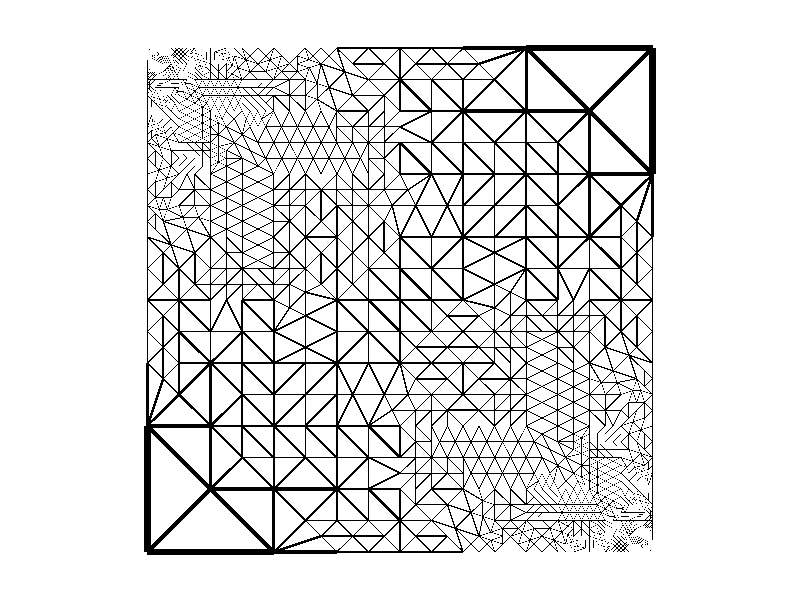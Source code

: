 #include "colors.inc"
background { rgb <1, 1, 1> }
camera {location <0, 0, 5>up <0,1,0> right <-1.33,0,0> angle 18look_at <0, 0, 0> sky <0, 1, 0> }
cylinder { <-0.5, -0.5, 0>, <-0.25, -0.5, 0>, 0.00625 texture {  pigment { rgb <0, 0, 0> } } }
cylinder { <-0.5, -0.5, 0>, <-0.5, -0.25, 0>, 0.00625 texture {  pigment { rgb <0, 0, 0> } } }
cylinder { <-0.25, -0.5, 0>, <-0.375, -0.375, 0>, 0.00441942 texture {  pigment { rgb <0, 0, 0> } } }
cylinder { <-0.5, -0.25, 0>, <-0.375, -0.375, 0>, 0.00441942 texture {  pigment { rgb <0, 0, 0> } } }
cylinder { <-0.25, -0.5, 0>, <-0.25, -0.375, 0>, 0.003125 texture {  pigment { rgb <0, 0, 0> } } }
cylinder { <-0.25, -0.25, 0>, <-0.25, -0.3125, 0>, 0.0015625 texture {  pigment { rgb <0, 0, 0> } } }
cylinder { <-0.25, -0.375, 0>, <-0.25, -0.3125, 0>, 0.0015625 texture {  pigment { rgb <0, 0, 0> } } }
cylinder { <-0.5, -0.25, 0>, <-0.375, -0.25, 0>, 0.003125 texture {  pigment { rgb <0, 0, 0> } } }
cylinder { <-0.25, -0.25, 0>, <-0.3125, -0.25, 0>, 0.0015625 texture {  pigment { rgb <0, 0, 0> } } }
cylinder { <-0.375, -0.25, 0>, <-0.3125, -0.25, 0>, 0.0015625 texture {  pigment { rgb <0, 0, 0> } } }
cylinder { <-0.25, -0.5, 0>, <-0.125, -0.5, 0>, 0.003125 texture {  pigment { rgb <0, 0, 0> } } }
cylinder { <0, -0.5, 0>, <-0.0625, -0.5, 0>, 0.0015625 texture {  pigment { rgb <0, 0, 0> } } }
cylinder { <-0.125, -0.5, 0>, <-0.0625, -0.5, 0>, 0.0015625 texture {  pigment { rgb <0, 0, 0> } } }
cylinder { <0, -0.5, 0>, <-0.03125, -0.46875, 0>, 0.00110485 texture {  pigment { rgb <0, 0, 0> } } }
cylinder { <-0.0625, -0.4375, 0>, <-0.03125, -0.46875, 0>, 0.00110485 texture {  pigment { rgb <0, 0, 0> } } }
cylinder { <-0.125, -0.375, 0>, <-0.0625, -0.4375, 0>, 0.00220971 texture {  pigment { rgb <0, 0, 0> } } }
cylinder { <-0.25, -0.25, 0>, <-0.1875, -0.3125, 0>, 0.00220971 texture {  pigment { rgb <0, 0, 0> } } }
cylinder { <-0.125, -0.375, 0>, <-0.1875, -0.3125, 0>, 0.00220971 texture {  pigment { rgb <0, 0, 0> } } }
cylinder { <0, -0.5, 0>, <0, -0.4375, 0>, 0.0015625 texture {  pigment { rgb <0, 0, 0> } } }
cylinder { <0, -0.375, 0>, <0, -0.4375, 0>, 0.0015625 texture {  pigment { rgb <0, 0, 0> } } }
cylinder { <0, -0.25, 0>, <0, -0.3125, 0>, 0.0015625 texture {  pigment { rgb <0, 0, 0> } } }
cylinder { <0, -0.375, 0>, <0, -0.34375, 0>, 0.00078125 texture {  pigment { rgb <0, 0, 0> } } }
cylinder { <0, -0.3125, 0>, <0, -0.34375, 0>, 0.00078125 texture {  pigment { rgb <0, 0, 0> } } }
cylinder { <-0.25, -0.25, 0>, <-0.1875, -0.25, 0>, 0.0015625 texture {  pigment { rgb <0, 0, 0> } } }
cylinder { <-0.125, -0.25, 0>, <-0.1875, -0.25, 0>, 0.0015625 texture {  pigment { rgb <0, 0, 0> } } }
cylinder { <0, -0.25, 0>, <-0.0625, -0.25, 0>, 0.0015625 texture {  pigment { rgb <0, 0, 0> } } }
cylinder { <-0.125, -0.25, 0>, <-0.0625, -0.25, 0>, 0.0015625 texture {  pigment { rgb <0, 0, 0> } } }
cylinder { <0, -0.5, 0>, <0.0625, -0.5, 0>, 0.0015625 texture {  pigment { rgb <0, 0, 0> } } }
cylinder { <0.125, -0.5, 0>, <0.0625, -0.5, 0>, 0.0015625 texture {  pigment { rgb <0, 0, 0> } } }
cylinder { <0.25, -0.5, 0>, <0.21875, -0.5, 0>, 0.00078125 texture {  pigment { rgb <0, 0, 0> } } }
cylinder { <0.1875, -0.5, 0>, <0.21875, -0.5, 0>, 0.00078125 texture {  pigment { rgb <0, 0, 0> } } }
cylinder { <0.125, -0.5, 0>, <0.15625, -0.5, 0>, 0.00078125 texture {  pigment { rgb <0, 0, 0> } } }
cylinder { <0.1875, -0.5, 0>, <0.15625, -0.5, 0>, 0.00078125 texture {  pigment { rgb <0, 0, 0> } } }
cylinder { <0.25, -0.5, 0>, <0.234375, -0.484375, 0>, 0.000552427 texture {  pigment { rgb <0, 0, 0> } } }
cylinder { <0.21875, -0.46875, 0>, <0.234375, -0.484375, 0>, 0.000552427 texture {  pigment { rgb <0, 0, 0> } } }
cylinder { <0.1875, -0.4375, 0>, <0.203125, -0.453125, 0>, 0.000552427 texture {  pigment { rgb <0, 0, 0> } } }
cylinder { <0.21875, -0.46875, 0>, <0.203125, -0.453125, 0>, 0.000552427 texture {  pigment { rgb <0, 0, 0> } } }
cylinder { <0.140625, -0.421875, 0>, <0.164062, -0.398438, 0>, 0.000828641 texture {  pigment { rgb <0, 0, 0> } } }
cylinder { <0.1875, -0.375, 0>, <0.164062, -0.398438, 0>, 0.000828641 texture {  pigment { rgb <0, 0, 0> } } }
cylinder { <0, -0.25, 0>, <0.03125, -0.28125, 0>, 0.00110485 texture {  pigment { rgb <0, 0, 0> } } }
cylinder { <0.0625, -0.3125, 0>, <0.03125, -0.28125, 0>, 0.00110485 texture {  pigment { rgb <0, 0, 0> } } }
cylinder { <0.125, -0.375, 0>, <0.09375, -0.34375, 0>, 0.00110485 texture {  pigment { rgb <0, 0, 0> } } }
cylinder { <0.0625, -0.3125, 0>, <0.09375, -0.34375, 0>, 0.00110485 texture {  pigment { rgb <0, 0, 0> } } }
cylinder { <0.21875, -0.46875, 0>, <0.242188, -0.460938, 0>, 0.000617632 texture {  pigment { rgb <0, 0, 0> } } }
cylinder { <0.265625, -0.453125, 0>, <0.242188, -0.460938, 0>, 0.000617632 texture {  pigment { rgb <0, 0, 0> } } }
cylinder { <0.25, -0.375, 0>, <0.25, -0.40625, 0>, 0.00078125 texture {  pigment { rgb <0, 0, 0> } } }
cylinder { <0.25, -0.4375, 0>, <0.25, -0.421875, 0>, 0.000390625 texture {  pigment { rgb <0, 0, 0> } } }
cylinder { <0.25, -0.40625, 0>, <0.25, -0.421875, 0>, 0.000390625 texture {  pigment { rgb <0, 0, 0> } } }
cylinder { <0.28125, -0.3125, 0>, <0.25, -0.3125, 0>, 0.00078125 texture {  pigment { rgb <0, 0, 0> } } }
cylinder { <0.21875, -0.3125, 0>, <0.25, -0.3125, 0>, 0.00078125 texture {  pigment { rgb <0, 0, 0> } } }
cylinder { <0, -0.25, 0>, <0.03125, -0.25, 0>, 0.00078125 texture {  pigment { rgb <0, 0, 0> } } }
cylinder { <0.0625, -0.25, 0>, <0.03125, -0.25, 0>, 0.00078125 texture {  pigment { rgb <0, 0, 0> } } }
cylinder { <0.125, -0.25, 0>, <0.09375, -0.25, 0>, 0.00078125 texture {  pigment { rgb <0, 0, 0> } } }
cylinder { <0.0625, -0.25, 0>, <0.09375, -0.25, 0>, 0.00078125 texture {  pigment { rgb <0, 0, 0> } } }
cylinder { <0.25, -0.25, 0>, <0.21875, -0.25, 0>, 0.00078125 texture {  pigment { rgb <0, 0, 0> } } }
cylinder { <0.1875, -0.25, 0>, <0.21875, -0.25, 0>, 0.00078125 texture {  pigment { rgb <0, 0, 0> } } }
cylinder { <0.125, -0.25, 0>, <0.15625, -0.25, 0>, 0.00078125 texture {  pigment { rgb <0, 0, 0> } } }
cylinder { <0.1875, -0.25, 0>, <0.15625, -0.25, 0>, 0.00078125 texture {  pigment { rgb <0, 0, 0> } } }
cylinder { <0.25, -0.5, 0>, <0.28125, -0.5, 0>, 0.00078125 texture {  pigment { rgb <0, 0, 0> } } }
cylinder { <0.3125, -0.5, 0>, <0.28125, -0.5, 0>, 0.00078125 texture {  pigment { rgb <0, 0, 0> } } }
cylinder { <0.375, -0.5, 0>, <0.34375, -0.5, 0>, 0.00078125 texture {  pigment { rgb <0, 0, 0> } } }
cylinder { <0.3125, -0.5, 0>, <0.328125, -0.5, 0>, 0.000390625 texture {  pigment { rgb <0, 0, 0> } } }
cylinder { <0.34375, -0.5, 0>, <0.328125, -0.5, 0>, 0.000390625 texture {  pigment { rgb <0, 0, 0> } } }
cylinder { <0.5, -0.5, 0>, <0.499023, -0.5, 0>, 2.44141e-05 texture {  pigment { rgb <0, 0, 0> } } }
cylinder { <0.498047, -0.5, 0>, <0.499023, -0.5, 0>, 2.44141e-05 texture {  pigment { rgb <0, 0, 0> } } }
cylinder { <0.496094, -0.5, 0>, <0.498047, -0.5, 0>, 4.88281e-05 texture {  pigment { rgb <0, 0, 0> } } }
cylinder { <0.492188, -0.5, 0>, <0.494141, -0.5, 0>, 4.88281e-05 texture {  pigment { rgb <0, 0, 0> } } }
cylinder { <0.496094, -0.5, 0>, <0.494141, -0.5, 0>, 4.88281e-05 texture {  pigment { rgb <0, 0, 0> } } }
cylinder { <0.484375, -0.5, 0>, <0.488281, -0.5, 0>, 9.76563e-05 texture {  pigment { rgb <0, 0, 0> } } }
cylinder { <0.492188, -0.5, 0>, <0.490234, -0.5, 0>, 4.88281e-05 texture {  pigment { rgb <0, 0, 0> } } }
cylinder { <0.488281, -0.5, 0>, <0.490234, -0.5, 0>, 4.88281e-05 texture {  pigment { rgb <0, 0, 0> } } }
cylinder { <0.46875, -0.5, 0>, <0.476562, -0.5, 0>, 0.000195313 texture {  pigment { rgb <0, 0, 0> } } }
cylinder { <0.484375, -0.5, 0>, <0.480469, -0.5, 0>, 9.76563e-05 texture {  pigment { rgb <0, 0, 0> } } }
cylinder { <0.476562, -0.5, 0>, <0.480469, -0.5, 0>, 9.76563e-05 texture {  pigment { rgb <0, 0, 0> } } }
cylinder { <0.4375, -0.5, 0>, <0.445312, -0.5, 0>, 0.000195313 texture {  pigment { rgb <0, 0, 0> } } }
cylinder { <0.453125, -0.5, 0>, <0.445312, -0.5, 0>, 0.000195313 texture {  pigment { rgb <0, 0, 0> } } }
cylinder { <0.46875, -0.5, 0>, <0.460938, -0.5, 0>, 0.000195313 texture {  pigment { rgb <0, 0, 0> } } }
cylinder { <0.453125, -0.5, 0>, <0.460938, -0.5, 0>, 0.000195313 texture {  pigment { rgb <0, 0, 0> } } }
cylinder { <0.375, -0.5, 0>, <0.390625, -0.5, 0>, 0.000390625 texture {  pigment { rgb <0, 0, 0> } } }
cylinder { <0.40625, -0.5, 0>, <0.390625, -0.5, 0>, 0.000390625 texture {  pigment { rgb <0, 0, 0> } } }
cylinder { <0.4375, -0.5, 0>, <0.429688, -0.5, 0>, 0.000195313 texture {  pigment { rgb <0, 0, 0> } } }
cylinder { <0.421875, -0.5, 0>, <0.429688, -0.5, 0>, 0.000195313 texture {  pigment { rgb <0, 0, 0> } } }
cylinder { <0.40625, -0.5, 0>, <0.421875, -0.5, 0>, 0.000390625 texture {  pigment { rgb <0, 0, 0> } } }
cylinder { <0.5, -0.5, 0>, <0.499023, -0.499023, 0>, 3.45267e-05 texture {  pigment { rgb <0, 0, 0> } } }
cylinder { <0.498047, -0.498047, 0>, <0.499023, -0.499023, 0>, 3.45267e-05 texture {  pigment { rgb <0, 0, 0> } } }
cylinder { <0.496094, -0.496094, 0>, <0.49707, -0.49707, 0>, 3.45267e-05 texture {  pigment { rgb <0, 0, 0> } } }
cylinder { <0.498047, -0.498047, 0>, <0.49707, -0.49707, 0>, 3.45267e-05 texture {  pigment { rgb <0, 0, 0> } } }
cylinder { <0.494141, -0.496094, 0>, <0.495117, -0.495117, 0>, 3.45267e-05 texture {  pigment { rgb <0, 0, 0> } } }
cylinder { <0.496094, -0.494141, 0>, <0.495117, -0.495117, 0>, 3.45267e-05 texture {  pigment { rgb <0, 0, 0> } } }
cylinder { <0.488281, -0.492188, 0>, <0.489258, -0.491211, 0>, 3.45267e-05 texture {  pigment { rgb <0, 0, 0> } } }
cylinder { <0.490234, -0.490234, 0>, <0.489258, -0.491211, 0>, 3.45267e-05 texture {  pigment { rgb <0, 0, 0> } } }
cylinder { <0.492188, -0.488281, 0>, <0.491211, -0.489258, 0>, 3.45267e-05 texture {  pigment { rgb <0, 0, 0> } } }
cylinder { <0.490234, -0.490234, 0>, <0.491211, -0.489258, 0>, 3.45267e-05 texture {  pigment { rgb <0, 0, 0> } } }
cylinder { <0.476562, -0.484375, 0>, <0.478516, -0.482422, 0>, 6.90534e-05 texture {  pigment { rgb <0, 0, 0> } } }
cylinder { <0.480469, -0.480469, 0>, <0.478516, -0.482422, 0>, 6.90534e-05 texture {  pigment { rgb <0, 0, 0> } } }
cylinder { <0.484375, -0.476562, 0>, <0.482422, -0.478516, 0>, 6.90534e-05 texture {  pigment { rgb <0, 0, 0> } } }
cylinder { <0.480469, -0.480469, 0>, <0.482422, -0.478516, 0>, 6.90534e-05 texture {  pigment { rgb <0, 0, 0> } } }
cylinder { <0.453125, -0.46875, 0>, <0.457031, -0.464844, 0>, 0.000138107 texture {  pigment { rgb <0, 0, 0> } } }
cylinder { <0.460938, -0.460938, 0>, <0.457031, -0.464844, 0>, 0.000138107 texture {  pigment { rgb <0, 0, 0> } } }
cylinder { <0.46875, -0.453125, 0>, <0.464844, -0.457031, 0>, 0.000138107 texture {  pigment { rgb <0, 0, 0> } } }
cylinder { <0.460938, -0.460938, 0>, <0.464844, -0.457031, 0>, 0.000138107 texture {  pigment { rgb <0, 0, 0> } } }
cylinder { <0.40625, -0.4375, 0>, <0.414062, -0.429688, 0>, 0.000276214 texture {  pigment { rgb <0, 0, 0> } } }
cylinder { <0.421875, -0.421875, 0>, <0.414062, -0.429688, 0>, 0.000276214 texture {  pigment { rgb <0, 0, 0> } } }
cylinder { <0.4375, -0.40625, 0>, <0.429688, -0.414062, 0>, 0.000276214 texture {  pigment { rgb <0, 0, 0> } } }
cylinder { <0.421875, -0.421875, 0>, <0.429688, -0.414062, 0>, 0.000276214 texture {  pigment { rgb <0, 0, 0> } } }
cylinder { <0.3125, -0.375, 0>, <0.328125, -0.359375, 0>, 0.000552427 texture {  pigment { rgb <0, 0, 0> } } }
cylinder { <0.34375, -0.34375, 0>, <0.328125, -0.359375, 0>, 0.000552427 texture {  pigment { rgb <0, 0, 0> } } }
cylinder { <0.375, -0.3125, 0>, <0.359375, -0.328125, 0>, 0.000552427 texture {  pigment { rgb <0, 0, 0> } } }
cylinder { <0.34375, -0.34375, 0>, <0.359375, -0.328125, 0>, 0.000552427 texture {  pigment { rgb <0, 0, 0> } } }
cylinder { <0.5, -0.5, 0>, <0.5, -0.499023, 0>, 2.44141e-05 texture {  pigment { rgb <0, 0, 0> } } }
cylinder { <0.5, -0.498047, 0>, <0.5, -0.499023, 0>, 2.44141e-05 texture {  pigment { rgb <0, 0, 0> } } }
cylinder { <0.5, -0.496094, 0>, <0.5, -0.498047, 0>, 4.88281e-05 texture {  pigment { rgb <0, 0, 0> } } }
cylinder { <0.5, -0.492188, 0>, <0.5, -0.494141, 0>, 4.88281e-05 texture {  pigment { rgb <0, 0, 0> } } }
cylinder { <0.5, -0.496094, 0>, <0.5, -0.494141, 0>, 4.88281e-05 texture {  pigment { rgb <0, 0, 0> } } }
cylinder { <0.5, -0.484375, 0>, <0.5, -0.488281, 0>, 9.76563e-05 texture {  pigment { rgb <0, 0, 0> } } }
cylinder { <0.5, -0.492188, 0>, <0.5, -0.490234, 0>, 4.88281e-05 texture {  pigment { rgb <0, 0, 0> } } }
cylinder { <0.5, -0.488281, 0>, <0.5, -0.490234, 0>, 4.88281e-05 texture {  pigment { rgb <0, 0, 0> } } }
cylinder { <0.5, -0.46875, 0>, <0.5, -0.476562, 0>, 0.000195313 texture {  pigment { rgb <0, 0, 0> } } }
cylinder { <0.5, -0.484375, 0>, <0.5, -0.480469, 0>, 9.76563e-05 texture {  pigment { rgb <0, 0, 0> } } }
cylinder { <0.5, -0.476562, 0>, <0.5, -0.480469, 0>, 9.76563e-05 texture {  pigment { rgb <0, 0, 0> } } }
cylinder { <0.5, -0.4375, 0>, <0.5, -0.445312, 0>, 0.000195313 texture {  pigment { rgb <0, 0, 0> } } }
cylinder { <0.5, -0.453125, 0>, <0.5, -0.445312, 0>, 0.000195313 texture {  pigment { rgb <0, 0, 0> } } }
cylinder { <0.5, -0.46875, 0>, <0.5, -0.460938, 0>, 0.000195313 texture {  pigment { rgb <0, 0, 0> } } }
cylinder { <0.5, -0.453125, 0>, <0.5, -0.460938, 0>, 0.000195313 texture {  pigment { rgb <0, 0, 0> } } }
cylinder { <0.5, -0.375, 0>, <0.5, -0.390625, 0>, 0.000390625 texture {  pigment { rgb <0, 0, 0> } } }
cylinder { <0.5, -0.40625, 0>, <0.5, -0.390625, 0>, 0.000390625 texture {  pigment { rgb <0, 0, 0> } } }
cylinder { <0.5, -0.4375, 0>, <0.5, -0.429688, 0>, 0.000195313 texture {  pigment { rgb <0, 0, 0> } } }
cylinder { <0.5, -0.421875, 0>, <0.5, -0.429688, 0>, 0.000195313 texture {  pigment { rgb <0, 0, 0> } } }
cylinder { <0.5, -0.40625, 0>, <0.5, -0.421875, 0>, 0.000390625 texture {  pigment { rgb <0, 0, 0> } } }
cylinder { <0.5, -0.25, 0>, <0.5, -0.28125, 0>, 0.00078125 texture {  pigment { rgb <0, 0, 0> } } }
cylinder { <0.5, -0.3125, 0>, <0.5, -0.28125, 0>, 0.00078125 texture {  pigment { rgb <0, 0, 0> } } }
cylinder { <0.5, -0.375, 0>, <0.5, -0.34375, 0>, 0.00078125 texture {  pigment { rgb <0, 0, 0> } } }
cylinder { <0.5, -0.3125, 0>, <0.5, -0.328125, 0>, 0.000390625 texture {  pigment { rgb <0, 0, 0> } } }
cylinder { <0.5, -0.34375, 0>, <0.5, -0.328125, 0>, 0.000390625 texture {  pigment { rgb <0, 0, 0> } } }
cylinder { <0.3125, -0.28125, 0>, <0.3125, -0.25, 0>, 0.00078125 texture {  pigment { rgb <0, 0, 0> } } }
cylinder { <0.3125, -0.21875, 0>, <0.3125, -0.25, 0>, 0.00078125 texture {  pigment { rgb <0, 0, 0> } } }
cylinder { <0.453125, -0.265625, 0>, <0.460938, -0.242188, 0>, 0.000617632 texture {  pigment { rgb <0, 0, 0> } } }
cylinder { <0.46875, -0.21875, 0>, <0.460938, -0.242188, 0>, 0.000617632 texture {  pigment { rgb <0, 0, 0> } } }
cylinder { <0.375, -0.25, 0>, <0.40625, -0.25, 0>, 0.00078125 texture {  pigment { rgb <0, 0, 0> } } }
cylinder { <0.4375, -0.25, 0>, <0.421875, -0.25, 0>, 0.000390625 texture {  pigment { rgb <0, 0, 0> } } }
cylinder { <0.40625, -0.25, 0>, <0.421875, -0.25, 0>, 0.000390625 texture {  pigment { rgb <0, 0, 0> } } }
cylinder { <-0.5, -0.25, 0>, <-0.5, -0.125, 0>, 0.003125 texture {  pigment { rgb <0, 0, 0> } } }
cylinder { <-0.5, 0, 0>, <-0.5, -0.0625, 0>, 0.0015625 texture {  pigment { rgb <0, 0, 0> } } }
cylinder { <-0.5, -0.125, 0>, <-0.5, -0.0625, 0>, 0.0015625 texture {  pigment { rgb <0, 0, 0> } } }
cylinder { <-0.25, -0.25, 0>, <-0.3125, -0.1875, 0>, 0.00220971 texture {  pigment { rgb <0, 0, 0> } } }
cylinder { <-0.375, -0.125, 0>, <-0.3125, -0.1875, 0>, 0.00220971 texture {  pigment { rgb <0, 0, 0> } } }
cylinder { <-0.5, 0, 0>, <-0.46875, -0.03125, 0>, 0.00110485 texture {  pigment { rgb <0, 0, 0> } } }
cylinder { <-0.4375, -0.0625, 0>, <-0.46875, -0.03125, 0>, 0.00110485 texture {  pigment { rgb <0, 0, 0> } } }
cylinder { <-0.375, -0.125, 0>, <-0.4375, -0.0625, 0>, 0.00220971 texture {  pigment { rgb <0, 0, 0> } } }
cylinder { <-0.25, -0.25, 0>, <-0.25, -0.1875, 0>, 0.0015625 texture {  pigment { rgb <0, 0, 0> } } }
cylinder { <-0.25, -0.125, 0>, <-0.25, -0.1875, 0>, 0.0015625 texture {  pigment { rgb <0, 0, 0> } } }
cylinder { <-0.25, 0, 0>, <-0.25, -0.0625, 0>, 0.0015625 texture {  pigment { rgb <0, 0, 0> } } }
cylinder { <-0.25, -0.125, 0>, <-0.25, -0.0625, 0>, 0.0015625 texture {  pigment { rgb <0, 0, 0> } } }
cylinder { <-0.5, 0, 0>, <-0.4375, 0, 0>, 0.0015625 texture {  pigment { rgb <0, 0, 0> } } }
cylinder { <-0.375, 0, 0>, <-0.4375, 0, 0>, 0.0015625 texture {  pigment { rgb <0, 0, 0> } } }
cylinder { <-0.25, 0, 0>, <-0.3125, 0, 0>, 0.0015625 texture {  pigment { rgb <0, 0, 0> } } }
cylinder { <-0.375, 0, 0>, <-0.34375, 0, 0>, 0.00078125 texture {  pigment { rgb <0, 0, 0> } } }
cylinder { <-0.3125, 0, 0>, <-0.34375, 0, 0>, 0.00078125 texture {  pigment { rgb <0, 0, 0> } } }
cylinder { <-0.0625, -0.25, 0>, <-0.03125, -0.1875, 0>, 0.00174693 texture {  pigment { rgb <0, 0, 0> } } }
cylinder { <0, -0.125, 0>, <-0.03125, -0.1875, 0>, 0.00174693 texture {  pigment { rgb <0, 0, 0> } } }
cylinder { <-0.25, -0.0625, 0>, <-0.1875, -0.03125, 0>, 0.00174693 texture {  pigment { rgb <0, 0, 0> } } }
cylinder { <-0.125, 0, 0>, <-0.1875, -0.03125, 0>, 0.00174693 texture {  pigment { rgb <0, 0, 0> } } }
cylinder { <0.0625, -0.1875, 0>, <0.015625, -0.1875, 0>, 0.00117188 texture {  pigment { rgb <0, 0, 0> } } }
cylinder { <-0.03125, -0.1875, 0>, <0.015625, -0.1875, 0>, 0.00117188 texture {  pigment { rgb <0, 0, 0> } } }
cylinder { <0, 0, 0>, <0, -0.0625, 0>, 0.0015625 texture {  pigment { rgb <0, 0, 0> } } }
cylinder { <0, -0.125, 0>, <0, -0.0625, 0>, 0.0015625 texture {  pigment { rgb <0, 0, 0> } } }
cylinder { <-0.1875, 0.0625, 0>, <-0.1875, 0.015625, 0>, 0.00117188 texture {  pigment { rgb <0, 0, 0> } } }
cylinder { <-0.1875, -0.03125, 0>, <-0.1875, 0.015625, 0>, 0.00117188 texture {  pigment { rgb <0, 0, 0> } } }
cylinder { <0, 0, 0>, <-0.0625, 0, 0>, 0.0015625 texture {  pigment { rgb <0, 0, 0> } } }
cylinder { <-0.125, 0, 0>, <-0.0625, 0, 0>, 0.0015625 texture {  pigment { rgb <0, 0, 0> } } }
cylinder { <0.125, -0.25, 0>, <0.15625, -0.21875, 0>, 0.00110485 texture {  pigment { rgb <0, 0, 0> } } }
cylinder { <0.1875, -0.1875, 0>, <0.15625, -0.21875, 0>, 0.00110485 texture {  pigment { rgb <0, 0, 0> } } }
cylinder { <0.25, -0.125, 0>, <0.21875, -0.15625, 0>, 0.00110485 texture {  pigment { rgb <0, 0, 0> } } }
cylinder { <0.1875, -0.1875, 0>, <0.21875, -0.15625, 0>, 0.00110485 texture {  pigment { rgb <0, 0, 0> } } }
cylinder { <0.25, -0.25, 0>, <0.25, -0.21875, 0>, 0.00078125 texture {  pigment { rgb <0, 0, 0> } } }
cylinder { <0.25, -0.1875, 0>, <0.25, -0.21875, 0>, 0.00078125 texture {  pigment { rgb <0, 0, 0> } } }
cylinder { <0.25, -0.125, 0>, <0.25, -0.15625, 0>, 0.00078125 texture {  pigment { rgb <0, 0, 0> } } }
cylinder { <0.25, -0.1875, 0>, <0.25, -0.15625, 0>, 0.00078125 texture {  pigment { rgb <0, 0, 0> } } }
cylinder { <0.25, 0, 0>, <0.25, -0.03125, 0>, 0.00078125 texture {  pigment { rgb <0, 0, 0> } } }
cylinder { <0.25, -0.0625, 0>, <0.25, -0.03125, 0>, 0.00078125 texture {  pigment { rgb <0, 0, 0> } } }
cylinder { <0.25, -0.125, 0>, <0.25, -0.09375, 0>, 0.00078125 texture {  pigment { rgb <0, 0, 0> } } }
cylinder { <0.25, -0.0625, 0>, <0.25, -0.09375, 0>, 0.00078125 texture {  pigment { rgb <0, 0, 0> } } }
cylinder { <0, 0, 0>, <0.0625, 0, 0>, 0.0015625 texture {  pigment { rgb <0, 0, 0> } } }
cylinder { <0.125, 0, 0>, <0.0625, 0, 0>, 0.0015625 texture {  pigment { rgb <0, 0, 0> } } }
cylinder { <0.1875, -0.0625, 0>, <0.1875, -0.015625, 0>, 0.00117188 texture {  pigment { rgb <0, 0, 0> } } }
cylinder { <0.1875, 0.03125, 0>, <0.1875, -0.015625, 0>, 0.00117188 texture {  pigment { rgb <0, 0, 0> } } }
cylinder { <0.5, -0.25, 0>, <0.484375, -0.234375, 0>, 0.000552427 texture {  pigment { rgb <0, 0, 0> } } }
cylinder { <0.46875, -0.21875, 0>, <0.484375, -0.234375, 0>, 0.000552427 texture {  pigment { rgb <0, 0, 0> } } }
cylinder { <0.4375, -0.1875, 0>, <0.453125, -0.203125, 0>, 0.000552427 texture {  pigment { rgb <0, 0, 0> } } }
cylinder { <0.46875, -0.21875, 0>, <0.453125, -0.203125, 0>, 0.000552427 texture {  pigment { rgb <0, 0, 0> } } }
cylinder { <0.375, -0.1875, 0>, <0.398438, -0.164062, 0>, 0.000828641 texture {  pigment { rgb <0, 0, 0> } } }
cylinder { <0.421875, -0.140625, 0>, <0.398438, -0.164062, 0>, 0.000828641 texture {  pigment { rgb <0, 0, 0> } } }
cylinder { <0.25, 0, 0>, <0.28125, -0.03125, 0>, 0.00110485 texture {  pigment { rgb <0, 0, 0> } } }
cylinder { <0.3125, -0.0625, 0>, <0.28125, -0.03125, 0>, 0.00110485 texture {  pigment { rgb <0, 0, 0> } } }
cylinder { <0.375, -0.125, 0>, <0.34375, -0.09375, 0>, 0.00110485 texture {  pigment { rgb <0, 0, 0> } } }
cylinder { <0.3125, -0.0625, 0>, <0.34375, -0.09375, 0>, 0.00110485 texture {  pigment { rgb <0, 0, 0> } } }
cylinder { <0.5, -0.25, 0>, <0.5, -0.21875, 0>, 0.00078125 texture {  pigment { rgb <0, 0, 0> } } }
cylinder { <0.5, -0.1875, 0>, <0.5, -0.21875, 0>, 0.00078125 texture {  pigment { rgb <0, 0, 0> } } }
cylinder { <0.5, -0.125, 0>, <0.5, -0.15625, 0>, 0.00078125 texture {  pigment { rgb <0, 0, 0> } } }
cylinder { <0.5, -0.1875, 0>, <0.5, -0.15625, 0>, 0.00078125 texture {  pigment { rgb <0, 0, 0> } } }
cylinder { <0.5, 0, 0>, <0.5, -0.0625, 0>, 0.0015625 texture {  pigment { rgb <0, 0, 0> } } }
cylinder { <0.5, -0.125, 0>, <0.5, -0.0625, 0>, 0.0015625 texture {  pigment { rgb <0, 0, 0> } } }
cylinder { <0.25, 0, 0>, <0.3125, 0, 0>, 0.0015625 texture {  pigment { rgb <0, 0, 0> } } }
cylinder { <0.375, 0, 0>, <0.34375, 0, 0>, 0.00078125 texture {  pigment { rgb <0, 0, 0> } } }
cylinder { <0.3125, 0, 0>, <0.34375, 0, 0>, 0.00078125 texture {  pigment { rgb <0, 0, 0> } } }
cylinder { <0.5, 0, 0>, <0.4375, 0, 0>, 0.0015625 texture {  pigment { rgb <0, 0, 0> } } }
cylinder { <0.375, 0, 0>, <0.4375, 0, 0>, 0.0015625 texture {  pigment { rgb <0, 0, 0> } } }
cylinder { <-0.5, 0, 0>, <-0.5, 0.0625, 0>, 0.0015625 texture {  pigment { rgb <0, 0, 0> } } }
cylinder { <-0.5, 0.125, 0>, <-0.5, 0.0625, 0>, 0.0015625 texture {  pigment { rgb <0, 0, 0> } } }
cylinder { <-0.5, 0.25, 0>, <-0.5, 0.21875, 0>, 0.00078125 texture {  pigment { rgb <0, 0, 0> } } }
cylinder { <-0.5, 0.1875, 0>, <-0.5, 0.21875, 0>, 0.00078125 texture {  pigment { rgb <0, 0, 0> } } }
cylinder { <-0.5, 0.125, 0>, <-0.5, 0.15625, 0>, 0.00078125 texture {  pigment { rgb <0, 0, 0> } } }
cylinder { <-0.5, 0.1875, 0>, <-0.5, 0.15625, 0>, 0.00078125 texture {  pigment { rgb <0, 0, 0> } } }
cylinder { <-0.25, 0, 0>, <-0.28125, 0.03125, 0>, 0.00110485 texture {  pigment { rgb <0, 0, 0> } } }
cylinder { <-0.3125, 0.0625, 0>, <-0.28125, 0.03125, 0>, 0.00110485 texture {  pigment { rgb <0, 0, 0> } } }
cylinder { <-0.375, 0.125, 0>, <-0.34375, 0.09375, 0>, 0.00110485 texture {  pigment { rgb <0, 0, 0> } } }
cylinder { <-0.3125, 0.0625, 0>, <-0.34375, 0.09375, 0>, 0.00110485 texture {  pigment { rgb <0, 0, 0> } } }
cylinder { <-0.5, 0.25, 0>, <-0.484375, 0.234375, 0>, 0.000552427 texture {  pigment { rgb <0, 0, 0> } } }
cylinder { <-0.46875, 0.21875, 0>, <-0.484375, 0.234375, 0>, 0.000552427 texture {  pigment { rgb <0, 0, 0> } } }
cylinder { <-0.4375, 0.1875, 0>, <-0.453125, 0.203125, 0>, 0.000552427 texture {  pigment { rgb <0, 0, 0> } } }
cylinder { <-0.46875, 0.21875, 0>, <-0.453125, 0.203125, 0>, 0.000552427 texture {  pigment { rgb <0, 0, 0> } } }
cylinder { <-0.421875, 0.140625, 0>, <-0.398438, 0.164062, 0>, 0.000828641 texture {  pigment { rgb <0, 0, 0> } } }
cylinder { <-0.375, 0.1875, 0>, <-0.398438, 0.164062, 0>, 0.000828641 texture {  pigment { rgb <0, 0, 0> } } }
cylinder { <-0.25, 0, 0>, <-0.25, 0.03125, 0>, 0.00078125 texture {  pigment { rgb <0, 0, 0> } } }
cylinder { <-0.25, 0.0625, 0>, <-0.25, 0.03125, 0>, 0.00078125 texture {  pigment { rgb <0, 0, 0> } } }
cylinder { <-0.25, 0.125, 0>, <-0.25, 0.09375, 0>, 0.00078125 texture {  pigment { rgb <0, 0, 0> } } }
cylinder { <-0.25, 0.0625, 0>, <-0.25, 0.09375, 0>, 0.00078125 texture {  pigment { rgb <0, 0, 0> } } }
cylinder { <-0.25, 0.25, 0>, <-0.25, 0.21875, 0>, 0.00078125 texture {  pigment { rgb <0, 0, 0> } } }
cylinder { <-0.25, 0.1875, 0>, <-0.25, 0.21875, 0>, 0.00078125 texture {  pigment { rgb <0, 0, 0> } } }
cylinder { <-0.25, 0.125, 0>, <-0.25, 0.15625, 0>, 0.00078125 texture {  pigment { rgb <0, 0, 0> } } }
cylinder { <-0.25, 0.1875, 0>, <-0.25, 0.15625, 0>, 0.00078125 texture {  pigment { rgb <0, 0, 0> } } }
cylinder { <-0.46875, 0.21875, 0>, <-0.460938, 0.242188, 0>, 0.000617632 texture {  pigment { rgb <0, 0, 0> } } }
cylinder { <-0.453125, 0.265625, 0>, <-0.460938, 0.242188, 0>, 0.000617632 texture {  pigment { rgb <0, 0, 0> } } }
cylinder { <-0.375, 0.25, 0>, <-0.40625, 0.25, 0>, 0.00078125 texture {  pigment { rgb <0, 0, 0> } } }
cylinder { <-0.4375, 0.25, 0>, <-0.421875, 0.25, 0>, 0.000390625 texture {  pigment { rgb <0, 0, 0> } } }
cylinder { <-0.40625, 0.25, 0>, <-0.421875, 0.25, 0>, 0.000390625 texture {  pigment { rgb <0, 0, 0> } } }
cylinder { <-0.3125, 0.28125, 0>, <-0.3125, 0.25, 0>, 0.00078125 texture {  pigment { rgb <0, 0, 0> } } }
cylinder { <-0.3125, 0.21875, 0>, <-0.3125, 0.25, 0>, 0.00078125 texture {  pigment { rgb <0, 0, 0> } } }
cylinder { <-0.25, 0.125, 0>, <-0.21875, 0.15625, 0>, 0.00110485 texture {  pigment { rgb <0, 0, 0> } } }
cylinder { <-0.1875, 0.1875, 0>, <-0.21875, 0.15625, 0>, 0.00110485 texture {  pigment { rgb <0, 0, 0> } } }
cylinder { <-0.125, 0.25, 0>, <-0.15625, 0.21875, 0>, 0.00110485 texture {  pigment { rgb <0, 0, 0> } } }
cylinder { <-0.1875, 0.1875, 0>, <-0.15625, 0.21875, 0>, 0.00110485 texture {  pigment { rgb <0, 0, 0> } } }
cylinder { <0, 0, 0>, <0, 0.0625, 0>, 0.0015625 texture {  pigment { rgb <0, 0, 0> } } }
cylinder { <0, 0.125, 0>, <0, 0.0625, 0>, 0.0015625 texture {  pigment { rgb <0, 0, 0> } } }
cylinder { <-0.0625, 0.1875, 0>, <-0.015625, 0.1875, 0>, 0.00117188 texture {  pigment { rgb <0, 0, 0> } } }
cylinder { <0.03125, 0.1875, 0>, <-0.015625, 0.1875, 0>, 0.00117188 texture {  pigment { rgb <0, 0, 0> } } }
cylinder { <-0.25, 0.25, 0>, <-0.21875, 0.25, 0>, 0.00078125 texture {  pigment { rgb <0, 0, 0> } } }
cylinder { <-0.1875, 0.25, 0>, <-0.21875, 0.25, 0>, 0.00078125 texture {  pigment { rgb <0, 0, 0> } } }
cylinder { <-0.125, 0.25, 0>, <-0.15625, 0.25, 0>, 0.00078125 texture {  pigment { rgb <0, 0, 0> } } }
cylinder { <-0.1875, 0.25, 0>, <-0.15625, 0.25, 0>, 0.00078125 texture {  pigment { rgb <0, 0, 0> } } }
cylinder { <0, 0.25, 0>, <-0.03125, 0.25, 0>, 0.00078125 texture {  pigment { rgb <0, 0, 0> } } }
cylinder { <-0.0625, 0.25, 0>, <-0.03125, 0.25, 0>, 0.00078125 texture {  pigment { rgb <0, 0, 0> } } }
cylinder { <-0.125, 0.25, 0>, <-0.09375, 0.25, 0>, 0.00078125 texture {  pigment { rgb <0, 0, 0> } } }
cylinder { <-0.0625, 0.25, 0>, <-0.09375, 0.25, 0>, 0.00078125 texture {  pigment { rgb <0, 0, 0> } } }
cylinder { <0.125, 0, 0>, <0.1875, 0.03125, 0>, 0.00174693 texture {  pigment { rgb <0, 0, 0> } } }
cylinder { <0.25, 0.0625, 0>, <0.1875, 0.03125, 0>, 0.00174693 texture {  pigment { rgb <0, 0, 0> } } }
cylinder { <0, 0.125, 0>, <0.03125, 0.1875, 0>, 0.00174693 texture {  pigment { rgb <0, 0, 0> } } }
cylinder { <0.0625, 0.25, 0>, <0.03125, 0.1875, 0>, 0.00174693 texture {  pigment { rgb <0, 0, 0> } } }
cylinder { <0.25, 0, 0>, <0.25, 0.0625, 0>, 0.0015625 texture {  pigment { rgb <0, 0, 0> } } }
cylinder { <0.25, 0.125, 0>, <0.25, 0.0625, 0>, 0.0015625 texture {  pigment { rgb <0, 0, 0> } } }
cylinder { <0.25, 0.25, 0>, <0.25, 0.1875, 0>, 0.0015625 texture {  pigment { rgb <0, 0, 0> } } }
cylinder { <0.25, 0.125, 0>, <0.25, 0.1875, 0>, 0.0015625 texture {  pigment { rgb <0, 0, 0> } } }
cylinder { <0, 0.25, 0>, <0.0625, 0.25, 0>, 0.0015625 texture {  pigment { rgb <0, 0, 0> } } }
cylinder { <0.125, 0.25, 0>, <0.0625, 0.25, 0>, 0.0015625 texture {  pigment { rgb <0, 0, 0> } } }
cylinder { <0.25, 0.25, 0>, <0.1875, 0.25, 0>, 0.0015625 texture {  pigment { rgb <0, 0, 0> } } }
cylinder { <0.125, 0.25, 0>, <0.1875, 0.25, 0>, 0.0015625 texture {  pigment { rgb <0, 0, 0> } } }
cylinder { <0.5, 0, 0>, <0.46875, 0.03125, 0>, 0.00110485 texture {  pigment { rgb <0, 0, 0> } } }
cylinder { <0.4375, 0.0625, 0>, <0.46875, 0.03125, 0>, 0.00110485 texture {  pigment { rgb <0, 0, 0> } } }
cylinder { <0.375, 0.125, 0>, <0.4375, 0.0625, 0>, 0.00220971 texture {  pigment { rgb <0, 0, 0> } } }
cylinder { <0.25, 0.25, 0>, <0.3125, 0.1875, 0>, 0.00220971 texture {  pigment { rgb <0, 0, 0> } } }
cylinder { <0.375, 0.125, 0>, <0.3125, 0.1875, 0>, 0.00220971 texture {  pigment { rgb <0, 0, 0> } } }
cylinder { <0.5, 0, 0>, <0.5, 0.0625, 0>, 0.0015625 texture {  pigment { rgb <0, 0, 0> } } }
cylinder { <0.5, 0.125, 0>, <0.5, 0.0625, 0>, 0.0015625 texture {  pigment { rgb <0, 0, 0> } } }
cylinder { <0.5, 0.25, 0>, <0.5, 0.125, 0>, 0.003125 texture {  pigment { rgb <0, 0, 0> } } }
cylinder { <0.25, 0.25, 0>, <0.3125, 0.25, 0>, 0.0015625 texture {  pigment { rgb <0, 0, 0> } } }
cylinder { <0.375, 0.25, 0>, <0.3125, 0.25, 0>, 0.0015625 texture {  pigment { rgb <0, 0, 0> } } }
cylinder { <0.5, 0.25, 0>, <0.375, 0.25, 0>, 0.003125 texture {  pigment { rgb <0, 0, 0> } } }
cylinder { <-0.5, 0.25, 0>, <-0.5, 0.28125, 0>, 0.00078125 texture {  pigment { rgb <0, 0, 0> } } }
cylinder { <-0.5, 0.3125, 0>, <-0.5, 0.28125, 0>, 0.00078125 texture {  pigment { rgb <0, 0, 0> } } }
cylinder { <-0.5, 0.375, 0>, <-0.5, 0.34375, 0>, 0.00078125 texture {  pigment { rgb <0, 0, 0> } } }
cylinder { <-0.5, 0.3125, 0>, <-0.5, 0.328125, 0>, 0.000390625 texture {  pigment { rgb <0, 0, 0> } } }
cylinder { <-0.5, 0.34375, 0>, <-0.5, 0.328125, 0>, 0.000390625 texture {  pigment { rgb <0, 0, 0> } } }
cylinder { <-0.5, 0.5, 0>, <-0.5, 0.499023, 0>, 2.44141e-05 texture {  pigment { rgb <0, 0, 0> } } }
cylinder { <-0.5, 0.498047, 0>, <-0.5, 0.499023, 0>, 2.44141e-05 texture {  pigment { rgb <0, 0, 0> } } }
cylinder { <-0.5, 0.496094, 0>, <-0.5, 0.498047, 0>, 4.88281e-05 texture {  pigment { rgb <0, 0, 0> } } }
cylinder { <-0.5, 0.492188, 0>, <-0.5, 0.494141, 0>, 4.88281e-05 texture {  pigment { rgb <0, 0, 0> } } }
cylinder { <-0.5, 0.496094, 0>, <-0.5, 0.494141, 0>, 4.88281e-05 texture {  pigment { rgb <0, 0, 0> } } }
cylinder { <-0.5, 0.484375, 0>, <-0.5, 0.488281, 0>, 9.76563e-05 texture {  pigment { rgb <0, 0, 0> } } }
cylinder { <-0.5, 0.492188, 0>, <-0.5, 0.490234, 0>, 4.88281e-05 texture {  pigment { rgb <0, 0, 0> } } }
cylinder { <-0.5, 0.488281, 0>, <-0.5, 0.490234, 0>, 4.88281e-05 texture {  pigment { rgb <0, 0, 0> } } }
cylinder { <-0.5, 0.46875, 0>, <-0.5, 0.476562, 0>, 0.000195313 texture {  pigment { rgb <0, 0, 0> } } }
cylinder { <-0.5, 0.484375, 0>, <-0.5, 0.480469, 0>, 9.76563e-05 texture {  pigment { rgb <0, 0, 0> } } }
cylinder { <-0.5, 0.476562, 0>, <-0.5, 0.480469, 0>, 9.76563e-05 texture {  pigment { rgb <0, 0, 0> } } }
cylinder { <-0.5, 0.4375, 0>, <-0.5, 0.445312, 0>, 0.000195313 texture {  pigment { rgb <0, 0, 0> } } }
cylinder { <-0.5, 0.453125, 0>, <-0.5, 0.445312, 0>, 0.000195313 texture {  pigment { rgb <0, 0, 0> } } }
cylinder { <-0.5, 0.46875, 0>, <-0.5, 0.460938, 0>, 0.000195313 texture {  pigment { rgb <0, 0, 0> } } }
cylinder { <-0.5, 0.453125, 0>, <-0.5, 0.460938, 0>, 0.000195313 texture {  pigment { rgb <0, 0, 0> } } }
cylinder { <-0.5, 0.375, 0>, <-0.5, 0.390625, 0>, 0.000390625 texture {  pigment { rgb <0, 0, 0> } } }
cylinder { <-0.5, 0.40625, 0>, <-0.5, 0.390625, 0>, 0.000390625 texture {  pigment { rgb <0, 0, 0> } } }
cylinder { <-0.5, 0.4375, 0>, <-0.5, 0.429688, 0>, 0.000195313 texture {  pigment { rgb <0, 0, 0> } } }
cylinder { <-0.5, 0.421875, 0>, <-0.5, 0.429688, 0>, 0.000195313 texture {  pigment { rgb <0, 0, 0> } } }
cylinder { <-0.5, 0.40625, 0>, <-0.5, 0.421875, 0>, 0.000390625 texture {  pigment { rgb <0, 0, 0> } } }
cylinder { <-0.375, 0.3125, 0>, <-0.359375, 0.328125, 0>, 0.000552427 texture {  pigment { rgb <0, 0, 0> } } }
cylinder { <-0.34375, 0.34375, 0>, <-0.359375, 0.328125, 0>, 0.000552427 texture {  pigment { rgb <0, 0, 0> } } }
cylinder { <-0.3125, 0.375, 0>, <-0.328125, 0.359375, 0>, 0.000552427 texture {  pigment { rgb <0, 0, 0> } } }
cylinder { <-0.34375, 0.34375, 0>, <-0.328125, 0.359375, 0>, 0.000552427 texture {  pigment { rgb <0, 0, 0> } } }
cylinder { <-0.5, 0.5, 0>, <-0.499023, 0.499023, 0>, 3.45267e-05 texture {  pigment { rgb <0, 0, 0> } } }
cylinder { <-0.498047, 0.498047, 0>, <-0.499023, 0.499023, 0>, 3.45267e-05 texture {  pigment { rgb <0, 0, 0> } } }
cylinder { <-0.496094, 0.496094, 0>, <-0.49707, 0.49707, 0>, 3.45267e-05 texture {  pigment { rgb <0, 0, 0> } } }
cylinder { <-0.498047, 0.498047, 0>, <-0.49707, 0.49707, 0>, 3.45267e-05 texture {  pigment { rgb <0, 0, 0> } } }
cylinder { <-0.496094, 0.494141, 0>, <-0.495117, 0.495117, 0>, 3.45267e-05 texture {  pigment { rgb <0, 0, 0> } } }
cylinder { <-0.494141, 0.496094, 0>, <-0.495117, 0.495117, 0>, 3.45267e-05 texture {  pigment { rgb <0, 0, 0> } } }
cylinder { <-0.492188, 0.488281, 0>, <-0.491211, 0.489258, 0>, 3.45267e-05 texture {  pigment { rgb <0, 0, 0> } } }
cylinder { <-0.490234, 0.490234, 0>, <-0.491211, 0.489258, 0>, 3.45267e-05 texture {  pigment { rgb <0, 0, 0> } } }
cylinder { <-0.488281, 0.492188, 0>, <-0.489258, 0.491211, 0>, 3.45267e-05 texture {  pigment { rgb <0, 0, 0> } } }
cylinder { <-0.490234, 0.490234, 0>, <-0.489258, 0.491211, 0>, 3.45267e-05 texture {  pigment { rgb <0, 0, 0> } } }
cylinder { <-0.484375, 0.476562, 0>, <-0.482422, 0.478516, 0>, 6.90534e-05 texture {  pigment { rgb <0, 0, 0> } } }
cylinder { <-0.480469, 0.480469, 0>, <-0.482422, 0.478516, 0>, 6.90534e-05 texture {  pigment { rgb <0, 0, 0> } } }
cylinder { <-0.476562, 0.484375, 0>, <-0.478516, 0.482422, 0>, 6.90534e-05 texture {  pigment { rgb <0, 0, 0> } } }
cylinder { <-0.480469, 0.480469, 0>, <-0.478516, 0.482422, 0>, 6.90534e-05 texture {  pigment { rgb <0, 0, 0> } } }
cylinder { <-0.46875, 0.453125, 0>, <-0.464844, 0.457031, 0>, 0.000138107 texture {  pigment { rgb <0, 0, 0> } } }
cylinder { <-0.460938, 0.460938, 0>, <-0.464844, 0.457031, 0>, 0.000138107 texture {  pigment { rgb <0, 0, 0> } } }
cylinder { <-0.453125, 0.46875, 0>, <-0.457031, 0.464844, 0>, 0.000138107 texture {  pigment { rgb <0, 0, 0> } } }
cylinder { <-0.460938, 0.460938, 0>, <-0.457031, 0.464844, 0>, 0.000138107 texture {  pigment { rgb <0, 0, 0> } } }
cylinder { <-0.4375, 0.40625, 0>, <-0.429688, 0.414062, 0>, 0.000276214 texture {  pigment { rgb <0, 0, 0> } } }
cylinder { <-0.421875, 0.421875, 0>, <-0.429688, 0.414062, 0>, 0.000276214 texture {  pigment { rgb <0, 0, 0> } } }
cylinder { <-0.40625, 0.4375, 0>, <-0.414062, 0.429688, 0>, 0.000276214 texture {  pigment { rgb <0, 0, 0> } } }
cylinder { <-0.421875, 0.421875, 0>, <-0.414062, 0.429688, 0>, 0.000276214 texture {  pigment { rgb <0, 0, 0> } } }
cylinder { <-0.28125, 0.3125, 0>, <-0.25, 0.3125, 0>, 0.00078125 texture {  pigment { rgb <0, 0, 0> } } }
cylinder { <-0.21875, 0.3125, 0>, <-0.25, 0.3125, 0>, 0.00078125 texture {  pigment { rgb <0, 0, 0> } } }
cylinder { <-0.265625, 0.453125, 0>, <-0.242188, 0.460938, 0>, 0.000617632 texture {  pigment { rgb <0, 0, 0> } } }
cylinder { <-0.21875, 0.46875, 0>, <-0.242188, 0.460938, 0>, 0.000617632 texture {  pigment { rgb <0, 0, 0> } } }
cylinder { <-0.25, 0.375, 0>, <-0.25, 0.40625, 0>, 0.00078125 texture {  pigment { rgb <0, 0, 0> } } }
cylinder { <-0.25, 0.4375, 0>, <-0.25, 0.421875, 0>, 0.000390625 texture {  pigment { rgb <0, 0, 0> } } }
cylinder { <-0.25, 0.40625, 0>, <-0.25, 0.421875, 0>, 0.000390625 texture {  pigment { rgb <0, 0, 0> } } }
cylinder { <-0.5, 0.5, 0>, <-0.499023, 0.5, 0>, 2.44141e-05 texture {  pigment { rgb <0, 0, 0> } } }
cylinder { <-0.498047, 0.5, 0>, <-0.499023, 0.5, 0>, 2.44141e-05 texture {  pigment { rgb <0, 0, 0> } } }
cylinder { <-0.496094, 0.5, 0>, <-0.498047, 0.5, 0>, 4.88281e-05 texture {  pigment { rgb <0, 0, 0> } } }
cylinder { <-0.492188, 0.5, 0>, <-0.494141, 0.5, 0>, 4.88281e-05 texture {  pigment { rgb <0, 0, 0> } } }
cylinder { <-0.496094, 0.5, 0>, <-0.494141, 0.5, 0>, 4.88281e-05 texture {  pigment { rgb <0, 0, 0> } } }
cylinder { <-0.484375, 0.5, 0>, <-0.488281, 0.5, 0>, 9.76563e-05 texture {  pigment { rgb <0, 0, 0> } } }
cylinder { <-0.492188, 0.5, 0>, <-0.490234, 0.5, 0>, 4.88281e-05 texture {  pigment { rgb <0, 0, 0> } } }
cylinder { <-0.488281, 0.5, 0>, <-0.490234, 0.5, 0>, 4.88281e-05 texture {  pigment { rgb <0, 0, 0> } } }
cylinder { <-0.46875, 0.5, 0>, <-0.476562, 0.5, 0>, 0.000195313 texture {  pigment { rgb <0, 0, 0> } } }
cylinder { <-0.484375, 0.5, 0>, <-0.480469, 0.5, 0>, 9.76563e-05 texture {  pigment { rgb <0, 0, 0> } } }
cylinder { <-0.476562, 0.5, 0>, <-0.480469, 0.5, 0>, 9.76563e-05 texture {  pigment { rgb <0, 0, 0> } } }
cylinder { <-0.4375, 0.5, 0>, <-0.445312, 0.5, 0>, 0.000195313 texture {  pigment { rgb <0, 0, 0> } } }
cylinder { <-0.453125, 0.5, 0>, <-0.445312, 0.5, 0>, 0.000195313 texture {  pigment { rgb <0, 0, 0> } } }
cylinder { <-0.46875, 0.5, 0>, <-0.460938, 0.5, 0>, 0.000195313 texture {  pigment { rgb <0, 0, 0> } } }
cylinder { <-0.453125, 0.5, 0>, <-0.460938, 0.5, 0>, 0.000195313 texture {  pigment { rgb <0, 0, 0> } } }
cylinder { <-0.375, 0.5, 0>, <-0.390625, 0.5, 0>, 0.000390625 texture {  pigment { rgb <0, 0, 0> } } }
cylinder { <-0.40625, 0.5, 0>, <-0.390625, 0.5, 0>, 0.000390625 texture {  pigment { rgb <0, 0, 0> } } }
cylinder { <-0.4375, 0.5, 0>, <-0.429688, 0.5, 0>, 0.000195313 texture {  pigment { rgb <0, 0, 0> } } }
cylinder { <-0.421875, 0.5, 0>, <-0.429688, 0.5, 0>, 0.000195313 texture {  pigment { rgb <0, 0, 0> } } }
cylinder { <-0.40625, 0.5, 0>, <-0.421875, 0.5, 0>, 0.000390625 texture {  pigment { rgb <0, 0, 0> } } }
cylinder { <-0.25, 0.5, 0>, <-0.28125, 0.5, 0>, 0.00078125 texture {  pigment { rgb <0, 0, 0> } } }
cylinder { <-0.3125, 0.5, 0>, <-0.28125, 0.5, 0>, 0.00078125 texture {  pigment { rgb <0, 0, 0> } } }
cylinder { <-0.375, 0.5, 0>, <-0.34375, 0.5, 0>, 0.00078125 texture {  pigment { rgb <0, 0, 0> } } }
cylinder { <-0.3125, 0.5, 0>, <-0.328125, 0.5, 0>, 0.000390625 texture {  pigment { rgb <0, 0, 0> } } }
cylinder { <-0.34375, 0.5, 0>, <-0.328125, 0.5, 0>, 0.000390625 texture {  pigment { rgb <0, 0, 0> } } }
cylinder { <0, 0.25, 0>, <-0.03125, 0.28125, 0>, 0.00110485 texture {  pigment { rgb <0, 0, 0> } } }
cylinder { <-0.0625, 0.3125, 0>, <-0.03125, 0.28125, 0>, 0.00110485 texture {  pigment { rgb <0, 0, 0> } } }
cylinder { <-0.125, 0.375, 0>, <-0.09375, 0.34375, 0>, 0.00110485 texture {  pigment { rgb <0, 0, 0> } } }
cylinder { <-0.0625, 0.3125, 0>, <-0.09375, 0.34375, 0>, 0.00110485 texture {  pigment { rgb <0, 0, 0> } } }
cylinder { <-0.25, 0.5, 0>, <-0.234375, 0.484375, 0>, 0.000552427 texture {  pigment { rgb <0, 0, 0> } } }
cylinder { <-0.21875, 0.46875, 0>, <-0.234375, 0.484375, 0>, 0.000552427 texture {  pigment { rgb <0, 0, 0> } } }
cylinder { <-0.1875, 0.4375, 0>, <-0.203125, 0.453125, 0>, 0.000552427 texture {  pigment { rgb <0, 0, 0> } } }
cylinder { <-0.21875, 0.46875, 0>, <-0.203125, 0.453125, 0>, 0.000552427 texture {  pigment { rgb <0, 0, 0> } } }
cylinder { <-0.1875, 0.375, 0>, <-0.164062, 0.398438, 0>, 0.000828641 texture {  pigment { rgb <0, 0, 0> } } }
cylinder { <-0.140625, 0.421875, 0>, <-0.164062, 0.398438, 0>, 0.000828641 texture {  pigment { rgb <0, 0, 0> } } }
cylinder { <0, 0.25, 0>, <0, 0.3125, 0>, 0.0015625 texture {  pigment { rgb <0, 0, 0> } } }
cylinder { <0, 0.375, 0>, <0, 0.34375, 0>, 0.00078125 texture {  pigment { rgb <0, 0, 0> } } }
cylinder { <0, 0.3125, 0>, <0, 0.34375, 0>, 0.00078125 texture {  pigment { rgb <0, 0, 0> } } }
cylinder { <0, 0.5, 0>, <0, 0.4375, 0>, 0.0015625 texture {  pigment { rgb <0, 0, 0> } } }
cylinder { <0, 0.375, 0>, <0, 0.4375, 0>, 0.0015625 texture {  pigment { rgb <0, 0, 0> } } }
cylinder { <-0.25, 0.5, 0>, <-0.21875, 0.5, 0>, 0.00078125 texture {  pigment { rgb <0, 0, 0> } } }
cylinder { <-0.1875, 0.5, 0>, <-0.21875, 0.5, 0>, 0.00078125 texture {  pigment { rgb <0, 0, 0> } } }
cylinder { <-0.125, 0.5, 0>, <-0.15625, 0.5, 0>, 0.00078125 texture {  pigment { rgb <0, 0, 0> } } }
cylinder { <-0.1875, 0.5, 0>, <-0.15625, 0.5, 0>, 0.00078125 texture {  pigment { rgb <0, 0, 0> } } }
cylinder { <0, 0.5, 0>, <-0.0625, 0.5, 0>, 0.0015625 texture {  pigment { rgb <0, 0, 0> } } }
cylinder { <-0.125, 0.5, 0>, <-0.0625, 0.5, 0>, 0.0015625 texture {  pigment { rgb <0, 0, 0> } } }
cylinder { <0.25, 0.25, 0>, <0.1875, 0.3125, 0>, 0.00220971 texture {  pigment { rgb <0, 0, 0> } } }
cylinder { <0.125, 0.375, 0>, <0.1875, 0.3125, 0>, 0.00220971 texture {  pigment { rgb <0, 0, 0> } } }
cylinder { <0, 0.5, 0>, <0.03125, 0.46875, 0>, 0.00110485 texture {  pigment { rgb <0, 0, 0> } } }
cylinder { <0.0625, 0.4375, 0>, <0.03125, 0.46875, 0>, 0.00110485 texture {  pigment { rgb <0, 0, 0> } } }
cylinder { <0.125, 0.375, 0>, <0.0625, 0.4375, 0>, 0.00220971 texture {  pigment { rgb <0, 0, 0> } } }
cylinder { <0.25, 0.25, 0>, <0.25, 0.3125, 0>, 0.0015625 texture {  pigment { rgb <0, 0, 0> } } }
cylinder { <0.25, 0.375, 0>, <0.25, 0.3125, 0>, 0.0015625 texture {  pigment { rgb <0, 0, 0> } } }
cylinder { <0.25, 0.5, 0>, <0.25, 0.375, 0>, 0.003125 texture {  pigment { rgb <0, 0, 0> } } }
cylinder { <0, 0.5, 0>, <0.0625, 0.5, 0>, 0.0015625 texture {  pigment { rgb <0, 0, 0> } } }
cylinder { <0.125, 0.5, 0>, <0.0625, 0.5, 0>, 0.0015625 texture {  pigment { rgb <0, 0, 0> } } }
cylinder { <0.25, 0.5, 0>, <0.125, 0.5, 0>, 0.003125 texture {  pigment { rgb <0, 0, 0> } } }
cylinder { <0.5, 0.25, 0>, <0.375, 0.375, 0>, 0.00441942 texture {  pigment { rgb <0, 0, 0> } } }
cylinder { <0.25, 0.5, 0>, <0.375, 0.375, 0>, 0.00441942 texture {  pigment { rgb <0, 0, 0> } } }
cylinder { <0.5, 0.25, 0>, <0.5, 0.5, 0>, 0.00625 texture {  pigment { rgb <0, 0, 0> } } }
cylinder { <0.25, 0.5, 0>, <0.5, 0.5, 0>, 0.00625 texture {  pigment { rgb <0, 0, 0> } } }
cylinder { <0, -0.5, 0>, <0.03125, -0.46875, 0>, 0.00110485 texture {  pigment { rgb <0, 0, 0> } } }
cylinder { <0.0625, -0.4375, 0>, <0.03125, -0.46875, 0>, 0.00110485 texture {  pigment { rgb <0, 0, 0> } } }
cylinder { <0.125, -0.375, 0>, <0.09375, -0.40625, 0>, 0.00110485 texture {  pigment { rgb <0, 0, 0> } } }
cylinder { <0.0625, -0.4375, 0>, <0.09375, -0.40625, 0>, 0.00110485 texture {  pigment { rgb <0, 0, 0> } } }
cylinder { <0.125, -0.375, 0>, <0.15625, -0.375, 0>, 0.00078125 texture {  pigment { rgb <0, 0, 0> } } }
cylinder { <0.1875, -0.375, 0>, <0.15625, -0.375, 0>, 0.00078125 texture {  pigment { rgb <0, 0, 0> } } }
cylinder { <0.25, -0.375, 0>, <0.21875, -0.375, 0>, 0.00078125 texture {  pigment { rgb <0, 0, 0> } } }
cylinder { <0.1875, -0.375, 0>, <0.21875, -0.375, 0>, 0.00078125 texture {  pigment { rgb <0, 0, 0> } } }
cylinder { <0.25, -0.25, 0>, <0.234375, -0.28125, 0>, 0.000873464 texture {  pigment { rgb <0, 0, 0> } } }
cylinder { <0.21875, -0.3125, 0>, <0.234375, -0.28125, 0>, 0.000873464 texture {  pigment { rgb <0, 0, 0> } } }
cylinder { <0.1875, -0.375, 0>, <0.203125, -0.34375, 0>, 0.000873464 texture {  pigment { rgb <0, 0, 0> } } }
cylinder { <0.21875, -0.3125, 0>, <0.203125, -0.34375, 0>, 0.000873464 texture {  pigment { rgb <0, 0, 0> } } }
cylinder { <0.125, -0.375, 0>, <0.125, -0.34375, 0>, 0.00078125 texture {  pigment { rgb <0, 0, 0> } } }
cylinder { <0.125, -0.3125, 0>, <0.125, -0.34375, 0>, 0.00078125 texture {  pigment { rgb <0, 0, 0> } } }
cylinder { <0.109375, -0.28125, 0>, <0.140625, -0.28125, 0>, 0.00078125 texture {  pigment { rgb <0, 0, 0> } } }
cylinder { <0.25, -0.375, 0>, <0.265625, -0.390625, 0>, 0.000552427 texture {  pigment { rgb <0, 0, 0> } } }
cylinder { <0.28125, -0.40625, 0>, <0.265625, -0.390625, 0>, 0.000552427 texture {  pigment { rgb <0, 0, 0> } } }
cylinder { <0.3125, -0.4375, 0>, <0.296875, -0.421875, 0>, 0.000552427 texture {  pigment { rgb <0, 0, 0> } } }
cylinder { <0.28125, -0.40625, 0>, <0.296875, -0.421875, 0>, 0.000552427 texture {  pigment { rgb <0, 0, 0> } } }
cylinder { <0.375, -0.5, 0>, <0.367188, -0.492188, 0>, 0.000276214 texture {  pigment { rgb <0, 0, 0> } } }
cylinder { <0.359375, -0.484375, 0>, <0.367188, -0.492188, 0>, 0.000276214 texture {  pigment { rgb <0, 0, 0> } } }
cylinder { <0.34375, -0.46875, 0>, <0.351562, -0.476562, 0>, 0.000276214 texture {  pigment { rgb <0, 0, 0> } } }
cylinder { <0.359375, -0.484375, 0>, <0.351562, -0.476562, 0>, 0.000276214 texture {  pigment { rgb <0, 0, 0> } } }
cylinder { <0.320312, -0.460938, 0>, <0.332031, -0.449219, 0>, 0.00041432 texture {  pigment { rgb <0, 0, 0> } } }
cylinder { <0.34375, -0.4375, 0>, <0.332031, -0.449219, 0>, 0.00041432 texture {  pigment { rgb <0, 0, 0> } } }
cylinder { <0.25, -0.375, 0>, <0.265625, -0.375, 0>, 0.000390625 texture {  pigment { rgb <0, 0, 0> } } }
cylinder { <0.28125, -0.375, 0>, <0.265625, -0.375, 0>, 0.000390625 texture {  pigment { rgb <0, 0, 0> } } }
cylinder { <0.3125, -0.375, 0>, <0.296875, -0.375, 0>, 0.000390625 texture {  pigment { rgb <0, 0, 0> } } }
cylinder { <0.28125, -0.375, 0>, <0.296875, -0.375, 0>, 0.000390625 texture {  pigment { rgb <0, 0, 0> } } }
cylinder { <0.375, -0.375, 0>, <0.359375, -0.375, 0>, 0.000390625 texture {  pigment { rgb <0, 0, 0> } } }
cylinder { <0.34375, -0.375, 0>, <0.359375, -0.375, 0>, 0.000390625 texture {  pigment { rgb <0, 0, 0> } } }
cylinder { <0.3125, -0.375, 0>, <0.328125, -0.375, 0>, 0.000390625 texture {  pigment { rgb <0, 0, 0> } } }
cylinder { <0.34375, -0.375, 0>, <0.328125, -0.375, 0>, 0.000390625 texture {  pigment { rgb <0, 0, 0> } } }
cylinder { <0.375, -0.5, 0>, <0.375, -0.484375, 0>, 0.000390625 texture {  pigment { rgb <0, 0, 0> } } }
cylinder { <0.375, -0.46875, 0>, <0.375, -0.484375, 0>, 0.000390625 texture {  pigment { rgb <0, 0, 0> } } }
cylinder { <0.375, -0.4375, 0>, <0.375, -0.453125, 0>, 0.000390625 texture {  pigment { rgb <0, 0, 0> } } }
cylinder { <0.375, -0.46875, 0>, <0.375, -0.453125, 0>, 0.000390625 texture {  pigment { rgb <0, 0, 0> } } }
cylinder { <0.390625, -0.40625, 0>, <0.375, -0.40625, 0>, 0.000390625 texture {  pigment { rgb <0, 0, 0> } } }
cylinder { <0.359375, -0.40625, 0>, <0.375, -0.40625, 0>, 0.000390625 texture {  pigment { rgb <0, 0, 0> } } }
cylinder { <0.40625, -0.390625, 0>, <0.40625, -0.375, 0>, 0.000390625 texture {  pigment { rgb <0, 0, 0> } } }
cylinder { <0.40625, -0.359375, 0>, <0.40625, -0.375, 0>, 0.000390625 texture {  pigment { rgb <0, 0, 0> } } }
cylinder { <0.5, -0.375, 0>, <0.484375, -0.375, 0>, 0.000390625 texture {  pigment { rgb <0, 0, 0> } } }
cylinder { <0.46875, -0.375, 0>, <0.484375, -0.375, 0>, 0.000390625 texture {  pigment { rgb <0, 0, 0> } } }
cylinder { <0.4375, -0.375, 0>, <0.453125, -0.375, 0>, 0.000390625 texture {  pigment { rgb <0, 0, 0> } } }
cylinder { <0.46875, -0.375, 0>, <0.453125, -0.375, 0>, 0.000390625 texture {  pigment { rgb <0, 0, 0> } } }
cylinder { <0.5, -0.375, 0>, <0.492188, -0.367188, 0>, 0.000276214 texture {  pigment { rgb <0, 0, 0> } } }
cylinder { <0.484375, -0.359375, 0>, <0.492188, -0.367188, 0>, 0.000276214 texture {  pigment { rgb <0, 0, 0> } } }
cylinder { <0.46875, -0.34375, 0>, <0.476562, -0.351562, 0>, 0.000276214 texture {  pigment { rgb <0, 0, 0> } } }
cylinder { <0.484375, -0.359375, 0>, <0.476562, -0.351562, 0>, 0.000276214 texture {  pigment { rgb <0, 0, 0> } } }
cylinder { <0.460938, -0.320312, 0>, <0.449219, -0.332031, 0>, 0.00041432 texture {  pigment { rgb <0, 0, 0> } } }
cylinder { <0.4375, -0.34375, 0>, <0.449219, -0.332031, 0>, 0.00041432 texture {  pigment { rgb <0, 0, 0> } } }
cylinder { <0.375, -0.25, 0>, <0.390625, -0.265625, 0>, 0.000552427 texture {  pigment { rgb <0, 0, 0> } } }
cylinder { <0.40625, -0.28125, 0>, <0.390625, -0.265625, 0>, 0.000552427 texture {  pigment { rgb <0, 0, 0> } } }
cylinder { <0.4375, -0.3125, 0>, <0.421875, -0.296875, 0>, 0.000552427 texture {  pigment { rgb <0, 0, 0> } } }
cylinder { <0.40625, -0.28125, 0>, <0.421875, -0.296875, 0>, 0.000552427 texture {  pigment { rgb <0, 0, 0> } } }
cylinder { <0.375, -0.375, 0>, <0.375, -0.359375, 0>, 0.000390625 texture {  pigment { rgb <0, 0, 0> } } }
cylinder { <0.375, -0.34375, 0>, <0.375, -0.359375, 0>, 0.000390625 texture {  pigment { rgb <0, 0, 0> } } }
cylinder { <0.375, -0.3125, 0>, <0.375, -0.328125, 0>, 0.000390625 texture {  pigment { rgb <0, 0, 0> } } }
cylinder { <0.375, -0.34375, 0>, <0.375, -0.328125, 0>, 0.000390625 texture {  pigment { rgb <0, 0, 0> } } }
cylinder { <0.375, -0.25, 0>, <0.375, -0.265625, 0>, 0.000390625 texture {  pigment { rgb <0, 0, 0> } } }
cylinder { <0.375, -0.28125, 0>, <0.375, -0.265625, 0>, 0.000390625 texture {  pigment { rgb <0, 0, 0> } } }
cylinder { <0.375, -0.3125, 0>, <0.375, -0.296875, 0>, 0.000390625 texture {  pigment { rgb <0, 0, 0> } } }
cylinder { <0.375, -0.28125, 0>, <0.375, -0.296875, 0>, 0.000390625 texture {  pigment { rgb <0, 0, 0> } } }
cylinder { <0.25, -0.125, 0>, <0.21875, -0.125, 0>, 0.00078125 texture {  pigment { rgb <0, 0, 0> } } }
cylinder { <0.1875, -0.125, 0>, <0.21875, -0.125, 0>, 0.00078125 texture {  pigment { rgb <0, 0, 0> } } }
cylinder { <0.125, -0.125, 0>, <0.1875, -0.125, 0>, 0.0015625 texture {  pigment { rgb <0, 0, 0> } } }
cylinder { <0, -0.125, 0>, <0.0625, -0.125, 0>, 0.0015625 texture {  pigment { rgb <0, 0, 0> } } }
cylinder { <0.125, -0.125, 0>, <0.0625, -0.125, 0>, 0.0015625 texture {  pigment { rgb <0, 0, 0> } } }
cylinder { <0, -0.125, 0>, <0.03125, -0.09375, 0>, 0.00110485 texture {  pigment { rgb <0, 0, 0> } } }
cylinder { <0.0625, -0.0625, 0>, <0.03125, -0.09375, 0>, 0.00110485 texture {  pigment { rgb <0, 0, 0> } } }
cylinder { <0.125, 0, 0>, <0.09375, -0.03125, 0>, 0.00110485 texture {  pigment { rgb <0, 0, 0> } } }
cylinder { <0.0625, -0.0625, 0>, <0.09375, -0.03125, 0>, 0.00110485 texture {  pigment { rgb <0, 0, 0> } } }
cylinder { <0.25, -0.25, 0>, <0.28125, -0.234375, 0>, 0.000873464 texture {  pigment { rgb <0, 0, 0> } } }
cylinder { <0.3125, -0.21875, 0>, <0.28125, -0.234375, 0>, 0.000873464 texture {  pigment { rgb <0, 0, 0> } } }
cylinder { <0.375, -0.1875, 0>, <0.34375, -0.203125, 0>, 0.000873464 texture {  pigment { rgb <0, 0, 0> } } }
cylinder { <0.3125, -0.21875, 0>, <0.34375, -0.203125, 0>, 0.000873464 texture {  pigment { rgb <0, 0, 0> } } }
cylinder { <0.28125, -0.109375, 0>, <0.28125, -0.140625, 0>, 0.00078125 texture {  pigment { rgb <0, 0, 0> } } }
cylinder { <0.375, -0.125, 0>, <0.34375, -0.125, 0>, 0.00078125 texture {  pigment { rgb <0, 0, 0> } } }
cylinder { <0.3125, -0.125, 0>, <0.34375, -0.125, 0>, 0.00078125 texture {  pigment { rgb <0, 0, 0> } } }
cylinder { <0.375, -0.25, 0>, <0.375, -0.21875, 0>, 0.00078125 texture {  pigment { rgb <0, 0, 0> } } }
cylinder { <0.375, -0.1875, 0>, <0.375, -0.21875, 0>, 0.00078125 texture {  pigment { rgb <0, 0, 0> } } }
cylinder { <0.375, -0.125, 0>, <0.375, -0.15625, 0>, 0.00078125 texture {  pigment { rgb <0, 0, 0> } } }
cylinder { <0.375, -0.1875, 0>, <0.375, -0.15625, 0>, 0.00078125 texture {  pigment { rgb <0, 0, 0> } } }
cylinder { <0.5, 0, 0>, <0.46875, -0.03125, 0>, 0.00110485 texture {  pigment { rgb <0, 0, 0> } } }
cylinder { <0.4375, -0.0625, 0>, <0.46875, -0.03125, 0>, 0.00110485 texture {  pigment { rgb <0, 0, 0> } } }
cylinder { <0.375, -0.125, 0>, <0.40625, -0.09375, 0>, 0.00110485 texture {  pigment { rgb <0, 0, 0> } } }
cylinder { <0.4375, -0.0625, 0>, <0.40625, -0.09375, 0>, 0.00110485 texture {  pigment { rgb <0, 0, 0> } } }
cylinder { <-0.5, 0, 0>, <-0.46875, 0.03125, 0>, 0.00110485 texture {  pigment { rgb <0, 0, 0> } } }
cylinder { <-0.4375, 0.0625, 0>, <-0.46875, 0.03125, 0>, 0.00110485 texture {  pigment { rgb <0, 0, 0> } } }
cylinder { <-0.375, 0.125, 0>, <-0.40625, 0.09375, 0>, 0.00110485 texture {  pigment { rgb <0, 0, 0> } } }
cylinder { <-0.4375, 0.0625, 0>, <-0.40625, 0.09375, 0>, 0.00110485 texture {  pigment { rgb <0, 0, 0> } } }
cylinder { <-0.375, 0.125, 0>, <-0.34375, 0.125, 0>, 0.00078125 texture {  pigment { rgb <0, 0, 0> } } }
cylinder { <-0.3125, 0.125, 0>, <-0.34375, 0.125, 0>, 0.00078125 texture {  pigment { rgb <0, 0, 0> } } }
cylinder { <-0.28125, 0.109375, 0>, <-0.28125, 0.140625, 0>, 0.00078125 texture {  pigment { rgb <0, 0, 0> } } }
cylinder { <-0.25, 0.25, 0>, <-0.28125, 0.234375, 0>, 0.000873464 texture {  pigment { rgb <0, 0, 0> } } }
cylinder { <-0.3125, 0.21875, 0>, <-0.28125, 0.234375, 0>, 0.000873464 texture {  pigment { rgb <0, 0, 0> } } }
cylinder { <-0.375, 0.1875, 0>, <-0.34375, 0.203125, 0>, 0.000873464 texture {  pigment { rgb <0, 0, 0> } } }
cylinder { <-0.3125, 0.21875, 0>, <-0.34375, 0.203125, 0>, 0.000873464 texture {  pigment { rgb <0, 0, 0> } } }
cylinder { <-0.375, 0.125, 0>, <-0.375, 0.15625, 0>, 0.00078125 texture {  pigment { rgb <0, 0, 0> } } }
cylinder { <-0.375, 0.1875, 0>, <-0.375, 0.15625, 0>, 0.00078125 texture {  pigment { rgb <0, 0, 0> } } }
cylinder { <-0.375, 0.25, 0>, <-0.375, 0.21875, 0>, 0.00078125 texture {  pigment { rgb <0, 0, 0> } } }
cylinder { <-0.375, 0.1875, 0>, <-0.375, 0.21875, 0>, 0.00078125 texture {  pigment { rgb <0, 0, 0> } } }
cylinder { <-0.125, 0.25, 0>, <-0.125, 0.21875, 0>, 0.00078125 texture {  pigment { rgb <0, 0, 0> } } }
cylinder { <-0.125, 0.1875, 0>, <-0.125, 0.21875, 0>, 0.00078125 texture {  pigment { rgb <0, 0, 0> } } }
cylinder { <-0.125, 0.125, 0>, <-0.125, 0.1875, 0>, 0.0015625 texture {  pigment { rgb <0, 0, 0> } } }
cylinder { <-0.125, 0, 0>, <-0.125, 0.0625, 0>, 0.0015625 texture {  pigment { rgb <0, 0, 0> } } }
cylinder { <-0.125, 0.125, 0>, <-0.125, 0.0625, 0>, 0.0015625 texture {  pigment { rgb <0, 0, 0> } } }
cylinder { <-0.125, 0, 0>, <-0.09375, 0.03125, 0>, 0.00110485 texture {  pigment { rgb <0, 0, 0> } } }
cylinder { <-0.0625, 0.0625, 0>, <-0.09375, 0.03125, 0>, 0.00110485 texture {  pigment { rgb <0, 0, 0> } } }
cylinder { <0, 0.125, 0>, <-0.03125, 0.09375, 0>, 0.00110485 texture {  pigment { rgb <0, 0, 0> } } }
cylinder { <-0.0625, 0.0625, 0>, <-0.03125, 0.09375, 0>, 0.00110485 texture {  pigment { rgb <0, 0, 0> } } }
cylinder { <-0.375, 0.25, 0>, <-0.390625, 0.265625, 0>, 0.000552427 texture {  pigment { rgb <0, 0, 0> } } }
cylinder { <-0.40625, 0.28125, 0>, <-0.390625, 0.265625, 0>, 0.000552427 texture {  pigment { rgb <0, 0, 0> } } }
cylinder { <-0.4375, 0.3125, 0>, <-0.421875, 0.296875, 0>, 0.000552427 texture {  pigment { rgb <0, 0, 0> } } }
cylinder { <-0.40625, 0.28125, 0>, <-0.421875, 0.296875, 0>, 0.000552427 texture {  pigment { rgb <0, 0, 0> } } }
cylinder { <-0.5, 0.375, 0>, <-0.492188, 0.367188, 0>, 0.000276214 texture {  pigment { rgb <0, 0, 0> } } }
cylinder { <-0.484375, 0.359375, 0>, <-0.492188, 0.367188, 0>, 0.000276214 texture {  pigment { rgb <0, 0, 0> } } }
cylinder { <-0.46875, 0.34375, 0>, <-0.476562, 0.351562, 0>, 0.000276214 texture {  pigment { rgb <0, 0, 0> } } }
cylinder { <-0.484375, 0.359375, 0>, <-0.476562, 0.351562, 0>, 0.000276214 texture {  pigment { rgb <0, 0, 0> } } }
cylinder { <-0.460938, 0.320312, 0>, <-0.449219, 0.332031, 0>, 0.00041432 texture {  pigment { rgb <0, 0, 0> } } }
cylinder { <-0.4375, 0.34375, 0>, <-0.449219, 0.332031, 0>, 0.00041432 texture {  pigment { rgb <0, 0, 0> } } }
cylinder { <-0.5, 0.375, 0>, <-0.484375, 0.375, 0>, 0.000390625 texture {  pigment { rgb <0, 0, 0> } } }
cylinder { <-0.46875, 0.375, 0>, <-0.484375, 0.375, 0>, 0.000390625 texture {  pigment { rgb <0, 0, 0> } } }
cylinder { <-0.4375, 0.375, 0>, <-0.453125, 0.375, 0>, 0.000390625 texture {  pigment { rgb <0, 0, 0> } } }
cylinder { <-0.46875, 0.375, 0>, <-0.453125, 0.375, 0>, 0.000390625 texture {  pigment { rgb <0, 0, 0> } } }
cylinder { <-0.40625, 0.390625, 0>, <-0.40625, 0.375, 0>, 0.000390625 texture {  pigment { rgb <0, 0, 0> } } }
cylinder { <-0.40625, 0.359375, 0>, <-0.40625, 0.375, 0>, 0.000390625 texture {  pigment { rgb <0, 0, 0> } } }
cylinder { <-0.375, 0.25, 0>, <-0.375, 0.265625, 0>, 0.000390625 texture {  pigment { rgb <0, 0, 0> } } }
cylinder { <-0.375, 0.28125, 0>, <-0.375, 0.265625, 0>, 0.000390625 texture {  pigment { rgb <0, 0, 0> } } }
cylinder { <-0.375, 0.3125, 0>, <-0.375, 0.296875, 0>, 0.000390625 texture {  pigment { rgb <0, 0, 0> } } }
cylinder { <-0.375, 0.28125, 0>, <-0.375, 0.296875, 0>, 0.000390625 texture {  pigment { rgb <0, 0, 0> } } }
cylinder { <-0.375, 0.375, 0>, <-0.375, 0.359375, 0>, 0.000390625 texture {  pigment { rgb <0, 0, 0> } } }
cylinder { <-0.375, 0.34375, 0>, <-0.375, 0.359375, 0>, 0.000390625 texture {  pigment { rgb <0, 0, 0> } } }
cylinder { <-0.375, 0.3125, 0>, <-0.375, 0.328125, 0>, 0.000390625 texture {  pigment { rgb <0, 0, 0> } } }
cylinder { <-0.375, 0.34375, 0>, <-0.375, 0.328125, 0>, 0.000390625 texture {  pigment { rgb <0, 0, 0> } } }
cylinder { <-0.375, 0.375, 0>, <-0.359375, 0.375, 0>, 0.000390625 texture {  pigment { rgb <0, 0, 0> } } }
cylinder { <-0.34375, 0.375, 0>, <-0.359375, 0.375, 0>, 0.000390625 texture {  pigment { rgb <0, 0, 0> } } }
cylinder { <-0.3125, 0.375, 0>, <-0.328125, 0.375, 0>, 0.000390625 texture {  pigment { rgb <0, 0, 0> } } }
cylinder { <-0.34375, 0.375, 0>, <-0.328125, 0.375, 0>, 0.000390625 texture {  pigment { rgb <0, 0, 0> } } }
cylinder { <-0.25, 0.375, 0>, <-0.265625, 0.375, 0>, 0.000390625 texture {  pigment { rgb <0, 0, 0> } } }
cylinder { <-0.28125, 0.375, 0>, <-0.265625, 0.375, 0>, 0.000390625 texture {  pigment { rgb <0, 0, 0> } } }
cylinder { <-0.3125, 0.375, 0>, <-0.296875, 0.375, 0>, 0.000390625 texture {  pigment { rgb <0, 0, 0> } } }
cylinder { <-0.28125, 0.375, 0>, <-0.296875, 0.375, 0>, 0.000390625 texture {  pigment { rgb <0, 0, 0> } } }
cylinder { <-0.25, 0.375, 0>, <-0.265625, 0.390625, 0>, 0.000552427 texture {  pigment { rgb <0, 0, 0> } } }
cylinder { <-0.28125, 0.40625, 0>, <-0.265625, 0.390625, 0>, 0.000552427 texture {  pigment { rgb <0, 0, 0> } } }
cylinder { <-0.3125, 0.4375, 0>, <-0.296875, 0.421875, 0>, 0.000552427 texture {  pigment { rgb <0, 0, 0> } } }
cylinder { <-0.28125, 0.40625, 0>, <-0.296875, 0.421875, 0>, 0.000552427 texture {  pigment { rgb <0, 0, 0> } } }
cylinder { <-0.375, 0.5, 0>, <-0.367188, 0.492188, 0>, 0.000276214 texture {  pigment { rgb <0, 0, 0> } } }
cylinder { <-0.359375, 0.484375, 0>, <-0.367188, 0.492188, 0>, 0.000276214 texture {  pigment { rgb <0, 0, 0> } } }
cylinder { <-0.34375, 0.46875, 0>, <-0.351562, 0.476562, 0>, 0.000276214 texture {  pigment { rgb <0, 0, 0> } } }
cylinder { <-0.359375, 0.484375, 0>, <-0.351562, 0.476562, 0>, 0.000276214 texture {  pigment { rgb <0, 0, 0> } } }
cylinder { <-0.320312, 0.460938, 0>, <-0.332031, 0.449219, 0>, 0.00041432 texture {  pigment { rgb <0, 0, 0> } } }
cylinder { <-0.34375, 0.4375, 0>, <-0.332031, 0.449219, 0>, 0.00041432 texture {  pigment { rgb <0, 0, 0> } } }
cylinder { <-0.390625, 0.40625, 0>, <-0.375, 0.40625, 0>, 0.000390625 texture {  pigment { rgb <0, 0, 0> } } }
cylinder { <-0.359375, 0.40625, 0>, <-0.375, 0.40625, 0>, 0.000390625 texture {  pigment { rgb <0, 0, 0> } } }
cylinder { <-0.375, 0.5, 0>, <-0.375, 0.484375, 0>, 0.000390625 texture {  pigment { rgb <0, 0, 0> } } }
cylinder { <-0.375, 0.46875, 0>, <-0.375, 0.484375, 0>, 0.000390625 texture {  pigment { rgb <0, 0, 0> } } }
cylinder { <-0.375, 0.4375, 0>, <-0.375, 0.453125, 0>, 0.000390625 texture {  pigment { rgb <0, 0, 0> } } }
cylinder { <-0.375, 0.46875, 0>, <-0.375, 0.453125, 0>, 0.000390625 texture {  pigment { rgb <0, 0, 0> } } }
cylinder { <-0.25, 0.25, 0>, <-0.234375, 0.28125, 0>, 0.000873464 texture {  pigment { rgb <0, 0, 0> } } }
cylinder { <-0.21875, 0.3125, 0>, <-0.234375, 0.28125, 0>, 0.000873464 texture {  pigment { rgb <0, 0, 0> } } }
cylinder { <-0.1875, 0.375, 0>, <-0.203125, 0.34375, 0>, 0.000873464 texture {  pigment { rgb <0, 0, 0> } } }
cylinder { <-0.21875, 0.3125, 0>, <-0.203125, 0.34375, 0>, 0.000873464 texture {  pigment { rgb <0, 0, 0> } } }
cylinder { <-0.25, 0.375, 0>, <-0.21875, 0.375, 0>, 0.00078125 texture {  pigment { rgb <0, 0, 0> } } }
cylinder { <-0.1875, 0.375, 0>, <-0.21875, 0.375, 0>, 0.00078125 texture {  pigment { rgb <0, 0, 0> } } }
cylinder { <-0.125, 0.375, 0>, <-0.15625, 0.375, 0>, 0.00078125 texture {  pigment { rgb <0, 0, 0> } } }
cylinder { <-0.1875, 0.375, 0>, <-0.15625, 0.375, 0>, 0.00078125 texture {  pigment { rgb <0, 0, 0> } } }
cylinder { <-0.109375, 0.28125, 0>, <-0.140625, 0.28125, 0>, 0.00078125 texture {  pigment { rgb <0, 0, 0> } } }
cylinder { <-0.125, 0.375, 0>, <-0.125, 0.34375, 0>, 0.00078125 texture {  pigment { rgb <0, 0, 0> } } }
cylinder { <-0.125, 0.3125, 0>, <-0.125, 0.34375, 0>, 0.00078125 texture {  pigment { rgb <0, 0, 0> } } }
cylinder { <0, 0.5, 0>, <-0.03125, 0.46875, 0>, 0.00110485 texture {  pigment { rgb <0, 0, 0> } } }
cylinder { <-0.0625, 0.4375, 0>, <-0.03125, 0.46875, 0>, 0.00110485 texture {  pigment { rgb <0, 0, 0> } } }
cylinder { <-0.125, 0.375, 0>, <-0.09375, 0.40625, 0>, 0.00110485 texture {  pigment { rgb <0, 0, 0> } } }
cylinder { <-0.0625, 0.4375, 0>, <-0.09375, 0.40625, 0>, 0.00110485 texture {  pigment { rgb <0, 0, 0> } } }
cylinder { <0.25, -0.5, 0>, <0.265625, -0.484375, 0>, 0.000552427 texture {  pigment { rgb <0, 0, 0> } } }
cylinder { <0.28125, -0.46875, 0>, <0.265625, -0.484375, 0>, 0.000552427 texture {  pigment { rgb <0, 0, 0> } } }
cylinder { <0.3125, -0.4375, 0>, <0.296875, -0.453125, 0>, 0.000552427 texture {  pigment { rgb <0, 0, 0> } } }
cylinder { <0.28125, -0.46875, 0>, <0.296875, -0.453125, 0>, 0.000552427 texture {  pigment { rgb <0, 0, 0> } } }
cylinder { <0.4375, -0.5, 0>, <0.4375, -0.492188, 0>, 0.000195313 texture {  pigment { rgb <0, 0, 0> } } }
cylinder { <0.4375, -0.484375, 0>, <0.4375, -0.492188, 0>, 0.000195313 texture {  pigment { rgb <0, 0, 0> } } }
cylinder { <0.4375, -0.46875, 0>, <0.4375, -0.476562, 0>, 0.000195313 texture {  pigment { rgb <0, 0, 0> } } }
cylinder { <0.4375, -0.484375, 0>, <0.4375, -0.476562, 0>, 0.000195313 texture {  pigment { rgb <0, 0, 0> } } }
cylinder { <0.4375, -0.4375, 0>, <0.4375, -0.445312, 0>, 0.000195313 texture {  pigment { rgb <0, 0, 0> } } }
cylinder { <0.4375, -0.453125, 0>, <0.4375, -0.445312, 0>, 0.000195313 texture {  pigment { rgb <0, 0, 0> } } }
cylinder { <0.4375, -0.46875, 0>, <0.4375, -0.460938, 0>, 0.000195313 texture {  pigment { rgb <0, 0, 0> } } }
cylinder { <0.4375, -0.453125, 0>, <0.4375, -0.460938, 0>, 0.000195313 texture {  pigment { rgb <0, 0, 0> } } }
cylinder { <0.4375, -0.4375, 0>, <0.429688, -0.4375, 0>, 0.000195313 texture {  pigment { rgb <0, 0, 0> } } }
cylinder { <0.421875, -0.4375, 0>, <0.429688, -0.4375, 0>, 0.000195313 texture {  pigment { rgb <0, 0, 0> } } }
cylinder { <0.414062, -0.441406, 0>, <0.414062, -0.429688, 0>, 0.000292969 texture {  pigment { rgb <0, 0, 0> } } }
cylinder { <0.375, -0.4375, 0>, <0.390625, -0.4375, 0>, 0.000390625 texture {  pigment { rgb <0, 0, 0> } } }
cylinder { <0.40625, -0.4375, 0>, <0.398438, -0.4375, 0>, 0.000195313 texture {  pigment { rgb <0, 0, 0> } } }
cylinder { <0.390625, -0.4375, 0>, <0.398438, -0.4375, 0>, 0.000195313 texture {  pigment { rgb <0, 0, 0> } } }
cylinder { <0.4375, -0.5, 0>, <0.433594, -0.496094, 0>, 0.000138107 texture {  pigment { rgb <0, 0, 0> } } }
cylinder { <0.429688, -0.492188, 0>, <0.433594, -0.496094, 0>, 0.000138107 texture {  pigment { rgb <0, 0, 0> } } }
cylinder { <0.421875, -0.484375, 0>, <0.425781, -0.488281, 0>, 0.000138107 texture {  pigment { rgb <0, 0, 0> } } }
cylinder { <0.429688, -0.492188, 0>, <0.425781, -0.488281, 0>, 0.000138107 texture {  pigment { rgb <0, 0, 0> } } }
cylinder { <0.421875, -0.46875, 0>, <0.416016, -0.474609, 0>, 0.00020716 texture {  pigment { rgb <0, 0, 0> } } }
cylinder { <0.410156, -0.480469, 0>, <0.416016, -0.474609, 0>, 0.00020716 texture {  pigment { rgb <0, 0, 0> } } }
cylinder { <0.375, -0.453125, 0>, <0.390625, -0.445312, 0>, 0.000436732 texture {  pigment { rgb <0, 0, 0> } } }
cylinder { <0.40625, -0.460938, 0>, <0.398438, -0.453125, 0>, 0.000276214 texture {  pigment { rgb <0, 0, 0> } } }
cylinder { <0.25, -0.25, 0>, <0.265625, -0.28125, 0>, 0.000873464 texture {  pigment { rgb <0, 0, 0> } } }
cylinder { <0.28125, -0.3125, 0>, <0.265625, -0.28125, 0>, 0.000873464 texture {  pigment { rgb <0, 0, 0> } } }
cylinder { <0.3125, -0.375, 0>, <0.304688, -0.359375, 0>, 0.000436732 texture {  pigment { rgb <0, 0, 0> } } }
cylinder { <0.296875, -0.34375, 0>, <0.304688, -0.359375, 0>, 0.000436732 texture {  pigment { rgb <0, 0, 0> } } }
cylinder { <0.28125, -0.3125, 0>, <0.296875, -0.34375, 0>, 0.000873464 texture {  pigment { rgb <0, 0, 0> } } }
cylinder { <0.3125, -0.4375, 0>, <0.3125, -0.421875, 0>, 0.000390625 texture {  pigment { rgb <0, 0, 0> } } }
cylinder { <0.3125, -0.40625, 0>, <0.3125, -0.421875, 0>, 0.000390625 texture {  pigment { rgb <0, 0, 0> } } }
cylinder { <0.3125, -0.375, 0>, <0.3125, -0.390625, 0>, 0.000390625 texture {  pigment { rgb <0, 0, 0> } } }
cylinder { <0.3125, -0.40625, 0>, <0.3125, -0.390625, 0>, 0.000390625 texture {  pigment { rgb <0, 0, 0> } } }
cylinder { <0.375, -0.375, 0>, <0.367188, -0.390625, 0>, 0.000436732 texture {  pigment { rgb <0, 0, 0> } } }
cylinder { <0.359375, -0.40625, 0>, <0.367188, -0.390625, 0>, 0.000436732 texture {  pigment { rgb <0, 0, 0> } } }
cylinder { <0.34375, -0.4375, 0>, <0.351562, -0.421875, 0>, 0.000436732 texture {  pigment { rgb <0, 0, 0> } } }
cylinder { <0.359375, -0.40625, 0>, <0.351562, -0.421875, 0>, 0.000436732 texture {  pigment { rgb <0, 0, 0> } } }
cylinder { <0.375, -0.4375, 0>, <0.359375, -0.4375, 0>, 0.000390625 texture {  pigment { rgb <0, 0, 0> } } }
cylinder { <0.34375, -0.4375, 0>, <0.359375, -0.4375, 0>, 0.000390625 texture {  pigment { rgb <0, 0, 0> } } }
cylinder { <0.3125, -0.4375, 0>, <0.328125, -0.4375, 0>, 0.000390625 texture {  pigment { rgb <0, 0, 0> } } }
cylinder { <0.34375, -0.4375, 0>, <0.328125, -0.4375, 0>, 0.000390625 texture {  pigment { rgb <0, 0, 0> } } }
cylinder { <0.4375, -0.4375, 0>, <0.445312, -0.4375, 0>, 0.000195313 texture {  pigment { rgb <0, 0, 0> } } }
cylinder { <0.453125, -0.4375, 0>, <0.445312, -0.4375, 0>, 0.000195313 texture {  pigment { rgb <0, 0, 0> } } }
cylinder { <0.46875, -0.4375, 0>, <0.460938, -0.4375, 0>, 0.000195313 texture {  pigment { rgb <0, 0, 0> } } }
cylinder { <0.453125, -0.4375, 0>, <0.460938, -0.4375, 0>, 0.000195313 texture {  pigment { rgb <0, 0, 0> } } }
cylinder { <0.5, -0.4375, 0>, <0.492188, -0.4375, 0>, 0.000195313 texture {  pigment { rgb <0, 0, 0> } } }
cylinder { <0.484375, -0.4375, 0>, <0.492188, -0.4375, 0>, 0.000195313 texture {  pigment { rgb <0, 0, 0> } } }
cylinder { <0.46875, -0.4375, 0>, <0.476562, -0.4375, 0>, 0.000195313 texture {  pigment { rgb <0, 0, 0> } } }
cylinder { <0.484375, -0.4375, 0>, <0.476562, -0.4375, 0>, 0.000195313 texture {  pigment { rgb <0, 0, 0> } } }
cylinder { <0.5, -0.4375, 0>, <0.496094, -0.433594, 0>, 0.000138107 texture {  pigment { rgb <0, 0, 0> } } }
cylinder { <0.492188, -0.429688, 0>, <0.496094, -0.433594, 0>, 0.000138107 texture {  pigment { rgb <0, 0, 0> } } }
cylinder { <0.484375, -0.421875, 0>, <0.488281, -0.425781, 0>, 0.000138107 texture {  pigment { rgb <0, 0, 0> } } }
cylinder { <0.492188, -0.429688, 0>, <0.488281, -0.425781, 0>, 0.000138107 texture {  pigment { rgb <0, 0, 0> } } }
cylinder { <0.46875, -0.421875, 0>, <0.474609, -0.416016, 0>, 0.00020716 texture {  pigment { rgb <0, 0, 0> } } }
cylinder { <0.480469, -0.410156, 0>, <0.474609, -0.416016, 0>, 0.00020716 texture {  pigment { rgb <0, 0, 0> } } }
cylinder { <0.453125, -0.375, 0>, <0.445312, -0.390625, 0>, 0.000436732 texture {  pigment { rgb <0, 0, 0> } } }
cylinder { <0.460938, -0.40625, 0>, <0.453125, -0.398438, 0>, 0.000276214 texture {  pigment { rgb <0, 0, 0> } } }
cylinder { <0.4375, -0.4375, 0>, <0.4375, -0.429688, 0>, 0.000195313 texture {  pigment { rgb <0, 0, 0> } } }
cylinder { <0.4375, -0.421875, 0>, <0.4375, -0.429688, 0>, 0.000195313 texture {  pigment { rgb <0, 0, 0> } } }
cylinder { <0.429688, -0.414062, 0>, <0.441406, -0.414062, 0>, 0.000292969 texture {  pigment { rgb <0, 0, 0> } } }
cylinder { <0.4375, -0.375, 0>, <0.4375, -0.390625, 0>, 0.000390625 texture {  pigment { rgb <0, 0, 0> } } }
cylinder { <0.4375, -0.40625, 0>, <0.4375, -0.398438, 0>, 0.000195313 texture {  pigment { rgb <0, 0, 0> } } }
cylinder { <0.4375, -0.390625, 0>, <0.4375, -0.398438, 0>, 0.000195313 texture {  pigment { rgb <0, 0, 0> } } }
cylinder { <0.25, -0.25, 0>, <0.28125, -0.265625, 0>, 0.000873464 texture {  pigment { rgb <0, 0, 0> } } }
cylinder { <0.3125, -0.28125, 0>, <0.28125, -0.265625, 0>, 0.000873464 texture {  pigment { rgb <0, 0, 0> } } }
cylinder { <0.375, -0.3125, 0>, <0.359375, -0.304688, 0>, 0.000436732 texture {  pigment { rgb <0, 0, 0> } } }
cylinder { <0.34375, -0.296875, 0>, <0.359375, -0.304688, 0>, 0.000436732 texture {  pigment { rgb <0, 0, 0> } } }
cylinder { <0.3125, -0.28125, 0>, <0.34375, -0.296875, 0>, 0.000873464 texture {  pigment { rgb <0, 0, 0> } } }
cylinder { <0.5, -0.25, 0>, <0.484375, -0.265625, 0>, 0.000552427 texture {  pigment { rgb <0, 0, 0> } } }
cylinder { <0.46875, -0.28125, 0>, <0.484375, -0.265625, 0>, 0.000552427 texture {  pigment { rgb <0, 0, 0> } } }
cylinder { <0.4375, -0.3125, 0>, <0.453125, -0.296875, 0>, 0.000552427 texture {  pigment { rgb <0, 0, 0> } } }
cylinder { <0.46875, -0.28125, 0>, <0.453125, -0.296875, 0>, 0.000552427 texture {  pigment { rgb <0, 0, 0> } } }
cylinder { <0.375, -0.375, 0>, <0.390625, -0.367188, 0>, 0.000436732 texture {  pigment { rgb <0, 0, 0> } } }
cylinder { <0.40625, -0.359375, 0>, <0.390625, -0.367188, 0>, 0.000436732 texture {  pigment { rgb <0, 0, 0> } } }
cylinder { <0.4375, -0.34375, 0>, <0.421875, -0.351562, 0>, 0.000436732 texture {  pigment { rgb <0, 0, 0> } } }
cylinder { <0.40625, -0.359375, 0>, <0.421875, -0.351562, 0>, 0.000436732 texture {  pigment { rgb <0, 0, 0> } } }
cylinder { <0.375, -0.3125, 0>, <0.390625, -0.3125, 0>, 0.000390625 texture {  pigment { rgb <0, 0, 0> } } }
cylinder { <0.40625, -0.3125, 0>, <0.390625, -0.3125, 0>, 0.000390625 texture {  pigment { rgb <0, 0, 0> } } }
cylinder { <0.4375, -0.3125, 0>, <0.421875, -0.3125, 0>, 0.000390625 texture {  pigment { rgb <0, 0, 0> } } }
cylinder { <0.40625, -0.3125, 0>, <0.421875, -0.3125, 0>, 0.000390625 texture {  pigment { rgb <0, 0, 0> } } }
cylinder { <0.4375, -0.375, 0>, <0.4375, -0.359375, 0>, 0.000390625 texture {  pigment { rgb <0, 0, 0> } } }
cylinder { <0.4375, -0.34375, 0>, <0.4375, -0.359375, 0>, 0.000390625 texture {  pigment { rgb <0, 0, 0> } } }
cylinder { <0.4375, -0.3125, 0>, <0.4375, -0.328125, 0>, 0.000390625 texture {  pigment { rgb <0, 0, 0> } } }
cylinder { <0.4375, -0.34375, 0>, <0.4375, -0.328125, 0>, 0.000390625 texture {  pigment { rgb <0, 0, 0> } } }
cylinder { <-0.5, 0.25, 0>, <-0.484375, 0.265625, 0>, 0.000552427 texture {  pigment { rgb <0, 0, 0> } } }
cylinder { <-0.46875, 0.28125, 0>, <-0.484375, 0.265625, 0>, 0.000552427 texture {  pigment { rgb <0, 0, 0> } } }
cylinder { <-0.4375, 0.3125, 0>, <-0.453125, 0.296875, 0>, 0.000552427 texture {  pigment { rgb <0, 0, 0> } } }
cylinder { <-0.46875, 0.28125, 0>, <-0.453125, 0.296875, 0>, 0.000552427 texture {  pigment { rgb <0, 0, 0> } } }
cylinder { <-0.25, 0.25, 0>, <-0.28125, 0.265625, 0>, 0.000873464 texture {  pigment { rgb <0, 0, 0> } } }
cylinder { <-0.3125, 0.28125, 0>, <-0.28125, 0.265625, 0>, 0.000873464 texture {  pigment { rgb <0, 0, 0> } } }
cylinder { <-0.375, 0.3125, 0>, <-0.359375, 0.304688, 0>, 0.000436732 texture {  pigment { rgb <0, 0, 0> } } }
cylinder { <-0.34375, 0.296875, 0>, <-0.359375, 0.304688, 0>, 0.000436732 texture {  pigment { rgb <0, 0, 0> } } }
cylinder { <-0.3125, 0.28125, 0>, <-0.34375, 0.296875, 0>, 0.000873464 texture {  pigment { rgb <0, 0, 0> } } }
cylinder { <-0.5, 0.4375, 0>, <-0.492188, 0.4375, 0>, 0.000195313 texture {  pigment { rgb <0, 0, 0> } } }
cylinder { <-0.484375, 0.4375, 0>, <-0.492188, 0.4375, 0>, 0.000195313 texture {  pigment { rgb <0, 0, 0> } } }
cylinder { <-0.46875, 0.4375, 0>, <-0.476562, 0.4375, 0>, 0.000195313 texture {  pigment { rgb <0, 0, 0> } } }
cylinder { <-0.484375, 0.4375, 0>, <-0.476562, 0.4375, 0>, 0.000195313 texture {  pigment { rgb <0, 0, 0> } } }
cylinder { <-0.4375, 0.4375, 0>, <-0.445312, 0.4375, 0>, 0.000195313 texture {  pigment { rgb <0, 0, 0> } } }
cylinder { <-0.453125, 0.4375, 0>, <-0.445312, 0.4375, 0>, 0.000195313 texture {  pigment { rgb <0, 0, 0> } } }
cylinder { <-0.46875, 0.4375, 0>, <-0.460938, 0.4375, 0>, 0.000195313 texture {  pigment { rgb <0, 0, 0> } } }
cylinder { <-0.453125, 0.4375, 0>, <-0.460938, 0.4375, 0>, 0.000195313 texture {  pigment { rgb <0, 0, 0> } } }
cylinder { <-0.4375, 0.4375, 0>, <-0.4375, 0.429688, 0>, 0.000195313 texture {  pigment { rgb <0, 0, 0> } } }
cylinder { <-0.4375, 0.421875, 0>, <-0.4375, 0.429688, 0>, 0.000195313 texture {  pigment { rgb <0, 0, 0> } } }
cylinder { <-0.441406, 0.414062, 0>, <-0.429688, 0.414062, 0>, 0.000292969 texture {  pigment { rgb <0, 0, 0> } } }
cylinder { <-0.4375, 0.375, 0>, <-0.4375, 0.390625, 0>, 0.000390625 texture {  pigment { rgb <0, 0, 0> } } }
cylinder { <-0.4375, 0.40625, 0>, <-0.4375, 0.398438, 0>, 0.000195313 texture {  pigment { rgb <0, 0, 0> } } }
cylinder { <-0.4375, 0.390625, 0>, <-0.4375, 0.398438, 0>, 0.000195313 texture {  pigment { rgb <0, 0, 0> } } }
cylinder { <-0.5, 0.4375, 0>, <-0.496094, 0.433594, 0>, 0.000138107 texture {  pigment { rgb <0, 0, 0> } } }
cylinder { <-0.492188, 0.429688, 0>, <-0.496094, 0.433594, 0>, 0.000138107 texture {  pigment { rgb <0, 0, 0> } } }
cylinder { <-0.484375, 0.421875, 0>, <-0.488281, 0.425781, 0>, 0.000138107 texture {  pigment { rgb <0, 0, 0> } } }
cylinder { <-0.492188, 0.429688, 0>, <-0.488281, 0.425781, 0>, 0.000138107 texture {  pigment { rgb <0, 0, 0> } } }
cylinder { <-0.46875, 0.421875, 0>, <-0.474609, 0.416016, 0>, 0.00020716 texture {  pigment { rgb <0, 0, 0> } } }
cylinder { <-0.480469, 0.410156, 0>, <-0.474609, 0.416016, 0>, 0.00020716 texture {  pigment { rgb <0, 0, 0> } } }
cylinder { <-0.453125, 0.375, 0>, <-0.445312, 0.390625, 0>, 0.000436732 texture {  pigment { rgb <0, 0, 0> } } }
cylinder { <-0.460938, 0.40625, 0>, <-0.453125, 0.398438, 0>, 0.000276214 texture {  pigment { rgb <0, 0, 0> } } }
cylinder { <-0.4375, 0.3125, 0>, <-0.421875, 0.3125, 0>, 0.000390625 texture {  pigment { rgb <0, 0, 0> } } }
cylinder { <-0.40625, 0.3125, 0>, <-0.421875, 0.3125, 0>, 0.000390625 texture {  pigment { rgb <0, 0, 0> } } }
cylinder { <-0.375, 0.3125, 0>, <-0.390625, 0.3125, 0>, 0.000390625 texture {  pigment { rgb <0, 0, 0> } } }
cylinder { <-0.40625, 0.3125, 0>, <-0.390625, 0.3125, 0>, 0.000390625 texture {  pigment { rgb <0, 0, 0> } } }
cylinder { <-0.375, 0.375, 0>, <-0.390625, 0.367188, 0>, 0.000436732 texture {  pigment { rgb <0, 0, 0> } } }
cylinder { <-0.40625, 0.359375, 0>, <-0.390625, 0.367188, 0>, 0.000436732 texture {  pigment { rgb <0, 0, 0> } } }
cylinder { <-0.4375, 0.34375, 0>, <-0.421875, 0.351562, 0>, 0.000436732 texture {  pigment { rgb <0, 0, 0> } } }
cylinder { <-0.40625, 0.359375, 0>, <-0.421875, 0.351562, 0>, 0.000436732 texture {  pigment { rgb <0, 0, 0> } } }
cylinder { <-0.4375, 0.375, 0>, <-0.4375, 0.359375, 0>, 0.000390625 texture {  pigment { rgb <0, 0, 0> } } }
cylinder { <-0.4375, 0.34375, 0>, <-0.4375, 0.359375, 0>, 0.000390625 texture {  pigment { rgb <0, 0, 0> } } }
cylinder { <-0.4375, 0.3125, 0>, <-0.4375, 0.328125, 0>, 0.000390625 texture {  pigment { rgb <0, 0, 0> } } }
cylinder { <-0.4375, 0.34375, 0>, <-0.4375, 0.328125, 0>, 0.000390625 texture {  pigment { rgb <0, 0, 0> } } }
cylinder { <-0.25, 0.25, 0>, <-0.265625, 0.28125, 0>, 0.000873464 texture {  pigment { rgb <0, 0, 0> } } }
cylinder { <-0.28125, 0.3125, 0>, <-0.265625, 0.28125, 0>, 0.000873464 texture {  pigment { rgb <0, 0, 0> } } }
cylinder { <-0.3125, 0.375, 0>, <-0.304688, 0.359375, 0>, 0.000436732 texture {  pigment { rgb <0, 0, 0> } } }
cylinder { <-0.296875, 0.34375, 0>, <-0.304688, 0.359375, 0>, 0.000436732 texture {  pigment { rgb <0, 0, 0> } } }
cylinder { <-0.28125, 0.3125, 0>, <-0.296875, 0.34375, 0>, 0.000873464 texture {  pigment { rgb <0, 0, 0> } } }
cylinder { <-0.4375, 0.4375, 0>, <-0.4375, 0.445312, 0>, 0.000195313 texture {  pigment { rgb <0, 0, 0> } } }
cylinder { <-0.4375, 0.453125, 0>, <-0.4375, 0.445312, 0>, 0.000195313 texture {  pigment { rgb <0, 0, 0> } } }
cylinder { <-0.4375, 0.46875, 0>, <-0.4375, 0.460938, 0>, 0.000195313 texture {  pigment { rgb <0, 0, 0> } } }
cylinder { <-0.4375, 0.453125, 0>, <-0.4375, 0.460938, 0>, 0.000195313 texture {  pigment { rgb <0, 0, 0> } } }
cylinder { <-0.4375, 0.5, 0>, <-0.4375, 0.492188, 0>, 0.000195313 texture {  pigment { rgb <0, 0, 0> } } }
cylinder { <-0.4375, 0.484375, 0>, <-0.4375, 0.492188, 0>, 0.000195313 texture {  pigment { rgb <0, 0, 0> } } }
cylinder { <-0.4375, 0.46875, 0>, <-0.4375, 0.476562, 0>, 0.000195313 texture {  pigment { rgb <0, 0, 0> } } }
cylinder { <-0.4375, 0.484375, 0>, <-0.4375, 0.476562, 0>, 0.000195313 texture {  pigment { rgb <0, 0, 0> } } }
cylinder { <-0.4375, 0.5, 0>, <-0.433594, 0.496094, 0>, 0.000138107 texture {  pigment { rgb <0, 0, 0> } } }
cylinder { <-0.429688, 0.492188, 0>, <-0.433594, 0.496094, 0>, 0.000138107 texture {  pigment { rgb <0, 0, 0> } } }
cylinder { <-0.421875, 0.484375, 0>, <-0.425781, 0.488281, 0>, 0.000138107 texture {  pigment { rgb <0, 0, 0> } } }
cylinder { <-0.429688, 0.492188, 0>, <-0.425781, 0.488281, 0>, 0.000138107 texture {  pigment { rgb <0, 0, 0> } } }
cylinder { <-0.421875, 0.46875, 0>, <-0.416016, 0.474609, 0>, 0.00020716 texture {  pigment { rgb <0, 0, 0> } } }
cylinder { <-0.410156, 0.480469, 0>, <-0.416016, 0.474609, 0>, 0.00020716 texture {  pigment { rgb <0, 0, 0> } } }
cylinder { <-0.375, 0.453125, 0>, <-0.390625, 0.445312, 0>, 0.000436732 texture {  pigment { rgb <0, 0, 0> } } }
cylinder { <-0.40625, 0.460938, 0>, <-0.398438, 0.453125, 0>, 0.000276214 texture {  pigment { rgb <0, 0, 0> } } }
cylinder { <-0.4375, 0.4375, 0>, <-0.429688, 0.4375, 0>, 0.000195313 texture {  pigment { rgb <0, 0, 0> } } }
cylinder { <-0.421875, 0.4375, 0>, <-0.429688, 0.4375, 0>, 0.000195313 texture {  pigment { rgb <0, 0, 0> } } }
cylinder { <-0.414062, 0.429688, 0>, <-0.414062, 0.441406, 0>, 0.000292969 texture {  pigment { rgb <0, 0, 0> } } }
cylinder { <-0.375, 0.4375, 0>, <-0.390625, 0.4375, 0>, 0.000390625 texture {  pigment { rgb <0, 0, 0> } } }
cylinder { <-0.40625, 0.4375, 0>, <-0.398438, 0.4375, 0>, 0.000195313 texture {  pigment { rgb <0, 0, 0> } } }
cylinder { <-0.390625, 0.4375, 0>, <-0.398438, 0.4375, 0>, 0.000195313 texture {  pigment { rgb <0, 0, 0> } } }
cylinder { <-0.25, 0.5, 0>, <-0.265625, 0.484375, 0>, 0.000552427 texture {  pigment { rgb <0, 0, 0> } } }
cylinder { <-0.28125, 0.46875, 0>, <-0.265625, 0.484375, 0>, 0.000552427 texture {  pigment { rgb <0, 0, 0> } } }
cylinder { <-0.3125, 0.4375, 0>, <-0.296875, 0.453125, 0>, 0.000552427 texture {  pigment { rgb <0, 0, 0> } } }
cylinder { <-0.28125, 0.46875, 0>, <-0.296875, 0.453125, 0>, 0.000552427 texture {  pigment { rgb <0, 0, 0> } } }
cylinder { <-0.375, 0.375, 0>, <-0.367188, 0.390625, 0>, 0.000436732 texture {  pigment { rgb <0, 0, 0> } } }
cylinder { <-0.359375, 0.40625, 0>, <-0.367188, 0.390625, 0>, 0.000436732 texture {  pigment { rgb <0, 0, 0> } } }
cylinder { <-0.34375, 0.4375, 0>, <-0.351562, 0.421875, 0>, 0.000436732 texture {  pigment { rgb <0, 0, 0> } } }
cylinder { <-0.359375, 0.40625, 0>, <-0.351562, 0.421875, 0>, 0.000436732 texture {  pigment { rgb <0, 0, 0> } } }
cylinder { <-0.375, 0.4375, 0>, <-0.359375, 0.4375, 0>, 0.000390625 texture {  pigment { rgb <0, 0, 0> } } }
cylinder { <-0.34375, 0.4375, 0>, <-0.359375, 0.4375, 0>, 0.000390625 texture {  pigment { rgb <0, 0, 0> } } }
cylinder { <-0.3125, 0.4375, 0>, <-0.328125, 0.4375, 0>, 0.000390625 texture {  pigment { rgb <0, 0, 0> } } }
cylinder { <-0.34375, 0.4375, 0>, <-0.328125, 0.4375, 0>, 0.000390625 texture {  pigment { rgb <0, 0, 0> } } }
cylinder { <-0.3125, 0.375, 0>, <-0.3125, 0.390625, 0>, 0.000390625 texture {  pigment { rgb <0, 0, 0> } } }
cylinder { <-0.3125, 0.40625, 0>, <-0.3125, 0.390625, 0>, 0.000390625 texture {  pigment { rgb <0, 0, 0> } } }
cylinder { <-0.3125, 0.4375, 0>, <-0.3125, 0.421875, 0>, 0.000390625 texture {  pigment { rgb <0, 0, 0> } } }
cylinder { <-0.3125, 0.40625, 0>, <-0.3125, 0.421875, 0>, 0.000390625 texture {  pigment { rgb <0, 0, 0> } } }
cylinder { <0.46875, -0.5, 0>, <0.46875, -0.496094, 0>, 9.76563e-05 texture {  pigment { rgb <0, 0, 0> } } }
cylinder { <0.46875, -0.492188, 0>, <0.46875, -0.496094, 0>, 9.76563e-05 texture {  pigment { rgb <0, 0, 0> } } }
cylinder { <0.46875, -0.484375, 0>, <0.46875, -0.488281, 0>, 9.76563e-05 texture {  pigment { rgb <0, 0, 0> } } }
cylinder { <0.46875, -0.492188, 0>, <0.46875, -0.488281, 0>, 9.76563e-05 texture {  pigment { rgb <0, 0, 0> } } }
cylinder { <0.472656, -0.476562, 0>, <0.46875, -0.476562, 0>, 9.76563e-05 texture {  pigment { rgb <0, 0, 0> } } }
cylinder { <0.464844, -0.476562, 0>, <0.46875, -0.476562, 0>, 9.76563e-05 texture {  pigment { rgb <0, 0, 0> } } }
cylinder { <0.46875, -0.46875, 0>, <0.464844, -0.46875, 0>, 9.76563e-05 texture {  pigment { rgb <0, 0, 0> } } }
cylinder { <0.460938, -0.46875, 0>, <0.464844, -0.46875, 0>, 9.76563e-05 texture {  pigment { rgb <0, 0, 0> } } }
cylinder { <0.453125, -0.46875, 0>, <0.457031, -0.46875, 0>, 9.76563e-05 texture {  pigment { rgb <0, 0, 0> } } }
cylinder { <0.460938, -0.46875, 0>, <0.457031, -0.46875, 0>, 9.76563e-05 texture {  pigment { rgb <0, 0, 0> } } }
cylinder { <0.4375, -0.46875, 0>, <0.445312, -0.46875, 0>, 0.000195313 texture {  pigment { rgb <0, 0, 0> } } }
cylinder { <0.453125, -0.46875, 0>, <0.445312, -0.46875, 0>, 0.000195313 texture {  pigment { rgb <0, 0, 0> } } }
cylinder { <0.46875, -0.5, 0>, <0.466797, -0.498047, 0>, 6.90534e-05 texture {  pigment { rgb <0, 0, 0> } } }
cylinder { <0.464844, -0.496094, 0>, <0.466797, -0.498047, 0>, 6.90534e-05 texture {  pigment { rgb <0, 0, 0> } } }
cylinder { <0.460938, -0.492188, 0>, <0.462891, -0.494141, 0>, 6.90534e-05 texture {  pigment { rgb <0, 0, 0> } } }
cylinder { <0.464844, -0.496094, 0>, <0.462891, -0.494141, 0>, 6.90534e-05 texture {  pigment { rgb <0, 0, 0> } } }
cylinder { <0.453125, -0.484375, 0>, <0.457031, -0.488281, 0>, 0.000138107 texture {  pigment { rgb <0, 0, 0> } } }
cylinder { <0.460938, -0.492188, 0>, <0.457031, -0.488281, 0>, 0.000138107 texture {  pigment { rgb <0, 0, 0> } } }
cylinder { <0.4375, -0.46875, 0>, <0.445312, -0.476562, 0>, 0.000276214 texture {  pigment { rgb <0, 0, 0> } } }
cylinder { <0.453125, -0.484375, 0>, <0.449219, -0.480469, 0>, 0.000138107 texture {  pigment { rgb <0, 0, 0> } } }
cylinder { <0.445312, -0.476562, 0>, <0.449219, -0.480469, 0>, 0.000138107 texture {  pigment { rgb <0, 0, 0> } } }
cylinder { <0.375, -0.5, 0>, <0.382812, -0.492188, 0>, 0.000276214 texture {  pigment { rgb <0, 0, 0> } } }
cylinder { <0.390625, -0.484375, 0>, <0.382812, -0.492188, 0>, 0.000276214 texture {  pigment { rgb <0, 0, 0> } } }
cylinder { <0.40625, -0.46875, 0>, <0.398438, -0.476562, 0>, 0.000276214 texture {  pigment { rgb <0, 0, 0> } } }
cylinder { <0.390625, -0.484375, 0>, <0.398438, -0.476562, 0>, 0.000276214 texture {  pigment { rgb <0, 0, 0> } } }
cylinder { <0.375, -0.375, 0>, <0.382812, -0.390625, 0>, 0.000436732 texture {  pigment { rgb <0, 0, 0> } } }
cylinder { <0.390625, -0.40625, 0>, <0.382812, -0.390625, 0>, 0.000436732 texture {  pigment { rgb <0, 0, 0> } } }
cylinder { <0.40625, -0.4375, 0>, <0.398438, -0.421875, 0>, 0.000436732 texture {  pigment { rgb <0, 0, 0> } } }
cylinder { <0.390625, -0.40625, 0>, <0.398438, -0.421875, 0>, 0.000436732 texture {  pigment { rgb <0, 0, 0> } } }
cylinder { <0.4375, -0.46875, 0>, <0.429688, -0.46875, 0>, 0.000195313 texture {  pigment { rgb <0, 0, 0> } } }
cylinder { <0.421875, -0.46875, 0>, <0.429688, -0.46875, 0>, 0.000195313 texture {  pigment { rgb <0, 0, 0> } } }
cylinder { <0.40625, -0.46875, 0>, <0.414062, -0.46875, 0>, 0.000195313 texture {  pigment { rgb <0, 0, 0> } } }
cylinder { <0.421875, -0.46875, 0>, <0.414062, -0.46875, 0>, 0.000195313 texture {  pigment { rgb <0, 0, 0> } } }
cylinder { <0.40625, -0.46875, 0>, <0.40625, -0.460938, 0>, 0.000195313 texture {  pigment { rgb <0, 0, 0> } } }
cylinder { <0.40625, -0.453125, 0>, <0.40625, -0.460938, 0>, 0.000195313 texture {  pigment { rgb <0, 0, 0> } } }
cylinder { <0.40625, -0.4375, 0>, <0.40625, -0.445312, 0>, 0.000195313 texture {  pigment { rgb <0, 0, 0> } } }
cylinder { <0.40625, -0.453125, 0>, <0.40625, -0.445312, 0>, 0.000195313 texture {  pigment { rgb <0, 0, 0> } } }
cylinder { <0.4375, -0.453125, 0>, <0.433594, -0.460938, 0>, 0.000218366 texture {  pigment { rgb <0, 0, 0> } } }
cylinder { <0.429688, -0.46875, 0>, <0.433594, -0.460938, 0>, 0.000218366 texture {  pigment { rgb <0, 0, 0> } } }
cylinder { <0.421875, -0.445312, 0>, <0.414062, -0.449219, 0>, 0.000218366 texture {  pigment { rgb <0, 0, 0> } } }
cylinder { <0.40625, -0.453125, 0>, <0.414062, -0.449219, 0>, 0.000218366 texture {  pigment { rgb <0, 0, 0> } } }
cylinder { <0.476562, -0.472656, 0>, <0.476562, -0.46875, 0>, 9.76563e-05 texture {  pigment { rgb <0, 0, 0> } } }
cylinder { <0.476562, -0.464844, 0>, <0.476562, -0.46875, 0>, 9.76563e-05 texture {  pigment { rgb <0, 0, 0> } } }
cylinder { <0.5, -0.46875, 0>, <0.496094, -0.46875, 0>, 9.76563e-05 texture {  pigment { rgb <0, 0, 0> } } }
cylinder { <0.492188, -0.46875, 0>, <0.496094, -0.46875, 0>, 9.76563e-05 texture {  pigment { rgb <0, 0, 0> } } }
cylinder { <0.484375, -0.46875, 0>, <0.488281, -0.46875, 0>, 9.76563e-05 texture {  pigment { rgb <0, 0, 0> } } }
cylinder { <0.492188, -0.46875, 0>, <0.488281, -0.46875, 0>, 9.76563e-05 texture {  pigment { rgb <0, 0, 0> } } }
cylinder { <0.5, -0.46875, 0>, <0.498047, -0.466797, 0>, 6.90534e-05 texture {  pigment { rgb <0, 0, 0> } } }
cylinder { <0.496094, -0.464844, 0>, <0.498047, -0.466797, 0>, 6.90534e-05 texture {  pigment { rgb <0, 0, 0> } } }
cylinder { <0.492188, -0.460938, 0>, <0.494141, -0.462891, 0>, 6.90534e-05 texture {  pigment { rgb <0, 0, 0> } } }
cylinder { <0.496094, -0.464844, 0>, <0.494141, -0.462891, 0>, 6.90534e-05 texture {  pigment { rgb <0, 0, 0> } } }
cylinder { <0.484375, -0.453125, 0>, <0.488281, -0.457031, 0>, 0.000138107 texture {  pigment { rgb <0, 0, 0> } } }
cylinder { <0.492188, -0.460938, 0>, <0.488281, -0.457031, 0>, 0.000138107 texture {  pigment { rgb <0, 0, 0> } } }
cylinder { <0.46875, -0.4375, 0>, <0.476562, -0.445312, 0>, 0.000276214 texture {  pigment { rgb <0, 0, 0> } } }
cylinder { <0.484375, -0.453125, 0>, <0.480469, -0.449219, 0>, 0.000138107 texture {  pigment { rgb <0, 0, 0> } } }
cylinder { <0.476562, -0.445312, 0>, <0.480469, -0.449219, 0>, 0.000138107 texture {  pigment { rgb <0, 0, 0> } } }
cylinder { <0.46875, -0.46875, 0>, <0.46875, -0.464844, 0>, 9.76563e-05 texture {  pigment { rgb <0, 0, 0> } } }
cylinder { <0.46875, -0.460938, 0>, <0.46875, -0.464844, 0>, 9.76563e-05 texture {  pigment { rgb <0, 0, 0> } } }
cylinder { <0.46875, -0.453125, 0>, <0.46875, -0.457031, 0>, 9.76563e-05 texture {  pigment { rgb <0, 0, 0> } } }
cylinder { <0.46875, -0.460938, 0>, <0.46875, -0.457031, 0>, 9.76563e-05 texture {  pigment { rgb <0, 0, 0> } } }
cylinder { <0.46875, -0.4375, 0>, <0.46875, -0.445312, 0>, 0.000195313 texture {  pigment { rgb <0, 0, 0> } } }
cylinder { <0.46875, -0.453125, 0>, <0.46875, -0.445312, 0>, 0.000195313 texture {  pigment { rgb <0, 0, 0> } } }
cylinder { <0.375, -0.375, 0>, <0.390625, -0.382812, 0>, 0.000436732 texture {  pigment { rgb <0, 0, 0> } } }
cylinder { <0.40625, -0.390625, 0>, <0.390625, -0.382812, 0>, 0.000436732 texture {  pigment { rgb <0, 0, 0> } } }
cylinder { <0.4375, -0.40625, 0>, <0.421875, -0.398438, 0>, 0.000436732 texture {  pigment { rgb <0, 0, 0> } } }
cylinder { <0.40625, -0.390625, 0>, <0.421875, -0.398438, 0>, 0.000436732 texture {  pigment { rgb <0, 0, 0> } } }
cylinder { <0.5, -0.375, 0>, <0.492188, -0.382812, 0>, 0.000276214 texture {  pigment { rgb <0, 0, 0> } } }
cylinder { <0.484375, -0.390625, 0>, <0.492188, -0.382812, 0>, 0.000276214 texture {  pigment { rgb <0, 0, 0> } } }
cylinder { <0.46875, -0.40625, 0>, <0.476562, -0.398438, 0>, 0.000276214 texture {  pigment { rgb <0, 0, 0> } } }
cylinder { <0.484375, -0.390625, 0>, <0.476562, -0.398438, 0>, 0.000276214 texture {  pigment { rgb <0, 0, 0> } } }
cylinder { <0.453125, -0.4375, 0>, <0.460938, -0.433594, 0>, 0.000218366 texture {  pigment { rgb <0, 0, 0> } } }
cylinder { <0.46875, -0.429688, 0>, <0.460938, -0.433594, 0>, 0.000218366 texture {  pigment { rgb <0, 0, 0> } } }
cylinder { <0.445312, -0.421875, 0>, <0.449219, -0.414062, 0>, 0.000218366 texture {  pigment { rgb <0, 0, 0> } } }
cylinder { <0.453125, -0.40625, 0>, <0.449219, -0.414062, 0>, 0.000218366 texture {  pigment { rgb <0, 0, 0> } } }
cylinder { <0.4375, -0.40625, 0>, <0.445312, -0.40625, 0>, 0.000195313 texture {  pigment { rgb <0, 0, 0> } } }
cylinder { <0.453125, -0.40625, 0>, <0.445312, -0.40625, 0>, 0.000195313 texture {  pigment { rgb <0, 0, 0> } } }
cylinder { <0.46875, -0.40625, 0>, <0.460938, -0.40625, 0>, 0.000195313 texture {  pigment { rgb <0, 0, 0> } } }
cylinder { <0.453125, -0.40625, 0>, <0.460938, -0.40625, 0>, 0.000195313 texture {  pigment { rgb <0, 0, 0> } } }
cylinder { <0.46875, -0.4375, 0>, <0.46875, -0.429688, 0>, 0.000195313 texture {  pigment { rgb <0, 0, 0> } } }
cylinder { <0.46875, -0.421875, 0>, <0.46875, -0.429688, 0>, 0.000195313 texture {  pigment { rgb <0, 0, 0> } } }
cylinder { <0.46875, -0.40625, 0>, <0.46875, -0.414062, 0>, 0.000195313 texture {  pigment { rgb <0, 0, 0> } } }
cylinder { <0.46875, -0.421875, 0>, <0.46875, -0.414062, 0>, 0.000195313 texture {  pigment { rgb <0, 0, 0> } } }
cylinder { <-0.5, 0.46875, 0>, <-0.496094, 0.46875, 0>, 9.76563e-05 texture {  pigment { rgb <0, 0, 0> } } }
cylinder { <-0.492188, 0.46875, 0>, <-0.496094, 0.46875, 0>, 9.76563e-05 texture {  pigment { rgb <0, 0, 0> } } }
cylinder { <-0.484375, 0.46875, 0>, <-0.488281, 0.46875, 0>, 9.76563e-05 texture {  pigment { rgb <0, 0, 0> } } }
cylinder { <-0.492188, 0.46875, 0>, <-0.488281, 0.46875, 0>, 9.76563e-05 texture {  pigment { rgb <0, 0, 0> } } }
cylinder { <-0.476562, 0.472656, 0>, <-0.476562, 0.46875, 0>, 9.76563e-05 texture {  pigment { rgb <0, 0, 0> } } }
cylinder { <-0.476562, 0.464844, 0>, <-0.476562, 0.46875, 0>, 9.76563e-05 texture {  pigment { rgb <0, 0, 0> } } }
cylinder { <-0.46875, 0.46875, 0>, <-0.46875, 0.464844, 0>, 9.76563e-05 texture {  pigment { rgb <0, 0, 0> } } }
cylinder { <-0.46875, 0.460938, 0>, <-0.46875, 0.464844, 0>, 9.76563e-05 texture {  pigment { rgb <0, 0, 0> } } }
cylinder { <-0.46875, 0.453125, 0>, <-0.46875, 0.457031, 0>, 9.76563e-05 texture {  pigment { rgb <0, 0, 0> } } }
cylinder { <-0.46875, 0.460938, 0>, <-0.46875, 0.457031, 0>, 9.76563e-05 texture {  pigment { rgb <0, 0, 0> } } }
cylinder { <-0.46875, 0.4375, 0>, <-0.46875, 0.445312, 0>, 0.000195313 texture {  pigment { rgb <0, 0, 0> } } }
cylinder { <-0.46875, 0.453125, 0>, <-0.46875, 0.445312, 0>, 0.000195313 texture {  pigment { rgb <0, 0, 0> } } }
cylinder { <-0.5, 0.46875, 0>, <-0.498047, 0.466797, 0>, 6.90534e-05 texture {  pigment { rgb <0, 0, 0> } } }
cylinder { <-0.496094, 0.464844, 0>, <-0.498047, 0.466797, 0>, 6.90534e-05 texture {  pigment { rgb <0, 0, 0> } } }
cylinder { <-0.492188, 0.460938, 0>, <-0.494141, 0.462891, 0>, 6.90534e-05 texture {  pigment { rgb <0, 0, 0> } } }
cylinder { <-0.496094, 0.464844, 0>, <-0.494141, 0.462891, 0>, 6.90534e-05 texture {  pigment { rgb <0, 0, 0> } } }
cylinder { <-0.484375, 0.453125, 0>, <-0.488281, 0.457031, 0>, 0.000138107 texture {  pigment { rgb <0, 0, 0> } } }
cylinder { <-0.492188, 0.460938, 0>, <-0.488281, 0.457031, 0>, 0.000138107 texture {  pigment { rgb <0, 0, 0> } } }
cylinder { <-0.46875, 0.4375, 0>, <-0.476562, 0.445312, 0>, 0.000276214 texture {  pigment { rgb <0, 0, 0> } } }
cylinder { <-0.484375, 0.453125, 0>, <-0.480469, 0.449219, 0>, 0.000138107 texture {  pigment { rgb <0, 0, 0> } } }
cylinder { <-0.476562, 0.445312, 0>, <-0.480469, 0.449219, 0>, 0.000138107 texture {  pigment { rgb <0, 0, 0> } } }
cylinder { <-0.5, 0.375, 0>, <-0.492188, 0.382812, 0>, 0.000276214 texture {  pigment { rgb <0, 0, 0> } } }
cylinder { <-0.484375, 0.390625, 0>, <-0.492188, 0.382812, 0>, 0.000276214 texture {  pigment { rgb <0, 0, 0> } } }
cylinder { <-0.46875, 0.40625, 0>, <-0.476562, 0.398438, 0>, 0.000276214 texture {  pigment { rgb <0, 0, 0> } } }
cylinder { <-0.484375, 0.390625, 0>, <-0.476562, 0.398438, 0>, 0.000276214 texture {  pigment { rgb <0, 0, 0> } } }
cylinder { <-0.375, 0.375, 0>, <-0.390625, 0.382812, 0>, 0.000436732 texture {  pigment { rgb <0, 0, 0> } } }
cylinder { <-0.40625, 0.390625, 0>, <-0.390625, 0.382812, 0>, 0.000436732 texture {  pigment { rgb <0, 0, 0> } } }
cylinder { <-0.4375, 0.40625, 0>, <-0.421875, 0.398438, 0>, 0.000436732 texture {  pigment { rgb <0, 0, 0> } } }
cylinder { <-0.40625, 0.390625, 0>, <-0.421875, 0.398438, 0>, 0.000436732 texture {  pigment { rgb <0, 0, 0> } } }
cylinder { <-0.46875, 0.4375, 0>, <-0.46875, 0.429688, 0>, 0.000195313 texture {  pigment { rgb <0, 0, 0> } } }
cylinder { <-0.46875, 0.421875, 0>, <-0.46875, 0.429688, 0>, 0.000195313 texture {  pigment { rgb <0, 0, 0> } } }
cylinder { <-0.46875, 0.40625, 0>, <-0.46875, 0.414062, 0>, 0.000195313 texture {  pigment { rgb <0, 0, 0> } } }
cylinder { <-0.46875, 0.421875, 0>, <-0.46875, 0.414062, 0>, 0.000195313 texture {  pigment { rgb <0, 0, 0> } } }
cylinder { <-0.46875, 0.40625, 0>, <-0.460938, 0.40625, 0>, 0.000195313 texture {  pigment { rgb <0, 0, 0> } } }
cylinder { <-0.453125, 0.40625, 0>, <-0.460938, 0.40625, 0>, 0.000195313 texture {  pigment { rgb <0, 0, 0> } } }
cylinder { <-0.4375, 0.40625, 0>, <-0.445312, 0.40625, 0>, 0.000195313 texture {  pigment { rgb <0, 0, 0> } } }
cylinder { <-0.453125, 0.40625, 0>, <-0.445312, 0.40625, 0>, 0.000195313 texture {  pigment { rgb <0, 0, 0> } } }
cylinder { <-0.453125, 0.4375, 0>, <-0.460938, 0.433594, 0>, 0.000218366 texture {  pigment { rgb <0, 0, 0> } } }
cylinder { <-0.46875, 0.429688, 0>, <-0.460938, 0.433594, 0>, 0.000218366 texture {  pigment { rgb <0, 0, 0> } } }
cylinder { <-0.445312, 0.421875, 0>, <-0.449219, 0.414062, 0>, 0.000218366 texture {  pigment { rgb <0, 0, 0> } } }
cylinder { <-0.453125, 0.40625, 0>, <-0.449219, 0.414062, 0>, 0.000218366 texture {  pigment { rgb <0, 0, 0> } } }
cylinder { <-0.472656, 0.476562, 0>, <-0.46875, 0.476562, 0>, 9.76563e-05 texture {  pigment { rgb <0, 0, 0> } } }
cylinder { <-0.464844, 0.476562, 0>, <-0.46875, 0.476562, 0>, 9.76563e-05 texture {  pigment { rgb <0, 0, 0> } } }
cylinder { <-0.46875, 0.5, 0>, <-0.46875, 0.496094, 0>, 9.76563e-05 texture {  pigment { rgb <0, 0, 0> } } }
cylinder { <-0.46875, 0.492188, 0>, <-0.46875, 0.496094, 0>, 9.76563e-05 texture {  pigment { rgb <0, 0, 0> } } }
cylinder { <-0.46875, 0.484375, 0>, <-0.46875, 0.488281, 0>, 9.76563e-05 texture {  pigment { rgb <0, 0, 0> } } }
cylinder { <-0.46875, 0.492188, 0>, <-0.46875, 0.488281, 0>, 9.76563e-05 texture {  pigment { rgb <0, 0, 0> } } }
cylinder { <-0.46875, 0.5, 0>, <-0.466797, 0.498047, 0>, 6.90534e-05 texture {  pigment { rgb <0, 0, 0> } } }
cylinder { <-0.464844, 0.496094, 0>, <-0.466797, 0.498047, 0>, 6.90534e-05 texture {  pigment { rgb <0, 0, 0> } } }
cylinder { <-0.460938, 0.492188, 0>, <-0.462891, 0.494141, 0>, 6.90534e-05 texture {  pigment { rgb <0, 0, 0> } } }
cylinder { <-0.464844, 0.496094, 0>, <-0.462891, 0.494141, 0>, 6.90534e-05 texture {  pigment { rgb <0, 0, 0> } } }
cylinder { <-0.453125, 0.484375, 0>, <-0.457031, 0.488281, 0>, 0.000138107 texture {  pigment { rgb <0, 0, 0> } } }
cylinder { <-0.460938, 0.492188, 0>, <-0.457031, 0.488281, 0>, 0.000138107 texture {  pigment { rgb <0, 0, 0> } } }
cylinder { <-0.4375, 0.46875, 0>, <-0.445312, 0.476562, 0>, 0.000276214 texture {  pigment { rgb <0, 0, 0> } } }
cylinder { <-0.453125, 0.484375, 0>, <-0.449219, 0.480469, 0>, 0.000138107 texture {  pigment { rgb <0, 0, 0> } } }
cylinder { <-0.445312, 0.476562, 0>, <-0.449219, 0.480469, 0>, 0.000138107 texture {  pigment { rgb <0, 0, 0> } } }
cylinder { <-0.46875, 0.46875, 0>, <-0.464844, 0.46875, 0>, 9.76563e-05 texture {  pigment { rgb <0, 0, 0> } } }
cylinder { <-0.460938, 0.46875, 0>, <-0.464844, 0.46875, 0>, 9.76563e-05 texture {  pigment { rgb <0, 0, 0> } } }
cylinder { <-0.453125, 0.46875, 0>, <-0.457031, 0.46875, 0>, 9.76563e-05 texture {  pigment { rgb <0, 0, 0> } } }
cylinder { <-0.460938, 0.46875, 0>, <-0.457031, 0.46875, 0>, 9.76563e-05 texture {  pigment { rgb <0, 0, 0> } } }
cylinder { <-0.4375, 0.46875, 0>, <-0.445312, 0.46875, 0>, 0.000195313 texture {  pigment { rgb <0, 0, 0> } } }
cylinder { <-0.453125, 0.46875, 0>, <-0.445312, 0.46875, 0>, 0.000195313 texture {  pigment { rgb <0, 0, 0> } } }
cylinder { <-0.375, 0.375, 0>, <-0.382812, 0.390625, 0>, 0.000436732 texture {  pigment { rgb <0, 0, 0> } } }
cylinder { <-0.390625, 0.40625, 0>, <-0.382812, 0.390625, 0>, 0.000436732 texture {  pigment { rgb <0, 0, 0> } } }
cylinder { <-0.40625, 0.4375, 0>, <-0.398438, 0.421875, 0>, 0.000436732 texture {  pigment { rgb <0, 0, 0> } } }
cylinder { <-0.390625, 0.40625, 0>, <-0.398438, 0.421875, 0>, 0.000436732 texture {  pigment { rgb <0, 0, 0> } } }
cylinder { <-0.375, 0.5, 0>, <-0.382812, 0.492188, 0>, 0.000276214 texture {  pigment { rgb <0, 0, 0> } } }
cylinder { <-0.390625, 0.484375, 0>, <-0.382812, 0.492188, 0>, 0.000276214 texture {  pigment { rgb <0, 0, 0> } } }
cylinder { <-0.40625, 0.46875, 0>, <-0.398438, 0.476562, 0>, 0.000276214 texture {  pigment { rgb <0, 0, 0> } } }
cylinder { <-0.390625, 0.484375, 0>, <-0.398438, 0.476562, 0>, 0.000276214 texture {  pigment { rgb <0, 0, 0> } } }
cylinder { <-0.4375, 0.453125, 0>, <-0.433594, 0.460938, 0>, 0.000218366 texture {  pigment { rgb <0, 0, 0> } } }
cylinder { <-0.429688, 0.46875, 0>, <-0.433594, 0.460938, 0>, 0.000218366 texture {  pigment { rgb <0, 0, 0> } } }
cylinder { <-0.421875, 0.445312, 0>, <-0.414062, 0.449219, 0>, 0.000218366 texture {  pigment { rgb <0, 0, 0> } } }
cylinder { <-0.40625, 0.453125, 0>, <-0.414062, 0.449219, 0>, 0.000218366 texture {  pigment { rgb <0, 0, 0> } } }
cylinder { <-0.40625, 0.4375, 0>, <-0.40625, 0.445312, 0>, 0.000195313 texture {  pigment { rgb <0, 0, 0> } } }
cylinder { <-0.40625, 0.453125, 0>, <-0.40625, 0.445312, 0>, 0.000195313 texture {  pigment { rgb <0, 0, 0> } } }
cylinder { <-0.40625, 0.46875, 0>, <-0.40625, 0.460938, 0>, 0.000195313 texture {  pigment { rgb <0, 0, 0> } } }
cylinder { <-0.40625, 0.453125, 0>, <-0.40625, 0.460938, 0>, 0.000195313 texture {  pigment { rgb <0, 0, 0> } } }
cylinder { <-0.4375, 0.46875, 0>, <-0.429688, 0.46875, 0>, 0.000195313 texture {  pigment { rgb <0, 0, 0> } } }
cylinder { <-0.421875, 0.46875, 0>, <-0.429688, 0.46875, 0>, 0.000195313 texture {  pigment { rgb <0, 0, 0> } } }
cylinder { <-0.40625, 0.46875, 0>, <-0.414062, 0.46875, 0>, 0.000195313 texture {  pigment { rgb <0, 0, 0> } } }
cylinder { <-0.421875, 0.46875, 0>, <-0.414062, 0.46875, 0>, 0.000195313 texture {  pigment { rgb <0, 0, 0> } } }
cylinder { <0.484375, -0.5, 0>, <0.484375, -0.496094, 0>, 9.76563e-05 texture {  pigment { rgb <0, 0, 0> } } }
cylinder { <0.484375, -0.492188, 0>, <0.484375, -0.494141, 0>, 4.88281e-05 texture {  pigment { rgb <0, 0, 0> } } }
cylinder { <0.484375, -0.496094, 0>, <0.484375, -0.494141, 0>, 4.88281e-05 texture {  pigment { rgb <0, 0, 0> } } }
cylinder { <0.486328, -0.488281, 0>, <0.484375, -0.488281, 0>, 4.88281e-05 texture {  pigment { rgb <0, 0, 0> } } }
cylinder { <0.482422, -0.488281, 0>, <0.484375, -0.488281, 0>, 4.88281e-05 texture {  pigment { rgb <0, 0, 0> } } }
cylinder { <0.484375, -0.484375, 0>, <0.480469, -0.484375, 0>, 9.76563e-05 texture {  pigment { rgb <0, 0, 0> } } }
cylinder { <0.476562, -0.484375, 0>, <0.480469, -0.484375, 0>, 9.76563e-05 texture {  pigment { rgb <0, 0, 0> } } }
cylinder { <0.46875, -0.484375, 0>, <0.472656, -0.484375, 0>, 9.76563e-05 texture {  pigment { rgb <0, 0, 0> } } }
cylinder { <0.476562, -0.484375, 0>, <0.472656, -0.484375, 0>, 9.76563e-05 texture {  pigment { rgb <0, 0, 0> } } }
cylinder { <0.484375, -0.5, 0>, <0.482422, -0.498047, 0>, 6.90534e-05 texture {  pigment { rgb <0, 0, 0> } } }
cylinder { <0.480469, -0.496094, 0>, <0.482422, -0.498047, 0>, 6.90534e-05 texture {  pigment { rgb <0, 0, 0> } } }
cylinder { <0.476562, -0.492188, 0>, <0.478516, -0.494141, 0>, 6.90534e-05 texture {  pigment { rgb <0, 0, 0> } } }
cylinder { <0.480469, -0.496094, 0>, <0.478516, -0.494141, 0>, 6.90534e-05 texture {  pigment { rgb <0, 0, 0> } } }
cylinder { <0.46875, -0.484375, 0>, <0.472656, -0.488281, 0>, 0.000138107 texture {  pigment { rgb <0, 0, 0> } } }
cylinder { <0.476562, -0.492188, 0>, <0.474609, -0.490234, 0>, 6.90534e-05 texture {  pigment { rgb <0, 0, 0> } } }
cylinder { <0.472656, -0.488281, 0>, <0.474609, -0.490234, 0>, 6.90534e-05 texture {  pigment { rgb <0, 0, 0> } } }
cylinder { <0.4375, -0.5, 0>, <0.441406, -0.496094, 0>, 0.000138107 texture {  pigment { rgb <0, 0, 0> } } }
cylinder { <0.445312, -0.492188, 0>, <0.441406, -0.496094, 0>, 0.000138107 texture {  pigment { rgb <0, 0, 0> } } }
cylinder { <0.453125, -0.484375, 0>, <0.449219, -0.488281, 0>, 0.000138107 texture {  pigment { rgb <0, 0, 0> } } }
cylinder { <0.445312, -0.492188, 0>, <0.449219, -0.488281, 0>, 0.000138107 texture {  pigment { rgb <0, 0, 0> } } }
cylinder { <0.4375, -0.4375, 0>, <0.441406, -0.445312, 0>, 0.000218366 texture {  pigment { rgb <0, 0, 0> } } }
cylinder { <0.445312, -0.453125, 0>, <0.441406, -0.445312, 0>, 0.000218366 texture {  pigment { rgb <0, 0, 0> } } }
cylinder { <0.453125, -0.46875, 0>, <0.449219, -0.460938, 0>, 0.000218366 texture {  pigment { rgb <0, 0, 0> } } }
cylinder { <0.445312, -0.453125, 0>, <0.449219, -0.460938, 0>, 0.000218366 texture {  pigment { rgb <0, 0, 0> } } }
cylinder { <0.46875, -0.484375, 0>, <0.464844, -0.484375, 0>, 9.76563e-05 texture {  pigment { rgb <0, 0, 0> } } }
cylinder { <0.460938, -0.484375, 0>, <0.464844, -0.484375, 0>, 9.76563e-05 texture {  pigment { rgb <0, 0, 0> } } }
cylinder { <0.453125, -0.484375, 0>, <0.457031, -0.484375, 0>, 9.76563e-05 texture {  pigment { rgb <0, 0, 0> } } }
cylinder { <0.460938, -0.484375, 0>, <0.457031, -0.484375, 0>, 9.76563e-05 texture {  pigment { rgb <0, 0, 0> } } }
cylinder { <0.453125, -0.484375, 0>, <0.453125, -0.480469, 0>, 9.76563e-05 texture {  pigment { rgb <0, 0, 0> } } }
cylinder { <0.453125, -0.476562, 0>, <0.453125, -0.480469, 0>, 9.76563e-05 texture {  pigment { rgb <0, 0, 0> } } }
cylinder { <0.453125, -0.46875, 0>, <0.453125, -0.476562, 0>, 0.000195313 texture {  pigment { rgb <0, 0, 0> } } }
cylinder { <0.46875, -0.46875, 0>, <0.466797, -0.472656, 0>, 0.000109183 texture {  pigment { rgb <0, 0, 0> } } }
cylinder { <0.464844, -0.476562, 0>, <0.466797, -0.472656, 0>, 0.000109183 texture {  pigment { rgb <0, 0, 0> } } }
cylinder { <0.460938, -0.484375, 0>, <0.462891, -0.480469, 0>, 0.000109183 texture {  pigment { rgb <0, 0, 0> } } }
cylinder { <0.464844, -0.476562, 0>, <0.462891, -0.480469, 0>, 0.000109183 texture {  pigment { rgb <0, 0, 0> } } }
cylinder { <0.488281, -0.486328, 0>, <0.488281, -0.484375, 0>, 4.88281e-05 texture {  pigment { rgb <0, 0, 0> } } }
cylinder { <0.488281, -0.482422, 0>, <0.488281, -0.484375, 0>, 4.88281e-05 texture {  pigment { rgb <0, 0, 0> } } }
cylinder { <0.5, -0.484375, 0>, <0.496094, -0.484375, 0>, 9.76563e-05 texture {  pigment { rgb <0, 0, 0> } } }
cylinder { <0.492188, -0.484375, 0>, <0.494141, -0.484375, 0>, 4.88281e-05 texture {  pigment { rgb <0, 0, 0> } } }
cylinder { <0.496094, -0.484375, 0>, <0.494141, -0.484375, 0>, 4.88281e-05 texture {  pigment { rgb <0, 0, 0> } } }
cylinder { <0.5, -0.484375, 0>, <0.498047, -0.482422, 0>, 6.90534e-05 texture {  pigment { rgb <0, 0, 0> } } }
cylinder { <0.496094, -0.480469, 0>, <0.498047, -0.482422, 0>, 6.90534e-05 texture {  pigment { rgb <0, 0, 0> } } }
cylinder { <0.492188, -0.476562, 0>, <0.494141, -0.478516, 0>, 6.90534e-05 texture {  pigment { rgb <0, 0, 0> } } }
cylinder { <0.496094, -0.480469, 0>, <0.494141, -0.478516, 0>, 6.90534e-05 texture {  pigment { rgb <0, 0, 0> } } }
cylinder { <0.484375, -0.46875, 0>, <0.488281, -0.472656, 0>, 0.000138107 texture {  pigment { rgb <0, 0, 0> } } }
cylinder { <0.492188, -0.476562, 0>, <0.490234, -0.474609, 0>, 6.90534e-05 texture {  pigment { rgb <0, 0, 0> } } }
cylinder { <0.488281, -0.472656, 0>, <0.490234, -0.474609, 0>, 6.90534e-05 texture {  pigment { rgb <0, 0, 0> } } }
cylinder { <0.484375, -0.484375, 0>, <0.484375, -0.480469, 0>, 9.76563e-05 texture {  pigment { rgb <0, 0, 0> } } }
cylinder { <0.484375, -0.476562, 0>, <0.484375, -0.480469, 0>, 9.76563e-05 texture {  pigment { rgb <0, 0, 0> } } }
cylinder { <0.484375, -0.46875, 0>, <0.484375, -0.472656, 0>, 9.76563e-05 texture {  pigment { rgb <0, 0, 0> } } }
cylinder { <0.484375, -0.476562, 0>, <0.484375, -0.472656, 0>, 9.76563e-05 texture {  pigment { rgb <0, 0, 0> } } }
cylinder { <0.4375, -0.4375, 0>, <0.445312, -0.441406, 0>, 0.000218366 texture {  pigment { rgb <0, 0, 0> } } }
cylinder { <0.453125, -0.445312, 0>, <0.445312, -0.441406, 0>, 0.000218366 texture {  pigment { rgb <0, 0, 0> } } }
cylinder { <0.46875, -0.453125, 0>, <0.460938, -0.449219, 0>, 0.000218366 texture {  pigment { rgb <0, 0, 0> } } }
cylinder { <0.453125, -0.445312, 0>, <0.460938, -0.449219, 0>, 0.000218366 texture {  pigment { rgb <0, 0, 0> } } }
cylinder { <0.5, -0.4375, 0>, <0.496094, -0.441406, 0>, 0.000138107 texture {  pigment { rgb <0, 0, 0> } } }
cylinder { <0.492188, -0.445312, 0>, <0.496094, -0.441406, 0>, 0.000138107 texture {  pigment { rgb <0, 0, 0> } } }
cylinder { <0.484375, -0.453125, 0>, <0.488281, -0.449219, 0>, 0.000138107 texture {  pigment { rgb <0, 0, 0> } } }
cylinder { <0.492188, -0.445312, 0>, <0.488281, -0.449219, 0>, 0.000138107 texture {  pigment { rgb <0, 0, 0> } } }
cylinder { <0.46875, -0.46875, 0>, <0.472656, -0.466797, 0>, 0.000109183 texture {  pigment { rgb <0, 0, 0> } } }
cylinder { <0.476562, -0.464844, 0>, <0.472656, -0.466797, 0>, 0.000109183 texture {  pigment { rgb <0, 0, 0> } } }
cylinder { <0.484375, -0.460938, 0>, <0.480469, -0.462891, 0>, 0.000109183 texture {  pigment { rgb <0, 0, 0> } } }
cylinder { <0.476562, -0.464844, 0>, <0.480469, -0.462891, 0>, 0.000109183 texture {  pigment { rgb <0, 0, 0> } } }
cylinder { <0.46875, -0.453125, 0>, <0.476562, -0.453125, 0>, 0.000195313 texture {  pigment { rgb <0, 0, 0> } } }
cylinder { <0.484375, -0.453125, 0>, <0.480469, -0.453125, 0>, 9.76563e-05 texture {  pigment { rgb <0, 0, 0> } } }
cylinder { <0.476562, -0.453125, 0>, <0.480469, -0.453125, 0>, 9.76563e-05 texture {  pigment { rgb <0, 0, 0> } } }
cylinder { <0.484375, -0.46875, 0>, <0.484375, -0.464844, 0>, 9.76563e-05 texture {  pigment { rgb <0, 0, 0> } } }
cylinder { <0.484375, -0.460938, 0>, <0.484375, -0.464844, 0>, 9.76563e-05 texture {  pigment { rgb <0, 0, 0> } } }
cylinder { <0.484375, -0.453125, 0>, <0.484375, -0.457031, 0>, 9.76563e-05 texture {  pigment { rgb <0, 0, 0> } } }
cylinder { <0.484375, -0.460938, 0>, <0.484375, -0.457031, 0>, 9.76563e-05 texture {  pigment { rgb <0, 0, 0> } } }
cylinder { <-0.25, -0.25, 0>, <-0.1875, -0.1875, 0>, 0.00220971 texture {  pigment { rgb <0, 0, 0> } } }
cylinder { <-0.125, -0.125, 0>, <-0.1875, -0.1875, 0>, 0.00220971 texture {  pigment { rgb <0, 0, 0> } } }
cylinder { <-0.125, -0.125, 0>, <-0.0625, -0.125, 0>, 0.0015625 texture {  pigment { rgb <0, 0, 0> } } }
cylinder { <0, -0.125, 0>, <-0.0625, -0.125, 0>, 0.0015625 texture {  pigment { rgb <0, 0, 0> } } }
cylinder { <0, -0.125, 0>, <-0.0625, -0.0625, 0>, 0.00220971 texture {  pigment { rgb <0, 0, 0> } } }
cylinder { <-0.125, 0, 0>, <-0.0625, -0.0625, 0>, 0.00220971 texture {  pigment { rgb <0, 0, 0> } } }
cylinder { <-0.125, -0.125, 0>, <-0.125, -0.0625, 0>, 0.0015625 texture {  pigment { rgb <0, 0, 0> } } }
cylinder { <-0.125, 0, 0>, <-0.125, -0.0625, 0>, 0.0015625 texture {  pigment { rgb <0, 0, 0> } } }
cylinder { <0.125, -0.25, 0>, <0.09375, -0.21875, 0>, 0.00110485 texture {  pigment { rgb <0, 0, 0> } } }
cylinder { <0.0625, -0.1875, 0>, <0.09375, -0.21875, 0>, 0.00110485 texture {  pigment { rgb <0, 0, 0> } } }
cylinder { <0, -0.125, 0>, <0.03125, -0.15625, 0>, 0.00110485 texture {  pigment { rgb <0, 0, 0> } } }
cylinder { <0.0625, -0.1875, 0>, <0.03125, -0.15625, 0>, 0.00110485 texture {  pigment { rgb <0, 0, 0> } } }
cylinder { <0.25, -0.125, 0>, <0.21875, -0.09375, 0>, 0.00110485 texture {  pigment { rgb <0, 0, 0> } } }
cylinder { <0.1875, -0.0625, 0>, <0.21875, -0.09375, 0>, 0.00110485 texture {  pigment { rgb <0, 0, 0> } } }
cylinder { <0.125, 0, 0>, <0.15625, -0.03125, 0>, 0.00110485 texture {  pigment { rgb <0, 0, 0> } } }
cylinder { <0.1875, -0.0625, 0>, <0.15625, -0.03125, 0>, 0.00110485 texture {  pigment { rgb <0, 0, 0> } } }
cylinder { <-0.25, 0.125, 0>, <-0.21875, 0.09375, 0>, 0.00110485 texture {  pigment { rgb <0, 0, 0> } } }
cylinder { <-0.1875, 0.0625, 0>, <-0.21875, 0.09375, 0>, 0.00110485 texture {  pigment { rgb <0, 0, 0> } } }
cylinder { <-0.125, 0, 0>, <-0.15625, 0.03125, 0>, 0.00110485 texture {  pigment { rgb <0, 0, 0> } } }
cylinder { <-0.1875, 0.0625, 0>, <-0.15625, 0.03125, 0>, 0.00110485 texture {  pigment { rgb <0, 0, 0> } } }
cylinder { <-0.125, 0.25, 0>, <-0.09375, 0.21875, 0>, 0.00110485 texture {  pigment { rgb <0, 0, 0> } } }
cylinder { <-0.0625, 0.1875, 0>, <-0.09375, 0.21875, 0>, 0.00110485 texture {  pigment { rgb <0, 0, 0> } } }
cylinder { <0, 0.125, 0>, <-0.03125, 0.15625, 0>, 0.00110485 texture {  pigment { rgb <0, 0, 0> } } }
cylinder { <-0.0625, 0.1875, 0>, <-0.03125, 0.15625, 0>, 0.00110485 texture {  pigment { rgb <0, 0, 0> } } }
cylinder { <0.125, 0, 0>, <0.0625, 0.0625, 0>, 0.00220971 texture {  pigment { rgb <0, 0, 0> } } }
cylinder { <0, 0.125, 0>, <0.0625, 0.0625, 0>, 0.00220971 texture {  pigment { rgb <0, 0, 0> } } }
cylinder { <0, 0.125, 0>, <0.0625, 0.125, 0>, 0.0015625 texture {  pigment { rgb <0, 0, 0> } } }
cylinder { <0.125, 0.125, 0>, <0.0625, 0.125, 0>, 0.0015625 texture {  pigment { rgb <0, 0, 0> } } }
cylinder { <0.125, 0, 0>, <0.125, 0.0625, 0>, 0.0015625 texture {  pigment { rgb <0, 0, 0> } } }
cylinder { <0.125, 0.125, 0>, <0.125, 0.0625, 0>, 0.0015625 texture {  pigment { rgb <0, 0, 0> } } }
cylinder { <0.25, 0.25, 0>, <0.1875, 0.1875, 0>, 0.00220971 texture {  pigment { rgb <0, 0, 0> } } }
cylinder { <0.125, 0.125, 0>, <0.1875, 0.1875, 0>, 0.00220971 texture {  pigment { rgb <0, 0, 0> } } }
cylinder { <-0.5, 0.484375, 0>, <-0.496094, 0.484375, 0>, 9.76563e-05 texture {  pigment { rgb <0, 0, 0> } } }
cylinder { <-0.492188, 0.484375, 0>, <-0.494141, 0.484375, 0>, 4.88281e-05 texture {  pigment { rgb <0, 0, 0> } } }
cylinder { <-0.496094, 0.484375, 0>, <-0.494141, 0.484375, 0>, 4.88281e-05 texture {  pigment { rgb <0, 0, 0> } } }
cylinder { <-0.488281, 0.486328, 0>, <-0.488281, 0.484375, 0>, 4.88281e-05 texture {  pigment { rgb <0, 0, 0> } } }
cylinder { <-0.488281, 0.482422, 0>, <-0.488281, 0.484375, 0>, 4.88281e-05 texture {  pigment { rgb <0, 0, 0> } } }
cylinder { <-0.484375, 0.484375, 0>, <-0.484375, 0.480469, 0>, 9.76563e-05 texture {  pigment { rgb <0, 0, 0> } } }
cylinder { <-0.484375, 0.476562, 0>, <-0.484375, 0.480469, 0>, 9.76563e-05 texture {  pigment { rgb <0, 0, 0> } } }
cylinder { <-0.484375, 0.46875, 0>, <-0.484375, 0.472656, 0>, 9.76563e-05 texture {  pigment { rgb <0, 0, 0> } } }
cylinder { <-0.484375, 0.476562, 0>, <-0.484375, 0.472656, 0>, 9.76563e-05 texture {  pigment { rgb <0, 0, 0> } } }
cylinder { <-0.5, 0.484375, 0>, <-0.498047, 0.482422, 0>, 6.90534e-05 texture {  pigment { rgb <0, 0, 0> } } }
cylinder { <-0.496094, 0.480469, 0>, <-0.498047, 0.482422, 0>, 6.90534e-05 texture {  pigment { rgb <0, 0, 0> } } }
cylinder { <-0.492188, 0.476562, 0>, <-0.494141, 0.478516, 0>, 6.90534e-05 texture {  pigment { rgb <0, 0, 0> } } }
cylinder { <-0.496094, 0.480469, 0>, <-0.494141, 0.478516, 0>, 6.90534e-05 texture {  pigment { rgb <0, 0, 0> } } }
cylinder { <-0.484375, 0.46875, 0>, <-0.488281, 0.472656, 0>, 0.000138107 texture {  pigment { rgb <0, 0, 0> } } }
cylinder { <-0.492188, 0.476562, 0>, <-0.490234, 0.474609, 0>, 6.90534e-05 texture {  pigment { rgb <0, 0, 0> } } }
cylinder { <-0.488281, 0.472656, 0>, <-0.490234, 0.474609, 0>, 6.90534e-05 texture {  pigment { rgb <0, 0, 0> } } }
cylinder { <-0.5, 0.4375, 0>, <-0.496094, 0.441406, 0>, 0.000138107 texture {  pigment { rgb <0, 0, 0> } } }
cylinder { <-0.492188, 0.445312, 0>, <-0.496094, 0.441406, 0>, 0.000138107 texture {  pigment { rgb <0, 0, 0> } } }
cylinder { <-0.484375, 0.453125, 0>, <-0.488281, 0.449219, 0>, 0.000138107 texture {  pigment { rgb <0, 0, 0> } } }
cylinder { <-0.492188, 0.445312, 0>, <-0.488281, 0.449219, 0>, 0.000138107 texture {  pigment { rgb <0, 0, 0> } } }
cylinder { <-0.4375, 0.4375, 0>, <-0.445312, 0.441406, 0>, 0.000218366 texture {  pigment { rgb <0, 0, 0> } } }
cylinder { <-0.453125, 0.445312, 0>, <-0.445312, 0.441406, 0>, 0.000218366 texture {  pigment { rgb <0, 0, 0> } } }
cylinder { <-0.46875, 0.453125, 0>, <-0.460938, 0.449219, 0>, 0.000218366 texture {  pigment { rgb <0, 0, 0> } } }
cylinder { <-0.453125, 0.445312, 0>, <-0.460938, 0.449219, 0>, 0.000218366 texture {  pigment { rgb <0, 0, 0> } } }
cylinder { <-0.484375, 0.46875, 0>, <-0.484375, 0.464844, 0>, 9.76563e-05 texture {  pigment { rgb <0, 0, 0> } } }
cylinder { <-0.484375, 0.460938, 0>, <-0.484375, 0.464844, 0>, 9.76563e-05 texture {  pigment { rgb <0, 0, 0> } } }
cylinder { <-0.484375, 0.453125, 0>, <-0.484375, 0.457031, 0>, 9.76563e-05 texture {  pigment { rgb <0, 0, 0> } } }
cylinder { <-0.484375, 0.460938, 0>, <-0.484375, 0.457031, 0>, 9.76563e-05 texture {  pigment { rgb <0, 0, 0> } } }
cylinder { <-0.484375, 0.453125, 0>, <-0.480469, 0.453125, 0>, 9.76563e-05 texture {  pigment { rgb <0, 0, 0> } } }
cylinder { <-0.476562, 0.453125, 0>, <-0.480469, 0.453125, 0>, 9.76563e-05 texture {  pigment { rgb <0, 0, 0> } } }
cylinder { <-0.46875, 0.453125, 0>, <-0.476562, 0.453125, 0>, 0.000195313 texture {  pigment { rgb <0, 0, 0> } } }
cylinder { <-0.46875, 0.46875, 0>, <-0.472656, 0.466797, 0>, 0.000109183 texture {  pigment { rgb <0, 0, 0> } } }
cylinder { <-0.476562, 0.464844, 0>, <-0.472656, 0.466797, 0>, 0.000109183 texture {  pigment { rgb <0, 0, 0> } } }
cylinder { <-0.484375, 0.460938, 0>, <-0.480469, 0.462891, 0>, 0.000109183 texture {  pigment { rgb <0, 0, 0> } } }
cylinder { <-0.476562, 0.464844, 0>, <-0.480469, 0.462891, 0>, 0.000109183 texture {  pigment { rgb <0, 0, 0> } } }
cylinder { <-0.486328, 0.488281, 0>, <-0.484375, 0.488281, 0>, 4.88281e-05 texture {  pigment { rgb <0, 0, 0> } } }
cylinder { <-0.482422, 0.488281, 0>, <-0.484375, 0.488281, 0>, 4.88281e-05 texture {  pigment { rgb <0, 0, 0> } } }
cylinder { <-0.484375, 0.5, 0>, <-0.484375, 0.496094, 0>, 9.76563e-05 texture {  pigment { rgb <0, 0, 0> } } }
cylinder { <-0.484375, 0.492188, 0>, <-0.484375, 0.494141, 0>, 4.88281e-05 texture {  pigment { rgb <0, 0, 0> } } }
cylinder { <-0.484375, 0.496094, 0>, <-0.484375, 0.494141, 0>, 4.88281e-05 texture {  pigment { rgb <0, 0, 0> } } }
cylinder { <-0.484375, 0.5, 0>, <-0.482422, 0.498047, 0>, 6.90534e-05 texture {  pigment { rgb <0, 0, 0> } } }
cylinder { <-0.480469, 0.496094, 0>, <-0.482422, 0.498047, 0>, 6.90534e-05 texture {  pigment { rgb <0, 0, 0> } } }
cylinder { <-0.476562, 0.492188, 0>, <-0.478516, 0.494141, 0>, 6.90534e-05 texture {  pigment { rgb <0, 0, 0> } } }
cylinder { <-0.480469, 0.496094, 0>, <-0.478516, 0.494141, 0>, 6.90534e-05 texture {  pigment { rgb <0, 0, 0> } } }
cylinder { <-0.46875, 0.484375, 0>, <-0.472656, 0.488281, 0>, 0.000138107 texture {  pigment { rgb <0, 0, 0> } } }
cylinder { <-0.476562, 0.492188, 0>, <-0.474609, 0.490234, 0>, 6.90534e-05 texture {  pigment { rgb <0, 0, 0> } } }
cylinder { <-0.472656, 0.488281, 0>, <-0.474609, 0.490234, 0>, 6.90534e-05 texture {  pigment { rgb <0, 0, 0> } } }
cylinder { <-0.484375, 0.484375, 0>, <-0.480469, 0.484375, 0>, 9.76563e-05 texture {  pigment { rgb <0, 0, 0> } } }
cylinder { <-0.476562, 0.484375, 0>, <-0.480469, 0.484375, 0>, 9.76563e-05 texture {  pigment { rgb <0, 0, 0> } } }
cylinder { <-0.46875, 0.484375, 0>, <-0.472656, 0.484375, 0>, 9.76563e-05 texture {  pigment { rgb <0, 0, 0> } } }
cylinder { <-0.476562, 0.484375, 0>, <-0.472656, 0.484375, 0>, 9.76563e-05 texture {  pigment { rgb <0, 0, 0> } } }
cylinder { <-0.4375, 0.4375, 0>, <-0.441406, 0.445312, 0>, 0.000218366 texture {  pigment { rgb <0, 0, 0> } } }
cylinder { <-0.445312, 0.453125, 0>, <-0.441406, 0.445312, 0>, 0.000218366 texture {  pigment { rgb <0, 0, 0> } } }
cylinder { <-0.453125, 0.46875, 0>, <-0.449219, 0.460938, 0>, 0.000218366 texture {  pigment { rgb <0, 0, 0> } } }
cylinder { <-0.445312, 0.453125, 0>, <-0.449219, 0.460938, 0>, 0.000218366 texture {  pigment { rgb <0, 0, 0> } } }
cylinder { <-0.4375, 0.5, 0>, <-0.441406, 0.496094, 0>, 0.000138107 texture {  pigment { rgb <0, 0, 0> } } }
cylinder { <-0.445312, 0.492188, 0>, <-0.441406, 0.496094, 0>, 0.000138107 texture {  pigment { rgb <0, 0, 0> } } }
cylinder { <-0.453125, 0.484375, 0>, <-0.449219, 0.488281, 0>, 0.000138107 texture {  pigment { rgb <0, 0, 0> } } }
cylinder { <-0.445312, 0.492188, 0>, <-0.449219, 0.488281, 0>, 0.000138107 texture {  pigment { rgb <0, 0, 0> } } }
cylinder { <-0.46875, 0.46875, 0>, <-0.466797, 0.472656, 0>, 0.000109183 texture {  pigment { rgb <0, 0, 0> } } }
cylinder { <-0.464844, 0.476562, 0>, <-0.466797, 0.472656, 0>, 0.000109183 texture {  pigment { rgb <0, 0, 0> } } }
cylinder { <-0.460938, 0.484375, 0>, <-0.462891, 0.480469, 0>, 0.000109183 texture {  pigment { rgb <0, 0, 0> } } }
cylinder { <-0.464844, 0.476562, 0>, <-0.462891, 0.480469, 0>, 0.000109183 texture {  pigment { rgb <0, 0, 0> } } }
cylinder { <-0.453125, 0.46875, 0>, <-0.453125, 0.476562, 0>, 0.000195313 texture {  pigment { rgb <0, 0, 0> } } }
cylinder { <-0.453125, 0.484375, 0>, <-0.453125, 0.480469, 0>, 9.76563e-05 texture {  pigment { rgb <0, 0, 0> } } }
cylinder { <-0.453125, 0.476562, 0>, <-0.453125, 0.480469, 0>, 9.76563e-05 texture {  pigment { rgb <0, 0, 0> } } }
cylinder { <-0.46875, 0.484375, 0>, <-0.464844, 0.484375, 0>, 9.76563e-05 texture {  pigment { rgb <0, 0, 0> } } }
cylinder { <-0.460938, 0.484375, 0>, <-0.464844, 0.484375, 0>, 9.76563e-05 texture {  pigment { rgb <0, 0, 0> } } }
cylinder { <-0.453125, 0.484375, 0>, <-0.457031, 0.484375, 0>, 9.76563e-05 texture {  pigment { rgb <0, 0, 0> } } }
cylinder { <-0.460938, 0.484375, 0>, <-0.457031, 0.484375, 0>, 9.76563e-05 texture {  pigment { rgb <0, 0, 0> } } }
cylinder { <-0.25, -0.5, 0>, <-0.1875, -0.4375, 0>, 0.00220971 texture {  pigment { rgb <0, 0, 0> } } }
cylinder { <-0.125, -0.375, 0>, <-0.1875, -0.4375, 0>, 0.00220971 texture {  pigment { rgb <0, 0, 0> } } }
cylinder { <-0.125, -0.375, 0>, <-0.0625, -0.375, 0>, 0.0015625 texture {  pigment { rgb <0, 0, 0> } } }
cylinder { <0, -0.375, 0>, <-0.0625, -0.375, 0>, 0.0015625 texture {  pigment { rgb <0, 0, 0> } } }
cylinder { <0, -0.34375, 0>, <-0.0625, -0.375, 0>, 0.00174693 texture {  pigment { rgb <0, 0, 0> } } }
cylinder { <-0.125, -0.25, 0>, <-0.0625, -0.3125, 0>, 0.00220971 texture {  pigment { rgb <0, 0, 0> } } }
cylinder { <-0.125, -0.375, 0>, <-0.125, -0.3125, 0>, 0.0015625 texture {  pigment { rgb <0, 0, 0> } } }
cylinder { <-0.125, -0.25, 0>, <-0.125, -0.3125, 0>, 0.0015625 texture {  pigment { rgb <0, 0, 0> } } }
cylinder { <0.125, -0.5, 0>, <0.09375, -0.46875, 0>, 0.00110485 texture {  pigment { rgb <0, 0, 0> } } }
cylinder { <0.0625, -0.4375, 0>, <0.09375, -0.46875, 0>, 0.00110485 texture {  pigment { rgb <0, 0, 0> } } }
cylinder { <0.125, -0.375, 0>, <0.140625, -0.421875, 0>, 0.00123526 texture {  pigment { rgb <0, 0, 0> } } }
cylinder { <0.15625, -0.46875, 0>, <0.140625, -0.421875, 0>, 0.00123526 texture {  pigment { rgb <0, 0, 0> } } }
cylinder { <0.125, -0.5, 0>, <0.140625, -0.484375, 0>, 0.000552427 texture {  pigment { rgb <0, 0, 0> } } }
cylinder { <0.15625, -0.46875, 0>, <0.140625, -0.484375, 0>, 0.000552427 texture {  pigment { rgb <0, 0, 0> } } }
cylinder { <0.179688, -0.460938, 0>, <0.164062, -0.429688, 0>, 0.000873464 texture {  pigment { rgb <0, 0, 0> } } }
cylinder { <0.125, -0.375, 0>, <0.0625, -0.375, 0>, 0.0015625 texture {  pigment { rgb <0, 0, 0> } } }
cylinder { <0, -0.375, 0>, <0.03125, -0.375, 0>, 0.00078125 texture {  pigment { rgb <0, 0, 0> } } }
cylinder { <0.0625, -0.375, 0>, <0.03125, -0.375, 0>, 0.00078125 texture {  pigment { rgb <0, 0, 0> } } }
cylinder { <0, -0.375, 0>, <0.03125, -0.40625, 0>, 0.00110485 texture {  pigment { rgb <0, 0, 0> } } }
cylinder { <0.0625, -0.4375, 0>, <0.03125, -0.40625, 0>, 0.00110485 texture {  pigment { rgb <0, 0, 0> } } }
cylinder { <0.1875, -0.4375, 0>, <0.21875, -0.4375, 0>, 0.00078125 texture {  pigment { rgb <0, 0, 0> } } }
cylinder { <0.25, -0.4375, 0>, <0.21875, -0.4375, 0>, 0.00078125 texture {  pigment { rgb <0, 0, 0> } } }
cylinder { <0.25, -0.421875, 0>, <0.21875, -0.4375, 0>, 0.000873464 texture {  pigment { rgb <0, 0, 0> } } }
cylinder { <0.1875, -0.375, 0>, <0.21875, -0.40625, 0>, 0.00110485 texture {  pigment { rgb <0, 0, 0> } } }
cylinder { <0.1875, -0.4375, 0>, <0.1875, -0.40625, 0>, 0.00078125 texture {  pigment { rgb <0, 0, 0> } } }
cylinder { <0.1875, -0.375, 0>, <0.1875, -0.40625, 0>, 0.00078125 texture {  pigment { rgb <0, 0, 0> } } }
cylinder { <0.125, -0.25, 0>, <0.140625, -0.28125, 0>, 0.000873464 texture {  pigment { rgb <0, 0, 0> } } }
cylinder { <0.15625, -0.3125, 0>, <0.140625, -0.28125, 0>, 0.000873464 texture {  pigment { rgb <0, 0, 0> } } }
cylinder { <0.1875, -0.375, 0>, <0.171875, -0.34375, 0>, 0.000873464 texture {  pigment { rgb <0, 0, 0> } } }
cylinder { <0.15625, -0.3125, 0>, <0.171875, -0.34375, 0>, 0.000873464 texture {  pigment { rgb <0, 0, 0> } } }
cylinder { <0.3125, -0.4375, 0>, <0.296875, -0.4375, 0>, 0.000390625 texture {  pigment { rgb <0, 0, 0> } } }
cylinder { <0.28125, -0.4375, 0>, <0.296875, -0.4375, 0>, 0.000390625 texture {  pigment { rgb <0, 0, 0> } } }
cylinder { <0.25, -0.4375, 0>, <0.265625, -0.4375, 0>, 0.000390625 texture {  pigment { rgb <0, 0, 0> } } }
cylinder { <0.28125, -0.4375, 0>, <0.265625, -0.4375, 0>, 0.000390625 texture {  pigment { rgb <0, 0, 0> } } }
cylinder { <0.25, -0.4375, 0>, <0.265625, -0.453125, 0>, 0.000552427 texture {  pigment { rgb <0, 0, 0> } } }
cylinder { <0.28125, -0.46875, 0>, <0.265625, -0.453125, 0>, 0.000552427 texture {  pigment { rgb <0, 0, 0> } } }
cylinder { <0.3125, -0.5, 0>, <0.296875, -0.484375, 0>, 0.000552427 texture {  pigment { rgb <0, 0, 0> } } }
cylinder { <0.28125, -0.46875, 0>, <0.296875, -0.484375, 0>, 0.000552427 texture {  pigment { rgb <0, 0, 0> } } }
cylinder { <0.3125, -0.4375, 0>, <0.320312, -0.460938, 0>, 0.000617632 texture {  pigment { rgb <0, 0, 0> } } }
cylinder { <0.328125, -0.484375, 0>, <0.320312, -0.460938, 0>, 0.000617632 texture {  pigment { rgb <0, 0, 0> } } }
cylinder { <0.3125, -0.5, 0>, <0.320312, -0.492188, 0>, 0.000276214 texture {  pigment { rgb <0, 0, 0> } } }
cylinder { <0.328125, -0.484375, 0>, <0.320312, -0.492188, 0>, 0.000276214 texture {  pigment { rgb <0, 0, 0> } } }
cylinder { <0.339844, -0.480469, 0>, <0.332031, -0.464844, 0>, 0.000436732 texture {  pigment { rgb <0, 0, 0> } } }
cylinder { <0.492188, -0.5, 0>, <0.492188, -0.498047, 0>, 4.88281e-05 texture {  pigment { rgb <0, 0, 0> } } }
cylinder { <0.492188, -0.496094, 0>, <0.492188, -0.498047, 0>, 4.88281e-05 texture {  pigment { rgb <0, 0, 0> } } }
cylinder { <0.493164, -0.494141, 0>, <0.491211, -0.494141, 0>, 4.88281e-05 texture {  pigment { rgb <0, 0, 0> } } }
cylinder { <0.492188, -0.492188, 0>, <0.490234, -0.492188, 0>, 4.88281e-05 texture {  pigment { rgb <0, 0, 0> } } }
cylinder { <0.488281, -0.492188, 0>, <0.490234, -0.492188, 0>, 4.88281e-05 texture {  pigment { rgb <0, 0, 0> } } }
cylinder { <0.484375, -0.492188, 0>, <0.486328, -0.492188, 0>, 4.88281e-05 texture {  pigment { rgb <0, 0, 0> } } }
cylinder { <0.488281, -0.492188, 0>, <0.486328, -0.492188, 0>, 4.88281e-05 texture {  pigment { rgb <0, 0, 0> } } }
cylinder { <0.492188, -0.5, 0>, <0.491211, -0.499023, 0>, 3.45267e-05 texture {  pigment { rgb <0, 0, 0> } } }
cylinder { <0.490234, -0.498047, 0>, <0.491211, -0.499023, 0>, 3.45267e-05 texture {  pigment { rgb <0, 0, 0> } } }
cylinder { <0.488281, -0.496094, 0>, <0.490234, -0.498047, 0>, 6.90534e-05 texture {  pigment { rgb <0, 0, 0> } } }
cylinder { <0.484375, -0.492188, 0>, <0.486328, -0.494141, 0>, 6.90534e-05 texture {  pigment { rgb <0, 0, 0> } } }
cylinder { <0.488281, -0.496094, 0>, <0.486328, -0.494141, 0>, 6.90534e-05 texture {  pigment { rgb <0, 0, 0> } } }
cylinder { <0.46875, -0.5, 0>, <0.470703, -0.498047, 0>, 6.90534e-05 texture {  pigment { rgb <0, 0, 0> } } }
cylinder { <0.472656, -0.496094, 0>, <0.470703, -0.498047, 0>, 6.90534e-05 texture {  pigment { rgb <0, 0, 0> } } }
cylinder { <0.476562, -0.492188, 0>, <0.474609, -0.494141, 0>, 6.90534e-05 texture {  pigment { rgb <0, 0, 0> } } }
cylinder { <0.472656, -0.496094, 0>, <0.474609, -0.494141, 0>, 6.90534e-05 texture {  pigment { rgb <0, 0, 0> } } }
cylinder { <0.46875, -0.46875, 0>, <0.470703, -0.472656, 0>, 0.000109183 texture {  pigment { rgb <0, 0, 0> } } }
cylinder { <0.472656, -0.476562, 0>, <0.470703, -0.472656, 0>, 0.000109183 texture {  pigment { rgb <0, 0, 0> } } }
cylinder { <0.476562, -0.484375, 0>, <0.474609, -0.480469, 0>, 0.000109183 texture {  pigment { rgb <0, 0, 0> } } }
cylinder { <0.472656, -0.476562, 0>, <0.474609, -0.480469, 0>, 0.000109183 texture {  pigment { rgb <0, 0, 0> } } }
cylinder { <0.484375, -0.492188, 0>, <0.482422, -0.492188, 0>, 4.88281e-05 texture {  pigment { rgb <0, 0, 0> } } }
cylinder { <0.480469, -0.492188, 0>, <0.482422, -0.492188, 0>, 4.88281e-05 texture {  pigment { rgb <0, 0, 0> } } }
cylinder { <0.476562, -0.492188, 0>, <0.478516, -0.492188, 0>, 4.88281e-05 texture {  pigment { rgb <0, 0, 0> } } }
cylinder { <0.480469, -0.492188, 0>, <0.478516, -0.492188, 0>, 4.88281e-05 texture {  pigment { rgb <0, 0, 0> } } }
cylinder { <0.476562, -0.492188, 0>, <0.476562, -0.488281, 0>, 9.76563e-05 texture {  pigment { rgb <0, 0, 0> } } }
cylinder { <0.476562, -0.484375, 0>, <0.476562, -0.488281, 0>, 9.76563e-05 texture {  pigment { rgb <0, 0, 0> } } }
cylinder { <0.484375, -0.484375, 0>, <0.482422, -0.488281, 0>, 0.000109183 texture {  pigment { rgb <0, 0, 0> } } }
cylinder { <0.480469, -0.492188, 0>, <0.482422, -0.488281, 0>, 0.000109183 texture {  pigment { rgb <0, 0, 0> } } }
cylinder { <0.398438, -0.476562, 0>, <0.394531, -0.464844, 0>, 0.000308816 texture {  pigment { rgb <0, 0, 0> } } }
cylinder { <0.390625, -0.453125, 0>, <0.394531, -0.464844, 0>, 0.000308816 texture {  pigment { rgb <0, 0, 0> } } }
cylinder { <0.25, -0.375, 0>, <0.265625, -0.34375, 0>, 0.000873464 texture {  pigment { rgb <0, 0, 0> } } }
cylinder { <0.28125, -0.3125, 0>, <0.265625, -0.34375, 0>, 0.000873464 texture {  pigment { rgb <0, 0, 0> } } }
cylinder { <0.28125, -0.3125, 0>, <0.296875, -0.296875, 0>, 0.000552427 texture {  pigment { rgb <0, 0, 0> } } }
cylinder { <0.3125, -0.28125, 0>, <0.296875, -0.296875, 0>, 0.000552427 texture {  pigment { rgb <0, 0, 0> } } }
cylinder { <0.3125, -0.28125, 0>, <0.328125, -0.3125, 0>, 0.000873464 texture {  pigment { rgb <0, 0, 0> } } }
cylinder { <0.34375, -0.34375, 0>, <0.328125, -0.3125, 0>, 0.000873464 texture {  pigment { rgb <0, 0, 0> } } }
cylinder { <0.28125, -0.3125, 0>, <0.3125, -0.328125, 0>, 0.000873464 texture {  pigment { rgb <0, 0, 0> } } }
cylinder { <0.34375, -0.34375, 0>, <0.3125, -0.328125, 0>, 0.000873464 texture {  pigment { rgb <0, 0, 0> } } }
cylinder { <0.34375, -0.46875, 0>, <0.359375, -0.46875, 0>, 0.000390625 texture {  pigment { rgb <0, 0, 0> } } }
cylinder { <0.375, -0.46875, 0>, <0.359375, -0.46875, 0>, 0.000390625 texture {  pigment { rgb <0, 0, 0> } } }
cylinder { <0.34375, -0.46875, 0>, <0.34375, -0.453125, 0>, 0.000390625 texture {  pigment { rgb <0, 0, 0> } } }
cylinder { <0.34375, -0.4375, 0>, <0.34375, -0.453125, 0>, 0.000390625 texture {  pigment { rgb <0, 0, 0> } } }
cylinder { <0.375, -0.46875, 0>, <0.359375, -0.453125, 0>, 0.000552427 texture {  pigment { rgb <0, 0, 0> } } }
cylinder { <0.34375, -0.4375, 0>, <0.359375, -0.453125, 0>, 0.000552427 texture {  pigment { rgb <0, 0, 0> } } }
cylinder { <0.3125, -0.375, 0>, <0.320312, -0.390625, 0>, 0.000436732 texture {  pigment { rgb <0, 0, 0> } } }
cylinder { <0.328125, -0.40625, 0>, <0.320312, -0.390625, 0>, 0.000436732 texture {  pigment { rgb <0, 0, 0> } } }
cylinder { <0.34375, -0.4375, 0>, <0.335938, -0.421875, 0>, 0.000436732 texture {  pigment { rgb <0, 0, 0> } } }
cylinder { <0.328125, -0.40625, 0>, <0.335938, -0.421875, 0>, 0.000436732 texture {  pigment { rgb <0, 0, 0> } } }
cylinder { <0.494141, -0.493164, 0>, <0.494141, -0.491211, 0>, 4.88281e-05 texture {  pigment { rgb <0, 0, 0> } } }
cylinder { <0.5, -0.492188, 0>, <0.498047, -0.492188, 0>, 4.88281e-05 texture {  pigment { rgb <0, 0, 0> } } }
cylinder { <0.496094, -0.492188, 0>, <0.498047, -0.492188, 0>, 4.88281e-05 texture {  pigment { rgb <0, 0, 0> } } }
cylinder { <0.5, -0.492188, 0>, <0.499023, -0.491211, 0>, 3.45267e-05 texture {  pigment { rgb <0, 0, 0> } } }
cylinder { <0.498047, -0.490234, 0>, <0.499023, -0.491211, 0>, 3.45267e-05 texture {  pigment { rgb <0, 0, 0> } } }
cylinder { <0.496094, -0.488281, 0>, <0.498047, -0.490234, 0>, 6.90534e-05 texture {  pigment { rgb <0, 0, 0> } } }
cylinder { <0.492188, -0.484375, 0>, <0.494141, -0.486328, 0>, 6.90534e-05 texture {  pigment { rgb <0, 0, 0> } } }
cylinder { <0.496094, -0.488281, 0>, <0.494141, -0.486328, 0>, 6.90534e-05 texture {  pigment { rgb <0, 0, 0> } } }
cylinder { <0.492188, -0.492188, 0>, <0.492188, -0.490234, 0>, 4.88281e-05 texture {  pigment { rgb <0, 0, 0> } } }
cylinder { <0.492188, -0.488281, 0>, <0.492188, -0.490234, 0>, 4.88281e-05 texture {  pigment { rgb <0, 0, 0> } } }
cylinder { <0.492188, -0.484375, 0>, <0.492188, -0.486328, 0>, 4.88281e-05 texture {  pigment { rgb <0, 0, 0> } } }
cylinder { <0.492188, -0.488281, 0>, <0.492188, -0.486328, 0>, 4.88281e-05 texture {  pigment { rgb <0, 0, 0> } } }
cylinder { <0.46875, -0.46875, 0>, <0.472656, -0.470703, 0>, 0.000109183 texture {  pigment { rgb <0, 0, 0> } } }
cylinder { <0.476562, -0.472656, 0>, <0.472656, -0.470703, 0>, 0.000109183 texture {  pigment { rgb <0, 0, 0> } } }
cylinder { <0.484375, -0.476562, 0>, <0.480469, -0.474609, 0>, 0.000109183 texture {  pigment { rgb <0, 0, 0> } } }
cylinder { <0.476562, -0.472656, 0>, <0.480469, -0.474609, 0>, 0.000109183 texture {  pigment { rgb <0, 0, 0> } } }
cylinder { <0.5, -0.46875, 0>, <0.498047, -0.470703, 0>, 6.90534e-05 texture {  pigment { rgb <0, 0, 0> } } }
cylinder { <0.496094, -0.472656, 0>, <0.498047, -0.470703, 0>, 6.90534e-05 texture {  pigment { rgb <0, 0, 0> } } }
cylinder { <0.492188, -0.476562, 0>, <0.494141, -0.474609, 0>, 6.90534e-05 texture {  pigment { rgb <0, 0, 0> } } }
cylinder { <0.496094, -0.472656, 0>, <0.494141, -0.474609, 0>, 6.90534e-05 texture {  pigment { rgb <0, 0, 0> } } }
cylinder { <0.484375, -0.484375, 0>, <0.488281, -0.482422, 0>, 0.000109183 texture {  pigment { rgb <0, 0, 0> } } }
cylinder { <0.492188, -0.480469, 0>, <0.488281, -0.482422, 0>, 0.000109183 texture {  pigment { rgb <0, 0, 0> } } }
cylinder { <0.484375, -0.476562, 0>, <0.488281, -0.476562, 0>, 9.76563e-05 texture {  pigment { rgb <0, 0, 0> } } }
cylinder { <0.492188, -0.476562, 0>, <0.488281, -0.476562, 0>, 9.76563e-05 texture {  pigment { rgb <0, 0, 0> } } }
cylinder { <0.492188, -0.484375, 0>, <0.492188, -0.482422, 0>, 4.88281e-05 texture {  pigment { rgb <0, 0, 0> } } }
cylinder { <0.492188, -0.480469, 0>, <0.492188, -0.482422, 0>, 4.88281e-05 texture {  pigment { rgb <0, 0, 0> } } }
cylinder { <0.492188, -0.476562, 0>, <0.492188, -0.478516, 0>, 4.88281e-05 texture {  pigment { rgb <0, 0, 0> } } }
cylinder { <0.492188, -0.480469, 0>, <0.492188, -0.478516, 0>, 4.88281e-05 texture {  pigment { rgb <0, 0, 0> } } }
cylinder { <0.476562, -0.398438, 0>, <0.464844, -0.394531, 0>, 0.000308816 texture {  pigment { rgb <0, 0, 0> } } }
cylinder { <0.453125, -0.390625, 0>, <0.464844, -0.394531, 0>, 0.000308816 texture {  pigment { rgb <0, 0, 0> } } }
cylinder { <0.359375, -0.375, 0>, <0.367188, -0.367188, 0>, 0.000276214 texture {  pigment { rgb <0, 0, 0> } } }
cylinder { <0.375, -0.359375, 0>, <0.367188, -0.367188, 0>, 0.000276214 texture {  pigment { rgb <0, 0, 0> } } }
cylinder { <0.375, -0.25, 0>, <0.34375, -0.265625, 0>, 0.000873464 texture {  pigment { rgb <0, 0, 0> } } }
cylinder { <0.3125, -0.28125, 0>, <0.34375, -0.265625, 0>, 0.000873464 texture {  pigment { rgb <0, 0, 0> } } }
cylinder { <0.5, -0.3125, 0>, <0.484375, -0.296875, 0>, 0.000552427 texture {  pigment { rgb <0, 0, 0> } } }
cylinder { <0.46875, -0.28125, 0>, <0.484375, -0.296875, 0>, 0.000552427 texture {  pigment { rgb <0, 0, 0> } } }
cylinder { <0.4375, -0.3125, 0>, <0.460938, -0.320312, 0>, 0.000617632 texture {  pigment { rgb <0, 0, 0> } } }
cylinder { <0.484375, -0.328125, 0>, <0.460938, -0.320312, 0>, 0.000617632 texture {  pigment { rgb <0, 0, 0> } } }
cylinder { <0.5, -0.3125, 0>, <0.492188, -0.320312, 0>, 0.000276214 texture {  pigment { rgb <0, 0, 0> } } }
cylinder { <0.484375, -0.328125, 0>, <0.492188, -0.320312, 0>, 0.000276214 texture {  pigment { rgb <0, 0, 0> } } }
cylinder { <0.480469, -0.339844, 0>, <0.464844, -0.332031, 0>, 0.000436732 texture {  pigment { rgb <0, 0, 0> } } }
cylinder { <0.4375, -0.3125, 0>, <0.4375, -0.296875, 0>, 0.000390625 texture {  pigment { rgb <0, 0, 0> } } }
cylinder { <0.4375, -0.28125, 0>, <0.4375, -0.296875, 0>, 0.000390625 texture {  pigment { rgb <0, 0, 0> } } }
cylinder { <0.4375, -0.25, 0>, <0.4375, -0.265625, 0>, 0.000390625 texture {  pigment { rgb <0, 0, 0> } } }
cylinder { <0.4375, -0.28125, 0>, <0.4375, -0.265625, 0>, 0.000390625 texture {  pigment { rgb <0, 0, 0> } } }
cylinder { <0.46875, -0.28125, 0>, <0.453125, -0.265625, 0>, 0.000552427 texture {  pigment { rgb <0, 0, 0> } } }
cylinder { <0.4375, -0.25, 0>, <0.453125, -0.265625, 0>, 0.000552427 texture {  pigment { rgb <0, 0, 0> } } }
cylinder { <0.46875, -0.34375, 0>, <0.46875, -0.359375, 0>, 0.000390625 texture {  pigment { rgb <0, 0, 0> } } }
cylinder { <0.46875, -0.375, 0>, <0.46875, -0.359375, 0>, 0.000390625 texture {  pigment { rgb <0, 0, 0> } } }
cylinder { <0.46875, -0.34375, 0>, <0.453125, -0.34375, 0>, 0.000390625 texture {  pigment { rgb <0, 0, 0> } } }
cylinder { <0.4375, -0.34375, 0>, <0.453125, -0.34375, 0>, 0.000390625 texture {  pigment { rgb <0, 0, 0> } } }
cylinder { <0.46875, -0.375, 0>, <0.453125, -0.359375, 0>, 0.000552427 texture {  pigment { rgb <0, 0, 0> } } }
cylinder { <0.4375, -0.34375, 0>, <0.453125, -0.359375, 0>, 0.000552427 texture {  pigment { rgb <0, 0, 0> } } }
cylinder { <0.375, -0.3125, 0>, <0.390625, -0.320312, 0>, 0.000436732 texture {  pigment { rgb <0, 0, 0> } } }
cylinder { <0.40625, -0.328125, 0>, <0.390625, -0.320312, 0>, 0.000436732 texture {  pigment { rgb <0, 0, 0> } } }
cylinder { <0.4375, -0.34375, 0>, <0.421875, -0.335938, 0>, 0.000436732 texture {  pigment { rgb <0, 0, 0> } } }
cylinder { <0.40625, -0.328125, 0>, <0.421875, -0.335938, 0>, 0.000436732 texture {  pigment { rgb <0, 0, 0> } } }
cylinder { <-0.5, -0.25, 0>, <-0.4375, -0.1875, 0>, 0.00220971 texture {  pigment { rgb <0, 0, 0> } } }
cylinder { <-0.375, -0.125, 0>, <-0.4375, -0.1875, 0>, 0.00220971 texture {  pigment { rgb <0, 0, 0> } } }
cylinder { <-0.375, -0.125, 0>, <-0.3125, -0.125, 0>, 0.0015625 texture {  pigment { rgb <0, 0, 0> } } }
cylinder { <-0.25, -0.125, 0>, <-0.3125, -0.125, 0>, 0.0015625 texture {  pigment { rgb <0, 0, 0> } } }
cylinder { <-0.25, -0.125, 0>, <-0.3125, -0.0625, 0>, 0.00220971 texture {  pigment { rgb <0, 0, 0> } } }
cylinder { <-0.34375, 0, 0>, <-0.375, -0.0625, 0>, 0.00174693 texture {  pigment { rgb <0, 0, 0> } } }
cylinder { <-0.375, -0.125, 0>, <-0.375, -0.0625, 0>, 0.0015625 texture {  pigment { rgb <0, 0, 0> } } }
cylinder { <-0.375, 0, 0>, <-0.375, -0.0625, 0>, 0.0015625 texture {  pigment { rgb <0, 0, 0> } } }
cylinder { <-0.125, -0.125, 0>, <-0.125, -0.1875, 0>, 0.0015625 texture {  pigment { rgb <0, 0, 0> } } }
cylinder { <-0.125, -0.25, 0>, <-0.125, -0.1875, 0>, 0.0015625 texture {  pigment { rgb <0, 0, 0> } } }
cylinder { <-0.125, -0.125, 0>, <-0.1875, -0.125, 0>, 0.0015625 texture {  pigment { rgb <0, 0, 0> } } }
cylinder { <-0.25, -0.125, 0>, <-0.1875, -0.125, 0>, 0.0015625 texture {  pigment { rgb <0, 0, 0> } } }
cylinder { <0.4375, -0.25, 0>, <0.4375, -0.21875, 0>, 0.00078125 texture {  pigment { rgb <0, 0, 0> } } }
cylinder { <0.4375, -0.1875, 0>, <0.4375, -0.21875, 0>, 0.00078125 texture {  pigment { rgb <0, 0, 0> } } }
cylinder { <0.4375, -0.1875, 0>, <0.40625, -0.1875, 0>, 0.00078125 texture {  pigment { rgb <0, 0, 0> } } }
cylinder { <0.375, -0.1875, 0>, <0.40625, -0.1875, 0>, 0.00078125 texture {  pigment { rgb <0, 0, 0> } } }
cylinder { <0.421875, -0.25, 0>, <0.4375, -0.21875, 0>, 0.000873464 texture {  pigment { rgb <0, 0, 0> } } }
cylinder { <0.375, -0.1875, 0>, <0.40625, -0.21875, 0>, 0.00110485 texture {  pigment { rgb <0, 0, 0> } } }
cylinder { <0.25, -0.125, 0>, <0.28125, -0.140625, 0>, 0.000873464 texture {  pigment { rgb <0, 0, 0> } } }
cylinder { <0.3125, -0.15625, 0>, <0.28125, -0.140625, 0>, 0.000873464 texture {  pigment { rgb <0, 0, 0> } } }
cylinder { <0.375, -0.1875, 0>, <0.34375, -0.171875, 0>, 0.000873464 texture {  pigment { rgb <0, 0, 0> } } }
cylinder { <0.3125, -0.15625, 0>, <0.34375, -0.171875, 0>, 0.000873464 texture {  pigment { rgb <0, 0, 0> } } }
cylinder { <0.460938, -0.179688, 0>, <0.429688, -0.164062, 0>, 0.000873464 texture {  pigment { rgb <0, 0, 0> } } }
cylinder { <0.5, -0.125, 0>, <0.484375, -0.140625, 0>, 0.000552427 texture {  pigment { rgb <0, 0, 0> } } }
cylinder { <0.46875, -0.15625, 0>, <0.484375, -0.140625, 0>, 0.000552427 texture {  pigment { rgb <0, 0, 0> } } }
cylinder { <0.375, -0.125, 0>, <0.421875, -0.140625, 0>, 0.00123526 texture {  pigment { rgb <0, 0, 0> } } }
cylinder { <0.46875, -0.15625, 0>, <0.421875, -0.140625, 0>, 0.00123526 texture {  pigment { rgb <0, 0, 0> } } }
cylinder { <0.5, -0.125, 0>, <0.46875, -0.09375, 0>, 0.00110485 texture {  pigment { rgb <0, 0, 0> } } }
cylinder { <0.4375, -0.0625, 0>, <0.46875, -0.09375, 0>, 0.00110485 texture {  pigment { rgb <0, 0, 0> } } }
cylinder { <0.375, -0.125, 0>, <0.375, -0.0625, 0>, 0.0015625 texture {  pigment { rgb <0, 0, 0> } } }
cylinder { <0.375, 0, 0>, <0.375, -0.03125, 0>, 0.00078125 texture {  pigment { rgb <0, 0, 0> } } }
cylinder { <0.375, -0.0625, 0>, <0.375, -0.03125, 0>, 0.00078125 texture {  pigment { rgb <0, 0, 0> } } }
cylinder { <0.4375, -0.0625, 0>, <0.40625, -0.03125, 0>, 0.00110485 texture {  pigment { rgb <0, 0, 0> } } }
cylinder { <0.375, 0, 0>, <0.40625, -0.03125, 0>, 0.00110485 texture {  pigment { rgb <0, 0, 0> } } }
cylinder { <-0.375, 0.125, 0>, <-0.375, 0.0625, 0>, 0.0015625 texture {  pigment { rgb <0, 0, 0> } } }
cylinder { <-0.375, 0, 0>, <-0.375, 0.03125, 0>, 0.00078125 texture {  pigment { rgb <0, 0, 0> } } }
cylinder { <-0.375, 0.0625, 0>, <-0.375, 0.03125, 0>, 0.00078125 texture {  pigment { rgb <0, 0, 0> } } }
cylinder { <-0.375, 0, 0>, <-0.40625, 0.03125, 0>, 0.00110485 texture {  pigment { rgb <0, 0, 0> } } }
cylinder { <-0.4375, 0.0625, 0>, <-0.40625, 0.03125, 0>, 0.00110485 texture {  pigment { rgb <0, 0, 0> } } }
cylinder { <-0.5, 0.125, 0>, <-0.46875, 0.09375, 0>, 0.00110485 texture {  pigment { rgb <0, 0, 0> } } }
cylinder { <-0.4375, 0.0625, 0>, <-0.46875, 0.09375, 0>, 0.00110485 texture {  pigment { rgb <0, 0, 0> } } }
cylinder { <-0.375, 0.125, 0>, <-0.421875, 0.140625, 0>, 0.00123526 texture {  pigment { rgb <0, 0, 0> } } }
cylinder { <-0.46875, 0.15625, 0>, <-0.421875, 0.140625, 0>, 0.00123526 texture {  pigment { rgb <0, 0, 0> } } }
cylinder { <-0.5, 0.125, 0>, <-0.484375, 0.140625, 0>, 0.000552427 texture {  pigment { rgb <0, 0, 0> } } }
cylinder { <-0.46875, 0.15625, 0>, <-0.484375, 0.140625, 0>, 0.000552427 texture {  pigment { rgb <0, 0, 0> } } }
cylinder { <-0.460938, 0.179688, 0>, <-0.429688, 0.164062, 0>, 0.000873464 texture {  pigment { rgb <0, 0, 0> } } }
cylinder { <-0.4375, 0.1875, 0>, <-0.4375, 0.21875, 0>, 0.00078125 texture {  pigment { rgb <0, 0, 0> } } }
cylinder { <-0.4375, 0.25, 0>, <-0.4375, 0.21875, 0>, 0.00078125 texture {  pigment { rgb <0, 0, 0> } } }
cylinder { <-0.421875, 0.25, 0>, <-0.4375, 0.21875, 0>, 0.000873464 texture {  pigment { rgb <0, 0, 0> } } }
cylinder { <-0.375, 0.1875, 0>, <-0.40625, 0.21875, 0>, 0.00110485 texture {  pigment { rgb <0, 0, 0> } } }
cylinder { <-0.4375, 0.1875, 0>, <-0.40625, 0.1875, 0>, 0.00078125 texture {  pigment { rgb <0, 0, 0> } } }
cylinder { <-0.375, 0.1875, 0>, <-0.40625, 0.1875, 0>, 0.00078125 texture {  pigment { rgb <0, 0, 0> } } }
cylinder { <-0.25, 0.125, 0>, <-0.28125, 0.140625, 0>, 0.000873464 texture {  pigment { rgb <0, 0, 0> } } }
cylinder { <-0.3125, 0.15625, 0>, <-0.28125, 0.140625, 0>, 0.000873464 texture {  pigment { rgb <0, 0, 0> } } }
cylinder { <-0.375, 0.1875, 0>, <-0.34375, 0.171875, 0>, 0.000873464 texture {  pigment { rgb <0, 0, 0> } } }
cylinder { <-0.3125, 0.15625, 0>, <-0.34375, 0.171875, 0>, 0.000873464 texture {  pigment { rgb <0, 0, 0> } } }
cylinder { <0.125, 0.125, 0>, <0.1875, 0.125, 0>, 0.0015625 texture {  pigment { rgb <0, 0, 0> } } }
cylinder { <0.25, 0.125, 0>, <0.1875, 0.125, 0>, 0.0015625 texture {  pigment { rgb <0, 0, 0> } } }
cylinder { <0.125, 0.125, 0>, <0.125, 0.1875, 0>, 0.0015625 texture {  pigment { rgb <0, 0, 0> } } }
cylinder { <0.125, 0.25, 0>, <0.125, 0.1875, 0>, 0.0015625 texture {  pigment { rgb <0, 0, 0> } } }
cylinder { <0.34375, 0, 0>, <0.375, 0.0625, 0>, 0.00174693 texture {  pigment { rgb <0, 0, 0> } } }
cylinder { <0.25, 0.125, 0>, <0.3125, 0.0625, 0>, 0.00220971 texture {  pigment { rgb <0, 0, 0> } } }
cylinder { <0.25, 0.125, 0>, <0.3125, 0.125, 0>, 0.0015625 texture {  pigment { rgb <0, 0, 0> } } }
cylinder { <0.375, 0.125, 0>, <0.3125, 0.125, 0>, 0.0015625 texture {  pigment { rgb <0, 0, 0> } } }
cylinder { <0.375, 0, 0>, <0.375, 0.0625, 0>, 0.0015625 texture {  pigment { rgb <0, 0, 0> } } }
cylinder { <0.375, 0.125, 0>, <0.375, 0.0625, 0>, 0.0015625 texture {  pigment { rgb <0, 0, 0> } } }
cylinder { <0.5, 0.25, 0>, <0.4375, 0.1875, 0>, 0.00220971 texture {  pigment { rgb <0, 0, 0> } } }
cylinder { <0.375, 0.125, 0>, <0.4375, 0.1875, 0>, 0.00220971 texture {  pigment { rgb <0, 0, 0> } } }
cylinder { <-0.4375, 0.3125, 0>, <-0.4375, 0.296875, 0>, 0.000390625 texture {  pigment { rgb <0, 0, 0> } } }
cylinder { <-0.4375, 0.28125, 0>, <-0.4375, 0.296875, 0>, 0.000390625 texture {  pigment { rgb <0, 0, 0> } } }
cylinder { <-0.4375, 0.25, 0>, <-0.4375, 0.265625, 0>, 0.000390625 texture {  pigment { rgb <0, 0, 0> } } }
cylinder { <-0.4375, 0.28125, 0>, <-0.4375, 0.265625, 0>, 0.000390625 texture {  pigment { rgb <0, 0, 0> } } }
cylinder { <-0.4375, 0.25, 0>, <-0.453125, 0.265625, 0>, 0.000552427 texture {  pigment { rgb <0, 0, 0> } } }
cylinder { <-0.46875, 0.28125, 0>, <-0.453125, 0.265625, 0>, 0.000552427 texture {  pigment { rgb <0, 0, 0> } } }
cylinder { <-0.5, 0.3125, 0>, <-0.484375, 0.296875, 0>, 0.000552427 texture {  pigment { rgb <0, 0, 0> } } }
cylinder { <-0.46875, 0.28125, 0>, <-0.484375, 0.296875, 0>, 0.000552427 texture {  pigment { rgb <0, 0, 0> } } }
cylinder { <-0.4375, 0.3125, 0>, <-0.460938, 0.320312, 0>, 0.000617632 texture {  pigment { rgb <0, 0, 0> } } }
cylinder { <-0.484375, 0.328125, 0>, <-0.460938, 0.320312, 0>, 0.000617632 texture {  pigment { rgb <0, 0, 0> } } }
cylinder { <-0.5, 0.3125, 0>, <-0.492188, 0.320312, 0>, 0.000276214 texture {  pigment { rgb <0, 0, 0> } } }
cylinder { <-0.484375, 0.328125, 0>, <-0.492188, 0.320312, 0>, 0.000276214 texture {  pigment { rgb <0, 0, 0> } } }
cylinder { <-0.480469, 0.339844, 0>, <-0.464844, 0.332031, 0>, 0.000436732 texture {  pigment { rgb <0, 0, 0> } } }
cylinder { <-0.375, 0.25, 0>, <-0.34375, 0.265625, 0>, 0.000873464 texture {  pigment { rgb <0, 0, 0> } } }
cylinder { <-0.3125, 0.28125, 0>, <-0.34375, 0.265625, 0>, 0.000873464 texture {  pigment { rgb <0, 0, 0> } } }
cylinder { <-0.3125, 0.28125, 0>, <-0.296875, 0.296875, 0>, 0.000552427 texture {  pigment { rgb <0, 0, 0> } } }
cylinder { <-0.28125, 0.3125, 0>, <-0.296875, 0.296875, 0>, 0.000552427 texture {  pigment { rgb <0, 0, 0> } } }
cylinder { <-0.28125, 0.3125, 0>, <-0.3125, 0.328125, 0>, 0.000873464 texture {  pigment { rgb <0, 0, 0> } } }
cylinder { <-0.34375, 0.34375, 0>, <-0.3125, 0.328125, 0>, 0.000873464 texture {  pigment { rgb <0, 0, 0> } } }
cylinder { <-0.3125, 0.28125, 0>, <-0.328125, 0.3125, 0>, 0.000873464 texture {  pigment { rgb <0, 0, 0> } } }
cylinder { <-0.34375, 0.34375, 0>, <-0.328125, 0.3125, 0>, 0.000873464 texture {  pigment { rgb <0, 0, 0> } } }
cylinder { <-0.5, 0.492188, 0>, <-0.498047, 0.492188, 0>, 4.88281e-05 texture {  pigment { rgb <0, 0, 0> } } }
cylinder { <-0.496094, 0.492188, 0>, <-0.498047, 0.492188, 0>, 4.88281e-05 texture {  pigment { rgb <0, 0, 0> } } }
cylinder { <-0.494141, 0.493164, 0>, <-0.494141, 0.491211, 0>, 4.88281e-05 texture {  pigment { rgb <0, 0, 0> } } }
cylinder { <-0.492188, 0.492188, 0>, <-0.492188, 0.490234, 0>, 4.88281e-05 texture {  pigment { rgb <0, 0, 0> } } }
cylinder { <-0.492188, 0.488281, 0>, <-0.492188, 0.490234, 0>, 4.88281e-05 texture {  pigment { rgb <0, 0, 0> } } }
cylinder { <-0.492188, 0.484375, 0>, <-0.492188, 0.486328, 0>, 4.88281e-05 texture {  pigment { rgb <0, 0, 0> } } }
cylinder { <-0.492188, 0.488281, 0>, <-0.492188, 0.486328, 0>, 4.88281e-05 texture {  pigment { rgb <0, 0, 0> } } }
cylinder { <-0.5, 0.492188, 0>, <-0.499023, 0.491211, 0>, 3.45267e-05 texture {  pigment { rgb <0, 0, 0> } } }
cylinder { <-0.498047, 0.490234, 0>, <-0.499023, 0.491211, 0>, 3.45267e-05 texture {  pigment { rgb <0, 0, 0> } } }
cylinder { <-0.496094, 0.488281, 0>, <-0.498047, 0.490234, 0>, 6.90534e-05 texture {  pigment { rgb <0, 0, 0> } } }
cylinder { <-0.492188, 0.484375, 0>, <-0.494141, 0.486328, 0>, 6.90534e-05 texture {  pigment { rgb <0, 0, 0> } } }
cylinder { <-0.496094, 0.488281, 0>, <-0.494141, 0.486328, 0>, 6.90534e-05 texture {  pigment { rgb <0, 0, 0> } } }
cylinder { <-0.5, 0.46875, 0>, <-0.498047, 0.470703, 0>, 6.90534e-05 texture {  pigment { rgb <0, 0, 0> } } }
cylinder { <-0.496094, 0.472656, 0>, <-0.498047, 0.470703, 0>, 6.90534e-05 texture {  pigment { rgb <0, 0, 0> } } }
cylinder { <-0.492188, 0.476562, 0>, <-0.494141, 0.474609, 0>, 6.90534e-05 texture {  pigment { rgb <0, 0, 0> } } }
cylinder { <-0.496094, 0.472656, 0>, <-0.494141, 0.474609, 0>, 6.90534e-05 texture {  pigment { rgb <0, 0, 0> } } }
cylinder { <-0.46875, 0.46875, 0>, <-0.472656, 0.470703, 0>, 0.000109183 texture {  pigment { rgb <0, 0, 0> } } }
cylinder { <-0.476562, 0.472656, 0>, <-0.472656, 0.470703, 0>, 0.000109183 texture {  pigment { rgb <0, 0, 0> } } }
cylinder { <-0.484375, 0.476562, 0>, <-0.480469, 0.474609, 0>, 0.000109183 texture {  pigment { rgb <0, 0, 0> } } }
cylinder { <-0.476562, 0.472656, 0>, <-0.480469, 0.474609, 0>, 0.000109183 texture {  pigment { rgb <0, 0, 0> } } }
cylinder { <-0.492188, 0.484375, 0>, <-0.492188, 0.482422, 0>, 4.88281e-05 texture {  pigment { rgb <0, 0, 0> } } }
cylinder { <-0.492188, 0.480469, 0>, <-0.492188, 0.482422, 0>, 4.88281e-05 texture {  pigment { rgb <0, 0, 0> } } }
cylinder { <-0.492188, 0.476562, 0>, <-0.492188, 0.478516, 0>, 4.88281e-05 texture {  pigment { rgb <0, 0, 0> } } }
cylinder { <-0.492188, 0.480469, 0>, <-0.492188, 0.478516, 0>, 4.88281e-05 texture {  pigment { rgb <0, 0, 0> } } }
cylinder { <-0.492188, 0.476562, 0>, <-0.488281, 0.476562, 0>, 9.76563e-05 texture {  pigment { rgb <0, 0, 0> } } }
cylinder { <-0.484375, 0.476562, 0>, <-0.488281, 0.476562, 0>, 9.76563e-05 texture {  pigment { rgb <0, 0, 0> } } }
cylinder { <-0.484375, 0.484375, 0>, <-0.488281, 0.482422, 0>, 0.000109183 texture {  pigment { rgb <0, 0, 0> } } }
cylinder { <-0.492188, 0.480469, 0>, <-0.488281, 0.482422, 0>, 0.000109183 texture {  pigment { rgb <0, 0, 0> } } }
cylinder { <-0.476562, 0.398438, 0>, <-0.464844, 0.394531, 0>, 0.000308816 texture {  pigment { rgb <0, 0, 0> } } }
cylinder { <-0.453125, 0.390625, 0>, <-0.464844, 0.394531, 0>, 0.000308816 texture {  pigment { rgb <0, 0, 0> } } }
cylinder { <-0.46875, 0.34375, 0>, <-0.46875, 0.359375, 0>, 0.000390625 texture {  pigment { rgb <0, 0, 0> } } }
cylinder { <-0.46875, 0.375, 0>, <-0.46875, 0.359375, 0>, 0.000390625 texture {  pigment { rgb <0, 0, 0> } } }
cylinder { <-0.46875, 0.34375, 0>, <-0.453125, 0.34375, 0>, 0.000390625 texture {  pigment { rgb <0, 0, 0> } } }
cylinder { <-0.4375, 0.34375, 0>, <-0.453125, 0.34375, 0>, 0.000390625 texture {  pigment { rgb <0, 0, 0> } } }
cylinder { <-0.46875, 0.375, 0>, <-0.453125, 0.359375, 0>, 0.000552427 texture {  pigment { rgb <0, 0, 0> } } }
cylinder { <-0.4375, 0.34375, 0>, <-0.453125, 0.359375, 0>, 0.000552427 texture {  pigment { rgb <0, 0, 0> } } }
cylinder { <-0.375, 0.3125, 0>, <-0.390625, 0.320312, 0>, 0.000436732 texture {  pigment { rgb <0, 0, 0> } } }
cylinder { <-0.40625, 0.328125, 0>, <-0.390625, 0.320312, 0>, 0.000436732 texture {  pigment { rgb <0, 0, 0> } } }
cylinder { <-0.4375, 0.34375, 0>, <-0.421875, 0.335938, 0>, 0.000436732 texture {  pigment { rgb <0, 0, 0> } } }
cylinder { <-0.40625, 0.328125, 0>, <-0.421875, 0.335938, 0>, 0.000436732 texture {  pigment { rgb <0, 0, 0> } } }
cylinder { <-0.375, 0.359375, 0>, <-0.367188, 0.367188, 0>, 0.000276214 texture {  pigment { rgb <0, 0, 0> } } }
cylinder { <-0.359375, 0.375, 0>, <-0.367188, 0.367188, 0>, 0.000276214 texture {  pigment { rgb <0, 0, 0> } } }
cylinder { <-0.25, 0.375, 0>, <-0.265625, 0.34375, 0>, 0.000873464 texture {  pigment { rgb <0, 0, 0> } } }
cylinder { <-0.28125, 0.3125, 0>, <-0.265625, 0.34375, 0>, 0.000873464 texture {  pigment { rgb <0, 0, 0> } } }
cylinder { <-0.493164, 0.494141, 0>, <-0.491211, 0.494141, 0>, 4.88281e-05 texture {  pigment { rgb <0, 0, 0> } } }
cylinder { <-0.492188, 0.5, 0>, <-0.492188, 0.498047, 0>, 4.88281e-05 texture {  pigment { rgb <0, 0, 0> } } }
cylinder { <-0.492188, 0.496094, 0>, <-0.492188, 0.498047, 0>, 4.88281e-05 texture {  pigment { rgb <0, 0, 0> } } }
cylinder { <-0.492188, 0.5, 0>, <-0.491211, 0.499023, 0>, 3.45267e-05 texture {  pigment { rgb <0, 0, 0> } } }
cylinder { <-0.490234, 0.498047, 0>, <-0.491211, 0.499023, 0>, 3.45267e-05 texture {  pigment { rgb <0, 0, 0> } } }
cylinder { <-0.488281, 0.496094, 0>, <-0.490234, 0.498047, 0>, 6.90534e-05 texture {  pigment { rgb <0, 0, 0> } } }
cylinder { <-0.484375, 0.492188, 0>, <-0.486328, 0.494141, 0>, 6.90534e-05 texture {  pigment { rgb <0, 0, 0> } } }
cylinder { <-0.488281, 0.496094, 0>, <-0.486328, 0.494141, 0>, 6.90534e-05 texture {  pigment { rgb <0, 0, 0> } } }
cylinder { <-0.492188, 0.492188, 0>, <-0.490234, 0.492188, 0>, 4.88281e-05 texture {  pigment { rgb <0, 0, 0> } } }
cylinder { <-0.488281, 0.492188, 0>, <-0.490234, 0.492188, 0>, 4.88281e-05 texture {  pigment { rgb <0, 0, 0> } } }
cylinder { <-0.484375, 0.492188, 0>, <-0.486328, 0.492188, 0>, 4.88281e-05 texture {  pigment { rgb <0, 0, 0> } } }
cylinder { <-0.488281, 0.492188, 0>, <-0.486328, 0.492188, 0>, 4.88281e-05 texture {  pigment { rgb <0, 0, 0> } } }
cylinder { <-0.46875, 0.46875, 0>, <-0.470703, 0.472656, 0>, 0.000109183 texture {  pigment { rgb <0, 0, 0> } } }
cylinder { <-0.472656, 0.476562, 0>, <-0.470703, 0.472656, 0>, 0.000109183 texture {  pigment { rgb <0, 0, 0> } } }
cylinder { <-0.476562, 0.484375, 0>, <-0.474609, 0.480469, 0>, 0.000109183 texture {  pigment { rgb <0, 0, 0> } } }
cylinder { <-0.472656, 0.476562, 0>, <-0.474609, 0.480469, 0>, 0.000109183 texture {  pigment { rgb <0, 0, 0> } } }
cylinder { <-0.46875, 0.5, 0>, <-0.470703, 0.498047, 0>, 6.90534e-05 texture {  pigment { rgb <0, 0, 0> } } }
cylinder { <-0.472656, 0.496094, 0>, <-0.470703, 0.498047, 0>, 6.90534e-05 texture {  pigment { rgb <0, 0, 0> } } }
cylinder { <-0.476562, 0.492188, 0>, <-0.474609, 0.494141, 0>, 6.90534e-05 texture {  pigment { rgb <0, 0, 0> } } }
cylinder { <-0.472656, 0.496094, 0>, <-0.474609, 0.494141, 0>, 6.90534e-05 texture {  pigment { rgb <0, 0, 0> } } }
cylinder { <-0.484375, 0.484375, 0>, <-0.482422, 0.488281, 0>, 0.000109183 texture {  pigment { rgb <0, 0, 0> } } }
cylinder { <-0.480469, 0.492188, 0>, <-0.482422, 0.488281, 0>, 0.000109183 texture {  pigment { rgb <0, 0, 0> } } }
cylinder { <-0.476562, 0.484375, 0>, <-0.476562, 0.488281, 0>, 9.76563e-05 texture {  pigment { rgb <0, 0, 0> } } }
cylinder { <-0.476562, 0.492188, 0>, <-0.476562, 0.488281, 0>, 9.76563e-05 texture {  pigment { rgb <0, 0, 0> } } }
cylinder { <-0.484375, 0.492188, 0>, <-0.482422, 0.492188, 0>, 4.88281e-05 texture {  pigment { rgb <0, 0, 0> } } }
cylinder { <-0.480469, 0.492188, 0>, <-0.482422, 0.492188, 0>, 4.88281e-05 texture {  pigment { rgb <0, 0, 0> } } }
cylinder { <-0.476562, 0.492188, 0>, <-0.478516, 0.492188, 0>, 4.88281e-05 texture {  pigment { rgb <0, 0, 0> } } }
cylinder { <-0.480469, 0.492188, 0>, <-0.478516, 0.492188, 0>, 4.88281e-05 texture {  pigment { rgb <0, 0, 0> } } }
cylinder { <-0.398438, 0.476562, 0>, <-0.394531, 0.464844, 0>, 0.000308816 texture {  pigment { rgb <0, 0, 0> } } }
cylinder { <-0.390625, 0.453125, 0>, <-0.394531, 0.464844, 0>, 0.000308816 texture {  pigment { rgb <0, 0, 0> } } }
cylinder { <-0.3125, 0.4375, 0>, <-0.296875, 0.4375, 0>, 0.000390625 texture {  pigment { rgb <0, 0, 0> } } }
cylinder { <-0.28125, 0.4375, 0>, <-0.296875, 0.4375, 0>, 0.000390625 texture {  pigment { rgb <0, 0, 0> } } }
cylinder { <-0.25, 0.4375, 0>, <-0.265625, 0.4375, 0>, 0.000390625 texture {  pigment { rgb <0, 0, 0> } } }
cylinder { <-0.28125, 0.4375, 0>, <-0.265625, 0.4375, 0>, 0.000390625 texture {  pigment { rgb <0, 0, 0> } } }
cylinder { <-0.28125, 0.46875, 0>, <-0.265625, 0.453125, 0>, 0.000552427 texture {  pigment { rgb <0, 0, 0> } } }
cylinder { <-0.25, 0.4375, 0>, <-0.265625, 0.453125, 0>, 0.000552427 texture {  pigment { rgb <0, 0, 0> } } }
cylinder { <-0.3125, 0.5, 0>, <-0.296875, 0.484375, 0>, 0.000552427 texture {  pigment { rgb <0, 0, 0> } } }
cylinder { <-0.28125, 0.46875, 0>, <-0.296875, 0.484375, 0>, 0.000552427 texture {  pigment { rgb <0, 0, 0> } } }
cylinder { <-0.3125, 0.4375, 0>, <-0.320312, 0.460938, 0>, 0.000617632 texture {  pigment { rgb <0, 0, 0> } } }
cylinder { <-0.328125, 0.484375, 0>, <-0.320312, 0.460938, 0>, 0.000617632 texture {  pigment { rgb <0, 0, 0> } } }
cylinder { <-0.3125, 0.5, 0>, <-0.320312, 0.492188, 0>, 0.000276214 texture {  pigment { rgb <0, 0, 0> } } }
cylinder { <-0.328125, 0.484375, 0>, <-0.320312, 0.492188, 0>, 0.000276214 texture {  pigment { rgb <0, 0, 0> } } }
cylinder { <-0.339844, 0.480469, 0>, <-0.332031, 0.464844, 0>, 0.000436732 texture {  pigment { rgb <0, 0, 0> } } }
cylinder { <-0.34375, 0.46875, 0>, <-0.359375, 0.46875, 0>, 0.000390625 texture {  pigment { rgb <0, 0, 0> } } }
cylinder { <-0.375, 0.46875, 0>, <-0.359375, 0.46875, 0>, 0.000390625 texture {  pigment { rgb <0, 0, 0> } } }
cylinder { <-0.34375, 0.46875, 0>, <-0.34375, 0.453125, 0>, 0.000390625 texture {  pigment { rgb <0, 0, 0> } } }
cylinder { <-0.34375, 0.4375, 0>, <-0.34375, 0.453125, 0>, 0.000390625 texture {  pigment { rgb <0, 0, 0> } } }
cylinder { <-0.375, 0.46875, 0>, <-0.359375, 0.453125, 0>, 0.000552427 texture {  pigment { rgb <0, 0, 0> } } }
cylinder { <-0.34375, 0.4375, 0>, <-0.359375, 0.453125, 0>, 0.000552427 texture {  pigment { rgb <0, 0, 0> } } }
cylinder { <-0.3125, 0.375, 0>, <-0.320312, 0.390625, 0>, 0.000436732 texture {  pigment { rgb <0, 0, 0> } } }
cylinder { <-0.328125, 0.40625, 0>, <-0.320312, 0.390625, 0>, 0.000436732 texture {  pigment { rgb <0, 0, 0> } } }
cylinder { <-0.34375, 0.4375, 0>, <-0.335938, 0.421875, 0>, 0.000436732 texture {  pigment { rgb <0, 0, 0> } } }
cylinder { <-0.328125, 0.40625, 0>, <-0.335938, 0.421875, 0>, 0.000436732 texture {  pigment { rgb <0, 0, 0> } } }
cylinder { <-0.25, 0.4375, 0>, <-0.21875, 0.4375, 0>, 0.00078125 texture {  pigment { rgb <0, 0, 0> } } }
cylinder { <-0.1875, 0.4375, 0>, <-0.21875, 0.4375, 0>, 0.00078125 texture {  pigment { rgb <0, 0, 0> } } }
cylinder { <-0.1875, 0.4375, 0>, <-0.1875, 0.40625, 0>, 0.00078125 texture {  pigment { rgb <0, 0, 0> } } }
cylinder { <-0.1875, 0.375, 0>, <-0.1875, 0.40625, 0>, 0.00078125 texture {  pigment { rgb <0, 0, 0> } } }
cylinder { <-0.25, 0.421875, 0>, <-0.21875, 0.4375, 0>, 0.000873464 texture {  pigment { rgb <0, 0, 0> } } }
cylinder { <-0.1875, 0.375, 0>, <-0.21875, 0.40625, 0>, 0.00110485 texture {  pigment { rgb <0, 0, 0> } } }
cylinder { <-0.125, 0.25, 0>, <-0.140625, 0.28125, 0>, 0.000873464 texture {  pigment { rgb <0, 0, 0> } } }
cylinder { <-0.15625, 0.3125, 0>, <-0.140625, 0.28125, 0>, 0.000873464 texture {  pigment { rgb <0, 0, 0> } } }
cylinder { <-0.1875, 0.375, 0>, <-0.171875, 0.34375, 0>, 0.000873464 texture {  pigment { rgb <0, 0, 0> } } }
cylinder { <-0.15625, 0.3125, 0>, <-0.171875, 0.34375, 0>, 0.000873464 texture {  pigment { rgb <0, 0, 0> } } }
cylinder { <-0.125, 0.375, 0>, <-0.0625, 0.375, 0>, 0.0015625 texture {  pigment { rgb <0, 0, 0> } } }
cylinder { <0, 0.375, 0>, <-0.03125, 0.375, 0>, 0.00078125 texture {  pigment { rgb <0, 0, 0> } } }
cylinder { <-0.0625, 0.375, 0>, <-0.03125, 0.375, 0>, 0.00078125 texture {  pigment { rgb <0, 0, 0> } } }
cylinder { <-0.0625, 0.4375, 0>, <-0.03125, 0.40625, 0>, 0.00110485 texture {  pigment { rgb <0, 0, 0> } } }
cylinder { <0, 0.375, 0>, <-0.03125, 0.40625, 0>, 0.00110485 texture {  pigment { rgb <0, 0, 0> } } }
cylinder { <-0.179688, 0.460938, 0>, <-0.164062, 0.429688, 0>, 0.000873464 texture {  pigment { rgb <0, 0, 0> } } }
cylinder { <-0.125, 0.5, 0>, <-0.140625, 0.484375, 0>, 0.000552427 texture {  pigment { rgb <0, 0, 0> } } }
cylinder { <-0.15625, 0.46875, 0>, <-0.140625, 0.484375, 0>, 0.000552427 texture {  pigment { rgb <0, 0, 0> } } }
cylinder { <-0.125, 0.375, 0>, <-0.140625, 0.421875, 0>, 0.00123526 texture {  pigment { rgb <0, 0, 0> } } }
cylinder { <-0.15625, 0.46875, 0>, <-0.140625, 0.421875, 0>, 0.00123526 texture {  pigment { rgb <0, 0, 0> } } }
cylinder { <-0.125, 0.5, 0>, <-0.09375, 0.46875, 0>, 0.00110485 texture {  pigment { rgb <0, 0, 0> } } }
cylinder { <-0.0625, 0.4375, 0>, <-0.09375, 0.46875, 0>, 0.00110485 texture {  pigment { rgb <0, 0, 0> } } }
cylinder { <0.125, 0.25, 0>, <0.0625, 0.3125, 0>, 0.00220971 texture {  pigment { rgb <0, 0, 0> } } }
cylinder { <0, 0.34375, 0>, <0.0625, 0.375, 0>, 0.00174693 texture {  pigment { rgb <0, 0, 0> } } }
cylinder { <0, 0.375, 0>, <0.0625, 0.375, 0>, 0.0015625 texture {  pigment { rgb <0, 0, 0> } } }
cylinder { <0.125, 0.375, 0>, <0.0625, 0.375, 0>, 0.0015625 texture {  pigment { rgb <0, 0, 0> } } }
cylinder { <0.125, 0.25, 0>, <0.125, 0.3125, 0>, 0.0015625 texture {  pigment { rgb <0, 0, 0> } } }
cylinder { <0.125, 0.375, 0>, <0.125, 0.3125, 0>, 0.0015625 texture {  pigment { rgb <0, 0, 0> } } }
cylinder { <0.25, 0.5, 0>, <0.1875, 0.4375, 0>, 0.00220971 texture {  pigment { rgb <0, 0, 0> } } }
cylinder { <0.125, 0.375, 0>, <0.1875, 0.4375, 0>, 0.00220971 texture {  pigment { rgb <0, 0, 0> } } }
cylinder { <0.25, -0.375, 0>, <0.234375, -0.34375, 0>, 0.000873464 texture {  pigment { rgb <0, 0, 0> } } }
cylinder { <0.21875, -0.3125, 0>, <0.234375, -0.34375, 0>, 0.000873464 texture {  pigment { rgb <0, 0, 0> } } }
cylinder { <0.125, -0.375, 0>, <0.140625, -0.34375, 0>, 0.000873464 texture {  pigment { rgb <0, 0, 0> } } }
cylinder { <0.15625, -0.3125, 0>, <0.140625, -0.34375, 0>, 0.000873464 texture {  pigment { rgb <0, 0, 0> } } }
cylinder { <0.1875, -0.25, 0>, <0.171875, -0.28125, 0>, 0.000873464 texture {  pigment { rgb <0, 0, 0> } } }
cylinder { <0.15625, -0.3125, 0>, <0.171875, -0.28125, 0>, 0.000873464 texture {  pigment { rgb <0, 0, 0> } } }
cylinder { <0.15625, -0.3125, 0>, <0.1875, -0.3125, 0>, 0.00078125 texture {  pigment { rgb <0, 0, 0> } } }
cylinder { <0.21875, -0.3125, 0>, <0.1875, -0.3125, 0>, 0.00078125 texture {  pigment { rgb <0, 0, 0> } } }
cylinder { <0.1875, -0.25, 0>, <0.203125, -0.28125, 0>, 0.000873464 texture {  pigment { rgb <0, 0, 0> } } }
cylinder { <0.21875, -0.3125, 0>, <0.203125, -0.28125, 0>, 0.000873464 texture {  pigment { rgb <0, 0, 0> } } }
cylinder { <0.496094, -0.5, 0>, <0.496094, -0.499023, 0>, 2.44141e-05 texture {  pigment { rgb <0, 0, 0> } } }
cylinder { <0.496094, -0.498047, 0>, <0.496094, -0.499023, 0>, 2.44141e-05 texture {  pigment { rgb <0, 0, 0> } } }
cylinder { <0.496094, -0.496094, 0>, <0.496094, -0.49707, 0>, 2.44141e-05 texture {  pigment { rgb <0, 0, 0> } } }
cylinder { <0.496094, -0.498047, 0>, <0.496094, -0.49707, 0>, 2.44141e-05 texture {  pigment { rgb <0, 0, 0> } } }
cylinder { <0.496094, -0.496094, 0>, <0.494141, -0.496094, 0>, 4.88281e-05 texture {  pigment { rgb <0, 0, 0> } } }
cylinder { <0.492188, -0.496094, 0>, <0.494141, -0.496094, 0>, 4.88281e-05 texture {  pigment { rgb <0, 0, 0> } } }
cylinder { <0.496094, -0.5, 0>, <0.495117, -0.499023, 0>, 3.45267e-05 texture {  pigment { rgb <0, 0, 0> } } }
cylinder { <0.494141, -0.498047, 0>, <0.495117, -0.499023, 0>, 3.45267e-05 texture {  pigment { rgb <0, 0, 0> } } }
cylinder { <0.492188, -0.496094, 0>, <0.494141, -0.498047, 0>, 6.90534e-05 texture {  pigment { rgb <0, 0, 0> } } }
cylinder { <0.484375, -0.5, 0>, <0.486328, -0.498047, 0>, 6.90534e-05 texture {  pigment { rgb <0, 0, 0> } } }
cylinder { <0.488281, -0.496094, 0>, <0.486328, -0.498047, 0>, 6.90534e-05 texture {  pigment { rgb <0, 0, 0> } } }
cylinder { <0.484375, -0.484375, 0>, <0.486328, -0.488281, 0>, 0.000109183 texture {  pigment { rgb <0, 0, 0> } } }
cylinder { <0.488281, -0.492188, 0>, <0.487305, -0.490234, 0>, 5.45915e-05 texture {  pigment { rgb <0, 0, 0> } } }
cylinder { <0.486328, -0.488281, 0>, <0.487305, -0.490234, 0>, 5.45915e-05 texture {  pigment { rgb <0, 0, 0> } } }
cylinder { <0.492188, -0.496094, 0>, <0.490234, -0.496094, 0>, 4.88281e-05 texture {  pigment { rgb <0, 0, 0> } } }
cylinder { <0.488281, -0.496094, 0>, <0.490234, -0.496094, 0>, 4.88281e-05 texture {  pigment { rgb <0, 0, 0> } } }
cylinder { <0.488281, -0.496094, 0>, <0.488281, -0.494141, 0>, 4.88281e-05 texture {  pigment { rgb <0, 0, 0> } } }
cylinder { <0.488281, -0.492188, 0>, <0.488281, -0.494141, 0>, 4.88281e-05 texture {  pigment { rgb <0, 0, 0> } } }
cylinder { <0.492188, -0.492188, 0>, <0.491211, -0.494141, 0>, 5.45915e-05 texture {  pigment { rgb <0, 0, 0> } } }
cylinder { <0.490234, -0.496094, 0>, <0.491211, -0.494141, 0>, 5.45915e-05 texture {  pigment { rgb <0, 0, 0> } } }
cylinder { <0.476562, -0.492188, 0>, <0.472656, -0.492188, 0>, 9.76563e-05 texture {  pigment { rgb <0, 0, 0> } } }
cylinder { <0.46875, -0.492188, 0>, <0.472656, -0.492188, 0>, 9.76563e-05 texture {  pigment { rgb <0, 0, 0> } } }
cylinder { <0.472656, -0.476562, 0>, <0.474609, -0.474609, 0>, 6.90534e-05 texture {  pigment { rgb <0, 0, 0> } } }
cylinder { <0.476562, -0.472656, 0>, <0.474609, -0.474609, 0>, 6.90534e-05 texture {  pigment { rgb <0, 0, 0> } } }
cylinder { <0.476562, -0.472656, 0>, <0.478516, -0.476562, 0>, 0.000109183 texture {  pigment { rgb <0, 0, 0> } } }
cylinder { <0.480469, -0.480469, 0>, <0.478516, -0.476562, 0>, 0.000109183 texture {  pigment { rgb <0, 0, 0> } } }
cylinder { <0.472656, -0.476562, 0>, <0.476562, -0.478516, 0>, 0.000109183 texture {  pigment { rgb <0, 0, 0> } } }
cylinder { <0.480469, -0.480469, 0>, <0.476562, -0.478516, 0>, 0.000109183 texture {  pigment { rgb <0, 0, 0> } } }
cylinder { <0.46875, -0.484375, 0>, <0.470703, -0.480469, 0>, 0.000109183 texture {  pigment { rgb <0, 0, 0> } } }
cylinder { <0.472656, -0.476562, 0>, <0.470703, -0.480469, 0>, 0.000109183 texture {  pigment { rgb <0, 0, 0> } } }
cylinder { <0.453125, -0.5, 0>, <0.451172, -0.498047, 0>, 6.90534e-05 texture {  pigment { rgb <0, 0, 0> } } }
cylinder { <0.449219, -0.496094, 0>, <0.451172, -0.498047, 0>, 6.90534e-05 texture {  pigment { rgb <0, 0, 0> } } }
cylinder { <0.445312, -0.492188, 0>, <0.449219, -0.496094, 0>, 0.000138107 texture {  pigment { rgb <0, 0, 0> } } }
cylinder { <0.445312, -0.492188, 0>, <0.449219, -0.492188, 0>, 9.76563e-05 texture {  pigment { rgb <0, 0, 0> } } }
cylinder { <0.453125, -0.492188, 0>, <0.449219, -0.492188, 0>, 9.76563e-05 texture {  pigment { rgb <0, 0, 0> } } }
cylinder { <0.460938, -0.492188, 0>, <0.457031, -0.492188, 0>, 9.76563e-05 texture {  pigment { rgb <0, 0, 0> } } }
cylinder { <0.453125, -0.492188, 0>, <0.457031, -0.492188, 0>, 9.76563e-05 texture {  pigment { rgb <0, 0, 0> } } }
cylinder { <0.453125, -0.5, 0>, <0.457031, -0.496094, 0>, 0.000138107 texture {  pigment { rgb <0, 0, 0> } } }
cylinder { <0.460938, -0.492188, 0>, <0.457031, -0.496094, 0>, 0.000138107 texture {  pigment { rgb <0, 0, 0> } } }
cylinder { <0.453125, -0.484375, 0>, <0.449219, -0.484375, 0>, 9.76563e-05 texture {  pigment { rgb <0, 0, 0> } } }
cylinder { <0.445312, -0.484375, 0>, <0.449219, -0.484375, 0>, 9.76563e-05 texture {  pigment { rgb <0, 0, 0> } } }
cylinder { <0.4375, -0.484375, 0>, <0.445312, -0.484375, 0>, 0.000195313 texture {  pigment { rgb <0, 0, 0> } } }
cylinder { <0.445312, -0.492188, 0>, <0.441406, -0.488281, 0>, 0.000138107 texture {  pigment { rgb <0, 0, 0> } } }
cylinder { <0.4375, -0.484375, 0>, <0.441406, -0.488281, 0>, 0.000138107 texture {  pigment { rgb <0, 0, 0> } } }
cylinder { <0.445312, -0.453125, 0>, <0.449219, -0.449219, 0>, 0.000138107 texture {  pigment { rgb <0, 0, 0> } } }
cylinder { <0.453125, -0.445312, 0>, <0.449219, -0.449219, 0>, 0.000138107 texture {  pigment { rgb <0, 0, 0> } } }
cylinder { <0.453125, -0.445312, 0>, <0.457031, -0.453125, 0>, 0.000218366 texture {  pigment { rgb <0, 0, 0> } } }
cylinder { <0.460938, -0.460938, 0>, <0.457031, -0.453125, 0>, 0.000218366 texture {  pigment { rgb <0, 0, 0> } } }
cylinder { <0.445312, -0.453125, 0>, <0.453125, -0.457031, 0>, 0.000218366 texture {  pigment { rgb <0, 0, 0> } } }
cylinder { <0.460938, -0.460938, 0>, <0.453125, -0.457031, 0>, 0.000218366 texture {  pigment { rgb <0, 0, 0> } } }
cylinder { <0.4375, -0.453125, 0>, <0.443359, -0.457031, 0>, 0.000176052 texture {  pigment { rgb <0, 0, 0> } } }
cylinder { <0.449219, -0.460938, 0>, <0.443359, -0.457031, 0>, 0.000176052 texture {  pigment { rgb <0, 0, 0> } } }
cylinder { <0.445312, -0.453125, 0>, <0.4375, -0.453125, 0>, 0.000195313 texture {  pigment { rgb <0, 0, 0> } } }
cylinder { <0.460938, -0.492188, 0>, <0.464844, -0.492188, 0>, 9.76563e-05 texture {  pigment { rgb <0, 0, 0> } } }
cylinder { <0.46875, -0.492188, 0>, <0.464844, -0.492188, 0>, 9.76563e-05 texture {  pigment { rgb <0, 0, 0> } } }
cylinder { <0.460938, -0.492188, 0>, <0.460938, -0.488281, 0>, 9.76563e-05 texture {  pigment { rgb <0, 0, 0> } } }
cylinder { <0.460938, -0.484375, 0>, <0.460938, -0.488281, 0>, 9.76563e-05 texture {  pigment { rgb <0, 0, 0> } } }
cylinder { <0.46875, -0.492188, 0>, <0.464844, -0.488281, 0>, 0.000138107 texture {  pigment { rgb <0, 0, 0> } } }
cylinder { <0.460938, -0.484375, 0>, <0.464844, -0.488281, 0>, 0.000138107 texture {  pigment { rgb <0, 0, 0> } } }
cylinder { <0.453125, -0.46875, 0>, <0.455078, -0.472656, 0>, 0.000109183 texture {  pigment { rgb <0, 0, 0> } } }
cylinder { <0.457031, -0.476562, 0>, <0.455078, -0.472656, 0>, 0.000109183 texture {  pigment { rgb <0, 0, 0> } } }
cylinder { <0.460938, -0.484375, 0>, <0.458984, -0.480469, 0>, 0.000109183 texture {  pigment { rgb <0, 0, 0> } } }
cylinder { <0.457031, -0.476562, 0>, <0.458984, -0.480469, 0>, 0.000109183 texture {  pigment { rgb <0, 0, 0> } } }
cylinder { <0.40625, -0.5, 0>, <0.398438, -0.492188, 0>, 0.000276214 texture {  pigment { rgb <0, 0, 0> } } }
cylinder { <0.390625, -0.484375, 0>, <0.398438, -0.492188, 0>, 0.000276214 texture {  pigment { rgb <0, 0, 0> } } }
cylinder { <0.40625, -0.46875, 0>, <0.408203, -0.474609, 0>, 0.000154408 texture {  pigment { rgb <0, 0, 0> } } }
cylinder { <0.410156, -0.480469, 0>, <0.408203, -0.474609, 0>, 0.000154408 texture {  pigment { rgb <0, 0, 0> } } }
cylinder { <0.414062, -0.492188, 0>, <0.410156, -0.480469, 0>, 0.000308816 texture {  pigment { rgb <0, 0, 0> } } }
cylinder { <0.40625, -0.5, 0>, <0.414062, -0.492188, 0>, 0.000276214 texture {  pigment { rgb <0, 0, 0> } } }
cylinder { <0.421875, -0.484375, 0>, <0.417969, -0.488281, 0>, 0.000138107 texture {  pigment { rgb <0, 0, 0> } } }
cylinder { <0.414062, -0.492188, 0>, <0.417969, -0.488281, 0>, 0.000138107 texture {  pigment { rgb <0, 0, 0> } } }
cylinder { <0.375, -0.46875, 0>, <0.382812, -0.476562, 0>, 0.000276214 texture {  pigment { rgb <0, 0, 0> } } }
cylinder { <0.390625, -0.484375, 0>, <0.382812, -0.476562, 0>, 0.000276214 texture {  pigment { rgb <0, 0, 0> } } }
cylinder { <0.390625, -0.40625, 0>, <0.398438, -0.398438, 0>, 0.000276214 texture {  pigment { rgb <0, 0, 0> } } }
cylinder { <0.40625, -0.390625, 0>, <0.398438, -0.398438, 0>, 0.000276214 texture {  pigment { rgb <0, 0, 0> } } }
cylinder { <0.40625, -0.390625, 0>, <0.414062, -0.40625, 0>, 0.000436732 texture {  pigment { rgb <0, 0, 0> } } }
cylinder { <0.421875, -0.421875, 0>, <0.414062, -0.40625, 0>, 0.000436732 texture {  pigment { rgb <0, 0, 0> } } }
cylinder { <0.390625, -0.40625, 0>, <0.40625, -0.414062, 0>, 0.000436732 texture {  pigment { rgb <0, 0, 0> } } }
cylinder { <0.421875, -0.421875, 0>, <0.40625, -0.414062, 0>, 0.000436732 texture {  pigment { rgb <0, 0, 0> } } }
cylinder { <0.375, -0.4375, 0>, <0.382812, -0.421875, 0>, 0.000436732 texture {  pigment { rgb <0, 0, 0> } } }
cylinder { <0.390625, -0.40625, 0>, <0.382812, -0.421875, 0>, 0.000436732 texture {  pigment { rgb <0, 0, 0> } } }
cylinder { <0.421875, -0.484375, 0>, <0.429688, -0.484375, 0>, 0.000195313 texture {  pigment { rgb <0, 0, 0> } } }
cylinder { <0.4375, -0.484375, 0>, <0.429688, -0.484375, 0>, 0.000195313 texture {  pigment { rgb <0, 0, 0> } } }
cylinder { <0.421875, -0.484375, 0>, <0.421875, -0.476562, 0>, 0.000195313 texture {  pigment { rgb <0, 0, 0> } } }
cylinder { <0.421875, -0.46875, 0>, <0.421875, -0.476562, 0>, 0.000195313 texture {  pigment { rgb <0, 0, 0> } } }
cylinder { <0.4375, -0.484375, 0>, <0.433594, -0.480469, 0>, 0.000138107 texture {  pigment { rgb <0, 0, 0> } } }
cylinder { <0.429688, -0.476562, 0>, <0.433594, -0.480469, 0>, 0.000138107 texture {  pigment { rgb <0, 0, 0> } } }
cylinder { <0.421875, -0.46875, 0>, <0.425781, -0.472656, 0>, 0.000138107 texture {  pigment { rgb <0, 0, 0> } } }
cylinder { <0.429688, -0.476562, 0>, <0.425781, -0.472656, 0>, 0.000138107 texture {  pigment { rgb <0, 0, 0> } } }
cylinder { <0.4375, -0.453125, 0>, <0.429688, -0.445312, 0>, 0.000276214 texture {  pigment { rgb <0, 0, 0> } } }
cylinder { <0.421875, -0.4375, 0>, <0.429688, -0.445312, 0>, 0.000276214 texture {  pigment { rgb <0, 0, 0> } } }
cylinder { <0.421875, -0.4375, 0>, <0.421875, -0.445312, 0>, 0.000195313 texture {  pigment { rgb <0, 0, 0> } } }
cylinder { <0.421875, -0.453125, 0>, <0.421875, -0.445312, 0>, 0.000195313 texture {  pigment { rgb <0, 0, 0> } } }
cylinder { <0.4375, -0.453125, 0>, <0.429688, -0.453125, 0>, 0.000195313 texture {  pigment { rgb <0, 0, 0> } } }
cylinder { <0.421875, -0.453125, 0>, <0.429688, -0.453125, 0>, 0.000195313 texture {  pigment { rgb <0, 0, 0> } } }
cylinder { <0.40625, -0.46875, 0>, <0.414062, -0.460938, 0>, 0.000276214 texture {  pigment { rgb <0, 0, 0> } } }
cylinder { <0.421875, -0.453125, 0>, <0.414062, -0.460938, 0>, 0.000276214 texture {  pigment { rgb <0, 0, 0> } } }
cylinder { <0.421875, -0.46875, 0>, <0.421875, -0.460938, 0>, 0.000195313 texture {  pigment { rgb <0, 0, 0> } } }
cylinder { <0.421875, -0.453125, 0>, <0.421875, -0.460938, 0>, 0.000195313 texture {  pigment { rgb <0, 0, 0> } } }
cylinder { <0.375, -0.4375, 0>, <0.367188, -0.421875, 0>, 0.000436732 texture {  pigment { rgb <0, 0, 0> } } }
cylinder { <0.359375, -0.40625, 0>, <0.367188, -0.421875, 0>, 0.000436732 texture {  pigment { rgb <0, 0, 0> } } }
cylinder { <0.34375, -0.375, 0>, <0.335938, -0.390625, 0>, 0.000436732 texture {  pigment { rgb <0, 0, 0> } } }
cylinder { <0.328125, -0.40625, 0>, <0.335938, -0.390625, 0>, 0.000436732 texture {  pigment { rgb <0, 0, 0> } } }
cylinder { <0.328125, -0.40625, 0>, <0.34375, -0.40625, 0>, 0.000390625 texture {  pigment { rgb <0, 0, 0> } } }
cylinder { <0.359375, -0.40625, 0>, <0.34375, -0.40625, 0>, 0.000390625 texture {  pigment { rgb <0, 0, 0> } } }
cylinder { <0.34375, -0.375, 0>, <0.351562, -0.390625, 0>, 0.000436732 texture {  pigment { rgb <0, 0, 0> } } }
cylinder { <0.359375, -0.40625, 0>, <0.351562, -0.390625, 0>, 0.000436732 texture {  pigment { rgb <0, 0, 0> } } }
cylinder { <0.3125, -0.4375, 0>, <0.320312, -0.421875, 0>, 0.000436732 texture {  pigment { rgb <0, 0, 0> } } }
cylinder { <0.328125, -0.40625, 0>, <0.320312, -0.421875, 0>, 0.000436732 texture {  pigment { rgb <0, 0, 0> } } }
cylinder { <0.496094, -0.496094, 0>, <0.49707, -0.496094, 0>, 2.44141e-05 texture {  pigment { rgb <0, 0, 0> } } }
cylinder { <0.498047, -0.496094, 0>, <0.49707, -0.496094, 0>, 2.44141e-05 texture {  pigment { rgb <0, 0, 0> } } }
cylinder { <0.5, -0.496094, 0>, <0.499023, -0.496094, 0>, 2.44141e-05 texture {  pigment { rgb <0, 0, 0> } } }
cylinder { <0.498047, -0.496094, 0>, <0.499023, -0.496094, 0>, 2.44141e-05 texture {  pigment { rgb <0, 0, 0> } } }
cylinder { <0.5, -0.496094, 0>, <0.499023, -0.495117, 0>, 3.45267e-05 texture {  pigment { rgb <0, 0, 0> } } }
cylinder { <0.498047, -0.494141, 0>, <0.499023, -0.495117, 0>, 3.45267e-05 texture {  pigment { rgb <0, 0, 0> } } }
cylinder { <0.496094, -0.492188, 0>, <0.498047, -0.494141, 0>, 6.90534e-05 texture {  pigment { rgb <0, 0, 0> } } }
cylinder { <0.496094, -0.496094, 0>, <0.496094, -0.494141, 0>, 4.88281e-05 texture {  pigment { rgb <0, 0, 0> } } }
cylinder { <0.496094, -0.492188, 0>, <0.496094, -0.494141, 0>, 4.88281e-05 texture {  pigment { rgb <0, 0, 0> } } }
cylinder { <0.484375, -0.484375, 0>, <0.488281, -0.486328, 0>, 0.000109183 texture {  pigment { rgb <0, 0, 0> } } }
cylinder { <0.492188, -0.488281, 0>, <0.490234, -0.487305, 0>, 5.45915e-05 texture {  pigment { rgb <0, 0, 0> } } }
cylinder { <0.488281, -0.486328, 0>, <0.490234, -0.487305, 0>, 5.45915e-05 texture {  pigment { rgb <0, 0, 0> } } }
cylinder { <0.5, -0.484375, 0>, <0.498047, -0.486328, 0>, 6.90534e-05 texture {  pigment { rgb <0, 0, 0> } } }
cylinder { <0.496094, -0.488281, 0>, <0.498047, -0.486328, 0>, 6.90534e-05 texture {  pigment { rgb <0, 0, 0> } } }
cylinder { <0.492188, -0.492188, 0>, <0.494141, -0.491211, 0>, 5.45915e-05 texture {  pigment { rgb <0, 0, 0> } } }
cylinder { <0.496094, -0.490234, 0>, <0.494141, -0.491211, 0>, 5.45915e-05 texture {  pigment { rgb <0, 0, 0> } } }
cylinder { <0.492188, -0.488281, 0>, <0.494141, -0.488281, 0>, 4.88281e-05 texture {  pigment { rgb <0, 0, 0> } } }
cylinder { <0.496094, -0.488281, 0>, <0.494141, -0.488281, 0>, 4.88281e-05 texture {  pigment { rgb <0, 0, 0> } } }
cylinder { <0.496094, -0.492188, 0>, <0.496094, -0.490234, 0>, 4.88281e-05 texture {  pigment { rgb <0, 0, 0> } } }
cylinder { <0.496094, -0.488281, 0>, <0.496094, -0.490234, 0>, 4.88281e-05 texture {  pigment { rgb <0, 0, 0> } } }
cylinder { <0.484375, -0.484375, 0>, <0.480469, -0.480469, 0>, 0.000138107 texture {  pigment { rgb <0, 0, 0> } } }
cylinder { <0.484375, -0.46875, 0>, <0.480469, -0.470703, 0>, 0.000109183 texture {  pigment { rgb <0, 0, 0> } } }
cylinder { <0.476562, -0.472656, 0>, <0.480469, -0.470703, 0>, 0.000109183 texture {  pigment { rgb <0, 0, 0> } } }
cylinder { <0.492188, -0.476562, 0>, <0.492188, -0.472656, 0>, 9.76563e-05 texture {  pigment { rgb <0, 0, 0> } } }
cylinder { <0.492188, -0.46875, 0>, <0.492188, -0.472656, 0>, 9.76563e-05 texture {  pigment { rgb <0, 0, 0> } } }
cylinder { <0.46875, -0.46875, 0>, <0.464844, -0.464844, 0>, 0.000138107 texture {  pigment { rgb <0, 0, 0> } } }
cylinder { <0.460938, -0.460938, 0>, <0.464844, -0.464844, 0>, 0.000138107 texture {  pigment { rgb <0, 0, 0> } } }
cylinder { <0.453125, -0.4375, 0>, <0.457031, -0.443359, 0>, 0.000176052 texture {  pigment { rgb <0, 0, 0> } } }
cylinder { <0.460938, -0.449219, 0>, <0.457031, -0.443359, 0>, 0.000176052 texture {  pigment { rgb <0, 0, 0> } } }
cylinder { <0.453125, -0.445312, 0>, <0.453125, -0.4375, 0>, 0.000195313 texture {  pigment { rgb <0, 0, 0> } } }
cylinder { <0.5, -0.453125, 0>, <0.498047, -0.451172, 0>, 6.90534e-05 texture {  pigment { rgb <0, 0, 0> } } }
cylinder { <0.496094, -0.449219, 0>, <0.498047, -0.451172, 0>, 6.90534e-05 texture {  pigment { rgb <0, 0, 0> } } }
cylinder { <0.492188, -0.445312, 0>, <0.496094, -0.449219, 0>, 0.000138107 texture {  pigment { rgb <0, 0, 0> } } }
cylinder { <0.492188, -0.445312, 0>, <0.492188, -0.449219, 0>, 9.76563e-05 texture {  pigment { rgb <0, 0, 0> } } }
cylinder { <0.492188, -0.453125, 0>, <0.492188, -0.449219, 0>, 9.76563e-05 texture {  pigment { rgb <0, 0, 0> } } }
cylinder { <0.492188, -0.460938, 0>, <0.492188, -0.457031, 0>, 9.76563e-05 texture {  pigment { rgb <0, 0, 0> } } }
cylinder { <0.492188, -0.453125, 0>, <0.492188, -0.457031, 0>, 9.76563e-05 texture {  pigment { rgb <0, 0, 0> } } }
cylinder { <0.5, -0.453125, 0>, <0.496094, -0.457031, 0>, 0.000138107 texture {  pigment { rgb <0, 0, 0> } } }
cylinder { <0.492188, -0.460938, 0>, <0.496094, -0.457031, 0>, 0.000138107 texture {  pigment { rgb <0, 0, 0> } } }
cylinder { <0.484375, -0.453125, 0>, <0.484375, -0.449219, 0>, 9.76563e-05 texture {  pigment { rgb <0, 0, 0> } } }
cylinder { <0.484375, -0.445312, 0>, <0.484375, -0.449219, 0>, 9.76563e-05 texture {  pigment { rgb <0, 0, 0> } } }
cylinder { <0.484375, -0.4375, 0>, <0.484375, -0.445312, 0>, 0.000195313 texture {  pigment { rgb <0, 0, 0> } } }
cylinder { <0.492188, -0.445312, 0>, <0.488281, -0.441406, 0>, 0.000138107 texture {  pigment { rgb <0, 0, 0> } } }
cylinder { <0.484375, -0.4375, 0>, <0.488281, -0.441406, 0>, 0.000138107 texture {  pigment { rgb <0, 0, 0> } } }
cylinder { <0.492188, -0.460938, 0>, <0.492188, -0.464844, 0>, 9.76563e-05 texture {  pigment { rgb <0, 0, 0> } } }
cylinder { <0.492188, -0.46875, 0>, <0.492188, -0.464844, 0>, 9.76563e-05 texture {  pigment { rgb <0, 0, 0> } } }
cylinder { <0.492188, -0.460938, 0>, <0.488281, -0.460938, 0>, 9.76563e-05 texture {  pigment { rgb <0, 0, 0> } } }
cylinder { <0.484375, -0.460938, 0>, <0.488281, -0.460938, 0>, 9.76563e-05 texture {  pigment { rgb <0, 0, 0> } } }
cylinder { <0.492188, -0.46875, 0>, <0.488281, -0.464844, 0>, 0.000138107 texture {  pigment { rgb <0, 0, 0> } } }
cylinder { <0.484375, -0.460938, 0>, <0.488281, -0.464844, 0>, 0.000138107 texture {  pigment { rgb <0, 0, 0> } } }
cylinder { <0.46875, -0.453125, 0>, <0.472656, -0.455078, 0>, 0.000109183 texture {  pigment { rgb <0, 0, 0> } } }
cylinder { <0.476562, -0.457031, 0>, <0.472656, -0.455078, 0>, 0.000109183 texture {  pigment { rgb <0, 0, 0> } } }
cylinder { <0.484375, -0.460938, 0>, <0.480469, -0.458984, 0>, 0.000109183 texture {  pigment { rgb <0, 0, 0> } } }
cylinder { <0.476562, -0.457031, 0>, <0.480469, -0.458984, 0>, 0.000109183 texture {  pigment { rgb <0, 0, 0> } } }
cylinder { <0.4375, -0.429688, 0>, <0.429688, -0.425781, 0>, 0.000218366 texture {  pigment { rgb <0, 0, 0> } } }
cylinder { <0.421875, -0.421875, 0>, <0.429688, -0.425781, 0>, 0.000218366 texture {  pigment { rgb <0, 0, 0> } } }
cylinder { <0.429688, -0.414062, 0>, <0.429688, -0.425781, 0>, 0.000292969 texture {  pigment { rgb <0, 0, 0> } } }
cylinder { <0.425781, -0.429688, 0>, <0.414062, -0.429688, 0>, 0.000292969 texture {  pigment { rgb <0, 0, 0> } } }
cylinder { <0.4375, -0.375, 0>, <0.421875, -0.382812, 0>, 0.000436732 texture {  pigment { rgb <0, 0, 0> } } }
cylinder { <0.40625, -0.390625, 0>, <0.421875, -0.382812, 0>, 0.000436732 texture {  pigment { rgb <0, 0, 0> } } }
cylinder { <0.5, -0.40625, 0>, <0.492188, -0.398438, 0>, 0.000276214 texture {  pigment { rgb <0, 0, 0> } } }
cylinder { <0.484375, -0.390625, 0>, <0.492188, -0.398438, 0>, 0.000276214 texture {  pigment { rgb <0, 0, 0> } } }
cylinder { <0.46875, -0.40625, 0>, <0.474609, -0.408203, 0>, 0.000154408 texture {  pigment { rgb <0, 0, 0> } } }
cylinder { <0.480469, -0.410156, 0>, <0.474609, -0.408203, 0>, 0.000154408 texture {  pigment { rgb <0, 0, 0> } } }
cylinder { <0.492188, -0.414062, 0>, <0.480469, -0.410156, 0>, 0.000308816 texture {  pigment { rgb <0, 0, 0> } } }
cylinder { <0.5, -0.40625, 0>, <0.492188, -0.414062, 0>, 0.000276214 texture {  pigment { rgb <0, 0, 0> } } }
cylinder { <0.484375, -0.421875, 0>, <0.488281, -0.417969, 0>, 0.000138107 texture {  pigment { rgb <0, 0, 0> } } }
cylinder { <0.492188, -0.414062, 0>, <0.488281, -0.417969, 0>, 0.000138107 texture {  pigment { rgb <0, 0, 0> } } }
cylinder { <0.46875, -0.375, 0>, <0.476562, -0.382812, 0>, 0.000276214 texture {  pigment { rgb <0, 0, 0> } } }
cylinder { <0.484375, -0.390625, 0>, <0.476562, -0.382812, 0>, 0.000276214 texture {  pigment { rgb <0, 0, 0> } } }
cylinder { <0.453125, -0.4375, 0>, <0.445312, -0.429688, 0>, 0.000276214 texture {  pigment { rgb <0, 0, 0> } } }
cylinder { <0.4375, -0.421875, 0>, <0.445312, -0.429688, 0>, 0.000276214 texture {  pigment { rgb <0, 0, 0> } } }
cylinder { <0.4375, -0.421875, 0>, <0.445312, -0.421875, 0>, 0.000195313 texture {  pigment { rgb <0, 0, 0> } } }
cylinder { <0.453125, -0.421875, 0>, <0.445312, -0.421875, 0>, 0.000195313 texture {  pigment { rgb <0, 0, 0> } } }
cylinder { <0.453125, -0.4375, 0>, <0.453125, -0.429688, 0>, 0.000195313 texture {  pigment { rgb <0, 0, 0> } } }
cylinder { <0.453125, -0.421875, 0>, <0.453125, -0.429688, 0>, 0.000195313 texture {  pigment { rgb <0, 0, 0> } } }
cylinder { <0.484375, -0.421875, 0>, <0.484375, -0.429688, 0>, 0.000195313 texture {  pigment { rgb <0, 0, 0> } } }
cylinder { <0.484375, -0.4375, 0>, <0.484375, -0.429688, 0>, 0.000195313 texture {  pigment { rgb <0, 0, 0> } } }
cylinder { <0.484375, -0.421875, 0>, <0.476562, -0.421875, 0>, 0.000195313 texture {  pigment { rgb <0, 0, 0> } } }
cylinder { <0.46875, -0.421875, 0>, <0.476562, -0.421875, 0>, 0.000195313 texture {  pigment { rgb <0, 0, 0> } } }
cylinder { <0.484375, -0.4375, 0>, <0.480469, -0.433594, 0>, 0.000138107 texture {  pigment { rgb <0, 0, 0> } } }
cylinder { <0.476562, -0.429688, 0>, <0.480469, -0.433594, 0>, 0.000138107 texture {  pigment { rgb <0, 0, 0> } } }
cylinder { <0.46875, -0.421875, 0>, <0.472656, -0.425781, 0>, 0.000138107 texture {  pigment { rgb <0, 0, 0> } } }
cylinder { <0.476562, -0.429688, 0>, <0.472656, -0.425781, 0>, 0.000138107 texture {  pigment { rgb <0, 0, 0> } } }
cylinder { <0.46875, -0.40625, 0>, <0.460938, -0.414062, 0>, 0.000276214 texture {  pigment { rgb <0, 0, 0> } } }
cylinder { <0.453125, -0.421875, 0>, <0.460938, -0.414062, 0>, 0.000276214 texture {  pigment { rgb <0, 0, 0> } } }
cylinder { <0.453125, -0.421875, 0>, <0.460938, -0.421875, 0>, 0.000195313 texture {  pigment { rgb <0, 0, 0> } } }
cylinder { <0.46875, -0.421875, 0>, <0.460938, -0.421875, 0>, 0.000195313 texture {  pigment { rgb <0, 0, 0> } } }
cylinder { <0.351562, -0.359375, 0>, <0.328125, -0.359375, 0>, 0.000585938 texture {  pigment { rgb <0, 0, 0> } } }
cylinder { <0.359375, -0.351562, 0>, <0.359375, -0.328125, 0>, 0.000585938 texture {  pigment { rgb <0, 0, 0> } } }
cylinder { <0.4375, -0.375, 0>, <0.421875, -0.367188, 0>, 0.000436732 texture {  pigment { rgb <0, 0, 0> } } }
cylinder { <0.40625, -0.359375, 0>, <0.421875, -0.367188, 0>, 0.000436732 texture {  pigment { rgb <0, 0, 0> } } }
cylinder { <0.375, -0.34375, 0>, <0.390625, -0.335938, 0>, 0.000436732 texture {  pigment { rgb <0, 0, 0> } } }
cylinder { <0.40625, -0.328125, 0>, <0.390625, -0.335938, 0>, 0.000436732 texture {  pigment { rgb <0, 0, 0> } } }
cylinder { <0.40625, -0.328125, 0>, <0.40625, -0.34375, 0>, 0.000390625 texture {  pigment { rgb <0, 0, 0> } } }
cylinder { <0.40625, -0.359375, 0>, <0.40625, -0.34375, 0>, 0.000390625 texture {  pigment { rgb <0, 0, 0> } } }
cylinder { <0.375, -0.34375, 0>, <0.390625, -0.351562, 0>, 0.000436732 texture {  pigment { rgb <0, 0, 0> } } }
cylinder { <0.40625, -0.359375, 0>, <0.390625, -0.351562, 0>, 0.000436732 texture {  pigment { rgb <0, 0, 0> } } }
cylinder { <0.4375, -0.3125, 0>, <0.421875, -0.320312, 0>, 0.000436732 texture {  pigment { rgb <0, 0, 0> } } }
cylinder { <0.40625, -0.328125, 0>, <0.421875, -0.320312, 0>, 0.000436732 texture {  pigment { rgb <0, 0, 0> } } }
cylinder { <0, -0.25, 0>, <0.03125, -0.21875, 0>, 0.00110485 texture {  pigment { rgb <0, 0, 0> } } }
cylinder { <0.0625, -0.1875, 0>, <0.03125, -0.21875, 0>, 0.00110485 texture {  pigment { rgb <0, 0, 0> } } }
cylinder { <0, 0, 0>, <0.0625, -0.0625, 0>, 0.00220971 texture {  pigment { rgb <0, 0, 0> } } }
cylinder { <0.1875, -0.25, 0>, <0.21875, -0.21875, 0>, 0.00110485 texture {  pigment { rgb <0, 0, 0> } } }
cylinder { <0.25, -0.1875, 0>, <0.21875, -0.21875, 0>, 0.00110485 texture {  pigment { rgb <0, 0, 0> } } }
cylinder { <0.1875, -0.1875, 0>, <0.21875, -0.1875, 0>, 0.00078125 texture {  pigment { rgb <0, 0, 0> } } }
cylinder { <0.25, -0.1875, 0>, <0.21875, -0.1875, 0>, 0.00078125 texture {  pigment { rgb <0, 0, 0> } } }
cylinder { <0.1875, -0.25, 0>, <0.1875, -0.21875, 0>, 0.00078125 texture {  pigment { rgb <0, 0, 0> } } }
cylinder { <0.1875, -0.1875, 0>, <0.1875, -0.21875, 0>, 0.00078125 texture {  pigment { rgb <0, 0, 0> } } }
cylinder { <0.1875, -0.1875, 0>, <0.125, -0.1875, 0>, 0.0015625 texture {  pigment { rgb <0, 0, 0> } } }
cylinder { <0.0625, -0.1875, 0>, <0.125, -0.1875, 0>, 0.0015625 texture {  pigment { rgb <0, 0, 0> } } }
cylinder { <0.0625, -0.1875, 0>, <0.09375, -0.15625, 0>, 0.00110485 texture {  pigment { rgb <0, 0, 0> } } }
cylinder { <0.125, -0.125, 0>, <0.09375, -0.15625, 0>, 0.00110485 texture {  pigment { rgb <0, 0, 0> } } }
cylinder { <0.1875, -0.1875, 0>, <0.15625, -0.15625, 0>, 0.00110485 texture {  pigment { rgb <0, 0, 0> } } }
cylinder { <0.125, -0.125, 0>, <0.15625, -0.15625, 0>, 0.00110485 texture {  pigment { rgb <0, 0, 0> } } }
cylinder { <0.125, -0.125, 0>, <0.15625, -0.09375, 0>, 0.00110485 texture {  pigment { rgb <0, 0, 0> } } }
cylinder { <0.1875, -0.0625, 0>, <0.15625, -0.09375, 0>, 0.00110485 texture {  pigment { rgb <0, 0, 0> } } }
cylinder { <0.1875, -0.0625, 0>, <0.125, -0.0625, 0>, 0.0015625 texture {  pigment { rgb <0, 0, 0> } } }
cylinder { <0.0625, -0.0625, 0>, <0.125, -0.0625, 0>, 0.0015625 texture {  pigment { rgb <0, 0, 0> } } }
cylinder { <0.125, -0.125, 0>, <0.09375, -0.09375, 0>, 0.00110485 texture {  pigment { rgb <0, 0, 0> } } }
cylinder { <0.0625, -0.0625, 0>, <0.09375, -0.09375, 0>, 0.00110485 texture {  pigment { rgb <0, 0, 0> } } }
cylinder { <0.25, 0, 0>, <0.21875, -0.03125, 0>, 0.00110485 texture {  pigment { rgb <0, 0, 0> } } }
cylinder { <0.1875, -0.0625, 0>, <0.21875, -0.03125, 0>, 0.00110485 texture {  pigment { rgb <0, 0, 0> } } }
cylinder { <0.375, -0.25, 0>, <0.34375, -0.234375, 0>, 0.000873464 texture {  pigment { rgb <0, 0, 0> } } }
cylinder { <0.3125, -0.21875, 0>, <0.34375, -0.234375, 0>, 0.000873464 texture {  pigment { rgb <0, 0, 0> } } }
cylinder { <0.25, -0.1875, 0>, <0.28125, -0.171875, 0>, 0.000873464 texture {  pigment { rgb <0, 0, 0> } } }
cylinder { <0.3125, -0.15625, 0>, <0.28125, -0.171875, 0>, 0.000873464 texture {  pigment { rgb <0, 0, 0> } } }
cylinder { <0.3125, -0.15625, 0>, <0.3125, -0.1875, 0>, 0.00078125 texture {  pigment { rgb <0, 0, 0> } } }
cylinder { <0.3125, -0.21875, 0>, <0.3125, -0.1875, 0>, 0.00078125 texture {  pigment { rgb <0, 0, 0> } } }
cylinder { <0.25, -0.1875, 0>, <0.28125, -0.203125, 0>, 0.000873464 texture {  pigment { rgb <0, 0, 0> } } }
cylinder { <0.3125, -0.21875, 0>, <0.28125, -0.203125, 0>, 0.000873464 texture {  pigment { rgb <0, 0, 0> } } }
cylinder { <0.375, -0.125, 0>, <0.34375, -0.140625, 0>, 0.000873464 texture {  pigment { rgb <0, 0, 0> } } }
cylinder { <0.3125, -0.15625, 0>, <0.34375, -0.140625, 0>, 0.000873464 texture {  pigment { rgb <0, 0, 0> } } }
cylinder { <-0.25, 0.1875, 0>, <-0.28125, 0.171875, 0>, 0.000873464 texture {  pigment { rgb <0, 0, 0> } } }
cylinder { <-0.3125, 0.15625, 0>, <-0.28125, 0.171875, 0>, 0.000873464 texture {  pigment { rgb <0, 0, 0> } } }
cylinder { <-0.3125, 0.15625, 0>, <-0.3125, 0.1875, 0>, 0.00078125 texture {  pigment { rgb <0, 0, 0> } } }
cylinder { <-0.3125, 0.21875, 0>, <-0.3125, 0.1875, 0>, 0.00078125 texture {  pigment { rgb <0, 0, 0> } } }
cylinder { <-0.25, 0.1875, 0>, <-0.28125, 0.203125, 0>, 0.000873464 texture {  pigment { rgb <0, 0, 0> } } }
cylinder { <-0.3125, 0.21875, 0>, <-0.28125, 0.203125, 0>, 0.000873464 texture {  pigment { rgb <0, 0, 0> } } }
cylinder { <-0.375, 0.125, 0>, <-0.34375, 0.140625, 0>, 0.000873464 texture {  pigment { rgb <0, 0, 0> } } }
cylinder { <-0.3125, 0.15625, 0>, <-0.34375, 0.140625, 0>, 0.000873464 texture {  pigment { rgb <0, 0, 0> } } }
cylinder { <-0.375, 0.25, 0>, <-0.34375, 0.234375, 0>, 0.000873464 texture {  pigment { rgb <0, 0, 0> } } }
cylinder { <-0.3125, 0.21875, 0>, <-0.34375, 0.234375, 0>, 0.000873464 texture {  pigment { rgb <0, 0, 0> } } }
cylinder { <-0.25, 0, 0>, <-0.21875, 0.03125, 0>, 0.00110485 texture {  pigment { rgb <0, 0, 0> } } }
cylinder { <-0.1875, 0.0625, 0>, <-0.21875, 0.03125, 0>, 0.00110485 texture {  pigment { rgb <0, 0, 0> } } }
cylinder { <0, 0, 0>, <-0.0625, 0.0625, 0>, 0.00220971 texture {  pigment { rgb <0, 0, 0> } } }
cylinder { <-0.1875, 0.1875, 0>, <-0.1875, 0.125, 0>, 0.0015625 texture {  pigment { rgb <0, 0, 0> } } }
cylinder { <-0.1875, 0.0625, 0>, <-0.1875, 0.125, 0>, 0.0015625 texture {  pigment { rgb <0, 0, 0> } } }
cylinder { <-0.1875, 0.0625, 0>, <-0.15625, 0.09375, 0>, 0.00110485 texture {  pigment { rgb <0, 0, 0> } } }
cylinder { <-0.125, 0.125, 0>, <-0.15625, 0.09375, 0>, 0.00110485 texture {  pigment { rgb <0, 0, 0> } } }
cylinder { <-0.1875, 0.1875, 0>, <-0.15625, 0.15625, 0>, 0.00110485 texture {  pigment { rgb <0, 0, 0> } } }
cylinder { <-0.125, 0.125, 0>, <-0.15625, 0.15625, 0>, 0.00110485 texture {  pigment { rgb <0, 0, 0> } } }
cylinder { <-0.25, 0.1875, 0>, <-0.21875, 0.21875, 0>, 0.00110485 texture {  pigment { rgb <0, 0, 0> } } }
cylinder { <-0.1875, 0.25, 0>, <-0.21875, 0.21875, 0>, 0.00110485 texture {  pigment { rgb <0, 0, 0> } } }
cylinder { <-0.1875, 0.1875, 0>, <-0.1875, 0.21875, 0>, 0.00078125 texture {  pigment { rgb <0, 0, 0> } } }
cylinder { <-0.1875, 0.25, 0>, <-0.1875, 0.21875, 0>, 0.00078125 texture {  pigment { rgb <0, 0, 0> } } }
cylinder { <-0.25, 0.1875, 0>, <-0.21875, 0.1875, 0>, 0.00078125 texture {  pigment { rgb <0, 0, 0> } } }
cylinder { <-0.1875, 0.1875, 0>, <-0.21875, 0.1875, 0>, 0.00078125 texture {  pigment { rgb <0, 0, 0> } } }
cylinder { <-0.125, 0.125, 0>, <-0.09375, 0.15625, 0>, 0.00110485 texture {  pigment { rgb <0, 0, 0> } } }
cylinder { <-0.0625, 0.1875, 0>, <-0.09375, 0.15625, 0>, 0.00110485 texture {  pigment { rgb <0, 0, 0> } } }
cylinder { <-0.0625, 0.1875, 0>, <-0.0625, 0.125, 0>, 0.0015625 texture {  pigment { rgb <0, 0, 0> } } }
cylinder { <-0.0625, 0.0625, 0>, <-0.0625, 0.125, 0>, 0.0015625 texture {  pigment { rgb <0, 0, 0> } } }
cylinder { <-0.125, 0.125, 0>, <-0.09375, 0.09375, 0>, 0.00110485 texture {  pigment { rgb <0, 0, 0> } } }
cylinder { <-0.0625, 0.0625, 0>, <-0.09375, 0.09375, 0>, 0.00110485 texture {  pigment { rgb <0, 0, 0> } } }
cylinder { <0, 0.25, 0>, <-0.03125, 0.21875, 0>, 0.00110485 texture {  pigment { rgb <0, 0, 0> } } }
cylinder { <-0.0625, 0.1875, 0>, <-0.03125, 0.21875, 0>, 0.00110485 texture {  pigment { rgb <0, 0, 0> } } }
cylinder { <-0.5, 0.496094, 0>, <-0.499023, 0.496094, 0>, 2.44141e-05 texture {  pigment { rgb <0, 0, 0> } } }
cylinder { <-0.498047, 0.496094, 0>, <-0.499023, 0.496094, 0>, 2.44141e-05 texture {  pigment { rgb <0, 0, 0> } } }
cylinder { <-0.496094, 0.496094, 0>, <-0.49707, 0.496094, 0>, 2.44141e-05 texture {  pigment { rgb <0, 0, 0> } } }
cylinder { <-0.498047, 0.496094, 0>, <-0.49707, 0.496094, 0>, 2.44141e-05 texture {  pigment { rgb <0, 0, 0> } } }
cylinder { <-0.496094, 0.496094, 0>, <-0.496094, 0.494141, 0>, 4.88281e-05 texture {  pigment { rgb <0, 0, 0> } } }
cylinder { <-0.496094, 0.492188, 0>, <-0.496094, 0.494141, 0>, 4.88281e-05 texture {  pigment { rgb <0, 0, 0> } } }
cylinder { <-0.5, 0.496094, 0>, <-0.499023, 0.495117, 0>, 3.45267e-05 texture {  pigment { rgb <0, 0, 0> } } }
cylinder { <-0.498047, 0.494141, 0>, <-0.499023, 0.495117, 0>, 3.45267e-05 texture {  pigment { rgb <0, 0, 0> } } }
cylinder { <-0.496094, 0.492188, 0>, <-0.498047, 0.494141, 0>, 6.90534e-05 texture {  pigment { rgb <0, 0, 0> } } }
cylinder { <-0.5, 0.484375, 0>, <-0.498047, 0.486328, 0>, 6.90534e-05 texture {  pigment { rgb <0, 0, 0> } } }
cylinder { <-0.496094, 0.488281, 0>, <-0.498047, 0.486328, 0>, 6.90534e-05 texture {  pigment { rgb <0, 0, 0> } } }
cylinder { <-0.484375, 0.484375, 0>, <-0.488281, 0.486328, 0>, 0.000109183 texture {  pigment { rgb <0, 0, 0> } } }
cylinder { <-0.492188, 0.488281, 0>, <-0.490234, 0.487305, 0>, 5.45915e-05 texture {  pigment { rgb <0, 0, 0> } } }
cylinder { <-0.488281, 0.486328, 0>, <-0.490234, 0.487305, 0>, 5.45915e-05 texture {  pigment { rgb <0, 0, 0> } } }
cylinder { <-0.496094, 0.492188, 0>, <-0.496094, 0.490234, 0>, 4.88281e-05 texture {  pigment { rgb <0, 0, 0> } } }
cylinder { <-0.496094, 0.488281, 0>, <-0.496094, 0.490234, 0>, 4.88281e-05 texture {  pigment { rgb <0, 0, 0> } } }
cylinder { <-0.496094, 0.488281, 0>, <-0.494141, 0.488281, 0>, 4.88281e-05 texture {  pigment { rgb <0, 0, 0> } } }
cylinder { <-0.492188, 0.488281, 0>, <-0.494141, 0.488281, 0>, 4.88281e-05 texture {  pigment { rgb <0, 0, 0> } } }
cylinder { <-0.492188, 0.492188, 0>, <-0.494141, 0.491211, 0>, 5.45915e-05 texture {  pigment { rgb <0, 0, 0> } } }
cylinder { <-0.496094, 0.490234, 0>, <-0.494141, 0.491211, 0>, 5.45915e-05 texture {  pigment { rgb <0, 0, 0> } } }
cylinder { <-0.492188, 0.476562, 0>, <-0.492188, 0.472656, 0>, 9.76563e-05 texture {  pigment { rgb <0, 0, 0> } } }
cylinder { <-0.492188, 0.46875, 0>, <-0.492188, 0.472656, 0>, 9.76563e-05 texture {  pigment { rgb <0, 0, 0> } } }
cylinder { <-0.476562, 0.472656, 0>, <-0.474609, 0.474609, 0>, 6.90534e-05 texture {  pigment { rgb <0, 0, 0> } } }
cylinder { <-0.472656, 0.476562, 0>, <-0.474609, 0.474609, 0>, 6.90534e-05 texture {  pigment { rgb <0, 0, 0> } } }
cylinder { <-0.472656, 0.476562, 0>, <-0.476562, 0.478516, 0>, 0.000109183 texture {  pigment { rgb <0, 0, 0> } } }
cylinder { <-0.480469, 0.480469, 0>, <-0.476562, 0.478516, 0>, 0.000109183 texture {  pigment { rgb <0, 0, 0> } } }
cylinder { <-0.476562, 0.472656, 0>, <-0.478516, 0.476562, 0>, 0.000109183 texture {  pigment { rgb <0, 0, 0> } } }
cylinder { <-0.480469, 0.480469, 0>, <-0.478516, 0.476562, 0>, 0.000109183 texture {  pigment { rgb <0, 0, 0> } } }
cylinder { <-0.484375, 0.46875, 0>, <-0.480469, 0.470703, 0>, 0.000109183 texture {  pigment { rgb <0, 0, 0> } } }
cylinder { <-0.476562, 0.472656, 0>, <-0.480469, 0.470703, 0>, 0.000109183 texture {  pigment { rgb <0, 0, 0> } } }
cylinder { <-0.5, 0.453125, 0>, <-0.498047, 0.451172, 0>, 6.90534e-05 texture {  pigment { rgb <0, 0, 0> } } }
cylinder { <-0.496094, 0.449219, 0>, <-0.498047, 0.451172, 0>, 6.90534e-05 texture {  pigment { rgb <0, 0, 0> } } }
cylinder { <-0.492188, 0.445312, 0>, <-0.496094, 0.449219, 0>, 0.000138107 texture {  pigment { rgb <0, 0, 0> } } }
cylinder { <-0.492188, 0.445312, 0>, <-0.492188, 0.449219, 0>, 9.76563e-05 texture {  pigment { rgb <0, 0, 0> } } }
cylinder { <-0.492188, 0.453125, 0>, <-0.492188, 0.449219, 0>, 9.76563e-05 texture {  pigment { rgb <0, 0, 0> } } }
cylinder { <-0.492188, 0.460938, 0>, <-0.492188, 0.457031, 0>, 9.76563e-05 texture {  pigment { rgb <0, 0, 0> } } }
cylinder { <-0.492188, 0.453125, 0>, <-0.492188, 0.457031, 0>, 9.76563e-05 texture {  pigment { rgb <0, 0, 0> } } }
cylinder { <-0.5, 0.453125, 0>, <-0.496094, 0.457031, 0>, 0.000138107 texture {  pigment { rgb <0, 0, 0> } } }
cylinder { <-0.492188, 0.460938, 0>, <-0.496094, 0.457031, 0>, 0.000138107 texture {  pigment { rgb <0, 0, 0> } } }
cylinder { <-0.484375, 0.453125, 0>, <-0.484375, 0.449219, 0>, 9.76563e-05 texture {  pigment { rgb <0, 0, 0> } } }
cylinder { <-0.484375, 0.445312, 0>, <-0.484375, 0.449219, 0>, 9.76563e-05 texture {  pigment { rgb <0, 0, 0> } } }
cylinder { <-0.484375, 0.4375, 0>, <-0.484375, 0.445312, 0>, 0.000195313 texture {  pigment { rgb <0, 0, 0> } } }
cylinder { <-0.492188, 0.445312, 0>, <-0.488281, 0.441406, 0>, 0.000138107 texture {  pigment { rgb <0, 0, 0> } } }
cylinder { <-0.484375, 0.4375, 0>, <-0.488281, 0.441406, 0>, 0.000138107 texture {  pigment { rgb <0, 0, 0> } } }
cylinder { <-0.453125, 0.445312, 0>, <-0.449219, 0.449219, 0>, 0.000138107 texture {  pigment { rgb <0, 0, 0> } } }
cylinder { <-0.445312, 0.453125, 0>, <-0.449219, 0.449219, 0>, 0.000138107 texture {  pigment { rgb <0, 0, 0> } } }
cylinder { <-0.445312, 0.453125, 0>, <-0.453125, 0.457031, 0>, 0.000218366 texture {  pigment { rgb <0, 0, 0> } } }
cylinder { <-0.460938, 0.460938, 0>, <-0.453125, 0.457031, 0>, 0.000218366 texture {  pigment { rgb <0, 0, 0> } } }
cylinder { <-0.453125, 0.445312, 0>, <-0.457031, 0.453125, 0>, 0.000218366 texture {  pigment { rgb <0, 0, 0> } } }
cylinder { <-0.460938, 0.460938, 0>, <-0.457031, 0.453125, 0>, 0.000218366 texture {  pigment { rgb <0, 0, 0> } } }
cylinder { <-0.453125, 0.4375, 0>, <-0.457031, 0.443359, 0>, 0.000176052 texture {  pigment { rgb <0, 0, 0> } } }
cylinder { <-0.460938, 0.449219, 0>, <-0.457031, 0.443359, 0>, 0.000176052 texture {  pigment { rgb <0, 0, 0> } } }
cylinder { <-0.453125, 0.445312, 0>, <-0.453125, 0.4375, 0>, 0.000195313 texture {  pigment { rgb <0, 0, 0> } } }
cylinder { <-0.492188, 0.460938, 0>, <-0.492188, 0.464844, 0>, 9.76563e-05 texture {  pigment { rgb <0, 0, 0> } } }
cylinder { <-0.492188, 0.46875, 0>, <-0.492188, 0.464844, 0>, 9.76563e-05 texture {  pigment { rgb <0, 0, 0> } } }
cylinder { <-0.492188, 0.460938, 0>, <-0.488281, 0.460938, 0>, 9.76563e-05 texture {  pigment { rgb <0, 0, 0> } } }
cylinder { <-0.484375, 0.460938, 0>, <-0.488281, 0.460938, 0>, 9.76563e-05 texture {  pigment { rgb <0, 0, 0> } } }
cylinder { <-0.492188, 0.46875, 0>, <-0.488281, 0.464844, 0>, 0.000138107 texture {  pigment { rgb <0, 0, 0> } } }
cylinder { <-0.484375, 0.460938, 0>, <-0.488281, 0.464844, 0>, 0.000138107 texture {  pigment { rgb <0, 0, 0> } } }
cylinder { <-0.46875, 0.453125, 0>, <-0.472656, 0.455078, 0>, 0.000109183 texture {  pigment { rgb <0, 0, 0> } } }
cylinder { <-0.476562, 0.457031, 0>, <-0.472656, 0.455078, 0>, 0.000109183 texture {  pigment { rgb <0, 0, 0> } } }
cylinder { <-0.484375, 0.460938, 0>, <-0.480469, 0.458984, 0>, 0.000109183 texture {  pigment { rgb <0, 0, 0> } } }
cylinder { <-0.476562, 0.457031, 0>, <-0.480469, 0.458984, 0>, 0.000109183 texture {  pigment { rgb <0, 0, 0> } } }
cylinder { <-0.5, 0.40625, 0>, <-0.492188, 0.398438, 0>, 0.000276214 texture {  pigment { rgb <0, 0, 0> } } }
cylinder { <-0.484375, 0.390625, 0>, <-0.492188, 0.398438, 0>, 0.000276214 texture {  pigment { rgb <0, 0, 0> } } }
cylinder { <-0.46875, 0.40625, 0>, <-0.474609, 0.408203, 0>, 0.000154408 texture {  pigment { rgb <0, 0, 0> } } }
cylinder { <-0.480469, 0.410156, 0>, <-0.474609, 0.408203, 0>, 0.000154408 texture {  pigment { rgb <0, 0, 0> } } }
cylinder { <-0.492188, 0.414062, 0>, <-0.480469, 0.410156, 0>, 0.000308816 texture {  pigment { rgb <0, 0, 0> } } }
cylinder { <-0.5, 0.40625, 0>, <-0.492188, 0.414062, 0>, 0.000276214 texture {  pigment { rgb <0, 0, 0> } } }
cylinder { <-0.484375, 0.421875, 0>, <-0.488281, 0.417969, 0>, 0.000138107 texture {  pigment { rgb <0, 0, 0> } } }
cylinder { <-0.492188, 0.414062, 0>, <-0.488281, 0.417969, 0>, 0.000138107 texture {  pigment { rgb <0, 0, 0> } } }
cylinder { <-0.46875, 0.375, 0>, <-0.476562, 0.382812, 0>, 0.000276214 texture {  pigment { rgb <0, 0, 0> } } }
cylinder { <-0.484375, 0.390625, 0>, <-0.476562, 0.382812, 0>, 0.000276214 texture {  pigment { rgb <0, 0, 0> } } }
cylinder { <-0.40625, 0.390625, 0>, <-0.398438, 0.398438, 0>, 0.000276214 texture {  pigment { rgb <0, 0, 0> } } }
cylinder { <-0.390625, 0.40625, 0>, <-0.398438, 0.398438, 0>, 0.000276214 texture {  pigment { rgb <0, 0, 0> } } }
cylinder { <-0.390625, 0.40625, 0>, <-0.40625, 0.414062, 0>, 0.000436732 texture {  pigment { rgb <0, 0, 0> } } }
cylinder { <-0.421875, 0.421875, 0>, <-0.40625, 0.414062, 0>, 0.000436732 texture {  pigment { rgb <0, 0, 0> } } }
cylinder { <-0.40625, 0.390625, 0>, <-0.414062, 0.40625, 0>, 0.000436732 texture {  pigment { rgb <0, 0, 0> } } }
cylinder { <-0.421875, 0.421875, 0>, <-0.414062, 0.40625, 0>, 0.000436732 texture {  pigment { rgb <0, 0, 0> } } }
cylinder { <-0.4375, 0.375, 0>, <-0.421875, 0.382812, 0>, 0.000436732 texture {  pigment { rgb <0, 0, 0> } } }
cylinder { <-0.40625, 0.390625, 0>, <-0.421875, 0.382812, 0>, 0.000436732 texture {  pigment { rgb <0, 0, 0> } } }
cylinder { <-0.484375, 0.421875, 0>, <-0.484375, 0.429688, 0>, 0.000195313 texture {  pigment { rgb <0, 0, 0> } } }
cylinder { <-0.484375, 0.4375, 0>, <-0.484375, 0.429688, 0>, 0.000195313 texture {  pigment { rgb <0, 0, 0> } } }
cylinder { <-0.484375, 0.421875, 0>, <-0.476562, 0.421875, 0>, 0.000195313 texture {  pigment { rgb <0, 0, 0> } } }
cylinder { <-0.46875, 0.421875, 0>, <-0.476562, 0.421875, 0>, 0.000195313 texture {  pigment { rgb <0, 0, 0> } } }
cylinder { <-0.484375, 0.4375, 0>, <-0.480469, 0.433594, 0>, 0.000138107 texture {  pigment { rgb <0, 0, 0> } } }
cylinder { <-0.476562, 0.429688, 0>, <-0.480469, 0.433594, 0>, 0.000138107 texture {  pigment { rgb <0, 0, 0> } } }
cylinder { <-0.46875, 0.421875, 0>, <-0.472656, 0.425781, 0>, 0.000138107 texture {  pigment { rgb <0, 0, 0> } } }
cylinder { <-0.476562, 0.429688, 0>, <-0.472656, 0.425781, 0>, 0.000138107 texture {  pigment { rgb <0, 0, 0> } } }
cylinder { <-0.453125, 0.4375, 0>, <-0.445312, 0.429688, 0>, 0.000276214 texture {  pigment { rgb <0, 0, 0> } } }
cylinder { <-0.4375, 0.421875, 0>, <-0.445312, 0.429688, 0>, 0.000276214 texture {  pigment { rgb <0, 0, 0> } } }
cylinder { <-0.4375, 0.421875, 0>, <-0.445312, 0.421875, 0>, 0.000195313 texture {  pigment { rgb <0, 0, 0> } } }
cylinder { <-0.453125, 0.421875, 0>, <-0.445312, 0.421875, 0>, 0.000195313 texture {  pigment { rgb <0, 0, 0> } } }
cylinder { <-0.453125, 0.4375, 0>, <-0.453125, 0.429688, 0>, 0.000195313 texture {  pigment { rgb <0, 0, 0> } } }
cylinder { <-0.453125, 0.421875, 0>, <-0.453125, 0.429688, 0>, 0.000195313 texture {  pigment { rgb <0, 0, 0> } } }
cylinder { <-0.46875, 0.40625, 0>, <-0.460938, 0.414062, 0>, 0.000276214 texture {  pigment { rgb <0, 0, 0> } } }
cylinder { <-0.453125, 0.421875, 0>, <-0.460938, 0.414062, 0>, 0.000276214 texture {  pigment { rgb <0, 0, 0> } } }
cylinder { <-0.46875, 0.421875, 0>, <-0.460938, 0.421875, 0>, 0.000195313 texture {  pigment { rgb <0, 0, 0> } } }
cylinder { <-0.453125, 0.421875, 0>, <-0.460938, 0.421875, 0>, 0.000195313 texture {  pigment { rgb <0, 0, 0> } } }
cylinder { <-0.4375, 0.375, 0>, <-0.421875, 0.367188, 0>, 0.000436732 texture {  pigment { rgb <0, 0, 0> } } }
cylinder { <-0.40625, 0.359375, 0>, <-0.421875, 0.367188, 0>, 0.000436732 texture {  pigment { rgb <0, 0, 0> } } }
cylinder { <-0.375, 0.34375, 0>, <-0.390625, 0.335938, 0>, 0.000436732 texture {  pigment { rgb <0, 0, 0> } } }
cylinder { <-0.40625, 0.328125, 0>, <-0.390625, 0.335938, 0>, 0.000436732 texture {  pigment { rgb <0, 0, 0> } } }
cylinder { <-0.40625, 0.328125, 0>, <-0.40625, 0.34375, 0>, 0.000390625 texture {  pigment { rgb <0, 0, 0> } } }
cylinder { <-0.40625, 0.359375, 0>, <-0.40625, 0.34375, 0>, 0.000390625 texture {  pigment { rgb <0, 0, 0> } } }
cylinder { <-0.375, 0.34375, 0>, <-0.390625, 0.351562, 0>, 0.000436732 texture {  pigment { rgb <0, 0, 0> } } }
cylinder { <-0.40625, 0.359375, 0>, <-0.390625, 0.351562, 0>, 0.000436732 texture {  pigment { rgb <0, 0, 0> } } }
cylinder { <-0.4375, 0.3125, 0>, <-0.421875, 0.320312, 0>, 0.000436732 texture {  pigment { rgb <0, 0, 0> } } }
cylinder { <-0.40625, 0.328125, 0>, <-0.421875, 0.320312, 0>, 0.000436732 texture {  pigment { rgb <0, 0, 0> } } }
cylinder { <-0.359375, 0.351562, 0>, <-0.359375, 0.328125, 0>, 0.000585938 texture {  pigment { rgb <0, 0, 0> } } }
cylinder { <-0.351562, 0.359375, 0>, <-0.328125, 0.359375, 0>, 0.000585938 texture {  pigment { rgb <0, 0, 0> } } }
cylinder { <-0.496094, 0.496094, 0>, <-0.496094, 0.49707, 0>, 2.44141e-05 texture {  pigment { rgb <0, 0, 0> } } }
cylinder { <-0.496094, 0.498047, 0>, <-0.496094, 0.49707, 0>, 2.44141e-05 texture {  pigment { rgb <0, 0, 0> } } }
cylinder { <-0.496094, 0.5, 0>, <-0.496094, 0.499023, 0>, 2.44141e-05 texture {  pigment { rgb <0, 0, 0> } } }
cylinder { <-0.496094, 0.498047, 0>, <-0.496094, 0.499023, 0>, 2.44141e-05 texture {  pigment { rgb <0, 0, 0> } } }
cylinder { <-0.496094, 0.5, 0>, <-0.495117, 0.499023, 0>, 3.45267e-05 texture {  pigment { rgb <0, 0, 0> } } }
cylinder { <-0.494141, 0.498047, 0>, <-0.495117, 0.499023, 0>, 3.45267e-05 texture {  pigment { rgb <0, 0, 0> } } }
cylinder { <-0.492188, 0.496094, 0>, <-0.494141, 0.498047, 0>, 6.90534e-05 texture {  pigment { rgb <0, 0, 0> } } }
cylinder { <-0.496094, 0.496094, 0>, <-0.494141, 0.496094, 0>, 4.88281e-05 texture {  pigment { rgb <0, 0, 0> } } }
cylinder { <-0.492188, 0.496094, 0>, <-0.494141, 0.496094, 0>, 4.88281e-05 texture {  pigment { rgb <0, 0, 0> } } }
cylinder { <-0.484375, 0.484375, 0>, <-0.486328, 0.488281, 0>, 0.000109183 texture {  pigment { rgb <0, 0, 0> } } }
cylinder { <-0.488281, 0.492188, 0>, <-0.487305, 0.490234, 0>, 5.45915e-05 texture {  pigment { rgb <0, 0, 0> } } }
cylinder { <-0.486328, 0.488281, 0>, <-0.487305, 0.490234, 0>, 5.45915e-05 texture {  pigment { rgb <0, 0, 0> } } }
cylinder { <-0.484375, 0.5, 0>, <-0.486328, 0.498047, 0>, 6.90534e-05 texture {  pigment { rgb <0, 0, 0> } } }
cylinder { <-0.488281, 0.496094, 0>, <-0.486328, 0.498047, 0>, 6.90534e-05 texture {  pigment { rgb <0, 0, 0> } } }
cylinder { <-0.492188, 0.492188, 0>, <-0.491211, 0.494141, 0>, 5.45915e-05 texture {  pigment { rgb <0, 0, 0> } } }
cylinder { <-0.490234, 0.496094, 0>, <-0.491211, 0.494141, 0>, 5.45915e-05 texture {  pigment { rgb <0, 0, 0> } } }
cylinder { <-0.488281, 0.492188, 0>, <-0.488281, 0.494141, 0>, 4.88281e-05 texture {  pigment { rgb <0, 0, 0> } } }
cylinder { <-0.488281, 0.496094, 0>, <-0.488281, 0.494141, 0>, 4.88281e-05 texture {  pigment { rgb <0, 0, 0> } } }
cylinder { <-0.492188, 0.496094, 0>, <-0.490234, 0.496094, 0>, 4.88281e-05 texture {  pigment { rgb <0, 0, 0> } } }
cylinder { <-0.488281, 0.496094, 0>, <-0.490234, 0.496094, 0>, 4.88281e-05 texture {  pigment { rgb <0, 0, 0> } } }
cylinder { <-0.484375, 0.484375, 0>, <-0.480469, 0.480469, 0>, 0.000138107 texture {  pigment { rgb <0, 0, 0> } } }
cylinder { <-0.46875, 0.484375, 0>, <-0.470703, 0.480469, 0>, 0.000109183 texture {  pigment { rgb <0, 0, 0> } } }
cylinder { <-0.472656, 0.476562, 0>, <-0.470703, 0.480469, 0>, 0.000109183 texture {  pigment { rgb <0, 0, 0> } } }
cylinder { <-0.476562, 0.492188, 0>, <-0.472656, 0.492188, 0>, 9.76563e-05 texture {  pigment { rgb <0, 0, 0> } } }
cylinder { <-0.46875, 0.492188, 0>, <-0.472656, 0.492188, 0>, 9.76563e-05 texture {  pigment { rgb <0, 0, 0> } } }
cylinder { <-0.46875, 0.46875, 0>, <-0.464844, 0.464844, 0>, 0.000138107 texture {  pigment { rgb <0, 0, 0> } } }
cylinder { <-0.460938, 0.460938, 0>, <-0.464844, 0.464844, 0>, 0.000138107 texture {  pigment { rgb <0, 0, 0> } } }
cylinder { <-0.4375, 0.453125, 0>, <-0.443359, 0.457031, 0>, 0.000176052 texture {  pigment { rgb <0, 0, 0> } } }
cylinder { <-0.449219, 0.460938, 0>, <-0.443359, 0.457031, 0>, 0.000176052 texture {  pigment { rgb <0, 0, 0> } } }
cylinder { <-0.445312, 0.453125, 0>, <-0.4375, 0.453125, 0>, 0.000195313 texture {  pigment { rgb <0, 0, 0> } } }
cylinder { <-0.453125, 0.5, 0>, <-0.451172, 0.498047, 0>, 6.90534e-05 texture {  pigment { rgb <0, 0, 0> } } }
cylinder { <-0.449219, 0.496094, 0>, <-0.451172, 0.498047, 0>, 6.90534e-05 texture {  pigment { rgb <0, 0, 0> } } }
cylinder { <-0.445312, 0.492188, 0>, <-0.449219, 0.496094, 0>, 0.000138107 texture {  pigment { rgb <0, 0, 0> } } }
cylinder { <-0.445312, 0.492188, 0>, <-0.449219, 0.492188, 0>, 9.76563e-05 texture {  pigment { rgb <0, 0, 0> } } }
cylinder { <-0.453125, 0.492188, 0>, <-0.449219, 0.492188, 0>, 9.76563e-05 texture {  pigment { rgb <0, 0, 0> } } }
cylinder { <-0.460938, 0.492188, 0>, <-0.457031, 0.492188, 0>, 9.76563e-05 texture {  pigment { rgb <0, 0, 0> } } }
cylinder { <-0.453125, 0.492188, 0>, <-0.457031, 0.492188, 0>, 9.76563e-05 texture {  pigment { rgb <0, 0, 0> } } }
cylinder { <-0.453125, 0.5, 0>, <-0.457031, 0.496094, 0>, 0.000138107 texture {  pigment { rgb <0, 0, 0> } } }
cylinder { <-0.460938, 0.492188, 0>, <-0.457031, 0.496094, 0>, 0.000138107 texture {  pigment { rgb <0, 0, 0> } } }
cylinder { <-0.453125, 0.484375, 0>, <-0.449219, 0.484375, 0>, 9.76563e-05 texture {  pigment { rgb <0, 0, 0> } } }
cylinder { <-0.445312, 0.484375, 0>, <-0.449219, 0.484375, 0>, 9.76563e-05 texture {  pigment { rgb <0, 0, 0> } } }
cylinder { <-0.4375, 0.484375, 0>, <-0.445312, 0.484375, 0>, 0.000195313 texture {  pigment { rgb <0, 0, 0> } } }
cylinder { <-0.445312, 0.492188, 0>, <-0.441406, 0.488281, 0>, 0.000138107 texture {  pigment { rgb <0, 0, 0> } } }
cylinder { <-0.4375, 0.484375, 0>, <-0.441406, 0.488281, 0>, 0.000138107 texture {  pigment { rgb <0, 0, 0> } } }
cylinder { <-0.460938, 0.492188, 0>, <-0.464844, 0.492188, 0>, 9.76563e-05 texture {  pigment { rgb <0, 0, 0> } } }
cylinder { <-0.46875, 0.492188, 0>, <-0.464844, 0.492188, 0>, 9.76563e-05 texture {  pigment { rgb <0, 0, 0> } } }
cylinder { <-0.460938, 0.492188, 0>, <-0.460938, 0.488281, 0>, 9.76563e-05 texture {  pigment { rgb <0, 0, 0> } } }
cylinder { <-0.460938, 0.484375, 0>, <-0.460938, 0.488281, 0>, 9.76563e-05 texture {  pigment { rgb <0, 0, 0> } } }
cylinder { <-0.46875, 0.492188, 0>, <-0.464844, 0.488281, 0>, 0.000138107 texture {  pigment { rgb <0, 0, 0> } } }
cylinder { <-0.460938, 0.484375, 0>, <-0.464844, 0.488281, 0>, 0.000138107 texture {  pigment { rgb <0, 0, 0> } } }
cylinder { <-0.453125, 0.46875, 0>, <-0.455078, 0.472656, 0>, 0.000109183 texture {  pigment { rgb <0, 0, 0> } } }
cylinder { <-0.457031, 0.476562, 0>, <-0.455078, 0.472656, 0>, 0.000109183 texture {  pigment { rgb <0, 0, 0> } } }
cylinder { <-0.460938, 0.484375, 0>, <-0.458984, 0.480469, 0>, 0.000109183 texture {  pigment { rgb <0, 0, 0> } } }
cylinder { <-0.457031, 0.476562, 0>, <-0.458984, 0.480469, 0>, 0.000109183 texture {  pigment { rgb <0, 0, 0> } } }
cylinder { <-0.429688, 0.4375, 0>, <-0.425781, 0.429688, 0>, 0.000218366 texture {  pigment { rgb <0, 0, 0> } } }
cylinder { <-0.421875, 0.421875, 0>, <-0.425781, 0.429688, 0>, 0.000218366 texture {  pigment { rgb <0, 0, 0> } } }
cylinder { <-0.414062, 0.429688, 0>, <-0.425781, 0.429688, 0>, 0.000292969 texture {  pigment { rgb <0, 0, 0> } } }
cylinder { <-0.429688, 0.425781, 0>, <-0.429688, 0.414062, 0>, 0.000292969 texture {  pigment { rgb <0, 0, 0> } } }
cylinder { <-0.375, 0.4375, 0>, <-0.382812, 0.421875, 0>, 0.000436732 texture {  pigment { rgb <0, 0, 0> } } }
cylinder { <-0.390625, 0.40625, 0>, <-0.382812, 0.421875, 0>, 0.000436732 texture {  pigment { rgb <0, 0, 0> } } }
cylinder { <-0.40625, 0.5, 0>, <-0.398438, 0.492188, 0>, 0.000276214 texture {  pigment { rgb <0, 0, 0> } } }
cylinder { <-0.390625, 0.484375, 0>, <-0.398438, 0.492188, 0>, 0.000276214 texture {  pigment { rgb <0, 0, 0> } } }
cylinder { <-0.40625, 0.46875, 0>, <-0.408203, 0.474609, 0>, 0.000154408 texture {  pigment { rgb <0, 0, 0> } } }
cylinder { <-0.410156, 0.480469, 0>, <-0.408203, 0.474609, 0>, 0.000154408 texture {  pigment { rgb <0, 0, 0> } } }
cylinder { <-0.414062, 0.492188, 0>, <-0.410156, 0.480469, 0>, 0.000308816 texture {  pigment { rgb <0, 0, 0> } } }
cylinder { <-0.40625, 0.5, 0>, <-0.414062, 0.492188, 0>, 0.000276214 texture {  pigment { rgb <0, 0, 0> } } }
cylinder { <-0.421875, 0.484375, 0>, <-0.417969, 0.488281, 0>, 0.000138107 texture {  pigment { rgb <0, 0, 0> } } }
cylinder { <-0.414062, 0.492188, 0>, <-0.417969, 0.488281, 0>, 0.000138107 texture {  pigment { rgb <0, 0, 0> } } }
cylinder { <-0.375, 0.46875, 0>, <-0.382812, 0.476562, 0>, 0.000276214 texture {  pigment { rgb <0, 0, 0> } } }
cylinder { <-0.390625, 0.484375, 0>, <-0.382812, 0.476562, 0>, 0.000276214 texture {  pigment { rgb <0, 0, 0> } } }
cylinder { <-0.4375, 0.453125, 0>, <-0.429688, 0.445312, 0>, 0.000276214 texture {  pigment { rgb <0, 0, 0> } } }
cylinder { <-0.421875, 0.4375, 0>, <-0.429688, 0.445312, 0>, 0.000276214 texture {  pigment { rgb <0, 0, 0> } } }
cylinder { <-0.421875, 0.4375, 0>, <-0.421875, 0.445312, 0>, 0.000195313 texture {  pigment { rgb <0, 0, 0> } } }
cylinder { <-0.421875, 0.453125, 0>, <-0.421875, 0.445312, 0>, 0.000195313 texture {  pigment { rgb <0, 0, 0> } } }
cylinder { <-0.4375, 0.453125, 0>, <-0.429688, 0.453125, 0>, 0.000195313 texture {  pigment { rgb <0, 0, 0> } } }
cylinder { <-0.421875, 0.453125, 0>, <-0.429688, 0.453125, 0>, 0.000195313 texture {  pigment { rgb <0, 0, 0> } } }
cylinder { <-0.421875, 0.484375, 0>, <-0.429688, 0.484375, 0>, 0.000195313 texture {  pigment { rgb <0, 0, 0> } } }
cylinder { <-0.4375, 0.484375, 0>, <-0.429688, 0.484375, 0>, 0.000195313 texture {  pigment { rgb <0, 0, 0> } } }
cylinder { <-0.421875, 0.484375, 0>, <-0.421875, 0.476562, 0>, 0.000195313 texture {  pigment { rgb <0, 0, 0> } } }
cylinder { <-0.421875, 0.46875, 0>, <-0.421875, 0.476562, 0>, 0.000195313 texture {  pigment { rgb <0, 0, 0> } } }
cylinder { <-0.4375, 0.484375, 0>, <-0.433594, 0.480469, 0>, 0.000138107 texture {  pigment { rgb <0, 0, 0> } } }
cylinder { <-0.429688, 0.476562, 0>, <-0.433594, 0.480469, 0>, 0.000138107 texture {  pigment { rgb <0, 0, 0> } } }
cylinder { <-0.421875, 0.46875, 0>, <-0.425781, 0.472656, 0>, 0.000138107 texture {  pigment { rgb <0, 0, 0> } } }
cylinder { <-0.429688, 0.476562, 0>, <-0.425781, 0.472656, 0>, 0.000138107 texture {  pigment { rgb <0, 0, 0> } } }
cylinder { <-0.40625, 0.46875, 0>, <-0.414062, 0.460938, 0>, 0.000276214 texture {  pigment { rgb <0, 0, 0> } } }
cylinder { <-0.421875, 0.453125, 0>, <-0.414062, 0.460938, 0>, 0.000276214 texture {  pigment { rgb <0, 0, 0> } } }
cylinder { <-0.421875, 0.453125, 0>, <-0.421875, 0.460938, 0>, 0.000195313 texture {  pigment { rgb <0, 0, 0> } } }
cylinder { <-0.421875, 0.46875, 0>, <-0.421875, 0.460938, 0>, 0.000195313 texture {  pigment { rgb <0, 0, 0> } } }
cylinder { <-0.375, 0.4375, 0>, <-0.367188, 0.421875, 0>, 0.000436732 texture {  pigment { rgb <0, 0, 0> } } }
cylinder { <-0.359375, 0.40625, 0>, <-0.367188, 0.421875, 0>, 0.000436732 texture {  pigment { rgb <0, 0, 0> } } }
cylinder { <-0.34375, 0.375, 0>, <-0.335938, 0.390625, 0>, 0.000436732 texture {  pigment { rgb <0, 0, 0> } } }
cylinder { <-0.328125, 0.40625, 0>, <-0.335938, 0.390625, 0>, 0.000436732 texture {  pigment { rgb <0, 0, 0> } } }
cylinder { <-0.328125, 0.40625, 0>, <-0.34375, 0.40625, 0>, 0.000390625 texture {  pigment { rgb <0, 0, 0> } } }
cylinder { <-0.359375, 0.40625, 0>, <-0.34375, 0.40625, 0>, 0.000390625 texture {  pigment { rgb <0, 0, 0> } } }
cylinder { <-0.34375, 0.375, 0>, <-0.351562, 0.390625, 0>, 0.000436732 texture {  pigment { rgb <0, 0, 0> } } }
cylinder { <-0.359375, 0.40625, 0>, <-0.351562, 0.390625, 0>, 0.000436732 texture {  pigment { rgb <0, 0, 0> } } }
cylinder { <-0.3125, 0.4375, 0>, <-0.320312, 0.421875, 0>, 0.000436732 texture {  pigment { rgb <0, 0, 0> } } }
cylinder { <-0.328125, 0.40625, 0>, <-0.320312, 0.421875, 0>, 0.000436732 texture {  pigment { rgb <0, 0, 0> } } }
cylinder { <-0.25, 0.375, 0>, <-0.234375, 0.34375, 0>, 0.000873464 texture {  pigment { rgb <0, 0, 0> } } }
cylinder { <-0.21875, 0.3125, 0>, <-0.234375, 0.34375, 0>, 0.000873464 texture {  pigment { rgb <0, 0, 0> } } }
cylinder { <-0.1875, 0.25, 0>, <-0.171875, 0.28125, 0>, 0.000873464 texture {  pigment { rgb <0, 0, 0> } } }
cylinder { <-0.15625, 0.3125, 0>, <-0.171875, 0.28125, 0>, 0.000873464 texture {  pigment { rgb <0, 0, 0> } } }
cylinder { <-0.15625, 0.3125, 0>, <-0.1875, 0.3125, 0>, 0.00078125 texture {  pigment { rgb <0, 0, 0> } } }
cylinder { <-0.21875, 0.3125, 0>, <-0.1875, 0.3125, 0>, 0.00078125 texture {  pigment { rgb <0, 0, 0> } } }
cylinder { <-0.1875, 0.25, 0>, <-0.203125, 0.28125, 0>, 0.000873464 texture {  pigment { rgb <0, 0, 0> } } }
cylinder { <-0.21875, 0.3125, 0>, <-0.203125, 0.28125, 0>, 0.000873464 texture {  pigment { rgb <0, 0, 0> } } }
cylinder { <-0.125, 0.375, 0>, <-0.140625, 0.34375, 0>, 0.000873464 texture {  pigment { rgb <0, 0, 0> } } }
cylinder { <-0.15625, 0.3125, 0>, <-0.140625, 0.34375, 0>, 0.000873464 texture {  pigment { rgb <0, 0, 0> } } }
cylinder { <-0.5, -0.5, 0>, <-0.375, -0.375, 0>, 0.00441942 texture {  pigment { rgb <0, 0, 0> } } }
cylinder { <-0.375, -0.375, 0>, <-0.25, -0.375, 0>, 0.003125 texture {  pigment { rgb <0, 0, 0> } } }
cylinder { <-0.25, -0.375, 0>, <-0.3125, -0.3125, 0>, 0.00220971 texture {  pigment { rgb <0, 0, 0> } } }
cylinder { <-0.375, -0.25, 0>, <-0.3125, -0.3125, 0>, 0.00220971 texture {  pigment { rgb <0, 0, 0> } } }
cylinder { <-0.375, -0.375, 0>, <-0.375, -0.25, 0>, 0.003125 texture {  pigment { rgb <0, 0, 0> } } }
cylinder { <-0.125, -0.375, 0>, <-0.25, -0.375, 0>, 0.003125 texture {  pigment { rgb <0, 0, 0> } } }
cylinder { <0, -0.3125, 0>, <-0.0625, -0.25, 0>, 0.00220971 texture {  pigment { rgb <0, 0, 0> } } }
cylinder { <-0.0625, -0.25, 0>, <-0.0625, -0.3125, 0>, 0.0015625 texture {  pigment { rgb <0, 0, 0> } } }
cylinder { <0, -0.3125, 0>, <-0.0625, -0.3125, 0>, 0.0015625 texture {  pigment { rgb <0, 0, 0> } } }
cylinder { <-0.125, -0.375, 0>, <-0.0625, -0.3125, 0>, 0.00220971 texture {  pigment { rgb <0, 0, 0> } } }
cylinder { <0.1875, -0.5, 0>, <0.203125, -0.484375, 0>, 0.000552427 texture {  pigment { rgb <0, 0, 0> } } }
cylinder { <0.21875, -0.46875, 0>, <0.203125, -0.484375, 0>, 0.000552427 texture {  pigment { rgb <0, 0, 0> } } }
cylinder { <0.203125, -0.453125, 0>, <0.203125, -0.46875, 0>, 0.000390625 texture {  pigment { rgb <0, 0, 0> } } }
cylinder { <0.203125, -0.484375, 0>, <0.203125, -0.46875, 0>, 0.000390625 texture {  pigment { rgb <0, 0, 0> } } }
cylinder { <0.1875, -0.5, 0>, <0.171875, -0.484375, 0>, 0.000552427 texture {  pigment { rgb <0, 0, 0> } } }
cylinder { <0.15625, -0.46875, 0>, <0.171875, -0.484375, 0>, 0.000552427 texture {  pigment { rgb <0, 0, 0> } } }
cylinder { <0.0625, -0.4375, 0>, <0.109375, -0.453125, 0>, 0.00123526 texture {  pigment { rgb <0, 0, 0> } } }
cylinder { <0.15625, -0.46875, 0>, <0.109375, -0.453125, 0>, 0.00123526 texture {  pigment { rgb <0, 0, 0> } } }
cylinder { <0, -0.375, 0>, <0.03125, -0.34375, 0>, 0.00110485 texture {  pigment { rgb <0, 0, 0> } } }
cylinder { <0.0625, -0.3125, 0>, <0.03125, -0.34375, 0>, 0.00110485 texture {  pigment { rgb <0, 0, 0> } } }
cylinder { <0, -0.3125, 0>, <0.03125, -0.3125, 0>, 0.00078125 texture {  pigment { rgb <0, 0, 0> } } }
cylinder { <0.0625, -0.3125, 0>, <0.03125, -0.3125, 0>, 0.00078125 texture {  pigment { rgb <0, 0, 0> } } }
cylinder { <0.25, -0.4375, 0>, <0.234375, -0.453125, 0>, 0.000552427 texture {  pigment { rgb <0, 0, 0> } } }
cylinder { <0.21875, -0.46875, 0>, <0.234375, -0.453125, 0>, 0.000552427 texture {  pigment { rgb <0, 0, 0> } } }
cylinder { <0.0625, -0.3125, 0>, <0.0625, -0.28125, 0>, 0.00078125 texture {  pigment { rgb <0, 0, 0> } } }
cylinder { <0.0625, -0.25, 0>, <0.0625, -0.28125, 0>, 0.00078125 texture {  pigment { rgb <0, 0, 0> } } }
cylinder { <0.125, -0.25, 0>, <0.109375, -0.28125, 0>, 0.000873464 texture {  pigment { rgb <0, 0, 0> } } }
cylinder { <0.09375, -0.3125, 0>, <0.109375, -0.28125, 0>, 0.000873464 texture {  pigment { rgb <0, 0, 0> } } }
cylinder { <0.0625, -0.3125, 0>, <0.09375, -0.3125, 0>, 0.00078125 texture {  pigment { rgb <0, 0, 0> } } }
cylinder { <0.125, -0.3125, 0>, <0.09375, -0.3125, 0>, 0.00078125 texture {  pigment { rgb <0, 0, 0> } } }
cylinder { <0.15625, -0.3125, 0>, <0.125, -0.3125, 0>, 0.00078125 texture {  pigment { rgb <0, 0, 0> } } }
cylinder { <0.25, -0.4375, 0>, <0.265625, -0.421875, 0>, 0.000552427 texture {  pigment { rgb <0, 0, 0> } } }
cylinder { <0.28125, -0.40625, 0>, <0.265625, -0.421875, 0>, 0.000552427 texture {  pigment { rgb <0, 0, 0> } } }
cylinder { <0.367188, -0.492188, 0>, <0.347656, -0.488281, 0>, 0.000497951 texture {  pigment { rgb <0, 0, 0> } } }
cylinder { <0.351562, -0.476562, 0>, <0.347656, -0.488281, 0>, 0.000308816 texture {  pigment { rgb <0, 0, 0> } } }
cylinder { <0.34375, -0.5, 0>, <0.347656, -0.488281, 0>, 0.000308816 texture {  pigment { rgb <0, 0, 0> } } }
cylinder { <0.34375, -0.5, 0>, <0.335938, -0.492188, 0>, 0.000276214 texture {  pigment { rgb <0, 0, 0> } } }
cylinder { <0.328125, -0.484375, 0>, <0.335938, -0.492188, 0>, 0.000276214 texture {  pigment { rgb <0, 0, 0> } } }
cylinder { <0.28125, -0.46875, 0>, <0.304688, -0.476562, 0>, 0.000617632 texture {  pigment { rgb <0, 0, 0> } } }
cylinder { <0.328125, -0.484375, 0>, <0.304688, -0.476562, 0>, 0.000617632 texture {  pigment { rgb <0, 0, 0> } } }
cylinder { <0.498047, -0.5, 0>, <0.498047, -0.499023, 0>, 2.44141e-05 texture {  pigment { rgb <0, 0, 0> } } }
cylinder { <0.498047, -0.498047, 0>, <0.498047, -0.499023, 0>, 2.44141e-05 texture {  pigment { rgb <0, 0, 0> } } }
cylinder { <0.498047, -0.498047, 0>, <0.49707, -0.498047, 0>, 2.44141e-05 texture {  pigment { rgb <0, 0, 0> } } }
cylinder { <0.496094, -0.498047, 0>, <0.49707, -0.498047, 0>, 2.44141e-05 texture {  pigment { rgb <0, 0, 0> } } }
cylinder { <0.496094, -0.5, 0>, <0.49707, -0.499512, 0>, 2.72958e-05 texture {  pigment { rgb <0, 0, 0> } } }
cylinder { <0.498047, -0.499023, 0>, <0.49707, -0.499512, 0>, 2.72958e-05 texture {  pigment { rgb <0, 0, 0> } } }
cylinder { <0.492188, -0.5, 0>, <0.493164, -0.499023, 0>, 3.45267e-05 texture {  pigment { rgb <0, 0, 0> } } }
cylinder { <0.494141, -0.498047, 0>, <0.493164, -0.499023, 0>, 3.45267e-05 texture {  pigment { rgb <0, 0, 0> } } }
cylinder { <0.492188, -0.492188, 0>, <0.493164, -0.494141, 0>, 5.45915e-05 texture {  pigment { rgb <0, 0, 0> } } }
cylinder { <0.494141, -0.496094, 0>, <0.493164, -0.494141, 0>, 5.45915e-05 texture {  pigment { rgb <0, 0, 0> } } }
cylinder { <0.496094, -0.498047, 0>, <0.494141, -0.498047, 0>, 4.88281e-05 texture {  pigment { rgb <0, 0, 0> } } }
cylinder { <0.494141, -0.498047, 0>, <0.494141, -0.496094, 0>, 4.88281e-05 texture {  pigment { rgb <0, 0, 0> } } }
cylinder { <0.496094, -0.49707, 0>, <0.494141, -0.498047, 0>, 5.45915e-05 texture {  pigment { rgb <0, 0, 0> } } }
cylinder { <0.488281, -0.496094, 0>, <0.484375, -0.496094, 0>, 9.76563e-05 texture {  pigment { rgb <0, 0, 0> } } }
cylinder { <0.486328, -0.488281, 0>, <0.488281, -0.486328, 0>, 6.90534e-05 texture {  pigment { rgb <0, 0, 0> } } }
cylinder { <0.488281, -0.486328, 0>, <0.489258, -0.488281, 0>, 5.45915e-05 texture {  pigment { rgb <0, 0, 0> } } }
cylinder { <0.490234, -0.490234, 0>, <0.489258, -0.488281, 0>, 5.45915e-05 texture {  pigment { rgb <0, 0, 0> } } }
cylinder { <0.486328, -0.488281, 0>, <0.488281, -0.489258, 0>, 5.45915e-05 texture {  pigment { rgb <0, 0, 0> } } }
cylinder { <0.490234, -0.490234, 0>, <0.488281, -0.489258, 0>, 5.45915e-05 texture {  pigment { rgb <0, 0, 0> } } }
cylinder { <0.484375, -0.492188, 0>, <0.485352, -0.490234, 0>, 5.45915e-05 texture {  pigment { rgb <0, 0, 0> } } }
cylinder { <0.486328, -0.488281, 0>, <0.485352, -0.490234, 0>, 5.45915e-05 texture {  pigment { rgb <0, 0, 0> } } }
cylinder { <0.476562, -0.5, 0>, <0.474609, -0.498047, 0>, 6.90534e-05 texture {  pigment { rgb <0, 0, 0> } } }
cylinder { <0.472656, -0.496094, 0>, <0.474609, -0.498047, 0>, 6.90534e-05 texture {  pigment { rgb <0, 0, 0> } } }
cylinder { <0.472656, -0.496094, 0>, <0.476562, -0.496094, 0>, 9.76563e-05 texture {  pigment { rgb <0, 0, 0> } } }
cylinder { <0.480469, -0.496094, 0>, <0.476562, -0.496094, 0>, 9.76563e-05 texture {  pigment { rgb <0, 0, 0> } } }
cylinder { <0.476562, -0.5, 0>, <0.478516, -0.498047, 0>, 6.90534e-05 texture {  pigment { rgb <0, 0, 0> } } }
cylinder { <0.480469, -0.496094, 0>, <0.478516, -0.498047, 0>, 6.90534e-05 texture {  pigment { rgb <0, 0, 0> } } }
cylinder { <0.46875, -0.492188, 0>, <0.470703, -0.494141, 0>, 6.90534e-05 texture {  pigment { rgb <0, 0, 0> } } }
cylinder { <0.472656, -0.496094, 0>, <0.470703, -0.494141, 0>, 6.90534e-05 texture {  pigment { rgb <0, 0, 0> } } }
cylinder { <0.480469, -0.496094, 0>, <0.482422, -0.496094, 0>, 4.88281e-05 texture {  pigment { rgb <0, 0, 0> } } }
cylinder { <0.484375, -0.496094, 0>, <0.482422, -0.496094, 0>, 4.88281e-05 texture {  pigment { rgb <0, 0, 0> } } }
cylinder { <0.480469, -0.496094, 0>, <0.480469, -0.494141, 0>, 4.88281e-05 texture {  pigment { rgb <0, 0, 0> } } }
cylinder { <0.480469, -0.492188, 0>, <0.480469, -0.494141, 0>, 4.88281e-05 texture {  pigment { rgb <0, 0, 0> } } }
cylinder { <0.484375, -0.496094, 0>, <0.482422, -0.494141, 0>, 6.90534e-05 texture {  pigment { rgb <0, 0, 0> } } }
cylinder { <0.480469, -0.492188, 0>, <0.482422, -0.494141, 0>, 6.90534e-05 texture {  pigment { rgb <0, 0, 0> } } }
cylinder { <0.476562, -0.484375, 0>, <0.478516, -0.488281, 0>, 0.000109183 texture {  pigment { rgb <0, 0, 0> } } }
cylinder { <0.480469, -0.492188, 0>, <0.478516, -0.488281, 0>, 0.000109183 texture {  pigment { rgb <0, 0, 0> } } }
cylinder { <0.46875, -0.484375, 0>, <0.466797, -0.480469, 0>, 0.000109183 texture {  pigment { rgb <0, 0, 0> } } }
cylinder { <0.464844, -0.476562, 0>, <0.466797, -0.480469, 0>, 0.000109183 texture {  pigment { rgb <0, 0, 0> } } }
cylinder { <0.460938, -0.46875, 0>, <0.458984, -0.472656, 0>, 0.000109183 texture {  pigment { rgb <0, 0, 0> } } }
cylinder { <0.457031, -0.476562, 0>, <0.458984, -0.472656, 0>, 0.000109183 texture {  pigment { rgb <0, 0, 0> } } }
cylinder { <0.457031, -0.476562, 0>, <0.460938, -0.476562, 0>, 9.76563e-05 texture {  pigment { rgb <0, 0, 0> } } }
cylinder { <0.464844, -0.476562, 0>, <0.460938, -0.476562, 0>, 9.76563e-05 texture {  pigment { rgb <0, 0, 0> } } }
cylinder { <0.460938, -0.46875, 0>, <0.462891, -0.472656, 0>, 0.000109183 texture {  pigment { rgb <0, 0, 0> } } }
cylinder { <0.464844, -0.476562, 0>, <0.462891, -0.472656, 0>, 0.000109183 texture {  pigment { rgb <0, 0, 0> } } }
cylinder { <0.453125, -0.484375, 0>, <0.455078, -0.480469, 0>, 0.000109183 texture {  pigment { rgb <0, 0, 0> } } }
cylinder { <0.457031, -0.476562, 0>, <0.455078, -0.480469, 0>, 0.000109183 texture {  pigment { rgb <0, 0, 0> } } }
cylinder { <0.421875, -0.5, 0>, <0.425781, -0.496094, 0>, 0.000138107 texture {  pigment { rgb <0, 0, 0> } } }
cylinder { <0.429688, -0.492188, 0>, <0.425781, -0.496094, 0>, 0.000138107 texture {  pigment { rgb <0, 0, 0> } } }
cylinder { <0.429688, -0.492188, 0>, <0.421875, -0.492188, 0>, 0.000195313 texture {  pigment { rgb <0, 0, 0> } } }
cylinder { <0.414062, -0.492188, 0>, <0.421875, -0.492188, 0>, 0.000195313 texture {  pigment { rgb <0, 0, 0> } } }
cylinder { <0.421875, -0.5, 0>, <0.417969, -0.496094, 0>, 0.000138107 texture {  pigment { rgb <0, 0, 0> } } }
cylinder { <0.414062, -0.492188, 0>, <0.417969, -0.496094, 0>, 0.000138107 texture {  pigment { rgb <0, 0, 0> } } }
cylinder { <0.390625, -0.484375, 0>, <0.402344, -0.488281, 0>, 0.000308816 texture {  pigment { rgb <0, 0, 0> } } }
cylinder { <0.414062, -0.492188, 0>, <0.402344, -0.488281, 0>, 0.000308816 texture {  pigment { rgb <0, 0, 0> } } }
cylinder { <0.375, -0.46875, 0>, <0.382812, -0.460938, 0>, 0.000276214 texture {  pigment { rgb <0, 0, 0> } } }
cylinder { <0.390625, -0.453125, 0>, <0.382812, -0.460938, 0>, 0.000276214 texture {  pigment { rgb <0, 0, 0> } } }
cylinder { <0.398438, -0.421875, 0>, <0.382812, -0.421875, 0>, 0.000390625 texture {  pigment { rgb <0, 0, 0> } } }
cylinder { <0.4375, -0.484375, 0>, <0.433594, -0.488281, 0>, 0.000138107 texture {  pigment { rgb <0, 0, 0> } } }
cylinder { <0.429688, -0.492188, 0>, <0.433594, -0.488281, 0>, 0.000138107 texture {  pigment { rgb <0, 0, 0> } } }
cylinder { <0.390625, -0.453125, 0>, <0.390625, -0.445312, 0>, 0.000195313 texture {  pigment { rgb <0, 0, 0> } } }
cylinder { <0.390625, -0.4375, 0>, <0.390625, -0.445312, 0>, 0.000195313 texture {  pigment { rgb <0, 0, 0> } } }
cylinder { <0.390625, -0.4375, 0>, <0.398438, -0.445312, 0>, 0.000276214 texture {  pigment { rgb <0, 0, 0> } } }
cylinder { <0.40625, -0.453125, 0>, <0.398438, -0.445312, 0>, 0.000276214 texture {  pigment { rgb <0, 0, 0> } } }
cylinder { <0.390625, -0.453125, 0>, <0.398438, -0.453125, 0>, 0.000195313 texture {  pigment { rgb <0, 0, 0> } } }
cylinder { <0.40625, -0.453125, 0>, <0.398438, -0.453125, 0>, 0.000195313 texture {  pigment { rgb <0, 0, 0> } } }
cylinder { <0.421875, -0.453125, 0>, <0.414062, -0.453125, 0>, 0.000195313 texture {  pigment { rgb <0, 0, 0> } } }
cylinder { <0.40625, -0.453125, 0>, <0.414062, -0.453125, 0>, 0.000195313 texture {  pigment { rgb <0, 0, 0> } } }
cylinder { <0.265625, -0.34375, 0>, <0.28125, -0.34375, 0>, 0.000390625 texture {  pigment { rgb <0, 0, 0> } } }
cylinder { <0.296875, -0.34375, 0>, <0.28125, -0.34375, 0>, 0.000390625 texture {  pigment { rgb <0, 0, 0> } } }
cylinder { <0.28125, -0.40625, 0>, <0.28125, -0.390625, 0>, 0.000390625 texture {  pigment { rgb <0, 0, 0> } } }
cylinder { <0.28125, -0.375, 0>, <0.28125, -0.390625, 0>, 0.000390625 texture {  pigment { rgb <0, 0, 0> } } }
cylinder { <0.28125, -0.375, 0>, <0.296875, -0.390625, 0>, 0.000552427 texture {  pigment { rgb <0, 0, 0> } } }
cylinder { <0.3125, -0.40625, 0>, <0.296875, -0.390625, 0>, 0.000552427 texture {  pigment { rgb <0, 0, 0> } } }
cylinder { <0.28125, -0.40625, 0>, <0.296875, -0.40625, 0>, 0.000390625 texture {  pigment { rgb <0, 0, 0> } } }
cylinder { <0.3125, -0.40625, 0>, <0.296875, -0.40625, 0>, 0.000390625 texture {  pigment { rgb <0, 0, 0> } } }
cylinder { <0.375, -0.46875, 0>, <0.367188, -0.476562, 0>, 0.000276214 texture {  pigment { rgb <0, 0, 0> } } }
cylinder { <0.359375, -0.484375, 0>, <0.367188, -0.476562, 0>, 0.000276214 texture {  pigment { rgb <0, 0, 0> } } }
cylinder { <0.328125, -0.40625, 0>, <0.3125, -0.40625, 0>, 0.000390625 texture {  pigment { rgb <0, 0, 0> } } }
cylinder { <0.498047, -0.498047, 0>, <0.499023, -0.498047, 0>, 2.44141e-05 texture {  pigment { rgb <0, 0, 0> } } }
cylinder { <0.5, -0.498047, 0>, <0.499023, -0.498047, 0>, 2.44141e-05 texture {  pigment { rgb <0, 0, 0> } } }
cylinder { <0.5, -0.496094, 0>, <0.499512, -0.49707, 0>, 2.72958e-05 texture {  pigment { rgb <0, 0, 0> } } }
cylinder { <0.499023, -0.498047, 0>, <0.499512, -0.49707, 0>, 2.72958e-05 texture {  pigment { rgb <0, 0, 0> } } }
cylinder { <0.498047, -0.498047, 0>, <0.498047, -0.49707, 0>, 2.44141e-05 texture {  pigment { rgb <0, 0, 0> } } }
cylinder { <0.498047, -0.496094, 0>, <0.498047, -0.49707, 0>, 2.44141e-05 texture {  pigment { rgb <0, 0, 0> } } }
cylinder { <0.492188, -0.492188, 0>, <0.494141, -0.493164, 0>, 5.45915e-05 texture {  pigment { rgb <0, 0, 0> } } }
cylinder { <0.496094, -0.494141, 0>, <0.494141, -0.493164, 0>, 5.45915e-05 texture {  pigment { rgb <0, 0, 0> } } }
cylinder { <0.5, -0.492188, 0>, <0.499023, -0.493164, 0>, 3.45267e-05 texture {  pigment { rgb <0, 0, 0> } } }
cylinder { <0.498047, -0.494141, 0>, <0.499023, -0.493164, 0>, 3.45267e-05 texture {  pigment { rgb <0, 0, 0> } } }
cylinder { <0.49707, -0.496094, 0>, <0.498047, -0.494141, 0>, 5.45915e-05 texture {  pigment { rgb <0, 0, 0> } } }
cylinder { <0.496094, -0.494141, 0>, <0.498047, -0.494141, 0>, 4.88281e-05 texture {  pigment { rgb <0, 0, 0> } } }
cylinder { <0.498047, -0.496094, 0>, <0.498047, -0.494141, 0>, 4.88281e-05 texture {  pigment { rgb <0, 0, 0> } } }
cylinder { <0.492188, -0.492188, 0>, <0.490234, -0.490234, 0>, 6.90534e-05 texture {  pigment { rgb <0, 0, 0> } } }
cylinder { <0.492188, -0.484375, 0>, <0.490234, -0.485352, 0>, 5.45915e-05 texture {  pigment { rgb <0, 0, 0> } } }
cylinder { <0.488281, -0.486328, 0>, <0.490234, -0.485352, 0>, 5.45915e-05 texture {  pigment { rgb <0, 0, 0> } } }
cylinder { <0.496094, -0.488281, 0>, <0.496094, -0.484375, 0>, 9.76563e-05 texture {  pigment { rgb <0, 0, 0> } } }
cylinder { <0.5, -0.476562, 0>, <0.498047, -0.474609, 0>, 6.90534e-05 texture {  pigment { rgb <0, 0, 0> } } }
cylinder { <0.496094, -0.472656, 0>, <0.498047, -0.474609, 0>, 6.90534e-05 texture {  pigment { rgb <0, 0, 0> } } }
cylinder { <0.496094, -0.472656, 0>, <0.496094, -0.476562, 0>, 9.76563e-05 texture {  pigment { rgb <0, 0, 0> } } }
cylinder { <0.496094, -0.480469, 0>, <0.496094, -0.476562, 0>, 9.76563e-05 texture {  pigment { rgb <0, 0, 0> } } }
cylinder { <0.5, -0.476562, 0>, <0.498047, -0.478516, 0>, 6.90534e-05 texture {  pigment { rgb <0, 0, 0> } } }
cylinder { <0.496094, -0.480469, 0>, <0.498047, -0.478516, 0>, 6.90534e-05 texture {  pigment { rgb <0, 0, 0> } } }
cylinder { <0.492188, -0.46875, 0>, <0.494141, -0.470703, 0>, 6.90534e-05 texture {  pigment { rgb <0, 0, 0> } } }
cylinder { <0.496094, -0.472656, 0>, <0.494141, -0.470703, 0>, 6.90534e-05 texture {  pigment { rgb <0, 0, 0> } } }
cylinder { <0.496094, -0.480469, 0>, <0.496094, -0.482422, 0>, 4.88281e-05 texture {  pigment { rgb <0, 0, 0> } } }
cylinder { <0.496094, -0.484375, 0>, <0.496094, -0.482422, 0>, 4.88281e-05 texture {  pigment { rgb <0, 0, 0> } } }
cylinder { <0.496094, -0.480469, 0>, <0.494141, -0.480469, 0>, 4.88281e-05 texture {  pigment { rgb <0, 0, 0> } } }
cylinder { <0.492188, -0.480469, 0>, <0.494141, -0.480469, 0>, 4.88281e-05 texture {  pigment { rgb <0, 0, 0> } } }
cylinder { <0.496094, -0.484375, 0>, <0.494141, -0.482422, 0>, 6.90534e-05 texture {  pigment { rgb <0, 0, 0> } } }
cylinder { <0.492188, -0.480469, 0>, <0.494141, -0.482422, 0>, 6.90534e-05 texture {  pigment { rgb <0, 0, 0> } } }
cylinder { <0.484375, -0.476562, 0>, <0.488281, -0.478516, 0>, 0.000109183 texture {  pigment { rgb <0, 0, 0> } } }
cylinder { <0.492188, -0.480469, 0>, <0.488281, -0.478516, 0>, 0.000109183 texture {  pigment { rgb <0, 0, 0> } } }
cylinder { <0.460938, -0.460938, 0>, <0.460938, -0.464844, 0>, 9.76563e-05 texture {  pigment { rgb <0, 0, 0> } } }
cylinder { <0.460938, -0.46875, 0>, <0.460938, -0.464844, 0>, 9.76563e-05 texture {  pigment { rgb <0, 0, 0> } } }
cylinder { <0.460938, -0.460938, 0>, <0.464844, -0.460938, 0>, 9.76563e-05 texture {  pigment { rgb <0, 0, 0> } } }
cylinder { <0.46875, -0.460938, 0>, <0.464844, -0.460938, 0>, 9.76563e-05 texture {  pigment { rgb <0, 0, 0> } } }
cylinder { <0.484375, -0.46875, 0>, <0.480469, -0.466797, 0>, 0.000109183 texture {  pigment { rgb <0, 0, 0> } } }
cylinder { <0.476562, -0.464844, 0>, <0.480469, -0.466797, 0>, 0.000109183 texture {  pigment { rgb <0, 0, 0> } } }
cylinder { <0.46875, -0.460938, 0>, <0.472656, -0.458984, 0>, 0.000109183 texture {  pigment { rgb <0, 0, 0> } } }
cylinder { <0.476562, -0.457031, 0>, <0.472656, -0.458984, 0>, 0.000109183 texture {  pigment { rgb <0, 0, 0> } } }
cylinder { <0.476562, -0.457031, 0>, <0.476562, -0.460938, 0>, 9.76563e-05 texture {  pigment { rgb <0, 0, 0> } } }
cylinder { <0.476562, -0.464844, 0>, <0.476562, -0.460938, 0>, 9.76563e-05 texture {  pigment { rgb <0, 0, 0> } } }
cylinder { <0.46875, -0.460938, 0>, <0.472656, -0.462891, 0>, 0.000109183 texture {  pigment { rgb <0, 0, 0> } } }
cylinder { <0.476562, -0.464844, 0>, <0.472656, -0.462891, 0>, 0.000109183 texture {  pigment { rgb <0, 0, 0> } } }
cylinder { <0.484375, -0.453125, 0>, <0.480469, -0.455078, 0>, 0.000109183 texture {  pigment { rgb <0, 0, 0> } } }
cylinder { <0.476562, -0.457031, 0>, <0.480469, -0.455078, 0>, 0.000109183 texture {  pigment { rgb <0, 0, 0> } } }
cylinder { <0.421875, -0.398438, 0>, <0.421875, -0.382812, 0>, 0.000390625 texture {  pigment { rgb <0, 0, 0> } } }
cylinder { <0.5, -0.421875, 0>, <0.496094, -0.425781, 0>, 0.000138107 texture {  pigment { rgb <0, 0, 0> } } }
cylinder { <0.492188, -0.429688, 0>, <0.496094, -0.425781, 0>, 0.000138107 texture {  pigment { rgb <0, 0, 0> } } }
cylinder { <0.492188, -0.429688, 0>, <0.492188, -0.421875, 0>, 0.000195313 texture {  pigment { rgb <0, 0, 0> } } }
cylinder { <0.492188, -0.414062, 0>, <0.492188, -0.421875, 0>, 0.000195313 texture {  pigment { rgb <0, 0, 0> } } }
cylinder { <0.5, -0.421875, 0>, <0.496094, -0.417969, 0>, 0.000138107 texture {  pigment { rgb <0, 0, 0> } } }
cylinder { <0.492188, -0.414062, 0>, <0.496094, -0.417969, 0>, 0.000138107 texture {  pigment { rgb <0, 0, 0> } } }
cylinder { <0.484375, -0.390625, 0>, <0.488281, -0.402344, 0>, 0.000308816 texture {  pigment { rgb <0, 0, 0> } } }
cylinder { <0.492188, -0.414062, 0>, <0.488281, -0.402344, 0>, 0.000308816 texture {  pigment { rgb <0, 0, 0> } } }
cylinder { <0.46875, -0.375, 0>, <0.460938, -0.382812, 0>, 0.000276214 texture {  pigment { rgb <0, 0, 0> } } }
cylinder { <0.453125, -0.390625, 0>, <0.460938, -0.382812, 0>, 0.000276214 texture {  pigment { rgb <0, 0, 0> } } }
cylinder { <0.484375, -0.4375, 0>, <0.488281, -0.433594, 0>, 0.000138107 texture {  pigment { rgb <0, 0, 0> } } }
cylinder { <0.492188, -0.429688, 0>, <0.488281, -0.433594, 0>, 0.000138107 texture {  pigment { rgb <0, 0, 0> } } }
cylinder { <0.4375, -0.390625, 0>, <0.445312, -0.390625, 0>, 0.000195313 texture {  pigment { rgb <0, 0, 0> } } }
cylinder { <0.453125, -0.390625, 0>, <0.445312, -0.390625, 0>, 0.000195313 texture {  pigment { rgb <0, 0, 0> } } }
cylinder { <0.453125, -0.390625, 0>, <0.453125, -0.398438, 0>, 0.000195313 texture {  pigment { rgb <0, 0, 0> } } }
cylinder { <0.453125, -0.40625, 0>, <0.453125, -0.398438, 0>, 0.000195313 texture {  pigment { rgb <0, 0, 0> } } }
cylinder { <0.4375, -0.390625, 0>, <0.445312, -0.398438, 0>, 0.000276214 texture {  pigment { rgb <0, 0, 0> } } }
cylinder { <0.453125, -0.40625, 0>, <0.445312, -0.398438, 0>, 0.000276214 texture {  pigment { rgb <0, 0, 0> } } }
cylinder { <0.453125, -0.421875, 0>, <0.453125, -0.414062, 0>, 0.000195313 texture {  pigment { rgb <0, 0, 0> } } }
cylinder { <0.453125, -0.40625, 0>, <0.453125, -0.414062, 0>, 0.000195313 texture {  pigment { rgb <0, 0, 0> } } }
cylinder { <0.34375, -0.296875, 0>, <0.34375, -0.28125, 0>, 0.000390625 texture {  pigment { rgb <0, 0, 0> } } }
cylinder { <0.34375, -0.265625, 0>, <0.34375, -0.28125, 0>, 0.000390625 texture {  pigment { rgb <0, 0, 0> } } }
cylinder { <0.492188, -0.367188, 0>, <0.488281, -0.347656, 0>, 0.000497951 texture {  pigment { rgb <0, 0, 0> } } }
cylinder { <0.476562, -0.351562, 0>, <0.488281, -0.347656, 0>, 0.000308816 texture {  pigment { rgb <0, 0, 0> } } }
cylinder { <0.5, -0.34375, 0>, <0.488281, -0.347656, 0>, 0.000308816 texture {  pigment { rgb <0, 0, 0> } } }
cylinder { <0.5, -0.34375, 0>, <0.492188, -0.335938, 0>, 0.000276214 texture {  pigment { rgb <0, 0, 0> } } }
cylinder { <0.484375, -0.328125, 0>, <0.492188, -0.335938, 0>, 0.000276214 texture {  pigment { rgb <0, 0, 0> } } }
cylinder { <0.46875, -0.28125, 0>, <0.476562, -0.304688, 0>, 0.000617632 texture {  pigment { rgb <0, 0, 0> } } }
cylinder { <0.484375, -0.328125, 0>, <0.476562, -0.304688, 0>, 0.000617632 texture {  pigment { rgb <0, 0, 0> } } }
cylinder { <0.4375, -0.25, 0>, <0.421875, -0.265625, 0>, 0.000552427 texture {  pigment { rgb <0, 0, 0> } } }
cylinder { <0.40625, -0.28125, 0>, <0.421875, -0.265625, 0>, 0.000552427 texture {  pigment { rgb <0, 0, 0> } } }
cylinder { <0.46875, -0.375, 0>, <0.476562, -0.367188, 0>, 0.000276214 texture {  pigment { rgb <0, 0, 0> } } }
cylinder { <0.484375, -0.359375, 0>, <0.476562, -0.367188, 0>, 0.000276214 texture {  pigment { rgb <0, 0, 0> } } }
cylinder { <0.375, -0.28125, 0>, <0.390625, -0.28125, 0>, 0.000390625 texture {  pigment { rgb <0, 0, 0> } } }
cylinder { <0.40625, -0.28125, 0>, <0.390625, -0.28125, 0>, 0.000390625 texture {  pigment { rgb <0, 0, 0> } } }
cylinder { <0.40625, -0.28125, 0>, <0.40625, -0.296875, 0>, 0.000390625 texture {  pigment { rgb <0, 0, 0> } } }
cylinder { <0.40625, -0.3125, 0>, <0.40625, -0.296875, 0>, 0.000390625 texture {  pigment { rgb <0, 0, 0> } } }
cylinder { <0.375, -0.28125, 0>, <0.390625, -0.296875, 0>, 0.000552427 texture {  pigment { rgb <0, 0, 0> } } }
cylinder { <0.40625, -0.3125, 0>, <0.390625, -0.296875, 0>, 0.000552427 texture {  pigment { rgb <0, 0, 0> } } }
cylinder { <0.40625, -0.328125, 0>, <0.40625, -0.3125, 0>, 0.000390625 texture {  pigment { rgb <0, 0, 0> } } }
cylinder { <-0.375, -0.125, 0>, <-0.375, -0.25, 0>, 0.003125 texture {  pigment { rgb <0, 0, 0> } } }
cylinder { <-0.25, -0.0625, 0>, <-0.3125, 0, 0>, 0.00220971 texture {  pigment { rgb <0, 0, 0> } } }
cylinder { <-0.3125, 0, 0>, <-0.3125, -0.0625, 0>, 0.0015625 texture {  pigment { rgb <0, 0, 0> } } }
cylinder { <-0.25, -0.0625, 0>, <-0.3125, -0.0625, 0>, 0.0015625 texture {  pigment { rgb <0, 0, 0> } } }
cylinder { <-0.375, -0.125, 0>, <-0.3125, -0.0625, 0>, 0.00220971 texture {  pigment { rgb <0, 0, 0> } } }
cylinder { <-0.125, -0.125, 0>, <-0.09375, -0.1875, 0>, 0.00174693 texture {  pigment { rgb <0, 0, 0> } } }
cylinder { <-0.0625, -0.25, 0>, <-0.09375, -0.1875, 0>, 0.00174693 texture {  pigment { rgb <0, 0, 0> } } }
cylinder { <-0.125, -0.125, 0>, <-0.1875, -0.09375, 0>, 0.00174693 texture {  pigment { rgb <0, 0, 0> } } }
cylinder { <-0.25, -0.0625, 0>, <-0.1875, -0.09375, 0>, 0.00174693 texture {  pigment { rgb <0, 0, 0> } } }
cylinder { <0, -0.0625, 0>, <-0.0625, 0, 0>, 0.00220971 texture {  pigment { rgb <0, 0, 0> } } }
cylinder { <-0.0625, 0, 0>, <-0.0625, -0.0625, 0>, 0.0015625 texture {  pigment { rgb <0, 0, 0> } } }
cylinder { <0, -0.0625, 0>, <-0.0625, -0.0625, 0>, 0.0015625 texture {  pigment { rgb <0, 0, 0> } } }
cylinder { <-0.125, -0.125, 0>, <-0.0625, -0.0625, 0>, 0.00220971 texture {  pigment { rgb <0, 0, 0> } } }
cylinder { <0.0625, -0.1875, 0>, <0.0625, -0.21875, 0>, 0.00078125 texture {  pigment { rgb <0, 0, 0> } } }
cylinder { <0.0625, -0.25, 0>, <0.0625, -0.21875, 0>, 0.00078125 texture {  pigment { rgb <0, 0, 0> } } }
cylinder { <0.0625, -0.0625, 0>, <0, -0.0625, 0>, 0.0015625 texture {  pigment { rgb <0, 0, 0> } } }
cylinder { <0.0625, -0.0625, 0>, <0.0625, 0, 0>, 0.0015625 texture {  pigment { rgb <0, 0, 0> } } }
cylinder { <0.1875, -0.0625, 0>, <0.21875, -0.0625, 0>, 0.00078125 texture {  pigment { rgb <0, 0, 0> } } }
cylinder { <0.25, -0.0625, 0>, <0.21875, -0.0625, 0>, 0.00078125 texture {  pigment { rgb <0, 0, 0> } } }
cylinder { <0.4375, -0.25, 0>, <0.453125, -0.234375, 0>, 0.000552427 texture {  pigment { rgb <0, 0, 0> } } }
cylinder { <0.46875, -0.21875, 0>, <0.453125, -0.234375, 0>, 0.000552427 texture {  pigment { rgb <0, 0, 0> } } }
cylinder { <0.25, -0.0625, 0>, <0.28125, -0.0625, 0>, 0.00078125 texture {  pigment { rgb <0, 0, 0> } } }
cylinder { <0.3125, -0.0625, 0>, <0.28125, -0.0625, 0>, 0.00078125 texture {  pigment { rgb <0, 0, 0> } } }
cylinder { <0.3125, -0.0625, 0>, <0.3125, -0.09375, 0>, 0.00078125 texture {  pigment { rgb <0, 0, 0> } } }
cylinder { <0.3125, -0.125, 0>, <0.3125, -0.09375, 0>, 0.00078125 texture {  pigment { rgb <0, 0, 0> } } }
cylinder { <0.25, -0.125, 0>, <0.28125, -0.109375, 0>, 0.000873464 texture {  pigment { rgb <0, 0, 0> } } }
cylinder { <0.3125, -0.09375, 0>, <0.28125, -0.109375, 0>, 0.000873464 texture {  pigment { rgb <0, 0, 0> } } }
cylinder { <0.3125, -0.15625, 0>, <0.3125, -0.125, 0>, 0.00078125 texture {  pigment { rgb <0, 0, 0> } } }
cylinder { <0.46875, -0.21875, 0>, <0.484375, -0.203125, 0>, 0.000552427 texture {  pigment { rgb <0, 0, 0> } } }
cylinder { <0.5, -0.1875, 0>, <0.484375, -0.203125, 0>, 0.000552427 texture {  pigment { rgb <0, 0, 0> } } }
cylinder { <0.5, -0.1875, 0>, <0.484375, -0.171875, 0>, 0.000552427 texture {  pigment { rgb <0, 0, 0> } } }
cylinder { <0.46875, -0.15625, 0>, <0.484375, -0.171875, 0>, 0.000552427 texture {  pigment { rgb <0, 0, 0> } } }
cylinder { <0.453125, -0.203125, 0>, <0.46875, -0.203125, 0>, 0.000390625 texture {  pigment { rgb <0, 0, 0> } } }
cylinder { <0.484375, -0.203125, 0>, <0.46875, -0.203125, 0>, 0.000390625 texture {  pigment { rgb <0, 0, 0> } } }
cylinder { <0.4375, -0.0625, 0>, <0.453125, -0.109375, 0>, 0.00123526 texture {  pigment { rgb <0, 0, 0> } } }
cylinder { <0.46875, -0.15625, 0>, <0.453125, -0.109375, 0>, 0.00123526 texture {  pigment { rgb <0, 0, 0> } } }
cylinder { <0.375, 0, 0>, <0.34375, -0.03125, 0>, 0.00110485 texture {  pigment { rgb <0, 0, 0> } } }
cylinder { <0.3125, -0.0625, 0>, <0.34375, -0.03125, 0>, 0.00110485 texture {  pigment { rgb <0, 0, 0> } } }
cylinder { <0.3125, -0.0625, 0>, <0.3125, -0.03125, 0>, 0.00078125 texture {  pigment { rgb <0, 0, 0> } } }
cylinder { <0.3125, 0, 0>, <0.3125, -0.03125, 0>, 0.00078125 texture {  pigment { rgb <0, 0, 0> } } }
cylinder { <-0.375, 0, 0>, <-0.34375, 0.03125, 0>, 0.00110485 texture {  pigment { rgb <0, 0, 0> } } }
cylinder { <-0.3125, 0.0625, 0>, <-0.34375, 0.03125, 0>, 0.00110485 texture {  pigment { rgb <0, 0, 0> } } }
cylinder { <-0.3125, 0, 0>, <-0.3125, 0.03125, 0>, 0.00078125 texture {  pigment { rgb <0, 0, 0> } } }
cylinder { <-0.3125, 0.0625, 0>, <-0.3125, 0.03125, 0>, 0.00078125 texture {  pigment { rgb <0, 0, 0> } } }
cylinder { <-0.5, 0.1875, 0>, <-0.484375, 0.203125, 0>, 0.000552427 texture {  pigment { rgb <0, 0, 0> } } }
cylinder { <-0.46875, 0.21875, 0>, <-0.484375, 0.203125, 0>, 0.000552427 texture {  pigment { rgb <0, 0, 0> } } }
cylinder { <-0.453125, 0.203125, 0>, <-0.46875, 0.203125, 0>, 0.000390625 texture {  pigment { rgb <0, 0, 0> } } }
cylinder { <-0.484375, 0.203125, 0>, <-0.46875, 0.203125, 0>, 0.000390625 texture {  pigment { rgb <0, 0, 0> } } }
cylinder { <-0.5, 0.1875, 0>, <-0.484375, 0.171875, 0>, 0.000552427 texture {  pigment { rgb <0, 0, 0> } } }
cylinder { <-0.46875, 0.15625, 0>, <-0.484375, 0.171875, 0>, 0.000552427 texture {  pigment { rgb <0, 0, 0> } } }
cylinder { <-0.4375, 0.0625, 0>, <-0.453125, 0.109375, 0>, 0.00123526 texture {  pigment { rgb <0, 0, 0> } } }
cylinder { <-0.46875, 0.15625, 0>, <-0.453125, 0.109375, 0>, 0.00123526 texture {  pigment { rgb <0, 0, 0> } } }
cylinder { <-0.3125, 0.0625, 0>, <-0.28125, 0.0625, 0>, 0.00078125 texture {  pigment { rgb <0, 0, 0> } } }
cylinder { <-0.25, 0.0625, 0>, <-0.28125, 0.0625, 0>, 0.00078125 texture {  pigment { rgb <0, 0, 0> } } }
cylinder { <-0.25, 0.125, 0>, <-0.28125, 0.109375, 0>, 0.000873464 texture {  pigment { rgb <0, 0, 0> } } }
cylinder { <-0.3125, 0.09375, 0>, <-0.28125, 0.109375, 0>, 0.000873464 texture {  pigment { rgb <0, 0, 0> } } }
cylinder { <-0.3125, 0.0625, 0>, <-0.3125, 0.09375, 0>, 0.00078125 texture {  pigment { rgb <0, 0, 0> } } }
cylinder { <-0.3125, 0.125, 0>, <-0.3125, 0.09375, 0>, 0.00078125 texture {  pigment { rgb <0, 0, 0> } } }
cylinder { <-0.4375, 0.25, 0>, <-0.453125, 0.234375, 0>, 0.000552427 texture {  pigment { rgb <0, 0, 0> } } }
cylinder { <-0.46875, 0.21875, 0>, <-0.453125, 0.234375, 0>, 0.000552427 texture {  pigment { rgb <0, 0, 0> } } }
cylinder { <-0.3125, 0.15625, 0>, <-0.3125, 0.125, 0>, 0.00078125 texture {  pigment { rgb <0, 0, 0> } } }
cylinder { <-0.1875, 0.0625, 0>, <-0.21875, 0.0625, 0>, 0.00078125 texture {  pigment { rgb <0, 0, 0> } } }
cylinder { <-0.25, 0.0625, 0>, <-0.21875, 0.0625, 0>, 0.00078125 texture {  pigment { rgb <0, 0, 0> } } }
cylinder { <-0.0625, 0.0625, 0>, <-0.0625, 0, 0>, 0.0015625 texture {  pigment { rgb <0, 0, 0> } } }
cylinder { <-0.0625, 0.0625, 0>, <0, 0.0625, 0>, 0.0015625 texture {  pigment { rgb <0, 0, 0> } } }
cylinder { <-0.0625, 0.1875, 0>, <-0.0625, 0.21875, 0>, 0.00078125 texture {  pigment { rgb <0, 0, 0> } } }
cylinder { <-0.0625, 0.25, 0>, <-0.0625, 0.21875, 0>, 0.00078125 texture {  pigment { rgb <0, 0, 0> } } }
cylinder { <0.0625, 0, 0>, <0, 0.0625, 0>, 0.00220971 texture {  pigment { rgb <0, 0, 0> } } }
cylinder { <0, 0.0625, 0>, <0.0625, 0.0625, 0>, 0.0015625 texture {  pigment { rgb <0, 0, 0> } } }
cylinder { <0.0625, 0, 0>, <0.0625, 0.0625, 0>, 0.0015625 texture {  pigment { rgb <0, 0, 0> } } }
cylinder { <0.125, 0.125, 0>, <0.0625, 0.0625, 0>, 0.00220971 texture {  pigment { rgb <0, 0, 0> } } }
cylinder { <0.125, 0.125, 0>, <0.1875, 0.09375, 0>, 0.00174693 texture {  pigment { rgb <0, 0, 0> } } }
cylinder { <0.25, 0.0625, 0>, <0.1875, 0.09375, 0>, 0.00174693 texture {  pigment { rgb <0, 0, 0> } } }
cylinder { <0.125, 0.125, 0>, <0.09375, 0.1875, 0>, 0.00174693 texture {  pigment { rgb <0, 0, 0> } } }
cylinder { <0.0625, 0.25, 0>, <0.09375, 0.1875, 0>, 0.00174693 texture {  pigment { rgb <0, 0, 0> } } }
cylinder { <0.3125, 0, 0>, <0.25, 0.0625, 0>, 0.00220971 texture {  pigment { rgb <0, 0, 0> } } }
cylinder { <0.25, 0.0625, 0>, <0.3125, 0.0625, 0>, 0.0015625 texture {  pigment { rgb <0, 0, 0> } } }
cylinder { <0.3125, 0, 0>, <0.3125, 0.0625, 0>, 0.0015625 texture {  pigment { rgb <0, 0, 0> } } }
cylinder { <0.375, 0.125, 0>, <0.3125, 0.0625, 0>, 0.00220971 texture {  pigment { rgb <0, 0, 0> } } }
cylinder { <0.375, 0.125, 0>, <0.375, 0.25, 0>, 0.003125 texture {  pigment { rgb <0, 0, 0> } } }
cylinder { <-0.4375, 0.25, 0>, <-0.421875, 0.265625, 0>, 0.000552427 texture {  pigment { rgb <0, 0, 0> } } }
cylinder { <-0.40625, 0.28125, 0>, <-0.421875, 0.265625, 0>, 0.000552427 texture {  pigment { rgb <0, 0, 0> } } }
cylinder { <-0.492188, 0.367188, 0>, <-0.488281, 0.347656, 0>, 0.000497951 texture {  pigment { rgb <0, 0, 0> } } }
cylinder { <-0.476562, 0.351562, 0>, <-0.488281, 0.347656, 0>, 0.000308816 texture {  pigment { rgb <0, 0, 0> } } }
cylinder { <-0.5, 0.34375, 0>, <-0.488281, 0.347656, 0>, 0.000308816 texture {  pigment { rgb <0, 0, 0> } } }
cylinder { <-0.5, 0.34375, 0>, <-0.492188, 0.335938, 0>, 0.000276214 texture {  pigment { rgb <0, 0, 0> } } }
cylinder { <-0.484375, 0.328125, 0>, <-0.492188, 0.335938, 0>, 0.000276214 texture {  pigment { rgb <0, 0, 0> } } }
cylinder { <-0.46875, 0.28125, 0>, <-0.476562, 0.304688, 0>, 0.000617632 texture {  pigment { rgb <0, 0, 0> } } }
cylinder { <-0.484375, 0.328125, 0>, <-0.476562, 0.304688, 0>, 0.000617632 texture {  pigment { rgb <0, 0, 0> } } }
cylinder { <-0.34375, 0.265625, 0>, <-0.34375, 0.28125, 0>, 0.000390625 texture {  pigment { rgb <0, 0, 0> } } }
cylinder { <-0.34375, 0.296875, 0>, <-0.34375, 0.28125, 0>, 0.000390625 texture {  pigment { rgb <0, 0, 0> } } }
cylinder { <-0.5, 0.498047, 0>, <-0.499023, 0.498047, 0>, 2.44141e-05 texture {  pigment { rgb <0, 0, 0> } } }
cylinder { <-0.498047, 0.498047, 0>, <-0.499023, 0.498047, 0>, 2.44141e-05 texture {  pigment { rgb <0, 0, 0> } } }
cylinder { <-0.498047, 0.498047, 0>, <-0.498047, 0.49707, 0>, 2.44141e-05 texture {  pigment { rgb <0, 0, 0> } } }
cylinder { <-0.498047, 0.496094, 0>, <-0.498047, 0.49707, 0>, 2.44141e-05 texture {  pigment { rgb <0, 0, 0> } } }
cylinder { <-0.5, 0.496094, 0>, <-0.499512, 0.49707, 0>, 2.72958e-05 texture {  pigment { rgb <0, 0, 0> } } }
cylinder { <-0.499023, 0.498047, 0>, <-0.499512, 0.49707, 0>, 2.72958e-05 texture {  pigment { rgb <0, 0, 0> } } }
cylinder { <-0.5, 0.492188, 0>, <-0.499023, 0.493164, 0>, 3.45267e-05 texture {  pigment { rgb <0, 0, 0> } } }
cylinder { <-0.498047, 0.494141, 0>, <-0.499023, 0.493164, 0>, 3.45267e-05 texture {  pigment { rgb <0, 0, 0> } } }
cylinder { <-0.492188, 0.492188, 0>, <-0.494141, 0.493164, 0>, 5.45915e-05 texture {  pigment { rgb <0, 0, 0> } } }
cylinder { <-0.496094, 0.494141, 0>, <-0.494141, 0.493164, 0>, 5.45915e-05 texture {  pigment { rgb <0, 0, 0> } } }
cylinder { <-0.498047, 0.496094, 0>, <-0.498047, 0.494141, 0>, 4.88281e-05 texture {  pigment { rgb <0, 0, 0> } } }
cylinder { <-0.498047, 0.494141, 0>, <-0.496094, 0.494141, 0>, 4.88281e-05 texture {  pigment { rgb <0, 0, 0> } } }
cylinder { <-0.49707, 0.496094, 0>, <-0.498047, 0.494141, 0>, 5.45915e-05 texture {  pigment { rgb <0, 0, 0> } } }
cylinder { <-0.496094, 0.488281, 0>, <-0.496094, 0.484375, 0>, 9.76563e-05 texture {  pigment { rgb <0, 0, 0> } } }
cylinder { <-0.488281, 0.486328, 0>, <-0.486328, 0.488281, 0>, 6.90534e-05 texture {  pigment { rgb <0, 0, 0> } } }
cylinder { <-0.486328, 0.488281, 0>, <-0.488281, 0.489258, 0>, 5.45915e-05 texture {  pigment { rgb <0, 0, 0> } } }
cylinder { <-0.490234, 0.490234, 0>, <-0.488281, 0.489258, 0>, 5.45915e-05 texture {  pigment { rgb <0, 0, 0> } } }
cylinder { <-0.488281, 0.486328, 0>, <-0.489258, 0.488281, 0>, 5.45915e-05 texture {  pigment { rgb <0, 0, 0> } } }
cylinder { <-0.490234, 0.490234, 0>, <-0.489258, 0.488281, 0>, 5.45915e-05 texture {  pigment { rgb <0, 0, 0> } } }
cylinder { <-0.492188, 0.484375, 0>, <-0.490234, 0.485352, 0>, 5.45915e-05 texture {  pigment { rgb <0, 0, 0> } } }
cylinder { <-0.488281, 0.486328, 0>, <-0.490234, 0.485352, 0>, 5.45915e-05 texture {  pigment { rgb <0, 0, 0> } } }
cylinder { <-0.5, 0.476562, 0>, <-0.498047, 0.474609, 0>, 6.90534e-05 texture {  pigment { rgb <0, 0, 0> } } }
cylinder { <-0.496094, 0.472656, 0>, <-0.498047, 0.474609, 0>, 6.90534e-05 texture {  pigment { rgb <0, 0, 0> } } }
cylinder { <-0.496094, 0.472656, 0>, <-0.496094, 0.476562, 0>, 9.76563e-05 texture {  pigment { rgb <0, 0, 0> } } }
cylinder { <-0.496094, 0.480469, 0>, <-0.496094, 0.476562, 0>, 9.76563e-05 texture {  pigment { rgb <0, 0, 0> } } }
cylinder { <-0.5, 0.476562, 0>, <-0.498047, 0.478516, 0>, 6.90534e-05 texture {  pigment { rgb <0, 0, 0> } } }
cylinder { <-0.496094, 0.480469, 0>, <-0.498047, 0.478516, 0>, 6.90534e-05 texture {  pigment { rgb <0, 0, 0> } } }
cylinder { <-0.492188, 0.46875, 0>, <-0.494141, 0.470703, 0>, 6.90534e-05 texture {  pigment { rgb <0, 0, 0> } } }
cylinder { <-0.496094, 0.472656, 0>, <-0.494141, 0.470703, 0>, 6.90534e-05 texture {  pigment { rgb <0, 0, 0> } } }
cylinder { <-0.496094, 0.480469, 0>, <-0.496094, 0.482422, 0>, 4.88281e-05 texture {  pigment { rgb <0, 0, 0> } } }
cylinder { <-0.496094, 0.484375, 0>, <-0.496094, 0.482422, 0>, 4.88281e-05 texture {  pigment { rgb <0, 0, 0> } } }
cylinder { <-0.496094, 0.480469, 0>, <-0.494141, 0.480469, 0>, 4.88281e-05 texture {  pigment { rgb <0, 0, 0> } } }
cylinder { <-0.492188, 0.480469, 0>, <-0.494141, 0.480469, 0>, 4.88281e-05 texture {  pigment { rgb <0, 0, 0> } } }
cylinder { <-0.496094, 0.484375, 0>, <-0.494141, 0.482422, 0>, 6.90534e-05 texture {  pigment { rgb <0, 0, 0> } } }
cylinder { <-0.492188, 0.480469, 0>, <-0.494141, 0.482422, 0>, 6.90534e-05 texture {  pigment { rgb <0, 0, 0> } } }
cylinder { <-0.484375, 0.476562, 0>, <-0.488281, 0.478516, 0>, 0.000109183 texture {  pigment { rgb <0, 0, 0> } } }
cylinder { <-0.492188, 0.480469, 0>, <-0.488281, 0.478516, 0>, 0.000109183 texture {  pigment { rgb <0, 0, 0> } } }
cylinder { <-0.484375, 0.46875, 0>, <-0.480469, 0.466797, 0>, 0.000109183 texture {  pigment { rgb <0, 0, 0> } } }
cylinder { <-0.476562, 0.464844, 0>, <-0.480469, 0.466797, 0>, 0.000109183 texture {  pigment { rgb <0, 0, 0> } } }
cylinder { <-0.46875, 0.460938, 0>, <-0.472656, 0.458984, 0>, 0.000109183 texture {  pigment { rgb <0, 0, 0> } } }
cylinder { <-0.476562, 0.457031, 0>, <-0.472656, 0.458984, 0>, 0.000109183 texture {  pigment { rgb <0, 0, 0> } } }
cylinder { <-0.476562, 0.457031, 0>, <-0.476562, 0.460938, 0>, 9.76563e-05 texture {  pigment { rgb <0, 0, 0> } } }
cylinder { <-0.476562, 0.464844, 0>, <-0.476562, 0.460938, 0>, 9.76563e-05 texture {  pigment { rgb <0, 0, 0> } } }
cylinder { <-0.46875, 0.460938, 0>, <-0.472656, 0.462891, 0>, 0.000109183 texture {  pigment { rgb <0, 0, 0> } } }
cylinder { <-0.476562, 0.464844, 0>, <-0.472656, 0.462891, 0>, 0.000109183 texture {  pigment { rgb <0, 0, 0> } } }
cylinder { <-0.484375, 0.453125, 0>, <-0.480469, 0.455078, 0>, 0.000109183 texture {  pigment { rgb <0, 0, 0> } } }
cylinder { <-0.476562, 0.457031, 0>, <-0.480469, 0.455078, 0>, 0.000109183 texture {  pigment { rgb <0, 0, 0> } } }
cylinder { <-0.5, 0.421875, 0>, <-0.496094, 0.425781, 0>, 0.000138107 texture {  pigment { rgb <0, 0, 0> } } }
cylinder { <-0.492188, 0.429688, 0>, <-0.496094, 0.425781, 0>, 0.000138107 texture {  pigment { rgb <0, 0, 0> } } }
cylinder { <-0.492188, 0.429688, 0>, <-0.492188, 0.421875, 0>, 0.000195313 texture {  pigment { rgb <0, 0, 0> } } }
cylinder { <-0.492188, 0.414062, 0>, <-0.492188, 0.421875, 0>, 0.000195313 texture {  pigment { rgb <0, 0, 0> } } }
cylinder { <-0.5, 0.421875, 0>, <-0.496094, 0.417969, 0>, 0.000138107 texture {  pigment { rgb <0, 0, 0> } } }
cylinder { <-0.492188, 0.414062, 0>, <-0.496094, 0.417969, 0>, 0.000138107 texture {  pigment { rgb <0, 0, 0> } } }
cylinder { <-0.484375, 0.390625, 0>, <-0.488281, 0.402344, 0>, 0.000308816 texture {  pigment { rgb <0, 0, 0> } } }
cylinder { <-0.492188, 0.414062, 0>, <-0.488281, 0.402344, 0>, 0.000308816 texture {  pigment { rgb <0, 0, 0> } } }
cylinder { <-0.46875, 0.375, 0>, <-0.460938, 0.382812, 0>, 0.000276214 texture {  pigment { rgb <0, 0, 0> } } }
cylinder { <-0.453125, 0.390625, 0>, <-0.460938, 0.382812, 0>, 0.000276214 texture {  pigment { rgb <0, 0, 0> } } }
cylinder { <-0.421875, 0.398438, 0>, <-0.421875, 0.382812, 0>, 0.000390625 texture {  pigment { rgb <0, 0, 0> } } }
cylinder { <-0.484375, 0.4375, 0>, <-0.488281, 0.433594, 0>, 0.000138107 texture {  pigment { rgb <0, 0, 0> } } }
cylinder { <-0.492188, 0.429688, 0>, <-0.488281, 0.433594, 0>, 0.000138107 texture {  pigment { rgb <0, 0, 0> } } }
cylinder { <-0.453125, 0.390625, 0>, <-0.445312, 0.390625, 0>, 0.000195313 texture {  pigment { rgb <0, 0, 0> } } }
cylinder { <-0.4375, 0.390625, 0>, <-0.445312, 0.390625, 0>, 0.000195313 texture {  pigment { rgb <0, 0, 0> } } }
cylinder { <-0.4375, 0.390625, 0>, <-0.445312, 0.398438, 0>, 0.000276214 texture {  pigment { rgb <0, 0, 0> } } }
cylinder { <-0.453125, 0.40625, 0>, <-0.445312, 0.398438, 0>, 0.000276214 texture {  pigment { rgb <0, 0, 0> } } }
cylinder { <-0.453125, 0.390625, 0>, <-0.453125, 0.398438, 0>, 0.000195313 texture {  pigment { rgb <0, 0, 0> } } }
cylinder { <-0.453125, 0.40625, 0>, <-0.453125, 0.398438, 0>, 0.000195313 texture {  pigment { rgb <0, 0, 0> } } }
cylinder { <-0.453125, 0.421875, 0>, <-0.453125, 0.414062, 0>, 0.000195313 texture {  pigment { rgb <0, 0, 0> } } }
cylinder { <-0.453125, 0.40625, 0>, <-0.453125, 0.414062, 0>, 0.000195313 texture {  pigment { rgb <0, 0, 0> } } }
cylinder { <-0.40625, 0.28125, 0>, <-0.390625, 0.28125, 0>, 0.000390625 texture {  pigment { rgb <0, 0, 0> } } }
cylinder { <-0.375, 0.28125, 0>, <-0.390625, 0.28125, 0>, 0.000390625 texture {  pigment { rgb <0, 0, 0> } } }
cylinder { <-0.375, 0.28125, 0>, <-0.390625, 0.296875, 0>, 0.000552427 texture {  pigment { rgb <0, 0, 0> } } }
cylinder { <-0.40625, 0.3125, 0>, <-0.390625, 0.296875, 0>, 0.000552427 texture {  pigment { rgb <0, 0, 0> } } }
cylinder { <-0.40625, 0.28125, 0>, <-0.40625, 0.296875, 0>, 0.000390625 texture {  pigment { rgb <0, 0, 0> } } }
cylinder { <-0.40625, 0.3125, 0>, <-0.40625, 0.296875, 0>, 0.000390625 texture {  pigment { rgb <0, 0, 0> } } }
cylinder { <-0.46875, 0.375, 0>, <-0.476562, 0.367188, 0>, 0.000276214 texture {  pigment { rgb <0, 0, 0> } } }
cylinder { <-0.484375, 0.359375, 0>, <-0.476562, 0.367188, 0>, 0.000276214 texture {  pigment { rgb <0, 0, 0> } } }
cylinder { <-0.40625, 0.328125, 0>, <-0.40625, 0.3125, 0>, 0.000390625 texture {  pigment { rgb <0, 0, 0> } } }
cylinder { <-0.296875, 0.34375, 0>, <-0.28125, 0.34375, 0>, 0.000390625 texture {  pigment { rgb <0, 0, 0> } } }
cylinder { <-0.265625, 0.34375, 0>, <-0.28125, 0.34375, 0>, 0.000390625 texture {  pigment { rgb <0, 0, 0> } } }
cylinder { <-0.498047, 0.498047, 0>, <-0.498047, 0.499023, 0>, 2.44141e-05 texture {  pigment { rgb <0, 0, 0> } } }
cylinder { <-0.498047, 0.5, 0>, <-0.498047, 0.499023, 0>, 2.44141e-05 texture {  pigment { rgb <0, 0, 0> } } }
cylinder { <-0.496094, 0.5, 0>, <-0.49707, 0.499512, 0>, 2.72958e-05 texture {  pigment { rgb <0, 0, 0> } } }
cylinder { <-0.498047, 0.499023, 0>, <-0.49707, 0.499512, 0>, 2.72958e-05 texture {  pigment { rgb <0, 0, 0> } } }
cylinder { <-0.498047, 0.498047, 0>, <-0.49707, 0.498047, 0>, 2.44141e-05 texture {  pigment { rgb <0, 0, 0> } } }
cylinder { <-0.496094, 0.498047, 0>, <-0.49707, 0.498047, 0>, 2.44141e-05 texture {  pigment { rgb <0, 0, 0> } } }
cylinder { <-0.492188, 0.492188, 0>, <-0.493164, 0.494141, 0>, 5.45915e-05 texture {  pigment { rgb <0, 0, 0> } } }
cylinder { <-0.494141, 0.496094, 0>, <-0.493164, 0.494141, 0>, 5.45915e-05 texture {  pigment { rgb <0, 0, 0> } } }
cylinder { <-0.492188, 0.5, 0>, <-0.493164, 0.499023, 0>, 3.45267e-05 texture {  pigment { rgb <0, 0, 0> } } }
cylinder { <-0.494141, 0.498047, 0>, <-0.493164, 0.499023, 0>, 3.45267e-05 texture {  pigment { rgb <0, 0, 0> } } }
cylinder { <-0.496094, 0.49707, 0>, <-0.494141, 0.498047, 0>, 5.45915e-05 texture {  pigment { rgb <0, 0, 0> } } }
cylinder { <-0.494141, 0.496094, 0>, <-0.494141, 0.498047, 0>, 4.88281e-05 texture {  pigment { rgb <0, 0, 0> } } }
cylinder { <-0.496094, 0.498047, 0>, <-0.494141, 0.498047, 0>, 4.88281e-05 texture {  pigment { rgb <0, 0, 0> } } }
cylinder { <-0.492188, 0.492188, 0>, <-0.490234, 0.490234, 0>, 6.90534e-05 texture {  pigment { rgb <0, 0, 0> } } }
cylinder { <-0.484375, 0.492188, 0>, <-0.485352, 0.490234, 0>, 5.45915e-05 texture {  pigment { rgb <0, 0, 0> } } }
cylinder { <-0.486328, 0.488281, 0>, <-0.485352, 0.490234, 0>, 5.45915e-05 texture {  pigment { rgb <0, 0, 0> } } }
cylinder { <-0.488281, 0.496094, 0>, <-0.484375, 0.496094, 0>, 9.76563e-05 texture {  pigment { rgb <0, 0, 0> } } }
cylinder { <-0.476562, 0.5, 0>, <-0.474609, 0.498047, 0>, 6.90534e-05 texture {  pigment { rgb <0, 0, 0> } } }
cylinder { <-0.472656, 0.496094, 0>, <-0.474609, 0.498047, 0>, 6.90534e-05 texture {  pigment { rgb <0, 0, 0> } } }
cylinder { <-0.472656, 0.496094, 0>, <-0.476562, 0.496094, 0>, 9.76563e-05 texture {  pigment { rgb <0, 0, 0> } } }
cylinder { <-0.480469, 0.496094, 0>, <-0.476562, 0.496094, 0>, 9.76563e-05 texture {  pigment { rgb <0, 0, 0> } } }
cylinder { <-0.476562, 0.5, 0>, <-0.478516, 0.498047, 0>, 6.90534e-05 texture {  pigment { rgb <0, 0, 0> } } }
cylinder { <-0.480469, 0.496094, 0>, <-0.478516, 0.498047, 0>, 6.90534e-05 texture {  pigment { rgb <0, 0, 0> } } }
cylinder { <-0.46875, 0.492188, 0>, <-0.470703, 0.494141, 0>, 6.90534e-05 texture {  pigment { rgb <0, 0, 0> } } }
cylinder { <-0.472656, 0.496094, 0>, <-0.470703, 0.494141, 0>, 6.90534e-05 texture {  pigment { rgb <0, 0, 0> } } }
cylinder { <-0.480469, 0.496094, 0>, <-0.482422, 0.496094, 0>, 4.88281e-05 texture {  pigment { rgb <0, 0, 0> } } }
cylinder { <-0.484375, 0.496094, 0>, <-0.482422, 0.496094, 0>, 4.88281e-05 texture {  pigment { rgb <0, 0, 0> } } }
cylinder { <-0.480469, 0.496094, 0>, <-0.480469, 0.494141, 0>, 4.88281e-05 texture {  pigment { rgb <0, 0, 0> } } }
cylinder { <-0.480469, 0.492188, 0>, <-0.480469, 0.494141, 0>, 4.88281e-05 texture {  pigment { rgb <0, 0, 0> } } }
cylinder { <-0.484375, 0.496094, 0>, <-0.482422, 0.494141, 0>, 6.90534e-05 texture {  pigment { rgb <0, 0, 0> } } }
cylinder { <-0.480469, 0.492188, 0>, <-0.482422, 0.494141, 0>, 6.90534e-05 texture {  pigment { rgb <0, 0, 0> } } }
cylinder { <-0.476562, 0.484375, 0>, <-0.478516, 0.488281, 0>, 0.000109183 texture {  pigment { rgb <0, 0, 0> } } }
cylinder { <-0.480469, 0.492188, 0>, <-0.478516, 0.488281, 0>, 0.000109183 texture {  pigment { rgb <0, 0, 0> } } }
cylinder { <-0.460938, 0.460938, 0>, <-0.464844, 0.460938, 0>, 9.76563e-05 texture {  pigment { rgb <0, 0, 0> } } }
cylinder { <-0.46875, 0.460938, 0>, <-0.464844, 0.460938, 0>, 9.76563e-05 texture {  pigment { rgb <0, 0, 0> } } }
cylinder { <-0.460938, 0.460938, 0>, <-0.460938, 0.464844, 0>, 9.76563e-05 texture {  pigment { rgb <0, 0, 0> } } }
cylinder { <-0.460938, 0.46875, 0>, <-0.460938, 0.464844, 0>, 9.76563e-05 texture {  pigment { rgb <0, 0, 0> } } }
cylinder { <-0.46875, 0.484375, 0>, <-0.466797, 0.480469, 0>, 0.000109183 texture {  pigment { rgb <0, 0, 0> } } }
cylinder { <-0.464844, 0.476562, 0>, <-0.466797, 0.480469, 0>, 0.000109183 texture {  pigment { rgb <0, 0, 0> } } }
cylinder { <-0.460938, 0.46875, 0>, <-0.458984, 0.472656, 0>, 0.000109183 texture {  pigment { rgb <0, 0, 0> } } }
cylinder { <-0.457031, 0.476562, 0>, <-0.458984, 0.472656, 0>, 0.000109183 texture {  pigment { rgb <0, 0, 0> } } }
cylinder { <-0.457031, 0.476562, 0>, <-0.460938, 0.476562, 0>, 9.76563e-05 texture {  pigment { rgb <0, 0, 0> } } }
cylinder { <-0.464844, 0.476562, 0>, <-0.460938, 0.476562, 0>, 9.76563e-05 texture {  pigment { rgb <0, 0, 0> } } }
cylinder { <-0.460938, 0.46875, 0>, <-0.462891, 0.472656, 0>, 0.000109183 texture {  pigment { rgb <0, 0, 0> } } }
cylinder { <-0.464844, 0.476562, 0>, <-0.462891, 0.472656, 0>, 0.000109183 texture {  pigment { rgb <0, 0, 0> } } }
cylinder { <-0.453125, 0.484375, 0>, <-0.455078, 0.480469, 0>, 0.000109183 texture {  pigment { rgb <0, 0, 0> } } }
cylinder { <-0.457031, 0.476562, 0>, <-0.455078, 0.480469, 0>, 0.000109183 texture {  pigment { rgb <0, 0, 0> } } }
cylinder { <-0.398438, 0.421875, 0>, <-0.382812, 0.421875, 0>, 0.000390625 texture {  pigment { rgb <0, 0, 0> } } }
cylinder { <-0.421875, 0.5, 0>, <-0.425781, 0.496094, 0>, 0.000138107 texture {  pigment { rgb <0, 0, 0> } } }
cylinder { <-0.429688, 0.492188, 0>, <-0.425781, 0.496094, 0>, 0.000138107 texture {  pigment { rgb <0, 0, 0> } } }
cylinder { <-0.429688, 0.492188, 0>, <-0.421875, 0.492188, 0>, 0.000195313 texture {  pigment { rgb <0, 0, 0> } } }
cylinder { <-0.414062, 0.492188, 0>, <-0.421875, 0.492188, 0>, 0.000195313 texture {  pigment { rgb <0, 0, 0> } } }
cylinder { <-0.421875, 0.5, 0>, <-0.417969, 0.496094, 0>, 0.000138107 texture {  pigment { rgb <0, 0, 0> } } }
cylinder { <-0.414062, 0.492188, 0>, <-0.417969, 0.496094, 0>, 0.000138107 texture {  pigment { rgb <0, 0, 0> } } }
cylinder { <-0.390625, 0.484375, 0>, <-0.402344, 0.488281, 0>, 0.000308816 texture {  pigment { rgb <0, 0, 0> } } }
cylinder { <-0.414062, 0.492188, 0>, <-0.402344, 0.488281, 0>, 0.000308816 texture {  pigment { rgb <0, 0, 0> } } }
cylinder { <-0.375, 0.46875, 0>, <-0.382812, 0.460938, 0>, 0.000276214 texture {  pigment { rgb <0, 0, 0> } } }
cylinder { <-0.390625, 0.453125, 0>, <-0.382812, 0.460938, 0>, 0.000276214 texture {  pigment { rgb <0, 0, 0> } } }
cylinder { <-0.4375, 0.484375, 0>, <-0.433594, 0.488281, 0>, 0.000138107 texture {  pigment { rgb <0, 0, 0> } } }
cylinder { <-0.429688, 0.492188, 0>, <-0.433594, 0.488281, 0>, 0.000138107 texture {  pigment { rgb <0, 0, 0> } } }
cylinder { <-0.390625, 0.4375, 0>, <-0.390625, 0.445312, 0>, 0.000195313 texture {  pigment { rgb <0, 0, 0> } } }
cylinder { <-0.390625, 0.453125, 0>, <-0.390625, 0.445312, 0>, 0.000195313 texture {  pigment { rgb <0, 0, 0> } } }
cylinder { <-0.390625, 0.453125, 0>, <-0.398438, 0.453125, 0>, 0.000195313 texture {  pigment { rgb <0, 0, 0> } } }
cylinder { <-0.40625, 0.453125, 0>, <-0.398438, 0.453125, 0>, 0.000195313 texture {  pigment { rgb <0, 0, 0> } } }
cylinder { <-0.390625, 0.4375, 0>, <-0.398438, 0.445312, 0>, 0.000276214 texture {  pigment { rgb <0, 0, 0> } } }
cylinder { <-0.40625, 0.453125, 0>, <-0.398438, 0.445312, 0>, 0.000276214 texture {  pigment { rgb <0, 0, 0> } } }
cylinder { <-0.421875, 0.453125, 0>, <-0.414062, 0.453125, 0>, 0.000195313 texture {  pigment { rgb <0, 0, 0> } } }
cylinder { <-0.40625, 0.453125, 0>, <-0.414062, 0.453125, 0>, 0.000195313 texture {  pigment { rgb <0, 0, 0> } } }
cylinder { <-0.25, 0.4375, 0>, <-0.265625, 0.421875, 0>, 0.000552427 texture {  pigment { rgb <0, 0, 0> } } }
cylinder { <-0.28125, 0.40625, 0>, <-0.265625, 0.421875, 0>, 0.000552427 texture {  pigment { rgb <0, 0, 0> } } }
cylinder { <-0.367188, 0.492188, 0>, <-0.347656, 0.488281, 0>, 0.000497951 texture {  pigment { rgb <0, 0, 0> } } }
cylinder { <-0.351562, 0.476562, 0>, <-0.347656, 0.488281, 0>, 0.000308816 texture {  pigment { rgb <0, 0, 0> } } }
cylinder { <-0.34375, 0.5, 0>, <-0.347656, 0.488281, 0>, 0.000308816 texture {  pigment { rgb <0, 0, 0> } } }
cylinder { <-0.34375, 0.5, 0>, <-0.335938, 0.492188, 0>, 0.000276214 texture {  pigment { rgb <0, 0, 0> } } }
cylinder { <-0.328125, 0.484375, 0>, <-0.335938, 0.492188, 0>, 0.000276214 texture {  pigment { rgb <0, 0, 0> } } }
cylinder { <-0.28125, 0.46875, 0>, <-0.304688, 0.476562, 0>, 0.000617632 texture {  pigment { rgb <0, 0, 0> } } }
cylinder { <-0.328125, 0.484375, 0>, <-0.304688, 0.476562, 0>, 0.000617632 texture {  pigment { rgb <0, 0, 0> } } }
cylinder { <-0.28125, 0.375, 0>, <-0.28125, 0.390625, 0>, 0.000390625 texture {  pigment { rgb <0, 0, 0> } } }
cylinder { <-0.28125, 0.40625, 0>, <-0.28125, 0.390625, 0>, 0.000390625 texture {  pigment { rgb <0, 0, 0> } } }
cylinder { <-0.28125, 0.40625, 0>, <-0.296875, 0.40625, 0>, 0.000390625 texture {  pigment { rgb <0, 0, 0> } } }
cylinder { <-0.3125, 0.40625, 0>, <-0.296875, 0.40625, 0>, 0.000390625 texture {  pigment { rgb <0, 0, 0> } } }
cylinder { <-0.28125, 0.375, 0>, <-0.296875, 0.390625, 0>, 0.000552427 texture {  pigment { rgb <0, 0, 0> } } }
cylinder { <-0.3125, 0.40625, 0>, <-0.296875, 0.390625, 0>, 0.000552427 texture {  pigment { rgb <0, 0, 0> } } }
cylinder { <-0.375, 0.46875, 0>, <-0.367188, 0.476562, 0>, 0.000276214 texture {  pigment { rgb <0, 0, 0> } } }
cylinder { <-0.359375, 0.484375, 0>, <-0.367188, 0.476562, 0>, 0.000276214 texture {  pigment { rgb <0, 0, 0> } } }
cylinder { <-0.328125, 0.40625, 0>, <-0.3125, 0.40625, 0>, 0.000390625 texture {  pigment { rgb <0, 0, 0> } } }
cylinder { <-0.0625, 0.25, 0>, <-0.0625, 0.28125, 0>, 0.00078125 texture {  pigment { rgb <0, 0, 0> } } }
cylinder { <-0.0625, 0.3125, 0>, <-0.0625, 0.28125, 0>, 0.00078125 texture {  pigment { rgb <0, 0, 0> } } }
cylinder { <-0.0625, 0.3125, 0>, <-0.09375, 0.3125, 0>, 0.00078125 texture {  pigment { rgb <0, 0, 0> } } }
cylinder { <-0.125, 0.3125, 0>, <-0.09375, 0.3125, 0>, 0.00078125 texture {  pigment { rgb <0, 0, 0> } } }
cylinder { <-0.125, 0.25, 0>, <-0.109375, 0.28125, 0>, 0.000873464 texture {  pigment { rgb <0, 0, 0> } } }
cylinder { <-0.09375, 0.3125, 0>, <-0.109375, 0.28125, 0>, 0.000873464 texture {  pigment { rgb <0, 0, 0> } } }
cylinder { <-0.25, 0.4375, 0>, <-0.234375, 0.453125, 0>, 0.000552427 texture {  pigment { rgb <0, 0, 0> } } }
cylinder { <-0.21875, 0.46875, 0>, <-0.234375, 0.453125, 0>, 0.000552427 texture {  pigment { rgb <0, 0, 0> } } }
cylinder { <-0.15625, 0.3125, 0>, <-0.125, 0.3125, 0>, 0.00078125 texture {  pigment { rgb <0, 0, 0> } } }
cylinder { <0, 0.375, 0>, <-0.03125, 0.34375, 0>, 0.00110485 texture {  pigment { rgb <0, 0, 0> } } }
cylinder { <-0.0625, 0.3125, 0>, <-0.03125, 0.34375, 0>, 0.00110485 texture {  pigment { rgb <0, 0, 0> } } }
cylinder { <-0.0625, 0.3125, 0>, <-0.03125, 0.3125, 0>, 0.00078125 texture {  pigment { rgb <0, 0, 0> } } }
cylinder { <0, 0.3125, 0>, <-0.03125, 0.3125, 0>, 0.00078125 texture {  pigment { rgb <0, 0, 0> } } }
cylinder { <-0.21875, 0.46875, 0>, <-0.203125, 0.484375, 0>, 0.000552427 texture {  pigment { rgb <0, 0, 0> } } }
cylinder { <-0.1875, 0.5, 0>, <-0.203125, 0.484375, 0>, 0.000552427 texture {  pigment { rgb <0, 0, 0> } } }
cylinder { <-0.1875, 0.5, 0>, <-0.171875, 0.484375, 0>, 0.000552427 texture {  pigment { rgb <0, 0, 0> } } }
cylinder { <-0.15625, 0.46875, 0>, <-0.171875, 0.484375, 0>, 0.000552427 texture {  pigment { rgb <0, 0, 0> } } }
cylinder { <-0.203125, 0.453125, 0>, <-0.203125, 0.46875, 0>, 0.000390625 texture {  pigment { rgb <0, 0, 0> } } }
cylinder { <-0.203125, 0.484375, 0>, <-0.203125, 0.46875, 0>, 0.000390625 texture {  pigment { rgb <0, 0, 0> } } }
cylinder { <-0.0625, 0.4375, 0>, <-0.109375, 0.453125, 0>, 0.00123526 texture {  pigment { rgb <0, 0, 0> } } }
cylinder { <-0.15625, 0.46875, 0>, <-0.109375, 0.453125, 0>, 0.00123526 texture {  pigment { rgb <0, 0, 0> } } }
cylinder { <0.0625, 0.25, 0>, <0, 0.3125, 0>, 0.00220971 texture {  pigment { rgb <0, 0, 0> } } }
cylinder { <0, 0.3125, 0>, <0.0625, 0.3125, 0>, 0.0015625 texture {  pigment { rgb <0, 0, 0> } } }
cylinder { <0.0625, 0.25, 0>, <0.0625, 0.3125, 0>, 0.0015625 texture {  pigment { rgb <0, 0, 0> } } }
cylinder { <0.125, 0.375, 0>, <0.0625, 0.3125, 0>, 0.00220971 texture {  pigment { rgb <0, 0, 0> } } }
cylinder { <0.125, 0.375, 0>, <0.25, 0.375, 0>, 0.003125 texture {  pigment { rgb <0, 0, 0> } } }
cylinder { <0.375, 0.25, 0>, <0.3125, 0.3125, 0>, 0.00220971 texture {  pigment { rgb <0, 0, 0> } } }
cylinder { <0.25, 0.375, 0>, <0.3125, 0.3125, 0>, 0.00220971 texture {  pigment { rgb <0, 0, 0> } } }
cylinder { <0.25, 0.375, 0>, <0.375, 0.375, 0>, 0.003125 texture {  pigment { rgb <0, 0, 0> } } }
cylinder { <0.375, 0.25, 0>, <0.375, 0.375, 0>, 0.003125 texture {  pigment { rgb <0, 0, 0> } } }
cylinder { <0.5, 0.5, 0>, <0.375, 0.375, 0>, 0.00441942 texture {  pigment { rgb <0, 0, 0> } } }
cylinder { <-0.125, -0.5, 0>, <-0.15625, -0.46875, 0>, 0.00110485 texture {  pigment { rgb <0, 0, 0> } } }
cylinder { <-0.1875, -0.4375, 0>, <-0.15625, -0.46875, 0>, 0.00110485 texture {  pigment { rgb <0, 0, 0> } } }
cylinder { <-0.1875, -0.4375, 0>, <-0.125, -0.4375, 0>, 0.0015625 texture {  pigment { rgb <0, 0, 0> } } }
cylinder { <-0.0625, -0.4375, 0>, <-0.125, -0.4375, 0>, 0.0015625 texture {  pigment { rgb <0, 0, 0> } } }
cylinder { <-0.125, -0.5, 0>, <-0.09375, -0.46875, 0>, 0.00110485 texture {  pigment { rgb <0, 0, 0> } } }
cylinder { <-0.0625, -0.4375, 0>, <-0.09375, -0.46875, 0>, 0.00110485 texture {  pigment { rgb <0, 0, 0> } } }
cylinder { <-0.25, -0.375, 0>, <-0.1875, -0.4375, 0>, 0.00220971 texture {  pigment { rgb <0, 0, 0> } } }
cylinder { <-0.0625, -0.4375, 0>, <0, -0.4375, 0>, 0.0015625 texture {  pigment { rgb <0, 0, 0> } } }
cylinder { <0, -0.4375, 0>, <-0.0625, -0.375, 0>, 0.00220971 texture {  pigment { rgb <0, 0, 0> } } }
cylinder { <-0.0625, -0.4375, 0>, <-0.0625, -0.375, 0>, 0.0015625 texture {  pigment { rgb <0, 0, 0> } } }
cylinder { <-0.0625, -0.3125, 0>, <-0.0625, -0.375, 0>, 0.0015625 texture {  pigment { rgb <0, 0, 0> } } }
cylinder { <0.09375, -0.40625, 0>, <0.109375, -0.453125, 0>, 0.00123526 texture {  pigment { rgb <0, 0, 0> } } }
cylinder { <0.109375, -0.453125, 0>, <0.140625, -0.421875, 0>, 0.00110485 texture {  pigment { rgb <0, 0, 0> } } }
cylinder { <0.09375, -0.40625, 0>, <0.140625, -0.421875, 0>, 0.00123526 texture {  pigment { rgb <0, 0, 0> } } }
cylinder { <0.125, -0.5, 0>, <0.109375, -0.453125, 0>, 0.00123526 texture {  pigment { rgb <0, 0, 0> } } }
cylinder { <0.1875, -0.4375, 0>, <0.164062, -0.429688, 0>, 0.000617632 texture {  pigment { rgb <0, 0, 0> } } }
cylinder { <0.140625, -0.421875, 0>, <0.164062, -0.429688, 0>, 0.000617632 texture {  pigment { rgb <0, 0, 0> } } }
cylinder { <0.0625, -0.4375, 0>, <0, -0.4375, 0>, 0.0015625 texture {  pigment { rgb <0, 0, 0> } } }
cylinder { <0, -0.4375, 0>, <0.03125, -0.40625, 0>, 0.00110485 texture {  pigment { rgb <0, 0, 0> } } }
cylinder { <0.0625, -0.3125, 0>, <0.0625, -0.34375, 0>, 0.00078125 texture {  pigment { rgb <0, 0, 0> } } }
cylinder { <0.0625, -0.375, 0>, <0.0625, -0.34375, 0>, 0.00078125 texture {  pigment { rgb <0, 0, 0> } } }
cylinder { <0.09375, -0.40625, 0>, <0.0625, -0.375, 0>, 0.00110485 texture {  pigment { rgb <0, 0, 0> } } }
cylinder { <0.09375, -0.40625, 0>, <0.03125, -0.40625, 0>, 0.0015625 texture {  pigment { rgb <0, 0, 0> } } }
cylinder { <0.0625, -0.375, 0>, <0.03125, -0.40625, 0>, 0.00110485 texture {  pigment { rgb <0, 0, 0> } } }
cylinder { <0.25, -0.40625, 0>, <0.21875, -0.375, 0>, 0.00110485 texture {  pigment { rgb <0, 0, 0> } } }
cylinder { <0.21875, -0.375, 0>, <0.21875, -0.40625, 0>, 0.00078125 texture {  pigment { rgb <0, 0, 0> } } }
cylinder { <0.25, -0.40625, 0>, <0.21875, -0.40625, 0>, 0.00078125 texture {  pigment { rgb <0, 0, 0> } } }
cylinder { <0.1875, -0.4375, 0>, <0.21875, -0.40625, 0>, 0.00110485 texture {  pigment { rgb <0, 0, 0> } } }
cylinder { <0.234375, -0.28125, 0>, <0.265625, -0.28125, 0>, 0.00078125 texture {  pigment { rgb <0, 0, 0> } } }
cylinder { <0.21875, -0.375, 0>, <0.203125, -0.34375, 0>, 0.000873464 texture {  pigment { rgb <0, 0, 0> } } }
cylinder { <0.21875, -0.375, 0>, <0.234375, -0.34375, 0>, 0.000873464 texture {  pigment { rgb <0, 0, 0> } } }
cylinder { <0.25, -0.5, 0>, <0.257812, -0.476562, 0>, 0.000617632 texture {  pigment { rgb <0, 0, 0> } } }
cylinder { <0.265625, -0.453125, 0>, <0.257812, -0.476562, 0>, 0.000617632 texture {  pigment { rgb <0, 0, 0> } } }
cylinder { <0.28125, -0.40625, 0>, <0.265625, -0.40625, 0>, 0.000390625 texture {  pigment { rgb <0, 0, 0> } } }
cylinder { <0.25, -0.40625, 0>, <0.265625, -0.40625, 0>, 0.000390625 texture {  pigment { rgb <0, 0, 0> } } }
cylinder { <0.28125, -0.40625, 0>, <0.28125, -0.421875, 0>, 0.000390625 texture {  pigment { rgb <0, 0, 0> } } }
cylinder { <0.28125, -0.4375, 0>, <0.28125, -0.421875, 0>, 0.000390625 texture {  pigment { rgb <0, 0, 0> } } }
cylinder { <0.28125, -0.4375, 0>, <0.296875, -0.453125, 0>, 0.000552427 texture {  pigment { rgb <0, 0, 0> } } }
cylinder { <0.296875, -0.453125, 0>, <0.265625, -0.453125, 0>, 0.00078125 texture {  pigment { rgb <0, 0, 0> } } }
cylinder { <0.28125, -0.4375, 0>, <0.265625, -0.453125, 0>, 0.000552427 texture {  pigment { rgb <0, 0, 0> } } }
cylinder { <0.296875, -0.453125, 0>, <0.304688, -0.476562, 0>, 0.000617632 texture {  pigment { rgb <0, 0, 0> } } }
cylinder { <0.304688, -0.476562, 0>, <0.320312, -0.460938, 0>, 0.000552427 texture {  pigment { rgb <0, 0, 0> } } }
cylinder { <0.296875, -0.453125, 0>, <0.320312, -0.460938, 0>, 0.000617632 texture {  pigment { rgb <0, 0, 0> } } }
cylinder { <0.3125, -0.5, 0>, <0.304688, -0.476562, 0>, 0.000617632 texture {  pigment { rgb <0, 0, 0> } } }
cylinder { <0.34375, -0.46875, 0>, <0.332031, -0.464844, 0>, 0.000308816 texture {  pigment { rgb <0, 0, 0> } } }
cylinder { <0.320312, -0.460938, 0>, <0.332031, -0.464844, 0>, 0.000308816 texture {  pigment { rgb <0, 0, 0> } } }
cylinder { <0.494141, -0.498047, 0>, <0.492188, -0.498047, 0>, 4.88281e-05 texture {  pigment { rgb <0, 0, 0> } } }
cylinder { <0.488281, -0.5, 0>, <0.487305, -0.499023, 0>, 3.45267e-05 texture {  pigment { rgb <0, 0, 0> } } }
cylinder { <0.486328, -0.498047, 0>, <0.487305, -0.499023, 0>, 3.45267e-05 texture {  pigment { rgb <0, 0, 0> } } }
cylinder { <0.486328, -0.498047, 0>, <0.488281, -0.498047, 0>, 4.88281e-05 texture {  pigment { rgb <0, 0, 0> } } }
cylinder { <0.490234, -0.498047, 0>, <0.488281, -0.498047, 0>, 4.88281e-05 texture {  pigment { rgb <0, 0, 0> } } }
cylinder { <0.488281, -0.5, 0>, <0.489258, -0.499023, 0>, 3.45267e-05 texture {  pigment { rgb <0, 0, 0> } } }
cylinder { <0.490234, -0.498047, 0>, <0.489258, -0.499023, 0>, 3.45267e-05 texture {  pigment { rgb <0, 0, 0> } } }
cylinder { <0.484375, -0.496094, 0>, <0.486328, -0.498047, 0>, 6.90534e-05 texture {  pigment { rgb <0, 0, 0> } } }
cylinder { <0.490234, -0.498047, 0>, <0.492188, -0.498047, 0>, 4.88281e-05 texture {  pigment { rgb <0, 0, 0> } } }
cylinder { <0.490234, -0.498047, 0>, <0.490234, -0.496094, 0>, 4.88281e-05 texture {  pigment { rgb <0, 0, 0> } } }
cylinder { <0.492188, -0.498047, 0>, <0.490234, -0.496094, 0>, 6.90534e-05 texture {  pigment { rgb <0, 0, 0> } } }
cylinder { <0.488281, -0.492188, 0>, <0.489258, -0.494141, 0>, 5.45915e-05 texture {  pigment { rgb <0, 0, 0> } } }
cylinder { <0.490234, -0.496094, 0>, <0.489258, -0.494141, 0>, 5.45915e-05 texture {  pigment { rgb <0, 0, 0> } } }
cylinder { <0.46875, -0.492188, 0>, <0.470703, -0.490234, 0>, 6.90534e-05 texture {  pigment { rgb <0, 0, 0> } } }
cylinder { <0.472656, -0.488281, 0>, <0.470703, -0.490234, 0>, 6.90534e-05 texture {  pigment { rgb <0, 0, 0> } } }
cylinder { <0.474609, -0.480469, 0>, <0.470703, -0.480469, 0>, 9.76563e-05 texture {  pigment { rgb <0, 0, 0> } } }
cylinder { <0.484375, -0.492188, 0>, <0.483398, -0.490234, 0>, 5.45915e-05 texture {  pigment { rgb <0, 0, 0> } } }
cylinder { <0.482422, -0.488281, 0>, <0.483398, -0.490234, 0>, 5.45915e-05 texture {  pigment { rgb <0, 0, 0> } } }
cylinder { <0.472656, -0.488281, 0>, <0.472656, -0.484375, 0>, 9.76563e-05 texture {  pigment { rgb <0, 0, 0> } } }
cylinder { <0.472656, -0.484375, 0>, <0.476562, -0.488281, 0>, 0.000138107 texture {  pigment { rgb <0, 0, 0> } } }
cylinder { <0.472656, -0.488281, 0>, <0.476562, -0.488281, 0>, 9.76563e-05 texture {  pigment { rgb <0, 0, 0> } } }
cylinder { <0.480469, -0.484375, 0>, <0.478516, -0.488281, 0>, 0.000109183 texture {  pigment { rgb <0, 0, 0> } } }
cylinder { <0.478516, -0.488281, 0>, <0.482422, -0.488281, 0>, 9.76563e-05 texture {  pigment { rgb <0, 0, 0> } } }
cylinder { <0.480469, -0.484375, 0>, <0.482422, -0.488281, 0>, 0.000109183 texture {  pigment { rgb <0, 0, 0> } } }
cylinder { <0.476562, -0.492188, 0>, <0.478516, -0.488281, 0>, 0.000109183 texture {  pigment { rgb <0, 0, 0> } } }
cylinder { <0.476562, -0.488281, 0>, <0.478516, -0.488281, 0>, 4.88281e-05 texture {  pigment { rgb <0, 0, 0> } } }
cylinder { <0.4375, -0.5, 0>, <0.443359, -0.498047, 0>, 0.000154408 texture {  pigment { rgb <0, 0, 0> } } }
cylinder { <0.449219, -0.496094, 0>, <0.443359, -0.498047, 0>, 0.000154408 texture {  pigment { rgb <0, 0, 0> } } }
cylinder { <0.460938, -0.5, 0>, <0.464844, -0.496094, 0>, 0.000138107 texture {  pigment { rgb <0, 0, 0> } } }
cylinder { <0.462891, -0.494141, 0>, <0.460938, -0.5, 0>, 0.000154408 texture {  pigment { rgb <0, 0, 0> } } }
cylinder { <0.460938, -0.5, 0>, <0.457031, -0.496094, 0>, 0.000138107 texture {  pigment { rgb <0, 0, 0> } } }
cylinder { <0.453125, -0.484375, 0>, <0.453125, -0.488281, 0>, 9.76563e-05 texture {  pigment { rgb <0, 0, 0> } } }
cylinder { <0.453125, -0.492188, 0>, <0.453125, -0.488281, 0>, 9.76563e-05 texture {  pigment { rgb <0, 0, 0> } } }
cylinder { <0.451172, -0.498047, 0>, <0.453125, -0.492188, 0>, 0.000154408 texture {  pigment { rgb <0, 0, 0> } } }
cylinder { <0.457031, -0.496094, 0>, <0.453125, -0.492188, 0>, 0.000138107 texture {  pigment { rgb <0, 0, 0> } } }
cylinder { <0.449219, -0.496094, 0>, <0.453125, -0.492188, 0>, 0.000138107 texture {  pigment { rgb <0, 0, 0> } } }
cylinder { <0.445312, -0.476562, 0>, <0.4375, -0.476562, 0>, 0.000195313 texture {  pigment { rgb <0, 0, 0> } } }
cylinder { <0.4375, -0.476562, 0>, <0.445312, -0.484375, 0>, 0.000276214 texture {  pigment { rgb <0, 0, 0> } } }
cylinder { <0.445312, -0.476562, 0>, <0.445312, -0.484375, 0>, 0.000195313 texture {  pigment { rgb <0, 0, 0> } } }
cylinder { <0.445312, -0.492188, 0>, <0.445312, -0.488281, 0>, 9.76563e-05 texture {  pigment { rgb <0, 0, 0> } } }
cylinder { <0.445312, -0.484375, 0>, <0.445312, -0.488281, 0>, 9.76563e-05 texture {  pigment { rgb <0, 0, 0> } } }
cylinder { <0.449219, -0.460938, 0>, <0.457031, -0.464844, 0>, 0.000218366 texture {  pigment { rgb <0, 0, 0> } } }
cylinder { <0.457031, -0.464844, 0>, <0.453125, -0.457031, 0>, 0.000218366 texture {  pigment { rgb <0, 0, 0> } } }
cylinder { <0.449219, -0.460938, 0>, <0.453125, -0.457031, 0>, 0.000138107 texture {  pigment { rgb <0, 0, 0> } } }
cylinder { <0.460938, -0.449219, 0>, <0.464844, -0.457031, 0>, 0.000218366 texture {  pigment { rgb <0, 0, 0> } } }
cylinder { <0.464844, -0.457031, 0>, <0.457031, -0.453125, 0>, 0.000218366 texture {  pigment { rgb <0, 0, 0> } } }
cylinder { <0.460938, -0.449219, 0>, <0.457031, -0.453125, 0>, 0.000138107 texture {  pigment { rgb <0, 0, 0> } } }
cylinder { <0.453125, -0.457031, 0>, <0.449219, -0.449219, 0>, 0.000218366 texture {  pigment { rgb <0, 0, 0> } } }
cylinder { <0.453125, -0.457031, 0>, <0.457031, -0.453125, 0>, 0.000138107 texture {  pigment { rgb <0, 0, 0> } } }
cylinder { <0.4375, -0.46875, 0>, <0.443359, -0.464844, 0>, 0.000176052 texture {  pigment { rgb <0, 0, 0> } } }
cylinder { <0.449219, -0.460938, 0>, <0.443359, -0.464844, 0>, 0.000176052 texture {  pigment { rgb <0, 0, 0> } } }
cylinder { <0.449219, -0.460938, 0>, <0.445312, -0.46875, 0>, 0.000218366 texture {  pigment { rgb <0, 0, 0> } } }
cylinder { <0.46875, -0.492188, 0>, <0.466797, -0.494141, 0>, 6.90534e-05 texture {  pigment { rgb <0, 0, 0> } } }
cylinder { <0.464844, -0.496094, 0>, <0.466797, -0.494141, 0>, 6.90534e-05 texture {  pigment { rgb <0, 0, 0> } } }
cylinder { <0.445312, -0.476562, 0>, <0.445312, -0.46875, 0>, 0.000195313 texture {  pigment { rgb <0, 0, 0> } } }
cylinder { <0.453125, -0.46875, 0>, <0.449219, -0.476562, 0>, 0.000218366 texture {  pigment { rgb <0, 0, 0> } } }
cylinder { <0.445312, -0.476562, 0>, <0.449219, -0.476562, 0>, 9.76563e-05 texture {  pigment { rgb <0, 0, 0> } } }
cylinder { <0.453125, -0.476562, 0>, <0.449219, -0.476562, 0>, 9.76563e-05 texture {  pigment { rgb <0, 0, 0> } } }
cylinder { <0.457031, -0.476562, 0>, <0.453125, -0.476562, 0>, 9.76563e-05 texture {  pigment { rgb <0, 0, 0> } } }
cylinder { <0.398438, -0.476562, 0>, <0.402344, -0.488281, 0>, 0.000308816 texture {  pigment { rgb <0, 0, 0> } } }
cylinder { <0.402344, -0.488281, 0>, <0.410156, -0.480469, 0>, 0.000276214 texture {  pigment { rgb <0, 0, 0> } } }
cylinder { <0.398438, -0.476562, 0>, <0.410156, -0.480469, 0>, 0.000308816 texture {  pigment { rgb <0, 0, 0> } } }
cylinder { <0.40625, -0.5, 0>, <0.402344, -0.488281, 0>, 0.000308816 texture {  pigment { rgb <0, 0, 0> } } }
cylinder { <0.421875, -0.484375, 0>, <0.416016, -0.482422, 0>, 0.000154408 texture {  pigment { rgb <0, 0, 0> } } }
cylinder { <0.410156, -0.480469, 0>, <0.416016, -0.482422, 0>, 0.000154408 texture {  pigment { rgb <0, 0, 0> } } }
cylinder { <0.375, -0.46875, 0>, <0.386719, -0.472656, 0>, 0.000308816 texture {  pigment { rgb <0, 0, 0> } } }
cylinder { <0.398438, -0.476562, 0>, <0.386719, -0.472656, 0>, 0.000308816 texture {  pigment { rgb <0, 0, 0> } } }
cylinder { <0.390625, -0.453125, 0>, <0.375, -0.453125, 0>, 0.000390625 texture {  pigment { rgb <0, 0, 0> } } }
cylinder { <0.398438, -0.421875, 0>, <0.414062, -0.429688, 0>, 0.000436732 texture {  pigment { rgb <0, 0, 0> } } }
cylinder { <0.414062, -0.429688, 0>, <0.40625, -0.414062, 0>, 0.000436732 texture {  pigment { rgb <0, 0, 0> } } }
cylinder { <0.398438, -0.421875, 0>, <0.40625, -0.414062, 0>, 0.000276214 texture {  pigment { rgb <0, 0, 0> } } }
cylinder { <0.421875, -0.398438, 0>, <0.429688, -0.414062, 0>, 0.000436732 texture {  pigment { rgb <0, 0, 0> } } }
cylinder { <0.429688, -0.414062, 0>, <0.414062, -0.40625, 0>, 0.000436732 texture {  pigment { rgb <0, 0, 0> } } }
cylinder { <0.421875, -0.398438, 0>, <0.414062, -0.40625, 0>, 0.000276214 texture {  pigment { rgb <0, 0, 0> } } }
cylinder { <0.40625, -0.414062, 0>, <0.398438, -0.398438, 0>, 0.000436732 texture {  pigment { rgb <0, 0, 0> } } }
cylinder { <0.40625, -0.414062, 0>, <0.414062, -0.40625, 0>, 0.000276214 texture {  pigment { rgb <0, 0, 0> } } }
cylinder { <0.382812, -0.390625, 0>, <0.367188, -0.390625, 0>, 0.000390625 texture {  pigment { rgb <0, 0, 0> } } }
cylinder { <0.390625, -0.4375, 0>, <0.382812, -0.421875, 0>, 0.000436732 texture {  pigment { rgb <0, 0, 0> } } }
cylinder { <0.390625, -0.4375, 0>, <0.398438, -0.421875, 0>, 0.000436732 texture {  pigment { rgb <0, 0, 0> } } }
cylinder { <0.4375, -0.476562, 0>, <0.429688, -0.46875, 0>, 0.000276214 texture {  pigment { rgb <0, 0, 0> } } }
cylinder { <0.429688, -0.46875, 0>, <0.429688, -0.476562, 0>, 0.000195313 texture {  pigment { rgb <0, 0, 0> } } }
cylinder { <0.4375, -0.476562, 0>, <0.429688, -0.476562, 0>, 0.000195313 texture {  pigment { rgb <0, 0, 0> } } }
cylinder { <0.421875, -0.484375, 0>, <0.425781, -0.480469, 0>, 0.000138107 texture {  pigment { rgb <0, 0, 0> } } }
cylinder { <0.429688, -0.476562, 0>, <0.425781, -0.480469, 0>, 0.000138107 texture {  pigment { rgb <0, 0, 0> } } }
cylinder { <0.421875, -0.453125, 0>, <0.425781, -0.460938, 0>, 0.000218366 texture {  pigment { rgb <0, 0, 0> } } }
cylinder { <0.429688, -0.46875, 0>, <0.425781, -0.460938, 0>, 0.000218366 texture {  pigment { rgb <0, 0, 0> } } }
cylinder { <0.265625, -0.34375, 0>, <0.234375, -0.34375, 0>, 0.00078125 texture {  pigment { rgb <0, 0, 0> } } }
cylinder { <0.234375, -0.34375, 0>, <0.25, -0.3125, 0>, 0.000873464 texture {  pigment { rgb <0, 0, 0> } } }
cylinder { <0.265625, -0.34375, 0>, <0.25, -0.3125, 0>, 0.000873464 texture {  pigment { rgb <0, 0, 0> } } }
cylinder { <0.28125, -0.375, 0>, <0.273438, -0.359375, 0>, 0.000436732 texture {  pigment { rgb <0, 0, 0> } } }
cylinder { <0.265625, -0.34375, 0>, <0.273438, -0.359375, 0>, 0.000436732 texture {  pigment { rgb <0, 0, 0> } } }
cylinder { <0.28125, -0.375, 0>, <0.289062, -0.359375, 0>, 0.000436732 texture {  pigment { rgb <0, 0, 0> } } }
cylinder { <0.296875, -0.34375, 0>, <0.289062, -0.359375, 0>, 0.000436732 texture {  pigment { rgb <0, 0, 0> } } }
cylinder { <0.304688, -0.359375, 0>, <0.3125, -0.328125, 0>, 0.000805294 texture {  pigment { rgb <0, 0, 0> } } }
cylinder { <0.328125, -0.359375, 0>, <0.3125, -0.328125, 0>, 0.000873464 texture {  pigment { rgb <0, 0, 0> } } }
cylinder { <0.296875, -0.34375, 0>, <0.3125, -0.328125, 0>, 0.000552427 texture {  pigment { rgb <0, 0, 0> } } }
cylinder { <0.359375, -0.304688, 0>, <0.328125, -0.3125, 0>, 0.000805294 texture {  pigment { rgb <0, 0, 0> } } }
cylinder { <0.359375, -0.328125, 0>, <0.328125, -0.3125, 0>, 0.000873464 texture {  pigment { rgb <0, 0, 0> } } }
cylinder { <0.34375, -0.296875, 0>, <0.328125, -0.3125, 0>, 0.000552427 texture {  pigment { rgb <0, 0, 0> } } }
cylinder { <0.3125, -0.328125, 0>, <0.296875, -0.296875, 0>, 0.000873464 texture {  pigment { rgb <0, 0, 0> } } }
cylinder { <0.3125, -0.328125, 0>, <0.328125, -0.3125, 0>, 0.000552427 texture {  pigment { rgb <0, 0, 0> } } }
cylinder { <0.375, -0.453125, 0>, <0.359375, -0.4375, 0>, 0.000552427 texture {  pigment { rgb <0, 0, 0> } } }
cylinder { <0.359375, -0.4375, 0>, <0.359375, -0.453125, 0>, 0.000390625 texture {  pigment { rgb <0, 0, 0> } } }
cylinder { <0.375, -0.453125, 0>, <0.359375, -0.453125, 0>, 0.000390625 texture {  pigment { rgb <0, 0, 0> } } }
cylinder { <0.34375, -0.46875, 0>, <0.359375, -0.453125, 0>, 0.000552427 texture {  pigment { rgb <0, 0, 0> } } }
cylinder { <0.382812, -0.421875, 0>, <0.367188, -0.421875, 0>, 0.000390625 texture {  pigment { rgb <0, 0, 0> } } }
cylinder { <0.367188, -0.421875, 0>, <0.375, -0.40625, 0>, 0.000436732 texture {  pigment { rgb <0, 0, 0> } } }
cylinder { <0.382812, -0.421875, 0>, <0.375, -0.40625, 0>, 0.000436732 texture {  pigment { rgb <0, 0, 0> } } }
cylinder { <0.359375, -0.4375, 0>, <0.351562, -0.421875, 0>, 0.000436732 texture {  pigment { rgb <0, 0, 0> } } }
cylinder { <0.359375, -0.4375, 0>, <0.367188, -0.421875, 0>, 0.000436732 texture {  pigment { rgb <0, 0, 0> } } }
cylinder { <0.498047, -0.494141, 0>, <0.498047, -0.492188, 0>, 4.88281e-05 texture {  pigment { rgb <0, 0, 0> } } }
cylinder { <0.5, -0.488281, 0>, <0.499023, -0.487305, 0>, 3.45267e-05 texture {  pigment { rgb <0, 0, 0> } } }
cylinder { <0.498047, -0.486328, 0>, <0.499023, -0.487305, 0>, 3.45267e-05 texture {  pigment { rgb <0, 0, 0> } } }
cylinder { <0.498047, -0.486328, 0>, <0.498047, -0.488281, 0>, 4.88281e-05 texture {  pigment { rgb <0, 0, 0> } } }
cylinder { <0.498047, -0.490234, 0>, <0.498047, -0.488281, 0>, 4.88281e-05 texture {  pigment { rgb <0, 0, 0> } } }
cylinder { <0.5, -0.488281, 0>, <0.499023, -0.489258, 0>, 3.45267e-05 texture {  pigment { rgb <0, 0, 0> } } }
cylinder { <0.498047, -0.490234, 0>, <0.499023, -0.489258, 0>, 3.45267e-05 texture {  pigment { rgb <0, 0, 0> } } }
cylinder { <0.496094, -0.484375, 0>, <0.498047, -0.486328, 0>, 6.90534e-05 texture {  pigment { rgb <0, 0, 0> } } }
cylinder { <0.498047, -0.490234, 0>, <0.498047, -0.492188, 0>, 4.88281e-05 texture {  pigment { rgb <0, 0, 0> } } }
cylinder { <0.498047, -0.490234, 0>, <0.496094, -0.490234, 0>, 4.88281e-05 texture {  pigment { rgb <0, 0, 0> } } }
cylinder { <0.498047, -0.492188, 0>, <0.496094, -0.490234, 0>, 6.90534e-05 texture {  pigment { rgb <0, 0, 0> } } }
cylinder { <0.492188, -0.488281, 0>, <0.494141, -0.489258, 0>, 5.45915e-05 texture {  pigment { rgb <0, 0, 0> } } }
cylinder { <0.496094, -0.490234, 0>, <0.494141, -0.489258, 0>, 5.45915e-05 texture {  pigment { rgb <0, 0, 0> } } }
cylinder { <0.480469, -0.480469, 0>, <0.480469, -0.484375, 0>, 9.76563e-05 texture {  pigment { rgb <0, 0, 0> } } }
cylinder { <0.480469, -0.480469, 0>, <0.484375, -0.480469, 0>, 9.76563e-05 texture {  pigment { rgb <0, 0, 0> } } }
cylinder { <0.480469, -0.474609, 0>, <0.480469, -0.470703, 0>, 9.76563e-05 texture {  pigment { rgb <0, 0, 0> } } }
cylinder { <0.492188, -0.46875, 0>, <0.490234, -0.470703, 0>, 6.90534e-05 texture {  pigment { rgb <0, 0, 0> } } }
cylinder { <0.488281, -0.472656, 0>, <0.490234, -0.470703, 0>, 6.90534e-05 texture {  pigment { rgb <0, 0, 0> } } }
cylinder { <0.492188, -0.484375, 0>, <0.490234, -0.483398, 0>, 5.45915e-05 texture {  pigment { rgb <0, 0, 0> } } }
cylinder { <0.488281, -0.482422, 0>, <0.490234, -0.483398, 0>, 5.45915e-05 texture {  pigment { rgb <0, 0, 0> } } }
cylinder { <0.484375, -0.472656, 0>, <0.488281, -0.472656, 0>, 9.76563e-05 texture {  pigment { rgb <0, 0, 0> } } }
cylinder { <0.488281, -0.472656, 0>, <0.488281, -0.476562, 0>, 9.76563e-05 texture {  pigment { rgb <0, 0, 0> } } }
cylinder { <0.484375, -0.472656, 0>, <0.488281, -0.476562, 0>, 0.000138107 texture {  pigment { rgb <0, 0, 0> } } }
cylinder { <0.484375, -0.480469, 0>, <0.488281, -0.478516, 0>, 0.000109183 texture {  pigment { rgb <0, 0, 0> } } }
cylinder { <0.488281, -0.478516, 0>, <0.488281, -0.482422, 0>, 9.76563e-05 texture {  pigment { rgb <0, 0, 0> } } }
cylinder { <0.484375, -0.480469, 0>, <0.488281, -0.482422, 0>, 0.000109183 texture {  pigment { rgb <0, 0, 0> } } }
cylinder { <0.492188, -0.476562, 0>, <0.488281, -0.478516, 0>, 0.000109183 texture {  pigment { rgb <0, 0, 0> } } }
cylinder { <0.488281, -0.476562, 0>, <0.488281, -0.478516, 0>, 4.88281e-05 texture {  pigment { rgb <0, 0, 0> } } }
cylinder { <0.460938, -0.46875, 0>, <0.457031, -0.464844, 0>, 0.000138107 texture {  pigment { rgb <0, 0, 0> } } }
cylinder { <0.46875, -0.460938, 0>, <0.464844, -0.457031, 0>, 0.000138107 texture {  pigment { rgb <0, 0, 0> } } }
cylinder { <0.46875, -0.4375, 0>, <0.464844, -0.443359, 0>, 0.000176052 texture {  pigment { rgb <0, 0, 0> } } }
cylinder { <0.460938, -0.449219, 0>, <0.464844, -0.443359, 0>, 0.000176052 texture {  pigment { rgb <0, 0, 0> } } }
cylinder { <0.460938, -0.449219, 0>, <0.46875, -0.445312, 0>, 0.000218366 texture {  pigment { rgb <0, 0, 0> } } }
cylinder { <0.5, -0.4375, 0>, <0.498047, -0.443359, 0>, 0.000154408 texture {  pigment { rgb <0, 0, 0> } } }
cylinder { <0.496094, -0.449219, 0>, <0.498047, -0.443359, 0>, 0.000154408 texture {  pigment { rgb <0, 0, 0> } } }
cylinder { <0.5, -0.460938, 0>, <0.496094, -0.464844, 0>, 0.000138107 texture {  pigment { rgb <0, 0, 0> } } }
cylinder { <0.494141, -0.462891, 0>, <0.5, -0.460938, 0>, 0.000154408 texture {  pigment { rgb <0, 0, 0> } } }
cylinder { <0.5, -0.460938, 0>, <0.496094, -0.457031, 0>, 0.000138107 texture {  pigment { rgb <0, 0, 0> } } }
cylinder { <0.484375, -0.453125, 0>, <0.488281, -0.453125, 0>, 9.76563e-05 texture {  pigment { rgb <0, 0, 0> } } }
cylinder { <0.492188, -0.453125, 0>, <0.488281, -0.453125, 0>, 9.76563e-05 texture {  pigment { rgb <0, 0, 0> } } }
cylinder { <0.498047, -0.451172, 0>, <0.492188, -0.453125, 0>, 0.000154408 texture {  pigment { rgb <0, 0, 0> } } }
cylinder { <0.496094, -0.457031, 0>, <0.492188, -0.453125, 0>, 0.000138107 texture {  pigment { rgb <0, 0, 0> } } }
cylinder { <0.496094, -0.449219, 0>, <0.492188, -0.453125, 0>, 0.000138107 texture {  pigment { rgb <0, 0, 0> } } }
cylinder { <0.476562, -0.445312, 0>, <0.476562, -0.4375, 0>, 0.000195313 texture {  pigment { rgb <0, 0, 0> } } }
cylinder { <0.476562, -0.4375, 0>, <0.484375, -0.445312, 0>, 0.000276214 texture {  pigment { rgb <0, 0, 0> } } }
cylinder { <0.476562, -0.445312, 0>, <0.484375, -0.445312, 0>, 0.000195313 texture {  pigment { rgb <0, 0, 0> } } }
cylinder { <0.492188, -0.445312, 0>, <0.488281, -0.445312, 0>, 9.76563e-05 texture {  pigment { rgb <0, 0, 0> } } }
cylinder { <0.484375, -0.445312, 0>, <0.488281, -0.445312, 0>, 9.76563e-05 texture {  pigment { rgb <0, 0, 0> } } }
cylinder { <0.492188, -0.46875, 0>, <0.494141, -0.466797, 0>, 6.90534e-05 texture {  pigment { rgb <0, 0, 0> } } }
cylinder { <0.496094, -0.464844, 0>, <0.494141, -0.466797, 0>, 6.90534e-05 texture {  pigment { rgb <0, 0, 0> } } }
cylinder { <0.476562, -0.445312, 0>, <0.46875, -0.445312, 0>, 0.000195313 texture {  pigment { rgb <0, 0, 0> } } }
cylinder { <0.476562, -0.445312, 0>, <0.476562, -0.449219, 0>, 9.76563e-05 texture {  pigment { rgb <0, 0, 0> } } }
cylinder { <0.476562, -0.453125, 0>, <0.476562, -0.449219, 0>, 9.76563e-05 texture {  pigment { rgb <0, 0, 0> } } }
cylinder { <0.46875, -0.453125, 0>, <0.476562, -0.449219, 0>, 0.000218366 texture {  pigment { rgb <0, 0, 0> } } }
cylinder { <0.476562, -0.457031, 0>, <0.476562, -0.453125, 0>, 9.76563e-05 texture {  pigment { rgb <0, 0, 0> } } }
cylinder { <0.421875, -0.4375, 0>, <0.414062, -0.429688, 0>, 0.000276214 texture {  pigment { rgb <0, 0, 0> } } }
cylinder { <0.4375, -0.421875, 0>, <0.429688, -0.414062, 0>, 0.000276214 texture {  pigment { rgb <0, 0, 0> } } }
cylinder { <0.390625, -0.382812, 0>, <0.390625, -0.367188, 0>, 0.000390625 texture {  pigment { rgb <0, 0, 0> } } }
cylinder { <0.4375, -0.390625, 0>, <0.421875, -0.382812, 0>, 0.000436732 texture {  pigment { rgb <0, 0, 0> } } }
cylinder { <0.4375, -0.390625, 0>, <0.421875, -0.398438, 0>, 0.000436732 texture {  pigment { rgb <0, 0, 0> } } }
cylinder { <0.476562, -0.398438, 0>, <0.488281, -0.402344, 0>, 0.000308816 texture {  pigment { rgb <0, 0, 0> } } }
cylinder { <0.488281, -0.402344, 0>, <0.480469, -0.410156, 0>, 0.000276214 texture {  pigment { rgb <0, 0, 0> } } }
cylinder { <0.476562, -0.398438, 0>, <0.480469, -0.410156, 0>, 0.000308816 texture {  pigment { rgb <0, 0, 0> } } }
cylinder { <0.5, -0.40625, 0>, <0.488281, -0.402344, 0>, 0.000308816 texture {  pigment { rgb <0, 0, 0> } } }
cylinder { <0.484375, -0.421875, 0>, <0.482422, -0.416016, 0>, 0.000154408 texture {  pigment { rgb <0, 0, 0> } } }
cylinder { <0.480469, -0.410156, 0>, <0.482422, -0.416016, 0>, 0.000154408 texture {  pigment { rgb <0, 0, 0> } } }
cylinder { <0.46875, -0.375, 0>, <0.472656, -0.386719, 0>, 0.000308816 texture {  pigment { rgb <0, 0, 0> } } }
cylinder { <0.476562, -0.398438, 0>, <0.472656, -0.386719, 0>, 0.000308816 texture {  pigment { rgb <0, 0, 0> } } }
cylinder { <0.453125, -0.390625, 0>, <0.453125, -0.375, 0>, 0.000390625 texture {  pigment { rgb <0, 0, 0> } } }
cylinder { <0.476562, -0.4375, 0>, <0.46875, -0.429688, 0>, 0.000276214 texture {  pigment { rgb <0, 0, 0> } } }
cylinder { <0.46875, -0.429688, 0>, <0.476562, -0.429688, 0>, 0.000195313 texture {  pigment { rgb <0, 0, 0> } } }
cylinder { <0.476562, -0.4375, 0>, <0.476562, -0.429688, 0>, 0.000195313 texture {  pigment { rgb <0, 0, 0> } } }
cylinder { <0.484375, -0.421875, 0>, <0.480469, -0.425781, 0>, 0.000138107 texture {  pigment { rgb <0, 0, 0> } } }
cylinder { <0.476562, -0.429688, 0>, <0.480469, -0.425781, 0>, 0.000138107 texture {  pigment { rgb <0, 0, 0> } } }
cylinder { <0.453125, -0.421875, 0>, <0.460938, -0.425781, 0>, 0.000218366 texture {  pigment { rgb <0, 0, 0> } } }
cylinder { <0.46875, -0.429688, 0>, <0.460938, -0.425781, 0>, 0.000218366 texture {  pigment { rgb <0, 0, 0> } } }
cylinder { <0.34375, -0.375, 0>, <0.328125, -0.359375, 0>, 0.000552427 texture {  pigment { rgb <0, 0, 0> } } }
cylinder { <0.375, -0.34375, 0>, <0.359375, -0.328125, 0>, 0.000552427 texture {  pigment { rgb <0, 0, 0> } } }
cylinder { <0.28125, -0.265625, 0>, <0.28125, -0.234375, 0>, 0.00078125 texture {  pigment { rgb <0, 0, 0> } } }
cylinder { <0.375, -0.28125, 0>, <0.359375, -0.273438, 0>, 0.000436732 texture {  pigment { rgb <0, 0, 0> } } }
cylinder { <0.34375, -0.265625, 0>, <0.359375, -0.273438, 0>, 0.000436732 texture {  pigment { rgb <0, 0, 0> } } }
cylinder { <0.375, -0.28125, 0>, <0.359375, -0.289062, 0>, 0.000436732 texture {  pigment { rgb <0, 0, 0> } } }
cylinder { <0.34375, -0.296875, 0>, <0.359375, -0.289062, 0>, 0.000436732 texture {  pigment { rgb <0, 0, 0> } } }
cylinder { <0.453125, -0.296875, 0>, <0.476562, -0.304688, 0>, 0.000617632 texture {  pigment { rgb <0, 0, 0> } } }
cylinder { <0.476562, -0.304688, 0>, <0.460938, -0.320312, 0>, 0.000552427 texture {  pigment { rgb <0, 0, 0> } } }
cylinder { <0.453125, -0.296875, 0>, <0.460938, -0.320312, 0>, 0.000617632 texture {  pigment { rgb <0, 0, 0> } } }
cylinder { <0.5, -0.3125, 0>, <0.476562, -0.304688, 0>, 0.000617632 texture {  pigment { rgb <0, 0, 0> } } }
cylinder { <0.46875, -0.34375, 0>, <0.464844, -0.332031, 0>, 0.000308816 texture {  pigment { rgb <0, 0, 0> } } }
cylinder { <0.460938, -0.320312, 0>, <0.464844, -0.332031, 0>, 0.000308816 texture {  pigment { rgb <0, 0, 0> } } }
cylinder { <0.5, -0.25, 0>, <0.476562, -0.257812, 0>, 0.000617632 texture {  pigment { rgb <0, 0, 0> } } }
cylinder { <0.453125, -0.265625, 0>, <0.476562, -0.257812, 0>, 0.000617632 texture {  pigment { rgb <0, 0, 0> } } }
cylinder { <0.40625, -0.28125, 0>, <0.40625, -0.265625, 0>, 0.000390625 texture {  pigment { rgb <0, 0, 0> } } }
cylinder { <0.40625, -0.25, 0>, <0.40625, -0.265625, 0>, 0.000390625 texture {  pigment { rgb <0, 0, 0> } } }
cylinder { <0.40625, -0.28125, 0>, <0.421875, -0.28125, 0>, 0.000390625 texture {  pigment { rgb <0, 0, 0> } } }
cylinder { <0.4375, -0.28125, 0>, <0.421875, -0.28125, 0>, 0.000390625 texture {  pigment { rgb <0, 0, 0> } } }
cylinder { <0.453125, -0.296875, 0>, <0.4375, -0.28125, 0>, 0.000552427 texture {  pigment { rgb <0, 0, 0> } } }
cylinder { <0.4375, -0.28125, 0>, <0.453125, -0.265625, 0>, 0.000552427 texture {  pigment { rgb <0, 0, 0> } } }
cylinder { <0.453125, -0.296875, 0>, <0.453125, -0.265625, 0>, 0.00078125 texture {  pigment { rgb <0, 0, 0> } } }
cylinder { <0.421875, -0.382812, 0>, <0.421875, -0.367188, 0>, 0.000390625 texture {  pigment { rgb <0, 0, 0> } } }
cylinder { <0.421875, -0.367188, 0>, <0.40625, -0.375, 0>, 0.000436732 texture {  pigment { rgb <0, 0, 0> } } }
cylinder { <0.421875, -0.382812, 0>, <0.40625, -0.375, 0>, 0.000436732 texture {  pigment { rgb <0, 0, 0> } } }
cylinder { <0.4375, -0.359375, 0>, <0.421875, -0.351562, 0>, 0.000436732 texture {  pigment { rgb <0, 0, 0> } } }
cylinder { <0.421875, -0.367188, 0>, <0.4375, -0.359375, 0>, 0.000436732 texture {  pigment { rgb <0, 0, 0> } } }
cylinder { <0.453125, -0.375, 0>, <0.4375, -0.359375, 0>, 0.000552427 texture {  pigment { rgb <0, 0, 0> } } }
cylinder { <0.4375, -0.359375, 0>, <0.453125, -0.359375, 0>, 0.000390625 texture {  pigment { rgb <0, 0, 0> } } }
cylinder { <0.453125, -0.375, 0>, <0.453125, -0.359375, 0>, 0.000390625 texture {  pigment { rgb <0, 0, 0> } } }
cylinder { <0.46875, -0.34375, 0>, <0.453125, -0.359375, 0>, 0.000552427 texture {  pigment { rgb <0, 0, 0> } } }
cylinder { <-0.375, -0.25, 0>, <-0.4375, -0.1875, 0>, 0.00220971 texture {  pigment { rgb <0, 0, 0> } } }
cylinder { <-0.5, -0.125, 0>, <-0.46875, -0.15625, 0>, 0.00110485 texture {  pigment { rgb <0, 0, 0> } } }
cylinder { <-0.4375, -0.1875, 0>, <-0.46875, -0.15625, 0>, 0.00110485 texture {  pigment { rgb <0, 0, 0> } } }
cylinder { <-0.4375, -0.1875, 0>, <-0.4375, -0.125, 0>, 0.0015625 texture {  pigment { rgb <0, 0, 0> } } }
cylinder { <-0.4375, -0.0625, 0>, <-0.4375, -0.125, 0>, 0.0015625 texture {  pigment { rgb <0, 0, 0> } } }
cylinder { <-0.5, -0.125, 0>, <-0.46875, -0.09375, 0>, 0.00110485 texture {  pigment { rgb <0, 0, 0> } } }
cylinder { <-0.4375, -0.0625, 0>, <-0.46875, -0.09375, 0>, 0.00110485 texture {  pigment { rgb <0, 0, 0> } } }
cylinder { <-0.4375, -0.0625, 0>, <-0.4375, 0, 0>, 0.0015625 texture {  pigment { rgb <0, 0, 0> } } }
cylinder { <-0.4375, 0, 0>, <-0.375, -0.0625, 0>, 0.00220971 texture {  pigment { rgb <0, 0, 0> } } }
cylinder { <-0.4375, -0.0625, 0>, <-0.375, -0.0625, 0>, 0.0015625 texture {  pigment { rgb <0, 0, 0> } } }
cylinder { <-0.3125, -0.0625, 0>, <-0.375, -0.0625, 0>, 0.0015625 texture {  pigment { rgb <0, 0, 0> } } }
cylinder { <0, -0.25, 0>, <-0.015625, -0.21875, 0>, 0.000873464 texture {  pigment { rgb <0, 0, 0> } } }
cylinder { <-0.03125, -0.1875, 0>, <-0.015625, -0.21875, 0>, 0.000873464 texture {  pigment { rgb <0, 0, 0> } } }
cylinder { <-0.125, -0.25, 0>, <-0.09375, -0.1875, 0>, 0.00174693 texture {  pigment { rgb <0, 0, 0> } } }
cylinder { <-0.25, 0, 0>, <-0.21875, -0.015625, 0>, 0.000873464 texture {  pigment { rgb <0, 0, 0> } } }
cylinder { <-0.1875, -0.03125, 0>, <-0.21875, -0.015625, 0>, 0.000873464 texture {  pigment { rgb <0, 0, 0> } } }
cylinder { <-0.25, -0.125, 0>, <-0.1875, -0.09375, 0>, 0.00174693 texture {  pigment { rgb <0, 0, 0> } } }
cylinder { <-0.09375, -0.1875, 0>, <-0.0625, -0.125, 0>, 0.00174693 texture {  pigment { rgb <0, 0, 0> } } }
cylinder { <-0.0625, -0.125, 0>, <-0.03125, -0.1875, 0>, 0.00174693 texture {  pigment { rgb <0, 0, 0> } } }
cylinder { <-0.09375, -0.1875, 0>, <-0.03125, -0.1875, 0>, 0.0015625 texture {  pigment { rgb <0, 0, 0> } } }
cylinder { <-0.1875, -0.09375, 0>, <-0.125, -0.0625, 0>, 0.00174693 texture {  pigment { rgb <0, 0, 0> } } }
cylinder { <-0.125, -0.0625, 0>, <-0.1875, -0.03125, 0>, 0.00174693 texture {  pigment { rgb <0, 0, 0> } } }
cylinder { <-0.1875, -0.09375, 0>, <-0.1875, -0.03125, 0>, 0.0015625 texture {  pigment { rgb <0, 0, 0> } } }
cylinder { <-0.0625, -0.0625, 0>, <-0.0625, -0.125, 0>, 0.0015625 texture {  pigment { rgb <0, 0, 0> } } }
cylinder { <-0.0625, -0.0625, 0>, <-0.125, -0.0625, 0>, 0.0015625 texture {  pigment { rgb <0, 0, 0> } } }
cylinder { <0.0625, -0.25, 0>, <0.09375, -0.21875, 0>, 0.00110485 texture {  pigment { rgb <0, 0, 0> } } }
cylinder { <0.1875, -0.25, 0>, <0.15625, -0.21875, 0>, 0.00110485 texture {  pigment { rgb <0, 0, 0> } } }
cylinder { <0.25, -0.1875, 0>, <0.21875, -0.15625, 0>, 0.00110485 texture {  pigment { rgb <0, 0, 0> } } }
cylinder { <0.15625, -0.21875, 0>, <0.09375, -0.21875, 0>, 0.0015625 texture {  pigment { rgb <0, 0, 0> } } }
cylinder { <0.09375, -0.21875, 0>, <0.125, -0.1875, 0>, 0.00110485 texture {  pigment { rgb <0, 0, 0> } } }
cylinder { <0.15625, -0.21875, 0>, <0.125, -0.1875, 0>, 0.00110485 texture {  pigment { rgb <0, 0, 0> } } }
cylinder { <0.21875, -0.15625, 0>, <0.1875, -0.125, 0>, 0.00110485 texture {  pigment { rgb <0, 0, 0> } } }
cylinder { <0.1875, -0.125, 0>, <0.15625, -0.15625, 0>, 0.00110485 texture {  pigment { rgb <0, 0, 0> } } }
cylinder { <0.21875, -0.15625, 0>, <0.15625, -0.15625, 0>, 0.0015625 texture {  pigment { rgb <0, 0, 0> } } }
cylinder { <0.125, -0.125, 0>, <0.125, -0.1875, 0>, 0.0015625 texture {  pigment { rgb <0, 0, 0> } } }
cylinder { <0.125, -0.1875, 0>, <0.15625, -0.15625, 0>, 0.00110485 texture {  pigment { rgb <0, 0, 0> } } }
cylinder { <0.1875, -0.0625, 0>, <0.1875, -0.09375, 0>, 0.00078125 texture {  pigment { rgb <0, 0, 0> } } }
cylinder { <0.1875, -0.125, 0>, <0.1875, -0.09375, 0>, 0.00078125 texture {  pigment { rgb <0, 0, 0> } } }
cylinder { <0.34375, -0.265625, 0>, <0.34375, -0.234375, 0>, 0.00078125 texture {  pigment { rgb <0, 0, 0> } } }
cylinder { <0.34375, -0.234375, 0>, <0.3125, -0.25, 0>, 0.000873464 texture {  pigment { rgb <0, 0, 0> } } }
cylinder { <0.34375, -0.265625, 0>, <0.3125, -0.25, 0>, 0.000873464 texture {  pigment { rgb <0, 0, 0> } } }
cylinder { <0.375, -0.21875, 0>, <0.34375, -0.203125, 0>, 0.000873464 texture {  pigment { rgb <0, 0, 0> } } }
cylinder { <0.34375, -0.234375, 0>, <0.375, -0.21875, 0>, 0.000873464 texture {  pigment { rgb <0, 0, 0> } } }
cylinder { <0.40625, -0.25, 0>, <0.375, -0.21875, 0>, 0.00110485 texture {  pigment { rgb <0, 0, 0> } } }
cylinder { <0.375, -0.21875, 0>, <0.40625, -0.21875, 0>, 0.00078125 texture {  pigment { rgb <0, 0, 0> } } }
cylinder { <0.40625, -0.25, 0>, <0.40625, -0.21875, 0>, 0.00078125 texture {  pigment { rgb <0, 0, 0> } } }
cylinder { <0.4375, -0.1875, 0>, <0.40625, -0.21875, 0>, 0.00110485 texture {  pigment { rgb <0, 0, 0> } } }
cylinder { <0.4375, -0.1875, 0>, <0.429688, -0.164062, 0>, 0.000617632 texture {  pigment { rgb <0, 0, 0> } } }
cylinder { <0.421875, -0.140625, 0>, <0.429688, -0.164062, 0>, 0.000617632 texture {  pigment { rgb <0, 0, 0> } } }
cylinder { <0.40625, -0.09375, 0>, <0.453125, -0.109375, 0>, 0.00123526 texture {  pigment { rgb <0, 0, 0> } } }
cylinder { <0.453125, -0.109375, 0>, <0.421875, -0.140625, 0>, 0.00110485 texture {  pigment { rgb <0, 0, 0> } } }
cylinder { <0.40625, -0.09375, 0>, <0.421875, -0.140625, 0>, 0.00123526 texture {  pigment { rgb <0, 0, 0> } } }
cylinder { <0.5, -0.125, 0>, <0.453125, -0.109375, 0>, 0.00123526 texture {  pigment { rgb <0, 0, 0> } } }
cylinder { <0.4375, -0.0625, 0>, <0.4375, 0, 0>, 0.0015625 texture {  pigment { rgb <0, 0, 0> } } }
cylinder { <0.40625, -0.03125, 0>, <0.4375, 0, 0>, 0.00110485 texture {  pigment { rgb <0, 0, 0> } } }
cylinder { <0.3125, -0.0625, 0>, <0.34375, -0.0625, 0>, 0.00078125 texture {  pigment { rgb <0, 0, 0> } } }
cylinder { <0.375, -0.0625, 0>, <0.34375, -0.0625, 0>, 0.00078125 texture {  pigment { rgb <0, 0, 0> } } }
cylinder { <0.40625, -0.09375, 0>, <0.375, -0.0625, 0>, 0.00110485 texture {  pigment { rgb <0, 0, 0> } } }
cylinder { <0.375, -0.0625, 0>, <0.40625, -0.03125, 0>, 0.00110485 texture {  pigment { rgb <0, 0, 0> } } }
cylinder { <0.40625, -0.09375, 0>, <0.40625, -0.03125, 0>, 0.0015625 texture {  pigment { rgb <0, 0, 0> } } }
cylinder { <-0.4375, 0.0625, 0>, <-0.4375, 0, 0>, 0.0015625 texture {  pigment { rgb <0, 0, 0> } } }
cylinder { <-0.4375, 0, 0>, <-0.40625, 0.03125, 0>, 0.00110485 texture {  pigment { rgb <0, 0, 0> } } }
cylinder { <-0.3125, 0.0625, 0>, <-0.34375, 0.0625, 0>, 0.00078125 texture {  pigment { rgb <0, 0, 0> } } }
cylinder { <-0.375, 0.0625, 0>, <-0.34375, 0.0625, 0>, 0.00078125 texture {  pigment { rgb <0, 0, 0> } } }
cylinder { <-0.375, 0.0625, 0>, <-0.40625, 0.09375, 0>, 0.00110485 texture {  pigment { rgb <0, 0, 0> } } }
cylinder { <-0.40625, 0.09375, 0>, <-0.40625, 0.03125, 0>, 0.0015625 texture {  pigment { rgb <0, 0, 0> } } }
cylinder { <-0.375, 0.0625, 0>, <-0.40625, 0.03125, 0>, 0.00110485 texture {  pigment { rgb <0, 0, 0> } } }
cylinder { <-0.40625, 0.09375, 0>, <-0.453125, 0.109375, 0>, 0.00123526 texture {  pigment { rgb <0, 0, 0> } } }
cylinder { <-0.453125, 0.109375, 0>, <-0.421875, 0.140625, 0>, 0.00110485 texture {  pigment { rgb <0, 0, 0> } } }
cylinder { <-0.40625, 0.09375, 0>, <-0.421875, 0.140625, 0>, 0.00123526 texture {  pigment { rgb <0, 0, 0> } } }
cylinder { <-0.5, 0.125, 0>, <-0.453125, 0.109375, 0>, 0.00123526 texture {  pigment { rgb <0, 0, 0> } } }
cylinder { <-0.4375, 0.1875, 0>, <-0.429688, 0.164062, 0>, 0.000617632 texture {  pigment { rgb <0, 0, 0> } } }
cylinder { <-0.421875, 0.140625, 0>, <-0.429688, 0.164062, 0>, 0.000617632 texture {  pigment { rgb <0, 0, 0> } } }
cylinder { <-0.40625, 0.25, 0>, <-0.375, 0.21875, 0>, 0.00110485 texture {  pigment { rgb <0, 0, 0> } } }
cylinder { <-0.375, 0.21875, 0>, <-0.40625, 0.21875, 0>, 0.00078125 texture {  pigment { rgb <0, 0, 0> } } }
cylinder { <-0.40625, 0.25, 0>, <-0.40625, 0.21875, 0>, 0.00078125 texture {  pigment { rgb <0, 0, 0> } } }
cylinder { <-0.4375, 0.1875, 0>, <-0.40625, 0.21875, 0>, 0.00110485 texture {  pigment { rgb <0, 0, 0> } } }
cylinder { <-0.28125, 0.234375, 0>, <-0.28125, 0.265625, 0>, 0.00078125 texture {  pigment { rgb <0, 0, 0> } } }
cylinder { <-0.375, 0.21875, 0>, <-0.34375, 0.203125, 0>, 0.000873464 texture {  pigment { rgb <0, 0, 0> } } }
cylinder { <-0.375, 0.21875, 0>, <-0.34375, 0.234375, 0>, 0.000873464 texture {  pigment { rgb <0, 0, 0> } } }
cylinder { <-0.25, 0.0625, 0>, <-0.21875, 0.09375, 0>, 0.00110485 texture {  pigment { rgb <0, 0, 0> } } }
cylinder { <-0.21875, 0.15625, 0>, <-0.21875, 0.09375, 0>, 0.0015625 texture {  pigment { rgb <0, 0, 0> } } }
cylinder { <-0.21875, 0.09375, 0>, <-0.1875, 0.125, 0>, 0.00110485 texture {  pigment { rgb <0, 0, 0> } } }
cylinder { <-0.21875, 0.15625, 0>, <-0.1875, 0.125, 0>, 0.00110485 texture {  pigment { rgb <0, 0, 0> } } }
cylinder { <-0.15625, 0.21875, 0>, <-0.125, 0.1875, 0>, 0.00110485 texture {  pigment { rgb <0, 0, 0> } } }
cylinder { <-0.125, 0.1875, 0>, <-0.15625, 0.15625, 0>, 0.00110485 texture {  pigment { rgb <0, 0, 0> } } }
cylinder { <-0.15625, 0.21875, 0>, <-0.15625, 0.15625, 0>, 0.0015625 texture {  pigment { rgb <0, 0, 0> } } }
cylinder { <-0.125, 0.125, 0>, <-0.1875, 0.125, 0>, 0.0015625 texture {  pigment { rgb <0, 0, 0> } } }
cylinder { <-0.1875, 0.125, 0>, <-0.15625, 0.15625, 0>, 0.00110485 texture {  pigment { rgb <0, 0, 0> } } }
cylinder { <-0.25, 0.1875, 0>, <-0.21875, 0.15625, 0>, 0.00110485 texture {  pigment { rgb <0, 0, 0> } } }
cylinder { <-0.1875, 0.25, 0>, <-0.15625, 0.21875, 0>, 0.00110485 texture {  pigment { rgb <0, 0, 0> } } }
cylinder { <-0.0625, 0.1875, 0>, <-0.09375, 0.1875, 0>, 0.00078125 texture {  pigment { rgb <0, 0, 0> } } }
cylinder { <-0.125, 0.1875, 0>, <-0.09375, 0.1875, 0>, 0.00078125 texture {  pigment { rgb <0, 0, 0> } } }
cylinder { <0.25, 0, 0>, <0.21875, 0.015625, 0>, 0.000873464 texture {  pigment { rgb <0, 0, 0> } } }
cylinder { <0.1875, 0.03125, 0>, <0.21875, 0.015625, 0>, 0.000873464 texture {  pigment { rgb <0, 0, 0> } } }
cylinder { <0, 0.25, 0>, <0.015625, 0.21875, 0>, 0.000873464 texture {  pigment { rgb <0, 0, 0> } } }
cylinder { <0.03125, 0.1875, 0>, <0.015625, 0.21875, 0>, 0.000873464 texture {  pigment { rgb <0, 0, 0> } } }
cylinder { <0.0625, 0.0625, 0>, <0.125, 0.0625, 0>, 0.0015625 texture {  pigment { rgb <0, 0, 0> } } }
cylinder { <0.0625, 0.0625, 0>, <0.0625, 0.125, 0>, 0.0015625 texture {  pigment { rgb <0, 0, 0> } } }
cylinder { <0.125, 0.0625, 0>, <0.1875, 0.09375, 0>, 0.00174693 texture {  pigment { rgb <0, 0, 0> } } }
cylinder { <0.1875, 0.09375, 0>, <0.1875, 0.03125, 0>, 0.0015625 texture {  pigment { rgb <0, 0, 0> } } }
cylinder { <0.125, 0.0625, 0>, <0.1875, 0.03125, 0>, 0.00174693 texture {  pigment { rgb <0, 0, 0> } } }
cylinder { <0.25, 0.125, 0>, <0.1875, 0.09375, 0>, 0.00174693 texture {  pigment { rgb <0, 0, 0> } } }
cylinder { <0.0625, 0.125, 0>, <0.09375, 0.1875, 0>, 0.00174693 texture {  pigment { rgb <0, 0, 0> } } }
cylinder { <0.09375, 0.1875, 0>, <0.03125, 0.1875, 0>, 0.0015625 texture {  pigment { rgb <0, 0, 0> } } }
cylinder { <0.0625, 0.125, 0>, <0.03125, 0.1875, 0>, 0.00174693 texture {  pigment { rgb <0, 0, 0> } } }
cylinder { <0.125, 0.25, 0>, <0.09375, 0.1875, 0>, 0.00174693 texture {  pigment { rgb <0, 0, 0> } } }
cylinder { <0.4375, 0, 0>, <0.4375, 0.0625, 0>, 0.0015625 texture {  pigment { rgb <0, 0, 0> } } }
cylinder { <0.4375, 0.0625, 0>, <0.375, 0.0625, 0>, 0.0015625 texture {  pigment { rgb <0, 0, 0> } } }
cylinder { <0.4375, 0, 0>, <0.375, 0.0625, 0>, 0.00220971 texture {  pigment { rgb <0, 0, 0> } } }
cylinder { <0.3125, 0.0625, 0>, <0.375, 0.0625, 0>, 0.0015625 texture {  pigment { rgb <0, 0, 0> } } }
cylinder { <0.4375, 0.0625, 0>, <0.46875, 0.09375, 0>, 0.00110485 texture {  pigment { rgb <0, 0, 0> } } }
cylinder { <0.5, 0.125, 0>, <0.46875, 0.09375, 0>, 0.00110485 texture {  pigment { rgb <0, 0, 0> } } }
cylinder { <0.4375, 0.0625, 0>, <0.4375, 0.125, 0>, 0.0015625 texture {  pigment { rgb <0, 0, 0> } } }
cylinder { <0.4375, 0.1875, 0>, <0.4375, 0.125, 0>, 0.0015625 texture {  pigment { rgb <0, 0, 0> } } }
cylinder { <0.5, 0.125, 0>, <0.46875, 0.15625, 0>, 0.00110485 texture {  pigment { rgb <0, 0, 0> } } }
cylinder { <0.4375, 0.1875, 0>, <0.46875, 0.15625, 0>, 0.00110485 texture {  pigment { rgb <0, 0, 0> } } }
cylinder { <0.375, 0.25, 0>, <0.4375, 0.1875, 0>, 0.00220971 texture {  pigment { rgb <0, 0, 0> } } }
cylinder { <-0.5, 0.25, 0>, <-0.476562, 0.257812, 0>, 0.000617632 texture {  pigment { rgb <0, 0, 0> } } }
cylinder { <-0.453125, 0.265625, 0>, <-0.476562, 0.257812, 0>, 0.000617632 texture {  pigment { rgb <0, 0, 0> } } }
cylinder { <-0.40625, 0.28125, 0>, <-0.40625, 0.265625, 0>, 0.000390625 texture {  pigment { rgb <0, 0, 0> } } }
cylinder { <-0.40625, 0.25, 0>, <-0.40625, 0.265625, 0>, 0.000390625 texture {  pigment { rgb <0, 0, 0> } } }
cylinder { <-0.40625, 0.28125, 0>, <-0.421875, 0.28125, 0>, 0.000390625 texture {  pigment { rgb <0, 0, 0> } } }
cylinder { <-0.4375, 0.28125, 0>, <-0.421875, 0.28125, 0>, 0.000390625 texture {  pigment { rgb <0, 0, 0> } } }
cylinder { <-0.4375, 0.28125, 0>, <-0.453125, 0.296875, 0>, 0.000552427 texture {  pigment { rgb <0, 0, 0> } } }
cylinder { <-0.453125, 0.296875, 0>, <-0.453125, 0.265625, 0>, 0.00078125 texture {  pigment { rgb <0, 0, 0> } } }
cylinder { <-0.4375, 0.28125, 0>, <-0.453125, 0.265625, 0>, 0.000552427 texture {  pigment { rgb <0, 0, 0> } } }
cylinder { <-0.453125, 0.296875, 0>, <-0.476562, 0.304688, 0>, 0.000617632 texture {  pigment { rgb <0, 0, 0> } } }
cylinder { <-0.476562, 0.304688, 0>, <-0.460938, 0.320312, 0>, 0.000552427 texture {  pigment { rgb <0, 0, 0> } } }
cylinder { <-0.453125, 0.296875, 0>, <-0.460938, 0.320312, 0>, 0.000617632 texture {  pigment { rgb <0, 0, 0> } } }
cylinder { <-0.5, 0.3125, 0>, <-0.476562, 0.304688, 0>, 0.000617632 texture {  pigment { rgb <0, 0, 0> } } }
cylinder { <-0.46875, 0.34375, 0>, <-0.464844, 0.332031, 0>, 0.000308816 texture {  pigment { rgb <0, 0, 0> } } }
cylinder { <-0.460938, 0.320312, 0>, <-0.464844, 0.332031, 0>, 0.000308816 texture {  pigment { rgb <0, 0, 0> } } }
cylinder { <-0.34375, 0.265625, 0>, <-0.34375, 0.234375, 0>, 0.00078125 texture {  pigment { rgb <0, 0, 0> } } }
cylinder { <-0.34375, 0.234375, 0>, <-0.3125, 0.25, 0>, 0.000873464 texture {  pigment { rgb <0, 0, 0> } } }
cylinder { <-0.34375, 0.265625, 0>, <-0.3125, 0.25, 0>, 0.000873464 texture {  pigment { rgb <0, 0, 0> } } }
cylinder { <-0.375, 0.28125, 0>, <-0.359375, 0.273438, 0>, 0.000436732 texture {  pigment { rgb <0, 0, 0> } } }
cylinder { <-0.34375, 0.265625, 0>, <-0.359375, 0.273438, 0>, 0.000436732 texture {  pigment { rgb <0, 0, 0> } } }
cylinder { <-0.375, 0.28125, 0>, <-0.359375, 0.289062, 0>, 0.000436732 texture {  pigment { rgb <0, 0, 0> } } }
cylinder { <-0.34375, 0.296875, 0>, <-0.359375, 0.289062, 0>, 0.000436732 texture {  pigment { rgb <0, 0, 0> } } }
cylinder { <-0.359375, 0.304688, 0>, <-0.328125, 0.3125, 0>, 0.000805294 texture {  pigment { rgb <0, 0, 0> } } }
cylinder { <-0.359375, 0.328125, 0>, <-0.328125, 0.3125, 0>, 0.000873464 texture {  pigment { rgb <0, 0, 0> } } }
cylinder { <-0.34375, 0.296875, 0>, <-0.328125, 0.3125, 0>, 0.000552427 texture {  pigment { rgb <0, 0, 0> } } }
cylinder { <-0.304688, 0.359375, 0>, <-0.3125, 0.328125, 0>, 0.000805294 texture {  pigment { rgb <0, 0, 0> } } }
cylinder { <-0.328125, 0.359375, 0>, <-0.3125, 0.328125, 0>, 0.000873464 texture {  pigment { rgb <0, 0, 0> } } }
cylinder { <-0.296875, 0.34375, 0>, <-0.3125, 0.328125, 0>, 0.000552427 texture {  pigment { rgb <0, 0, 0> } } }
cylinder { <-0.328125, 0.3125, 0>, <-0.296875, 0.296875, 0>, 0.000873464 texture {  pigment { rgb <0, 0, 0> } } }
cylinder { <-0.328125, 0.3125, 0>, <-0.3125, 0.328125, 0>, 0.000552427 texture {  pigment { rgb <0, 0, 0> } } }
cylinder { <-0.498047, 0.494141, 0>, <-0.498047, 0.492188, 0>, 4.88281e-05 texture {  pigment { rgb <0, 0, 0> } } }
cylinder { <-0.5, 0.488281, 0>, <-0.499023, 0.487305, 0>, 3.45267e-05 texture {  pigment { rgb <0, 0, 0> } } }
cylinder { <-0.498047, 0.486328, 0>, <-0.499023, 0.487305, 0>, 3.45267e-05 texture {  pigment { rgb <0, 0, 0> } } }
cylinder { <-0.498047, 0.486328, 0>, <-0.498047, 0.488281, 0>, 4.88281e-05 texture {  pigment { rgb <0, 0, 0> } } }
cylinder { <-0.498047, 0.490234, 0>, <-0.498047, 0.488281, 0>, 4.88281e-05 texture {  pigment { rgb <0, 0, 0> } } }
cylinder { <-0.5, 0.488281, 0>, <-0.499023, 0.489258, 0>, 3.45267e-05 texture {  pigment { rgb <0, 0, 0> } } }
cylinder { <-0.498047, 0.490234, 0>, <-0.499023, 0.489258, 0>, 3.45267e-05 texture {  pigment { rgb <0, 0, 0> } } }
cylinder { <-0.496094, 0.484375, 0>, <-0.498047, 0.486328, 0>, 6.90534e-05 texture {  pigment { rgb <0, 0, 0> } } }
cylinder { <-0.498047, 0.490234, 0>, <-0.498047, 0.492188, 0>, 4.88281e-05 texture {  pigment { rgb <0, 0, 0> } } }
cylinder { <-0.498047, 0.490234, 0>, <-0.496094, 0.490234, 0>, 4.88281e-05 texture {  pigment { rgb <0, 0, 0> } } }
cylinder { <-0.498047, 0.492188, 0>, <-0.496094, 0.490234, 0>, 6.90534e-05 texture {  pigment { rgb <0, 0, 0> } } }
cylinder { <-0.492188, 0.488281, 0>, <-0.494141, 0.489258, 0>, 5.45915e-05 texture {  pigment { rgb <0, 0, 0> } } }
cylinder { <-0.496094, 0.490234, 0>, <-0.494141, 0.489258, 0>, 5.45915e-05 texture {  pigment { rgb <0, 0, 0> } } }
cylinder { <-0.492188, 0.46875, 0>, <-0.490234, 0.470703, 0>, 6.90534e-05 texture {  pigment { rgb <0, 0, 0> } } }
cylinder { <-0.488281, 0.472656, 0>, <-0.490234, 0.470703, 0>, 6.90534e-05 texture {  pigment { rgb <0, 0, 0> } } }
cylinder { <-0.480469, 0.474609, 0>, <-0.480469, 0.470703, 0>, 9.76563e-05 texture {  pigment { rgb <0, 0, 0> } } }
cylinder { <-0.492188, 0.484375, 0>, <-0.490234, 0.483398, 0>, 5.45915e-05 texture {  pigment { rgb <0, 0, 0> } } }
cylinder { <-0.488281, 0.482422, 0>, <-0.490234, 0.483398, 0>, 5.45915e-05 texture {  pigment { rgb <0, 0, 0> } } }
cylinder { <-0.488281, 0.472656, 0>, <-0.484375, 0.472656, 0>, 9.76563e-05 texture {  pigment { rgb <0, 0, 0> } } }
cylinder { <-0.484375, 0.472656, 0>, <-0.488281, 0.476562, 0>, 0.000138107 texture {  pigment { rgb <0, 0, 0> } } }
cylinder { <-0.488281, 0.472656, 0>, <-0.488281, 0.476562, 0>, 9.76563e-05 texture {  pigment { rgb <0, 0, 0> } } }
cylinder { <-0.484375, 0.480469, 0>, <-0.488281, 0.478516, 0>, 0.000109183 texture {  pigment { rgb <0, 0, 0> } } }
cylinder { <-0.488281, 0.478516, 0>, <-0.488281, 0.482422, 0>, 9.76563e-05 texture {  pigment { rgb <0, 0, 0> } } }
cylinder { <-0.484375, 0.480469, 0>, <-0.488281, 0.482422, 0>, 0.000109183 texture {  pigment { rgb <0, 0, 0> } } }
cylinder { <-0.492188, 0.476562, 0>, <-0.488281, 0.478516, 0>, 0.000109183 texture {  pigment { rgb <0, 0, 0> } } }
cylinder { <-0.488281, 0.476562, 0>, <-0.488281, 0.478516, 0>, 4.88281e-05 texture {  pigment { rgb <0, 0, 0> } } }
cylinder { <-0.5, 0.4375, 0>, <-0.498047, 0.443359, 0>, 0.000154408 texture {  pigment { rgb <0, 0, 0> } } }
cylinder { <-0.496094, 0.449219, 0>, <-0.498047, 0.443359, 0>, 0.000154408 texture {  pigment { rgb <0, 0, 0> } } }
cylinder { <-0.5, 0.460938, 0>, <-0.496094, 0.464844, 0>, 0.000138107 texture {  pigment { rgb <0, 0, 0> } } }
cylinder { <-0.494141, 0.462891, 0>, <-0.5, 0.460938, 0>, 0.000154408 texture {  pigment { rgb <0, 0, 0> } } }
cylinder { <-0.5, 0.460938, 0>, <-0.496094, 0.457031, 0>, 0.000138107 texture {  pigment { rgb <0, 0, 0> } } }
cylinder { <-0.484375, 0.453125, 0>, <-0.488281, 0.453125, 0>, 9.76563e-05 texture {  pigment { rgb <0, 0, 0> } } }
cylinder { <-0.492188, 0.453125, 0>, <-0.488281, 0.453125, 0>, 9.76563e-05 texture {  pigment { rgb <0, 0, 0> } } }
cylinder { <-0.498047, 0.451172, 0>, <-0.492188, 0.453125, 0>, 0.000154408 texture {  pigment { rgb <0, 0, 0> } } }
cylinder { <-0.496094, 0.457031, 0>, <-0.492188, 0.453125, 0>, 0.000138107 texture {  pigment { rgb <0, 0, 0> } } }
cylinder { <-0.496094, 0.449219, 0>, <-0.492188, 0.453125, 0>, 0.000138107 texture {  pigment { rgb <0, 0, 0> } } }
cylinder { <-0.476562, 0.445312, 0>, <-0.476562, 0.4375, 0>, 0.000195313 texture {  pigment { rgb <0, 0, 0> } } }
cylinder { <-0.476562, 0.4375, 0>, <-0.484375, 0.445312, 0>, 0.000276214 texture {  pigment { rgb <0, 0, 0> } } }
cylinder { <-0.476562, 0.445312, 0>, <-0.484375, 0.445312, 0>, 0.000195313 texture {  pigment { rgb <0, 0, 0> } } }
cylinder { <-0.492188, 0.445312, 0>, <-0.488281, 0.445312, 0>, 9.76563e-05 texture {  pigment { rgb <0, 0, 0> } } }
cylinder { <-0.484375, 0.445312, 0>, <-0.488281, 0.445312, 0>, 9.76563e-05 texture {  pigment { rgb <0, 0, 0> } } }
cylinder { <-0.460938, 0.449219, 0>, <-0.464844, 0.457031, 0>, 0.000218366 texture {  pigment { rgb <0, 0, 0> } } }
cylinder { <-0.464844, 0.457031, 0>, <-0.457031, 0.453125, 0>, 0.000218366 texture {  pigment { rgb <0, 0, 0> } } }
cylinder { <-0.460938, 0.449219, 0>, <-0.457031, 0.453125, 0>, 0.000138107 texture {  pigment { rgb <0, 0, 0> } } }
cylinder { <-0.449219, 0.460938, 0>, <-0.457031, 0.464844, 0>, 0.000218366 texture {  pigment { rgb <0, 0, 0> } } }
cylinder { <-0.457031, 0.464844, 0>, <-0.453125, 0.457031, 0>, 0.000218366 texture {  pigment { rgb <0, 0, 0> } } }
cylinder { <-0.449219, 0.460938, 0>, <-0.453125, 0.457031, 0>, 0.000138107 texture {  pigment { rgb <0, 0, 0> } } }
cylinder { <-0.457031, 0.453125, 0>, <-0.449219, 0.449219, 0>, 0.000218366 texture {  pigment { rgb <0, 0, 0> } } }
cylinder { <-0.457031, 0.453125, 0>, <-0.453125, 0.457031, 0>, 0.000138107 texture {  pigment { rgb <0, 0, 0> } } }
cylinder { <-0.46875, 0.4375, 0>, <-0.464844, 0.443359, 0>, 0.000176052 texture {  pigment { rgb <0, 0, 0> } } }
cylinder { <-0.460938, 0.449219, 0>, <-0.464844, 0.443359, 0>, 0.000176052 texture {  pigment { rgb <0, 0, 0> } } }
cylinder { <-0.460938, 0.449219, 0>, <-0.46875, 0.445312, 0>, 0.000218366 texture {  pigment { rgb <0, 0, 0> } } }
cylinder { <-0.492188, 0.46875, 0>, <-0.494141, 0.466797, 0>, 6.90534e-05 texture {  pigment { rgb <0, 0, 0> } } }
cylinder { <-0.496094, 0.464844, 0>, <-0.494141, 0.466797, 0>, 6.90534e-05 texture {  pigment { rgb <0, 0, 0> } } }
cylinder { <-0.476562, 0.445312, 0>, <-0.46875, 0.445312, 0>, 0.000195313 texture {  pigment { rgb <0, 0, 0> } } }
cylinder { <-0.46875, 0.453125, 0>, <-0.476562, 0.449219, 0>, 0.000218366 texture {  pigment { rgb <0, 0, 0> } } }
cylinder { <-0.476562, 0.445312, 0>, <-0.476562, 0.449219, 0>, 9.76563e-05 texture {  pigment { rgb <0, 0, 0> } } }
cylinder { <-0.476562, 0.453125, 0>, <-0.476562, 0.449219, 0>, 9.76563e-05 texture {  pigment { rgb <0, 0, 0> } } }
cylinder { <-0.476562, 0.457031, 0>, <-0.476562, 0.453125, 0>, 9.76563e-05 texture {  pigment { rgb <0, 0, 0> } } }
cylinder { <-0.476562, 0.398438, 0>, <-0.488281, 0.402344, 0>, 0.000308816 texture {  pigment { rgb <0, 0, 0> } } }
cylinder { <-0.488281, 0.402344, 0>, <-0.480469, 0.410156, 0>, 0.000276214 texture {  pigment { rgb <0, 0, 0> } } }
cylinder { <-0.476562, 0.398438, 0>, <-0.480469, 0.410156, 0>, 0.000308816 texture {  pigment { rgb <0, 0, 0> } } }
cylinder { <-0.5, 0.40625, 0>, <-0.488281, 0.402344, 0>, 0.000308816 texture {  pigment { rgb <0, 0, 0> } } }
cylinder { <-0.484375, 0.421875, 0>, <-0.482422, 0.416016, 0>, 0.000154408 texture {  pigment { rgb <0, 0, 0> } } }
cylinder { <-0.480469, 0.410156, 0>, <-0.482422, 0.416016, 0>, 0.000154408 texture {  pigment { rgb <0, 0, 0> } } }
cylinder { <-0.46875, 0.375, 0>, <-0.472656, 0.386719, 0>, 0.000308816 texture {  pigment { rgb <0, 0, 0> } } }
cylinder { <-0.476562, 0.398438, 0>, <-0.472656, 0.386719, 0>, 0.000308816 texture {  pigment { rgb <0, 0, 0> } } }
cylinder { <-0.453125, 0.390625, 0>, <-0.453125, 0.375, 0>, 0.000390625 texture {  pigment { rgb <0, 0, 0> } } }
cylinder { <-0.421875, 0.398438, 0>, <-0.429688, 0.414062, 0>, 0.000436732 texture {  pigment { rgb <0, 0, 0> } } }
cylinder { <-0.429688, 0.414062, 0>, <-0.414062, 0.40625, 0>, 0.000436732 texture {  pigment { rgb <0, 0, 0> } } }
cylinder { <-0.421875, 0.398438, 0>, <-0.414062, 0.40625, 0>, 0.000276214 texture {  pigment { rgb <0, 0, 0> } } }
cylinder { <-0.398438, 0.421875, 0>, <-0.414062, 0.429688, 0>, 0.000436732 texture {  pigment { rgb <0, 0, 0> } } }
cylinder { <-0.414062, 0.429688, 0>, <-0.40625, 0.414062, 0>, 0.000436732 texture {  pigment { rgb <0, 0, 0> } } }
cylinder { <-0.398438, 0.421875, 0>, <-0.40625, 0.414062, 0>, 0.000276214 texture {  pigment { rgb <0, 0, 0> } } }
cylinder { <-0.414062, 0.40625, 0>, <-0.398438, 0.398438, 0>, 0.000436732 texture {  pigment { rgb <0, 0, 0> } } }
cylinder { <-0.414062, 0.40625, 0>, <-0.40625, 0.414062, 0>, 0.000276214 texture {  pigment { rgb <0, 0, 0> } } }
cylinder { <-0.390625, 0.382812, 0>, <-0.390625, 0.367188, 0>, 0.000390625 texture {  pigment { rgb <0, 0, 0> } } }
cylinder { <-0.4375, 0.390625, 0>, <-0.421875, 0.382812, 0>, 0.000436732 texture {  pigment { rgb <0, 0, 0> } } }
cylinder { <-0.4375, 0.390625, 0>, <-0.421875, 0.398438, 0>, 0.000436732 texture {  pigment { rgb <0, 0, 0> } } }
cylinder { <-0.476562, 0.4375, 0>, <-0.46875, 0.429688, 0>, 0.000276214 texture {  pigment { rgb <0, 0, 0> } } }
cylinder { <-0.46875, 0.429688, 0>, <-0.476562, 0.429688, 0>, 0.000195313 texture {  pigment { rgb <0, 0, 0> } } }
cylinder { <-0.476562, 0.4375, 0>, <-0.476562, 0.429688, 0>, 0.000195313 texture {  pigment { rgb <0, 0, 0> } } }
cylinder { <-0.484375, 0.421875, 0>, <-0.480469, 0.425781, 0>, 0.000138107 texture {  pigment { rgb <0, 0, 0> } } }
cylinder { <-0.476562, 0.429688, 0>, <-0.480469, 0.425781, 0>, 0.000138107 texture {  pigment { rgb <0, 0, 0> } } }
cylinder { <-0.453125, 0.421875, 0>, <-0.460938, 0.425781, 0>, 0.000218366 texture {  pigment { rgb <0, 0, 0> } } }
cylinder { <-0.46875, 0.429688, 0>, <-0.460938, 0.425781, 0>, 0.000218366 texture {  pigment { rgb <0, 0, 0> } } }
cylinder { <-0.453125, 0.375, 0>, <-0.4375, 0.359375, 0>, 0.000552427 texture {  pigment { rgb <0, 0, 0> } } }
cylinder { <-0.4375, 0.359375, 0>, <-0.453125, 0.359375, 0>, 0.000390625 texture {  pigment { rgb <0, 0, 0> } } }
cylinder { <-0.453125, 0.375, 0>, <-0.453125, 0.359375, 0>, 0.000390625 texture {  pigment { rgb <0, 0, 0> } } }
cylinder { <-0.46875, 0.34375, 0>, <-0.453125, 0.359375, 0>, 0.000552427 texture {  pigment { rgb <0, 0, 0> } } }
cylinder { <-0.421875, 0.382812, 0>, <-0.421875, 0.367188, 0>, 0.000390625 texture {  pigment { rgb <0, 0, 0> } } }
cylinder { <-0.421875, 0.367188, 0>, <-0.40625, 0.375, 0>, 0.000436732 texture {  pigment { rgb <0, 0, 0> } } }
cylinder { <-0.421875, 0.382812, 0>, <-0.40625, 0.375, 0>, 0.000436732 texture {  pigment { rgb <0, 0, 0> } } }
cylinder { <-0.4375, 0.359375, 0>, <-0.421875, 0.351562, 0>, 0.000436732 texture {  pigment { rgb <0, 0, 0> } } }
cylinder { <-0.4375, 0.359375, 0>, <-0.421875, 0.367188, 0>, 0.000436732 texture {  pigment { rgb <0, 0, 0> } } }
cylinder { <-0.375, 0.34375, 0>, <-0.359375, 0.328125, 0>, 0.000552427 texture {  pigment { rgb <0, 0, 0> } } }
cylinder { <-0.34375, 0.375, 0>, <-0.328125, 0.359375, 0>, 0.000552427 texture {  pigment { rgb <0, 0, 0> } } }
cylinder { <-0.265625, 0.28125, 0>, <-0.234375, 0.28125, 0>, 0.00078125 texture {  pigment { rgb <0, 0, 0> } } }
cylinder { <-0.28125, 0.375, 0>, <-0.273438, 0.359375, 0>, 0.000436732 texture {  pigment { rgb <0, 0, 0> } } }
cylinder { <-0.265625, 0.34375, 0>, <-0.273438, 0.359375, 0>, 0.000436732 texture {  pigment { rgb <0, 0, 0> } } }
cylinder { <-0.28125, 0.375, 0>, <-0.289062, 0.359375, 0>, 0.000436732 texture {  pigment { rgb <0, 0, 0> } } }
cylinder { <-0.296875, 0.34375, 0>, <-0.289062, 0.359375, 0>, 0.000436732 texture {  pigment { rgb <0, 0, 0> } } }
cylinder { <-0.494141, 0.498047, 0>, <-0.492188, 0.498047, 0>, 4.88281e-05 texture {  pigment { rgb <0, 0, 0> } } }
cylinder { <-0.488281, 0.5, 0>, <-0.487305, 0.499023, 0>, 3.45267e-05 texture {  pigment { rgb <0, 0, 0> } } }
cylinder { <-0.486328, 0.498047, 0>, <-0.487305, 0.499023, 0>, 3.45267e-05 texture {  pigment { rgb <0, 0, 0> } } }
cylinder { <-0.486328, 0.498047, 0>, <-0.488281, 0.498047, 0>, 4.88281e-05 texture {  pigment { rgb <0, 0, 0> } } }
cylinder { <-0.490234, 0.498047, 0>, <-0.488281, 0.498047, 0>, 4.88281e-05 texture {  pigment { rgb <0, 0, 0> } } }
cylinder { <-0.488281, 0.5, 0>, <-0.489258, 0.499023, 0>, 3.45267e-05 texture {  pigment { rgb <0, 0, 0> } } }
cylinder { <-0.490234, 0.498047, 0>, <-0.489258, 0.499023, 0>, 3.45267e-05 texture {  pigment { rgb <0, 0, 0> } } }
cylinder { <-0.484375, 0.496094, 0>, <-0.486328, 0.498047, 0>, 6.90534e-05 texture {  pigment { rgb <0, 0, 0> } } }
cylinder { <-0.490234, 0.498047, 0>, <-0.492188, 0.498047, 0>, 4.88281e-05 texture {  pigment { rgb <0, 0, 0> } } }
cylinder { <-0.490234, 0.498047, 0>, <-0.490234, 0.496094, 0>, 4.88281e-05 texture {  pigment { rgb <0, 0, 0> } } }
cylinder { <-0.492188, 0.498047, 0>, <-0.490234, 0.496094, 0>, 6.90534e-05 texture {  pigment { rgb <0, 0, 0> } } }
cylinder { <-0.488281, 0.492188, 0>, <-0.489258, 0.494141, 0>, 5.45915e-05 texture {  pigment { rgb <0, 0, 0> } } }
cylinder { <-0.490234, 0.496094, 0>, <-0.489258, 0.494141, 0>, 5.45915e-05 texture {  pigment { rgb <0, 0, 0> } } }
cylinder { <-0.480469, 0.480469, 0>, <-0.484375, 0.480469, 0>, 9.76563e-05 texture {  pigment { rgb <0, 0, 0> } } }
cylinder { <-0.480469, 0.480469, 0>, <-0.480469, 0.484375, 0>, 9.76563e-05 texture {  pigment { rgb <0, 0, 0> } } }
cylinder { <-0.474609, 0.480469, 0>, <-0.470703, 0.480469, 0>, 9.76563e-05 texture {  pigment { rgb <0, 0, 0> } } }
cylinder { <-0.46875, 0.492188, 0>, <-0.470703, 0.490234, 0>, 6.90534e-05 texture {  pigment { rgb <0, 0, 0> } } }
cylinder { <-0.472656, 0.488281, 0>, <-0.470703, 0.490234, 0>, 6.90534e-05 texture {  pigment { rgb <0, 0, 0> } } }
cylinder { <-0.484375, 0.492188, 0>, <-0.483398, 0.490234, 0>, 5.45915e-05 texture {  pigment { rgb <0, 0, 0> } } }
cylinder { <-0.482422, 0.488281, 0>, <-0.483398, 0.490234, 0>, 5.45915e-05 texture {  pigment { rgb <0, 0, 0> } } }
cylinder { <-0.472656, 0.484375, 0>, <-0.472656, 0.488281, 0>, 9.76563e-05 texture {  pigment { rgb <0, 0, 0> } } }
cylinder { <-0.472656, 0.488281, 0>, <-0.476562, 0.488281, 0>, 9.76563e-05 texture {  pigment { rgb <0, 0, 0> } } }
cylinder { <-0.472656, 0.484375, 0>, <-0.476562, 0.488281, 0>, 0.000138107 texture {  pigment { rgb <0, 0, 0> } } }
cylinder { <-0.480469, 0.484375, 0>, <-0.478516, 0.488281, 0>, 0.000109183 texture {  pigment { rgb <0, 0, 0> } } }
cylinder { <-0.478516, 0.488281, 0>, <-0.482422, 0.488281, 0>, 9.76563e-05 texture {  pigment { rgb <0, 0, 0> } } }
cylinder { <-0.480469, 0.484375, 0>, <-0.482422, 0.488281, 0>, 0.000109183 texture {  pigment { rgb <0, 0, 0> } } }
cylinder { <-0.476562, 0.492188, 0>, <-0.478516, 0.488281, 0>, 0.000109183 texture {  pigment { rgb <0, 0, 0> } } }
cylinder { <-0.476562, 0.488281, 0>, <-0.478516, 0.488281, 0>, 4.88281e-05 texture {  pigment { rgb <0, 0, 0> } } }
cylinder { <-0.46875, 0.460938, 0>, <-0.464844, 0.457031, 0>, 0.000138107 texture {  pigment { rgb <0, 0, 0> } } }
cylinder { <-0.460938, 0.46875, 0>, <-0.457031, 0.464844, 0>, 0.000138107 texture {  pigment { rgb <0, 0, 0> } } }
cylinder { <-0.4375, 0.46875, 0>, <-0.443359, 0.464844, 0>, 0.000176052 texture {  pigment { rgb <0, 0, 0> } } }
cylinder { <-0.449219, 0.460938, 0>, <-0.443359, 0.464844, 0>, 0.000176052 texture {  pigment { rgb <0, 0, 0> } } }
cylinder { <-0.449219, 0.460938, 0>, <-0.445312, 0.46875, 0>, 0.000218366 texture {  pigment { rgb <0, 0, 0> } } }
cylinder { <-0.4375, 0.5, 0>, <-0.443359, 0.498047, 0>, 0.000154408 texture {  pigment { rgb <0, 0, 0> } } }
cylinder { <-0.449219, 0.496094, 0>, <-0.443359, 0.498047, 0>, 0.000154408 texture {  pigment { rgb <0, 0, 0> } } }
cylinder { <-0.460938, 0.5, 0>, <-0.464844, 0.496094, 0>, 0.000138107 texture {  pigment { rgb <0, 0, 0> } } }
cylinder { <-0.462891, 0.494141, 0>, <-0.460938, 0.5, 0>, 0.000154408 texture {  pigment { rgb <0, 0, 0> } } }
cylinder { <-0.460938, 0.5, 0>, <-0.457031, 0.496094, 0>, 0.000138107 texture {  pigment { rgb <0, 0, 0> } } }
cylinder { <-0.453125, 0.484375, 0>, <-0.453125, 0.488281, 0>, 9.76563e-05 texture {  pigment { rgb <0, 0, 0> } } }
cylinder { <-0.453125, 0.492188, 0>, <-0.453125, 0.488281, 0>, 9.76563e-05 texture {  pigment { rgb <0, 0, 0> } } }
cylinder { <-0.451172, 0.498047, 0>, <-0.453125, 0.492188, 0>, 0.000154408 texture {  pigment { rgb <0, 0, 0> } } }
cylinder { <-0.457031, 0.496094, 0>, <-0.453125, 0.492188, 0>, 0.000138107 texture {  pigment { rgb <0, 0, 0> } } }
cylinder { <-0.449219, 0.496094, 0>, <-0.453125, 0.492188, 0>, 0.000138107 texture {  pigment { rgb <0, 0, 0> } } }
cylinder { <-0.445312, 0.476562, 0>, <-0.4375, 0.476562, 0>, 0.000195313 texture {  pigment { rgb <0, 0, 0> } } }
cylinder { <-0.4375, 0.476562, 0>, <-0.445312, 0.484375, 0>, 0.000276214 texture {  pigment { rgb <0, 0, 0> } } }
cylinder { <-0.445312, 0.476562, 0>, <-0.445312, 0.484375, 0>, 0.000195313 texture {  pigment { rgb <0, 0, 0> } } }
cylinder { <-0.445312, 0.492188, 0>, <-0.445312, 0.488281, 0>, 9.76563e-05 texture {  pigment { rgb <0, 0, 0> } } }
cylinder { <-0.445312, 0.484375, 0>, <-0.445312, 0.488281, 0>, 9.76563e-05 texture {  pigment { rgb <0, 0, 0> } } }
cylinder { <-0.46875, 0.492188, 0>, <-0.466797, 0.494141, 0>, 6.90534e-05 texture {  pigment { rgb <0, 0, 0> } } }
cylinder { <-0.464844, 0.496094, 0>, <-0.466797, 0.494141, 0>, 6.90534e-05 texture {  pigment { rgb <0, 0, 0> } } }
cylinder { <-0.445312, 0.476562, 0>, <-0.445312, 0.46875, 0>, 0.000195313 texture {  pigment { rgb <0, 0, 0> } } }
cylinder { <-0.445312, 0.476562, 0>, <-0.449219, 0.476562, 0>, 9.76563e-05 texture {  pigment { rgb <0, 0, 0> } } }
cylinder { <-0.453125, 0.476562, 0>, <-0.449219, 0.476562, 0>, 9.76563e-05 texture {  pigment { rgb <0, 0, 0> } } }
cylinder { <-0.453125, 0.46875, 0>, <-0.449219, 0.476562, 0>, 0.000218366 texture {  pigment { rgb <0, 0, 0> } } }
cylinder { <-0.457031, 0.476562, 0>, <-0.453125, 0.476562, 0>, 9.76563e-05 texture {  pigment { rgb <0, 0, 0> } } }
cylinder { <-0.4375, 0.421875, 0>, <-0.429688, 0.414062, 0>, 0.000276214 texture {  pigment { rgb <0, 0, 0> } } }
cylinder { <-0.421875, 0.4375, 0>, <-0.414062, 0.429688, 0>, 0.000276214 texture {  pigment { rgb <0, 0, 0> } } }
cylinder { <-0.382812, 0.390625, 0>, <-0.367188, 0.390625, 0>, 0.000390625 texture {  pigment { rgb <0, 0, 0> } } }
cylinder { <-0.390625, 0.4375, 0>, <-0.382812, 0.421875, 0>, 0.000436732 texture {  pigment { rgb <0, 0, 0> } } }
cylinder { <-0.390625, 0.4375, 0>, <-0.398438, 0.421875, 0>, 0.000436732 texture {  pigment { rgb <0, 0, 0> } } }
cylinder { <-0.398438, 0.476562, 0>, <-0.402344, 0.488281, 0>, 0.000308816 texture {  pigment { rgb <0, 0, 0> } } }
cylinder { <-0.402344, 0.488281, 0>, <-0.410156, 0.480469, 0>, 0.000276214 texture {  pigment { rgb <0, 0, 0> } } }
cylinder { <-0.398438, 0.476562, 0>, <-0.410156, 0.480469, 0>, 0.000308816 texture {  pigment { rgb <0, 0, 0> } } }
cylinder { <-0.40625, 0.5, 0>, <-0.402344, 0.488281, 0>, 0.000308816 texture {  pigment { rgb <0, 0, 0> } } }
cylinder { <-0.421875, 0.484375, 0>, <-0.416016, 0.482422, 0>, 0.000154408 texture {  pigment { rgb <0, 0, 0> } } }
cylinder { <-0.410156, 0.480469, 0>, <-0.416016, 0.482422, 0>, 0.000154408 texture {  pigment { rgb <0, 0, 0> } } }
cylinder { <-0.375, 0.46875, 0>, <-0.386719, 0.472656, 0>, 0.000308816 texture {  pigment { rgb <0, 0, 0> } } }
cylinder { <-0.398438, 0.476562, 0>, <-0.386719, 0.472656, 0>, 0.000308816 texture {  pigment { rgb <0, 0, 0> } } }
cylinder { <-0.390625, 0.453125, 0>, <-0.375, 0.453125, 0>, 0.000390625 texture {  pigment { rgb <0, 0, 0> } } }
cylinder { <-0.4375, 0.476562, 0>, <-0.429688, 0.46875, 0>, 0.000276214 texture {  pigment { rgb <0, 0, 0> } } }
cylinder { <-0.429688, 0.46875, 0>, <-0.429688, 0.476562, 0>, 0.000195313 texture {  pigment { rgb <0, 0, 0> } } }
cylinder { <-0.4375, 0.476562, 0>, <-0.429688, 0.476562, 0>, 0.000195313 texture {  pigment { rgb <0, 0, 0> } } }
cylinder { <-0.421875, 0.484375, 0>, <-0.425781, 0.480469, 0>, 0.000138107 texture {  pigment { rgb <0, 0, 0> } } }
cylinder { <-0.429688, 0.476562, 0>, <-0.425781, 0.480469, 0>, 0.000138107 texture {  pigment { rgb <0, 0, 0> } } }
cylinder { <-0.421875, 0.453125, 0>, <-0.425781, 0.460938, 0>, 0.000218366 texture {  pigment { rgb <0, 0, 0> } } }
cylinder { <-0.429688, 0.46875, 0>, <-0.425781, 0.460938, 0>, 0.000218366 texture {  pigment { rgb <0, 0, 0> } } }
cylinder { <-0.25, 0.5, 0>, <-0.257812, 0.476562, 0>, 0.000617632 texture {  pigment { rgb <0, 0, 0> } } }
cylinder { <-0.265625, 0.453125, 0>, <-0.257812, 0.476562, 0>, 0.000617632 texture {  pigment { rgb <0, 0, 0> } } }
cylinder { <-0.28125, 0.40625, 0>, <-0.265625, 0.40625, 0>, 0.000390625 texture {  pigment { rgb <0, 0, 0> } } }
cylinder { <-0.25, 0.40625, 0>, <-0.265625, 0.40625, 0>, 0.000390625 texture {  pigment { rgb <0, 0, 0> } } }
cylinder { <-0.28125, 0.40625, 0>, <-0.28125, 0.421875, 0>, 0.000390625 texture {  pigment { rgb <0, 0, 0> } } }
cylinder { <-0.28125, 0.4375, 0>, <-0.28125, 0.421875, 0>, 0.000390625 texture {  pigment { rgb <0, 0, 0> } } }
cylinder { <-0.296875, 0.453125, 0>, <-0.28125, 0.4375, 0>, 0.000552427 texture {  pigment { rgb <0, 0, 0> } } }
cylinder { <-0.28125, 0.4375, 0>, <-0.265625, 0.453125, 0>, 0.000552427 texture {  pigment { rgb <0, 0, 0> } } }
cylinder { <-0.296875, 0.453125, 0>, <-0.265625, 0.453125, 0>, 0.00078125 texture {  pigment { rgb <0, 0, 0> } } }
cylinder { <-0.296875, 0.453125, 0>, <-0.304688, 0.476562, 0>, 0.000617632 texture {  pigment { rgb <0, 0, 0> } } }
cylinder { <-0.304688, 0.476562, 0>, <-0.320312, 0.460938, 0>, 0.000552427 texture {  pigment { rgb <0, 0, 0> } } }
cylinder { <-0.296875, 0.453125, 0>, <-0.320312, 0.460938, 0>, 0.000617632 texture {  pigment { rgb <0, 0, 0> } } }
cylinder { <-0.3125, 0.5, 0>, <-0.304688, 0.476562, 0>, 0.000617632 texture {  pigment { rgb <0, 0, 0> } } }
cylinder { <-0.34375, 0.46875, 0>, <-0.332031, 0.464844, 0>, 0.000308816 texture {  pigment { rgb <0, 0, 0> } } }
cylinder { <-0.320312, 0.460938, 0>, <-0.332031, 0.464844, 0>, 0.000308816 texture {  pigment { rgb <0, 0, 0> } } }
cylinder { <-0.382812, 0.421875, 0>, <-0.367188, 0.421875, 0>, 0.000390625 texture {  pigment { rgb <0, 0, 0> } } }
cylinder { <-0.367188, 0.421875, 0>, <-0.375, 0.40625, 0>, 0.000436732 texture {  pigment { rgb <0, 0, 0> } } }
cylinder { <-0.382812, 0.421875, 0>, <-0.375, 0.40625, 0>, 0.000436732 texture {  pigment { rgb <0, 0, 0> } } }
cylinder { <-0.359375, 0.4375, 0>, <-0.351562, 0.421875, 0>, 0.000436732 texture {  pigment { rgb <0, 0, 0> } } }
cylinder { <-0.367188, 0.421875, 0>, <-0.359375, 0.4375, 0>, 0.000436732 texture {  pigment { rgb <0, 0, 0> } } }
cylinder { <-0.375, 0.453125, 0>, <-0.359375, 0.4375, 0>, 0.000552427 texture {  pigment { rgb <0, 0, 0> } } }
cylinder { <-0.359375, 0.4375, 0>, <-0.359375, 0.453125, 0>, 0.000390625 texture {  pigment { rgb <0, 0, 0> } } }
cylinder { <-0.375, 0.453125, 0>, <-0.359375, 0.453125, 0>, 0.000390625 texture {  pigment { rgb <0, 0, 0> } } }
cylinder { <-0.34375, 0.46875, 0>, <-0.359375, 0.453125, 0>, 0.000552427 texture {  pigment { rgb <0, 0, 0> } } }
cylinder { <-0.265625, 0.34375, 0>, <-0.234375, 0.34375, 0>, 0.00078125 texture {  pigment { rgb <0, 0, 0> } } }
cylinder { <-0.234375, 0.34375, 0>, <-0.25, 0.3125, 0>, 0.000873464 texture {  pigment { rgb <0, 0, 0> } } }
cylinder { <-0.265625, 0.34375, 0>, <-0.25, 0.3125, 0>, 0.000873464 texture {  pigment { rgb <0, 0, 0> } } }
cylinder { <-0.21875, 0.375, 0>, <-0.203125, 0.34375, 0>, 0.000873464 texture {  pigment { rgb <0, 0, 0> } } }
cylinder { <-0.234375, 0.34375, 0>, <-0.21875, 0.375, 0>, 0.000873464 texture {  pigment { rgb <0, 0, 0> } } }
cylinder { <-0.25, 0.40625, 0>, <-0.21875, 0.375, 0>, 0.00110485 texture {  pigment { rgb <0, 0, 0> } } }
cylinder { <-0.21875, 0.375, 0>, <-0.21875, 0.40625, 0>, 0.00078125 texture {  pigment { rgb <0, 0, 0> } } }
cylinder { <-0.25, 0.40625, 0>, <-0.21875, 0.40625, 0>, 0.00078125 texture {  pigment { rgb <0, 0, 0> } } }
cylinder { <-0.1875, 0.4375, 0>, <-0.21875, 0.40625, 0>, 0.00110485 texture {  pigment { rgb <0, 0, 0> } } }
cylinder { <-0.0625, 0.4375, 0>, <0, 0.4375, 0>, 0.0015625 texture {  pigment { rgb <0, 0, 0> } } }
cylinder { <-0.03125, 0.40625, 0>, <0, 0.4375, 0>, 0.00110485 texture {  pigment { rgb <0, 0, 0> } } }
cylinder { <-0.0625, 0.3125, 0>, <-0.0625, 0.34375, 0>, 0.00078125 texture {  pigment { rgb <0, 0, 0> } } }
cylinder { <-0.0625, 0.375, 0>, <-0.0625, 0.34375, 0>, 0.00078125 texture {  pigment { rgb <0, 0, 0> } } }
cylinder { <-0.09375, 0.40625, 0>, <-0.0625, 0.375, 0>, 0.00110485 texture {  pigment { rgb <0, 0, 0> } } }
cylinder { <-0.0625, 0.375, 0>, <-0.03125, 0.40625, 0>, 0.00110485 texture {  pigment { rgb <0, 0, 0> } } }
cylinder { <-0.09375, 0.40625, 0>, <-0.03125, 0.40625, 0>, 0.0015625 texture {  pigment { rgb <0, 0, 0> } } }
cylinder { <-0.1875, 0.4375, 0>, <-0.164062, 0.429688, 0>, 0.000617632 texture {  pigment { rgb <0, 0, 0> } } }
cylinder { <-0.140625, 0.421875, 0>, <-0.164062, 0.429688, 0>, 0.000617632 texture {  pigment { rgb <0, 0, 0> } } }
cylinder { <-0.09375, 0.40625, 0>, <-0.109375, 0.453125, 0>, 0.00123526 texture {  pigment { rgb <0, 0, 0> } } }
cylinder { <-0.109375, 0.453125, 0>, <-0.140625, 0.421875, 0>, 0.00110485 texture {  pigment { rgb <0, 0, 0> } } }
cylinder { <-0.09375, 0.40625, 0>, <-0.140625, 0.421875, 0>, 0.00123526 texture {  pigment { rgb <0, 0, 0> } } }
cylinder { <-0.125, 0.5, 0>, <-0.109375, 0.453125, 0>, 0.00123526 texture {  pigment { rgb <0, 0, 0> } } }
cylinder { <0, 0.4375, 0>, <0.0625, 0.4375, 0>, 0.0015625 texture {  pigment { rgb <0, 0, 0> } } }
cylinder { <0.0625, 0.4375, 0>, <0.0625, 0.375, 0>, 0.0015625 texture {  pigment { rgb <0, 0, 0> } } }
cylinder { <0, 0.4375, 0>, <0.0625, 0.375, 0>, 0.00220971 texture {  pigment { rgb <0, 0, 0> } } }
cylinder { <0.0625, 0.3125, 0>, <0.0625, 0.375, 0>, 0.0015625 texture {  pigment { rgb <0, 0, 0> } } }
cylinder { <0.25, 0.375, 0>, <0.1875, 0.4375, 0>, 0.00220971 texture {  pigment { rgb <0, 0, 0> } } }
cylinder { <0.0625, 0.4375, 0>, <0.09375, 0.46875, 0>, 0.00110485 texture {  pigment { rgb <0, 0, 0> } } }
cylinder { <0.125, 0.5, 0>, <0.09375, 0.46875, 0>, 0.00110485 texture {  pigment { rgb <0, 0, 0> } } }
cylinder { <0.0625, 0.4375, 0>, <0.125, 0.4375, 0>, 0.0015625 texture {  pigment { rgb <0, 0, 0> } } }
cylinder { <0.1875, 0.4375, 0>, <0.125, 0.4375, 0>, 0.0015625 texture {  pigment { rgb <0, 0, 0> } } }
cylinder { <0.125, 0.5, 0>, <0.15625, 0.46875, 0>, 0.00110485 texture {  pigment { rgb <0, 0, 0> } } }
cylinder { <0.1875, 0.4375, 0>, <0.15625, 0.46875, 0>, 0.00110485 texture {  pigment { rgb <0, 0, 0> } } }
cylinder { <-0.25, -0.3125, 0>, <-0.3125, -0.25, 0>, 0.00220971 texture {  pigment { rgb <0, 0, 0> } } }
cylinder { <-0.3125, -0.25, 0>, <-0.3125, -0.3125, 0>, 0.0015625 texture {  pigment { rgb <0, 0, 0> } } }
cylinder { <-0.25, -0.3125, 0>, <-0.3125, -0.3125, 0>, 0.0015625 texture {  pigment { rgb <0, 0, 0> } } }
cylinder { <-0.375, -0.375, 0>, <-0.3125, -0.3125, 0>, 0.00220971 texture {  pigment { rgb <0, 0, 0> } } }
cylinder { <-0.25, -0.375, 0>, <-0.1875, -0.3125, 0>, 0.00220971 texture {  pigment { rgb <0, 0, 0> } } }
cylinder { <-0.25, -0.3125, 0>, <-0.1875, -0.3125, 0>, 0.0015625 texture {  pigment { rgb <0, 0, 0> } } }
cylinder { <-0.1875, -0.3125, 0>, <-0.1875, -0.25, 0>, 0.0015625 texture {  pigment { rgb <0, 0, 0> } } }
cylinder { <-0.1875, -0.25, 0>, <-0.125, -0.3125, 0>, 0.00220971 texture {  pigment { rgb <0, 0, 0> } } }
cylinder { <-0.1875, -0.3125, 0>, <-0.125, -0.3125, 0>, 0.0015625 texture {  pigment { rgb <0, 0, 0> } } }
cylinder { <-0.0625, -0.3125, 0>, <-0.125, -0.3125, 0>, 0.0015625 texture {  pigment { rgb <0, 0, 0> } } }
cylinder { <0.0625, -0.5, 0>, <0.03125, -0.46875, 0>, 0.00110485 texture {  pigment { rgb <0, 0, 0> } } }
cylinder { <0.03125, -0.46875, 0>, <0.09375, -0.46875, 0>, 0.0015625 texture {  pigment { rgb <0, 0, 0> } } }
cylinder { <0.0625, -0.5, 0>, <0.09375, -0.46875, 0>, 0.00110485 texture {  pigment { rgb <0, 0, 0> } } }
cylinder { <0.21875, -0.5, 0>, <0.234375, -0.484375, 0>, 0.000552427 texture {  pigment { rgb <0, 0, 0> } } }
cylinder { <0.234375, -0.484375, 0>, <0.203125, -0.484375, 0>, 0.00078125 texture {  pigment { rgb <0, 0, 0> } } }
cylinder { <0.21875, -0.5, 0>, <0.203125, -0.484375, 0>, 0.000552427 texture {  pigment { rgb <0, 0, 0> } } }
cylinder { <0.15625, -0.46875, 0>, <0.179688, -0.460938, 0>, 0.000617632 texture {  pigment { rgb <0, 0, 0> } } }
cylinder { <0.203125, -0.453125, 0>, <0.179688, -0.460938, 0>, 0.000617632 texture {  pigment { rgb <0, 0, 0> } } }
cylinder { <0.15625, -0.46875, 0>, <0.179688, -0.476562, 0>, 0.000617632 texture {  pigment { rgb <0, 0, 0> } } }
cylinder { <0.203125, -0.484375, 0>, <0.179688, -0.476562, 0>, 0.000617632 texture {  pigment { rgb <0, 0, 0> } } }
cylinder { <0.109375, -0.453125, 0>, <0.09375, -0.46875, 0>, 0.000552427 texture {  pigment { rgb <0, 0, 0> } } }
cylinder { <0.125, -0.375, 0>, <0.164062, -0.398438, 0>, 0.00113886 texture {  pigment { rgb <0, 0, 0> } } }
cylinder { <0.164062, -0.398438, 0>, <0.15625, -0.375, 0>, 0.000617632 texture {  pigment { rgb <0, 0, 0> } } }
cylinder { <0.15625, -0.46875, 0>, <0.164062, -0.429688, 0>, 0.000995902 texture {  pigment { rgb <0, 0, 0> } } }
cylinder { <0, -0.4375, 0>, <0.03125, -0.46875, 0>, 0.00110485 texture {  pigment { rgb <0, 0, 0> } } }
cylinder { <0.0625, -0.375, 0>, <0.09375, -0.34375, 0>, 0.00110485 texture {  pigment { rgb <0, 0, 0> } } }
cylinder { <0.234375, -0.484375, 0>, <0.257812, -0.476562, 0>, 0.000617632 texture {  pigment { rgb <0, 0, 0> } } }
cylinder { <0.257812, -0.476562, 0>, <0.242188, -0.460938, 0>, 0.000552427 texture {  pigment { rgb <0, 0, 0> } } }
cylinder { <0.234375, -0.484375, 0>, <0.242188, -0.460938, 0>, 0.000617632 texture {  pigment { rgb <0, 0, 0> } } }
cylinder { <0.21875, -0.4375, 0>, <0.203125, -0.453125, 0>, 0.000552427 texture {  pigment { rgb <0, 0, 0> } } }
cylinder { <0.203125, -0.453125, 0>, <0.234375, -0.453125, 0>, 0.00078125 texture {  pigment { rgb <0, 0, 0> } } }
cylinder { <0.21875, -0.4375, 0>, <0.234375, -0.453125, 0>, 0.000552427 texture {  pigment { rgb <0, 0, 0> } } }
cylinder { <0.164062, -0.429688, 0>, <0.1875, -0.40625, 0>, 0.000828641 texture {  pigment { rgb <0, 0, 0> } } }
cylinder { <0.1875, -0.40625, 0>, <0.164062, -0.398438, 0>, 0.000617632 texture {  pigment { rgb <0, 0, 0> } } }
cylinder { <0.164062, -0.429688, 0>, <0.164062, -0.398438, 0>, 0.00078125 texture {  pigment { rgb <0, 0, 0> } } }
cylinder { <0.21875, -0.40625, 0>, <0.21875, -0.4375, 0>, 0.00078125 texture {  pigment { rgb <0, 0, 0> } } }
cylinder { <0.21875, -0.40625, 0>, <0.1875, -0.40625, 0>, 0.00078125 texture {  pigment { rgb <0, 0, 0> } } }
cylinder { <0.09375, -0.34375, 0>, <0.125, -0.34375, 0>, 0.00078125 texture {  pigment { rgb <0, 0, 0> } } }
cylinder { <0.125, -0.34375, 0>, <0.09375, -0.3125, 0>, 0.00110485 texture {  pigment { rgb <0, 0, 0> } } }
cylinder { <0.09375, -0.34375, 0>, <0.09375, -0.3125, 0>, 0.00078125 texture {  pigment { rgb <0, 0, 0> } } }
cylinder { <0.0625, -0.25, 0>, <0.078125, -0.28125, 0>, 0.000873464 texture {  pigment { rgb <0, 0, 0> } } }
cylinder { <0.09375, -0.3125, 0>, <0.078125, -0.28125, 0>, 0.000873464 texture {  pigment { rgb <0, 0, 0> } } }
cylinder { <0.25, -0.3125, 0>, <0.265625, -0.28125, 0>, 0.000873464 texture {  pigment { rgb <0, 0, 0> } } }
cylinder { <0.25, -0.3125, 0>, <0.234375, -0.28125, 0>, 0.000873464 texture {  pigment { rgb <0, 0, 0> } } }
cylinder { <0.234375, -0.34375, 0>, <0.203125, -0.34375, 0>, 0.00078125 texture {  pigment { rgb <0, 0, 0> } } }
cylinder { <0.125, -0.3125, 0>, <0.140625, -0.34375, 0>, 0.000873464 texture {  pigment { rgb <0, 0, 0> } } }
cylinder { <0.125, -0.34375, 0>, <0.140625, -0.34375, 0>, 0.000390625 texture {  pigment { rgb <0, 0, 0> } } }
cylinder { <0.125, -0.3125, 0>, <0.140625, -0.28125, 0>, 0.000873464 texture {  pigment { rgb <0, 0, 0> } } }
cylinder { <0.15625, -0.375, 0>, <0.140625, -0.34375, 0>, 0.000873464 texture {  pigment { rgb <0, 0, 0> } } }
cylinder { <0.140625, -0.34375, 0>, <0.171875, -0.34375, 0>, 0.00078125 texture {  pigment { rgb <0, 0, 0> } } }
cylinder { <0.15625, -0.375, 0>, <0.171875, -0.34375, 0>, 0.000873464 texture {  pigment { rgb <0, 0, 0> } } }
cylinder { <0.15625, -0.25, 0>, <0.140625, -0.28125, 0>, 0.000873464 texture {  pigment { rgb <0, 0, 0> } } }
cylinder { <0.140625, -0.28125, 0>, <0.171875, -0.28125, 0>, 0.00078125 texture {  pigment { rgb <0, 0, 0> } } }
cylinder { <0.15625, -0.25, 0>, <0.171875, -0.28125, 0>, 0.000873464 texture {  pigment { rgb <0, 0, 0> } } }
cylinder { <0.21875, -0.25, 0>, <0.234375, -0.28125, 0>, 0.000873464 texture {  pigment { rgb <0, 0, 0> } } }
cylinder { <0.234375, -0.28125, 0>, <0.203125, -0.28125, 0>, 0.00078125 texture {  pigment { rgb <0, 0, 0> } } }
cylinder { <0.21875, -0.25, 0>, <0.203125, -0.28125, 0>, 0.000873464 texture {  pigment { rgb <0, 0, 0> } } }
cylinder { <0.171875, -0.34375, 0>, <0.203125, -0.34375, 0>, 0.00078125 texture {  pigment { rgb <0, 0, 0> } } }
cylinder { <0.203125, -0.34375, 0>, <0.1875, -0.3125, 0>, 0.000873464 texture {  pigment { rgb <0, 0, 0> } } }
cylinder { <0.171875, -0.34375, 0>, <0.1875, -0.3125, 0>, 0.000873464 texture {  pigment { rgb <0, 0, 0> } } }
cylinder { <0.171875, -0.28125, 0>, <0.203125, -0.28125, 0>, 0.00078125 texture {  pigment { rgb <0, 0, 0> } } }
cylinder { <0.203125, -0.28125, 0>, <0.1875, -0.3125, 0>, 0.000873464 texture {  pigment { rgb <0, 0, 0> } } }
cylinder { <0.171875, -0.28125, 0>, <0.1875, -0.3125, 0>, 0.000873464 texture {  pigment { rgb <0, 0, 0> } } }
cylinder { <0.25, -0.4375, 0>, <0.242188, -0.460938, 0>, 0.000617632 texture {  pigment { rgb <0, 0, 0> } } }
cylinder { <0.242188, -0.460938, 0>, <0.234375, -0.453125, 0>, 0.000276214 texture {  pigment { rgb <0, 0, 0> } } }
cylinder { <0.28125, -0.46875, 0>, <0.257812, -0.476562, 0>, 0.000617632 texture {  pigment { rgb <0, 0, 0> } } }
cylinder { <0.257812, -0.476562, 0>, <0.265625, -0.484375, 0>, 0.000276214 texture {  pigment { rgb <0, 0, 0> } } }
cylinder { <0.28125, -0.5, 0>, <0.265625, -0.484375, 0>, 0.000552427 texture {  pigment { rgb <0, 0, 0> } } }
cylinder { <0.265625, -0.484375, 0>, <0.296875, -0.484375, 0>, 0.00078125 texture {  pigment { rgb <0, 0, 0> } } }
cylinder { <0.28125, -0.5, 0>, <0.296875, -0.484375, 0>, 0.000552427 texture {  pigment { rgb <0, 0, 0> } } }
cylinder { <0.34375, -0.5, 0>, <0.367188, -0.492188, 0>, 0.000617632 texture {  pigment { rgb <0, 0, 0> } } }
cylinder { <0.328125, -0.484375, 0>, <0.339844, -0.480469, 0>, 0.000308816 texture {  pigment { rgb <0, 0, 0> } } }
cylinder { <0.351562, -0.476562, 0>, <0.339844, -0.480469, 0>, 0.000308816 texture {  pigment { rgb <0, 0, 0> } } }
cylinder { <0.304688, -0.476562, 0>, <0.296875, -0.484375, 0>, 0.000276214 texture {  pigment { rgb <0, 0, 0> } } }
cylinder { <0.3125, -0.4375, 0>, <0.332031, -0.449219, 0>, 0.000569429 texture {  pigment { rgb <0, 0, 0> } } }
cylinder { <0.332031, -0.449219, 0>, <0.328125, -0.4375, 0>, 0.000308816 texture {  pigment { rgb <0, 0, 0> } } }
cylinder { <0.328125, -0.484375, 0>, <0.332031, -0.464844, 0>, 0.000497951 texture {  pigment { rgb <0, 0, 0> } } }
cylinder { <0.499023, -0.5, 0>, <0.499023, -0.499023, 0>, 2.44141e-05 texture {  pigment { rgb <0, 0, 0> } } }
cylinder { <0.499023, -0.499023, 0>, <0.498047, -0.499023, 0>, 2.44141e-05 texture {  pigment { rgb <0, 0, 0> } } }
cylinder { <0.499023, -0.5, 0>, <0.498047, -0.499023, 0>, 3.45267e-05 texture {  pigment { rgb <0, 0, 0> } } }
cylinder { <0.496094, -0.498047, 0>, <0.49707, -0.498535, 0>, 2.72958e-05 texture {  pigment { rgb <0, 0, 0> } } }
cylinder { <0.498047, -0.499023, 0>, <0.49707, -0.498535, 0>, 2.72958e-05 texture {  pigment { rgb <0, 0, 0> } } }
cylinder { <0.494141, -0.5, 0>, <0.493164, -0.499023, 0>, 3.45267e-05 texture {  pigment { rgb <0, 0, 0> } } }
cylinder { <0.493164, -0.499023, 0>, <0.495117, -0.499023, 0>, 4.88281e-05 texture {  pigment { rgb <0, 0, 0> } } }
cylinder { <0.494141, -0.5, 0>, <0.495117, -0.499023, 0>, 3.45267e-05 texture {  pigment { rgb <0, 0, 0> } } }
cylinder { <0.492188, -0.498047, 0>, <0.493164, -0.499023, 0>, 3.45267e-05 texture {  pigment { rgb <0, 0, 0> } } }
cylinder { <0.493164, -0.494141, 0>, <0.494141, -0.493164, 0>, 3.45267e-05 texture {  pigment { rgb <0, 0, 0> } } }
cylinder { <0.494141, -0.493164, 0>, <0.495117, -0.495117, 0>, 5.45915e-05 texture {  pigment { rgb <0, 0, 0> } } }
cylinder { <0.493164, -0.494141, 0>, <0.495117, -0.495117, 0>, 5.45915e-05 texture {  pigment { rgb <0, 0, 0> } } }
cylinder { <0.492188, -0.496094, 0>, <0.493164, -0.494141, 0>, 5.45915e-05 texture {  pigment { rgb <0, 0, 0> } } }
cylinder { <0.496094, -0.498047, 0>, <0.495117, -0.499023, 0>, 3.45267e-05 texture {  pigment { rgb <0, 0, 0> } } }
cylinder { <0.484375, -0.496094, 0>, <0.486328, -0.494141, 0>, 6.90534e-05 texture {  pigment { rgb <0, 0, 0> } } }
cylinder { <0.485352, -0.490234, 0>, <0.487305, -0.490234, 0>, 4.88281e-05 texture {  pigment { rgb <0, 0, 0> } } }
cylinder { <0.492188, -0.496094, 0>, <0.491211, -0.494141, 0>, 5.45915e-05 texture {  pigment { rgb <0, 0, 0> } } }
cylinder { <0.486328, -0.494141, 0>, <0.486328, -0.492188, 0>, 4.88281e-05 texture {  pigment { rgb <0, 0, 0> } } }
cylinder { <0.486328, -0.492188, 0>, <0.488281, -0.494141, 0>, 6.90534e-05 texture {  pigment { rgb <0, 0, 0> } } }
cylinder { <0.486328, -0.494141, 0>, <0.488281, -0.494141, 0>, 4.88281e-05 texture {  pigment { rgb <0, 0, 0> } } }
cylinder { <0.490234, -0.492188, 0>, <0.489258, -0.494141, 0>, 5.45915e-05 texture {  pigment { rgb <0, 0, 0> } } }
cylinder { <0.489258, -0.494141, 0>, <0.491211, -0.494141, 0>, 4.88281e-05 texture {  pigment { rgb <0, 0, 0> } } }
cylinder { <0.490234, -0.492188, 0>, <0.491211, -0.494141, 0>, 5.45915e-05 texture {  pigment { rgb <0, 0, 0> } } }
cylinder { <0.488281, -0.496094, 0>, <0.489258, -0.494141, 0>, 5.45915e-05 texture {  pigment { rgb <0, 0, 0> } } }
cylinder { <0.488281, -0.494141, 0>, <0.489258, -0.494141, 0>, 2.44141e-05 texture {  pigment { rgb <0, 0, 0> } } }
cylinder { <0.46875, -0.5, 0>, <0.474609, -0.498047, 0>, 0.000154408 texture {  pigment { rgb <0, 0, 0> } } }
cylinder { <0.480469, -0.5, 0>, <0.482422, -0.498047, 0>, 6.90534e-05 texture {  pigment { rgb <0, 0, 0> } } }
cylinder { <0.482422, -0.498047, 0>, <0.478516, -0.498047, 0>, 9.76563e-05 texture {  pigment { rgb <0, 0, 0> } } }
cylinder { <0.480469, -0.5, 0>, <0.478516, -0.498047, 0>, 6.90534e-05 texture {  pigment { rgb <0, 0, 0> } } }
cylinder { <0.476562, -0.492188, 0>, <0.476562, -0.496094, 0>, 9.76563e-05 texture {  pigment { rgb <0, 0, 0> } } }
cylinder { <0.478516, -0.498047, 0>, <0.474609, -0.498047, 0>, 9.76563e-05 texture {  pigment { rgb <0, 0, 0> } } }
cylinder { <0.478516, -0.498047, 0>, <0.476562, -0.496094, 0>, 6.90534e-05 texture {  pigment { rgb <0, 0, 0> } } }
cylinder { <0.474609, -0.498047, 0>, <0.476562, -0.496094, 0>, 6.90534e-05 texture {  pigment { rgb <0, 0, 0> } } }
cylinder { <0.472656, -0.488281, 0>, <0.46875, -0.488281, 0>, 9.76563e-05 texture {  pigment { rgb <0, 0, 0> } } }
cylinder { <0.474609, -0.480469, 0>, <0.478516, -0.482422, 0>, 0.000109183 texture {  pigment { rgb <0, 0, 0> } } }
cylinder { <0.478516, -0.482422, 0>, <0.476562, -0.478516, 0>, 0.000109183 texture {  pigment { rgb <0, 0, 0> } } }
cylinder { <0.474609, -0.480469, 0>, <0.476562, -0.478516, 0>, 6.90534e-05 texture {  pigment { rgb <0, 0, 0> } } }
cylinder { <0.480469, -0.474609, 0>, <0.482422, -0.478516, 0>, 0.000109183 texture {  pigment { rgb <0, 0, 0> } } }
cylinder { <0.482422, -0.478516, 0>, <0.478516, -0.476562, 0>, 0.000109183 texture {  pigment { rgb <0, 0, 0> } } }
cylinder { <0.480469, -0.474609, 0>, <0.478516, -0.476562, 0>, 6.90534e-05 texture {  pigment { rgb <0, 0, 0> } } }
cylinder { <0.476562, -0.478516, 0>, <0.474609, -0.474609, 0>, 0.000109183 texture {  pigment { rgb <0, 0, 0> } } }
cylinder { <0.476562, -0.478516, 0>, <0.478516, -0.476562, 0>, 6.90534e-05 texture {  pigment { rgb <0, 0, 0> } } }
cylinder { <0.470703, -0.472656, 0>, <0.466797, -0.472656, 0>, 9.76563e-05 texture {  pigment { rgb <0, 0, 0> } } }
cylinder { <0.472656, -0.484375, 0>, <0.470703, -0.480469, 0>, 0.000109183 texture {  pigment { rgb <0, 0, 0> } } }
cylinder { <0.472656, -0.484375, 0>, <0.474609, -0.480469, 0>, 0.000109183 texture {  pigment { rgb <0, 0, 0> } } }
cylinder { <0.484375, -0.496094, 0>, <0.482422, -0.498047, 0>, 6.90534e-05 texture {  pigment { rgb <0, 0, 0> } } }
cylinder { <0.443359, -0.498047, 0>, <0.445312, -0.492188, 0>, 0.000154408 texture {  pigment { rgb <0, 0, 0> } } }
cylinder { <0.441406, -0.496094, 0>, <0.4375, -0.492188, 0>, 0.000138107 texture {  pigment { rgb <0, 0, 0> } } }
cylinder { <0.4375, -0.492188, 0>, <0.441406, -0.488281, 0>, 0.000138107 texture {  pigment { rgb <0, 0, 0> } } }
cylinder { <0.441406, -0.496094, 0>, <0.441406, -0.488281, 0>, 0.000195313 texture {  pigment { rgb <0, 0, 0> } } }
cylinder { <0.445312, -0.484375, 0>, <0.441406, -0.488281, 0>, 0.000138107 texture {  pigment { rgb <0, 0, 0> } } }
cylinder { <0.441406, -0.445312, 0>, <0.445312, -0.441406, 0>, 0.000138107 texture {  pigment { rgb <0, 0, 0> } } }
cylinder { <0.445312, -0.441406, 0>, <0.449219, -0.449219, 0>, 0.000218366 texture {  pigment { rgb <0, 0, 0> } } }
cylinder { <0.441406, -0.445312, 0>, <0.449219, -0.449219, 0>, 0.000218366 texture {  pigment { rgb <0, 0, 0> } } }
cylinder { <0.457031, -0.453125, 0>, <0.449219, -0.449219, 0>, 0.000218366 texture {  pigment { rgb <0, 0, 0> } } }
cylinder { <0.4375, -0.453125, 0>, <0.441406, -0.445312, 0>, 0.000218366 texture {  pigment { rgb <0, 0, 0> } } }
cylinder { <0.441406, -0.445312, 0>, <0.4375, -0.445312, 0>, 9.76563e-05 texture {  pigment { rgb <0, 0, 0> } } }
cylinder { <0.4375, -0.460938, 0>, <0.443359, -0.464844, 0>, 0.000176052 texture {  pigment { rgb <0, 0, 0> } } }
cylinder { <0.443359, -0.464844, 0>, <0.443359, -0.457031, 0>, 0.000195313 texture {  pigment { rgb <0, 0, 0> } } }
cylinder { <0.4375, -0.460938, 0>, <0.443359, -0.457031, 0>, 0.000176052 texture {  pigment { rgb <0, 0, 0> } } }
cylinder { <0.445312, -0.46875, 0>, <0.443359, -0.464844, 0>, 0.000109183 texture {  pigment { rgb <0, 0, 0> } } }
cylinder { <0.445312, -0.453125, 0>, <0.443359, -0.457031, 0>, 0.000109183 texture {  pigment { rgb <0, 0, 0> } } }
cylinder { <0.46875, -0.488281, 0>, <0.464844, -0.484375, 0>, 0.000138107 texture {  pigment { rgb <0, 0, 0> } } }
cylinder { <0.464844, -0.484375, 0>, <0.464844, -0.488281, 0>, 9.76563e-05 texture {  pigment { rgb <0, 0, 0> } } }
cylinder { <0.46875, -0.488281, 0>, <0.464844, -0.488281, 0>, 9.76563e-05 texture {  pigment { rgb <0, 0, 0> } } }
cylinder { <0.460938, -0.492188, 0>, <0.464844, -0.488281, 0>, 0.000138107 texture {  pigment { rgb <0, 0, 0> } } }
cylinder { <0.470703, -0.480469, 0>, <0.466797, -0.480469, 0>, 9.76563e-05 texture {  pigment { rgb <0, 0, 0> } } }
cylinder { <0.466797, -0.480469, 0>, <0.46875, -0.476562, 0>, 0.000109183 texture {  pigment { rgb <0, 0, 0> } } }
cylinder { <0.470703, -0.480469, 0>, <0.46875, -0.476562, 0>, 0.000109183 texture {  pigment { rgb <0, 0, 0> } } }
cylinder { <0.464844, -0.484375, 0>, <0.462891, -0.480469, 0>, 0.000109183 texture {  pigment { rgb <0, 0, 0> } } }
cylinder { <0.464844, -0.484375, 0>, <0.466797, -0.480469, 0>, 0.000109183 texture {  pigment { rgb <0, 0, 0> } } }
cylinder { <0.390625, -0.5, 0>, <0.382812, -0.492188, 0>, 0.000276214 texture {  pigment { rgb <0, 0, 0> } } }
cylinder { <0.382812, -0.492188, 0>, <0.398438, -0.492188, 0>, 0.000390625 texture {  pigment { rgb <0, 0, 0> } } }
cylinder { <0.390625, -0.5, 0>, <0.398438, -0.492188, 0>, 0.000276214 texture {  pigment { rgb <0, 0, 0> } } }
cylinder { <0.402344, -0.488281, 0>, <0.398438, -0.492188, 0>, 0.000138107 texture {  pigment { rgb <0, 0, 0> } } }
cylinder { <0.382812, -0.492188, 0>, <0.375, -0.484375, 0>, 0.000276214 texture {  pigment { rgb <0, 0, 0> } } }
cylinder { <0.382812, -0.492188, 0>, <0.382812, -0.476562, 0>, 0.000390625 texture {  pigment { rgb <0, 0, 0> } } }
cylinder { <0.375, -0.484375, 0>, <0.382812, -0.476562, 0>, 0.000276214 texture {  pigment { rgb <0, 0, 0> } } }
cylinder { <0.40625, -0.46875, 0>, <0.394531, -0.464844, 0>, 0.000308816 texture {  pigment { rgb <0, 0, 0> } } }
cylinder { <0.390625, -0.484375, 0>, <0.386719, -0.472656, 0>, 0.000308816 texture {  pigment { rgb <0, 0, 0> } } }
cylinder { <0.382812, -0.476562, 0>, <0.386719, -0.472656, 0>, 0.000138107 texture {  pigment { rgb <0, 0, 0> } } }
cylinder { <0.375, -0.453125, 0>, <0.382812, -0.460938, 0>, 0.000276214 texture {  pigment { rgb <0, 0, 0> } } }
cylinder { <0.386719, -0.472656, 0>, <0.382812, -0.460938, 0>, 0.000308816 texture {  pigment { rgb <0, 0, 0> } } }
cylinder { <0.382812, -0.460938, 0>, <0.394531, -0.464844, 0>, 0.000308816 texture {  pigment { rgb <0, 0, 0> } } }
cylinder { <0.386719, -0.472656, 0>, <0.394531, -0.464844, 0>, 0.000276214 texture {  pigment { rgb <0, 0, 0> } } }
cylinder { <0.382812, -0.390625, 0>, <0.390625, -0.382812, 0>, 0.000276214 texture {  pigment { rgb <0, 0, 0> } } }
cylinder { <0.390625, -0.382812, 0>, <0.398438, -0.398438, 0>, 0.000436732 texture {  pigment { rgb <0, 0, 0> } } }
cylinder { <0.382812, -0.390625, 0>, <0.398438, -0.398438, 0>, 0.000436732 texture {  pigment { rgb <0, 0, 0> } } }
cylinder { <0.414062, -0.40625, 0>, <0.398438, -0.398438, 0>, 0.000436732 texture {  pigment { rgb <0, 0, 0> } } }
cylinder { <0.375, -0.40625, 0>, <0.382812, -0.390625, 0>, 0.000436732 texture {  pigment { rgb <0, 0, 0> } } }
cylinder { <0.375, -0.40625, 0>, <0.367188, -0.390625, 0>, 0.000436732 texture {  pigment { rgb <0, 0, 0> } } }
cylinder { <0.429688, -0.492188, 0>, <0.4375, -0.492188, 0>, 0.000195313 texture {  pigment { rgb <0, 0, 0> } } }
cylinder { <0.4375, -0.445312, 0>, <0.429688, -0.4375, 0>, 0.000276214 texture {  pigment { rgb <0, 0, 0> } } }
cylinder { <0.429688, -0.4375, 0>, <0.429688, -0.445312, 0>, 0.000195313 texture {  pigment { rgb <0, 0, 0> } } }
cylinder { <0.4375, -0.445312, 0>, <0.429688, -0.445312, 0>, 0.000195313 texture {  pigment { rgb <0, 0, 0> } } }
cylinder { <0.4375, -0.46875, 0>, <0.433594, -0.460938, 0>, 0.000218366 texture {  pigment { rgb <0, 0, 0> } } }
cylinder { <0.4375, -0.460938, 0>, <0.433594, -0.460938, 0>, 9.76563e-05 texture {  pigment { rgb <0, 0, 0> } } }
cylinder { <0.40625, -0.4375, 0>, <0.414062, -0.441406, 0>, 0.000218366 texture {  pigment { rgb <0, 0, 0> } } }
cylinder { <0.421875, -0.445312, 0>, <0.414062, -0.441406, 0>, 0.000218366 texture {  pigment { rgb <0, 0, 0> } } }
cylinder { <0.429688, -0.445312, 0>, <0.429688, -0.453125, 0>, 0.000195313 texture {  pigment { rgb <0, 0, 0> } } }
cylinder { <0.429688, -0.453125, 0>, <0.421875, -0.445312, 0>, 0.000276214 texture {  pigment { rgb <0, 0, 0> } } }
cylinder { <0.429688, -0.445312, 0>, <0.421875, -0.445312, 0>, 0.000195313 texture {  pigment { rgb <0, 0, 0> } } }
cylinder { <0.429688, -0.453125, 0>, <0.425781, -0.460938, 0>, 0.000218366 texture {  pigment { rgb <0, 0, 0> } } }
cylinder { <0.425781, -0.460938, 0>, <0.433594, -0.460938, 0>, 0.000195313 texture {  pigment { rgb <0, 0, 0> } } }
cylinder { <0.429688, -0.453125, 0>, <0.433594, -0.460938, 0>, 0.000218366 texture {  pigment { rgb <0, 0, 0> } } }
cylinder { <0.421875, -0.46875, 0>, <0.425781, -0.460938, 0>, 0.000218366 texture {  pigment { rgb <0, 0, 0> } } }
cylinder { <0.265625, -0.28125, 0>, <0.28125, -0.265625, 0>, 0.000552427 texture {  pigment { rgb <0, 0, 0> } } }
cylinder { <0.28125, -0.265625, 0>, <0.296875, -0.296875, 0>, 0.000873464 texture {  pigment { rgb <0, 0, 0> } } }
cylinder { <0.265625, -0.28125, 0>, <0.296875, -0.296875, 0>, 0.000873464 texture {  pigment { rgb <0, 0, 0> } } }
cylinder { <0.328125, -0.3125, 0>, <0.296875, -0.296875, 0>, 0.000873464 texture {  pigment { rgb <0, 0, 0> } } }
cylinder { <0.375, -0.484375, 0>, <0.367188, -0.492188, 0>, 0.000276214 texture {  pigment { rgb <0, 0, 0> } } }
cylinder { <0.367188, -0.492188, 0>, <0.367188, -0.476562, 0>, 0.000390625 texture {  pigment { rgb <0, 0, 0> } } }
cylinder { <0.375, -0.484375, 0>, <0.367188, -0.476562, 0>, 0.000276214 texture {  pigment { rgb <0, 0, 0> } } }
cylinder { <0.359375, -0.46875, 0>, <0.351562, -0.476562, 0>, 0.000276214 texture {  pigment { rgb <0, 0, 0> } } }
cylinder { <0.367188, -0.476562, 0>, <0.351562, -0.476562, 0>, 0.000390625 texture {  pigment { rgb <0, 0, 0> } } }
cylinder { <0.367188, -0.476562, 0>, <0.359375, -0.46875, 0>, 0.000276214 texture {  pigment { rgb <0, 0, 0> } } }
cylinder { <0.332031, -0.464844, 0>, <0.34375, -0.453125, 0>, 0.00041432 texture {  pigment { rgb <0, 0, 0> } } }
cylinder { <0.34375, -0.453125, 0>, <0.332031, -0.449219, 0>, 0.000308816 texture {  pigment { rgb <0, 0, 0> } } }
cylinder { <0.332031, -0.464844, 0>, <0.332031, -0.449219, 0>, 0.000390625 texture {  pigment { rgb <0, 0, 0> } } }
cylinder { <0.359375, -0.453125, 0>, <0.359375, -0.46875, 0>, 0.000390625 texture {  pigment { rgb <0, 0, 0> } } }
cylinder { <0.359375, -0.453125, 0>, <0.34375, -0.453125, 0>, 0.000390625 texture {  pigment { rgb <0, 0, 0> } } }
cylinder { <0.367188, -0.421875, 0>, <0.351562, -0.421875, 0>, 0.000390625 texture {  pigment { rgb <0, 0, 0> } } }
cylinder { <0.359375, -0.375, 0>, <0.367188, -0.390625, 0>, 0.000436732 texture {  pigment { rgb <0, 0, 0> } } }
cylinder { <0.367188, -0.390625, 0>, <0.351562, -0.390625, 0>, 0.000390625 texture {  pigment { rgb <0, 0, 0> } } }
cylinder { <0.359375, -0.375, 0>, <0.351562, -0.390625, 0>, 0.000436732 texture {  pigment { rgb <0, 0, 0> } } }
cylinder { <0.335938, -0.421875, 0>, <0.351562, -0.421875, 0>, 0.000390625 texture {  pigment { rgb <0, 0, 0> } } }
cylinder { <0.351562, -0.421875, 0>, <0.34375, -0.40625, 0>, 0.000436732 texture {  pigment { rgb <0, 0, 0> } } }
cylinder { <0.335938, -0.421875, 0>, <0.34375, -0.40625, 0>, 0.000436732 texture {  pigment { rgb <0, 0, 0> } } }
cylinder { <0.335938, -0.390625, 0>, <0.34375, -0.40625, 0>, 0.000436732 texture {  pigment { rgb <0, 0, 0> } } }
cylinder { <0.351562, -0.390625, 0>, <0.34375, -0.40625, 0>, 0.000436732 texture {  pigment { rgb <0, 0, 0> } } }
cylinder { <0.3125, -0.40625, 0>, <0.320312, -0.421875, 0>, 0.000436732 texture {  pigment { rgb <0, 0, 0> } } }
cylinder { <0.328125, -0.4375, 0>, <0.320312, -0.421875, 0>, 0.000436732 texture {  pigment { rgb <0, 0, 0> } } }
cylinder { <0.335938, -0.421875, 0>, <0.320312, -0.421875, 0>, 0.000390625 texture {  pigment { rgb <0, 0, 0> } } }
cylinder { <0.335938, -0.421875, 0>, <0.328125, -0.4375, 0>, 0.000436732 texture {  pigment { rgb <0, 0, 0> } } }
cylinder { <0.499023, -0.499023, 0>, <0.5, -0.499023, 0>, 2.44141e-05 texture {  pigment { rgb <0, 0, 0> } } }
cylinder { <0.5, -0.499023, 0>, <0.499023, -0.498047, 0>, 3.45267e-05 texture {  pigment { rgb <0, 0, 0> } } }
cylinder { <0.499023, -0.499023, 0>, <0.499023, -0.498047, 0>, 2.44141e-05 texture {  pigment { rgb <0, 0, 0> } } }
cylinder { <0.498047, -0.496094, 0>, <0.498535, -0.49707, 0>, 2.72958e-05 texture {  pigment { rgb <0, 0, 0> } } }
cylinder { <0.499023, -0.498047, 0>, <0.498535, -0.49707, 0>, 2.72958e-05 texture {  pigment { rgb <0, 0, 0> } } }
cylinder { <0.496094, -0.496094, 0>, <0.495117, -0.495117, 0>, 3.45267e-05 texture {  pigment { rgb <0, 0, 0> } } }
cylinder { <0.496094, -0.492188, 0>, <0.494141, -0.493164, 0>, 5.45915e-05 texture {  pigment { rgb <0, 0, 0> } } }
cylinder { <0.5, -0.494141, 0>, <0.499023, -0.493164, 0>, 3.45267e-05 texture {  pigment { rgb <0, 0, 0> } } }
cylinder { <0.499023, -0.493164, 0>, <0.499023, -0.495117, 0>, 4.88281e-05 texture {  pigment { rgb <0, 0, 0> } } }
cylinder { <0.5, -0.494141, 0>, <0.499023, -0.495117, 0>, 3.45267e-05 texture {  pigment { rgb <0, 0, 0> } } }
cylinder { <0.498047, -0.492188, 0>, <0.499023, -0.493164, 0>, 3.45267e-05 texture {  pigment { rgb <0, 0, 0> } } }
cylinder { <0.498047, -0.496094, 0>, <0.499023, -0.495117, 0>, 3.45267e-05 texture {  pigment { rgb <0, 0, 0> } } }
cylinder { <0.490234, -0.490234, 0>, <0.490234, -0.492188, 0>, 4.88281e-05 texture {  pigment { rgb <0, 0, 0> } } }
cylinder { <0.490234, -0.490234, 0>, <0.492188, -0.490234, 0>, 4.88281e-05 texture {  pigment { rgb <0, 0, 0> } } }
cylinder { <0.490234, -0.485352, 0>, <0.490234, -0.487305, 0>, 4.88281e-05 texture {  pigment { rgb <0, 0, 0> } } }
cylinder { <0.496094, -0.484375, 0>, <0.494141, -0.486328, 0>, 6.90534e-05 texture {  pigment { rgb <0, 0, 0> } } }
cylinder { <0.496094, -0.492188, 0>, <0.494141, -0.491211, 0>, 5.45915e-05 texture {  pigment { rgb <0, 0, 0> } } }
cylinder { <0.492188, -0.486328, 0>, <0.494141, -0.486328, 0>, 4.88281e-05 texture {  pigment { rgb <0, 0, 0> } } }
cylinder { <0.494141, -0.486328, 0>, <0.494141, -0.488281, 0>, 4.88281e-05 texture {  pigment { rgb <0, 0, 0> } } }
cylinder { <0.492188, -0.486328, 0>, <0.494141, -0.488281, 0>, 6.90534e-05 texture {  pigment { rgb <0, 0, 0> } } }
cylinder { <0.492188, -0.490234, 0>, <0.494141, -0.489258, 0>, 5.45915e-05 texture {  pigment { rgb <0, 0, 0> } } }
cylinder { <0.494141, -0.489258, 0>, <0.494141, -0.491211, 0>, 4.88281e-05 texture {  pigment { rgb <0, 0, 0> } } }
cylinder { <0.492188, -0.490234, 0>, <0.494141, -0.491211, 0>, 5.45915e-05 texture {  pigment { rgb <0, 0, 0> } } }
cylinder { <0.496094, -0.488281, 0>, <0.494141, -0.489258, 0>, 5.45915e-05 texture {  pigment { rgb <0, 0, 0> } } }
cylinder { <0.494141, -0.488281, 0>, <0.494141, -0.489258, 0>, 2.44141e-05 texture {  pigment { rgb <0, 0, 0> } } }
cylinder { <0.480469, -0.484375, 0>, <0.478516, -0.482422, 0>, 6.90534e-05 texture {  pigment { rgb <0, 0, 0> } } }
cylinder { <0.484375, -0.480469, 0>, <0.482422, -0.478516, 0>, 6.90534e-05 texture {  pigment { rgb <0, 0, 0> } } }
cylinder { <0.472656, -0.470703, 0>, <0.472656, -0.466797, 0>, 9.76563e-05 texture {  pigment { rgb <0, 0, 0> } } }
cylinder { <0.484375, -0.472656, 0>, <0.480469, -0.470703, 0>, 0.000109183 texture {  pigment { rgb <0, 0, 0> } } }
cylinder { <0.484375, -0.472656, 0>, <0.480469, -0.474609, 0>, 0.000109183 texture {  pigment { rgb <0, 0, 0> } } }
cylinder { <0.5, -0.46875, 0>, <0.498047, -0.474609, 0>, 0.000154408 texture {  pigment { rgb <0, 0, 0> } } }
cylinder { <0.5, -0.480469, 0>, <0.498047, -0.482422, 0>, 6.90534e-05 texture {  pigment { rgb <0, 0, 0> } } }
cylinder { <0.498047, -0.482422, 0>, <0.498047, -0.478516, 0>, 9.76563e-05 texture {  pigment { rgb <0, 0, 0> } } }
cylinder { <0.5, -0.480469, 0>, <0.498047, -0.478516, 0>, 6.90534e-05 texture {  pigment { rgb <0, 0, 0> } } }
cylinder { <0.492188, -0.476562, 0>, <0.496094, -0.476562, 0>, 9.76563e-05 texture {  pigment { rgb <0, 0, 0> } } }
cylinder { <0.498047, -0.478516, 0>, <0.498047, -0.474609, 0>, 9.76563e-05 texture {  pigment { rgb <0, 0, 0> } } }
cylinder { <0.498047, -0.478516, 0>, <0.496094, -0.476562, 0>, 6.90534e-05 texture {  pigment { rgb <0, 0, 0> } } }
cylinder { <0.498047, -0.474609, 0>, <0.496094, -0.476562, 0>, 6.90534e-05 texture {  pigment { rgb <0, 0, 0> } } }
cylinder { <0.488281, -0.472656, 0>, <0.488281, -0.46875, 0>, 9.76563e-05 texture {  pigment { rgb <0, 0, 0> } } }
cylinder { <0.496094, -0.484375, 0>, <0.498047, -0.482422, 0>, 6.90534e-05 texture {  pigment { rgb <0, 0, 0> } } }
cylinder { <0.453125, -0.4375, 0>, <0.445312, -0.441406, 0>, 0.000218366 texture {  pigment { rgb <0, 0, 0> } } }
cylinder { <0.445312, -0.441406, 0>, <0.445312, -0.4375, 0>, 9.76563e-05 texture {  pigment { rgb <0, 0, 0> } } }
cylinder { <0.460938, -0.4375, 0>, <0.464844, -0.443359, 0>, 0.000176052 texture {  pigment { rgb <0, 0, 0> } } }
cylinder { <0.464844, -0.443359, 0>, <0.457031, -0.443359, 0>, 0.000195313 texture {  pigment { rgb <0, 0, 0> } } }
cylinder { <0.460938, -0.4375, 0>, <0.457031, -0.443359, 0>, 0.000176052 texture {  pigment { rgb <0, 0, 0> } } }
cylinder { <0.46875, -0.445312, 0>, <0.464844, -0.443359, 0>, 0.000109183 texture {  pigment { rgb <0, 0, 0> } } }
cylinder { <0.453125, -0.445312, 0>, <0.457031, -0.443359, 0>, 0.000109183 texture {  pigment { rgb <0, 0, 0> } } }
cylinder { <0.498047, -0.443359, 0>, <0.492188, -0.445312, 0>, 0.000154408 texture {  pigment { rgb <0, 0, 0> } } }
cylinder { <0.496094, -0.441406, 0>, <0.492188, -0.4375, 0>, 0.000138107 texture {  pigment { rgb <0, 0, 0> } } }
cylinder { <0.492188, -0.4375, 0>, <0.488281, -0.441406, 0>, 0.000138107 texture {  pigment { rgb <0, 0, 0> } } }
cylinder { <0.496094, -0.441406, 0>, <0.488281, -0.441406, 0>, 0.000195313 texture {  pigment { rgb <0, 0, 0> } } }
cylinder { <0.484375, -0.445312, 0>, <0.488281, -0.441406, 0>, 0.000138107 texture {  pigment { rgb <0, 0, 0> } } }
cylinder { <0.480469, -0.470703, 0>, <0.480469, -0.466797, 0>, 9.76563e-05 texture {  pigment { rgb <0, 0, 0> } } }
cylinder { <0.480469, -0.466797, 0>, <0.476562, -0.46875, 0>, 0.000109183 texture {  pigment { rgb <0, 0, 0> } } }
cylinder { <0.480469, -0.470703, 0>, <0.476562, -0.46875, 0>, 0.000109183 texture {  pigment { rgb <0, 0, 0> } } }
cylinder { <0.484375, -0.464844, 0>, <0.480469, -0.462891, 0>, 0.000109183 texture {  pigment { rgb <0, 0, 0> } } }
cylinder { <0.480469, -0.466797, 0>, <0.484375, -0.464844, 0>, 0.000109183 texture {  pigment { rgb <0, 0, 0> } } }
cylinder { <0.488281, -0.46875, 0>, <0.484375, -0.464844, 0>, 0.000138107 texture {  pigment { rgb <0, 0, 0> } } }
cylinder { <0.484375, -0.464844, 0>, <0.488281, -0.464844, 0>, 9.76563e-05 texture {  pigment { rgb <0, 0, 0> } } }
cylinder { <0.488281, -0.46875, 0>, <0.488281, -0.464844, 0>, 9.76563e-05 texture {  pigment { rgb <0, 0, 0> } } }
cylinder { <0.492188, -0.460938, 0>, <0.488281, -0.464844, 0>, 0.000138107 texture {  pigment { rgb <0, 0, 0> } } }
cylinder { <0.429688, -0.4375, 0>, <0.425781, -0.429688, 0>, 0.000218366 texture {  pigment { rgb <0, 0, 0> } } }
cylinder { <0.421875, -0.421875, 0>, <0.425781, -0.429688, 0>, 0.000218366 texture {  pigment { rgb <0, 0, 0> } } }
cylinder { <0.429688, -0.4375, 0>, <0.433594, -0.433594, 0>, 0.000138107 texture {  pigment { rgb <0, 0, 0> } } }
cylinder { <0.4375, -0.429688, 0>, <0.433594, -0.433594, 0>, 0.000138107 texture {  pigment { rgb <0, 0, 0> } } }
cylinder { <0.40625, -0.375, 0>, <0.390625, -0.382812, 0>, 0.000436732 texture {  pigment { rgb <0, 0, 0> } } }
cylinder { <0.40625, -0.375, 0>, <0.390625, -0.367188, 0>, 0.000436732 texture {  pigment { rgb <0, 0, 0> } } }
cylinder { <0.5, -0.390625, 0>, <0.492188, -0.382812, 0>, 0.000276214 texture {  pigment { rgb <0, 0, 0> } } }
cylinder { <0.492188, -0.382812, 0>, <0.492188, -0.398438, 0>, 0.000390625 texture {  pigment { rgb <0, 0, 0> } } }
cylinder { <0.5, -0.390625, 0>, <0.492188, -0.398438, 0>, 0.000276214 texture {  pigment { rgb <0, 0, 0> } } }
cylinder { <0.488281, -0.402344, 0>, <0.492188, -0.398438, 0>, 0.000138107 texture {  pigment { rgb <0, 0, 0> } } }
cylinder { <0.492188, -0.382812, 0>, <0.484375, -0.375, 0>, 0.000276214 texture {  pigment { rgb <0, 0, 0> } } }
cylinder { <0.492188, -0.382812, 0>, <0.476562, -0.382812, 0>, 0.000390625 texture {  pigment { rgb <0, 0, 0> } } }
cylinder { <0.484375, -0.375, 0>, <0.476562, -0.382812, 0>, 0.000276214 texture {  pigment { rgb <0, 0, 0> } } }
cylinder { <0.46875, -0.40625, 0>, <0.464844, -0.394531, 0>, 0.000308816 texture {  pigment { rgb <0, 0, 0> } } }
cylinder { <0.484375, -0.390625, 0>, <0.472656, -0.386719, 0>, 0.000308816 texture {  pigment { rgb <0, 0, 0> } } }
cylinder { <0.476562, -0.382812, 0>, <0.472656, -0.386719, 0>, 0.000138107 texture {  pigment { rgb <0, 0, 0> } } }
cylinder { <0.453125, -0.375, 0>, <0.460938, -0.382812, 0>, 0.000276214 texture {  pigment { rgb <0, 0, 0> } } }
cylinder { <0.472656, -0.386719, 0>, <0.460938, -0.382812, 0>, 0.000308816 texture {  pigment { rgb <0, 0, 0> } } }
cylinder { <0.460938, -0.382812, 0>, <0.464844, -0.394531, 0>, 0.000308816 texture {  pigment { rgb <0, 0, 0> } } }
cylinder { <0.472656, -0.386719, 0>, <0.464844, -0.394531, 0>, 0.000276214 texture {  pigment { rgb <0, 0, 0> } } }
cylinder { <0.445312, -0.4375, 0>, <0.4375, -0.429688, 0>, 0.000276214 texture {  pigment { rgb <0, 0, 0> } } }
cylinder { <0.4375, -0.429688, 0>, <0.445312, -0.429688, 0>, 0.000195313 texture {  pigment { rgb <0, 0, 0> } } }
cylinder { <0.445312, -0.4375, 0>, <0.445312, -0.429688, 0>, 0.000195313 texture {  pigment { rgb <0, 0, 0> } } }
cylinder { <0.46875, -0.4375, 0>, <0.460938, -0.433594, 0>, 0.000218366 texture {  pigment { rgb <0, 0, 0> } } }
cylinder { <0.460938, -0.4375, 0>, <0.460938, -0.433594, 0>, 9.76563e-05 texture {  pigment { rgb <0, 0, 0> } } }
cylinder { <0.4375, -0.40625, 0>, <0.441406, -0.414062, 0>, 0.000218366 texture {  pigment { rgb <0, 0, 0> } } }
cylinder { <0.445312, -0.421875, 0>, <0.441406, -0.414062, 0>, 0.000218366 texture {  pigment { rgb <0, 0, 0> } } }
cylinder { <0.445312, -0.429688, 0>, <0.453125, -0.429688, 0>, 0.000195313 texture {  pigment { rgb <0, 0, 0> } } }
cylinder { <0.453125, -0.429688, 0>, <0.445312, -0.421875, 0>, 0.000276214 texture {  pigment { rgb <0, 0, 0> } } }
cylinder { <0.445312, -0.429688, 0>, <0.445312, -0.421875, 0>, 0.000195313 texture {  pigment { rgb <0, 0, 0> } } }
cylinder { <0.492188, -0.429688, 0>, <0.492188, -0.4375, 0>, 0.000195313 texture {  pigment { rgb <0, 0, 0> } } }
cylinder { <0.453125, -0.429688, 0>, <0.460938, -0.425781, 0>, 0.000218366 texture {  pigment { rgb <0, 0, 0> } } }
cylinder { <0.460938, -0.425781, 0>, <0.460938, -0.433594, 0>, 0.000195313 texture {  pigment { rgb <0, 0, 0> } } }
cylinder { <0.453125, -0.429688, 0>, <0.460938, -0.433594, 0>, 0.000218366 texture {  pigment { rgb <0, 0, 0> } } }
cylinder { <0.46875, -0.421875, 0>, <0.460938, -0.425781, 0>, 0.000218366 texture {  pigment { rgb <0, 0, 0> } } }
cylinder { <0.34375, -0.34375, 0>, <0.351562, -0.359375, 0>, 0.000436732 texture {  pigment { rgb <0, 0, 0> } } }
cylinder { <0.359375, -0.375, 0>, <0.351562, -0.359375, 0>, 0.000436732 texture {  pigment { rgb <0, 0, 0> } } }
cylinder { <0.34375, -0.34375, 0>, <0.359375, -0.351562, 0>, 0.000436732 texture {  pigment { rgb <0, 0, 0> } } }
cylinder { <0.375, -0.359375, 0>, <0.359375, -0.351562, 0>, 0.000436732 texture {  pigment { rgb <0, 0, 0> } } }
cylinder { <0.3125, -0.25, 0>, <0.28125, -0.265625, 0>, 0.000873464 texture {  pigment { rgb <0, 0, 0> } } }
cylinder { <0.3125, -0.25, 0>, <0.28125, -0.234375, 0>, 0.000873464 texture {  pigment { rgb <0, 0, 0> } } }
cylinder { <0.5, -0.28125, 0>, <0.484375, -0.265625, 0>, 0.000552427 texture {  pigment { rgb <0, 0, 0> } } }
cylinder { <0.484375, -0.265625, 0>, <0.484375, -0.296875, 0>, 0.00078125 texture {  pigment { rgb <0, 0, 0> } } }
cylinder { <0.5, -0.28125, 0>, <0.484375, -0.296875, 0>, 0.000552427 texture {  pigment { rgb <0, 0, 0> } } }
cylinder { <0.5, -0.34375, 0>, <0.492188, -0.367188, 0>, 0.000617632 texture {  pigment { rgb <0, 0, 0> } } }
cylinder { <0.484375, -0.328125, 0>, <0.480469, -0.339844, 0>, 0.000308816 texture {  pigment { rgb <0, 0, 0> } } }
cylinder { <0.476562, -0.351562, 0>, <0.480469, -0.339844, 0>, 0.000308816 texture {  pigment { rgb <0, 0, 0> } } }
cylinder { <0.476562, -0.304688, 0>, <0.484375, -0.296875, 0>, 0.000276214 texture {  pigment { rgb <0, 0, 0> } } }
cylinder { <0.4375, -0.3125, 0>, <0.449219, -0.332031, 0>, 0.000569429 texture {  pigment { rgb <0, 0, 0> } } }
cylinder { <0.449219, -0.332031, 0>, <0.4375, -0.328125, 0>, 0.000308816 texture {  pigment { rgb <0, 0, 0> } } }
cylinder { <0.484375, -0.328125, 0>, <0.464844, -0.332031, 0>, 0.000497951 texture {  pigment { rgb <0, 0, 0> } } }
cylinder { <0.46875, -0.28125, 0>, <0.476562, -0.257812, 0>, 0.000617632 texture {  pigment { rgb <0, 0, 0> } } }
cylinder { <0.484375, -0.265625, 0>, <0.476562, -0.257812, 0>, 0.000276214 texture {  pigment { rgb <0, 0, 0> } } }
cylinder { <0.476562, -0.257812, 0>, <0.484375, -0.234375, 0>, 0.000617632 texture {  pigment { rgb <0, 0, 0> } } }
cylinder { <0.484375, -0.234375, 0>, <0.460938, -0.242188, 0>, 0.000617632 texture {  pigment { rgb <0, 0, 0> } } }
cylinder { <0.476562, -0.257812, 0>, <0.460938, -0.242188, 0>, 0.000552427 texture {  pigment { rgb <0, 0, 0> } } }
cylinder { <0.421875, -0.367188, 0>, <0.421875, -0.351562, 0>, 0.000390625 texture {  pigment { rgb <0, 0, 0> } } }
cylinder { <0.484375, -0.375, 0>, <0.492188, -0.367188, 0>, 0.000276214 texture {  pigment { rgb <0, 0, 0> } } }
cylinder { <0.492188, -0.367188, 0>, <0.476562, -0.367188, 0>, 0.000390625 texture {  pigment { rgb <0, 0, 0> } } }
cylinder { <0.484375, -0.375, 0>, <0.476562, -0.367188, 0>, 0.000276214 texture {  pigment { rgb <0, 0, 0> } } }
cylinder { <0.46875, -0.359375, 0>, <0.476562, -0.351562, 0>, 0.000276214 texture {  pigment { rgb <0, 0, 0> } } }
cylinder { <0.476562, -0.367188, 0>, <0.476562, -0.351562, 0>, 0.000390625 texture {  pigment { rgb <0, 0, 0> } } }
cylinder { <0.476562, -0.367188, 0>, <0.46875, -0.359375, 0>, 0.000276214 texture {  pigment { rgb <0, 0, 0> } } }
cylinder { <0.464844, -0.332031, 0>, <0.453125, -0.34375, 0>, 0.00041432 texture {  pigment { rgb <0, 0, 0> } } }
cylinder { <0.453125, -0.34375, 0>, <0.449219, -0.332031, 0>, 0.000308816 texture {  pigment { rgb <0, 0, 0> } } }
cylinder { <0.464844, -0.332031, 0>, <0.449219, -0.332031, 0>, 0.000390625 texture {  pigment { rgb <0, 0, 0> } } }
cylinder { <0.453125, -0.359375, 0>, <0.46875, -0.359375, 0>, 0.000390625 texture {  pigment { rgb <0, 0, 0> } } }
cylinder { <0.453125, -0.359375, 0>, <0.453125, -0.34375, 0>, 0.000390625 texture {  pigment { rgb <0, 0, 0> } } }
cylinder { <0.375, -0.359375, 0>, <0.390625, -0.367188, 0>, 0.000436732 texture {  pigment { rgb <0, 0, 0> } } }
cylinder { <0.390625, -0.367188, 0>, <0.390625, -0.351562, 0>, 0.000390625 texture {  pigment { rgb <0, 0, 0> } } }
cylinder { <0.375, -0.359375, 0>, <0.390625, -0.351562, 0>, 0.000436732 texture {  pigment { rgb <0, 0, 0> } } }
cylinder { <0.421875, -0.335938, 0>, <0.421875, -0.351562, 0>, 0.000390625 texture {  pigment { rgb <0, 0, 0> } } }
cylinder { <0.421875, -0.351562, 0>, <0.40625, -0.34375, 0>, 0.000436732 texture {  pigment { rgb <0, 0, 0> } } }
cylinder { <0.421875, -0.335938, 0>, <0.40625, -0.34375, 0>, 0.000436732 texture {  pigment { rgb <0, 0, 0> } } }
cylinder { <0.390625, -0.335938, 0>, <0.40625, -0.34375, 0>, 0.000436732 texture {  pigment { rgb <0, 0, 0> } } }
cylinder { <0.390625, -0.351562, 0>, <0.40625, -0.34375, 0>, 0.000436732 texture {  pigment { rgb <0, 0, 0> } } }
cylinder { <0.40625, -0.3125, 0>, <0.421875, -0.320312, 0>, 0.000436732 texture {  pigment { rgb <0, 0, 0> } } }
cylinder { <0.4375, -0.328125, 0>, <0.421875, -0.320312, 0>, 0.000436732 texture {  pigment { rgb <0, 0, 0> } } }
cylinder { <0.421875, -0.335938, 0>, <0.421875, -0.320312, 0>, 0.000390625 texture {  pigment { rgb <0, 0, 0> } } }
cylinder { <0.421875, -0.335938, 0>, <0.4375, -0.328125, 0>, 0.000436732 texture {  pigment { rgb <0, 0, 0> } } }
cylinder { <-0.375, -0.25, 0>, <-0.3125, -0.1875, 0>, 0.00220971 texture {  pigment { rgb <0, 0, 0> } } }
cylinder { <-0.3125, -0.25, 0>, <-0.3125, -0.1875, 0>, 0.0015625 texture {  pigment { rgb <0, 0, 0> } } }
cylinder { <-0.3125, -0.1875, 0>, <-0.25, -0.1875, 0>, 0.0015625 texture {  pigment { rgb <0, 0, 0> } } }
cylinder { <-0.25, -0.1875, 0>, <-0.3125, -0.125, 0>, 0.00220971 texture {  pigment { rgb <0, 0, 0> } } }
cylinder { <-0.3125, -0.1875, 0>, <-0.3125, -0.125, 0>, 0.0015625 texture {  pigment { rgb <0, 0, 0> } } }
cylinder { <-0.3125, -0.0625, 0>, <-0.3125, -0.125, 0>, 0.0015625 texture {  pigment { rgb <0, 0, 0> } } }
cylinder { <-0.1875, -0.25, 0>, <-0.1875, -0.1875, 0>, 0.0015625 texture {  pigment { rgb <0, 0, 0> } } }
cylinder { <-0.1875, -0.25, 0>, <-0.125, -0.1875, 0>, 0.00220971 texture {  pigment { rgb <0, 0, 0> } } }
cylinder { <-0.1875, -0.1875, 0>, <-0.125, -0.1875, 0>, 0.0015625 texture {  pigment { rgb <0, 0, 0> } } }
cylinder { <-0.09375, -0.1875, 0>, <-0.125, -0.1875, 0>, 0.00078125 texture {  pigment { rgb <0, 0, 0> } } }
cylinder { <-0.25, -0.1875, 0>, <-0.1875, -0.1875, 0>, 0.0015625 texture {  pigment { rgb <0, 0, 0> } } }
cylinder { <-0.25, -0.1875, 0>, <-0.1875, -0.125, 0>, 0.00220971 texture {  pigment { rgb <0, 0, 0> } } }
cylinder { <-0.1875, -0.1875, 0>, <-0.1875, -0.125, 0>, 0.0015625 texture {  pigment { rgb <0, 0, 0> } } }
cylinder { <-0.1875, -0.09375, 0>, <-0.1875, -0.125, 0>, 0.00078125 texture {  pigment { rgb <0, 0, 0> } } }
cylinder { <0, -0.125, 0>, <0.015625, -0.1875, 0>, 0.00161059 texture {  pigment { rgb <0, 0, 0> } } }
cylinder { <0, -0.0625, 0>, <0.03125, -0.09375, 0>, 0.00110485 texture {  pigment { rgb <0, 0, 0> } } }
cylinder { <0.0625, 0, 0>, <0.09375, -0.03125, 0>, 0.00110485 texture {  pigment { rgb <0, 0, 0> } } }
cylinder { <0.21875, -0.25, 0>, <0.25, -0.21875, 0>, 0.00110485 texture {  pigment { rgb <0, 0, 0> } } }
cylinder { <0.25, -0.21875, 0>, <0.21875, -0.21875, 0>, 0.00078125 texture {  pigment { rgb <0, 0, 0> } } }
cylinder { <0.21875, -0.25, 0>, <0.21875, -0.21875, 0>, 0.00078125 texture {  pigment { rgb <0, 0, 0> } } }
cylinder { <0.15625, -0.21875, 0>, <0.15625, -0.25, 0>, 0.00078125 texture {  pigment { rgb <0, 0, 0> } } }
cylinder { <0.15625, -0.21875, 0>, <0.1875, -0.21875, 0>, 0.00078125 texture {  pigment { rgb <0, 0, 0> } } }
cylinder { <0.21875, -0.15625, 0>, <0.25, -0.15625, 0>, 0.00078125 texture {  pigment { rgb <0, 0, 0> } } }
cylinder { <0.21875, -0.15625, 0>, <0.21875, -0.1875, 0>, 0.00078125 texture {  pigment { rgb <0, 0, 0> } } }
cylinder { <0.21875, -0.21875, 0>, <0.1875, -0.21875, 0>, 0.00078125 texture {  pigment { rgb <0, 0, 0> } } }
cylinder { <0.21875, -0.21875, 0>, <0.21875, -0.1875, 0>, 0.00078125 texture {  pigment { rgb <0, 0, 0> } } }
cylinder { <0.1875, -0.21875, 0>, <0.21875, -0.1875, 0>, 0.00110485 texture {  pigment { rgb <0, 0, 0> } } }
cylinder { <0.03125, -0.15625, 0>, <0.0625, -0.125, 0>, 0.00110485 texture {  pigment { rgb <0, 0, 0> } } }
cylinder { <0.0625, -0.125, 0>, <0.09375, -0.15625, 0>, 0.00110485 texture {  pigment { rgb <0, 0, 0> } } }
cylinder { <0.03125, -0.15625, 0>, <0.09375, -0.15625, 0>, 0.0015625 texture {  pigment { rgb <0, 0, 0> } } }
cylinder { <0.125, -0.1875, 0>, <0.09375, -0.15625, 0>, 0.00110485 texture {  pigment { rgb <0, 0, 0> } } }
cylinder { <0.1875, -0.125, 0>, <0.15625, -0.09375, 0>, 0.00110485 texture {  pigment { rgb <0, 0, 0> } } }
cylinder { <0.0625, -0.125, 0>, <0.03125, -0.09375, 0>, 0.00110485 texture {  pigment { rgb <0, 0, 0> } } }
cylinder { <0.03125, -0.09375, 0>, <0.09375, -0.09375, 0>, 0.0015625 texture {  pigment { rgb <0, 0, 0> } } }
cylinder { <0.0625, -0.125, 0>, <0.09375, -0.09375, 0>, 0.00110485 texture {  pigment { rgb <0, 0, 0> } } }
cylinder { <0.15625, -0.03125, 0>, <0.09375, -0.03125, 0>, 0.0015625 texture {  pigment { rgb <0, 0, 0> } } }
cylinder { <0.09375, -0.03125, 0>, <0.125, -0.0625, 0>, 0.00110485 texture {  pigment { rgb <0, 0, 0> } } }
cylinder { <0.15625, -0.03125, 0>, <0.125, -0.0625, 0>, 0.00110485 texture {  pigment { rgb <0, 0, 0> } } }
cylinder { <0.09375, -0.09375, 0>, <0.15625, -0.09375, 0>, 0.0015625 texture {  pigment { rgb <0, 0, 0> } } }
cylinder { <0.09375, -0.09375, 0>, <0.125, -0.0625, 0>, 0.00110485 texture {  pigment { rgb <0, 0, 0> } } }
cylinder { <0.125, -0.0625, 0>, <0.15625, -0.09375, 0>, 0.00110485 texture {  pigment { rgb <0, 0, 0> } } }
cylinder { <0.34375, -0.234375, 0>, <0.34375, -0.203125, 0>, 0.00078125 texture {  pigment { rgb <0, 0, 0> } } }
cylinder { <0.4375, -0.25, 0>, <0.460938, -0.242188, 0>, 0.000617632 texture {  pigment { rgb <0, 0, 0> } } }
cylinder { <0.460938, -0.242188, 0>, <0.453125, -0.234375, 0>, 0.000276214 texture {  pigment { rgb <0, 0, 0> } } }
cylinder { <0.4375, -0.21875, 0>, <0.453125, -0.234375, 0>, 0.000552427 texture {  pigment { rgb <0, 0, 0> } } }
cylinder { <0.453125, -0.234375, 0>, <0.453125, -0.203125, 0>, 0.00078125 texture {  pigment { rgb <0, 0, 0> } } }
cylinder { <0.4375, -0.21875, 0>, <0.453125, -0.203125, 0>, 0.000552427 texture {  pigment { rgb <0, 0, 0> } } }
cylinder { <0.375, -0.125, 0>, <0.398438, -0.164062, 0>, 0.00113886 texture {  pigment { rgb <0, 0, 0> } } }
cylinder { <0.375, -0.15625, 0>, <0.398438, -0.164062, 0>, 0.000617632 texture {  pigment { rgb <0, 0, 0> } } }
cylinder { <0.40625, -0.21875, 0>, <0.4375, -0.21875, 0>, 0.00078125 texture {  pigment { rgb <0, 0, 0> } } }
cylinder { <0.40625, -0.21875, 0>, <0.40625, -0.1875, 0>, 0.00078125 texture {  pigment { rgb <0, 0, 0> } } }
cylinder { <0.34375, -0.09375, 0>, <0.34375, -0.125, 0>, 0.00078125 texture {  pigment { rgb <0, 0, 0> } } }
cylinder { <0.34375, -0.125, 0>, <0.3125, -0.09375, 0>, 0.00110485 texture {  pigment { rgb <0, 0, 0> } } }
cylinder { <0.34375, -0.09375, 0>, <0.3125, -0.09375, 0>, 0.00078125 texture {  pigment { rgb <0, 0, 0> } } }
cylinder { <0.25, -0.0625, 0>, <0.28125, -0.078125, 0>, 0.000873464 texture {  pigment { rgb <0, 0, 0> } } }
cylinder { <0.3125, -0.09375, 0>, <0.28125, -0.078125, 0>, 0.000873464 texture {  pigment { rgb <0, 0, 0> } } }
cylinder { <0.25, -0.15625, 0>, <0.28125, -0.140625, 0>, 0.000873464 texture {  pigment { rgb <0, 0, 0> } } }
cylinder { <0.28125, -0.140625, 0>, <0.28125, -0.171875, 0>, 0.00078125 texture {  pigment { rgb <0, 0, 0> } } }
cylinder { <0.25, -0.15625, 0>, <0.28125, -0.171875, 0>, 0.000873464 texture {  pigment { rgb <0, 0, 0> } } }
cylinder { <0.25, -0.21875, 0>, <0.28125, -0.234375, 0>, 0.000873464 texture {  pigment { rgb <0, 0, 0> } } }
cylinder { <0.28125, -0.234375, 0>, <0.28125, -0.203125, 0>, 0.00078125 texture {  pigment { rgb <0, 0, 0> } } }
cylinder { <0.25, -0.21875, 0>, <0.28125, -0.203125, 0>, 0.000873464 texture {  pigment { rgb <0, 0, 0> } } }
cylinder { <0.34375, -0.171875, 0>, <0.34375, -0.203125, 0>, 0.00078125 texture {  pigment { rgb <0, 0, 0> } } }
cylinder { <0.34375, -0.203125, 0>, <0.3125, -0.1875, 0>, 0.000873464 texture {  pigment { rgb <0, 0, 0> } } }
cylinder { <0.34375, -0.171875, 0>, <0.3125, -0.1875, 0>, 0.000873464 texture {  pigment { rgb <0, 0, 0> } } }
cylinder { <0.28125, -0.171875, 0>, <0.28125, -0.203125, 0>, 0.00078125 texture {  pigment { rgb <0, 0, 0> } } }
cylinder { <0.28125, -0.203125, 0>, <0.3125, -0.1875, 0>, 0.000873464 texture {  pigment { rgb <0, 0, 0> } } }
cylinder { <0.28125, -0.171875, 0>, <0.3125, -0.1875, 0>, 0.000873464 texture {  pigment { rgb <0, 0, 0> } } }
cylinder { <0.3125, -0.125, 0>, <0.28125, -0.140625, 0>, 0.000873464 texture {  pigment { rgb <0, 0, 0> } } }
cylinder { <0.3125, -0.125, 0>, <0.34375, -0.140625, 0>, 0.000873464 texture {  pigment { rgb <0, 0, 0> } } }
cylinder { <0.34375, -0.125, 0>, <0.34375, -0.140625, 0>, 0.000390625 texture {  pigment { rgb <0, 0, 0> } } }
cylinder { <0.375, -0.15625, 0>, <0.34375, -0.140625, 0>, 0.000873464 texture {  pigment { rgb <0, 0, 0> } } }
cylinder { <0.34375, -0.171875, 0>, <0.34375, -0.140625, 0>, 0.00078125 texture {  pigment { rgb <0, 0, 0> } } }
cylinder { <0.34375, -0.171875, 0>, <0.375, -0.15625, 0>, 0.000873464 texture {  pigment { rgb <0, 0, 0> } } }
cylinder { <0.484375, -0.234375, 0>, <0.5, -0.21875, 0>, 0.000552427 texture {  pigment { rgb <0, 0, 0> } } }
cylinder { <0.5, -0.21875, 0>, <0.484375, -0.203125, 0>, 0.000552427 texture {  pigment { rgb <0, 0, 0> } } }
cylinder { <0.484375, -0.234375, 0>, <0.484375, -0.203125, 0>, 0.00078125 texture {  pigment { rgb <0, 0, 0> } } }
cylinder { <0.46875, -0.15625, 0>, <0.460938, -0.179688, 0>, 0.000617632 texture {  pigment { rgb <0, 0, 0> } } }
cylinder { <0.453125, -0.203125, 0>, <0.460938, -0.179688, 0>, 0.000617632 texture {  pigment { rgb <0, 0, 0> } } }
cylinder { <0.46875, -0.15625, 0>, <0.476562, -0.179688, 0>, 0.000617632 texture {  pigment { rgb <0, 0, 0> } } }
cylinder { <0.484375, -0.203125, 0>, <0.476562, -0.179688, 0>, 0.000617632 texture {  pigment { rgb <0, 0, 0> } } }
cylinder { <0.5, -0.0625, 0>, <0.46875, -0.03125, 0>, 0.00110485 texture {  pigment { rgb <0, 0, 0> } } }
cylinder { <0.46875, -0.03125, 0>, <0.46875, -0.09375, 0>, 0.0015625 texture {  pigment { rgb <0, 0, 0> } } }
cylinder { <0.5, -0.0625, 0>, <0.46875, -0.09375, 0>, 0.00110485 texture {  pigment { rgb <0, 0, 0> } } }
cylinder { <0.40625, -0.1875, 0>, <0.429688, -0.164062, 0>, 0.000828641 texture {  pigment { rgb <0, 0, 0> } } }
cylinder { <0.429688, -0.164062, 0>, <0.398438, -0.164062, 0>, 0.00078125 texture {  pigment { rgb <0, 0, 0> } } }
cylinder { <0.40625, -0.1875, 0>, <0.398438, -0.164062, 0>, 0.000617632 texture {  pigment { rgb <0, 0, 0> } } }
cylinder { <0.46875, -0.15625, 0>, <0.429688, -0.164062, 0>, 0.000995902 texture {  pigment { rgb <0, 0, 0> } } }
cylinder { <0.453125, -0.109375, 0>, <0.46875, -0.09375, 0>, 0.000552427 texture {  pigment { rgb <0, 0, 0> } } }
cylinder { <0.4375, 0, 0>, <0.46875, -0.03125, 0>, 0.00110485 texture {  pigment { rgb <0, 0, 0> } } }
cylinder { <0.375, -0.0625, 0>, <0.34375, -0.09375, 0>, 0.00110485 texture {  pigment { rgb <0, 0, 0> } } }
cylinder { <-0.4375, 0, 0>, <-0.46875, 0.03125, 0>, 0.00110485 texture {  pigment { rgb <0, 0, 0> } } }
cylinder { <-0.375, 0.0625, 0>, <-0.34375, 0.09375, 0>, 0.00110485 texture {  pigment { rgb <0, 0, 0> } } }
cylinder { <-0.5, 0.0625, 0>, <-0.46875, 0.03125, 0>, 0.00110485 texture {  pigment { rgb <0, 0, 0> } } }
cylinder { <-0.46875, 0.03125, 0>, <-0.46875, 0.09375, 0>, 0.0015625 texture {  pigment { rgb <0, 0, 0> } } }
cylinder { <-0.5, 0.0625, 0>, <-0.46875, 0.09375, 0>, 0.00110485 texture {  pigment { rgb <0, 0, 0> } } }
cylinder { <-0.5, 0.21875, 0>, <-0.484375, 0.234375, 0>, 0.000552427 texture {  pigment { rgb <0, 0, 0> } } }
cylinder { <-0.484375, 0.234375, 0>, <-0.484375, 0.203125, 0>, 0.00078125 texture {  pigment { rgb <0, 0, 0> } } }
cylinder { <-0.5, 0.21875, 0>, <-0.484375, 0.203125, 0>, 0.000552427 texture {  pigment { rgb <0, 0, 0> } } }
cylinder { <-0.46875, 0.15625, 0>, <-0.460938, 0.179688, 0>, 0.000617632 texture {  pigment { rgb <0, 0, 0> } } }
cylinder { <-0.453125, 0.203125, 0>, <-0.460938, 0.179688, 0>, 0.000617632 texture {  pigment { rgb <0, 0, 0> } } }
cylinder { <-0.46875, 0.15625, 0>, <-0.476562, 0.179688, 0>, 0.000617632 texture {  pigment { rgb <0, 0, 0> } } }
cylinder { <-0.484375, 0.203125, 0>, <-0.476562, 0.179688, 0>, 0.000617632 texture {  pigment { rgb <0, 0, 0> } } }
cylinder { <-0.453125, 0.109375, 0>, <-0.46875, 0.09375, 0>, 0.000552427 texture {  pigment { rgb <0, 0, 0> } } }
cylinder { <-0.375, 0.125, 0>, <-0.398438, 0.164062, 0>, 0.00113886 texture {  pigment { rgb <0, 0, 0> } } }
cylinder { <-0.398438, 0.164062, 0>, <-0.375, 0.15625, 0>, 0.000617632 texture {  pigment { rgb <0, 0, 0> } } }
cylinder { <-0.46875, 0.15625, 0>, <-0.429688, 0.164062, 0>, 0.000995902 texture {  pigment { rgb <0, 0, 0> } } }
cylinder { <-0.34375, 0.09375, 0>, <-0.34375, 0.125, 0>, 0.00078125 texture {  pigment { rgb <0, 0, 0> } } }
cylinder { <-0.34375, 0.125, 0>, <-0.3125, 0.09375, 0>, 0.00110485 texture {  pigment { rgb <0, 0, 0> } } }
cylinder { <-0.34375, 0.09375, 0>, <-0.3125, 0.09375, 0>, 0.00078125 texture {  pigment { rgb <0, 0, 0> } } }
cylinder { <-0.25, 0.0625, 0>, <-0.28125, 0.078125, 0>, 0.000873464 texture {  pigment { rgb <0, 0, 0> } } }
cylinder { <-0.3125, 0.09375, 0>, <-0.28125, 0.078125, 0>, 0.000873464 texture {  pigment { rgb <0, 0, 0> } } }
cylinder { <-0.484375, 0.234375, 0>, <-0.476562, 0.257812, 0>, 0.000617632 texture {  pigment { rgb <0, 0, 0> } } }
cylinder { <-0.476562, 0.257812, 0>, <-0.460938, 0.242188, 0>, 0.000552427 texture {  pigment { rgb <0, 0, 0> } } }
cylinder { <-0.484375, 0.234375, 0>, <-0.460938, 0.242188, 0>, 0.000617632 texture {  pigment { rgb <0, 0, 0> } } }
cylinder { <-0.4375, 0.21875, 0>, <-0.453125, 0.203125, 0>, 0.000552427 texture {  pigment { rgb <0, 0, 0> } } }
cylinder { <-0.453125, 0.203125, 0>, <-0.453125, 0.234375, 0>, 0.00078125 texture {  pigment { rgb <0, 0, 0> } } }
cylinder { <-0.4375, 0.21875, 0>, <-0.453125, 0.234375, 0>, 0.000552427 texture {  pigment { rgb <0, 0, 0> } } }
cylinder { <-0.429688, 0.164062, 0>, <-0.40625, 0.1875, 0>, 0.000828641 texture {  pigment { rgb <0, 0, 0> } } }
cylinder { <-0.40625, 0.1875, 0>, <-0.398438, 0.164062, 0>, 0.000617632 texture {  pigment { rgb <0, 0, 0> } } }
cylinder { <-0.429688, 0.164062, 0>, <-0.398438, 0.164062, 0>, 0.00078125 texture {  pigment { rgb <0, 0, 0> } } }
cylinder { <-0.40625, 0.21875, 0>, <-0.4375, 0.21875, 0>, 0.00078125 texture {  pigment { rgb <0, 0, 0> } } }
cylinder { <-0.40625, 0.21875, 0>, <-0.40625, 0.1875, 0>, 0.00078125 texture {  pigment { rgb <0, 0, 0> } } }
cylinder { <-0.25, 0.15625, 0>, <-0.28125, 0.140625, 0>, 0.000873464 texture {  pigment { rgb <0, 0, 0> } } }
cylinder { <-0.28125, 0.140625, 0>, <-0.28125, 0.171875, 0>, 0.00078125 texture {  pigment { rgb <0, 0, 0> } } }
cylinder { <-0.25, 0.15625, 0>, <-0.28125, 0.171875, 0>, 0.000873464 texture {  pigment { rgb <0, 0, 0> } } }
cylinder { <-0.25, 0.21875, 0>, <-0.28125, 0.234375, 0>, 0.000873464 texture {  pigment { rgb <0, 0, 0> } } }
cylinder { <-0.28125, 0.234375, 0>, <-0.28125, 0.203125, 0>, 0.00078125 texture {  pigment { rgb <0, 0, 0> } } }
cylinder { <-0.25, 0.21875, 0>, <-0.28125, 0.203125, 0>, 0.000873464 texture {  pigment { rgb <0, 0, 0> } } }
cylinder { <-0.34375, 0.171875, 0>, <-0.34375, 0.203125, 0>, 0.00078125 texture {  pigment { rgb <0, 0, 0> } } }
cylinder { <-0.34375, 0.203125, 0>, <-0.3125, 0.1875, 0>, 0.000873464 texture {  pigment { rgb <0, 0, 0> } } }
cylinder { <-0.34375, 0.171875, 0>, <-0.3125, 0.1875, 0>, 0.000873464 texture {  pigment { rgb <0, 0, 0> } } }
cylinder { <-0.28125, 0.171875, 0>, <-0.28125, 0.203125, 0>, 0.00078125 texture {  pigment { rgb <0, 0, 0> } } }
cylinder { <-0.28125, 0.203125, 0>, <-0.3125, 0.1875, 0>, 0.000873464 texture {  pigment { rgb <0, 0, 0> } } }
cylinder { <-0.28125, 0.171875, 0>, <-0.3125, 0.1875, 0>, 0.000873464 texture {  pigment { rgb <0, 0, 0> } } }
cylinder { <-0.3125, 0.125, 0>, <-0.34375, 0.140625, 0>, 0.000873464 texture {  pigment { rgb <0, 0, 0> } } }
cylinder { <-0.34375, 0.125, 0>, <-0.34375, 0.140625, 0>, 0.000390625 texture {  pigment { rgb <0, 0, 0> } } }
cylinder { <-0.3125, 0.125, 0>, <-0.28125, 0.140625, 0>, 0.000873464 texture {  pigment { rgb <0, 0, 0> } } }
cylinder { <-0.375, 0.15625, 0>, <-0.34375, 0.140625, 0>, 0.000873464 texture {  pigment { rgb <0, 0, 0> } } }
cylinder { <-0.34375, 0.171875, 0>, <-0.34375, 0.140625, 0>, 0.00078125 texture {  pigment { rgb <0, 0, 0> } } }
cylinder { <-0.34375, 0.171875, 0>, <-0.375, 0.15625, 0>, 0.000873464 texture {  pigment { rgb <0, 0, 0> } } }
cylinder { <-0.3125, 0.25, 0>, <-0.28125, 0.265625, 0>, 0.000873464 texture {  pigment { rgb <0, 0, 0> } } }
cylinder { <-0.3125, 0.25, 0>, <-0.28125, 0.234375, 0>, 0.000873464 texture {  pigment { rgb <0, 0, 0> } } }
cylinder { <-0.34375, 0.234375, 0>, <-0.34375, 0.203125, 0>, 0.00078125 texture {  pigment { rgb <0, 0, 0> } } }
cylinder { <-0.125, 0, 0>, <-0.1875, 0.015625, 0>, 0.00161059 texture {  pigment { rgb <0, 0, 0> } } }
cylinder { <-0.0625, 0, 0>, <-0.09375, 0.03125, 0>, 0.00110485 texture {  pigment { rgb <0, 0, 0> } } }
cylinder { <0, 0.0625, 0>, <-0.03125, 0.09375, 0>, 0.00110485 texture {  pigment { rgb <0, 0, 0> } } }
cylinder { <-0.15625, 0.03125, 0>, <-0.125, 0.0625, 0>, 0.00110485 texture {  pigment { rgb <0, 0, 0> } } }
cylinder { <-0.125, 0.0625, 0>, <-0.15625, 0.09375, 0>, 0.00110485 texture {  pigment { rgb <0, 0, 0> } } }
cylinder { <-0.15625, 0.03125, 0>, <-0.15625, 0.09375, 0>, 0.0015625 texture {  pigment { rgb <0, 0, 0> } } }
cylinder { <-0.1875, 0.125, 0>, <-0.15625, 0.09375, 0>, 0.00110485 texture {  pigment { rgb <0, 0, 0> } } }
cylinder { <-0.25, 0.21875, 0>, <-0.21875, 0.25, 0>, 0.00110485 texture {  pigment { rgb <0, 0, 0> } } }
cylinder { <-0.21875, 0.25, 0>, <-0.21875, 0.21875, 0>, 0.00078125 texture {  pigment { rgb <0, 0, 0> } } }
cylinder { <-0.25, 0.21875, 0>, <-0.21875, 0.21875, 0>, 0.00078125 texture {  pigment { rgb <0, 0, 0> } } }
cylinder { <-0.21875, 0.15625, 0>, <-0.25, 0.15625, 0>, 0.00078125 texture {  pigment { rgb <0, 0, 0> } } }
cylinder { <-0.21875, 0.15625, 0>, <-0.21875, 0.1875, 0>, 0.00078125 texture {  pigment { rgb <0, 0, 0> } } }
cylinder { <-0.15625, 0.21875, 0>, <-0.15625, 0.25, 0>, 0.00078125 texture {  pigment { rgb <0, 0, 0> } } }
cylinder { <-0.15625, 0.21875, 0>, <-0.1875, 0.21875, 0>, 0.00078125 texture {  pigment { rgb <0, 0, 0> } } }
cylinder { <-0.21875, 0.21875, 0>, <-0.21875, 0.1875, 0>, 0.00078125 texture {  pigment { rgb <0, 0, 0> } } }
cylinder { <-0.21875, 0.21875, 0>, <-0.1875, 0.21875, 0>, 0.00078125 texture {  pigment { rgb <0, 0, 0> } } }
cylinder { <-0.21875, 0.1875, 0>, <-0.1875, 0.21875, 0>, 0.00110485 texture {  pigment { rgb <0, 0, 0> } } }
cylinder { <-0.125, 0.1875, 0>, <-0.09375, 0.15625, 0>, 0.00110485 texture {  pigment { rgb <0, 0, 0> } } }
cylinder { <-0.125, 0.0625, 0>, <-0.09375, 0.03125, 0>, 0.00110485 texture {  pigment { rgb <0, 0, 0> } } }
cylinder { <-0.09375, 0.03125, 0>, <-0.09375, 0.09375, 0>, 0.0015625 texture {  pigment { rgb <0, 0, 0> } } }
cylinder { <-0.125, 0.0625, 0>, <-0.09375, 0.09375, 0>, 0.00110485 texture {  pigment { rgb <0, 0, 0> } } }
cylinder { <-0.03125, 0.15625, 0>, <-0.03125, 0.09375, 0>, 0.0015625 texture {  pigment { rgb <0, 0, 0> } } }
cylinder { <-0.03125, 0.09375, 0>, <-0.0625, 0.125, 0>, 0.00110485 texture {  pigment { rgb <0, 0, 0> } } }
cylinder { <-0.03125, 0.15625, 0>, <-0.0625, 0.125, 0>, 0.00110485 texture {  pigment { rgb <0, 0, 0> } } }
cylinder { <-0.09375, 0.09375, 0>, <-0.09375, 0.15625, 0>, 0.0015625 texture {  pigment { rgb <0, 0, 0> } } }
cylinder { <-0.09375, 0.09375, 0>, <-0.0625, 0.125, 0>, 0.00110485 texture {  pigment { rgb <0, 0, 0> } } }
cylinder { <-0.0625, 0.125, 0>, <-0.09375, 0.15625, 0>, 0.00110485 texture {  pigment { rgb <0, 0, 0> } } }
cylinder { <0.125, 0, 0>, <0.1875, -0.015625, 0>, 0.00161059 texture {  pigment { rgb <0, 0, 0> } } }
cylinder { <0, 0.125, 0>, <-0.015625, 0.1875, 0>, 0.00161059 texture {  pigment { rgb <0, 0, 0> } } }
cylinder { <0.1875, 0.09375, 0>, <0.1875, 0.125, 0>, 0.00078125 texture {  pigment { rgb <0, 0, 0> } } }
cylinder { <0.1875, 0.1875, 0>, <0.25, 0.1875, 0>, 0.0015625 texture {  pigment { rgb <0, 0, 0> } } }
cylinder { <0.25, 0.1875, 0>, <0.1875, 0.125, 0>, 0.00220971 texture {  pigment { rgb <0, 0, 0> } } }
cylinder { <0.1875, 0.1875, 0>, <0.1875, 0.125, 0>, 0.0015625 texture {  pigment { rgb <0, 0, 0> } } }
cylinder { <0.09375, 0.1875, 0>, <0.125, 0.1875, 0>, 0.00078125 texture {  pigment { rgb <0, 0, 0> } } }
cylinder { <0.1875, 0.1875, 0>, <0.1875, 0.25, 0>, 0.0015625 texture {  pigment { rgb <0, 0, 0> } } }
cylinder { <0.1875, 0.25, 0>, <0.125, 0.1875, 0>, 0.00220971 texture {  pigment { rgb <0, 0, 0> } } }
cylinder { <0.1875, 0.1875, 0>, <0.125, 0.1875, 0>, 0.0015625 texture {  pigment { rgb <0, 0, 0> } } }
cylinder { <0.25, 0.1875, 0>, <0.3125, 0.1875, 0>, 0.0015625 texture {  pigment { rgb <0, 0, 0> } } }
cylinder { <0.3125, 0.1875, 0>, <0.3125, 0.125, 0>, 0.0015625 texture {  pigment { rgb <0, 0, 0> } } }
cylinder { <0.25, 0.1875, 0>, <0.3125, 0.125, 0>, 0.00220971 texture {  pigment { rgb <0, 0, 0> } } }
cylinder { <0.3125, 0.0625, 0>, <0.3125, 0.125, 0>, 0.0015625 texture {  pigment { rgb <0, 0, 0> } } }
cylinder { <0.375, 0.25, 0>, <0.3125, 0.1875, 0>, 0.00220971 texture {  pigment { rgb <0, 0, 0> } } }
cylinder { <0.3125, 0.1875, 0>, <0.3125, 0.25, 0>, 0.0015625 texture {  pigment { rgb <0, 0, 0> } } }
cylinder { <-0.4375, 0.25, 0>, <-0.460938, 0.242188, 0>, 0.000617632 texture {  pigment { rgb <0, 0, 0> } } }
cylinder { <-0.460938, 0.242188, 0>, <-0.453125, 0.234375, 0>, 0.000276214 texture {  pigment { rgb <0, 0, 0> } } }
cylinder { <-0.46875, 0.28125, 0>, <-0.476562, 0.257812, 0>, 0.000617632 texture {  pigment { rgb <0, 0, 0> } } }
cylinder { <-0.476562, 0.257812, 0>, <-0.484375, 0.265625, 0>, 0.000276214 texture {  pigment { rgb <0, 0, 0> } } }
cylinder { <-0.5, 0.28125, 0>, <-0.484375, 0.265625, 0>, 0.000552427 texture {  pigment { rgb <0, 0, 0> } } }
cylinder { <-0.484375, 0.265625, 0>, <-0.484375, 0.296875, 0>, 0.00078125 texture {  pigment { rgb <0, 0, 0> } } }
cylinder { <-0.5, 0.28125, 0>, <-0.484375, 0.296875, 0>, 0.000552427 texture {  pigment { rgb <0, 0, 0> } } }
cylinder { <-0.5, 0.34375, 0>, <-0.492188, 0.367188, 0>, 0.000617632 texture {  pigment { rgb <0, 0, 0> } } }
cylinder { <-0.484375, 0.328125, 0>, <-0.480469, 0.339844, 0>, 0.000308816 texture {  pigment { rgb <0, 0, 0> } } }
cylinder { <-0.476562, 0.351562, 0>, <-0.480469, 0.339844, 0>, 0.000308816 texture {  pigment { rgb <0, 0, 0> } } }
cylinder { <-0.476562, 0.304688, 0>, <-0.484375, 0.296875, 0>, 0.000276214 texture {  pigment { rgb <0, 0, 0> } } }
cylinder { <-0.4375, 0.3125, 0>, <-0.449219, 0.332031, 0>, 0.000569429 texture {  pigment { rgb <0, 0, 0> } } }
cylinder { <-0.449219, 0.332031, 0>, <-0.4375, 0.328125, 0>, 0.000308816 texture {  pigment { rgb <0, 0, 0> } } }
cylinder { <-0.484375, 0.328125, 0>, <-0.464844, 0.332031, 0>, 0.000497951 texture {  pigment { rgb <0, 0, 0> } } }
cylinder { <-0.28125, 0.265625, 0>, <-0.265625, 0.28125, 0>, 0.000552427 texture {  pigment { rgb <0, 0, 0> } } }
cylinder { <-0.265625, 0.28125, 0>, <-0.296875, 0.296875, 0>, 0.000873464 texture {  pigment { rgb <0, 0, 0> } } }
cylinder { <-0.28125, 0.265625, 0>, <-0.296875, 0.296875, 0>, 0.000873464 texture {  pigment { rgb <0, 0, 0> } } }
cylinder { <-0.3125, 0.328125, 0>, <-0.296875, 0.296875, 0>, 0.000873464 texture {  pigment { rgb <0, 0, 0> } } }
cylinder { <-0.5, 0.499023, 0>, <-0.499023, 0.499023, 0>, 2.44141e-05 texture {  pigment { rgb <0, 0, 0> } } }
cylinder { <-0.499023, 0.499023, 0>, <-0.499023, 0.498047, 0>, 2.44141e-05 texture {  pigment { rgb <0, 0, 0> } } }
cylinder { <-0.5, 0.499023, 0>, <-0.499023, 0.498047, 0>, 3.45267e-05 texture {  pigment { rgb <0, 0, 0> } } }
cylinder { <-0.498047, 0.496094, 0>, <-0.498535, 0.49707, 0>, 2.72958e-05 texture {  pigment { rgb <0, 0, 0> } } }
cylinder { <-0.499023, 0.498047, 0>, <-0.498535, 0.49707, 0>, 2.72958e-05 texture {  pigment { rgb <0, 0, 0> } } }
cylinder { <-0.5, 0.494141, 0>, <-0.499023, 0.493164, 0>, 3.45267e-05 texture {  pigment { rgb <0, 0, 0> } } }
cylinder { <-0.499023, 0.493164, 0>, <-0.499023, 0.495117, 0>, 4.88281e-05 texture {  pigment { rgb <0, 0, 0> } } }
cylinder { <-0.5, 0.494141, 0>, <-0.499023, 0.495117, 0>, 3.45267e-05 texture {  pigment { rgb <0, 0, 0> } } }
cylinder { <-0.498047, 0.492188, 0>, <-0.499023, 0.493164, 0>, 3.45267e-05 texture {  pigment { rgb <0, 0, 0> } } }
cylinder { <-0.494141, 0.493164, 0>, <-0.493164, 0.494141, 0>, 3.45267e-05 texture {  pigment { rgb <0, 0, 0> } } }
cylinder { <-0.493164, 0.494141, 0>, <-0.495117, 0.495117, 0>, 5.45915e-05 texture {  pigment { rgb <0, 0, 0> } } }
cylinder { <-0.494141, 0.493164, 0>, <-0.495117, 0.495117, 0>, 5.45915e-05 texture {  pigment { rgb <0, 0, 0> } } }
cylinder { <-0.496094, 0.492188, 0>, <-0.494141, 0.493164, 0>, 5.45915e-05 texture {  pigment { rgb <0, 0, 0> } } }
cylinder { <-0.498047, 0.496094, 0>, <-0.499023, 0.495117, 0>, 3.45267e-05 texture {  pigment { rgb <0, 0, 0> } } }
cylinder { <-0.496094, 0.484375, 0>, <-0.494141, 0.486328, 0>, 6.90534e-05 texture {  pigment { rgb <0, 0, 0> } } }
cylinder { <-0.490234, 0.485352, 0>, <-0.490234, 0.487305, 0>, 4.88281e-05 texture {  pigment { rgb <0, 0, 0> } } }
cylinder { <-0.496094, 0.492188, 0>, <-0.494141, 0.491211, 0>, 5.45915e-05 texture {  pigment { rgb <0, 0, 0> } } }
cylinder { <-0.494141, 0.486328, 0>, <-0.492188, 0.486328, 0>, 4.88281e-05 texture {  pigment { rgb <0, 0, 0> } } }
cylinder { <-0.492188, 0.486328, 0>, <-0.494141, 0.488281, 0>, 6.90534e-05 texture {  pigment { rgb <0, 0, 0> } } }
cylinder { <-0.494141, 0.486328, 0>, <-0.494141, 0.488281, 0>, 4.88281e-05 texture {  pigment { rgb <0, 0, 0> } } }
cylinder { <-0.492188, 0.490234, 0>, <-0.494141, 0.489258, 0>, 5.45915e-05 texture {  pigment { rgb <0, 0, 0> } } }
cylinder { <-0.494141, 0.489258, 0>, <-0.494141, 0.491211, 0>, 4.88281e-05 texture {  pigment { rgb <0, 0, 0> } } }
cylinder { <-0.492188, 0.490234, 0>, <-0.494141, 0.491211, 0>, 5.45915e-05 texture {  pigment { rgb <0, 0, 0> } } }
cylinder { <-0.496094, 0.488281, 0>, <-0.494141, 0.489258, 0>, 5.45915e-05 texture {  pigment { rgb <0, 0, 0> } } }
cylinder { <-0.494141, 0.488281, 0>, <-0.494141, 0.489258, 0>, 2.44141e-05 texture {  pigment { rgb <0, 0, 0> } } }
cylinder { <-0.5, 0.46875, 0>, <-0.498047, 0.474609, 0>, 0.000154408 texture {  pigment { rgb <0, 0, 0> } } }
cylinder { <-0.5, 0.480469, 0>, <-0.498047, 0.482422, 0>, 6.90534e-05 texture {  pigment { rgb <0, 0, 0> } } }
cylinder { <-0.498047, 0.482422, 0>, <-0.498047, 0.478516, 0>, 9.76563e-05 texture {  pigment { rgb <0, 0, 0> } } }
cylinder { <-0.5, 0.480469, 0>, <-0.498047, 0.478516, 0>, 6.90534e-05 texture {  pigment { rgb <0, 0, 0> } } }
cylinder { <-0.492188, 0.476562, 0>, <-0.496094, 0.476562, 0>, 9.76563e-05 texture {  pigment { rgb <0, 0, 0> } } }
cylinder { <-0.498047, 0.478516, 0>, <-0.498047, 0.474609, 0>, 9.76563e-05 texture {  pigment { rgb <0, 0, 0> } } }
cylinder { <-0.498047, 0.478516, 0>, <-0.496094, 0.476562, 0>, 6.90534e-05 texture {  pigment { rgb <0, 0, 0> } } }
cylinder { <-0.498047, 0.474609, 0>, <-0.496094, 0.476562, 0>, 6.90534e-05 texture {  pigment { rgb <0, 0, 0> } } }
cylinder { <-0.488281, 0.472656, 0>, <-0.488281, 0.46875, 0>, 9.76563e-05 texture {  pigment { rgb <0, 0, 0> } } }
cylinder { <-0.480469, 0.474609, 0>, <-0.482422, 0.478516, 0>, 0.000109183 texture {  pigment { rgb <0, 0, 0> } } }
cylinder { <-0.482422, 0.478516, 0>, <-0.478516, 0.476562, 0>, 0.000109183 texture {  pigment { rgb <0, 0, 0> } } }
cylinder { <-0.480469, 0.474609, 0>, <-0.478516, 0.476562, 0>, 6.90534e-05 texture {  pigment { rgb <0, 0, 0> } } }
cylinder { <-0.474609, 0.480469, 0>, <-0.478516, 0.482422, 0>, 0.000109183 texture {  pigment { rgb <0, 0, 0> } } }
cylinder { <-0.478516, 0.482422, 0>, <-0.476562, 0.478516, 0>, 0.000109183 texture {  pigment { rgb <0, 0, 0> } } }
cylinder { <-0.474609, 0.480469, 0>, <-0.476562, 0.478516, 0>, 6.90534e-05 texture {  pigment { rgb <0, 0, 0> } } }
cylinder { <-0.478516, 0.476562, 0>, <-0.474609, 0.474609, 0>, 0.000109183 texture {  pigment { rgb <0, 0, 0> } } }
cylinder { <-0.478516, 0.476562, 0>, <-0.476562, 0.478516, 0>, 6.90534e-05 texture {  pigment { rgb <0, 0, 0> } } }
cylinder { <-0.472656, 0.470703, 0>, <-0.472656, 0.466797, 0>, 9.76563e-05 texture {  pigment { rgb <0, 0, 0> } } }
cylinder { <-0.484375, 0.472656, 0>, <-0.480469, 0.470703, 0>, 0.000109183 texture {  pigment { rgb <0, 0, 0> } } }
cylinder { <-0.484375, 0.472656, 0>, <-0.480469, 0.474609, 0>, 0.000109183 texture {  pigment { rgb <0, 0, 0> } } }
cylinder { <-0.496094, 0.484375, 0>, <-0.498047, 0.482422, 0>, 6.90534e-05 texture {  pigment { rgb <0, 0, 0> } } }
cylinder { <-0.498047, 0.443359, 0>, <-0.492188, 0.445312, 0>, 0.000154408 texture {  pigment { rgb <0, 0, 0> } } }
cylinder { <-0.496094, 0.441406, 0>, <-0.492188, 0.4375, 0>, 0.000138107 texture {  pigment { rgb <0, 0, 0> } } }
cylinder { <-0.492188, 0.4375, 0>, <-0.488281, 0.441406, 0>, 0.000138107 texture {  pigment { rgb <0, 0, 0> } } }
cylinder { <-0.496094, 0.441406, 0>, <-0.488281, 0.441406, 0>, 0.000195313 texture {  pigment { rgb <0, 0, 0> } } }
cylinder { <-0.484375, 0.445312, 0>, <-0.488281, 0.441406, 0>, 0.000138107 texture {  pigment { rgb <0, 0, 0> } } }
cylinder { <-0.445312, 0.441406, 0>, <-0.441406, 0.445312, 0>, 0.000138107 texture {  pigment { rgb <0, 0, 0> } } }
cylinder { <-0.441406, 0.445312, 0>, <-0.449219, 0.449219, 0>, 0.000218366 texture {  pigment { rgb <0, 0, 0> } } }
cylinder { <-0.445312, 0.441406, 0>, <-0.449219, 0.449219, 0>, 0.000218366 texture {  pigment { rgb <0, 0, 0> } } }
cylinder { <-0.453125, 0.457031, 0>, <-0.449219, 0.449219, 0>, 0.000218366 texture {  pigment { rgb <0, 0, 0> } } }
cylinder { <-0.453125, 0.4375, 0>, <-0.445312, 0.441406, 0>, 0.000218366 texture {  pigment { rgb <0, 0, 0> } } }
cylinder { <-0.445312, 0.441406, 0>, <-0.445312, 0.4375, 0>, 9.76563e-05 texture {  pigment { rgb <0, 0, 0> } } }
cylinder { <-0.460938, 0.4375, 0>, <-0.464844, 0.443359, 0>, 0.000176052 texture {  pigment { rgb <0, 0, 0> } } }
cylinder { <-0.464844, 0.443359, 0>, <-0.457031, 0.443359, 0>, 0.000195313 texture {  pigment { rgb <0, 0, 0> } } }
cylinder { <-0.460938, 0.4375, 0>, <-0.457031, 0.443359, 0>, 0.000176052 texture {  pigment { rgb <0, 0, 0> } } }
cylinder { <-0.46875, 0.445312, 0>, <-0.464844, 0.443359, 0>, 0.000109183 texture {  pigment { rgb <0, 0, 0> } } }
cylinder { <-0.453125, 0.445312, 0>, <-0.457031, 0.443359, 0>, 0.000109183 texture {  pigment { rgb <0, 0, 0> } } }
cylinder { <-0.488281, 0.46875, 0>, <-0.484375, 0.464844, 0>, 0.000138107 texture {  pigment { rgb <0, 0, 0> } } }
cylinder { <-0.484375, 0.464844, 0>, <-0.488281, 0.464844, 0>, 9.76563e-05 texture {  pigment { rgb <0, 0, 0> } } }
cylinder { <-0.488281, 0.46875, 0>, <-0.488281, 0.464844, 0>, 9.76563e-05 texture {  pigment { rgb <0, 0, 0> } } }
cylinder { <-0.492188, 0.460938, 0>, <-0.488281, 0.464844, 0>, 0.000138107 texture {  pigment { rgb <0, 0, 0> } } }
cylinder { <-0.480469, 0.470703, 0>, <-0.480469, 0.466797, 0>, 9.76563e-05 texture {  pigment { rgb <0, 0, 0> } } }
cylinder { <-0.480469, 0.466797, 0>, <-0.476562, 0.46875, 0>, 0.000109183 texture {  pigment { rgb <0, 0, 0> } } }
cylinder { <-0.480469, 0.470703, 0>, <-0.476562, 0.46875, 0>, 0.000109183 texture {  pigment { rgb <0, 0, 0> } } }
cylinder { <-0.484375, 0.464844, 0>, <-0.480469, 0.462891, 0>, 0.000109183 texture {  pigment { rgb <0, 0, 0> } } }
cylinder { <-0.484375, 0.464844, 0>, <-0.480469, 0.466797, 0>, 0.000109183 texture {  pigment { rgb <0, 0, 0> } } }
cylinder { <-0.5, 0.390625, 0>, <-0.492188, 0.382812, 0>, 0.000276214 texture {  pigment { rgb <0, 0, 0> } } }
cylinder { <-0.492188, 0.382812, 0>, <-0.492188, 0.398438, 0>, 0.000390625 texture {  pigment { rgb <0, 0, 0> } } }
cylinder { <-0.5, 0.390625, 0>, <-0.492188, 0.398438, 0>, 0.000276214 texture {  pigment { rgb <0, 0, 0> } } }
cylinder { <-0.488281, 0.402344, 0>, <-0.492188, 0.398438, 0>, 0.000138107 texture {  pigment { rgb <0, 0, 0> } } }
cylinder { <-0.492188, 0.382812, 0>, <-0.484375, 0.375, 0>, 0.000276214 texture {  pigment { rgb <0, 0, 0> } } }
cylinder { <-0.492188, 0.382812, 0>, <-0.476562, 0.382812, 0>, 0.000390625 texture {  pigment { rgb <0, 0, 0> } } }
cylinder { <-0.484375, 0.375, 0>, <-0.476562, 0.382812, 0>, 0.000276214 texture {  pigment { rgb <0, 0, 0> } } }
cylinder { <-0.46875, 0.40625, 0>, <-0.464844, 0.394531, 0>, 0.000308816 texture {  pigment { rgb <0, 0, 0> } } }
cylinder { <-0.484375, 0.390625, 0>, <-0.472656, 0.386719, 0>, 0.000308816 texture {  pigment { rgb <0, 0, 0> } } }
cylinder { <-0.476562, 0.382812, 0>, <-0.472656, 0.386719, 0>, 0.000138107 texture {  pigment { rgb <0, 0, 0> } } }
cylinder { <-0.453125, 0.375, 0>, <-0.460938, 0.382812, 0>, 0.000276214 texture {  pigment { rgb <0, 0, 0> } } }
cylinder { <-0.472656, 0.386719, 0>, <-0.460938, 0.382812, 0>, 0.000308816 texture {  pigment { rgb <0, 0, 0> } } }
cylinder { <-0.460938, 0.382812, 0>, <-0.464844, 0.394531, 0>, 0.000308816 texture {  pigment { rgb <0, 0, 0> } } }
cylinder { <-0.472656, 0.386719, 0>, <-0.464844, 0.394531, 0>, 0.000276214 texture {  pigment { rgb <0, 0, 0> } } }
cylinder { <-0.390625, 0.382812, 0>, <-0.382812, 0.390625, 0>, 0.000276214 texture {  pigment { rgb <0, 0, 0> } } }
cylinder { <-0.382812, 0.390625, 0>, <-0.398438, 0.398438, 0>, 0.000436732 texture {  pigment { rgb <0, 0, 0> } } }
cylinder { <-0.390625, 0.382812, 0>, <-0.398438, 0.398438, 0>, 0.000436732 texture {  pigment { rgb <0, 0, 0> } } }
cylinder { <-0.40625, 0.414062, 0>, <-0.398438, 0.398438, 0>, 0.000436732 texture {  pigment { rgb <0, 0, 0> } } }
cylinder { <-0.40625, 0.375, 0>, <-0.390625, 0.382812, 0>, 0.000436732 texture {  pigment { rgb <0, 0, 0> } } }
cylinder { <-0.40625, 0.375, 0>, <-0.390625, 0.367188, 0>, 0.000436732 texture {  pigment { rgb <0, 0, 0> } } }
cylinder { <-0.492188, 0.429688, 0>, <-0.492188, 0.4375, 0>, 0.000195313 texture {  pigment { rgb <0, 0, 0> } } }
cylinder { <-0.445312, 0.4375, 0>, <-0.4375, 0.429688, 0>, 0.000276214 texture {  pigment { rgb <0, 0, 0> } } }
cylinder { <-0.4375, 0.429688, 0>, <-0.445312, 0.429688, 0>, 0.000195313 texture {  pigment { rgb <0, 0, 0> } } }
cylinder { <-0.445312, 0.4375, 0>, <-0.445312, 0.429688, 0>, 0.000195313 texture {  pigment { rgb <0, 0, 0> } } }
cylinder { <-0.46875, 0.4375, 0>, <-0.460938, 0.433594, 0>, 0.000218366 texture {  pigment { rgb <0, 0, 0> } } }
cylinder { <-0.460938, 0.4375, 0>, <-0.460938, 0.433594, 0>, 9.76563e-05 texture {  pigment { rgb <0, 0, 0> } } }
cylinder { <-0.4375, 0.40625, 0>, <-0.441406, 0.414062, 0>, 0.000218366 texture {  pigment { rgb <0, 0, 0> } } }
cylinder { <-0.445312, 0.421875, 0>, <-0.441406, 0.414062, 0>, 0.000218366 texture {  pigment { rgb <0, 0, 0> } } }
cylinder { <-0.445312, 0.429688, 0>, <-0.453125, 0.429688, 0>, 0.000195313 texture {  pigment { rgb <0, 0, 0> } } }
cylinder { <-0.453125, 0.429688, 0>, <-0.445312, 0.421875, 0>, 0.000276214 texture {  pigment { rgb <0, 0, 0> } } }
cylinder { <-0.445312, 0.429688, 0>, <-0.445312, 0.421875, 0>, 0.000195313 texture {  pigment { rgb <0, 0, 0> } } }
cylinder { <-0.453125, 0.429688, 0>, <-0.460938, 0.425781, 0>, 0.000218366 texture {  pigment { rgb <0, 0, 0> } } }
cylinder { <-0.460938, 0.425781, 0>, <-0.460938, 0.433594, 0>, 0.000195313 texture {  pigment { rgb <0, 0, 0> } } }
cylinder { <-0.453125, 0.429688, 0>, <-0.460938, 0.433594, 0>, 0.000218366 texture {  pigment { rgb <0, 0, 0> } } }
cylinder { <-0.46875, 0.421875, 0>, <-0.460938, 0.425781, 0>, 0.000218366 texture {  pigment { rgb <0, 0, 0> } } }
cylinder { <-0.484375, 0.375, 0>, <-0.492188, 0.367188, 0>, 0.000276214 texture {  pigment { rgb <0, 0, 0> } } }
cylinder { <-0.492188, 0.367188, 0>, <-0.476562, 0.367188, 0>, 0.000390625 texture {  pigment { rgb <0, 0, 0> } } }
cylinder { <-0.484375, 0.375, 0>, <-0.476562, 0.367188, 0>, 0.000276214 texture {  pigment { rgb <0, 0, 0> } } }
cylinder { <-0.46875, 0.359375, 0>, <-0.476562, 0.351562, 0>, 0.000276214 texture {  pigment { rgb <0, 0, 0> } } }
cylinder { <-0.476562, 0.367188, 0>, <-0.476562, 0.351562, 0>, 0.000390625 texture {  pigment { rgb <0, 0, 0> } } }
cylinder { <-0.476562, 0.367188, 0>, <-0.46875, 0.359375, 0>, 0.000276214 texture {  pigment { rgb <0, 0, 0> } } }
cylinder { <-0.464844, 0.332031, 0>, <-0.453125, 0.34375, 0>, 0.00041432 texture {  pigment { rgb <0, 0, 0> } } }
cylinder { <-0.453125, 0.34375, 0>, <-0.449219, 0.332031, 0>, 0.000308816 texture {  pigment { rgb <0, 0, 0> } } }
cylinder { <-0.464844, 0.332031, 0>, <-0.449219, 0.332031, 0>, 0.000390625 texture {  pigment { rgb <0, 0, 0> } } }
cylinder { <-0.453125, 0.359375, 0>, <-0.46875, 0.359375, 0>, 0.000390625 texture {  pigment { rgb <0, 0, 0> } } }
cylinder { <-0.453125, 0.359375, 0>, <-0.453125, 0.34375, 0>, 0.000390625 texture {  pigment { rgb <0, 0, 0> } } }
cylinder { <-0.421875, 0.367188, 0>, <-0.421875, 0.351562, 0>, 0.000390625 texture {  pigment { rgb <0, 0, 0> } } }
cylinder { <-0.375, 0.359375, 0>, <-0.390625, 0.367188, 0>, 0.000436732 texture {  pigment { rgb <0, 0, 0> } } }
cylinder { <-0.390625, 0.367188, 0>, <-0.390625, 0.351562, 0>, 0.000390625 texture {  pigment { rgb <0, 0, 0> } } }
cylinder { <-0.375, 0.359375, 0>, <-0.390625, 0.351562, 0>, 0.000436732 texture {  pigment { rgb <0, 0, 0> } } }
cylinder { <-0.421875, 0.335938, 0>, <-0.421875, 0.351562, 0>, 0.000390625 texture {  pigment { rgb <0, 0, 0> } } }
cylinder { <-0.421875, 0.351562, 0>, <-0.40625, 0.34375, 0>, 0.000436732 texture {  pigment { rgb <0, 0, 0> } } }
cylinder { <-0.421875, 0.335938, 0>, <-0.40625, 0.34375, 0>, 0.000436732 texture {  pigment { rgb <0, 0, 0> } } }
cylinder { <-0.390625, 0.335938, 0>, <-0.40625, 0.34375, 0>, 0.000436732 texture {  pigment { rgb <0, 0, 0> } } }
cylinder { <-0.390625, 0.351562, 0>, <-0.40625, 0.34375, 0>, 0.000436732 texture {  pigment { rgb <0, 0, 0> } } }
cylinder { <-0.40625, 0.3125, 0>, <-0.421875, 0.320312, 0>, 0.000436732 texture {  pigment { rgb <0, 0, 0> } } }
cylinder { <-0.4375, 0.328125, 0>, <-0.421875, 0.320312, 0>, 0.000436732 texture {  pigment { rgb <0, 0, 0> } } }
cylinder { <-0.421875, 0.335938, 0>, <-0.421875, 0.320312, 0>, 0.000390625 texture {  pigment { rgb <0, 0, 0> } } }
cylinder { <-0.421875, 0.335938, 0>, <-0.4375, 0.328125, 0>, 0.000436732 texture {  pigment { rgb <0, 0, 0> } } }
cylinder { <-0.34375, 0.34375, 0>, <-0.359375, 0.351562, 0>, 0.000436732 texture {  pigment { rgb <0, 0, 0> } } }
cylinder { <-0.375, 0.359375, 0>, <-0.359375, 0.351562, 0>, 0.000436732 texture {  pigment { rgb <0, 0, 0> } } }
cylinder { <-0.34375, 0.34375, 0>, <-0.351562, 0.359375, 0>, 0.000436732 texture {  pigment { rgb <0, 0, 0> } } }
cylinder { <-0.359375, 0.375, 0>, <-0.351562, 0.359375, 0>, 0.000436732 texture {  pigment { rgb <0, 0, 0> } } }
cylinder { <-0.25, 0.3125, 0>, <-0.265625, 0.28125, 0>, 0.000873464 texture {  pigment { rgb <0, 0, 0> } } }
cylinder { <-0.25, 0.3125, 0>, <-0.234375, 0.28125, 0>, 0.000873464 texture {  pigment { rgb <0, 0, 0> } } }
cylinder { <-0.499023, 0.499023, 0>, <-0.499023, 0.5, 0>, 2.44141e-05 texture {  pigment { rgb <0, 0, 0> } } }
cylinder { <-0.499023, 0.5, 0>, <-0.498047, 0.499023, 0>, 3.45267e-05 texture {  pigment { rgb <0, 0, 0> } } }
cylinder { <-0.499023, 0.499023, 0>, <-0.498047, 0.499023, 0>, 2.44141e-05 texture {  pigment { rgb <0, 0, 0> } } }
cylinder { <-0.496094, 0.498047, 0>, <-0.49707, 0.498535, 0>, 2.72958e-05 texture {  pigment { rgb <0, 0, 0> } } }
cylinder { <-0.498047, 0.499023, 0>, <-0.49707, 0.498535, 0>, 2.72958e-05 texture {  pigment { rgb <0, 0, 0> } } }
cylinder { <-0.496094, 0.496094, 0>, <-0.495117, 0.495117, 0>, 3.45267e-05 texture {  pigment { rgb <0, 0, 0> } } }
cylinder { <-0.492188, 0.496094, 0>, <-0.493164, 0.494141, 0>, 5.45915e-05 texture {  pigment { rgb <0, 0, 0> } } }
cylinder { <-0.494141, 0.5, 0>, <-0.493164, 0.499023, 0>, 3.45267e-05 texture {  pigment { rgb <0, 0, 0> } } }
cylinder { <-0.493164, 0.499023, 0>, <-0.495117, 0.499023, 0>, 4.88281e-05 texture {  pigment { rgb <0, 0, 0> } } }
cylinder { <-0.494141, 0.5, 0>, <-0.495117, 0.499023, 0>, 3.45267e-05 texture {  pigment { rgb <0, 0, 0> } } }
cylinder { <-0.492188, 0.498047, 0>, <-0.493164, 0.499023, 0>, 3.45267e-05 texture {  pigment { rgb <0, 0, 0> } } }
cylinder { <-0.496094, 0.498047, 0>, <-0.495117, 0.499023, 0>, 3.45267e-05 texture {  pigment { rgb <0, 0, 0> } } }
cylinder { <-0.490234, 0.490234, 0>, <-0.492188, 0.490234, 0>, 4.88281e-05 texture {  pigment { rgb <0, 0, 0> } } }
cylinder { <-0.490234, 0.490234, 0>, <-0.490234, 0.492188, 0>, 4.88281e-05 texture {  pigment { rgb <0, 0, 0> } } }
cylinder { <-0.485352, 0.490234, 0>, <-0.487305, 0.490234, 0>, 4.88281e-05 texture {  pigment { rgb <0, 0, 0> } } }
cylinder { <-0.484375, 0.496094, 0>, <-0.486328, 0.494141, 0>, 6.90534e-05 texture {  pigment { rgb <0, 0, 0> } } }
cylinder { <-0.492188, 0.496094, 0>, <-0.491211, 0.494141, 0>, 5.45915e-05 texture {  pigment { rgb <0, 0, 0> } } }
cylinder { <-0.486328, 0.492188, 0>, <-0.486328, 0.494141, 0>, 4.88281e-05 texture {  pigment { rgb <0, 0, 0> } } }
cylinder { <-0.486328, 0.494141, 0>, <-0.488281, 0.494141, 0>, 4.88281e-05 texture {  pigment { rgb <0, 0, 0> } } }
cylinder { <-0.486328, 0.492188, 0>, <-0.488281, 0.494141, 0>, 6.90534e-05 texture {  pigment { rgb <0, 0, 0> } } }
cylinder { <-0.490234, 0.492188, 0>, <-0.489258, 0.494141, 0>, 5.45915e-05 texture {  pigment { rgb <0, 0, 0> } } }
cylinder { <-0.489258, 0.494141, 0>, <-0.491211, 0.494141, 0>, 4.88281e-05 texture {  pigment { rgb <0, 0, 0> } } }
cylinder { <-0.490234, 0.492188, 0>, <-0.491211, 0.494141, 0>, 5.45915e-05 texture {  pigment { rgb <0, 0, 0> } } }
cylinder { <-0.488281, 0.496094, 0>, <-0.489258, 0.494141, 0>, 5.45915e-05 texture {  pigment { rgb <0, 0, 0> } } }
cylinder { <-0.488281, 0.494141, 0>, <-0.489258, 0.494141, 0>, 2.44141e-05 texture {  pigment { rgb <0, 0, 0> } } }
cylinder { <-0.484375, 0.480469, 0>, <-0.482422, 0.478516, 0>, 6.90534e-05 texture {  pigment { rgb <0, 0, 0> } } }
cylinder { <-0.480469, 0.484375, 0>, <-0.478516, 0.482422, 0>, 6.90534e-05 texture {  pigment { rgb <0, 0, 0> } } }
cylinder { <-0.470703, 0.472656, 0>, <-0.466797, 0.472656, 0>, 9.76563e-05 texture {  pigment { rgb <0, 0, 0> } } }
cylinder { <-0.472656, 0.484375, 0>, <-0.470703, 0.480469, 0>, 0.000109183 texture {  pigment { rgb <0, 0, 0> } } }
cylinder { <-0.472656, 0.484375, 0>, <-0.474609, 0.480469, 0>, 0.000109183 texture {  pigment { rgb <0, 0, 0> } } }
cylinder { <-0.46875, 0.5, 0>, <-0.474609, 0.498047, 0>, 0.000154408 texture {  pigment { rgb <0, 0, 0> } } }
cylinder { <-0.480469, 0.5, 0>, <-0.482422, 0.498047, 0>, 6.90534e-05 texture {  pigment { rgb <0, 0, 0> } } }
cylinder { <-0.482422, 0.498047, 0>, <-0.478516, 0.498047, 0>, 9.76563e-05 texture {  pigment { rgb <0, 0, 0> } } }
cylinder { <-0.480469, 0.5, 0>, <-0.478516, 0.498047, 0>, 6.90534e-05 texture {  pigment { rgb <0, 0, 0> } } }
cylinder { <-0.476562, 0.492188, 0>, <-0.476562, 0.496094, 0>, 9.76563e-05 texture {  pigment { rgb <0, 0, 0> } } }
cylinder { <-0.478516, 0.498047, 0>, <-0.474609, 0.498047, 0>, 9.76563e-05 texture {  pigment { rgb <0, 0, 0> } } }
cylinder { <-0.478516, 0.498047, 0>, <-0.476562, 0.496094, 0>, 6.90534e-05 texture {  pigment { rgb <0, 0, 0> } } }
cylinder { <-0.474609, 0.498047, 0>, <-0.476562, 0.496094, 0>, 6.90534e-05 texture {  pigment { rgb <0, 0, 0> } } }
cylinder { <-0.472656, 0.488281, 0>, <-0.46875, 0.488281, 0>, 9.76563e-05 texture {  pigment { rgb <0, 0, 0> } } }
cylinder { <-0.484375, 0.496094, 0>, <-0.482422, 0.498047, 0>, 6.90534e-05 texture {  pigment { rgb <0, 0, 0> } } }
cylinder { <-0.4375, 0.453125, 0>, <-0.441406, 0.445312, 0>, 0.000218366 texture {  pigment { rgb <0, 0, 0> } } }
cylinder { <-0.441406, 0.445312, 0>, <-0.4375, 0.445312, 0>, 9.76563e-05 texture {  pigment { rgb <0, 0, 0> } } }
cylinder { <-0.4375, 0.460938, 0>, <-0.443359, 0.464844, 0>, 0.000176052 texture {  pigment { rgb <0, 0, 0> } } }
cylinder { <-0.443359, 0.464844, 0>, <-0.443359, 0.457031, 0>, 0.000195313 texture {  pigment { rgb <0, 0, 0> } } }
cylinder { <-0.4375, 0.460938, 0>, <-0.443359, 0.457031, 0>, 0.000176052 texture {  pigment { rgb <0, 0, 0> } } }
cylinder { <-0.445312, 0.46875, 0>, <-0.443359, 0.464844, 0>, 0.000109183 texture {  pigment { rgb <0, 0, 0> } } }
cylinder { <-0.445312, 0.453125, 0>, <-0.443359, 0.457031, 0>, 0.000109183 texture {  pigment { rgb <0, 0, 0> } } }
cylinder { <-0.443359, 0.498047, 0>, <-0.445312, 0.492188, 0>, 0.000154408 texture {  pigment { rgb <0, 0, 0> } } }
cylinder { <-0.441406, 0.496094, 0>, <-0.4375, 0.492188, 0>, 0.000138107 texture {  pigment { rgb <0, 0, 0> } } }
cylinder { <-0.4375, 0.492188, 0>, <-0.441406, 0.488281, 0>, 0.000138107 texture {  pigment { rgb <0, 0, 0> } } }
cylinder { <-0.441406, 0.496094, 0>, <-0.441406, 0.488281, 0>, 0.000195313 texture {  pigment { rgb <0, 0, 0> } } }
cylinder { <-0.445312, 0.484375, 0>, <-0.441406, 0.488281, 0>, 0.000138107 texture {  pigment { rgb <0, 0, 0> } } }
cylinder { <-0.470703, 0.480469, 0>, <-0.466797, 0.480469, 0>, 9.76563e-05 texture {  pigment { rgb <0, 0, 0> } } }
cylinder { <-0.466797, 0.480469, 0>, <-0.46875, 0.476562, 0>, 0.000109183 texture {  pigment { rgb <0, 0, 0> } } }
cylinder { <-0.470703, 0.480469, 0>, <-0.46875, 0.476562, 0>, 0.000109183 texture {  pigment { rgb <0, 0, 0> } } }
cylinder { <-0.464844, 0.484375, 0>, <-0.462891, 0.480469, 0>, 0.000109183 texture {  pigment { rgb <0, 0, 0> } } }
cylinder { <-0.466797, 0.480469, 0>, <-0.464844, 0.484375, 0>, 0.000109183 texture {  pigment { rgb <0, 0, 0> } } }
cylinder { <-0.46875, 0.488281, 0>, <-0.464844, 0.484375, 0>, 0.000138107 texture {  pigment { rgb <0, 0, 0> } } }
cylinder { <-0.464844, 0.484375, 0>, <-0.464844, 0.488281, 0>, 9.76563e-05 texture {  pigment { rgb <0, 0, 0> } } }
cylinder { <-0.46875, 0.488281, 0>, <-0.464844, 0.488281, 0>, 9.76563e-05 texture {  pigment { rgb <0, 0, 0> } } }
cylinder { <-0.460938, 0.492188, 0>, <-0.464844, 0.488281, 0>, 0.000138107 texture {  pigment { rgb <0, 0, 0> } } }
cylinder { <-0.4375, 0.429688, 0>, <-0.429688, 0.425781, 0>, 0.000218366 texture {  pigment { rgb <0, 0, 0> } } }
cylinder { <-0.421875, 0.421875, 0>, <-0.429688, 0.425781, 0>, 0.000218366 texture {  pigment { rgb <0, 0, 0> } } }
cylinder { <-0.4375, 0.429688, 0>, <-0.433594, 0.433594, 0>, 0.000138107 texture {  pigment { rgb <0, 0, 0> } } }
cylinder { <-0.429688, 0.4375, 0>, <-0.433594, 0.433594, 0>, 0.000138107 texture {  pigment { rgb <0, 0, 0> } } }
cylinder { <-0.375, 0.40625, 0>, <-0.382812, 0.390625, 0>, 0.000436732 texture {  pigment { rgb <0, 0, 0> } } }
cylinder { <-0.375, 0.40625, 0>, <-0.367188, 0.390625, 0>, 0.000436732 texture {  pigment { rgb <0, 0, 0> } } }
cylinder { <-0.390625, 0.5, 0>, <-0.382812, 0.492188, 0>, 0.000276214 texture {  pigment { rgb <0, 0, 0> } } }
cylinder { <-0.382812, 0.492188, 0>, <-0.398438, 0.492188, 0>, 0.000390625 texture {  pigment { rgb <0, 0, 0> } } }
cylinder { <-0.390625, 0.5, 0>, <-0.398438, 0.492188, 0>, 0.000276214 texture {  pigment { rgb <0, 0, 0> } } }
cylinder { <-0.402344, 0.488281, 0>, <-0.398438, 0.492188, 0>, 0.000138107 texture {  pigment { rgb <0, 0, 0> } } }
cylinder { <-0.382812, 0.492188, 0>, <-0.375, 0.484375, 0>, 0.000276214 texture {  pigment { rgb <0, 0, 0> } } }
cylinder { <-0.382812, 0.492188, 0>, <-0.382812, 0.476562, 0>, 0.000390625 texture {  pigment { rgb <0, 0, 0> } } }
cylinder { <-0.375, 0.484375, 0>, <-0.382812, 0.476562, 0>, 0.000276214 texture {  pigment { rgb <0, 0, 0> } } }
cylinder { <-0.40625, 0.46875, 0>, <-0.394531, 0.464844, 0>, 0.000308816 texture {  pigment { rgb <0, 0, 0> } } }
cylinder { <-0.390625, 0.484375, 0>, <-0.386719, 0.472656, 0>, 0.000308816 texture {  pigment { rgb <0, 0, 0> } } }
cylinder { <-0.382812, 0.476562, 0>, <-0.386719, 0.472656, 0>, 0.000138107 texture {  pigment { rgb <0, 0, 0> } } }
cylinder { <-0.375, 0.453125, 0>, <-0.382812, 0.460938, 0>, 0.000276214 texture {  pigment { rgb <0, 0, 0> } } }
cylinder { <-0.386719, 0.472656, 0>, <-0.382812, 0.460938, 0>, 0.000308816 texture {  pigment { rgb <0, 0, 0> } } }
cylinder { <-0.382812, 0.460938, 0>, <-0.394531, 0.464844, 0>, 0.000308816 texture {  pigment { rgb <0, 0, 0> } } }
cylinder { <-0.386719, 0.472656, 0>, <-0.394531, 0.464844, 0>, 0.000276214 texture {  pigment { rgb <0, 0, 0> } } }
cylinder { <-0.4375, 0.445312, 0>, <-0.429688, 0.4375, 0>, 0.000276214 texture {  pigment { rgb <0, 0, 0> } } }
cylinder { <-0.429688, 0.4375, 0>, <-0.429688, 0.445312, 0>, 0.000195313 texture {  pigment { rgb <0, 0, 0> } } }
cylinder { <-0.4375, 0.445312, 0>, <-0.429688, 0.445312, 0>, 0.000195313 texture {  pigment { rgb <0, 0, 0> } } }
cylinder { <-0.4375, 0.46875, 0>, <-0.433594, 0.460938, 0>, 0.000218366 texture {  pigment { rgb <0, 0, 0> } } }
cylinder { <-0.4375, 0.460938, 0>, <-0.433594, 0.460938, 0>, 9.76563e-05 texture {  pigment { rgb <0, 0, 0> } } }
cylinder { <-0.40625, 0.4375, 0>, <-0.414062, 0.441406, 0>, 0.000218366 texture {  pigment { rgb <0, 0, 0> } } }
cylinder { <-0.421875, 0.445312, 0>, <-0.414062, 0.441406, 0>, 0.000218366 texture {  pigment { rgb <0, 0, 0> } } }
cylinder { <-0.429688, 0.445312, 0>, <-0.429688, 0.453125, 0>, 0.000195313 texture {  pigment { rgb <0, 0, 0> } } }
cylinder { <-0.429688, 0.453125, 0>, <-0.421875, 0.445312, 0>, 0.000276214 texture {  pigment { rgb <0, 0, 0> } } }
cylinder { <-0.429688, 0.445312, 0>, <-0.421875, 0.445312, 0>, 0.000195313 texture {  pigment { rgb <0, 0, 0> } } }
cylinder { <-0.429688, 0.492188, 0>, <-0.4375, 0.492188, 0>, 0.000195313 texture {  pigment { rgb <0, 0, 0> } } }
cylinder { <-0.429688, 0.453125, 0>, <-0.425781, 0.460938, 0>, 0.000218366 texture {  pigment { rgb <0, 0, 0> } } }
cylinder { <-0.425781, 0.460938, 0>, <-0.433594, 0.460938, 0>, 0.000195313 texture {  pigment { rgb <0, 0, 0> } } }
cylinder { <-0.429688, 0.453125, 0>, <-0.433594, 0.460938, 0>, 0.000218366 texture {  pigment { rgb <0, 0, 0> } } }
cylinder { <-0.421875, 0.46875, 0>, <-0.425781, 0.460938, 0>, 0.000218366 texture {  pigment { rgb <0, 0, 0> } } }
cylinder { <-0.28125, 0.46875, 0>, <-0.257812, 0.476562, 0>, 0.000617632 texture {  pigment { rgb <0, 0, 0> } } }
cylinder { <-0.257812, 0.476562, 0>, <-0.265625, 0.484375, 0>, 0.000276214 texture {  pigment { rgb <0, 0, 0> } } }
cylinder { <-0.257812, 0.476562, 0>, <-0.234375, 0.484375, 0>, 0.000617632 texture {  pigment { rgb <0, 0, 0> } } }
cylinder { <-0.234375, 0.484375, 0>, <-0.242188, 0.460938, 0>, 0.000617632 texture {  pigment { rgb <0, 0, 0> } } }
cylinder { <-0.257812, 0.476562, 0>, <-0.242188, 0.460938, 0>, 0.000552427 texture {  pigment { rgb <0, 0, 0> } } }
cylinder { <-0.28125, 0.5, 0>, <-0.265625, 0.484375, 0>, 0.000552427 texture {  pigment { rgb <0, 0, 0> } } }
cylinder { <-0.265625, 0.484375, 0>, <-0.296875, 0.484375, 0>, 0.00078125 texture {  pigment { rgb <0, 0, 0> } } }
cylinder { <-0.28125, 0.5, 0>, <-0.296875, 0.484375, 0>, 0.000552427 texture {  pigment { rgb <0, 0, 0> } } }
cylinder { <-0.34375, 0.5, 0>, <-0.367188, 0.492188, 0>, 0.000617632 texture {  pigment { rgb <0, 0, 0> } } }
cylinder { <-0.328125, 0.484375, 0>, <-0.339844, 0.480469, 0>, 0.000308816 texture {  pigment { rgb <0, 0, 0> } } }
cylinder { <-0.351562, 0.476562, 0>, <-0.339844, 0.480469, 0>, 0.000308816 texture {  pigment { rgb <0, 0, 0> } } }
cylinder { <-0.304688, 0.476562, 0>, <-0.296875, 0.484375, 0>, 0.000276214 texture {  pigment { rgb <0, 0, 0> } } }
cylinder { <-0.3125, 0.4375, 0>, <-0.332031, 0.449219, 0>, 0.000569429 texture {  pigment { rgb <0, 0, 0> } } }
cylinder { <-0.332031, 0.449219, 0>, <-0.328125, 0.4375, 0>, 0.000308816 texture {  pigment { rgb <0, 0, 0> } } }
cylinder { <-0.328125, 0.484375, 0>, <-0.332031, 0.464844, 0>, 0.000497951 texture {  pigment { rgb <0, 0, 0> } } }
cylinder { <-0.367188, 0.421875, 0>, <-0.351562, 0.421875, 0>, 0.000390625 texture {  pigment { rgb <0, 0, 0> } } }
cylinder { <-0.375, 0.484375, 0>, <-0.367188, 0.492188, 0>, 0.000276214 texture {  pigment { rgb <0, 0, 0> } } }
cylinder { <-0.367188, 0.492188, 0>, <-0.367188, 0.476562, 0>, 0.000390625 texture {  pigment { rgb <0, 0, 0> } } }
cylinder { <-0.375, 0.484375, 0>, <-0.367188, 0.476562, 0>, 0.000276214 texture {  pigment { rgb <0, 0, 0> } } }
cylinder { <-0.359375, 0.46875, 0>, <-0.351562, 0.476562, 0>, 0.000276214 texture {  pigment { rgb <0, 0, 0> } } }
cylinder { <-0.367188, 0.476562, 0>, <-0.351562, 0.476562, 0>, 0.000390625 texture {  pigment { rgb <0, 0, 0> } } }
cylinder { <-0.367188, 0.476562, 0>, <-0.359375, 0.46875, 0>, 0.000276214 texture {  pigment { rgb <0, 0, 0> } } }
cylinder { <-0.332031, 0.464844, 0>, <-0.34375, 0.453125, 0>, 0.00041432 texture {  pigment { rgb <0, 0, 0> } } }
cylinder { <-0.34375, 0.453125, 0>, <-0.332031, 0.449219, 0>, 0.000308816 texture {  pigment { rgb <0, 0, 0> } } }
cylinder { <-0.332031, 0.464844, 0>, <-0.332031, 0.449219, 0>, 0.000390625 texture {  pigment { rgb <0, 0, 0> } } }
cylinder { <-0.359375, 0.453125, 0>, <-0.359375, 0.46875, 0>, 0.000390625 texture {  pigment { rgb <0, 0, 0> } } }
cylinder { <-0.359375, 0.453125, 0>, <-0.34375, 0.453125, 0>, 0.000390625 texture {  pigment { rgb <0, 0, 0> } } }
cylinder { <-0.359375, 0.375, 0>, <-0.367188, 0.390625, 0>, 0.000436732 texture {  pigment { rgb <0, 0, 0> } } }
cylinder { <-0.367188, 0.390625, 0>, <-0.351562, 0.390625, 0>, 0.000390625 texture {  pigment { rgb <0, 0, 0> } } }
cylinder { <-0.359375, 0.375, 0>, <-0.351562, 0.390625, 0>, 0.000436732 texture {  pigment { rgb <0, 0, 0> } } }
cylinder { <-0.335938, 0.421875, 0>, <-0.351562, 0.421875, 0>, 0.000390625 texture {  pigment { rgb <0, 0, 0> } } }
cylinder { <-0.351562, 0.421875, 0>, <-0.34375, 0.40625, 0>, 0.000436732 texture {  pigment { rgb <0, 0, 0> } } }
cylinder { <-0.335938, 0.421875, 0>, <-0.34375, 0.40625, 0>, 0.000436732 texture {  pigment { rgb <0, 0, 0> } } }
cylinder { <-0.335938, 0.390625, 0>, <-0.34375, 0.40625, 0>, 0.000436732 texture {  pigment { rgb <0, 0, 0> } } }
cylinder { <-0.351562, 0.390625, 0>, <-0.34375, 0.40625, 0>, 0.000436732 texture {  pigment { rgb <0, 0, 0> } } }
cylinder { <-0.3125, 0.40625, 0>, <-0.320312, 0.421875, 0>, 0.000436732 texture {  pigment { rgb <0, 0, 0> } } }
cylinder { <-0.328125, 0.4375, 0>, <-0.320312, 0.421875, 0>, 0.000436732 texture {  pigment { rgb <0, 0, 0> } } }
cylinder { <-0.335938, 0.421875, 0>, <-0.320312, 0.421875, 0>, 0.000390625 texture {  pigment { rgb <0, 0, 0> } } }
cylinder { <-0.335938, 0.421875, 0>, <-0.328125, 0.4375, 0>, 0.000436732 texture {  pigment { rgb <0, 0, 0> } } }
cylinder { <-0.234375, 0.34375, 0>, <-0.203125, 0.34375, 0>, 0.00078125 texture {  pigment { rgb <0, 0, 0> } } }
cylinder { <-0.09375, 0.34375, 0>, <-0.125, 0.34375, 0>, 0.00078125 texture {  pigment { rgb <0, 0, 0> } } }
cylinder { <-0.125, 0.34375, 0>, <-0.09375, 0.3125, 0>, 0.00110485 texture {  pigment { rgb <0, 0, 0> } } }
cylinder { <-0.09375, 0.34375, 0>, <-0.09375, 0.3125, 0>, 0.00078125 texture {  pigment { rgb <0, 0, 0> } } }
cylinder { <-0.0625, 0.25, 0>, <-0.078125, 0.28125, 0>, 0.000873464 texture {  pigment { rgb <0, 0, 0> } } }
cylinder { <-0.09375, 0.3125, 0>, <-0.078125, 0.28125, 0>, 0.000873464 texture {  pigment { rgb <0, 0, 0> } } }
cylinder { <-0.25, 0.4375, 0>, <-0.242188, 0.460938, 0>, 0.000617632 texture {  pigment { rgb <0, 0, 0> } } }
cylinder { <-0.242188, 0.460938, 0>, <-0.234375, 0.453125, 0>, 0.000276214 texture {  pigment { rgb <0, 0, 0> } } }
cylinder { <-0.21875, 0.4375, 0>, <-0.234375, 0.453125, 0>, 0.000552427 texture {  pigment { rgb <0, 0, 0> } } }
cylinder { <-0.234375, 0.453125, 0>, <-0.203125, 0.453125, 0>, 0.00078125 texture {  pigment { rgb <0, 0, 0> } } }
cylinder { <-0.21875, 0.4375, 0>, <-0.203125, 0.453125, 0>, 0.000552427 texture {  pigment { rgb <0, 0, 0> } } }
cylinder { <-0.125, 0.375, 0>, <-0.164062, 0.398438, 0>, 0.00113886 texture {  pigment { rgb <0, 0, 0> } } }
cylinder { <-0.15625, 0.375, 0>, <-0.164062, 0.398438, 0>, 0.000617632 texture {  pigment { rgb <0, 0, 0> } } }
cylinder { <-0.21875, 0.40625, 0>, <-0.21875, 0.4375, 0>, 0.00078125 texture {  pigment { rgb <0, 0, 0> } } }
cylinder { <-0.21875, 0.40625, 0>, <-0.1875, 0.40625, 0>, 0.00078125 texture {  pigment { rgb <0, 0, 0> } } }
cylinder { <-0.15625, 0.25, 0>, <-0.140625, 0.28125, 0>, 0.000873464 texture {  pigment { rgb <0, 0, 0> } } }
cylinder { <-0.140625, 0.28125, 0>, <-0.171875, 0.28125, 0>, 0.00078125 texture {  pigment { rgb <0, 0, 0> } } }
cylinder { <-0.15625, 0.25, 0>, <-0.171875, 0.28125, 0>, 0.000873464 texture {  pigment { rgb <0, 0, 0> } } }
cylinder { <-0.21875, 0.25, 0>, <-0.234375, 0.28125, 0>, 0.000873464 texture {  pigment { rgb <0, 0, 0> } } }
cylinder { <-0.234375, 0.28125, 0>, <-0.203125, 0.28125, 0>, 0.00078125 texture {  pigment { rgb <0, 0, 0> } } }
cylinder { <-0.21875, 0.25, 0>, <-0.203125, 0.28125, 0>, 0.000873464 texture {  pigment { rgb <0, 0, 0> } } }
cylinder { <-0.171875, 0.34375, 0>, <-0.203125, 0.34375, 0>, 0.00078125 texture {  pigment { rgb <0, 0, 0> } } }
cylinder { <-0.203125, 0.34375, 0>, <-0.1875, 0.3125, 0>, 0.000873464 texture {  pigment { rgb <0, 0, 0> } } }
cylinder { <-0.171875, 0.34375, 0>, <-0.1875, 0.3125, 0>, 0.000873464 texture {  pigment { rgb <0, 0, 0> } } }
cylinder { <-0.171875, 0.28125, 0>, <-0.203125, 0.28125, 0>, 0.00078125 texture {  pigment { rgb <0, 0, 0> } } }
cylinder { <-0.203125, 0.28125, 0>, <-0.1875, 0.3125, 0>, 0.000873464 texture {  pigment { rgb <0, 0, 0> } } }
cylinder { <-0.171875, 0.28125, 0>, <-0.1875, 0.3125, 0>, 0.000873464 texture {  pigment { rgb <0, 0, 0> } } }
cylinder { <-0.125, 0.3125, 0>, <-0.140625, 0.28125, 0>, 0.000873464 texture {  pigment { rgb <0, 0, 0> } } }
cylinder { <-0.125, 0.3125, 0>, <-0.140625, 0.34375, 0>, 0.000873464 texture {  pigment { rgb <0, 0, 0> } } }
cylinder { <-0.125, 0.34375, 0>, <-0.140625, 0.34375, 0>, 0.000390625 texture {  pigment { rgb <0, 0, 0> } } }
cylinder { <-0.15625, 0.375, 0>, <-0.140625, 0.34375, 0>, 0.000873464 texture {  pigment { rgb <0, 0, 0> } } }
cylinder { <-0.171875, 0.34375, 0>, <-0.140625, 0.34375, 0>, 0.00078125 texture {  pigment { rgb <0, 0, 0> } } }
cylinder { <-0.171875, 0.34375, 0>, <-0.15625, 0.375, 0>, 0.000873464 texture {  pigment { rgb <0, 0, 0> } } }
cylinder { <0, 0.4375, 0>, <-0.03125, 0.46875, 0>, 0.00110485 texture {  pigment { rgb <0, 0, 0> } } }
cylinder { <-0.0625, 0.375, 0>, <-0.09375, 0.34375, 0>, 0.00110485 texture {  pigment { rgb <0, 0, 0> } } }
cylinder { <-0.234375, 0.484375, 0>, <-0.21875, 0.5, 0>, 0.000552427 texture {  pigment { rgb <0, 0, 0> } } }
cylinder { <-0.21875, 0.5, 0>, <-0.203125, 0.484375, 0>, 0.000552427 texture {  pigment { rgb <0, 0, 0> } } }
cylinder { <-0.234375, 0.484375, 0>, <-0.203125, 0.484375, 0>, 0.00078125 texture {  pigment { rgb <0, 0, 0> } } }
cylinder { <-0.15625, 0.46875, 0>, <-0.179688, 0.460938, 0>, 0.000617632 texture {  pigment { rgb <0, 0, 0> } } }
cylinder { <-0.203125, 0.453125, 0>, <-0.179688, 0.460938, 0>, 0.000617632 texture {  pigment { rgb <0, 0, 0> } } }
cylinder { <-0.15625, 0.46875, 0>, <-0.179688, 0.476562, 0>, 0.000617632 texture {  pigment { rgb <0, 0, 0> } } }
cylinder { <-0.203125, 0.484375, 0>, <-0.179688, 0.476562, 0>, 0.000617632 texture {  pigment { rgb <0, 0, 0> } } }
cylinder { <-0.0625, 0.5, 0>, <-0.03125, 0.46875, 0>, 0.00110485 texture {  pigment { rgb <0, 0, 0> } } }
cylinder { <-0.03125, 0.46875, 0>, <-0.09375, 0.46875, 0>, 0.0015625 texture {  pigment { rgb <0, 0, 0> } } }
cylinder { <-0.0625, 0.5, 0>, <-0.09375, 0.46875, 0>, 0.00110485 texture {  pigment { rgb <0, 0, 0> } } }
cylinder { <-0.1875, 0.40625, 0>, <-0.164062, 0.429688, 0>, 0.000828641 texture {  pigment { rgb <0, 0, 0> } } }
cylinder { <-0.164062, 0.429688, 0>, <-0.164062, 0.398438, 0>, 0.00078125 texture {  pigment { rgb <0, 0, 0> } } }
cylinder { <-0.1875, 0.40625, 0>, <-0.164062, 0.398438, 0>, 0.000617632 texture {  pigment { rgb <0, 0, 0> } } }
cylinder { <-0.15625, 0.46875, 0>, <-0.164062, 0.429688, 0>, 0.000995902 texture {  pigment { rgb <0, 0, 0> } } }
cylinder { <-0.109375, 0.453125, 0>, <-0.09375, 0.46875, 0>, 0.000552427 texture {  pigment { rgb <0, 0, 0> } } }
cylinder { <0.1875, 0.25, 0>, <0.1875, 0.3125, 0>, 0.0015625 texture {  pigment { rgb <0, 0, 0> } } }
cylinder { <0.1875, 0.3125, 0>, <0.125, 0.3125, 0>, 0.0015625 texture {  pigment { rgb <0, 0, 0> } } }
cylinder { <0.1875, 0.25, 0>, <0.125, 0.3125, 0>, 0.00220971 texture {  pigment { rgb <0, 0, 0> } } }
cylinder { <0.0625, 0.3125, 0>, <0.125, 0.3125, 0>, 0.0015625 texture {  pigment { rgb <0, 0, 0> } } }
cylinder { <0.25, 0.375, 0>, <0.1875, 0.3125, 0>, 0.00220971 texture {  pigment { rgb <0, 0, 0> } } }
cylinder { <0.1875, 0.3125, 0>, <0.25, 0.3125, 0>, 0.0015625 texture {  pigment { rgb <0, 0, 0> } } }
cylinder { <0.3125, 0.25, 0>, <0.25, 0.3125, 0>, 0.00220971 texture {  pigment { rgb <0, 0, 0> } } }
cylinder { <0.25, 0.3125, 0>, <0.3125, 0.3125, 0>, 0.0015625 texture {  pigment { rgb <0, 0, 0> } } }
cylinder { <0.3125, 0.25, 0>, <0.3125, 0.3125, 0>, 0.0015625 texture {  pigment { rgb <0, 0, 0> } } }
cylinder { <0.375, 0.375, 0>, <0.3125, 0.3125, 0>, 0.00220971 texture {  pigment { rgb <0, 0, 0> } } }
cylinder { <-0.25, -0.5, 0>, <-0.15625, -0.46875, 0>, 0.00247053 texture {  pigment { rgb <0, 0, 0> } } }
cylinder { <-0.0625, -0.5, 0>, <-0.03125, -0.46875, 0>, 0.00110485 texture {  pigment { rgb <0, 0, 0> } } }
cylinder { <-0.03125, -0.46875, 0>, <-0.09375, -0.46875, 0>, 0.0015625 texture {  pigment { rgb <0, 0, 0> } } }
cylinder { <-0.0625, -0.5, 0>, <-0.09375, -0.46875, 0>, 0.00110485 texture {  pigment { rgb <0, 0, 0> } } }
cylinder { <-0.125, -0.375, 0>, <-0.125, -0.4375, 0>, 0.0015625 texture {  pigment { rgb <0, 0, 0> } } }
cylinder { <-0.09375, -0.46875, 0>, <-0.15625, -0.46875, 0>, 0.0015625 texture {  pigment { rgb <0, 0, 0> } } }
cylinder { <-0.09375, -0.46875, 0>, <-0.125, -0.4375, 0>, 0.00110485 texture {  pigment { rgb <0, 0, 0> } } }
cylinder { <-0.15625, -0.46875, 0>, <-0.125, -0.4375, 0>, 0.00110485 texture {  pigment { rgb <0, 0, 0> } } }
cylinder { <0, -0.4375, 0>, <-0.03125, -0.46875, 0>, 0.00110485 texture {  pigment { rgb <0, 0, 0> } } }
cylinder { <-0.0625, -0.3125, 0>, <0, -0.34375, 0>, 0.00174693 texture {  pigment { rgb <0, 0, 0> } } }
cylinder { <0.15625, -0.5, 0>, <0.140625, -0.484375, 0>, 0.000552427 texture {  pigment { rgb <0, 0, 0> } } }
cylinder { <0.140625, -0.484375, 0>, <0.171875, -0.484375, 0>, 0.00078125 texture {  pigment { rgb <0, 0, 0> } } }
cylinder { <0.15625, -0.5, 0>, <0.171875, -0.484375, 0>, 0.000552427 texture {  pigment { rgb <0, 0, 0> } } }
cylinder { <0.1875, -0.4375, 0>, <0.179688, -0.460938, 0>, 0.000617632 texture {  pigment { rgb <0, 0, 0> } } }
cylinder { <0.21875, -0.46875, 0>, <0.203125, -0.46875, 0>, 0.000390625 texture {  pigment { rgb <0, 0, 0> } } }
cylinder { <0.1875, -0.5, 0>, <0.179688, -0.476562, 0>, 0.000617632 texture {  pigment { rgb <0, 0, 0> } } }
cylinder { <0.171875, -0.484375, 0>, <0.179688, -0.476562, 0>, 0.000276214 texture {  pigment { rgb <0, 0, 0> } } }
cylinder { <0.179688, -0.460938, 0>, <0.179688, -0.476562, 0>, 0.000390625 texture {  pigment { rgb <0, 0, 0> } } }
cylinder { <0.179688, -0.476562, 0>, <0.203125, -0.46875, 0>, 0.000617632 texture {  pigment { rgb <0, 0, 0> } } }
cylinder { <0.179688, -0.460938, 0>, <0.203125, -0.46875, 0>, 0.000617632 texture {  pigment { rgb <0, 0, 0> } } }
cylinder { <0.109375, -0.453125, 0>, <0.140625, -0.484375, 0>, 0.00110485 texture {  pigment { rgb <0, 0, 0> } } }
cylinder { <0.03125, -0.28125, 0>, <0, -0.3125, 0>, 0.00110485 texture {  pigment { rgb <0, 0, 0> } } }
cylinder { <0.03125, -0.3125, 0>, <0.03125, -0.28125, 0>, 0.00078125 texture {  pigment { rgb <0, 0, 0> } } }
cylinder { <0.09375, -0.34375, 0>, <0.0625, -0.34375, 0>, 0.00078125 texture {  pigment { rgb <0, 0, 0> } } }
cylinder { <0.03125, -0.34375, 0>, <0.03125, -0.375, 0>, 0.00078125 texture {  pigment { rgb <0, 0, 0> } } }
cylinder { <0.03125, -0.375, 0>, <0.0625, -0.34375, 0>, 0.00110485 texture {  pigment { rgb <0, 0, 0> } } }
cylinder { <0.03125, -0.34375, 0>, <0.0625, -0.34375, 0>, 0.00078125 texture {  pigment { rgb <0, 0, 0> } } }
cylinder { <0.03125, -0.34375, 0>, <0, -0.34375, 0>, 0.00078125 texture {  pigment { rgb <0, 0, 0> } } }
cylinder { <0.03125, -0.34375, 0>, <0.03125, -0.3125, 0>, 0.00078125 texture {  pigment { rgb <0, 0, 0> } } }
cylinder { <0, -0.34375, 0>, <0.03125, -0.3125, 0>, 0.00110485 texture {  pigment { rgb <0, 0, 0> } } }
cylinder { <0.03125, -0.40625, 0>, <0.03125, -0.375, 0>, 0.00078125 texture {  pigment { rgb <0, 0, 0> } } }
cylinder { <0.21875, -0.40625, 0>, <0.25, -0.421875, 0>, 0.000873464 texture {  pigment { rgb <0, 0, 0> } } }
cylinder { <0.03125, -0.28125, 0>, <0.03125, -0.25, 0>, 0.00078125 texture {  pigment { rgb <0, 0, 0> } } }
cylinder { <0.03125, -0.25, 0>, <0.0625, -0.28125, 0>, 0.00110485 texture {  pigment { rgb <0, 0, 0> } } }
cylinder { <0.03125, -0.28125, 0>, <0.0625, -0.28125, 0>, 0.00078125 texture {  pigment { rgb <0, 0, 0> } } }
cylinder { <0.09375, -0.25, 0>, <0.078125, -0.28125, 0>, 0.000873464 texture {  pigment { rgb <0, 0, 0> } } }
cylinder { <0.078125, -0.28125, 0>, <0.109375, -0.28125, 0>, 0.00078125 texture {  pigment { rgb <0, 0, 0> } } }
cylinder { <0.09375, -0.25, 0>, <0.109375, -0.28125, 0>, 0.000873464 texture {  pigment { rgb <0, 0, 0> } } }
cylinder { <0.0625, -0.3125, 0>, <0.078125, -0.28125, 0>, 0.000873464 texture {  pigment { rgb <0, 0, 0> } } }
cylinder { <0.0625, -0.28125, 0>, <0.078125, -0.28125, 0>, 0.000390625 texture {  pigment { rgb <0, 0, 0> } } }
cylinder { <0.125, -0.3125, 0>, <0.109375, -0.28125, 0>, 0.000873464 texture {  pigment { rgb <0, 0, 0> } } }
cylinder { <0.265625, -0.390625, 0>, <0.25, -0.40625, 0>, 0.000552427 texture {  pigment { rgb <0, 0, 0> } } }
cylinder { <0.265625, -0.40625, 0>, <0.265625, -0.390625, 0>, 0.000390625 texture {  pigment { rgb <0, 0, 0> } } }
cylinder { <0.265625, -0.421875, 0>, <0.25, -0.421875, 0>, 0.000390625 texture {  pigment { rgb <0, 0, 0> } } }
cylinder { <0.25, -0.421875, 0>, <0.265625, -0.40625, 0>, 0.000552427 texture {  pigment { rgb <0, 0, 0> } } }
cylinder { <0.265625, -0.421875, 0>, <0.265625, -0.40625, 0>, 0.000390625 texture {  pigment { rgb <0, 0, 0> } } }
cylinder { <0.296875, -0.421875, 0>, <0.296875, -0.4375, 0>, 0.000390625 texture {  pigment { rgb <0, 0, 0> } } }
cylinder { <0.296875, -0.4375, 0>, <0.28125, -0.421875, 0>, 0.000552427 texture {  pigment { rgb <0, 0, 0> } } }
cylinder { <0.296875, -0.421875, 0>, <0.28125, -0.421875, 0>, 0.000390625 texture {  pigment { rgb <0, 0, 0> } } }
cylinder { <0.265625, -0.421875, 0>, <0.265625, -0.4375, 0>, 0.000390625 texture {  pigment { rgb <0, 0, 0> } } }
cylinder { <0.28125, -0.421875, 0>, <0.265625, -0.4375, 0>, 0.000552427 texture {  pigment { rgb <0, 0, 0> } } }
cylinder { <0.265625, -0.421875, 0>, <0.28125, -0.421875, 0>, 0.000390625 texture {  pigment { rgb <0, 0, 0> } } }
cylinder { <0.296875, -0.453125, 0>, <0.296875, -0.4375, 0>, 0.000390625 texture {  pigment { rgb <0, 0, 0> } } }
cylinder { <0.265625, -0.453125, 0>, <0.265625, -0.4375, 0>, 0.000390625 texture {  pigment { rgb <0, 0, 0> } } }
cylinder { <0.328125, -0.5, 0>, <0.320312, -0.492188, 0>, 0.000276214 texture {  pigment { rgb <0, 0, 0> } } }
cylinder { <0.320312, -0.492188, 0>, <0.335938, -0.492188, 0>, 0.000390625 texture {  pigment { rgb <0, 0, 0> } } }
cylinder { <0.328125, -0.5, 0>, <0.335938, -0.492188, 0>, 0.000276214 texture {  pigment { rgb <0, 0, 0> } } }
cylinder { <0.34375, -0.46875, 0>, <0.339844, -0.480469, 0>, 0.000308816 texture {  pigment { rgb <0, 0, 0> } } }
cylinder { <0.359375, -0.484375, 0>, <0.347656, -0.488281, 0>, 0.000308816 texture {  pigment { rgb <0, 0, 0> } } }
cylinder { <0.335938, -0.492188, 0>, <0.339844, -0.480469, 0>, 0.000308816 texture {  pigment { rgb <0, 0, 0> } } }
cylinder { <0.335938, -0.492188, 0>, <0.347656, -0.488281, 0>, 0.000308816 texture {  pigment { rgb <0, 0, 0> } } }
cylinder { <0.339844, -0.480469, 0>, <0.347656, -0.488281, 0>, 0.000276214 texture {  pigment { rgb <0, 0, 0> } } }
cylinder { <0.304688, -0.476562, 0>, <0.320312, -0.492188, 0>, 0.000552427 texture {  pigment { rgb <0, 0, 0> } } }
cylinder { <0.498047, -0.5, 0>, <0.49707, -0.499512, 0>, 2.72958e-05 texture {  pigment { rgb <0, 0, 0> } } }
cylinder { <0.49707, -0.49707, 0>, <0.496094, -0.49707, 0>, 2.44141e-05 texture {  pigment { rgb <0, 0, 0> } } }
cylinder { <0.496094, -0.49707, 0>, <0.49707, -0.498047, 0>, 3.45267e-05 texture {  pigment { rgb <0, 0, 0> } } }
cylinder { <0.49707, -0.49707, 0>, <0.49707, -0.498047, 0>, 2.44141e-05 texture {  pigment { rgb <0, 0, 0> } } }
cylinder { <0.496094, -0.499023, 0>, <0.49707, -0.498535, 0>, 2.72958e-05 texture {  pigment { rgb <0, 0, 0> } } }
cylinder { <0.49707, -0.498535, 0>, <0.49707, -0.499512, 0>, 2.44141e-05 texture {  pigment { rgb <0, 0, 0> } } }
cylinder { <0.496094, -0.499023, 0>, <0.49707, -0.499512, 0>, 2.72958e-05 texture {  pigment { rgb <0, 0, 0> } } }
cylinder { <0.498047, -0.498047, 0>, <0.49707, -0.498535, 0>, 2.72958e-05 texture {  pigment { rgb <0, 0, 0> } } }
cylinder { <0.49707, -0.498047, 0>, <0.49707, -0.498535, 0>, 1.2207e-05 texture {  pigment { rgb <0, 0, 0> } } }
cylinder { <0.495117, -0.499023, 0>, <0.496094, -0.499023, 0>, 2.44141e-05 texture {  pigment { rgb <0, 0, 0> } } }
cylinder { <0.494141, -0.496094, 0>, <0.496094, -0.49707, 0>, 5.45915e-05 texture {  pigment { rgb <0, 0, 0> } } }
cylinder { <0.484375, -0.5, 0>, <0.487305, -0.499023, 0>, 7.7204e-05 texture {  pigment { rgb <0, 0, 0> } } }
cylinder { <0.490234, -0.5, 0>, <0.491211, -0.499023, 0>, 3.45267e-05 texture {  pigment { rgb <0, 0, 0> } } }
cylinder { <0.491211, -0.499023, 0>, <0.489258, -0.499023, 0>, 4.88281e-05 texture {  pigment { rgb <0, 0, 0> } } }
cylinder { <0.490234, -0.5, 0>, <0.489258, -0.499023, 0>, 3.45267e-05 texture {  pigment { rgb <0, 0, 0> } } }
cylinder { <0.488281, -0.496094, 0>, <0.488281, -0.498047, 0>, 4.88281e-05 texture {  pigment { rgb <0, 0, 0> } } }
cylinder { <0.489258, -0.499023, 0>, <0.487305, -0.499023, 0>, 4.88281e-05 texture {  pigment { rgb <0, 0, 0> } } }
cylinder { <0.489258, -0.499023, 0>, <0.488281, -0.498047, 0>, 3.45267e-05 texture {  pigment { rgb <0, 0, 0> } } }
cylinder { <0.487305, -0.499023, 0>, <0.488281, -0.498047, 0>, 3.45267e-05 texture {  pigment { rgb <0, 0, 0> } } }
cylinder { <0.486328, -0.494141, 0>, <0.484375, -0.494141, 0>, 4.88281e-05 texture {  pigment { rgb <0, 0, 0> } } }
cylinder { <0.487305, -0.490234, 0>, <0.489258, -0.491211, 0>, 5.45915e-05 texture {  pigment { rgb <0, 0, 0> } } }
cylinder { <0.489258, -0.491211, 0>, <0.488281, -0.489258, 0>, 5.45915e-05 texture {  pigment { rgb <0, 0, 0> } } }
cylinder { <0.487305, -0.490234, 0>, <0.488281, -0.489258, 0>, 3.45267e-05 texture {  pigment { rgb <0, 0, 0> } } }
cylinder { <0.490234, -0.487305, 0>, <0.491211, -0.489258, 0>, 5.45915e-05 texture {  pigment { rgb <0, 0, 0> } } }
cylinder { <0.491211, -0.489258, 0>, <0.489258, -0.488281, 0>, 5.45915e-05 texture {  pigment { rgb <0, 0, 0> } } }
cylinder { <0.490234, -0.487305, 0>, <0.489258, -0.488281, 0>, 3.45267e-05 texture {  pigment { rgb <0, 0, 0> } } }
cylinder { <0.486328, -0.488281, 0>, <0.489258, -0.488281, 0>, 7.32422e-05 texture {  pigment { rgb <0, 0, 0> } } }
cylinder { <0.488281, -0.489258, 0>, <0.489258, -0.488281, 0>, 3.45267e-05 texture {  pigment { rgb <0, 0, 0> } } }
cylinder { <0.484375, -0.484375, 0>, <0.484375, -0.488281, 0>, 9.76563e-05 texture {  pigment { rgb <0, 0, 0> } } }
cylinder { <0.486328, -0.492188, 0>, <0.485352, -0.490234, 0>, 5.45915e-05 texture {  pigment { rgb <0, 0, 0> } } }
cylinder { <0.486328, -0.492188, 0>, <0.487305, -0.490234, 0>, 5.45915e-05 texture {  pigment { rgb <0, 0, 0> } } }
cylinder { <0.492188, -0.498047, 0>, <0.491211, -0.499023, 0>, 3.45267e-05 texture {  pigment { rgb <0, 0, 0> } } }
cylinder { <0.474609, -0.498047, 0>, <0.470703, -0.498047, 0>, 9.76563e-05 texture {  pigment { rgb <0, 0, 0> } } }
cylinder { <0.476562, -0.496094, 0>, <0.474609, -0.494141, 0>, 6.90534e-05 texture {  pigment { rgb <0, 0, 0> } } }
cylinder { <0.476562, -0.496094, 0>, <0.478516, -0.494141, 0>, 6.90534e-05 texture {  pigment { rgb <0, 0, 0> } } }
cylinder { <0.46875, -0.496094, 0>, <0.470703, -0.498047, 0>, 6.90534e-05 texture {  pigment { rgb <0, 0, 0> } } }
cylinder { <0.470703, -0.498047, 0>, <0.470703, -0.494141, 0>, 9.76563e-05 texture {  pigment { rgb <0, 0, 0> } } }
cylinder { <0.46875, -0.496094, 0>, <0.470703, -0.494141, 0>, 6.90534e-05 texture {  pigment { rgb <0, 0, 0> } } }
cylinder { <0.472656, -0.492188, 0>, <0.474609, -0.494141, 0>, 6.90534e-05 texture {  pigment { rgb <0, 0, 0> } } }
cylinder { <0.470703, -0.494141, 0>, <0.474609, -0.494141, 0>, 9.76563e-05 texture {  pigment { rgb <0, 0, 0> } } }
cylinder { <0.470703, -0.494141, 0>, <0.472656, -0.492188, 0>, 6.90534e-05 texture {  pigment { rgb <0, 0, 0> } } }
cylinder { <0.46875, -0.488281, 0>, <0.470703, -0.490234, 0>, 6.90534e-05 texture {  pigment { rgb <0, 0, 0> } } }
cylinder { <0.472656, -0.492188, 0>, <0.474609, -0.490234, 0>, 6.90534e-05 texture {  pigment { rgb <0, 0, 0> } } }
cylinder { <0.474609, -0.490234, 0>, <0.470703, -0.490234, 0>, 9.76563e-05 texture {  pigment { rgb <0, 0, 0> } } }
cylinder { <0.472656, -0.492188, 0>, <0.470703, -0.490234, 0>, 6.90534e-05 texture {  pigment { rgb <0, 0, 0> } } }
cylinder { <0.470703, -0.472656, 0>, <0.472656, -0.470703, 0>, 6.90534e-05 texture {  pigment { rgb <0, 0, 0> } } }
cylinder { <0.472656, -0.470703, 0>, <0.474609, -0.474609, 0>, 0.000109183 texture {  pigment { rgb <0, 0, 0> } } }
cylinder { <0.470703, -0.472656, 0>, <0.474609, -0.474609, 0>, 0.000109183 texture {  pigment { rgb <0, 0, 0> } } }
cylinder { <0.478516, -0.476562, 0>, <0.474609, -0.474609, 0>, 0.000109183 texture {  pigment { rgb <0, 0, 0> } } }
cylinder { <0.46875, -0.476562, 0>, <0.470703, -0.472656, 0>, 0.000109183 texture {  pigment { rgb <0, 0, 0> } } }
cylinder { <0.46875, -0.476562, 0>, <0.466797, -0.472656, 0>, 0.000109183 texture {  pigment { rgb <0, 0, 0> } } }
cylinder { <0.482422, -0.498047, 0>, <0.482422, -0.496094, 0>, 4.88281e-05 texture {  pigment { rgb <0, 0, 0> } } }
cylinder { <0.484375, -0.494141, 0>, <0.482422, -0.492188, 0>, 6.90534e-05 texture {  pigment { rgb <0, 0, 0> } } }
cylinder { <0.482422, -0.492188, 0>, <0.482422, -0.494141, 0>, 4.88281e-05 texture {  pigment { rgb <0, 0, 0> } } }
cylinder { <0.484375, -0.494141, 0>, <0.482422, -0.494141, 0>, 4.88281e-05 texture {  pigment { rgb <0, 0, 0> } } }
cylinder { <0.478516, -0.494141, 0>, <0.478516, -0.492188, 0>, 4.88281e-05 texture {  pigment { rgb <0, 0, 0> } } }
cylinder { <0.478516, -0.492188, 0>, <0.480469, -0.494141, 0>, 6.90534e-05 texture {  pigment { rgb <0, 0, 0> } } }
cylinder { <0.478516, -0.494141, 0>, <0.480469, -0.494141, 0>, 4.88281e-05 texture {  pigment { rgb <0, 0, 0> } } }
cylinder { <0.480469, -0.494141, 0>, <0.482422, -0.496094, 0>, 6.90534e-05 texture {  pigment { rgb <0, 0, 0> } } }
cylinder { <0.482422, -0.494141, 0>, <0.480469, -0.494141, 0>, 4.88281e-05 texture {  pigment { rgb <0, 0, 0> } } }
cylinder { <0.482422, -0.494141, 0>, <0.482422, -0.496094, 0>, 4.88281e-05 texture {  pigment { rgb <0, 0, 0> } } }
cylinder { <0.485352, -0.490234, 0>, <0.483398, -0.490234, 0>, 4.88281e-05 texture {  pigment { rgb <0, 0, 0> } } }
cylinder { <0.483398, -0.490234, 0>, <0.484375, -0.488281, 0>, 5.45915e-05 texture {  pigment { rgb <0, 0, 0> } } }
cylinder { <0.485352, -0.490234, 0>, <0.484375, -0.488281, 0>, 5.45915e-05 texture {  pigment { rgb <0, 0, 0> } } }
cylinder { <0.480469, -0.492188, 0>, <0.483398, -0.490234, 0>, 8.80262e-05 texture {  pigment { rgb <0, 0, 0> } } }
cylinder { <0.482422, -0.492188, 0>, <0.483398, -0.490234, 0>, 5.45915e-05 texture {  pigment { rgb <0, 0, 0> } } }
cylinder { <0.476562, -0.488281, 0>, <0.474609, -0.490234, 0>, 6.90534e-05 texture {  pigment { rgb <0, 0, 0> } } }
cylinder { <0.478516, -0.488281, 0>, <0.478516, -0.492188, 0>, 9.76563e-05 texture {  pigment { rgb <0, 0, 0> } } }
cylinder { <0.445312, -0.5, 0>, <0.443359, -0.498047, 0>, 6.90534e-05 texture {  pigment { rgb <0, 0, 0> } } }
cylinder { <0.449219, -0.496094, 0>, <0.445312, -0.5, 0>, 0.000138107 texture {  pigment { rgb <0, 0, 0> } } }
cylinder { <0.445312, -0.5, 0>, <0.451172, -0.498047, 0>, 0.000154408 texture {  pigment { rgb <0, 0, 0> } } }
cylinder { <0.441406, -0.496094, 0>, <0.443359, -0.498047, 0>, 6.90534e-05 texture {  pigment { rgb <0, 0, 0> } } }
cylinder { <0.460938, -0.5, 0>, <0.466797, -0.498047, 0>, 0.000154408 texture {  pigment { rgb <0, 0, 0> } } }
cylinder { <0.457031, -0.496094, 0>, <0.462891, -0.494141, 0>, 0.000154408 texture {  pigment { rgb <0, 0, 0> } } }
cylinder { <0.449219, -0.488281, 0>, <0.453125, -0.488281, 0>, 9.76563e-05 texture {  pigment { rgb <0, 0, 0> } } }
cylinder { <0.453125, -0.488281, 0>, <0.449219, -0.492188, 0>, 0.000138107 texture {  pigment { rgb <0, 0, 0> } } }
cylinder { <0.449219, -0.488281, 0>, <0.449219, -0.492188, 0>, 9.76563e-05 texture {  pigment { rgb <0, 0, 0> } } }
cylinder { <0.453125, -0.488281, 0>, <0.457031, -0.488281, 0>, 9.76563e-05 texture {  pigment { rgb <0, 0, 0> } } }
cylinder { <0.453125, -0.488281, 0>, <0.457031, -0.492188, 0>, 0.000138107 texture {  pigment { rgb <0, 0, 0> } } }
cylinder { <0.457031, -0.488281, 0>, <0.457031, -0.492188, 0>, 9.76563e-05 texture {  pigment { rgb <0, 0, 0> } } }
cylinder { <0.457031, -0.496094, 0>, <0.451172, -0.498047, 0>, 0.000154408 texture {  pigment { rgb <0, 0, 0> } } }
cylinder { <0.449219, -0.496094, 0>, <0.449219, -0.492188, 0>, 9.76563e-05 texture {  pigment { rgb <0, 0, 0> } } }
cylinder { <0.457031, -0.496094, 0>, <0.457031, -0.492188, 0>, 9.76563e-05 texture {  pigment { rgb <0, 0, 0> } } }
cylinder { <0.449219, -0.480469, 0>, <0.445312, -0.484375, 0>, 0.000138107 texture {  pigment { rgb <0, 0, 0> } } }
cylinder { <0.449219, -0.484375, 0>, <0.449219, -0.480469, 0>, 9.76563e-05 texture {  pigment { rgb <0, 0, 0> } } }
cylinder { <0.449219, -0.488281, 0>, <0.449219, -0.484375, 0>, 9.76563e-05 texture {  pigment { rgb <0, 0, 0> } } }
cylinder { <0.449219, -0.484375, 0>, <0.445312, -0.488281, 0>, 0.000138107 texture {  pigment { rgb <0, 0, 0> } } }
cylinder { <0.449219, -0.488281, 0>, <0.445312, -0.488281, 0>, 9.76563e-05 texture {  pigment { rgb <0, 0, 0> } } }
cylinder { <0.441406, -0.488281, 0>, <0.445312, -0.488281, 0>, 9.76563e-05 texture {  pigment { rgb <0, 0, 0> } } }
cylinder { <0.46875, -0.496094, 0>, <0.466797, -0.498047, 0>, 6.90534e-05 texture {  pigment { rgb <0, 0, 0> } } }
cylinder { <0.466797, -0.498047, 0>, <0.466797, -0.494141, 0>, 9.76563e-05 texture {  pigment { rgb <0, 0, 0> } } }
cylinder { <0.46875, -0.496094, 0>, <0.466797, -0.494141, 0>, 6.90534e-05 texture {  pigment { rgb <0, 0, 0> } } }
cylinder { <0.464844, -0.492188, 0>, <0.462891, -0.494141, 0>, 6.90534e-05 texture {  pigment { rgb <0, 0, 0> } } }
cylinder { <0.466797, -0.494141, 0>, <0.462891, -0.494141, 0>, 9.76563e-05 texture {  pigment { rgb <0, 0, 0> } } }
cylinder { <0.466797, -0.494141, 0>, <0.464844, -0.492188, 0>, 6.90534e-05 texture {  pigment { rgb <0, 0, 0> } } }
cylinder { <0.457031, -0.488281, 0>, <0.457031, -0.484375, 0>, 9.76563e-05 texture {  pigment { rgb <0, 0, 0> } } }
cylinder { <0.457031, -0.484375, 0>, <0.460938, -0.488281, 0>, 0.000138107 texture {  pigment { rgb <0, 0, 0> } } }
cylinder { <0.457031, -0.488281, 0>, <0.460938, -0.488281, 0>, 9.76563e-05 texture {  pigment { rgb <0, 0, 0> } } }
cylinder { <0.464844, -0.488281, 0>, <0.464844, -0.492188, 0>, 9.76563e-05 texture {  pigment { rgb <0, 0, 0> } } }
cylinder { <0.464844, -0.488281, 0>, <0.460938, -0.488281, 0>, 9.76563e-05 texture {  pigment { rgb <0, 0, 0> } } }
cylinder { <0.466797, -0.480469, 0>, <0.462891, -0.480469, 0>, 9.76563e-05 texture {  pigment { rgb <0, 0, 0> } } }
cylinder { <0.449219, -0.480469, 0>, <0.453125, -0.480469, 0>, 9.76563e-05 texture {  pigment { rgb <0, 0, 0> } } }
cylinder { <0.453125, -0.480469, 0>, <0.449219, -0.476562, 0>, 0.000138107 texture {  pigment { rgb <0, 0, 0> } } }
cylinder { <0.449219, -0.480469, 0>, <0.449219, -0.476562, 0>, 9.76563e-05 texture {  pigment { rgb <0, 0, 0> } } }
cylinder { <0.445312, -0.46875, 0>, <0.449219, -0.476562, 0>, 0.000218366 texture {  pigment { rgb <0, 0, 0> } } }
cylinder { <0.457031, -0.46875, 0>, <0.455078, -0.472656, 0>, 0.000109183 texture {  pigment { rgb <0, 0, 0> } } }
cylinder { <0.455078, -0.472656, 0>, <0.458984, -0.472656, 0>, 9.76563e-05 texture {  pigment { rgb <0, 0, 0> } } }
cylinder { <0.457031, -0.46875, 0>, <0.458984, -0.472656, 0>, 0.000109183 texture {  pigment { rgb <0, 0, 0> } } }
cylinder { <0.464844, -0.46875, 0>, <0.466797, -0.472656, 0>, 0.000109183 texture {  pigment { rgb <0, 0, 0> } } }
cylinder { <0.466797, -0.472656, 0>, <0.462891, -0.472656, 0>, 9.76563e-05 texture {  pigment { rgb <0, 0, 0> } } }
cylinder { <0.464844, -0.46875, 0>, <0.462891, -0.472656, 0>, 0.000109183 texture {  pigment { rgb <0, 0, 0> } } }
cylinder { <0.458984, -0.480469, 0>, <0.462891, -0.480469, 0>, 9.76563e-05 texture {  pigment { rgb <0, 0, 0> } } }
cylinder { <0.462891, -0.480469, 0>, <0.460938, -0.476562, 0>, 0.000109183 texture {  pigment { rgb <0, 0, 0> } } }
cylinder { <0.458984, -0.480469, 0>, <0.460938, -0.476562, 0>, 0.000109183 texture {  pigment { rgb <0, 0, 0> } } }
cylinder { <0.458984, -0.472656, 0>, <0.462891, -0.472656, 0>, 9.76563e-05 texture {  pigment { rgb <0, 0, 0> } } }
cylinder { <0.462891, -0.472656, 0>, <0.460938, -0.476562, 0>, 0.000109183 texture {  pigment { rgb <0, 0, 0> } } }
cylinder { <0.458984, -0.472656, 0>, <0.460938, -0.476562, 0>, 0.000109183 texture {  pigment { rgb <0, 0, 0> } } }
cylinder { <0.455078, -0.480469, 0>, <0.453125, -0.476562, 0>, 0.000109183 texture {  pigment { rgb <0, 0, 0> } } }
cylinder { <0.453125, -0.480469, 0>, <0.455078, -0.480469, 0>, 4.88281e-05 texture {  pigment { rgb <0, 0, 0> } } }
cylinder { <0.453125, -0.476562, 0>, <0.455078, -0.472656, 0>, 0.000109183 texture {  pigment { rgb <0, 0, 0> } } }
cylinder { <0.457031, -0.484375, 0>, <0.455078, -0.480469, 0>, 0.000109183 texture {  pigment { rgb <0, 0, 0> } } }
cylinder { <0.458984, -0.480469, 0>, <0.455078, -0.480469, 0>, 9.76563e-05 texture {  pigment { rgb <0, 0, 0> } } }
cylinder { <0.457031, -0.484375, 0>, <0.458984, -0.480469, 0>, 0.000109183 texture {  pigment { rgb <0, 0, 0> } } }
cylinder { <0.429688, -0.5, 0>, <0.433594, -0.496094, 0>, 0.000138107 texture {  pigment { rgb <0, 0, 0> } } }
cylinder { <0.433594, -0.496094, 0>, <0.425781, -0.496094, 0>, 0.000195313 texture {  pigment { rgb <0, 0, 0> } } }
cylinder { <0.429688, -0.5, 0>, <0.425781, -0.496094, 0>, 0.000138107 texture {  pigment { rgb <0, 0, 0> } } }
cylinder { <0.40625, -0.5, 0>, <0.417969, -0.496094, 0>, 0.000308816 texture {  pigment { rgb <0, 0, 0> } } }
cylinder { <0.425781, -0.488281, 0>, <0.417969, -0.488281, 0>, 0.000195313 texture {  pigment { rgb <0, 0, 0> } } }
cylinder { <0.417969, -0.488281, 0>, <0.421875, -0.492188, 0>, 0.000138107 texture {  pigment { rgb <0, 0, 0> } } }
cylinder { <0.425781, -0.488281, 0>, <0.421875, -0.492188, 0>, 0.000138107 texture {  pigment { rgb <0, 0, 0> } } }
cylinder { <0.425781, -0.496094, 0>, <0.417969, -0.496094, 0>, 0.000195313 texture {  pigment { rgb <0, 0, 0> } } }
cylinder { <0.421875, -0.492188, 0>, <0.417969, -0.496094, 0>, 0.000138107 texture {  pigment { rgb <0, 0, 0> } } }
cylinder { <0.425781, -0.496094, 0>, <0.421875, -0.492188, 0>, 0.000138107 texture {  pigment { rgb <0, 0, 0> } } }
cylinder { <0.398438, -0.476562, 0>, <0.408203, -0.474609, 0>, 0.000248976 texture {  pigment { rgb <0, 0, 0> } } }
cylinder { <0.414062, -0.46875, 0>, <0.408203, -0.474609, 0>, 0.00020716 texture {  pigment { rgb <0, 0, 0> } } }
cylinder { <0.408203, -0.474609, 0>, <0.416016, -0.474609, 0>, 0.000195313 texture {  pigment { rgb <0, 0, 0> } } }
cylinder { <0.414062, -0.46875, 0>, <0.416016, -0.474609, 0>, 0.000154408 texture {  pigment { rgb <0, 0, 0> } } }
cylinder { <0.414062, -0.492188, 0>, <0.416016, -0.482422, 0>, 0.000248976 texture {  pigment { rgb <0, 0, 0> } } }
cylinder { <0.417969, -0.488281, 0>, <0.416016, -0.482422, 0>, 0.000154408 texture {  pigment { rgb <0, 0, 0> } } }
cylinder { <0.394531, -0.464844, 0>, <0.40625, -0.460938, 0>, 0.000308816 texture {  pigment { rgb <0, 0, 0> } } }
cylinder { <0.398438, -0.421875, 0>, <0.398438, -0.4375, 0>, 0.000390625 texture {  pigment { rgb <0, 0, 0> } } }
cylinder { <0.4375, -0.492188, 0>, <0.433594, -0.496094, 0>, 0.000138107 texture {  pigment { rgb <0, 0, 0> } } }
cylinder { <0.4375, -0.492188, 0>, <0.433594, -0.488281, 0>, 0.000138107 texture {  pigment { rgb <0, 0, 0> } } }
cylinder { <0.425781, -0.488281, 0>, <0.429688, -0.484375, 0>, 0.000138107 texture {  pigment { rgb <0, 0, 0> } } }
cylinder { <0.425781, -0.488281, 0>, <0.433594, -0.488281, 0>, 0.000195313 texture {  pigment { rgb <0, 0, 0> } } }
cylinder { <0.429688, -0.484375, 0>, <0.433594, -0.488281, 0>, 0.000138107 texture {  pigment { rgb <0, 0, 0> } } }
cylinder { <0.4375, -0.476562, 0>, <0.433594, -0.480469, 0>, 0.000138107 texture {  pigment { rgb <0, 0, 0> } } }
cylinder { <0.429688, -0.46875, 0>, <0.425781, -0.472656, 0>, 0.000138107 texture {  pigment { rgb <0, 0, 0> } } }
cylinder { <0.421875, -0.476562, 0>, <0.416016, -0.482422, 0>, 0.00020716 texture {  pigment { rgb <0, 0, 0> } } }
cylinder { <0.416016, -0.474609, 0>, <0.416016, -0.482422, 0>, 0.000195313 texture {  pigment { rgb <0, 0, 0> } } }
cylinder { <0.416016, -0.474609, 0>, <0.421875, -0.476562, 0>, 0.000154408 texture {  pigment { rgb <0, 0, 0> } } }
cylinder { <0.429688, -0.484375, 0>, <0.425781, -0.480469, 0>, 0.000138107 texture {  pigment { rgb <0, 0, 0> } } }
cylinder { <0.425781, -0.480469, 0>, <0.433594, -0.480469, 0>, 0.000195313 texture {  pigment { rgb <0, 0, 0> } } }
cylinder { <0.429688, -0.484375, 0>, <0.433594, -0.480469, 0>, 0.000138107 texture {  pigment { rgb <0, 0, 0> } } }
cylinder { <0.421875, -0.476562, 0>, <0.425781, -0.480469, 0>, 0.000138107 texture {  pigment { rgb <0, 0, 0> } } }
cylinder { <0.425781, -0.480469, 0>, <0.425781, -0.472656, 0>, 0.000195313 texture {  pigment { rgb <0, 0, 0> } } }
cylinder { <0.421875, -0.476562, 0>, <0.425781, -0.472656, 0>, 0.000138107 texture {  pigment { rgb <0, 0, 0> } } }
cylinder { <0.421875, -0.4375, 0>, <0.414062, -0.441406, 0>, 0.000218366 texture {  pigment { rgb <0, 0, 0> } } }
cylinder { <0.414062, -0.441406, 0>, <0.40625, -0.445312, 0>, 0.000218366 texture {  pigment { rgb <0, 0, 0> } } }
cylinder { <0.40625, -0.445312, 0>, <0.414062, -0.449219, 0>, 0.000218366 texture {  pigment { rgb <0, 0, 0> } } }
cylinder { <0.414062, -0.441406, 0>, <0.414062, -0.449219, 0>, 0.000195313 texture {  pigment { rgb <0, 0, 0> } } }
cylinder { <0.375, -0.4375, 0>, <0.390625, -0.445312, 0>, 0.000436732 texture {  pigment { rgb <0, 0, 0> } } }
cylinder { <0.394531, -0.464844, 0>, <0.398438, -0.453125, 0>, 0.000308816 texture {  pigment { rgb <0, 0, 0> } } }
cylinder { <0.40625, -0.445312, 0>, <0.398438, -0.4375, 0>, 0.000276214 texture {  pigment { rgb <0, 0, 0> } } }
cylinder { <0.40625, -0.445312, 0>, <0.398438, -0.445312, 0>, 0.000195313 texture {  pigment { rgb <0, 0, 0> } } }
cylinder { <0.398438, -0.4375, 0>, <0.398438, -0.445312, 0>, 0.000195313 texture {  pigment { rgb <0, 0, 0> } } }
cylinder { <0.390625, -0.445312, 0>, <0.398438, -0.453125, 0>, 0.000276214 texture {  pigment { rgb <0, 0, 0> } } }
cylinder { <0.398438, -0.445312, 0>, <0.398438, -0.453125, 0>, 0.000195313 texture {  pigment { rgb <0, 0, 0> } } }
cylinder { <0.398438, -0.445312, 0>, <0.390625, -0.445312, 0>, 0.000195313 texture {  pigment { rgb <0, 0, 0> } } }
cylinder { <0.425781, -0.460938, 0>, <0.421875, -0.460938, 0>, 9.76563e-05 texture {  pigment { rgb <0, 0, 0> } } }
cylinder { <0.414062, -0.46875, 0>, <0.414062, -0.460938, 0>, 0.000195313 texture {  pigment { rgb <0, 0, 0> } } }
cylinder { <0.414062, -0.460938, 0>, <0.421875, -0.460938, 0>, 0.000195313 texture {  pigment { rgb <0, 0, 0> } } }
cylinder { <0.414062, -0.46875, 0>, <0.421875, -0.460938, 0>, 0.000276214 texture {  pigment { rgb <0, 0, 0> } } }
cylinder { <0.414062, -0.460938, 0>, <0.40625, -0.460938, 0>, 0.000195313 texture {  pigment { rgb <0, 0, 0> } } }
cylinder { <0.40625, -0.460938, 0>, <0.414062, -0.453125, 0>, 0.000276214 texture {  pigment { rgb <0, 0, 0> } } }
cylinder { <0.414062, -0.460938, 0>, <0.414062, -0.453125, 0>, 0.000195313 texture {  pigment { rgb <0, 0, 0> } } }
cylinder { <0.421875, -0.453125, 0>, <0.414062, -0.449219, 0>, 0.000218366 texture {  pigment { rgb <0, 0, 0> } } }
cylinder { <0.414062, -0.449219, 0>, <0.414062, -0.453125, 0>, 9.76563e-05 texture {  pigment { rgb <0, 0, 0> } } }
cylinder { <0.25, -0.375, 0>, <0.273438, -0.359375, 0>, 0.000704209 texture {  pigment { rgb <0, 0, 0> } } }
cylinder { <0.273438, -0.359375, 0>, <0.265625, -0.375, 0>, 0.000436732 texture {  pigment { rgb <0, 0, 0> } } }
cylinder { <0.28125, -0.3125, 0>, <0.28125, -0.34375, 0>, 0.00078125 texture {  pigment { rgb <0, 0, 0> } } }
cylinder { <0.296875, -0.375, 0>, <0.304688, -0.359375, 0>, 0.000436732 texture {  pigment { rgb <0, 0, 0> } } }
cylinder { <0.304688, -0.359375, 0>, <0.289062, -0.359375, 0>, 0.000390625 texture {  pigment { rgb <0, 0, 0> } } }
cylinder { <0.296875, -0.375, 0>, <0.289062, -0.359375, 0>, 0.000436732 texture {  pigment { rgb <0, 0, 0> } } }
cylinder { <0.289062, -0.359375, 0>, <0.273438, -0.359375, 0>, 0.000390625 texture {  pigment { rgb <0, 0, 0> } } }
cylinder { <0.289062, -0.359375, 0>, <0.28125, -0.34375, 0>, 0.000436732 texture {  pigment { rgb <0, 0, 0> } } }
cylinder { <0.273438, -0.359375, 0>, <0.28125, -0.34375, 0>, 0.000436732 texture {  pigment { rgb <0, 0, 0> } } }
cylinder { <0.328125, -0.359375, 0>, <0.304688, -0.359375, 0>, 0.000585938 texture {  pigment { rgb <0, 0, 0> } } }
cylinder { <0.359375, -0.328125, 0>, <0.359375, -0.304688, 0>, 0.000585938 texture {  pigment { rgb <0, 0, 0> } } }
cylinder { <0.265625, -0.390625, 0>, <0.265625, -0.375, 0>, 0.000390625 texture {  pigment { rgb <0, 0, 0> } } }
cylinder { <0.265625, -0.375, 0>, <0.28125, -0.390625, 0>, 0.000552427 texture {  pigment { rgb <0, 0, 0> } } }
cylinder { <0.265625, -0.390625, 0>, <0.28125, -0.390625, 0>, 0.000390625 texture {  pigment { rgb <0, 0, 0> } } }
cylinder { <0.296875, -0.421875, 0>, <0.3125, -0.421875, 0>, 0.000390625 texture {  pigment { rgb <0, 0, 0> } } }
cylinder { <0.3125, -0.421875, 0>, <0.296875, -0.40625, 0>, 0.000552427 texture {  pigment { rgb <0, 0, 0> } } }
cylinder { <0.296875, -0.421875, 0>, <0.296875, -0.40625, 0>, 0.000390625 texture {  pigment { rgb <0, 0, 0> } } }
cylinder { <0.296875, -0.375, 0>, <0.3125, -0.390625, 0>, 0.000552427 texture {  pigment { rgb <0, 0, 0> } } }
cylinder { <0.3125, -0.390625, 0>, <0.296875, -0.390625, 0>, 0.000390625 texture {  pigment { rgb <0, 0, 0> } } }
cylinder { <0.296875, -0.375, 0>, <0.296875, -0.390625, 0>, 0.000390625 texture {  pigment { rgb <0, 0, 0> } } }
cylinder { <0.28125, -0.390625, 0>, <0.296875, -0.40625, 0>, 0.000552427 texture {  pigment { rgb <0, 0, 0> } } }
cylinder { <0.296875, -0.40625, 0>, <0.296875, -0.390625, 0>, 0.000390625 texture {  pigment { rgb <0, 0, 0> } } }
cylinder { <0.28125, -0.390625, 0>, <0.296875, -0.390625, 0>, 0.000390625 texture {  pigment { rgb <0, 0, 0> } } }
cylinder { <0.328125, -0.375, 0>, <0.320312, -0.390625, 0>, 0.000436732 texture {  pigment { rgb <0, 0, 0> } } }
cylinder { <0.320312, -0.390625, 0>, <0.335938, -0.390625, 0>, 0.000390625 texture {  pigment { rgb <0, 0, 0> } } }
cylinder { <0.328125, -0.375, 0>, <0.335938, -0.390625, 0>, 0.000436732 texture {  pigment { rgb <0, 0, 0> } } }
cylinder { <0.351562, -0.390625, 0>, <0.335938, -0.390625, 0>, 0.000390625 texture {  pigment { rgb <0, 0, 0> } } }
cylinder { <0.320312, -0.421875, 0>, <0.3125, -0.421875, 0>, 0.000195313 texture {  pigment { rgb <0, 0, 0> } } }
cylinder { <0.320312, -0.390625, 0>, <0.3125, -0.40625, 0>, 0.000436732 texture {  pigment { rgb <0, 0, 0> } } }
cylinder { <0.3125, -0.390625, 0>, <0.320312, -0.390625, 0>, 0.000195313 texture {  pigment { rgb <0, 0, 0> } } }
cylinder { <0.49707, -0.49707, 0>, <0.49707, -0.496094, 0>, 2.44141e-05 texture {  pigment { rgb <0, 0, 0> } } }
cylinder { <0.49707, -0.496094, 0>, <0.498047, -0.49707, 0>, 3.45267e-05 texture {  pigment { rgb <0, 0, 0> } } }
cylinder { <0.49707, -0.49707, 0>, <0.498047, -0.49707, 0>, 2.44141e-05 texture {  pigment { rgb <0, 0, 0> } } }
cylinder { <0.5, -0.498047, 0>, <0.499512, -0.49707, 0>, 2.72958e-05 texture {  pigment { rgb <0, 0, 0> } } }
cylinder { <0.498047, -0.498047, 0>, <0.498535, -0.49707, 0>, 2.72958e-05 texture {  pigment { rgb <0, 0, 0> } } }
cylinder { <0.498047, -0.49707, 0>, <0.498535, -0.49707, 0>, 1.2207e-05 texture {  pigment { rgb <0, 0, 0> } } }
cylinder { <0.499023, -0.496094, 0>, <0.498535, -0.49707, 0>, 2.72958e-05 texture {  pigment { rgb <0, 0, 0> } } }
cylinder { <0.498535, -0.49707, 0>, <0.499512, -0.49707, 0>, 2.44141e-05 texture {  pigment { rgb <0, 0, 0> } } }
cylinder { <0.499023, -0.496094, 0>, <0.499512, -0.49707, 0>, 2.72958e-05 texture {  pigment { rgb <0, 0, 0> } } }
cylinder { <0.496094, -0.494141, 0>, <0.49707, -0.496094, 0>, 5.45915e-05 texture {  pigment { rgb <0, 0, 0> } } }
cylinder { <0.499023, -0.495117, 0>, <0.499023, -0.496094, 0>, 2.44141e-05 texture {  pigment { rgb <0, 0, 0> } } }
cylinder { <0.490234, -0.492188, 0>, <0.489258, -0.491211, 0>, 3.45267e-05 texture {  pigment { rgb <0, 0, 0> } } }
cylinder { <0.492188, -0.490234, 0>, <0.491211, -0.489258, 0>, 3.45267e-05 texture {  pigment { rgb <0, 0, 0> } } }
cylinder { <0.484375, -0.484375, 0>, <0.488281, -0.484375, 0>, 9.76563e-05 texture {  pigment { rgb <0, 0, 0> } } }
cylinder { <0.492188, -0.486328, 0>, <0.490234, -0.485352, 0>, 5.45915e-05 texture {  pigment { rgb <0, 0, 0> } } }
cylinder { <0.492188, -0.486328, 0>, <0.490234, -0.487305, 0>, 5.45915e-05 texture {  pigment { rgb <0, 0, 0> } } }
cylinder { <0.5, -0.484375, 0>, <0.499023, -0.487305, 0>, 7.7204e-05 texture {  pigment { rgb <0, 0, 0> } } }
cylinder { <0.5, -0.490234, 0>, <0.499023, -0.491211, 0>, 3.45267e-05 texture {  pigment { rgb <0, 0, 0> } } }
cylinder { <0.499023, -0.491211, 0>, <0.499023, -0.489258, 0>, 4.88281e-05 texture {  pigment { rgb <0, 0, 0> } } }
cylinder { <0.5, -0.490234, 0>, <0.499023, -0.489258, 0>, 3.45267e-05 texture {  pigment { rgb <0, 0, 0> } } }
cylinder { <0.496094, -0.488281, 0>, <0.498047, -0.488281, 0>, 4.88281e-05 texture {  pigment { rgb <0, 0, 0> } } }
cylinder { <0.499023, -0.489258, 0>, <0.499023, -0.487305, 0>, 4.88281e-05 texture {  pigment { rgb <0, 0, 0> } } }
cylinder { <0.499023, -0.489258, 0>, <0.498047, -0.488281, 0>, 3.45267e-05 texture {  pigment { rgb <0, 0, 0> } } }
cylinder { <0.499023, -0.487305, 0>, <0.498047, -0.488281, 0>, 3.45267e-05 texture {  pigment { rgb <0, 0, 0> } } }
cylinder { <0.494141, -0.486328, 0>, <0.494141, -0.484375, 0>, 4.88281e-05 texture {  pigment { rgb <0, 0, 0> } } }
cylinder { <0.498047, -0.492188, 0>, <0.499023, -0.491211, 0>, 3.45267e-05 texture {  pigment { rgb <0, 0, 0> } } }
cylinder { <0.476562, -0.46875, 0>, <0.472656, -0.470703, 0>, 0.000109183 texture {  pigment { rgb <0, 0, 0> } } }
cylinder { <0.476562, -0.46875, 0>, <0.472656, -0.466797, 0>, 0.000109183 texture {  pigment { rgb <0, 0, 0> } } }
cylinder { <0.498047, -0.474609, 0>, <0.498047, -0.470703, 0>, 9.76563e-05 texture {  pigment { rgb <0, 0, 0> } } }
cylinder { <0.496094, -0.476562, 0>, <0.494141, -0.474609, 0>, 6.90534e-05 texture {  pigment { rgb <0, 0, 0> } } }
cylinder { <0.496094, -0.476562, 0>, <0.494141, -0.478516, 0>, 6.90534e-05 texture {  pigment { rgb <0, 0, 0> } } }
cylinder { <0.496094, -0.46875, 0>, <0.498047, -0.470703, 0>, 6.90534e-05 texture {  pigment { rgb <0, 0, 0> } } }
cylinder { <0.498047, -0.470703, 0>, <0.494141, -0.470703, 0>, 9.76563e-05 texture {  pigment { rgb <0, 0, 0> } } }
cylinder { <0.496094, -0.46875, 0>, <0.494141, -0.470703, 0>, 6.90534e-05 texture {  pigment { rgb <0, 0, 0> } } }
cylinder { <0.492188, -0.472656, 0>, <0.494141, -0.474609, 0>, 6.90534e-05 texture {  pigment { rgb <0, 0, 0> } } }
cylinder { <0.494141, -0.470703, 0>, <0.494141, -0.474609, 0>, 9.76563e-05 texture {  pigment { rgb <0, 0, 0> } } }
cylinder { <0.494141, -0.470703, 0>, <0.492188, -0.472656, 0>, 6.90534e-05 texture {  pigment { rgb <0, 0, 0> } } }
cylinder { <0.488281, -0.46875, 0>, <0.490234, -0.470703, 0>, 6.90534e-05 texture {  pigment { rgb <0, 0, 0> } } }
cylinder { <0.492188, -0.472656, 0>, <0.490234, -0.474609, 0>, 6.90534e-05 texture {  pigment { rgb <0, 0, 0> } } }
cylinder { <0.490234, -0.474609, 0>, <0.490234, -0.470703, 0>, 9.76563e-05 texture {  pigment { rgb <0, 0, 0> } } }
cylinder { <0.492188, -0.472656, 0>, <0.490234, -0.470703, 0>, 6.90534e-05 texture {  pigment { rgb <0, 0, 0> } } }
cylinder { <0.490234, -0.485352, 0>, <0.490234, -0.483398, 0>, 4.88281e-05 texture {  pigment { rgb <0, 0, 0> } } }
cylinder { <0.490234, -0.483398, 0>, <0.488281, -0.484375, 0>, 5.45915e-05 texture {  pigment { rgb <0, 0, 0> } } }
cylinder { <0.490234, -0.485352, 0>, <0.488281, -0.484375, 0>, 5.45915e-05 texture {  pigment { rgb <0, 0, 0> } } }
cylinder { <0.492188, -0.480469, 0>, <0.490234, -0.483398, 0>, 8.80262e-05 texture {  pigment { rgb <0, 0, 0> } } }
cylinder { <0.490234, -0.483398, 0>, <0.492188, -0.482422, 0>, 5.45915e-05 texture {  pigment { rgb <0, 0, 0> } } }
cylinder { <0.498047, -0.482422, 0>, <0.496094, -0.482422, 0>, 4.88281e-05 texture {  pigment { rgb <0, 0, 0> } } }
cylinder { <0.494141, -0.484375, 0>, <0.492188, -0.482422, 0>, 6.90534e-05 texture {  pigment { rgb <0, 0, 0> } } }
cylinder { <0.492188, -0.482422, 0>, <0.494141, -0.482422, 0>, 4.88281e-05 texture {  pigment { rgb <0, 0, 0> } } }
cylinder { <0.494141, -0.484375, 0>, <0.494141, -0.482422, 0>, 4.88281e-05 texture {  pigment { rgb <0, 0, 0> } } }
cylinder { <0.494141, -0.478516, 0>, <0.492188, -0.478516, 0>, 4.88281e-05 texture {  pigment { rgb <0, 0, 0> } } }
cylinder { <0.492188, -0.478516, 0>, <0.494141, -0.480469, 0>, 6.90534e-05 texture {  pigment { rgb <0, 0, 0> } } }
cylinder { <0.494141, -0.478516, 0>, <0.494141, -0.480469, 0>, 4.88281e-05 texture {  pigment { rgb <0, 0, 0> } } }
cylinder { <0.494141, -0.480469, 0>, <0.496094, -0.482422, 0>, 6.90534e-05 texture {  pigment { rgb <0, 0, 0> } } }
cylinder { <0.494141, -0.482422, 0>, <0.494141, -0.480469, 0>, 4.88281e-05 texture {  pigment { rgb <0, 0, 0> } } }
cylinder { <0.494141, -0.482422, 0>, <0.496094, -0.482422, 0>, 4.88281e-05 texture {  pigment { rgb <0, 0, 0> } } }
cylinder { <0.488281, -0.476562, 0>, <0.490234, -0.474609, 0>, 6.90534e-05 texture {  pigment { rgb <0, 0, 0> } } }
cylinder { <0.488281, -0.478516, 0>, <0.492188, -0.478516, 0>, 9.76563e-05 texture {  pigment { rgb <0, 0, 0> } } }
cylinder { <0.464844, -0.46875, 0>, <0.464844, -0.464844, 0>, 9.76563e-05 texture {  pigment { rgb <0, 0, 0> } } }
cylinder { <0.464844, -0.46875, 0>, <0.460938, -0.464844, 0>, 0.000138107 texture {  pigment { rgb <0, 0, 0> } } }
cylinder { <0.464844, -0.464844, 0>, <0.460938, -0.464844, 0>, 9.76563e-05 texture {  pigment { rgb <0, 0, 0> } } }
cylinder { <0.457031, -0.464844, 0>, <0.457031, -0.46875, 0>, 9.76563e-05 texture {  pigment { rgb <0, 0, 0> } } }
cylinder { <0.457031, -0.464844, 0>, <0.460938, -0.464844, 0>, 9.76563e-05 texture {  pigment { rgb <0, 0, 0> } } }
cylinder { <0.464844, -0.464844, 0>, <0.46875, -0.464844, 0>, 9.76563e-05 texture {  pigment { rgb <0, 0, 0> } } }
cylinder { <0.46875, -0.464844, 0>, <0.464844, -0.460938, 0>, 0.000138107 texture {  pigment { rgb <0, 0, 0> } } }
cylinder { <0.464844, -0.464844, 0>, <0.464844, -0.460938, 0>, 9.76563e-05 texture {  pigment { rgb <0, 0, 0> } } }
cylinder { <0.464844, -0.457031, 0>, <0.46875, -0.457031, 0>, 9.76563e-05 texture {  pigment { rgb <0, 0, 0> } } }
cylinder { <0.464844, -0.457031, 0>, <0.464844, -0.460938, 0>, 9.76563e-05 texture {  pigment { rgb <0, 0, 0> } } }
cylinder { <0.5, -0.445312, 0>, <0.498047, -0.443359, 0>, 6.90534e-05 texture {  pigment { rgb <0, 0, 0> } } }
cylinder { <0.496094, -0.449219, 0>, <0.5, -0.445312, 0>, 0.000138107 texture {  pigment { rgb <0, 0, 0> } } }
cylinder { <0.5, -0.445312, 0>, <0.498047, -0.451172, 0>, 0.000154408 texture {  pigment { rgb <0, 0, 0> } } }
cylinder { <0.496094, -0.441406, 0>, <0.498047, -0.443359, 0>, 6.90534e-05 texture {  pigment { rgb <0, 0, 0> } } }
cylinder { <0.5, -0.460938, 0>, <0.498047, -0.466797, 0>, 0.000154408 texture {  pigment { rgb <0, 0, 0> } } }
cylinder { <0.496094, -0.457031, 0>, <0.494141, -0.462891, 0>, 0.000154408 texture {  pigment { rgb <0, 0, 0> } } }
cylinder { <0.488281, -0.449219, 0>, <0.488281, -0.453125, 0>, 9.76563e-05 texture {  pigment { rgb <0, 0, 0> } } }
cylinder { <0.488281, -0.453125, 0>, <0.492188, -0.449219, 0>, 0.000138107 texture {  pigment { rgb <0, 0, 0> } } }
cylinder { <0.488281, -0.449219, 0>, <0.492188, -0.449219, 0>, 9.76563e-05 texture {  pigment { rgb <0, 0, 0> } } }
cylinder { <0.488281, -0.453125, 0>, <0.488281, -0.457031, 0>, 9.76563e-05 texture {  pigment { rgb <0, 0, 0> } } }
cylinder { <0.488281, -0.453125, 0>, <0.492188, -0.457031, 0>, 0.000138107 texture {  pigment { rgb <0, 0, 0> } } }
cylinder { <0.488281, -0.457031, 0>, <0.492188, -0.457031, 0>, 9.76563e-05 texture {  pigment { rgb <0, 0, 0> } } }
cylinder { <0.496094, -0.457031, 0>, <0.498047, -0.451172, 0>, 0.000154408 texture {  pigment { rgb <0, 0, 0> } } }
cylinder { <0.496094, -0.449219, 0>, <0.492188, -0.449219, 0>, 9.76563e-05 texture {  pigment { rgb <0, 0, 0> } } }
cylinder { <0.496094, -0.457031, 0>, <0.492188, -0.457031, 0>, 9.76563e-05 texture {  pigment { rgb <0, 0, 0> } } }
cylinder { <0.480469, -0.449219, 0>, <0.484375, -0.445312, 0>, 0.000138107 texture {  pigment { rgb <0, 0, 0> } } }
cylinder { <0.484375, -0.449219, 0>, <0.480469, -0.449219, 0>, 9.76563e-05 texture {  pigment { rgb <0, 0, 0> } } }
cylinder { <0.488281, -0.449219, 0>, <0.484375, -0.449219, 0>, 9.76563e-05 texture {  pigment { rgb <0, 0, 0> } } }
cylinder { <0.484375, -0.449219, 0>, <0.488281, -0.445312, 0>, 0.000138107 texture {  pigment { rgb <0, 0, 0> } } }
cylinder { <0.488281, -0.449219, 0>, <0.488281, -0.445312, 0>, 9.76563e-05 texture {  pigment { rgb <0, 0, 0> } } }
cylinder { <0.488281, -0.441406, 0>, <0.488281, -0.445312, 0>, 9.76563e-05 texture {  pigment { rgb <0, 0, 0> } } }
cylinder { <0.480469, -0.466797, 0>, <0.480469, -0.462891, 0>, 9.76563e-05 texture {  pigment { rgb <0, 0, 0> } } }
cylinder { <0.496094, -0.46875, 0>, <0.498047, -0.466797, 0>, 6.90534e-05 texture {  pigment { rgb <0, 0, 0> } } }
cylinder { <0.498047, -0.466797, 0>, <0.494141, -0.466797, 0>, 9.76563e-05 texture {  pigment { rgb <0, 0, 0> } } }
cylinder { <0.496094, -0.46875, 0>, <0.494141, -0.466797, 0>, 6.90534e-05 texture {  pigment { rgb <0, 0, 0> } } }
cylinder { <0.492188, -0.464844, 0>, <0.494141, -0.462891, 0>, 6.90534e-05 texture {  pigment { rgb <0, 0, 0> } } }
cylinder { <0.494141, -0.466797, 0>, <0.494141, -0.462891, 0>, 9.76563e-05 texture {  pigment { rgb <0, 0, 0> } } }
cylinder { <0.494141, -0.466797, 0>, <0.492188, -0.464844, 0>, 6.90534e-05 texture {  pigment { rgb <0, 0, 0> } } }
cylinder { <0.488281, -0.457031, 0>, <0.484375, -0.457031, 0>, 9.76563e-05 texture {  pigment { rgb <0, 0, 0> } } }
cylinder { <0.484375, -0.457031, 0>, <0.488281, -0.460938, 0>, 0.000138107 texture {  pigment { rgb <0, 0, 0> } } }
cylinder { <0.488281, -0.457031, 0>, <0.488281, -0.460938, 0>, 9.76563e-05 texture {  pigment { rgb <0, 0, 0> } } }
cylinder { <0.488281, -0.464844, 0>, <0.492188, -0.464844, 0>, 9.76563e-05 texture {  pigment { rgb <0, 0, 0> } } }
cylinder { <0.488281, -0.464844, 0>, <0.488281, -0.460938, 0>, 9.76563e-05 texture {  pigment { rgb <0, 0, 0> } } }
cylinder { <0.480469, -0.449219, 0>, <0.480469, -0.453125, 0>, 9.76563e-05 texture {  pigment { rgb <0, 0, 0> } } }
cylinder { <0.480469, -0.453125, 0>, <0.476562, -0.449219, 0>, 0.000138107 texture {  pigment { rgb <0, 0, 0> } } }
cylinder { <0.480469, -0.449219, 0>, <0.476562, -0.449219, 0>, 9.76563e-05 texture {  pigment { rgb <0, 0, 0> } } }
cylinder { <0.46875, -0.445312, 0>, <0.476562, -0.449219, 0>, 0.000218366 texture {  pigment { rgb <0, 0, 0> } } }
cylinder { <0.46875, -0.457031, 0>, <0.472656, -0.455078, 0>, 0.000109183 texture {  pigment { rgb <0, 0, 0> } } }
cylinder { <0.472656, -0.455078, 0>, <0.472656, -0.458984, 0>, 9.76563e-05 texture {  pigment { rgb <0, 0, 0> } } }
cylinder { <0.46875, -0.457031, 0>, <0.472656, -0.458984, 0>, 0.000109183 texture {  pigment { rgb <0, 0, 0> } } }
cylinder { <0.46875, -0.464844, 0>, <0.472656, -0.466797, 0>, 0.000109183 texture {  pigment { rgb <0, 0, 0> } } }
cylinder { <0.472656, -0.466797, 0>, <0.472656, -0.462891, 0>, 9.76563e-05 texture {  pigment { rgb <0, 0, 0> } } }
cylinder { <0.46875, -0.464844, 0>, <0.472656, -0.462891, 0>, 0.000109183 texture {  pigment { rgb <0, 0, 0> } } }
cylinder { <0.480469, -0.458984, 0>, <0.480469, -0.462891, 0>, 9.76563e-05 texture {  pigment { rgb <0, 0, 0> } } }
cylinder { <0.480469, -0.462891, 0>, <0.476562, -0.460938, 0>, 0.000109183 texture {  pigment { rgb <0, 0, 0> } } }
cylinder { <0.480469, -0.458984, 0>, <0.476562, -0.460938, 0>, 0.000109183 texture {  pigment { rgb <0, 0, 0> } } }
cylinder { <0.472656, -0.458984, 0>, <0.472656, -0.462891, 0>, 9.76563e-05 texture {  pigment { rgb <0, 0, 0> } } }
cylinder { <0.472656, -0.462891, 0>, <0.476562, -0.460938, 0>, 0.000109183 texture {  pigment { rgb <0, 0, 0> } } }
cylinder { <0.472656, -0.458984, 0>, <0.476562, -0.460938, 0>, 0.000109183 texture {  pigment { rgb <0, 0, 0> } } }
cylinder { <0.476562, -0.453125, 0>, <0.472656, -0.455078, 0>, 0.000109183 texture {  pigment { rgb <0, 0, 0> } } }
cylinder { <0.480469, -0.455078, 0>, <0.476562, -0.453125, 0>, 0.000109183 texture {  pigment { rgb <0, 0, 0> } } }
cylinder { <0.480469, -0.453125, 0>, <0.480469, -0.455078, 0>, 4.88281e-05 texture {  pigment { rgb <0, 0, 0> } } }
cylinder { <0.484375, -0.457031, 0>, <0.480469, -0.455078, 0>, 0.000109183 texture {  pigment { rgb <0, 0, 0> } } }
cylinder { <0.480469, -0.458984, 0>, <0.480469, -0.455078, 0>, 9.76563e-05 texture {  pigment { rgb <0, 0, 0> } } }
cylinder { <0.484375, -0.457031, 0>, <0.480469, -0.458984, 0>, 0.000109183 texture {  pigment { rgb <0, 0, 0> } } }
cylinder { <0.4375, -0.4375, 0>, <0.433594, -0.433594, 0>, 0.000138107 texture {  pigment { rgb <0, 0, 0> } } }
cylinder { <0.421875, -0.4375, 0>, <0.425781, -0.429688, 0>, 0.000218366 texture {  pigment { rgb <0, 0, 0> } } }
cylinder { <0.433594, -0.433594, 0>, <0.429688, -0.425781, 0>, 0.000218366 texture {  pigment { rgb <0, 0, 0> } } }
cylinder { <0.429688, -0.425781, 0>, <0.425781, -0.429688, 0>, 0.000138107 texture {  pigment { rgb <0, 0, 0> } } }
cylinder { <0.433594, -0.433594, 0>, <0.425781, -0.429688, 0>, 0.000218366 texture {  pigment { rgb <0, 0, 0> } } }
cylinder { <0.4375, -0.421875, 0>, <0.429688, -0.425781, 0>, 0.000218366 texture {  pigment { rgb <0, 0, 0> } } }
cylinder { <0.421875, -0.398438, 0>, <0.4375, -0.398438, 0>, 0.000390625 texture {  pigment { rgb <0, 0, 0> } } }
cylinder { <0.5, -0.429688, 0>, <0.496094, -0.433594, 0>, 0.000138107 texture {  pigment { rgb <0, 0, 0> } } }
cylinder { <0.496094, -0.433594, 0>, <0.496094, -0.425781, 0>, 0.000195313 texture {  pigment { rgb <0, 0, 0> } } }
cylinder { <0.5, -0.429688, 0>, <0.496094, -0.425781, 0>, 0.000138107 texture {  pigment { rgb <0, 0, 0> } } }
cylinder { <0.5, -0.40625, 0>, <0.496094, -0.417969, 0>, 0.000308816 texture {  pigment { rgb <0, 0, 0> } } }
cylinder { <0.488281, -0.425781, 0>, <0.488281, -0.417969, 0>, 0.000195313 texture {  pigment { rgb <0, 0, 0> } } }
cylinder { <0.488281, -0.417969, 0>, <0.492188, -0.421875, 0>, 0.000138107 texture {  pigment { rgb <0, 0, 0> } } }
cylinder { <0.488281, -0.425781, 0>, <0.492188, -0.421875, 0>, 0.000138107 texture {  pigment { rgb <0, 0, 0> } } }
cylinder { <0.496094, -0.425781, 0>, <0.496094, -0.417969, 0>, 0.000195313 texture {  pigment { rgb <0, 0, 0> } } }
cylinder { <0.492188, -0.421875, 0>, <0.496094, -0.417969, 0>, 0.000138107 texture {  pigment { rgb <0, 0, 0> } } }
cylinder { <0.496094, -0.425781, 0>, <0.492188, -0.421875, 0>, 0.000138107 texture {  pigment { rgb <0, 0, 0> } } }
cylinder { <0.476562, -0.398438, 0>, <0.474609, -0.408203, 0>, 0.000248976 texture {  pigment { rgb <0, 0, 0> } } }
cylinder { <0.46875, -0.414062, 0>, <0.474609, -0.408203, 0>, 0.00020716 texture {  pigment { rgb <0, 0, 0> } } }
cylinder { <0.474609, -0.408203, 0>, <0.474609, -0.416016, 0>, 0.000195313 texture {  pigment { rgb <0, 0, 0> } } }
cylinder { <0.46875, -0.414062, 0>, <0.474609, -0.416016, 0>, 0.000154408 texture {  pigment { rgb <0, 0, 0> } } }
cylinder { <0.492188, -0.414062, 0>, <0.482422, -0.416016, 0>, 0.000248976 texture {  pigment { rgb <0, 0, 0> } } }
cylinder { <0.488281, -0.417969, 0>, <0.482422, -0.416016, 0>, 0.000154408 texture {  pigment { rgb <0, 0, 0> } } }
cylinder { <0.464844, -0.394531, 0>, <0.460938, -0.40625, 0>, 0.000308816 texture {  pigment { rgb <0, 0, 0> } } }
cylinder { <0.4375, -0.421875, 0>, <0.441406, -0.414062, 0>, 0.000218366 texture {  pigment { rgb <0, 0, 0> } } }
cylinder { <0.441406, -0.414062, 0>, <0.445312, -0.40625, 0>, 0.000218366 texture {  pigment { rgb <0, 0, 0> } } }
cylinder { <0.445312, -0.40625, 0>, <0.449219, -0.414062, 0>, 0.000218366 texture {  pigment { rgb <0, 0, 0> } } }
cylinder { <0.441406, -0.414062, 0>, <0.449219, -0.414062, 0>, 0.000195313 texture {  pigment { rgb <0, 0, 0> } } }
cylinder { <0.492188, -0.4375, 0>, <0.496094, -0.433594, 0>, 0.000138107 texture {  pigment { rgb <0, 0, 0> } } }
cylinder { <0.492188, -0.4375, 0>, <0.488281, -0.433594, 0>, 0.000138107 texture {  pigment { rgb <0, 0, 0> } } }
cylinder { <0.488281, -0.425781, 0>, <0.484375, -0.429688, 0>, 0.000138107 texture {  pigment { rgb <0, 0, 0> } } }
cylinder { <0.488281, -0.425781, 0>, <0.488281, -0.433594, 0>, 0.000195313 texture {  pigment { rgb <0, 0, 0> } } }
cylinder { <0.484375, -0.429688, 0>, <0.488281, -0.433594, 0>, 0.000138107 texture {  pigment { rgb <0, 0, 0> } } }
cylinder { <0.476562, -0.4375, 0>, <0.480469, -0.433594, 0>, 0.000138107 texture {  pigment { rgb <0, 0, 0> } } }
cylinder { <0.46875, -0.429688, 0>, <0.472656, -0.425781, 0>, 0.000138107 texture {  pigment { rgb <0, 0, 0> } } }
cylinder { <0.476562, -0.421875, 0>, <0.482422, -0.416016, 0>, 0.00020716 texture {  pigment { rgb <0, 0, 0> } } }
cylinder { <0.474609, -0.416016, 0>, <0.482422, -0.416016, 0>, 0.000195313 texture {  pigment { rgb <0, 0, 0> } } }
cylinder { <0.474609, -0.416016, 0>, <0.476562, -0.421875, 0>, 0.000154408 texture {  pigment { rgb <0, 0, 0> } } }
cylinder { <0.484375, -0.429688, 0>, <0.480469, -0.425781, 0>, 0.000138107 texture {  pigment { rgb <0, 0, 0> } } }
cylinder { <0.480469, -0.425781, 0>, <0.480469, -0.433594, 0>, 0.000195313 texture {  pigment { rgb <0, 0, 0> } } }
cylinder { <0.484375, -0.429688, 0>, <0.480469, -0.433594, 0>, 0.000138107 texture {  pigment { rgb <0, 0, 0> } } }
cylinder { <0.476562, -0.421875, 0>, <0.480469, -0.425781, 0>, 0.000138107 texture {  pigment { rgb <0, 0, 0> } } }
cylinder { <0.480469, -0.425781, 0>, <0.472656, -0.425781, 0>, 0.000195313 texture {  pigment { rgb <0, 0, 0> } } }
cylinder { <0.476562, -0.421875, 0>, <0.472656, -0.425781, 0>, 0.000138107 texture {  pigment { rgb <0, 0, 0> } } }
cylinder { <0.4375, -0.375, 0>, <0.445312, -0.390625, 0>, 0.000436732 texture {  pigment { rgb <0, 0, 0> } } }
cylinder { <0.445312, -0.40625, 0>, <0.4375, -0.398438, 0>, 0.000276214 texture {  pigment { rgb <0, 0, 0> } } }
cylinder { <0.445312, -0.40625, 0>, <0.445312, -0.398438, 0>, 0.000195313 texture {  pigment { rgb <0, 0, 0> } } }
cylinder { <0.4375, -0.398438, 0>, <0.445312, -0.398438, 0>, 0.000195313 texture {  pigment { rgb <0, 0, 0> } } }
cylinder { <0.464844, -0.394531, 0>, <0.453125, -0.398438, 0>, 0.000308816 texture {  pigment { rgb <0, 0, 0> } } }
cylinder { <0.445312, -0.398438, 0>, <0.445312, -0.390625, 0>, 0.000195313 texture {  pigment { rgb <0, 0, 0> } } }
cylinder { <0.445312, -0.398438, 0>, <0.453125, -0.398438, 0>, 0.000195313 texture {  pigment { rgb <0, 0, 0> } } }
cylinder { <0.445312, -0.390625, 0>, <0.453125, -0.398438, 0>, 0.000276214 texture {  pigment { rgb <0, 0, 0> } } }
cylinder { <0.460938, -0.425781, 0>, <0.460938, -0.421875, 0>, 9.76563e-05 texture {  pigment { rgb <0, 0, 0> } } }
cylinder { <0.453125, -0.421875, 0>, <0.449219, -0.414062, 0>, 0.000218366 texture {  pigment { rgb <0, 0, 0> } } }
cylinder { <0.449219, -0.414062, 0>, <0.453125, -0.414062, 0>, 9.76563e-05 texture {  pigment { rgb <0, 0, 0> } } }
cylinder { <0.460938, -0.414062, 0>, <0.460938, -0.40625, 0>, 0.000195313 texture {  pigment { rgb <0, 0, 0> } } }
cylinder { <0.460938, -0.40625, 0>, <0.453125, -0.414062, 0>, 0.000276214 texture {  pigment { rgb <0, 0, 0> } } }
cylinder { <0.460938, -0.414062, 0>, <0.453125, -0.414062, 0>, 0.000195313 texture {  pigment { rgb <0, 0, 0> } } }
cylinder { <0.46875, -0.414062, 0>, <0.460938, -0.414062, 0>, 0.000195313 texture {  pigment { rgb <0, 0, 0> } } }
cylinder { <0.46875, -0.414062, 0>, <0.460938, -0.421875, 0>, 0.000276214 texture {  pigment { rgb <0, 0, 0> } } }
cylinder { <0.460938, -0.414062, 0>, <0.460938, -0.421875, 0>, 0.000195313 texture {  pigment { rgb <0, 0, 0> } } }
cylinder { <0.375, -0.375, 0>, <0.367188, -0.367188, 0>, 0.000276214 texture {  pigment { rgb <0, 0, 0> } } }
cylinder { <0.34375, -0.375, 0>, <0.351562, -0.359375, 0>, 0.000436732 texture {  pigment { rgb <0, 0, 0> } } }
cylinder { <0.328125, -0.359375, 0>, <0.328125, -0.375, 0>, 0.000390625 texture {  pigment { rgb <0, 0, 0> } } }
cylinder { <0.351562, -0.359375, 0>, <0.359375, -0.351562, 0>, 0.000276214 texture {  pigment { rgb <0, 0, 0> } } }
cylinder { <0.359375, -0.351562, 0>, <0.367188, -0.367188, 0>, 0.000436732 texture {  pigment { rgb <0, 0, 0> } } }
cylinder { <0.351562, -0.359375, 0>, <0.367188, -0.367188, 0>, 0.000436732 texture {  pigment { rgb <0, 0, 0> } } }
cylinder { <0.375, -0.34375, 0>, <0.359375, -0.351562, 0>, 0.000436732 texture {  pigment { rgb <0, 0, 0> } } }
cylinder { <0.359375, -0.328125, 0>, <0.375, -0.328125, 0>, 0.000390625 texture {  pigment { rgb <0, 0, 0> } } }
cylinder { <0.375, -0.25, 0>, <0.359375, -0.273438, 0>, 0.000704209 texture {  pigment { rgb <0, 0, 0> } } }
cylinder { <0.359375, -0.273438, 0>, <0.375, -0.265625, 0>, 0.000436732 texture {  pigment { rgb <0, 0, 0> } } }
cylinder { <0.3125, -0.28125, 0>, <0.34375, -0.28125, 0>, 0.00078125 texture {  pigment { rgb <0, 0, 0> } } }
cylinder { <0.375, -0.296875, 0>, <0.359375, -0.304688, 0>, 0.000436732 texture {  pigment { rgb <0, 0, 0> } } }
cylinder { <0.359375, -0.304688, 0>, <0.359375, -0.289062, 0>, 0.000390625 texture {  pigment { rgb <0, 0, 0> } } }
cylinder { <0.375, -0.296875, 0>, <0.359375, -0.289062, 0>, 0.000436732 texture {  pigment { rgb <0, 0, 0> } } }
cylinder { <0.359375, -0.289062, 0>, <0.359375, -0.273438, 0>, 0.000390625 texture {  pigment { rgb <0, 0, 0> } } }
cylinder { <0.359375, -0.273438, 0>, <0.34375, -0.28125, 0>, 0.000436732 texture {  pigment { rgb <0, 0, 0> } } }
cylinder { <0.359375, -0.289062, 0>, <0.34375, -0.28125, 0>, 0.000436732 texture {  pigment { rgb <0, 0, 0> } } }
cylinder { <0.5, -0.328125, 0>, <0.492188, -0.320312, 0>, 0.000276214 texture {  pigment { rgb <0, 0, 0> } } }
cylinder { <0.492188, -0.320312, 0>, <0.492188, -0.335938, 0>, 0.000390625 texture {  pigment { rgb <0, 0, 0> } } }
cylinder { <0.5, -0.328125, 0>, <0.492188, -0.335938, 0>, 0.000276214 texture {  pigment { rgb <0, 0, 0> } } }
cylinder { <0.46875, -0.34375, 0>, <0.480469, -0.339844, 0>, 0.000308816 texture {  pigment { rgb <0, 0, 0> } } }
cylinder { <0.484375, -0.359375, 0>, <0.488281, -0.347656, 0>, 0.000308816 texture {  pigment { rgb <0, 0, 0> } } }
cylinder { <0.492188, -0.335938, 0>, <0.480469, -0.339844, 0>, 0.000308816 texture {  pigment { rgb <0, 0, 0> } } }
cylinder { <0.492188, -0.335938, 0>, <0.488281, -0.347656, 0>, 0.000308816 texture {  pigment { rgb <0, 0, 0> } } }
cylinder { <0.480469, -0.339844, 0>, <0.488281, -0.347656, 0>, 0.000276214 texture {  pigment { rgb <0, 0, 0> } } }
cylinder { <0.476562, -0.304688, 0>, <0.492188, -0.320312, 0>, 0.000552427 texture {  pigment { rgb <0, 0, 0> } } }
cylinder { <0.390625, -0.265625, 0>, <0.40625, -0.25, 0>, 0.000552427 texture {  pigment { rgb <0, 0, 0> } } }
cylinder { <0.40625, -0.265625, 0>, <0.390625, -0.265625, 0>, 0.000390625 texture {  pigment { rgb <0, 0, 0> } } }
cylinder { <0.421875, -0.265625, 0>, <0.421875, -0.25, 0>, 0.000390625 texture {  pigment { rgb <0, 0, 0> } } }
cylinder { <0.421875, -0.25, 0>, <0.40625, -0.265625, 0>, 0.000552427 texture {  pigment { rgb <0, 0, 0> } } }
cylinder { <0.421875, -0.265625, 0>, <0.40625, -0.265625, 0>, 0.000390625 texture {  pigment { rgb <0, 0, 0> } } }
cylinder { <0.421875, -0.296875, 0>, <0.4375, -0.296875, 0>, 0.000390625 texture {  pigment { rgb <0, 0, 0> } } }
cylinder { <0.4375, -0.296875, 0>, <0.421875, -0.28125, 0>, 0.000552427 texture {  pigment { rgb <0, 0, 0> } } }
cylinder { <0.421875, -0.296875, 0>, <0.421875, -0.28125, 0>, 0.000390625 texture {  pigment { rgb <0, 0, 0> } } }
cylinder { <0.421875, -0.265625, 0>, <0.4375, -0.265625, 0>, 0.000390625 texture {  pigment { rgb <0, 0, 0> } } }
cylinder { <0.421875, -0.28125, 0>, <0.4375, -0.265625, 0>, 0.000552427 texture {  pigment { rgb <0, 0, 0> } } }
cylinder { <0.421875, -0.265625, 0>, <0.421875, -0.28125, 0>, 0.000390625 texture {  pigment { rgb <0, 0, 0> } } }
cylinder { <0.453125, -0.296875, 0>, <0.4375, -0.296875, 0>, 0.000390625 texture {  pigment { rgb <0, 0, 0> } } }
cylinder { <0.453125, -0.265625, 0>, <0.4375, -0.265625, 0>, 0.000390625 texture {  pigment { rgb <0, 0, 0> } } }
cylinder { <0.375, -0.265625, 0>, <0.390625, -0.265625, 0>, 0.000390625 texture {  pigment { rgb <0, 0, 0> } } }
cylinder { <0.390625, -0.265625, 0>, <0.390625, -0.28125, 0>, 0.000390625 texture {  pigment { rgb <0, 0, 0> } } }
cylinder { <0.375, -0.265625, 0>, <0.390625, -0.28125, 0>, 0.000552427 texture {  pigment { rgb <0, 0, 0> } } }
cylinder { <0.375, -0.296875, 0>, <0.390625, -0.3125, 0>, 0.000552427 texture {  pigment { rgb <0, 0, 0> } } }
cylinder { <0.390625, -0.3125, 0>, <0.390625, -0.296875, 0>, 0.000390625 texture {  pigment { rgb <0, 0, 0> } } }
cylinder { <0.375, -0.296875, 0>, <0.390625, -0.296875, 0>, 0.000390625 texture {  pigment { rgb <0, 0, 0> } } }
cylinder { <0.421875, -0.296875, 0>, <0.421875, -0.3125, 0>, 0.000390625 texture {  pigment { rgb <0, 0, 0> } } }
cylinder { <0.421875, -0.3125, 0>, <0.40625, -0.296875, 0>, 0.000552427 texture {  pigment { rgb <0, 0, 0> } } }
cylinder { <0.421875, -0.296875, 0>, <0.40625, -0.296875, 0>, 0.000390625 texture {  pigment { rgb <0, 0, 0> } } }
cylinder { <0.390625, -0.28125, 0>, <0.390625, -0.296875, 0>, 0.000390625 texture {  pigment { rgb <0, 0, 0> } } }
cylinder { <0.390625, -0.296875, 0>, <0.40625, -0.296875, 0>, 0.000390625 texture {  pigment { rgb <0, 0, 0> } } }
cylinder { <0.390625, -0.28125, 0>, <0.40625, -0.296875, 0>, 0.000552427 texture {  pigment { rgb <0, 0, 0> } } }
cylinder { <0.375, -0.328125, 0>, <0.390625, -0.320312, 0>, 0.000436732 texture {  pigment { rgb <0, 0, 0> } } }
cylinder { <0.390625, -0.320312, 0>, <0.390625, -0.335938, 0>, 0.000390625 texture {  pigment { rgb <0, 0, 0> } } }
cylinder { <0.375, -0.328125, 0>, <0.390625, -0.335938, 0>, 0.000436732 texture {  pigment { rgb <0, 0, 0> } } }
cylinder { <0.390625, -0.351562, 0>, <0.390625, -0.335938, 0>, 0.000390625 texture {  pigment { rgb <0, 0, 0> } } }
cylinder { <0.390625, -0.320312, 0>, <0.40625, -0.3125, 0>, 0.000436732 texture {  pigment { rgb <0, 0, 0> } } }
cylinder { <0.390625, -0.3125, 0>, <0.390625, -0.320312, 0>, 0.000195313 texture {  pigment { rgb <0, 0, 0> } } }
cylinder { <0.421875, -0.320312, 0>, <0.421875, -0.3125, 0>, 0.000195313 texture {  pigment { rgb <0, 0, 0> } } }
cylinder { <-0.5, -0.25, 0>, <-0.46875, -0.15625, 0>, 0.00247053 texture {  pigment { rgb <0, 0, 0> } } }
cylinder { <-0.5, -0.0625, 0>, <-0.46875, -0.03125, 0>, 0.00110485 texture {  pigment { rgb <0, 0, 0> } } }
cylinder { <-0.46875, -0.03125, 0>, <-0.46875, -0.09375, 0>, 0.0015625 texture {  pigment { rgb <0, 0, 0> } } }
cylinder { <-0.5, -0.0625, 0>, <-0.46875, -0.09375, 0>, 0.00110485 texture {  pigment { rgb <0, 0, 0> } } }
cylinder { <-0.375, -0.125, 0>, <-0.4375, -0.125, 0>, 0.0015625 texture {  pigment { rgb <0, 0, 0> } } }
cylinder { <-0.46875, -0.09375, 0>, <-0.46875, -0.15625, 0>, 0.0015625 texture {  pigment { rgb <0, 0, 0> } } }
cylinder { <-0.46875, -0.09375, 0>, <-0.4375, -0.125, 0>, 0.00110485 texture {  pigment { rgb <0, 0, 0> } } }
cylinder { <-0.46875, -0.15625, 0>, <-0.4375, -0.125, 0>, 0.00110485 texture {  pigment { rgb <0, 0, 0> } } }
cylinder { <-0.4375, 0, 0>, <-0.46875, -0.03125, 0>, 0.00110485 texture {  pigment { rgb <0, 0, 0> } } }
cylinder { <-0.3125, -0.0625, 0>, <-0.34375, 0, 0>, 0.00174693 texture {  pigment { rgb <0, 0, 0> } } }
cylinder { <-0.0625, -0.25, 0>, <-0.015625, -0.21875, 0>, 0.00140842 texture {  pigment { rgb <0, 0, 0> } } }
cylinder { <0.03125, -0.21875, 0>, <-0.015625, -0.21875, 0>, 0.00117188 texture {  pigment { rgb <0, 0, 0> } } }
cylinder { <-0.015625, -0.21875, 0>, <0.015625, -0.1875, 0>, 0.00110485 texture {  pigment { rgb <0, 0, 0> } } }
cylinder { <0.03125, -0.21875, 0>, <0.015625, -0.1875, 0>, 0.000873464 texture {  pigment { rgb <0, 0, 0> } } }
cylinder { <-0.25, -0.0625, 0>, <-0.21875, -0.015625, 0>, 0.00140842 texture {  pigment { rgb <0, 0, 0> } } }
cylinder { <-0.21875, 0.03125, 0>, <-0.21875, -0.015625, 0>, 0.00117188 texture {  pigment { rgb <0, 0, 0> } } }
cylinder { <-0.21875, -0.015625, 0>, <-0.1875, 0.015625, 0>, 0.00110485 texture {  pigment { rgb <0, 0, 0> } } }
cylinder { <-0.21875, 0.03125, 0>, <-0.1875, 0.015625, 0>, 0.000873464 texture {  pigment { rgb <0, 0, 0> } } }
cylinder { <0.03125, -0.25, 0>, <0.03125, -0.21875, 0>, 0.00078125 texture {  pigment { rgb <0, 0, 0> } } }
cylinder { <0.03125, -0.25, 0>, <0.0625, -0.21875, 0>, 0.00110485 texture {  pigment { rgb <0, 0, 0> } } }
cylinder { <0.03125, -0.21875, 0>, <0.0625, -0.21875, 0>, 0.00078125 texture {  pigment { rgb <0, 0, 0> } } }
cylinder { <0.09375, -0.21875, 0>, <0.09375, -0.25, 0>, 0.00078125 texture {  pigment { rgb <0, 0, 0> } } }
cylinder { <0.09375, -0.21875, 0>, <0.0625, -0.21875, 0>, 0.00078125 texture {  pigment { rgb <0, 0, 0> } } }
cylinder { <0.03125, -0.15625, 0>, <0.015625, -0.1875, 0>, 0.000873464 texture {  pigment { rgb <0, 0, 0> } } }
cylinder { <0.21875, -0.15625, 0>, <0.21875, -0.125, 0>, 0.00078125 texture {  pigment { rgb <0, 0, 0> } } }
cylinder { <0.21875, -0.09375, 0>, <0.21875, -0.125, 0>, 0.00078125 texture {  pigment { rgb <0, 0, 0> } } }
cylinder { <0.21875, -0.125, 0>, <0.1875, -0.09375, 0>, 0.00110485 texture {  pigment { rgb <0, 0, 0> } } }
cylinder { <0.21875, -0.09375, 0>, <0.1875, -0.09375, 0>, 0.00078125 texture {  pigment { rgb <0, 0, 0> } } }
cylinder { <0.15625, -0.09375, 0>, <0.1875, -0.09375, 0>, 0.00078125 texture {  pigment { rgb <0, 0, 0> } } }
cylinder { <0.21875, -0.03125, 0>, <0.25, -0.03125, 0>, 0.00078125 texture {  pigment { rgb <0, 0, 0> } } }
cylinder { <0.25, -0.03125, 0>, <0.21875, -0.0625, 0>, 0.00110485 texture {  pigment { rgb <0, 0, 0> } } }
cylinder { <0.21875, -0.03125, 0>, <0.21875, -0.0625, 0>, 0.00078125 texture {  pigment { rgb <0, 0, 0> } } }
cylinder { <0.21875, -0.09375, 0>, <0.25, -0.09375, 0>, 0.00078125 texture {  pigment { rgb <0, 0, 0> } } }
cylinder { <0.21875, -0.0625, 0>, <0.25, -0.09375, 0>, 0.00110485 texture {  pigment { rgb <0, 0, 0> } } }
cylinder { <0.21875, -0.09375, 0>, <0.21875, -0.0625, 0>, 0.00078125 texture {  pigment { rgb <0, 0, 0> } } }
cylinder { <0.21875, -0.03125, 0>, <0.21875, 0.015625, 0>, 0.00117188 texture {  pigment { rgb <0, 0, 0> } } }
cylinder { <0.21875, 0.015625, 0>, <0.1875, -0.015625, 0>, 0.00110485 texture {  pigment { rgb <0, 0, 0> } } }
cylinder { <0.21875, -0.03125, 0>, <0.1875, -0.015625, 0>, 0.000873464 texture {  pigment { rgb <0, 0, 0> } } }
cylinder { <0.40625, -0.21875, 0>, <0.421875, -0.25, 0>, 0.000873464 texture {  pigment { rgb <0, 0, 0> } } }
cylinder { <0.25, -0.03125, 0>, <0.28125, -0.03125, 0>, 0.00078125 texture {  pigment { rgb <0, 0, 0> } } }
cylinder { <0.28125, -0.03125, 0>, <0.28125, -0.0625, 0>, 0.00078125 texture {  pigment { rgb <0, 0, 0> } } }
cylinder { <0.25, -0.03125, 0>, <0.28125, -0.0625, 0>, 0.00110485 texture {  pigment { rgb <0, 0, 0> } } }
cylinder { <0.25, -0.09375, 0>, <0.28125, -0.078125, 0>, 0.000873464 texture {  pigment { rgb <0, 0, 0> } } }
cylinder { <0.28125, -0.078125, 0>, <0.28125, -0.109375, 0>, 0.00078125 texture {  pigment { rgb <0, 0, 0> } } }
cylinder { <0.25, -0.09375, 0>, <0.28125, -0.109375, 0>, 0.000873464 texture {  pigment { rgb <0, 0, 0> } } }
cylinder { <0.3125, -0.0625, 0>, <0.28125, -0.078125, 0>, 0.000873464 texture {  pigment { rgb <0, 0, 0> } } }
cylinder { <0.28125, -0.0625, 0>, <0.28125, -0.078125, 0>, 0.000390625 texture {  pigment { rgb <0, 0, 0> } } }
cylinder { <0.3125, -0.125, 0>, <0.28125, -0.109375, 0>, 0.000873464 texture {  pigment { rgb <0, 0, 0> } } }
cylinder { <0.4375, -0.1875, 0>, <0.460938, -0.179688, 0>, 0.000617632 texture {  pigment { rgb <0, 0, 0> } } }
cylinder { <0.46875, -0.21875, 0>, <0.46875, -0.203125, 0>, 0.000390625 texture {  pigment { rgb <0, 0, 0> } } }
cylinder { <0.5, -0.15625, 0>, <0.484375, -0.140625, 0>, 0.000552427 texture {  pigment { rgb <0, 0, 0> } } }
cylinder { <0.484375, -0.140625, 0>, <0.484375, -0.171875, 0>, 0.00078125 texture {  pigment { rgb <0, 0, 0> } } }
cylinder { <0.5, -0.15625, 0>, <0.484375, -0.171875, 0>, 0.000552427 texture {  pigment { rgb <0, 0, 0> } } }
cylinder { <0.460938, -0.179688, 0>, <0.476562, -0.179688, 0>, 0.000390625 texture {  pigment { rgb <0, 0, 0> } } }
cylinder { <0.476562, -0.179688, 0>, <0.46875, -0.203125, 0>, 0.000617632 texture {  pigment { rgb <0, 0, 0> } } }
cylinder { <0.460938, -0.179688, 0>, <0.46875, -0.203125, 0>, 0.000617632 texture {  pigment { rgb <0, 0, 0> } } }
cylinder { <0.5, -0.1875, 0>, <0.476562, -0.179688, 0>, 0.000617632 texture {  pigment { rgb <0, 0, 0> } } }
cylinder { <0.484375, -0.171875, 0>, <0.476562, -0.179688, 0>, 0.000276214 texture {  pigment { rgb <0, 0, 0> } } }
cylinder { <0.453125, -0.109375, 0>, <0.484375, -0.140625, 0>, 0.00110485 texture {  pigment { rgb <0, 0, 0> } } }
cylinder { <0.28125, -0.03125, 0>, <0.3125, 0, 0>, 0.00110485 texture {  pigment { rgb <0, 0, 0> } } }
cylinder { <0.28125, -0.03125, 0>, <0.3125, -0.03125, 0>, 0.00078125 texture {  pigment { rgb <0, 0, 0> } } }
cylinder { <0.34375, -0.09375, 0>, <0.34375, -0.0625, 0>, 0.00078125 texture {  pigment { rgb <0, 0, 0> } } }
cylinder { <0.34375, -0.03125, 0>, <0.375, -0.03125, 0>, 0.00078125 texture {  pigment { rgb <0, 0, 0> } } }
cylinder { <0.375, -0.03125, 0>, <0.34375, -0.0625, 0>, 0.00110485 texture {  pigment { rgb <0, 0, 0> } } }
cylinder { <0.34375, -0.03125, 0>, <0.34375, -0.0625, 0>, 0.00078125 texture {  pigment { rgb <0, 0, 0> } } }
cylinder { <0.34375, -0.03125, 0>, <0.34375, 0, 0>, 0.00078125 texture {  pigment { rgb <0, 0, 0> } } }
cylinder { <0.34375, 0, 0>, <0.3125, -0.03125, 0>, 0.00110485 texture {  pigment { rgb <0, 0, 0> } } }
cylinder { <0.34375, -0.03125, 0>, <0.3125, -0.03125, 0>, 0.00078125 texture {  pigment { rgb <0, 0, 0> } } }
cylinder { <0.40625, -0.03125, 0>, <0.375, -0.03125, 0>, 0.00078125 texture {  pigment { rgb <0, 0, 0> } } }
cylinder { <-0.28125, 0.03125, 0>, <-0.3125, 0, 0>, 0.00110485 texture {  pigment { rgb <0, 0, 0> } } }
cylinder { <-0.3125, 0.03125, 0>, <-0.28125, 0.03125, 0>, 0.00078125 texture {  pigment { rgb <0, 0, 0> } } }
cylinder { <-0.34375, 0.09375, 0>, <-0.34375, 0.0625, 0>, 0.00078125 texture {  pigment { rgb <0, 0, 0> } } }
cylinder { <-0.34375, 0.03125, 0>, <-0.375, 0.03125, 0>, 0.00078125 texture {  pigment { rgb <0, 0, 0> } } }
cylinder { <-0.375, 0.03125, 0>, <-0.34375, 0.0625, 0>, 0.00110485 texture {  pigment { rgb <0, 0, 0> } } }
cylinder { <-0.34375, 0.03125, 0>, <-0.34375, 0.0625, 0>, 0.00078125 texture {  pigment { rgb <0, 0, 0> } } }
cylinder { <-0.34375, 0.03125, 0>, <-0.34375, 0, 0>, 0.00078125 texture {  pigment { rgb <0, 0, 0> } } }
cylinder { <-0.34375, 0.03125, 0>, <-0.3125, 0.03125, 0>, 0.00078125 texture {  pigment { rgb <0, 0, 0> } } }
cylinder { <-0.34375, 0, 0>, <-0.3125, 0.03125, 0>, 0.00110485 texture {  pigment { rgb <0, 0, 0> } } }
cylinder { <-0.40625, 0.03125, 0>, <-0.375, 0.03125, 0>, 0.00078125 texture {  pigment { rgb <0, 0, 0> } } }
cylinder { <-0.5, 0.15625, 0>, <-0.484375, 0.140625, 0>, 0.000552427 texture {  pigment { rgb <0, 0, 0> } } }
cylinder { <-0.484375, 0.140625, 0>, <-0.484375, 0.171875, 0>, 0.00078125 texture {  pigment { rgb <0, 0, 0> } } }
cylinder { <-0.5, 0.15625, 0>, <-0.484375, 0.171875, 0>, 0.000552427 texture {  pigment { rgb <0, 0, 0> } } }
cylinder { <-0.4375, 0.1875, 0>, <-0.460938, 0.179688, 0>, 0.000617632 texture {  pigment { rgb <0, 0, 0> } } }
cylinder { <-0.46875, 0.21875, 0>, <-0.46875, 0.203125, 0>, 0.000390625 texture {  pigment { rgb <0, 0, 0> } } }
cylinder { <-0.5, 0.1875, 0>, <-0.476562, 0.179688, 0>, 0.000617632 texture {  pigment { rgb <0, 0, 0> } } }
cylinder { <-0.484375, 0.171875, 0>, <-0.476562, 0.179688, 0>, 0.000276214 texture {  pigment { rgb <0, 0, 0> } } }
cylinder { <-0.460938, 0.179688, 0>, <-0.476562, 0.179688, 0>, 0.000390625 texture {  pigment { rgb <0, 0, 0> } } }
cylinder { <-0.476562, 0.179688, 0>, <-0.46875, 0.203125, 0>, 0.000617632 texture {  pigment { rgb <0, 0, 0> } } }
cylinder { <-0.460938, 0.179688, 0>, <-0.46875, 0.203125, 0>, 0.000617632 texture {  pigment { rgb <0, 0, 0> } } }
cylinder { <-0.453125, 0.109375, 0>, <-0.484375, 0.140625, 0>, 0.00110485 texture {  pigment { rgb <0, 0, 0> } } }
cylinder { <-0.28125, 0.03125, 0>, <-0.25, 0.03125, 0>, 0.00078125 texture {  pigment { rgb <0, 0, 0> } } }
cylinder { <-0.25, 0.03125, 0>, <-0.28125, 0.0625, 0>, 0.00110485 texture {  pigment { rgb <0, 0, 0> } } }
cylinder { <-0.28125, 0.03125, 0>, <-0.28125, 0.0625, 0>, 0.00078125 texture {  pigment { rgb <0, 0, 0> } } }
cylinder { <-0.25, 0.09375, 0>, <-0.28125, 0.078125, 0>, 0.000873464 texture {  pigment { rgb <0, 0, 0> } } }
cylinder { <-0.28125, 0.078125, 0>, <-0.28125, 0.109375, 0>, 0.00078125 texture {  pigment { rgb <0, 0, 0> } } }
cylinder { <-0.25, 0.09375, 0>, <-0.28125, 0.109375, 0>, 0.000873464 texture {  pigment { rgb <0, 0, 0> } } }
cylinder { <-0.3125, 0.0625, 0>, <-0.28125, 0.078125, 0>, 0.000873464 texture {  pigment { rgb <0, 0, 0> } } }
cylinder { <-0.28125, 0.0625, 0>, <-0.28125, 0.078125, 0>, 0.000390625 texture {  pigment { rgb <0, 0, 0> } } }
cylinder { <-0.3125, 0.125, 0>, <-0.28125, 0.109375, 0>, 0.000873464 texture {  pigment { rgb <0, 0, 0> } } }
cylinder { <-0.40625, 0.21875, 0>, <-0.421875, 0.25, 0>, 0.000873464 texture {  pigment { rgb <0, 0, 0> } } }
cylinder { <-0.21875, 0.03125, 0>, <-0.25, 0.03125, 0>, 0.00078125 texture {  pigment { rgb <0, 0, 0> } } }
cylinder { <-0.25, 0.03125, 0>, <-0.21875, 0.0625, 0>, 0.00110485 texture {  pigment { rgb <0, 0, 0> } } }
cylinder { <-0.21875, 0.03125, 0>, <-0.21875, 0.0625, 0>, 0.00078125 texture {  pigment { rgb <0, 0, 0> } } }
cylinder { <-0.21875, 0.09375, 0>, <-0.25, 0.09375, 0>, 0.00078125 texture {  pigment { rgb <0, 0, 0> } } }
cylinder { <-0.21875, 0.09375, 0>, <-0.21875, 0.0625, 0>, 0.00078125 texture {  pigment { rgb <0, 0, 0> } } }
cylinder { <-0.15625, 0.03125, 0>, <-0.1875, 0.015625, 0>, 0.000873464 texture {  pigment { rgb <0, 0, 0> } } }
cylinder { <-0.15625, 0.21875, 0>, <-0.125, 0.21875, 0>, 0.00078125 texture {  pigment { rgb <0, 0, 0> } } }
cylinder { <-0.09375, 0.21875, 0>, <-0.125, 0.21875, 0>, 0.00078125 texture {  pigment { rgb <0, 0, 0> } } }
cylinder { <-0.125, 0.21875, 0>, <-0.09375, 0.1875, 0>, 0.00110485 texture {  pigment { rgb <0, 0, 0> } } }
cylinder { <-0.09375, 0.21875, 0>, <-0.09375, 0.1875, 0>, 0.00078125 texture {  pigment { rgb <0, 0, 0> } } }
cylinder { <-0.09375, 0.15625, 0>, <-0.09375, 0.1875, 0>, 0.00078125 texture {  pigment { rgb <0, 0, 0> } } }
cylinder { <-0.03125, 0.21875, 0>, <-0.03125, 0.25, 0>, 0.00078125 texture {  pigment { rgb <0, 0, 0> } } }
cylinder { <-0.03125, 0.25, 0>, <-0.0625, 0.21875, 0>, 0.00110485 texture {  pigment { rgb <0, 0, 0> } } }
cylinder { <-0.03125, 0.21875, 0>, <-0.0625, 0.21875, 0>, 0.00078125 texture {  pigment { rgb <0, 0, 0> } } }
cylinder { <-0.09375, 0.21875, 0>, <-0.09375, 0.25, 0>, 0.00078125 texture {  pigment { rgb <0, 0, 0> } } }
cylinder { <-0.0625, 0.21875, 0>, <-0.09375, 0.25, 0>, 0.00110485 texture {  pigment { rgb <0, 0, 0> } } }
cylinder { <-0.09375, 0.21875, 0>, <-0.0625, 0.21875, 0>, 0.00078125 texture {  pigment { rgb <0, 0, 0> } } }
cylinder { <-0.03125, 0.21875, 0>, <0.015625, 0.21875, 0>, 0.00117188 texture {  pigment { rgb <0, 0, 0> } } }
cylinder { <0.015625, 0.21875, 0>, <-0.015625, 0.1875, 0>, 0.00110485 texture {  pigment { rgb <0, 0, 0> } } }
cylinder { <-0.03125, 0.21875, 0>, <-0.015625, 0.1875, 0>, 0.000873464 texture {  pigment { rgb <0, 0, 0> } } }
cylinder { <0.15625, -0.03125, 0>, <0.1875, -0.015625, 0>, 0.000873464 texture {  pigment { rgb <0, 0, 0> } } }
cylinder { <0.25, 0.0625, 0>, <0.21875, 0.015625, 0>, 0.00140842 texture {  pigment { rgb <0, 0, 0> } } }
cylinder { <-0.03125, 0.15625, 0>, <-0.015625, 0.1875, 0>, 0.000873464 texture {  pigment { rgb <0, 0, 0> } } }
cylinder { <0.0625, 0.25, 0>, <0.015625, 0.21875, 0>, 0.00140842 texture {  pigment { rgb <0, 0, 0> } } }
cylinder { <0.3125, 0.0625, 0>, <0.34375, 0, 0>, 0.00174693 texture {  pigment { rgb <0, 0, 0> } } }
cylinder { <0.4375, 0, 0>, <0.46875, 0.03125, 0>, 0.00110485 texture {  pigment { rgb <0, 0, 0> } } }
cylinder { <0.46875, 0.03125, 0>, <0.5, 0.0625, 0>, 0.00110485 texture {  pigment { rgb <0, 0, 0> } } }
cylinder { <0.5, 0.0625, 0>, <0.46875, 0.09375, 0>, 0.00110485 texture {  pigment { rgb <0, 0, 0> } } }
cylinder { <0.46875, 0.03125, 0>, <0.46875, 0.09375, 0>, 0.0015625 texture {  pigment { rgb <0, 0, 0> } } }
cylinder { <0.5, 0.25, 0>, <0.46875, 0.15625, 0>, 0.00247053 texture {  pigment { rgb <0, 0, 0> } } }
cylinder { <0.375, 0.125, 0>, <0.4375, 0.125, 0>, 0.0015625 texture {  pigment { rgb <0, 0, 0> } } }
cylinder { <0.46875, 0.09375, 0>, <0.4375, 0.125, 0>, 0.00110485 texture {  pigment { rgb <0, 0, 0> } } }
cylinder { <0.4375, 0.125, 0>, <0.46875, 0.15625, 0>, 0.00110485 texture {  pigment { rgb <0, 0, 0> } } }
cylinder { <0.46875, 0.09375, 0>, <0.46875, 0.15625, 0>, 0.0015625 texture {  pigment { rgb <0, 0, 0> } } }
cylinder { <-0.390625, 0.265625, 0>, <-0.40625, 0.25, 0>, 0.000552427 texture {  pigment { rgb <0, 0, 0> } } }
cylinder { <-0.40625, 0.265625, 0>, <-0.390625, 0.265625, 0>, 0.000390625 texture {  pigment { rgb <0, 0, 0> } } }
cylinder { <-0.421875, 0.265625, 0>, <-0.421875, 0.25, 0>, 0.000390625 texture {  pigment { rgb <0, 0, 0> } } }
cylinder { <-0.421875, 0.25, 0>, <-0.40625, 0.265625, 0>, 0.000552427 texture {  pigment { rgb <0, 0, 0> } } }
cylinder { <-0.421875, 0.265625, 0>, <-0.40625, 0.265625, 0>, 0.000390625 texture {  pigment { rgb <0, 0, 0> } } }
cylinder { <-0.421875, 0.296875, 0>, <-0.4375, 0.296875, 0>, 0.000390625 texture {  pigment { rgb <0, 0, 0> } } }
cylinder { <-0.4375, 0.296875, 0>, <-0.421875, 0.28125, 0>, 0.000552427 texture {  pigment { rgb <0, 0, 0> } } }
cylinder { <-0.421875, 0.296875, 0>, <-0.421875, 0.28125, 0>, 0.000390625 texture {  pigment { rgb <0, 0, 0> } } }
cylinder { <-0.421875, 0.265625, 0>, <-0.4375, 0.265625, 0>, 0.000390625 texture {  pigment { rgb <0, 0, 0> } } }
cylinder { <-0.421875, 0.28125, 0>, <-0.4375, 0.265625, 0>, 0.000552427 texture {  pigment { rgb <0, 0, 0> } } }
cylinder { <-0.421875, 0.265625, 0>, <-0.421875, 0.28125, 0>, 0.000390625 texture {  pigment { rgb <0, 0, 0> } } }
cylinder { <-0.453125, 0.296875, 0>, <-0.4375, 0.296875, 0>, 0.000390625 texture {  pigment { rgb <0, 0, 0> } } }
cylinder { <-0.453125, 0.265625, 0>, <-0.4375, 0.265625, 0>, 0.000390625 texture {  pigment { rgb <0, 0, 0> } } }
cylinder { <-0.5, 0.328125, 0>, <-0.492188, 0.320312, 0>, 0.000276214 texture {  pigment { rgb <0, 0, 0> } } }
cylinder { <-0.492188, 0.320312, 0>, <-0.492188, 0.335938, 0>, 0.000390625 texture {  pigment { rgb <0, 0, 0> } } }
cylinder { <-0.5, 0.328125, 0>, <-0.492188, 0.335938, 0>, 0.000276214 texture {  pigment { rgb <0, 0, 0> } } }
cylinder { <-0.46875, 0.34375, 0>, <-0.480469, 0.339844, 0>, 0.000308816 texture {  pigment { rgb <0, 0, 0> } } }
cylinder { <-0.484375, 0.359375, 0>, <-0.488281, 0.347656, 0>, 0.000308816 texture {  pigment { rgb <0, 0, 0> } } }
cylinder { <-0.492188, 0.335938, 0>, <-0.480469, 0.339844, 0>, 0.000308816 texture {  pigment { rgb <0, 0, 0> } } }
cylinder { <-0.492188, 0.335938, 0>, <-0.488281, 0.347656, 0>, 0.000308816 texture {  pigment { rgb <0, 0, 0> } } }
cylinder { <-0.480469, 0.339844, 0>, <-0.488281, 0.347656, 0>, 0.000276214 texture {  pigment { rgb <0, 0, 0> } } }
cylinder { <-0.476562, 0.304688, 0>, <-0.492188, 0.320312, 0>, 0.000552427 texture {  pigment { rgb <0, 0, 0> } } }
cylinder { <-0.375, 0.25, 0>, <-0.359375, 0.273438, 0>, 0.000704209 texture {  pigment { rgb <0, 0, 0> } } }
cylinder { <-0.359375, 0.273438, 0>, <-0.375, 0.265625, 0>, 0.000436732 texture {  pigment { rgb <0, 0, 0> } } }
cylinder { <-0.3125, 0.28125, 0>, <-0.34375, 0.28125, 0>, 0.00078125 texture {  pigment { rgb <0, 0, 0> } } }
cylinder { <-0.375, 0.296875, 0>, <-0.359375, 0.304688, 0>, 0.000436732 texture {  pigment { rgb <0, 0, 0> } } }
cylinder { <-0.359375, 0.304688, 0>, <-0.359375, 0.289062, 0>, 0.000390625 texture {  pigment { rgb <0, 0, 0> } } }
cylinder { <-0.375, 0.296875, 0>, <-0.359375, 0.289062, 0>, 0.000436732 texture {  pigment { rgb <0, 0, 0> } } }
cylinder { <-0.359375, 0.289062, 0>, <-0.359375, 0.273438, 0>, 0.000390625 texture {  pigment { rgb <0, 0, 0> } } }
cylinder { <-0.359375, 0.289062, 0>, <-0.34375, 0.28125, 0>, 0.000436732 texture {  pigment { rgb <0, 0, 0> } } }
cylinder { <-0.359375, 0.273438, 0>, <-0.34375, 0.28125, 0>, 0.000436732 texture {  pigment { rgb <0, 0, 0> } } }
cylinder { <-0.359375, 0.328125, 0>, <-0.359375, 0.304688, 0>, 0.000585938 texture {  pigment { rgb <0, 0, 0> } } }
cylinder { <-0.328125, 0.359375, 0>, <-0.304688, 0.359375, 0>, 0.000585938 texture {  pigment { rgb <0, 0, 0> } } }
cylinder { <-0.5, 0.498047, 0>, <-0.499512, 0.49707, 0>, 2.72958e-05 texture {  pigment { rgb <0, 0, 0> } } }
cylinder { <-0.49707, 0.49707, 0>, <-0.49707, 0.496094, 0>, 2.44141e-05 texture {  pigment { rgb <0, 0, 0> } } }
cylinder { <-0.49707, 0.496094, 0>, <-0.498047, 0.49707, 0>, 3.45267e-05 texture {  pigment { rgb <0, 0, 0> } } }
cylinder { <-0.49707, 0.49707, 0>, <-0.498047, 0.49707, 0>, 2.44141e-05 texture {  pigment { rgb <0, 0, 0> } } }
cylinder { <-0.499023, 0.496094, 0>, <-0.498535, 0.49707, 0>, 2.72958e-05 texture {  pigment { rgb <0, 0, 0> } } }
cylinder { <-0.498535, 0.49707, 0>, <-0.499512, 0.49707, 0>, 2.44141e-05 texture {  pigment { rgb <0, 0, 0> } } }
cylinder { <-0.499023, 0.496094, 0>, <-0.499512, 0.49707, 0>, 2.72958e-05 texture {  pigment { rgb <0, 0, 0> } } }
cylinder { <-0.498047, 0.498047, 0>, <-0.498535, 0.49707, 0>, 2.72958e-05 texture {  pigment { rgb <0, 0, 0> } } }
cylinder { <-0.498047, 0.49707, 0>, <-0.498535, 0.49707, 0>, 1.2207e-05 texture {  pigment { rgb <0, 0, 0> } } }
cylinder { <-0.499023, 0.495117, 0>, <-0.499023, 0.496094, 0>, 2.44141e-05 texture {  pigment { rgb <0, 0, 0> } } }
cylinder { <-0.496094, 0.494141, 0>, <-0.49707, 0.496094, 0>, 5.45915e-05 texture {  pigment { rgb <0, 0, 0> } } }
cylinder { <-0.5, 0.484375, 0>, <-0.499023, 0.487305, 0>, 7.7204e-05 texture {  pigment { rgb <0, 0, 0> } } }
cylinder { <-0.5, 0.490234, 0>, <-0.499023, 0.491211, 0>, 3.45267e-05 texture {  pigment { rgb <0, 0, 0> } } }
cylinder { <-0.499023, 0.491211, 0>, <-0.499023, 0.489258, 0>, 4.88281e-05 texture {  pigment { rgb <0, 0, 0> } } }
cylinder { <-0.5, 0.490234, 0>, <-0.499023, 0.489258, 0>, 3.45267e-05 texture {  pigment { rgb <0, 0, 0> } } }
cylinder { <-0.496094, 0.488281, 0>, <-0.498047, 0.488281, 0>, 4.88281e-05 texture {  pigment { rgb <0, 0, 0> } } }
cylinder { <-0.499023, 0.489258, 0>, <-0.499023, 0.487305, 0>, 4.88281e-05 texture {  pigment { rgb <0, 0, 0> } } }
cylinder { <-0.499023, 0.489258, 0>, <-0.498047, 0.488281, 0>, 3.45267e-05 texture {  pigment { rgb <0, 0, 0> } } }
cylinder { <-0.499023, 0.487305, 0>, <-0.498047, 0.488281, 0>, 3.45267e-05 texture {  pigment { rgb <0, 0, 0> } } }
cylinder { <-0.494141, 0.486328, 0>, <-0.494141, 0.484375, 0>, 4.88281e-05 texture {  pigment { rgb <0, 0, 0> } } }
cylinder { <-0.490234, 0.487305, 0>, <-0.491211, 0.489258, 0>, 5.45915e-05 texture {  pigment { rgb <0, 0, 0> } } }
cylinder { <-0.491211, 0.489258, 0>, <-0.489258, 0.488281, 0>, 5.45915e-05 texture {  pigment { rgb <0, 0, 0> } } }
cylinder { <-0.490234, 0.487305, 0>, <-0.489258, 0.488281, 0>, 3.45267e-05 texture {  pigment { rgb <0, 0, 0> } } }
cylinder { <-0.487305, 0.490234, 0>, <-0.489258, 0.491211, 0>, 5.45915e-05 texture {  pigment { rgb <0, 0, 0> } } }
cylinder { <-0.489258, 0.491211, 0>, <-0.488281, 0.489258, 0>, 5.45915e-05 texture {  pigment { rgb <0, 0, 0> } } }
cylinder { <-0.487305, 0.490234, 0>, <-0.488281, 0.489258, 0>, 3.45267e-05 texture {  pigment { rgb <0, 0, 0> } } }
cylinder { <-0.488281, 0.486328, 0>, <-0.488281, 0.489258, 0>, 7.32422e-05 texture {  pigment { rgb <0, 0, 0> } } }
cylinder { <-0.489258, 0.488281, 0>, <-0.488281, 0.489258, 0>, 3.45267e-05 texture {  pigment { rgb <0, 0, 0> } } }
cylinder { <-0.484375, 0.484375, 0>, <-0.488281, 0.484375, 0>, 9.76563e-05 texture {  pigment { rgb <0, 0, 0> } } }
cylinder { <-0.492188, 0.486328, 0>, <-0.490234, 0.485352, 0>, 5.45915e-05 texture {  pigment { rgb <0, 0, 0> } } }
cylinder { <-0.492188, 0.486328, 0>, <-0.490234, 0.487305, 0>, 5.45915e-05 texture {  pigment { rgb <0, 0, 0> } } }
cylinder { <-0.498047, 0.492188, 0>, <-0.499023, 0.491211, 0>, 3.45267e-05 texture {  pigment { rgb <0, 0, 0> } } }
cylinder { <-0.498047, 0.474609, 0>, <-0.498047, 0.470703, 0>, 9.76563e-05 texture {  pigment { rgb <0, 0, 0> } } }
cylinder { <-0.496094, 0.476562, 0>, <-0.494141, 0.474609, 0>, 6.90534e-05 texture {  pigment { rgb <0, 0, 0> } } }
cylinder { <-0.496094, 0.476562, 0>, <-0.494141, 0.478516, 0>, 6.90534e-05 texture {  pigment { rgb <0, 0, 0> } } }
cylinder { <-0.496094, 0.46875, 0>, <-0.498047, 0.470703, 0>, 6.90534e-05 texture {  pigment { rgb <0, 0, 0> } } }
cylinder { <-0.498047, 0.470703, 0>, <-0.494141, 0.470703, 0>, 9.76563e-05 texture {  pigment { rgb <0, 0, 0> } } }
cylinder { <-0.496094, 0.46875, 0>, <-0.494141, 0.470703, 0>, 6.90534e-05 texture {  pigment { rgb <0, 0, 0> } } }
cylinder { <-0.492188, 0.472656, 0>, <-0.494141, 0.474609, 0>, 6.90534e-05 texture {  pigment { rgb <0, 0, 0> } } }
cylinder { <-0.494141, 0.470703, 0>, <-0.494141, 0.474609, 0>, 9.76563e-05 texture {  pigment { rgb <0, 0, 0> } } }
cylinder { <-0.494141, 0.470703, 0>, <-0.492188, 0.472656, 0>, 6.90534e-05 texture {  pigment { rgb <0, 0, 0> } } }
cylinder { <-0.488281, 0.46875, 0>, <-0.490234, 0.470703, 0>, 6.90534e-05 texture {  pigment { rgb <0, 0, 0> } } }
cylinder { <-0.492188, 0.472656, 0>, <-0.490234, 0.474609, 0>, 6.90534e-05 texture {  pigment { rgb <0, 0, 0> } } }
cylinder { <-0.490234, 0.474609, 0>, <-0.490234, 0.470703, 0>, 9.76563e-05 texture {  pigment { rgb <0, 0, 0> } } }
cylinder { <-0.492188, 0.472656, 0>, <-0.490234, 0.470703, 0>, 6.90534e-05 texture {  pigment { rgb <0, 0, 0> } } }
cylinder { <-0.472656, 0.470703, 0>, <-0.470703, 0.472656, 0>, 6.90534e-05 texture {  pigment { rgb <0, 0, 0> } } }
cylinder { <-0.470703, 0.472656, 0>, <-0.474609, 0.474609, 0>, 0.000109183 texture {  pigment { rgb <0, 0, 0> } } }
cylinder { <-0.472656, 0.470703, 0>, <-0.474609, 0.474609, 0>, 0.000109183 texture {  pigment { rgb <0, 0, 0> } } }
cylinder { <-0.476562, 0.478516, 0>, <-0.474609, 0.474609, 0>, 0.000109183 texture {  pigment { rgb <0, 0, 0> } } }
cylinder { <-0.476562, 0.46875, 0>, <-0.472656, 0.470703, 0>, 0.000109183 texture {  pigment { rgb <0, 0, 0> } } }
cylinder { <-0.476562, 0.46875, 0>, <-0.472656, 0.466797, 0>, 0.000109183 texture {  pigment { rgb <0, 0, 0> } } }
cylinder { <-0.498047, 0.482422, 0>, <-0.496094, 0.482422, 0>, 4.88281e-05 texture {  pigment { rgb <0, 0, 0> } } }
cylinder { <-0.494141, 0.484375, 0>, <-0.492188, 0.482422, 0>, 6.90534e-05 texture {  pigment { rgb <0, 0, 0> } } }
cylinder { <-0.492188, 0.482422, 0>, <-0.494141, 0.482422, 0>, 4.88281e-05 texture {  pigment { rgb <0, 0, 0> } } }
cylinder { <-0.494141, 0.484375, 0>, <-0.494141, 0.482422, 0>, 4.88281e-05 texture {  pigment { rgb <0, 0, 0> } } }
cylinder { <-0.494141, 0.478516, 0>, <-0.492188, 0.478516, 0>, 4.88281e-05 texture {  pigment { rgb <0, 0, 0> } } }
cylinder { <-0.492188, 0.478516, 0>, <-0.494141, 0.480469, 0>, 6.90534e-05 texture {  pigment { rgb <0, 0, 0> } } }
cylinder { <-0.494141, 0.478516, 0>, <-0.494141, 0.480469, 0>, 4.88281e-05 texture {  pigment { rgb <0, 0, 0> } } }
cylinder { <-0.494141, 0.480469, 0>, <-0.496094, 0.482422, 0>, 6.90534e-05 texture {  pigment { rgb <0, 0, 0> } } }
cylinder { <-0.494141, 0.482422, 0>, <-0.494141, 0.480469, 0>, 4.88281e-05 texture {  pigment { rgb <0, 0, 0> } } }
cylinder { <-0.494141, 0.482422, 0>, <-0.496094, 0.482422, 0>, 4.88281e-05 texture {  pigment { rgb <0, 0, 0> } } }
cylinder { <-0.490234, 0.485352, 0>, <-0.490234, 0.483398, 0>, 4.88281e-05 texture {  pigment { rgb <0, 0, 0> } } }
cylinder { <-0.490234, 0.483398, 0>, <-0.488281, 0.484375, 0>, 5.45915e-05 texture {  pigment { rgb <0, 0, 0> } } }
cylinder { <-0.490234, 0.485352, 0>, <-0.488281, 0.484375, 0>, 5.45915e-05 texture {  pigment { rgb <0, 0, 0> } } }
cylinder { <-0.492188, 0.480469, 0>, <-0.490234, 0.483398, 0>, 8.80262e-05 texture {  pigment { rgb <0, 0, 0> } } }
cylinder { <-0.492188, 0.482422, 0>, <-0.490234, 0.483398, 0>, 5.45915e-05 texture {  pigment { rgb <0, 0, 0> } } }
cylinder { <-0.488281, 0.476562, 0>, <-0.490234, 0.474609, 0>, 6.90534e-05 texture {  pigment { rgb <0, 0, 0> } } }
cylinder { <-0.488281, 0.478516, 0>, <-0.492188, 0.478516, 0>, 9.76563e-05 texture {  pigment { rgb <0, 0, 0> } } }
cylinder { <-0.5, 0.445312, 0>, <-0.498047, 0.443359, 0>, 6.90534e-05 texture {  pigment { rgb <0, 0, 0> } } }
cylinder { <-0.496094, 0.449219, 0>, <-0.5, 0.445312, 0>, 0.000138107 texture {  pigment { rgb <0, 0, 0> } } }
cylinder { <-0.5, 0.445312, 0>, <-0.498047, 0.451172, 0>, 0.000154408 texture {  pigment { rgb <0, 0, 0> } } }
cylinder { <-0.496094, 0.441406, 0>, <-0.498047, 0.443359, 0>, 6.90534e-05 texture {  pigment { rgb <0, 0, 0> } } }
cylinder { <-0.5, 0.460938, 0>, <-0.498047, 0.466797, 0>, 0.000154408 texture {  pigment { rgb <0, 0, 0> } } }
cylinder { <-0.496094, 0.457031, 0>, <-0.494141, 0.462891, 0>, 0.000154408 texture {  pigment { rgb <0, 0, 0> } } }
cylinder { <-0.488281, 0.449219, 0>, <-0.488281, 0.453125, 0>, 9.76563e-05 texture {  pigment { rgb <0, 0, 0> } } }
cylinder { <-0.488281, 0.453125, 0>, <-0.492188, 0.449219, 0>, 0.000138107 texture {  pigment { rgb <0, 0, 0> } } }
cylinder { <-0.488281, 0.449219, 0>, <-0.492188, 0.449219, 0>, 9.76563e-05 texture {  pigment { rgb <0, 0, 0> } } }
cylinder { <-0.488281, 0.453125, 0>, <-0.488281, 0.457031, 0>, 9.76563e-05 texture {  pigment { rgb <0, 0, 0> } } }
cylinder { <-0.488281, 0.453125, 0>, <-0.492188, 0.457031, 0>, 0.000138107 texture {  pigment { rgb <0, 0, 0> } } }
cylinder { <-0.488281, 0.457031, 0>, <-0.492188, 0.457031, 0>, 9.76563e-05 texture {  pigment { rgb <0, 0, 0> } } }
cylinder { <-0.496094, 0.457031, 0>, <-0.498047, 0.451172, 0>, 0.000154408 texture {  pigment { rgb <0, 0, 0> } } }
cylinder { <-0.496094, 0.449219, 0>, <-0.492188, 0.449219, 0>, 9.76563e-05 texture {  pigment { rgb <0, 0, 0> } } }
cylinder { <-0.496094, 0.457031, 0>, <-0.492188, 0.457031, 0>, 9.76563e-05 texture {  pigment { rgb <0, 0, 0> } } }
cylinder { <-0.480469, 0.449219, 0>, <-0.484375, 0.445312, 0>, 0.000138107 texture {  pigment { rgb <0, 0, 0> } } }
cylinder { <-0.484375, 0.449219, 0>, <-0.480469, 0.449219, 0>, 9.76563e-05 texture {  pigment { rgb <0, 0, 0> } } }
cylinder { <-0.488281, 0.449219, 0>, <-0.484375, 0.449219, 0>, 9.76563e-05 texture {  pigment { rgb <0, 0, 0> } } }
cylinder { <-0.484375, 0.449219, 0>, <-0.488281, 0.445312, 0>, 0.000138107 texture {  pigment { rgb <0, 0, 0> } } }
cylinder { <-0.488281, 0.449219, 0>, <-0.488281, 0.445312, 0>, 9.76563e-05 texture {  pigment { rgb <0, 0, 0> } } }
cylinder { <-0.488281, 0.441406, 0>, <-0.488281, 0.445312, 0>, 9.76563e-05 texture {  pigment { rgb <0, 0, 0> } } }
cylinder { <-0.496094, 0.46875, 0>, <-0.498047, 0.466797, 0>, 6.90534e-05 texture {  pigment { rgb <0, 0, 0> } } }
cylinder { <-0.498047, 0.466797, 0>, <-0.494141, 0.466797, 0>, 9.76563e-05 texture {  pigment { rgb <0, 0, 0> } } }
cylinder { <-0.496094, 0.46875, 0>, <-0.494141, 0.466797, 0>, 6.90534e-05 texture {  pigment { rgb <0, 0, 0> } } }
cylinder { <-0.492188, 0.464844, 0>, <-0.494141, 0.462891, 0>, 6.90534e-05 texture {  pigment { rgb <0, 0, 0> } } }
cylinder { <-0.494141, 0.466797, 0>, <-0.494141, 0.462891, 0>, 9.76563e-05 texture {  pigment { rgb <0, 0, 0> } } }
cylinder { <-0.494141, 0.466797, 0>, <-0.492188, 0.464844, 0>, 6.90534e-05 texture {  pigment { rgb <0, 0, 0> } } }
cylinder { <-0.488281, 0.457031, 0>, <-0.484375, 0.457031, 0>, 9.76563e-05 texture {  pigment { rgb <0, 0, 0> } } }
cylinder { <-0.484375, 0.457031, 0>, <-0.488281, 0.460938, 0>, 0.000138107 texture {  pigment { rgb <0, 0, 0> } } }
cylinder { <-0.488281, 0.457031, 0>, <-0.488281, 0.460938, 0>, 9.76563e-05 texture {  pigment { rgb <0, 0, 0> } } }
cylinder { <-0.488281, 0.464844, 0>, <-0.492188, 0.464844, 0>, 9.76563e-05 texture {  pigment { rgb <0, 0, 0> } } }
cylinder { <-0.488281, 0.464844, 0>, <-0.488281, 0.460938, 0>, 9.76563e-05 texture {  pigment { rgb <0, 0, 0> } } }
cylinder { <-0.480469, 0.466797, 0>, <-0.480469, 0.462891, 0>, 9.76563e-05 texture {  pigment { rgb <0, 0, 0> } } }
cylinder { <-0.480469, 0.449219, 0>, <-0.480469, 0.453125, 0>, 9.76563e-05 texture {  pigment { rgb <0, 0, 0> } } }
cylinder { <-0.480469, 0.453125, 0>, <-0.476562, 0.449219, 0>, 0.000138107 texture {  pigment { rgb <0, 0, 0> } } }
cylinder { <-0.480469, 0.449219, 0>, <-0.476562, 0.449219, 0>, 9.76563e-05 texture {  pigment { rgb <0, 0, 0> } } }
cylinder { <-0.46875, 0.445312, 0>, <-0.476562, 0.449219, 0>, 0.000218366 texture {  pigment { rgb <0, 0, 0> } } }
cylinder { <-0.46875, 0.457031, 0>, <-0.472656, 0.455078, 0>, 0.000109183 texture {  pigment { rgb <0, 0, 0> } } }
cylinder { <-0.472656, 0.455078, 0>, <-0.472656, 0.458984, 0>, 9.76563e-05 texture {  pigment { rgb <0, 0, 0> } } }
cylinder { <-0.46875, 0.457031, 0>, <-0.472656, 0.458984, 0>, 0.000109183 texture {  pigment { rgb <0, 0, 0> } } }
cylinder { <-0.46875, 0.464844, 0>, <-0.472656, 0.466797, 0>, 0.000109183 texture {  pigment { rgb <0, 0, 0> } } }
cylinder { <-0.472656, 0.466797, 0>, <-0.472656, 0.462891, 0>, 9.76563e-05 texture {  pigment { rgb <0, 0, 0> } } }
cylinder { <-0.46875, 0.464844, 0>, <-0.472656, 0.462891, 0>, 0.000109183 texture {  pigment { rgb <0, 0, 0> } } }
cylinder { <-0.480469, 0.458984, 0>, <-0.480469, 0.462891, 0>, 9.76563e-05 texture {  pigment { rgb <0, 0, 0> } } }
cylinder { <-0.480469, 0.462891, 0>, <-0.476562, 0.460938, 0>, 0.000109183 texture {  pigment { rgb <0, 0, 0> } } }
cylinder { <-0.480469, 0.458984, 0>, <-0.476562, 0.460938, 0>, 0.000109183 texture {  pigment { rgb <0, 0, 0> } } }
cylinder { <-0.472656, 0.458984, 0>, <-0.472656, 0.462891, 0>, 9.76563e-05 texture {  pigment { rgb <0, 0, 0> } } }
cylinder { <-0.472656, 0.462891, 0>, <-0.476562, 0.460938, 0>, 0.000109183 texture {  pigment { rgb <0, 0, 0> } } }
cylinder { <-0.472656, 0.458984, 0>, <-0.476562, 0.460938, 0>, 0.000109183 texture {  pigment { rgb <0, 0, 0> } } }
cylinder { <-0.480469, 0.455078, 0>, <-0.476562, 0.453125, 0>, 0.000109183 texture {  pigment { rgb <0, 0, 0> } } }
cylinder { <-0.480469, 0.453125, 0>, <-0.480469, 0.455078, 0>, 4.88281e-05 texture {  pigment { rgb <0, 0, 0> } } }
cylinder { <-0.476562, 0.453125, 0>, <-0.472656, 0.455078, 0>, 0.000109183 texture {  pigment { rgb <0, 0, 0> } } }
cylinder { <-0.484375, 0.457031, 0>, <-0.480469, 0.455078, 0>, 0.000109183 texture {  pigment { rgb <0, 0, 0> } } }
cylinder { <-0.480469, 0.458984, 0>, <-0.480469, 0.455078, 0>, 9.76563e-05 texture {  pigment { rgb <0, 0, 0> } } }
cylinder { <-0.484375, 0.457031, 0>, <-0.480469, 0.458984, 0>, 0.000109183 texture {  pigment { rgb <0, 0, 0> } } }
cylinder { <-0.5, 0.429688, 0>, <-0.496094, 0.433594, 0>, 0.000138107 texture {  pigment { rgb <0, 0, 0> } } }
cylinder { <-0.496094, 0.433594, 0>, <-0.496094, 0.425781, 0>, 0.000195313 texture {  pigment { rgb <0, 0, 0> } } }
cylinder { <-0.5, 0.429688, 0>, <-0.496094, 0.425781, 0>, 0.000138107 texture {  pigment { rgb <0, 0, 0> } } }
cylinder { <-0.5, 0.40625, 0>, <-0.496094, 0.417969, 0>, 0.000308816 texture {  pigment { rgb <0, 0, 0> } } }
cylinder { <-0.488281, 0.425781, 0>, <-0.488281, 0.417969, 0>, 0.000195313 texture {  pigment { rgb <0, 0, 0> } } }
cylinder { <-0.488281, 0.417969, 0>, <-0.492188, 0.421875, 0>, 0.000138107 texture {  pigment { rgb <0, 0, 0> } } }
cylinder { <-0.488281, 0.425781, 0>, <-0.492188, 0.421875, 0>, 0.000138107 texture {  pigment { rgb <0, 0, 0> } } }
cylinder { <-0.496094, 0.425781, 0>, <-0.496094, 0.417969, 0>, 0.000195313 texture {  pigment { rgb <0, 0, 0> } } }
cylinder { <-0.492188, 0.421875, 0>, <-0.496094, 0.417969, 0>, 0.000138107 texture {  pigment { rgb <0, 0, 0> } } }
cylinder { <-0.496094, 0.425781, 0>, <-0.492188, 0.421875, 0>, 0.000138107 texture {  pigment { rgb <0, 0, 0> } } }
cylinder { <-0.476562, 0.398438, 0>, <-0.474609, 0.408203, 0>, 0.000248976 texture {  pigment { rgb <0, 0, 0> } } }
cylinder { <-0.46875, 0.414062, 0>, <-0.474609, 0.408203, 0>, 0.00020716 texture {  pigment { rgb <0, 0, 0> } } }
cylinder { <-0.474609, 0.408203, 0>, <-0.474609, 0.416016, 0>, 0.000195313 texture {  pigment { rgb <0, 0, 0> } } }
cylinder { <-0.46875, 0.414062, 0>, <-0.474609, 0.416016, 0>, 0.000154408 texture {  pigment { rgb <0, 0, 0> } } }
cylinder { <-0.492188, 0.414062, 0>, <-0.482422, 0.416016, 0>, 0.000248976 texture {  pigment { rgb <0, 0, 0> } } }
cylinder { <-0.488281, 0.417969, 0>, <-0.482422, 0.416016, 0>, 0.000154408 texture {  pigment { rgb <0, 0, 0> } } }
cylinder { <-0.464844, 0.394531, 0>, <-0.460938, 0.40625, 0>, 0.000308816 texture {  pigment { rgb <0, 0, 0> } } }
cylinder { <-0.421875, 0.398438, 0>, <-0.4375, 0.398438, 0>, 0.000390625 texture {  pigment { rgb <0, 0, 0> } } }
cylinder { <-0.492188, 0.4375, 0>, <-0.496094, 0.433594, 0>, 0.000138107 texture {  pigment { rgb <0, 0, 0> } } }
cylinder { <-0.492188, 0.4375, 0>, <-0.488281, 0.433594, 0>, 0.000138107 texture {  pigment { rgb <0, 0, 0> } } }
cylinder { <-0.488281, 0.425781, 0>, <-0.484375, 0.429688, 0>, 0.000138107 texture {  pigment { rgb <0, 0, 0> } } }
cylinder { <-0.488281, 0.425781, 0>, <-0.488281, 0.433594, 0>, 0.000195313 texture {  pigment { rgb <0, 0, 0> } } }
cylinder { <-0.484375, 0.429688, 0>, <-0.488281, 0.433594, 0>, 0.000138107 texture {  pigment { rgb <0, 0, 0> } } }
cylinder { <-0.476562, 0.4375, 0>, <-0.480469, 0.433594, 0>, 0.000138107 texture {  pigment { rgb <0, 0, 0> } } }
cylinder { <-0.46875, 0.429688, 0>, <-0.472656, 0.425781, 0>, 0.000138107 texture {  pigment { rgb <0, 0, 0> } } }
cylinder { <-0.476562, 0.421875, 0>, <-0.482422, 0.416016, 0>, 0.00020716 texture {  pigment { rgb <0, 0, 0> } } }
cylinder { <-0.474609, 0.416016, 0>, <-0.482422, 0.416016, 0>, 0.000195313 texture {  pigment { rgb <0, 0, 0> } } }
cylinder { <-0.474609, 0.416016, 0>, <-0.476562, 0.421875, 0>, 0.000154408 texture {  pigment { rgb <0, 0, 0> } } }
cylinder { <-0.484375, 0.429688, 0>, <-0.480469, 0.425781, 0>, 0.000138107 texture {  pigment { rgb <0, 0, 0> } } }
cylinder { <-0.480469, 0.425781, 0>, <-0.480469, 0.433594, 0>, 0.000195313 texture {  pigment { rgb <0, 0, 0> } } }
cylinder { <-0.484375, 0.429688, 0>, <-0.480469, 0.433594, 0>, 0.000138107 texture {  pigment { rgb <0, 0, 0> } } }
cylinder { <-0.476562, 0.421875, 0>, <-0.480469, 0.425781, 0>, 0.000138107 texture {  pigment { rgb <0, 0, 0> } } }
cylinder { <-0.480469, 0.425781, 0>, <-0.472656, 0.425781, 0>, 0.000195313 texture {  pigment { rgb <0, 0, 0> } } }
cylinder { <-0.476562, 0.421875, 0>, <-0.472656, 0.425781, 0>, 0.000138107 texture {  pigment { rgb <0, 0, 0> } } }
cylinder { <-0.4375, 0.421875, 0>, <-0.441406, 0.414062, 0>, 0.000218366 texture {  pigment { rgb <0, 0, 0> } } }
cylinder { <-0.441406, 0.414062, 0>, <-0.445312, 0.40625, 0>, 0.000218366 texture {  pigment { rgb <0, 0, 0> } } }
cylinder { <-0.445312, 0.40625, 0>, <-0.449219, 0.414062, 0>, 0.000218366 texture {  pigment { rgb <0, 0, 0> } } }
cylinder { <-0.441406, 0.414062, 0>, <-0.449219, 0.414062, 0>, 0.000195313 texture {  pigment { rgb <0, 0, 0> } } }
cylinder { <-0.4375, 0.375, 0>, <-0.445312, 0.390625, 0>, 0.000436732 texture {  pigment { rgb <0, 0, 0> } } }
cylinder { <-0.464844, 0.394531, 0>, <-0.453125, 0.398438, 0>, 0.000308816 texture {  pigment { rgb <0, 0, 0> } } }
cylinder { <-0.445312, 0.40625, 0>, <-0.4375, 0.398438, 0>, 0.000276214 texture {  pigment { rgb <0, 0, 0> } } }
cylinder { <-0.445312, 0.40625, 0>, <-0.445312, 0.398438, 0>, 0.000195313 texture {  pigment { rgb <0, 0, 0> } } }
cylinder { <-0.4375, 0.398438, 0>, <-0.445312, 0.398438, 0>, 0.000195313 texture {  pigment { rgb <0, 0, 0> } } }
cylinder { <-0.445312, 0.390625, 0>, <-0.453125, 0.398438, 0>, 0.000276214 texture {  pigment { rgb <0, 0, 0> } } }
cylinder { <-0.445312, 0.398438, 0>, <-0.453125, 0.398438, 0>, 0.000195313 texture {  pigment { rgb <0, 0, 0> } } }
cylinder { <-0.445312, 0.398438, 0>, <-0.445312, 0.390625, 0>, 0.000195313 texture {  pigment { rgb <0, 0, 0> } } }
cylinder { <-0.460938, 0.425781, 0>, <-0.460938, 0.421875, 0>, 9.76563e-05 texture {  pigment { rgb <0, 0, 0> } } }
cylinder { <-0.46875, 0.414062, 0>, <-0.460938, 0.414062, 0>, 0.000195313 texture {  pigment { rgb <0, 0, 0> } } }
cylinder { <-0.460938, 0.414062, 0>, <-0.460938, 0.421875, 0>, 0.000195313 texture {  pigment { rgb <0, 0, 0> } } }
cylinder { <-0.46875, 0.414062, 0>, <-0.460938, 0.421875, 0>, 0.000276214 texture {  pigment { rgb <0, 0, 0> } } }
cylinder { <-0.460938, 0.414062, 0>, <-0.460938, 0.40625, 0>, 0.000195313 texture {  pigment { rgb <0, 0, 0> } } }
cylinder { <-0.460938, 0.40625, 0>, <-0.453125, 0.414062, 0>, 0.000276214 texture {  pigment { rgb <0, 0, 0> } } }
cylinder { <-0.460938, 0.414062, 0>, <-0.453125, 0.414062, 0>, 0.000195313 texture {  pigment { rgb <0, 0, 0> } } }
cylinder { <-0.453125, 0.421875, 0>, <-0.449219, 0.414062, 0>, 0.000218366 texture {  pigment { rgb <0, 0, 0> } } }
cylinder { <-0.449219, 0.414062, 0>, <-0.453125, 0.414062, 0>, 9.76563e-05 texture {  pigment { rgb <0, 0, 0> } } }
cylinder { <-0.390625, 0.265625, 0>, <-0.375, 0.265625, 0>, 0.000390625 texture {  pigment { rgb <0, 0, 0> } } }
cylinder { <-0.375, 0.265625, 0>, <-0.390625, 0.28125, 0>, 0.000552427 texture {  pigment { rgb <0, 0, 0> } } }
cylinder { <-0.390625, 0.265625, 0>, <-0.390625, 0.28125, 0>, 0.000390625 texture {  pigment { rgb <0, 0, 0> } } }
cylinder { <-0.421875, 0.296875, 0>, <-0.421875, 0.3125, 0>, 0.000390625 texture {  pigment { rgb <0, 0, 0> } } }
cylinder { <-0.421875, 0.3125, 0>, <-0.40625, 0.296875, 0>, 0.000552427 texture {  pigment { rgb <0, 0, 0> } } }
cylinder { <-0.421875, 0.296875, 0>, <-0.40625, 0.296875, 0>, 0.000390625 texture {  pigment { rgb <0, 0, 0> } } }
cylinder { <-0.375, 0.296875, 0>, <-0.390625, 0.3125, 0>, 0.000552427 texture {  pigment { rgb <0, 0, 0> } } }
cylinder { <-0.390625, 0.3125, 0>, <-0.390625, 0.296875, 0>, 0.000390625 texture {  pigment { rgb <0, 0, 0> } } }
cylinder { <-0.375, 0.296875, 0>, <-0.390625, 0.296875, 0>, 0.000390625 texture {  pigment { rgb <0, 0, 0> } } }
cylinder { <-0.390625, 0.28125, 0>, <-0.40625, 0.296875, 0>, 0.000552427 texture {  pigment { rgb <0, 0, 0> } } }
cylinder { <-0.40625, 0.296875, 0>, <-0.390625, 0.296875, 0>, 0.000390625 texture {  pigment { rgb <0, 0, 0> } } }
cylinder { <-0.390625, 0.28125, 0>, <-0.390625, 0.296875, 0>, 0.000390625 texture {  pigment { rgb <0, 0, 0> } } }
cylinder { <-0.375, 0.328125, 0>, <-0.390625, 0.320312, 0>, 0.000436732 texture {  pigment { rgb <0, 0, 0> } } }
cylinder { <-0.390625, 0.320312, 0>, <-0.390625, 0.335938, 0>, 0.000390625 texture {  pigment { rgb <0, 0, 0> } } }
cylinder { <-0.375, 0.328125, 0>, <-0.390625, 0.335938, 0>, 0.000436732 texture {  pigment { rgb <0, 0, 0> } } }
cylinder { <-0.390625, 0.351562, 0>, <-0.390625, 0.335938, 0>, 0.000390625 texture {  pigment { rgb <0, 0, 0> } } }
cylinder { <-0.421875, 0.320312, 0>, <-0.421875, 0.3125, 0>, 0.000195313 texture {  pigment { rgb <0, 0, 0> } } }
cylinder { <-0.390625, 0.320312, 0>, <-0.40625, 0.3125, 0>, 0.000436732 texture {  pigment { rgb <0, 0, 0> } } }
cylinder { <-0.390625, 0.3125, 0>, <-0.390625, 0.320312, 0>, 0.000195313 texture {  pigment { rgb <0, 0, 0> } } }
cylinder { <-0.375, 0.375, 0>, <-0.367188, 0.367188, 0>, 0.000276214 texture {  pigment { rgb <0, 0, 0> } } }
cylinder { <-0.375, 0.34375, 0>, <-0.359375, 0.351562, 0>, 0.000436732 texture {  pigment { rgb <0, 0, 0> } } }
cylinder { <-0.359375, 0.328125, 0>, <-0.375, 0.328125, 0>, 0.000390625 texture {  pigment { rgb <0, 0, 0> } } }
cylinder { <-0.359375, 0.351562, 0>, <-0.351562, 0.359375, 0>, 0.000276214 texture {  pigment { rgb <0, 0, 0> } } }
cylinder { <-0.351562, 0.359375, 0>, <-0.367188, 0.367188, 0>, 0.000436732 texture {  pigment { rgb <0, 0, 0> } } }
cylinder { <-0.359375, 0.351562, 0>, <-0.367188, 0.367188, 0>, 0.000436732 texture {  pigment { rgb <0, 0, 0> } } }
cylinder { <-0.34375, 0.375, 0>, <-0.351562, 0.359375, 0>, 0.000436732 texture {  pigment { rgb <0, 0, 0> } } }
cylinder { <-0.328125, 0.359375, 0>, <-0.328125, 0.375, 0>, 0.000390625 texture {  pigment { rgb <0, 0, 0> } } }
cylinder { <-0.25, 0.375, 0>, <-0.273438, 0.359375, 0>, 0.000704209 texture {  pigment { rgb <0, 0, 0> } } }
cylinder { <-0.273438, 0.359375, 0>, <-0.265625, 0.375, 0>, 0.000436732 texture {  pigment { rgb <0, 0, 0> } } }
cylinder { <-0.28125, 0.3125, 0>, <-0.28125, 0.34375, 0>, 0.00078125 texture {  pigment { rgb <0, 0, 0> } } }
cylinder { <-0.296875, 0.375, 0>, <-0.304688, 0.359375, 0>, 0.000436732 texture {  pigment { rgb <0, 0, 0> } } }
cylinder { <-0.304688, 0.359375, 0>, <-0.289062, 0.359375, 0>, 0.000390625 texture {  pigment { rgb <0, 0, 0> } } }
cylinder { <-0.296875, 0.375, 0>, <-0.289062, 0.359375, 0>, 0.000436732 texture {  pigment { rgb <0, 0, 0> } } }
cylinder { <-0.289062, 0.359375, 0>, <-0.273438, 0.359375, 0>, 0.000390625 texture {  pigment { rgb <0, 0, 0> } } }
cylinder { <-0.273438, 0.359375, 0>, <-0.28125, 0.34375, 0>, 0.000436732 texture {  pigment { rgb <0, 0, 0> } } }
cylinder { <-0.289062, 0.359375, 0>, <-0.28125, 0.34375, 0>, 0.000436732 texture {  pigment { rgb <0, 0, 0> } } }
cylinder { <-0.49707, 0.49707, 0>, <-0.496094, 0.49707, 0>, 2.44141e-05 texture {  pigment { rgb <0, 0, 0> } } }
cylinder { <-0.496094, 0.49707, 0>, <-0.49707, 0.498047, 0>, 3.45267e-05 texture {  pigment { rgb <0, 0, 0> } } }
cylinder { <-0.49707, 0.49707, 0>, <-0.49707, 0.498047, 0>, 2.44141e-05 texture {  pigment { rgb <0, 0, 0> } } }
cylinder { <-0.498047, 0.5, 0>, <-0.49707, 0.499512, 0>, 2.72958e-05 texture {  pigment { rgb <0, 0, 0> } } }
cylinder { <-0.498047, 0.498047, 0>, <-0.49707, 0.498535, 0>, 2.72958e-05 texture {  pigment { rgb <0, 0, 0> } } }
cylinder { <-0.49707, 0.498047, 0>, <-0.49707, 0.498535, 0>, 1.2207e-05 texture {  pigment { rgb <0, 0, 0> } } }
cylinder { <-0.496094, 0.499023, 0>, <-0.49707, 0.498535, 0>, 2.72958e-05 texture {  pigment { rgb <0, 0, 0> } } }
cylinder { <-0.49707, 0.498535, 0>, <-0.49707, 0.499512, 0>, 2.44141e-05 texture {  pigment { rgb <0, 0, 0> } } }
cylinder { <-0.496094, 0.499023, 0>, <-0.49707, 0.499512, 0>, 2.72958e-05 texture {  pigment { rgb <0, 0, 0> } } }
cylinder { <-0.494141, 0.496094, 0>, <-0.496094, 0.49707, 0>, 5.45915e-05 texture {  pigment { rgb <0, 0, 0> } } }
cylinder { <-0.495117, 0.499023, 0>, <-0.496094, 0.499023, 0>, 2.44141e-05 texture {  pigment { rgb <0, 0, 0> } } }
cylinder { <-0.492188, 0.490234, 0>, <-0.491211, 0.489258, 0>, 3.45267e-05 texture {  pigment { rgb <0, 0, 0> } } }
cylinder { <-0.490234, 0.492188, 0>, <-0.489258, 0.491211, 0>, 3.45267e-05 texture {  pigment { rgb <0, 0, 0> } } }
cylinder { <-0.484375, 0.484375, 0>, <-0.484375, 0.488281, 0>, 9.76563e-05 texture {  pigment { rgb <0, 0, 0> } } }
cylinder { <-0.486328, 0.492188, 0>, <-0.485352, 0.490234, 0>, 5.45915e-05 texture {  pigment { rgb <0, 0, 0> } } }
cylinder { <-0.486328, 0.492188, 0>, <-0.487305, 0.490234, 0>, 5.45915e-05 texture {  pigment { rgb <0, 0, 0> } } }
cylinder { <-0.484375, 0.5, 0>, <-0.487305, 0.499023, 0>, 7.7204e-05 texture {  pigment { rgb <0, 0, 0> } } }
cylinder { <-0.490234, 0.5, 0>, <-0.491211, 0.499023, 0>, 3.45267e-05 texture {  pigment { rgb <0, 0, 0> } } }
cylinder { <-0.491211, 0.499023, 0>, <-0.489258, 0.499023, 0>, 4.88281e-05 texture {  pigment { rgb <0, 0, 0> } } }
cylinder { <-0.490234, 0.5, 0>, <-0.489258, 0.499023, 0>, 3.45267e-05 texture {  pigment { rgb <0, 0, 0> } } }
cylinder { <-0.488281, 0.496094, 0>, <-0.488281, 0.498047, 0>, 4.88281e-05 texture {  pigment { rgb <0, 0, 0> } } }
cylinder { <-0.489258, 0.499023, 0>, <-0.487305, 0.499023, 0>, 4.88281e-05 texture {  pigment { rgb <0, 0, 0> } } }
cylinder { <-0.489258, 0.499023, 0>, <-0.488281, 0.498047, 0>, 3.45267e-05 texture {  pigment { rgb <0, 0, 0> } } }
cylinder { <-0.487305, 0.499023, 0>, <-0.488281, 0.498047, 0>, 3.45267e-05 texture {  pigment { rgb <0, 0, 0> } } }
cylinder { <-0.486328, 0.494141, 0>, <-0.484375, 0.494141, 0>, 4.88281e-05 texture {  pigment { rgb <0, 0, 0> } } }
cylinder { <-0.492188, 0.498047, 0>, <-0.491211, 0.499023, 0>, 3.45267e-05 texture {  pigment { rgb <0, 0, 0> } } }
cylinder { <-0.46875, 0.476562, 0>, <-0.470703, 0.472656, 0>, 0.000109183 texture {  pigment { rgb <0, 0, 0> } } }
cylinder { <-0.46875, 0.476562, 0>, <-0.466797, 0.472656, 0>, 0.000109183 texture {  pigment { rgb <0, 0, 0> } } }
cylinder { <-0.474609, 0.498047, 0>, <-0.470703, 0.498047, 0>, 9.76563e-05 texture {  pigment { rgb <0, 0, 0> } } }
cylinder { <-0.476562, 0.496094, 0>, <-0.474609, 0.494141, 0>, 6.90534e-05 texture {  pigment { rgb <0, 0, 0> } } }
cylinder { <-0.476562, 0.496094, 0>, <-0.478516, 0.494141, 0>, 6.90534e-05 texture {  pigment { rgb <0, 0, 0> } } }
cylinder { <-0.46875, 0.496094, 0>, <-0.470703, 0.498047, 0>, 6.90534e-05 texture {  pigment { rgb <0, 0, 0> } } }
cylinder { <-0.470703, 0.498047, 0>, <-0.470703, 0.494141, 0>, 9.76563e-05 texture {  pigment { rgb <0, 0, 0> } } }
cylinder { <-0.46875, 0.496094, 0>, <-0.470703, 0.494141, 0>, 6.90534e-05 texture {  pigment { rgb <0, 0, 0> } } }
cylinder { <-0.472656, 0.492188, 0>, <-0.474609, 0.494141, 0>, 6.90534e-05 texture {  pigment { rgb <0, 0, 0> } } }
cylinder { <-0.470703, 0.494141, 0>, <-0.474609, 0.494141, 0>, 9.76563e-05 texture {  pigment { rgb <0, 0, 0> } } }
cylinder { <-0.470703, 0.494141, 0>, <-0.472656, 0.492188, 0>, 6.90534e-05 texture {  pigment { rgb <0, 0, 0> } } }
cylinder { <-0.46875, 0.488281, 0>, <-0.470703, 0.490234, 0>, 6.90534e-05 texture {  pigment { rgb <0, 0, 0> } } }
cylinder { <-0.472656, 0.492188, 0>, <-0.474609, 0.490234, 0>, 6.90534e-05 texture {  pigment { rgb <0, 0, 0> } } }
cylinder { <-0.474609, 0.490234, 0>, <-0.470703, 0.490234, 0>, 9.76563e-05 texture {  pigment { rgb <0, 0, 0> } } }
cylinder { <-0.472656, 0.492188, 0>, <-0.470703, 0.490234, 0>, 6.90534e-05 texture {  pigment { rgb <0, 0, 0> } } }
cylinder { <-0.485352, 0.490234, 0>, <-0.483398, 0.490234, 0>, 4.88281e-05 texture {  pigment { rgb <0, 0, 0> } } }
cylinder { <-0.483398, 0.490234, 0>, <-0.484375, 0.488281, 0>, 5.45915e-05 texture {  pigment { rgb <0, 0, 0> } } }
cylinder { <-0.485352, 0.490234, 0>, <-0.484375, 0.488281, 0>, 5.45915e-05 texture {  pigment { rgb <0, 0, 0> } } }
cylinder { <-0.480469, 0.492188, 0>, <-0.483398, 0.490234, 0>, 8.80262e-05 texture {  pigment { rgb <0, 0, 0> } } }
cylinder { <-0.483398, 0.490234, 0>, <-0.482422, 0.492188, 0>, 5.45915e-05 texture {  pigment { rgb <0, 0, 0> } } }
cylinder { <-0.482422, 0.498047, 0>, <-0.482422, 0.496094, 0>, 4.88281e-05 texture {  pigment { rgb <0, 0, 0> } } }
cylinder { <-0.484375, 0.494141, 0>, <-0.482422, 0.492188, 0>, 6.90534e-05 texture {  pigment { rgb <0, 0, 0> } } }
cylinder { <-0.482422, 0.492188, 0>, <-0.482422, 0.494141, 0>, 4.88281e-05 texture {  pigment { rgb <0, 0, 0> } } }
cylinder { <-0.484375, 0.494141, 0>, <-0.482422, 0.494141, 0>, 4.88281e-05 texture {  pigment { rgb <0, 0, 0> } } }
cylinder { <-0.478516, 0.494141, 0>, <-0.478516, 0.492188, 0>, 4.88281e-05 texture {  pigment { rgb <0, 0, 0> } } }
cylinder { <-0.478516, 0.492188, 0>, <-0.480469, 0.494141, 0>, 6.90534e-05 texture {  pigment { rgb <0, 0, 0> } } }
cylinder { <-0.478516, 0.494141, 0>, <-0.480469, 0.494141, 0>, 4.88281e-05 texture {  pigment { rgb <0, 0, 0> } } }
cylinder { <-0.480469, 0.494141, 0>, <-0.482422, 0.496094, 0>, 6.90534e-05 texture {  pigment { rgb <0, 0, 0> } } }
cylinder { <-0.482422, 0.494141, 0>, <-0.480469, 0.494141, 0>, 4.88281e-05 texture {  pigment { rgb <0, 0, 0> } } }
cylinder { <-0.482422, 0.494141, 0>, <-0.482422, 0.496094, 0>, 4.88281e-05 texture {  pigment { rgb <0, 0, 0> } } }
cylinder { <-0.476562, 0.488281, 0>, <-0.474609, 0.490234, 0>, 6.90534e-05 texture {  pigment { rgb <0, 0, 0> } } }
cylinder { <-0.478516, 0.488281, 0>, <-0.478516, 0.492188, 0>, 9.76563e-05 texture {  pigment { rgb <0, 0, 0> } } }
cylinder { <-0.46875, 0.464844, 0>, <-0.464844, 0.464844, 0>, 9.76563e-05 texture {  pigment { rgb <0, 0, 0> } } }
cylinder { <-0.46875, 0.464844, 0>, <-0.464844, 0.460938, 0>, 0.000138107 texture {  pigment { rgb <0, 0, 0> } } }
cylinder { <-0.464844, 0.464844, 0>, <-0.464844, 0.460938, 0>, 9.76563e-05 texture {  pigment { rgb <0, 0, 0> } } }
cylinder { <-0.464844, 0.457031, 0>, <-0.46875, 0.457031, 0>, 9.76563e-05 texture {  pigment { rgb <0, 0, 0> } } }
cylinder { <-0.464844, 0.457031, 0>, <-0.464844, 0.460938, 0>, 9.76563e-05 texture {  pigment { rgb <0, 0, 0> } } }
cylinder { <-0.464844, 0.464844, 0>, <-0.464844, 0.46875, 0>, 9.76563e-05 texture {  pigment { rgb <0, 0, 0> } } }
cylinder { <-0.464844, 0.46875, 0>, <-0.460938, 0.464844, 0>, 0.000138107 texture {  pigment { rgb <0, 0, 0> } } }
cylinder { <-0.464844, 0.464844, 0>, <-0.460938, 0.464844, 0>, 9.76563e-05 texture {  pigment { rgb <0, 0, 0> } } }
cylinder { <-0.457031, 0.464844, 0>, <-0.457031, 0.46875, 0>, 9.76563e-05 texture {  pigment { rgb <0, 0, 0> } } }
cylinder { <-0.457031, 0.464844, 0>, <-0.460938, 0.464844, 0>, 9.76563e-05 texture {  pigment { rgb <0, 0, 0> } } }
cylinder { <-0.445312, 0.5, 0>, <-0.443359, 0.498047, 0>, 6.90534e-05 texture {  pigment { rgb <0, 0, 0> } } }
cylinder { <-0.449219, 0.496094, 0>, <-0.445312, 0.5, 0>, 0.000138107 texture {  pigment { rgb <0, 0, 0> } } }
cylinder { <-0.445312, 0.5, 0>, <-0.451172, 0.498047, 0>, 0.000154408 texture {  pigment { rgb <0, 0, 0> } } }
cylinder { <-0.441406, 0.496094, 0>, <-0.443359, 0.498047, 0>, 6.90534e-05 texture {  pigment { rgb <0, 0, 0> } } }
cylinder { <-0.460938, 0.5, 0>, <-0.466797, 0.498047, 0>, 0.000154408 texture {  pigment { rgb <0, 0, 0> } } }
cylinder { <-0.457031, 0.496094, 0>, <-0.462891, 0.494141, 0>, 0.000154408 texture {  pigment { rgb <0, 0, 0> } } }
cylinder { <-0.449219, 0.488281, 0>, <-0.453125, 0.488281, 0>, 9.76563e-05 texture {  pigment { rgb <0, 0, 0> } } }
cylinder { <-0.453125, 0.488281, 0>, <-0.449219, 0.492188, 0>, 0.000138107 texture {  pigment { rgb <0, 0, 0> } } }
cylinder { <-0.449219, 0.488281, 0>, <-0.449219, 0.492188, 0>, 9.76563e-05 texture {  pigment { rgb <0, 0, 0> } } }
cylinder { <-0.453125, 0.488281, 0>, <-0.457031, 0.488281, 0>, 9.76563e-05 texture {  pigment { rgb <0, 0, 0> } } }
cylinder { <-0.453125, 0.488281, 0>, <-0.457031, 0.492188, 0>, 0.000138107 texture {  pigment { rgb <0, 0, 0> } } }
cylinder { <-0.457031, 0.488281, 0>, <-0.457031, 0.492188, 0>, 9.76563e-05 texture {  pigment { rgb <0, 0, 0> } } }
cylinder { <-0.457031, 0.496094, 0>, <-0.451172, 0.498047, 0>, 0.000154408 texture {  pigment { rgb <0, 0, 0> } } }
cylinder { <-0.449219, 0.496094, 0>, <-0.449219, 0.492188, 0>, 9.76563e-05 texture {  pigment { rgb <0, 0, 0> } } }
cylinder { <-0.457031, 0.496094, 0>, <-0.457031, 0.492188, 0>, 9.76563e-05 texture {  pigment { rgb <0, 0, 0> } } }
cylinder { <-0.449219, 0.480469, 0>, <-0.445312, 0.484375, 0>, 0.000138107 texture {  pigment { rgb <0, 0, 0> } } }
cylinder { <-0.449219, 0.484375, 0>, <-0.449219, 0.480469, 0>, 9.76563e-05 texture {  pigment { rgb <0, 0, 0> } } }
cylinder { <-0.449219, 0.488281, 0>, <-0.449219, 0.484375, 0>, 9.76563e-05 texture {  pigment { rgb <0, 0, 0> } } }
cylinder { <-0.449219, 0.484375, 0>, <-0.445312, 0.488281, 0>, 0.000138107 texture {  pigment { rgb <0, 0, 0> } } }
cylinder { <-0.449219, 0.488281, 0>, <-0.445312, 0.488281, 0>, 9.76563e-05 texture {  pigment { rgb <0, 0, 0> } } }
cylinder { <-0.441406, 0.488281, 0>, <-0.445312, 0.488281, 0>, 9.76563e-05 texture {  pigment { rgb <0, 0, 0> } } }
cylinder { <-0.466797, 0.480469, 0>, <-0.462891, 0.480469, 0>, 9.76563e-05 texture {  pigment { rgb <0, 0, 0> } } }
cylinder { <-0.46875, 0.496094, 0>, <-0.466797, 0.498047, 0>, 6.90534e-05 texture {  pigment { rgb <0, 0, 0> } } }
cylinder { <-0.466797, 0.498047, 0>, <-0.466797, 0.494141, 0>, 9.76563e-05 texture {  pigment { rgb <0, 0, 0> } } }
cylinder { <-0.46875, 0.496094, 0>, <-0.466797, 0.494141, 0>, 6.90534e-05 texture {  pigment { rgb <0, 0, 0> } } }
cylinder { <-0.464844, 0.492188, 0>, <-0.462891, 0.494141, 0>, 6.90534e-05 texture {  pigment { rgb <0, 0, 0> } } }
cylinder { <-0.466797, 0.494141, 0>, <-0.462891, 0.494141, 0>, 9.76563e-05 texture {  pigment { rgb <0, 0, 0> } } }
cylinder { <-0.466797, 0.494141, 0>, <-0.464844, 0.492188, 0>, 6.90534e-05 texture {  pigment { rgb <0, 0, 0> } } }
cylinder { <-0.457031, 0.488281, 0>, <-0.457031, 0.484375, 0>, 9.76563e-05 texture {  pigment { rgb <0, 0, 0> } } }
cylinder { <-0.457031, 0.484375, 0>, <-0.460938, 0.488281, 0>, 0.000138107 texture {  pigment { rgb <0, 0, 0> } } }
cylinder { <-0.457031, 0.488281, 0>, <-0.460938, 0.488281, 0>, 9.76563e-05 texture {  pigment { rgb <0, 0, 0> } } }
cylinder { <-0.464844, 0.488281, 0>, <-0.464844, 0.492188, 0>, 9.76563e-05 texture {  pigment { rgb <0, 0, 0> } } }
cylinder { <-0.464844, 0.488281, 0>, <-0.460938, 0.488281, 0>, 9.76563e-05 texture {  pigment { rgb <0, 0, 0> } } }
cylinder { <-0.449219, 0.480469, 0>, <-0.453125, 0.480469, 0>, 9.76563e-05 texture {  pigment { rgb <0, 0, 0> } } }
cylinder { <-0.453125, 0.480469, 0>, <-0.449219, 0.476562, 0>, 0.000138107 texture {  pigment { rgb <0, 0, 0> } } }
cylinder { <-0.449219, 0.480469, 0>, <-0.449219, 0.476562, 0>, 9.76563e-05 texture {  pigment { rgb <0, 0, 0> } } }
cylinder { <-0.445312, 0.46875, 0>, <-0.449219, 0.476562, 0>, 0.000218366 texture {  pigment { rgb <0, 0, 0> } } }
cylinder { <-0.457031, 0.46875, 0>, <-0.455078, 0.472656, 0>, 0.000109183 texture {  pigment { rgb <0, 0, 0> } } }
cylinder { <-0.455078, 0.472656, 0>, <-0.458984, 0.472656, 0>, 9.76563e-05 texture {  pigment { rgb <0, 0, 0> } } }
cylinder { <-0.457031, 0.46875, 0>, <-0.458984, 0.472656, 0>, 0.000109183 texture {  pigment { rgb <0, 0, 0> } } }
cylinder { <-0.464844, 0.46875, 0>, <-0.466797, 0.472656, 0>, 0.000109183 texture {  pigment { rgb <0, 0, 0> } } }
cylinder { <-0.466797, 0.472656, 0>, <-0.462891, 0.472656, 0>, 9.76563e-05 texture {  pigment { rgb <0, 0, 0> } } }
cylinder { <-0.464844, 0.46875, 0>, <-0.462891, 0.472656, 0>, 0.000109183 texture {  pigment { rgb <0, 0, 0> } } }
cylinder { <-0.458984, 0.480469, 0>, <-0.462891, 0.480469, 0>, 9.76563e-05 texture {  pigment { rgb <0, 0, 0> } } }
cylinder { <-0.462891, 0.480469, 0>, <-0.460938, 0.476562, 0>, 0.000109183 texture {  pigment { rgb <0, 0, 0> } } }
cylinder { <-0.458984, 0.480469, 0>, <-0.460938, 0.476562, 0>, 0.000109183 texture {  pigment { rgb <0, 0, 0> } } }
cylinder { <-0.458984, 0.472656, 0>, <-0.462891, 0.472656, 0>, 9.76563e-05 texture {  pigment { rgb <0, 0, 0> } } }
cylinder { <-0.462891, 0.472656, 0>, <-0.460938, 0.476562, 0>, 0.000109183 texture {  pigment { rgb <0, 0, 0> } } }
cylinder { <-0.458984, 0.472656, 0>, <-0.460938, 0.476562, 0>, 0.000109183 texture {  pigment { rgb <0, 0, 0> } } }
cylinder { <-0.453125, 0.476562, 0>, <-0.455078, 0.472656, 0>, 0.000109183 texture {  pigment { rgb <0, 0, 0> } } }
cylinder { <-0.455078, 0.480469, 0>, <-0.453125, 0.476562, 0>, 0.000109183 texture {  pigment { rgb <0, 0, 0> } } }
cylinder { <-0.453125, 0.480469, 0>, <-0.455078, 0.480469, 0>, 4.88281e-05 texture {  pigment { rgb <0, 0, 0> } } }
cylinder { <-0.457031, 0.484375, 0>, <-0.455078, 0.480469, 0>, 0.000109183 texture {  pigment { rgb <0, 0, 0> } } }
cylinder { <-0.458984, 0.480469, 0>, <-0.455078, 0.480469, 0>, 9.76563e-05 texture {  pigment { rgb <0, 0, 0> } } }
cylinder { <-0.457031, 0.484375, 0>, <-0.458984, 0.480469, 0>, 0.000109183 texture {  pigment { rgb <0, 0, 0> } } }
cylinder { <-0.4375, 0.4375, 0>, <-0.433594, 0.433594, 0>, 0.000138107 texture {  pigment { rgb <0, 0, 0> } } }
cylinder { <-0.4375, 0.421875, 0>, <-0.429688, 0.425781, 0>, 0.000218366 texture {  pigment { rgb <0, 0, 0> } } }
cylinder { <-0.433594, 0.433594, 0>, <-0.425781, 0.429688, 0>, 0.000218366 texture {  pigment { rgb <0, 0, 0> } } }
cylinder { <-0.425781, 0.429688, 0>, <-0.429688, 0.425781, 0>, 0.000138107 texture {  pigment { rgb <0, 0, 0> } } }
cylinder { <-0.433594, 0.433594, 0>, <-0.429688, 0.425781, 0>, 0.000218366 texture {  pigment { rgb <0, 0, 0> } } }
cylinder { <-0.421875, 0.4375, 0>, <-0.425781, 0.429688, 0>, 0.000218366 texture {  pigment { rgb <0, 0, 0> } } }
cylinder { <-0.398438, 0.421875, 0>, <-0.398438, 0.4375, 0>, 0.000390625 texture {  pigment { rgb <0, 0, 0> } } }
cylinder { <-0.429688, 0.5, 0>, <-0.433594, 0.496094, 0>, 0.000138107 texture {  pigment { rgb <0, 0, 0> } } }
cylinder { <-0.433594, 0.496094, 0>, <-0.425781, 0.496094, 0>, 0.000195313 texture {  pigment { rgb <0, 0, 0> } } }
cylinder { <-0.429688, 0.5, 0>, <-0.425781, 0.496094, 0>, 0.000138107 texture {  pigment { rgb <0, 0, 0> } } }
cylinder { <-0.40625, 0.5, 0>, <-0.417969, 0.496094, 0>, 0.000308816 texture {  pigment { rgb <0, 0, 0> } } }
cylinder { <-0.425781, 0.488281, 0>, <-0.417969, 0.488281, 0>, 0.000195313 texture {  pigment { rgb <0, 0, 0> } } }
cylinder { <-0.417969, 0.488281, 0>, <-0.421875, 0.492188, 0>, 0.000138107 texture {  pigment { rgb <0, 0, 0> } } }
cylinder { <-0.425781, 0.488281, 0>, <-0.421875, 0.492188, 0>, 0.000138107 texture {  pigment { rgb <0, 0, 0> } } }
cylinder { <-0.425781, 0.496094, 0>, <-0.417969, 0.496094, 0>, 0.000195313 texture {  pigment { rgb <0, 0, 0> } } }
cylinder { <-0.421875, 0.492188, 0>, <-0.417969, 0.496094, 0>, 0.000138107 texture {  pigment { rgb <0, 0, 0> } } }
cylinder { <-0.425781, 0.496094, 0>, <-0.421875, 0.492188, 0>, 0.000138107 texture {  pigment { rgb <0, 0, 0> } } }
cylinder { <-0.398438, 0.476562, 0>, <-0.408203, 0.474609, 0>, 0.000248976 texture {  pigment { rgb <0, 0, 0> } } }
cylinder { <-0.414062, 0.46875, 0>, <-0.408203, 0.474609, 0>, 0.00020716 texture {  pigment { rgb <0, 0, 0> } } }
cylinder { <-0.408203, 0.474609, 0>, <-0.416016, 0.474609, 0>, 0.000195313 texture {  pigment { rgb <0, 0, 0> } } }
cylinder { <-0.414062, 0.46875, 0>, <-0.416016, 0.474609, 0>, 0.000154408 texture {  pigment { rgb <0, 0, 0> } } }
cylinder { <-0.414062, 0.492188, 0>, <-0.416016, 0.482422, 0>, 0.000248976 texture {  pigment { rgb <0, 0, 0> } } }
cylinder { <-0.417969, 0.488281, 0>, <-0.416016, 0.482422, 0>, 0.000154408 texture {  pigment { rgb <0, 0, 0> } } }
cylinder { <-0.394531, 0.464844, 0>, <-0.40625, 0.460938, 0>, 0.000308816 texture {  pigment { rgb <0, 0, 0> } } }
cylinder { <-0.421875, 0.4375, 0>, <-0.414062, 0.441406, 0>, 0.000218366 texture {  pigment { rgb <0, 0, 0> } } }
cylinder { <-0.414062, 0.441406, 0>, <-0.40625, 0.445312, 0>, 0.000218366 texture {  pigment { rgb <0, 0, 0> } } }
cylinder { <-0.40625, 0.445312, 0>, <-0.414062, 0.449219, 0>, 0.000218366 texture {  pigment { rgb <0, 0, 0> } } }
cylinder { <-0.414062, 0.441406, 0>, <-0.414062, 0.449219, 0>, 0.000195313 texture {  pigment { rgb <0, 0, 0> } } }
cylinder { <-0.4375, 0.492188, 0>, <-0.433594, 0.496094, 0>, 0.000138107 texture {  pigment { rgb <0, 0, 0> } } }
cylinder { <-0.4375, 0.492188, 0>, <-0.433594, 0.488281, 0>, 0.000138107 texture {  pigment { rgb <0, 0, 0> } } }
cylinder { <-0.425781, 0.488281, 0>, <-0.429688, 0.484375, 0>, 0.000138107 texture {  pigment { rgb <0, 0, 0> } } }
cylinder { <-0.425781, 0.488281, 0>, <-0.433594, 0.488281, 0>, 0.000195313 texture {  pigment { rgb <0, 0, 0> } } }
cylinder { <-0.429688, 0.484375, 0>, <-0.433594, 0.488281, 0>, 0.000138107 texture {  pigment { rgb <0, 0, 0> } } }
cylinder { <-0.4375, 0.476562, 0>, <-0.433594, 0.480469, 0>, 0.000138107 texture {  pigment { rgb <0, 0, 0> } } }
cylinder { <-0.429688, 0.46875, 0>, <-0.425781, 0.472656, 0>, 0.000138107 texture {  pigment { rgb <0, 0, 0> } } }
cylinder { <-0.421875, 0.476562, 0>, <-0.416016, 0.482422, 0>, 0.00020716 texture {  pigment { rgb <0, 0, 0> } } }
cylinder { <-0.416016, 0.474609, 0>, <-0.416016, 0.482422, 0>, 0.000195313 texture {  pigment { rgb <0, 0, 0> } } }
cylinder { <-0.416016, 0.474609, 0>, <-0.421875, 0.476562, 0>, 0.000154408 texture {  pigment { rgb <0, 0, 0> } } }
cylinder { <-0.429688, 0.484375, 0>, <-0.425781, 0.480469, 0>, 0.000138107 texture {  pigment { rgb <0, 0, 0> } } }
cylinder { <-0.425781, 0.480469, 0>, <-0.433594, 0.480469, 0>, 0.000195313 texture {  pigment { rgb <0, 0, 0> } } }
cylinder { <-0.429688, 0.484375, 0>, <-0.433594, 0.480469, 0>, 0.000138107 texture {  pigment { rgb <0, 0, 0> } } }
cylinder { <-0.421875, 0.476562, 0>, <-0.425781, 0.480469, 0>, 0.000138107 texture {  pigment { rgb <0, 0, 0> } } }
cylinder { <-0.425781, 0.480469, 0>, <-0.425781, 0.472656, 0>, 0.000195313 texture {  pigment { rgb <0, 0, 0> } } }
cylinder { <-0.421875, 0.476562, 0>, <-0.425781, 0.472656, 0>, 0.000138107 texture {  pigment { rgb <0, 0, 0> } } }
cylinder { <-0.375, 0.4375, 0>, <-0.390625, 0.445312, 0>, 0.000436732 texture {  pigment { rgb <0, 0, 0> } } }
cylinder { <-0.40625, 0.445312, 0>, <-0.398438, 0.4375, 0>, 0.000276214 texture {  pigment { rgb <0, 0, 0> } } }
cylinder { <-0.40625, 0.445312, 0>, <-0.398438, 0.445312, 0>, 0.000195313 texture {  pigment { rgb <0, 0, 0> } } }
cylinder { <-0.398438, 0.4375, 0>, <-0.398438, 0.445312, 0>, 0.000195313 texture {  pigment { rgb <0, 0, 0> } } }
cylinder { <-0.394531, 0.464844, 0>, <-0.398438, 0.453125, 0>, 0.000308816 texture {  pigment { rgb <0, 0, 0> } } }
cylinder { <-0.398438, 0.445312, 0>, <-0.390625, 0.445312, 0>, 0.000195313 texture {  pigment { rgb <0, 0, 0> } } }
cylinder { <-0.398438, 0.445312, 0>, <-0.398438, 0.453125, 0>, 0.000195313 texture {  pigment { rgb <0, 0, 0> } } }
cylinder { <-0.390625, 0.445312, 0>, <-0.398438, 0.453125, 0>, 0.000276214 texture {  pigment { rgb <0, 0, 0> } } }
cylinder { <-0.425781, 0.460938, 0>, <-0.421875, 0.460938, 0>, 9.76563e-05 texture {  pigment { rgb <0, 0, 0> } } }
cylinder { <-0.421875, 0.453125, 0>, <-0.414062, 0.449219, 0>, 0.000218366 texture {  pigment { rgb <0, 0, 0> } } }
cylinder { <-0.414062, 0.449219, 0>, <-0.414062, 0.453125, 0>, 9.76563e-05 texture {  pigment { rgb <0, 0, 0> } } }
cylinder { <-0.414062, 0.460938, 0>, <-0.40625, 0.460938, 0>, 0.000195313 texture {  pigment { rgb <0, 0, 0> } } }
cylinder { <-0.40625, 0.460938, 0>, <-0.414062, 0.453125, 0>, 0.000276214 texture {  pigment { rgb <0, 0, 0> } } }
cylinder { <-0.414062, 0.460938, 0>, <-0.414062, 0.453125, 0>, 0.000195313 texture {  pigment { rgb <0, 0, 0> } } }
cylinder { <-0.414062, 0.46875, 0>, <-0.414062, 0.460938, 0>, 0.000195313 texture {  pigment { rgb <0, 0, 0> } } }
cylinder { <-0.414062, 0.46875, 0>, <-0.421875, 0.460938, 0>, 0.000276214 texture {  pigment { rgb <0, 0, 0> } } }
cylinder { <-0.414062, 0.460938, 0>, <-0.421875, 0.460938, 0>, 0.000195313 texture {  pigment { rgb <0, 0, 0> } } }
cylinder { <-0.265625, 0.390625, 0>, <-0.25, 0.40625, 0>, 0.000552427 texture {  pigment { rgb <0, 0, 0> } } }
cylinder { <-0.265625, 0.40625, 0>, <-0.265625, 0.390625, 0>, 0.000390625 texture {  pigment { rgb <0, 0, 0> } } }
cylinder { <-0.265625, 0.421875, 0>, <-0.25, 0.421875, 0>, 0.000390625 texture {  pigment { rgb <0, 0, 0> } } }
cylinder { <-0.25, 0.421875, 0>, <-0.265625, 0.40625, 0>, 0.000552427 texture {  pigment { rgb <0, 0, 0> } } }
cylinder { <-0.265625, 0.421875, 0>, <-0.265625, 0.40625, 0>, 0.000390625 texture {  pigment { rgb <0, 0, 0> } } }
cylinder { <-0.296875, 0.421875, 0>, <-0.296875, 0.4375, 0>, 0.000390625 texture {  pigment { rgb <0, 0, 0> } } }
cylinder { <-0.296875, 0.4375, 0>, <-0.28125, 0.421875, 0>, 0.000552427 texture {  pigment { rgb <0, 0, 0> } } }
cylinder { <-0.296875, 0.421875, 0>, <-0.28125, 0.421875, 0>, 0.000390625 texture {  pigment { rgb <0, 0, 0> } } }
cylinder { <-0.265625, 0.421875, 0>, <-0.265625, 0.4375, 0>, 0.000390625 texture {  pigment { rgb <0, 0, 0> } } }
cylinder { <-0.28125, 0.421875, 0>, <-0.265625, 0.4375, 0>, 0.000552427 texture {  pigment { rgb <0, 0, 0> } } }
cylinder { <-0.265625, 0.421875, 0>, <-0.28125, 0.421875, 0>, 0.000390625 texture {  pigment { rgb <0, 0, 0> } } }
cylinder { <-0.296875, 0.453125, 0>, <-0.296875, 0.4375, 0>, 0.000390625 texture {  pigment { rgb <0, 0, 0> } } }
cylinder { <-0.265625, 0.453125, 0>, <-0.265625, 0.4375, 0>, 0.000390625 texture {  pigment { rgb <0, 0, 0> } } }
cylinder { <-0.328125, 0.5, 0>, <-0.320312, 0.492188, 0>, 0.000276214 texture {  pigment { rgb <0, 0, 0> } } }
cylinder { <-0.320312, 0.492188, 0>, <-0.335938, 0.492188, 0>, 0.000390625 texture {  pigment { rgb <0, 0, 0> } } }
cylinder { <-0.328125, 0.5, 0>, <-0.335938, 0.492188, 0>, 0.000276214 texture {  pigment { rgb <0, 0, 0> } } }
cylinder { <-0.34375, 0.46875, 0>, <-0.339844, 0.480469, 0>, 0.000308816 texture {  pigment { rgb <0, 0, 0> } } }
cylinder { <-0.359375, 0.484375, 0>, <-0.347656, 0.488281, 0>, 0.000308816 texture {  pigment { rgb <0, 0, 0> } } }
cylinder { <-0.335938, 0.492188, 0>, <-0.339844, 0.480469, 0>, 0.000308816 texture {  pigment { rgb <0, 0, 0> } } }
cylinder { <-0.335938, 0.492188, 0>, <-0.347656, 0.488281, 0>, 0.000308816 texture {  pigment { rgb <0, 0, 0> } } }
cylinder { <-0.339844, 0.480469, 0>, <-0.347656, 0.488281, 0>, 0.000276214 texture {  pigment { rgb <0, 0, 0> } } }
cylinder { <-0.304688, 0.476562, 0>, <-0.320312, 0.492188, 0>, 0.000552427 texture {  pigment { rgb <0, 0, 0> } } }
cylinder { <-0.265625, 0.375, 0>, <-0.265625, 0.390625, 0>, 0.000390625 texture {  pigment { rgb <0, 0, 0> } } }
cylinder { <-0.265625, 0.390625, 0>, <-0.28125, 0.390625, 0>, 0.000390625 texture {  pigment { rgb <0, 0, 0> } } }
cylinder { <-0.265625, 0.375, 0>, <-0.28125, 0.390625, 0>, 0.000552427 texture {  pigment { rgb <0, 0, 0> } } }
cylinder { <-0.296875, 0.375, 0>, <-0.3125, 0.390625, 0>, 0.000552427 texture {  pigment { rgb <0, 0, 0> } } }
cylinder { <-0.3125, 0.390625, 0>, <-0.296875, 0.390625, 0>, 0.000390625 texture {  pigment { rgb <0, 0, 0> } } }
cylinder { <-0.296875, 0.375, 0>, <-0.296875, 0.390625, 0>, 0.000390625 texture {  pigment { rgb <0, 0, 0> } } }
cylinder { <-0.296875, 0.421875, 0>, <-0.3125, 0.421875, 0>, 0.000390625 texture {  pigment { rgb <0, 0, 0> } } }
cylinder { <-0.3125, 0.421875, 0>, <-0.296875, 0.40625, 0>, 0.000552427 texture {  pigment { rgb <0, 0, 0> } } }
cylinder { <-0.296875, 0.421875, 0>, <-0.296875, 0.40625, 0>, 0.000390625 texture {  pigment { rgb <0, 0, 0> } } }
cylinder { <-0.28125, 0.390625, 0>, <-0.296875, 0.390625, 0>, 0.000390625 texture {  pigment { rgb <0, 0, 0> } } }
cylinder { <-0.296875, 0.390625, 0>, <-0.296875, 0.40625, 0>, 0.000390625 texture {  pigment { rgb <0, 0, 0> } } }
cylinder { <-0.28125, 0.390625, 0>, <-0.296875, 0.40625, 0>, 0.000552427 texture {  pigment { rgb <0, 0, 0> } } }
cylinder { <-0.328125, 0.375, 0>, <-0.320312, 0.390625, 0>, 0.000436732 texture {  pigment { rgb <0, 0, 0> } } }
cylinder { <-0.320312, 0.390625, 0>, <-0.335938, 0.390625, 0>, 0.000390625 texture {  pigment { rgb <0, 0, 0> } } }
cylinder { <-0.328125, 0.375, 0>, <-0.335938, 0.390625, 0>, 0.000436732 texture {  pigment { rgb <0, 0, 0> } } }
cylinder { <-0.351562, 0.390625, 0>, <-0.335938, 0.390625, 0>, 0.000390625 texture {  pigment { rgb <0, 0, 0> } } }
cylinder { <-0.320312, 0.390625, 0>, <-0.3125, 0.40625, 0>, 0.000436732 texture {  pigment { rgb <0, 0, 0> } } }
cylinder { <-0.3125, 0.390625, 0>, <-0.320312, 0.390625, 0>, 0.000195313 texture {  pigment { rgb <0, 0, 0> } } }
cylinder { <-0.320312, 0.421875, 0>, <-0.3125, 0.421875, 0>, 0.000195313 texture {  pigment { rgb <0, 0, 0> } } }
cylinder { <-0.03125, 0.25, 0>, <-0.03125, 0.28125, 0>, 0.00078125 texture {  pigment { rgb <0, 0, 0> } } }
cylinder { <-0.03125, 0.28125, 0>, <-0.0625, 0.28125, 0>, 0.00078125 texture {  pigment { rgb <0, 0, 0> } } }
cylinder { <-0.03125, 0.25, 0>, <-0.0625, 0.28125, 0>, 0.00110485 texture {  pigment { rgb <0, 0, 0> } } }
cylinder { <-0.09375, 0.25, 0>, <-0.078125, 0.28125, 0>, 0.000873464 texture {  pigment { rgb <0, 0, 0> } } }
cylinder { <-0.078125, 0.28125, 0>, <-0.109375, 0.28125, 0>, 0.00078125 texture {  pigment { rgb <0, 0, 0> } } }
cylinder { <-0.09375, 0.25, 0>, <-0.109375, 0.28125, 0>, 0.000873464 texture {  pigment { rgb <0, 0, 0> } } }
cylinder { <-0.0625, 0.3125, 0>, <-0.078125, 0.28125, 0>, 0.000873464 texture {  pigment { rgb <0, 0, 0> } } }
cylinder { <-0.0625, 0.28125, 0>, <-0.078125, 0.28125, 0>, 0.000390625 texture {  pigment { rgb <0, 0, 0> } } }
cylinder { <-0.125, 0.3125, 0>, <-0.109375, 0.28125, 0>, 0.000873464 texture {  pigment { rgb <0, 0, 0> } } }
cylinder { <-0.21875, 0.40625, 0>, <-0.25, 0.421875, 0>, 0.000873464 texture {  pigment { rgb <0, 0, 0> } } }
cylinder { <-0.03125, 0.28125, 0>, <0, 0.3125, 0>, 0.00110485 texture {  pigment { rgb <0, 0, 0> } } }
cylinder { <-0.03125, 0.28125, 0>, <-0.03125, 0.3125, 0>, 0.00078125 texture {  pigment { rgb <0, 0, 0> } } }
cylinder { <-0.09375, 0.34375, 0>, <-0.0625, 0.34375, 0>, 0.00078125 texture {  pigment { rgb <0, 0, 0> } } }
cylinder { <-0.03125, 0.34375, 0>, <-0.03125, 0.375, 0>, 0.00078125 texture {  pigment { rgb <0, 0, 0> } } }
cylinder { <-0.03125, 0.375, 0>, <-0.0625, 0.34375, 0>, 0.00110485 texture {  pigment { rgb <0, 0, 0> } } }
cylinder { <-0.03125, 0.34375, 0>, <-0.0625, 0.34375, 0>, 0.00078125 texture {  pigment { rgb <0, 0, 0> } } }
cylinder { <-0.03125, 0.34375, 0>, <0, 0.34375, 0>, 0.00078125 texture {  pigment { rgb <0, 0, 0> } } }
cylinder { <0, 0.34375, 0>, <-0.03125, 0.3125, 0>, 0.00110485 texture {  pigment { rgb <0, 0, 0> } } }
cylinder { <-0.03125, 0.34375, 0>, <-0.03125, 0.3125, 0>, 0.00078125 texture {  pigment { rgb <0, 0, 0> } } }
cylinder { <-0.03125, 0.40625, 0>, <-0.03125, 0.375, 0>, 0.00078125 texture {  pigment { rgb <0, 0, 0> } } }
cylinder { <-0.1875, 0.4375, 0>, <-0.179688, 0.460938, 0>, 0.000617632 texture {  pigment { rgb <0, 0, 0> } } }
cylinder { <-0.21875, 0.46875, 0>, <-0.203125, 0.46875, 0>, 0.000390625 texture {  pigment { rgb <0, 0, 0> } } }
cylinder { <-0.15625, 0.5, 0>, <-0.140625, 0.484375, 0>, 0.000552427 texture {  pigment { rgb <0, 0, 0> } } }
cylinder { <-0.140625, 0.484375, 0>, <-0.171875, 0.484375, 0>, 0.00078125 texture {  pigment { rgb <0, 0, 0> } } }
cylinder { <-0.15625, 0.5, 0>, <-0.171875, 0.484375, 0>, 0.000552427 texture {  pigment { rgb <0, 0, 0> } } }
cylinder { <-0.179688, 0.460938, 0>, <-0.179688, 0.476562, 0>, 0.000390625 texture {  pigment { rgb <0, 0, 0> } } }
cylinder { <-0.179688, 0.476562, 0>, <-0.203125, 0.46875, 0>, 0.000617632 texture {  pigment { rgb <0, 0, 0> } } }
cylinder { <-0.179688, 0.460938, 0>, <-0.203125, 0.46875, 0>, 0.000617632 texture {  pigment { rgb <0, 0, 0> } } }
cylinder { <-0.1875, 0.5, 0>, <-0.179688, 0.476562, 0>, 0.000617632 texture {  pigment { rgb <0, 0, 0> } } }
cylinder { <-0.171875, 0.484375, 0>, <-0.179688, 0.476562, 0>, 0.000276214 texture {  pigment { rgb <0, 0, 0> } } }
cylinder { <-0.109375, 0.453125, 0>, <-0.140625, 0.484375, 0>, 0.00110485 texture {  pigment { rgb <0, 0, 0> } } }
cylinder { <0.0625, 0.3125, 0>, <0, 0.34375, 0>, 0.00174693 texture {  pigment { rgb <0, 0, 0> } } }
cylinder { <0, 0.4375, 0>, <0.03125, 0.46875, 0>, 0.00110485 texture {  pigment { rgb <0, 0, 0> } } }
cylinder { <0.03125, 0.46875, 0>, <0.0625, 0.5, 0>, 0.00110485 texture {  pigment { rgb <0, 0, 0> } } }
cylinder { <0.0625, 0.5, 0>, <0.09375, 0.46875, 0>, 0.00110485 texture {  pigment { rgb <0, 0, 0> } } }
cylinder { <0.03125, 0.46875, 0>, <0.09375, 0.46875, 0>, 0.0015625 texture {  pigment { rgb <0, 0, 0> } } }
cylinder { <0.25, 0.5, 0>, <0.15625, 0.46875, 0>, 0.00247053 texture {  pigment { rgb <0, 0, 0> } } }
cylinder { <0.125, 0.375, 0>, <0.125, 0.4375, 0>, 0.0015625 texture {  pigment { rgb <0, 0, 0> } } }
cylinder { <0.09375, 0.46875, 0>, <0.125, 0.4375, 0>, 0.00110485 texture {  pigment { rgb <0, 0, 0> } } }
cylinder { <0.125, 0.4375, 0>, <0.15625, 0.46875, 0>, 0.00110485 texture {  pigment { rgb <0, 0, 0> } } }
cylinder { <0.09375, 0.46875, 0>, <0.15625, 0.46875, 0>, 0.0015625 texture {  pigment { rgb <0, 0, 0> } } }
light_source {<10, 10, 10> color White}
light_source {<0, 0, 10> color White}
light_source {<-10, -10, 10> color White}
